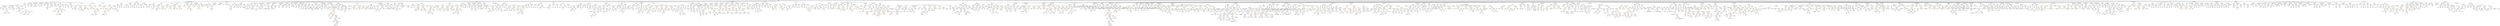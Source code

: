 strict digraph {
	graph [bb="0,0,1.0506e+05,1332"];
	node [label="\N"];
	Enter	[height=0.5,
		pos="32639,1314",
		width=0.83628];
	FunctionCall_Unnamed_41	[color=orange,
		height=0.5,
		label=FunctionCall,
		pos="287.61,738",
		width=1.6125];
	Identifier_ISecurityToken	[color=black,
		height=0.5,
		label=ISecurityToken,
		pos="212.61,666",
		width=1.8897];
	FunctionCall_Unnamed_41 -> Identifier_ISecurityToken	[pos="e,230.52,683.71 269.84,720.41 260.56,711.76 249.04,701 238.77,691.42"];
	Identifier_securityToken_1	[color=black,
		height=0.5,
		label=securityToken,
		pos="362.61,666",
		width=1.765];
	FunctionCall_Unnamed_41 -> Identifier_securityToken_1	[pos="e,344.7,683.71 305.39,720.41 314.66,711.76 326.18,701 336.45,691.42"];
	ParameterList_Unnamed_176	[color=black,
		height=0.5,
		label=ParameterList,
		pos="55840,1098",
		width=1.7095];
	Parameter__from_3	[color=black,
		height=0.5,
		label=_from,
		pos="55720,1026",
		width=0.93331];
	ParameterList_Unnamed_176 -> Parameter__from_3	[pos="e,55742,1039.9 55813,1081.5 55795,1070.9 55771,1056.8 55752,1045.6"];
	Parameter__to_7	[color=black,
		height=0.5,
		label=_to,
		pos="55800,1026",
		width=0.75];
	ParameterList_Unnamed_176 -> Parameter__to_7	[pos="e,55809,1043.3 55830,1080.1 55825,1072 55820,1062.3 55815,1053.3"];
	Parameter__value_8	[color=black,
		height=0.5,
		label=_value,
		pos="55880,1026",
		width=0.96103];
	ParameterList_Unnamed_176 -> Parameter__value_8	[pos="e,55870,1043.8 55849,1080.1 55854,1072.1 55859,1062.5 55864,1053.7"];
	ElementaryTypeName_string_10	[color=black,
		height=0.5,
		label=string,
		pos="1.0381e+05,954",
		width=0.864];
	ExpressionStatement_Unnamed_2	[color=orange,
		height=0.5,
		label=ExpressionStatement,
		pos="33072,1026",
		width=2.458];
	FunctionCall_Unnamed_1	[color=orange,
		height=0.5,
		label=FunctionCall,
		pos="33072,954",
		width=1.6125];
	ExpressionStatement_Unnamed_2 -> FunctionCall_Unnamed_1	[pos="e,33072,972.1 33072,1007.7 33072,1000.4 33072,991.73 33072,983.54"];
	Parameter__perm_1	[color=black,
		height=0.5,
		label=_perm,
		pos="1047.6,1026",
		width=0.96103];
	ElementaryTypeName_bytes32_8	[color=black,
		height=0.5,
		label=bytes32,
		pos="1047.6,954",
		width=1.0996];
	Parameter__perm_1 -> ElementaryTypeName_bytes32_8	[pos="e,1047.6,972.1 1047.6,1007.7 1047.6,1000.4 1047.6,991.73 1047.6,983.54"];
	Identifier__iters	[color=black,
		height=0.5,
		label=_iters,
		pos="70680,738",
		width=0.864];
	BinaryOperation_Unnamed_185	[color=brown,
		height=0.5,
		label=BinaryOperation,
		pos="59570,954",
		width=1.9867];
	BinaryOperation_Unnamed_186	[color=brown,
		height=0.5,
		label=BinaryOperation,
		pos="59448,882",
		width=1.9867];
	BinaryOperation_Unnamed_185 -> BinaryOperation_Unnamed_186	[pos="e,59475,898.82 59542,937.12 59525,927.45 59503,914.98 59485,904.44"];
	Identifier_vundflw1_2	[color=black,
		height=0.5,
		label=vundflw1,
		pos="59583,882",
		width=1.2521];
	BinaryOperation_Unnamed_185 -> Identifier_vundflw1_2	[pos="e,59579,900.1 59573,935.7 59574,928.32 59576,919.52 59577,911.25"];
	Parameter__perm_3	[color=black,
		height=0.5,
		label=_perm,
		pos="92857,1026",
		width=0.96103];
	ElementaryTypeName_bytes32_12	[color=black,
		height=0.5,
		label=bytes32,
		pos="92858,954",
		width=1.0996];
	Parameter__perm_3 -> ElementaryTypeName_bytes32_12	[pos="e,92857,972.1 92857,1007.7 92857,1000.4 92857,991.73 92857,983.54"];
	MemberAccess_Unnamed_159	[color=black,
		height=0.5,
		label=MemberAccess,
		pos="40087,882",
		width=1.9174];
	Identifier_checkpoints	[color=black,
		height=0.5,
		label=checkpoints,
		pos="40087,810",
		width=1.5432];
	MemberAccess_Unnamed_159 -> Identifier_checkpoints	[pos="e,40087,828.1 40087,863.7 40087,856.41 40087,847.73 40087,839.54"];
	BinaryOperation_Unnamed_19	[color=brown,
		height=0.5,
		label=BinaryOperation,
		pos="27407,882",
		width=1.9867];
	Identifier__to_4	[color=black,
		height=0.5,
		label=_to,
		pos="27371,810",
		width=0.75];
	BinaryOperation_Unnamed_19 -> Identifier__to_4	[pos="e,27379,827.14 27398,863.7 27394,855.75 27389,846.16 27384,837.34"];
	FunctionCall_Unnamed_10	[color=orange,
		height=0.5,
		label=FunctionCall,
		pos="27474,810",
		width=1.6125];
	BinaryOperation_Unnamed_19 -> FunctionCall_Unnamed_10	[pos="e,27458,827.79 27423,864.05 27431,855.63 27441,845.28 27450,835.97"];
	ParameterList_Unnamed_55	[color=black,
		height=0.5,
		label=ParameterList,
		pos="91149,1098",
		width=1.7095];
	Parameter__investor	[color=black,
		height=0.5,
		label=_investor,
		pos="91086,1026",
		width=1.2521];
	ParameterList_Unnamed_55 -> Parameter__investor	[pos="e,91100,1043.5 91134,1080.4 91126,1071.9 91116,1061.3 91108,1051.8"];
	Parameter__amount_1	[color=black,
		height=0.5,
		label=_amount,
		pos="91192,1026",
		width=1.1967];
	ParameterList_Unnamed_55 -> Parameter__amount_1	[pos="e,91181,1043.8 91159,1080.1 91164,1072.1 91170,1062.3 91175,1053.4"];
	ElementaryTypeName_address_58	[color=black,
		height=0.5,
		label=address,
		pos="1706.6,1026",
		width=1.0996];
	Identifier_modules_25	[color=black,
		height=0.5,
		label=modules,
		pos="66937,666",
		width=1.1689];
	Block_Unnamed_141	[color=black,
		height=0.5,
		label=Block,
		pos="70195,1098",
		width=0.90558];
	FunctionCall_Unnamed_244	[color=orange,
		height=0.5,
		label=FunctionCall,
		pos="70138,1026",
		width=1.6125];
	Block_Unnamed_141 -> FunctionCall_Unnamed_244	[pos="e,70151,1043.8 70182,1081.1 70175,1072.7 70166,1062.1 70158,1052.5"];
	Identifier_a_7	[color=black,
		height=0.5,
		label=a,
		pos="22865,954",
		width=0.75];
	ElementaryTypeName_address_59	[color=black,
		height=0.5,
		label=address,
		pos="2977.6,954",
		width=1.0996];
	IndexAccess_Unnamed_49	[color=black,
		height=0.5,
		label=IndexAccess,
		pos="72421,810",
		width=1.6402];
	Identifier__moduleType	[color=black,
		height=0.5,
		label=_moduleType,
		pos="72359,738",
		width=1.7372];
	IndexAccess_Unnamed_49 -> Identifier__moduleType	[pos="e,72374,755.96 72406,792.41 72399,784.08 72389,773.8 72381,764.49"];
	Identifier_modules	[color=black,
		height=0.5,
		label=modules,
		pos="72482,738",
		width=1.1689];
	IndexAccess_Unnamed_49 -> Identifier_modules	[pos="e,72468,754.99 72435,792.41 72443,783.74 72452,772.97 72460,763.38"];
	Identifier__to_16	[color=black,
		height=0.5,
		label=_to,
		pos="56428,738",
		width=0.75];
	VariableDeclaration_balances_intou26	[color=black,
		height=0.5,
		label=balances_intou26,
		pos="19964,1098",
		width=2.0838];
	Mapping_Unnamed_4	[color=black,
		height=0.5,
		label=Mapping,
		pos="19735,1026",
		width=1.2105];
	VariableDeclaration_balances_intou26 -> Mapping_Unnamed_4	[pos="e,19768,1038 19917,1083.5 19882,1073 19831,1057.9 19787,1044 19784,1043.2 19781,1042.4 19779,1041.5"];
	Identifier__amount_6	[color=black,
		height=0.5,
		label=_amount,
		pos="59738,810",
		width=1.1967];
	Block_Unnamed_21	[color=black,
		height=0.5,
		label=Block,
		pos="91959,1098",
		width=0.90558];
	ExpressionStatement_Unnamed_22	[color=orange,
		height=0.5,
		label=ExpressionStatement,
		pos="91704,1026",
		width=2.458];
	Block_Unnamed_21 -> ExpressionStatement_Unnamed_22	[pos="e,91755,1041 91930,1089.1 91890,1078.2 91818,1058.3 91766,1044"];
	ExpressionStatement_Unnamed_21	[color=orange,
		height=0.5,
		label=ExpressionStatement,
		pos="91899,1026",
		width=2.458];
	Block_Unnamed_21 -> ExpressionStatement_Unnamed_21	[pos="e,91913,1044 91945,1081.5 91938,1073 91929,1062.2 91920,1052.5"];
	ExpressionStatement_Unnamed_23	[color=orange,
		height=0.5,
		label=ExpressionStatement,
		pos="92094,1026",
		width=2.458];
	Block_Unnamed_21 -> ExpressionStatement_Unnamed_23	[pos="e,92062,1043.2 91982,1085 92001,1074.9 92029,1060.4 92052,1048.3"];
	ElementaryTypeName_address_64	[color=black,
		height=0.5,
		label=address,
		pos="94501,954",
		width=1.0996];
	FunctionCall_Unnamed_103	[color=orange,
		height=0.5,
		label=FunctionCall,
		pos="43948,810",
		width=1.6125];
	FunctionCall_Unnamed_104	[color=orange,
		height=0.5,
		label=FunctionCall,
		pos="43878,738",
		width=1.6125];
	FunctionCall_Unnamed_103 -> FunctionCall_Unnamed_104	[pos="e,43894,755.47 43931,792.41 43922,783.78 43912,773.06 43902,763.5"];
	ElementaryTypeName_bytes4_5	[color=black,
		height=0.5,
		label=bytes4,
		pos="43989,738",
		width=0.97489];
	FunctionCall_Unnamed_103 -> ElementaryTypeName_bytes4_5	[pos="e,43979,755.31 43958,792.05 43962,783.94 43968,774.04 43973,765.01"];
	MemberAccess_Unnamed_78	[color=black,
		height=0.5,
		label=MemberAccess,
		pos="88853,882",
		width=1.9174];
	IndexAccess_Unnamed_71	[color=black,
		height=0.5,
		label=IndexAccess,
		pos="88853,810",
		width=1.6402];
	MemberAccess_Unnamed_78 -> IndexAccess_Unnamed_71	[pos="e,88853,828.1 88853,863.7 88853,856.41 88853,847.73 88853,839.54"];
	ElementaryTypeName_address_29	[color=black,
		height=0.5,
		label=address,
		pos="91095,954",
		width=1.0996];
	Block_Unnamed_83	[color=black,
		height=0.5,
		label=Block,
		pos="55968,954",
		width=0.90558];
	ExpressionStatement_Unnamed_124	[color=orange,
		height=0.5,
		label=ExpressionStatement,
		pos="55563,882",
		width=2.458];
	Block_Unnamed_83 -> ExpressionStatement_Unnamed_124	[pos="e,55627,894.69 55943,941.69 55938,939.53 55932,937.49 55927,936 55811,904.81 55778,918.34 55660,900 55653,898.93 55646,897.78 55638,\
896.59"];
	BooleanLiteral_Unnamed_51	[color=black,
		height=0.5,
		label=BooleanLiteral,
		pos="41468,1026",
		width=1.7788];
	ElementaryTypeName_address_57	[color=black,
		height=0.5,
		label=address,
		pos="1609.6,1026",
		width=1.0996];
	ExpressionStatement_Unnamed_99	[color=orange,
		height=0.5,
		label=ExpressionStatement,
		pos="43485,1026",
		width=2.458];
	BinaryOperation_Unnamed_109	[color=brown,
		height=0.5,
		label=BinaryOperation,
		pos="43477,954",
		width=1.9867];
	ExpressionStatement_Unnamed_99 -> BinaryOperation_Unnamed_109	[pos="e,43479,972.1 43483,1007.7 43482,1000.4 43481,991.73 43480,983.54"];
	ArrayTypeName_Unnamed_8	[color=black,
		height=0.5,
		label=ArrayTypeName,
		pos="41216,954",
		width=2.0145];
	ElementaryTypeName_address_132	[color=black,
		height=0.5,
		label=address,
		pos="41298,882",
		width=1.0996];
	ArrayTypeName_Unnamed_8 -> ElementaryTypeName_address_132	[pos="e,41280,898.27 41235,936.41 41246,927.2 41259,915.6 41271,905.57"];
	BinaryOperation_Unnamed_114	[color=brown,
		height=0.5,
		label=BinaryOperation,
		pos="75966,882",
		width=1.9867];
	Identifier_MAX_MODULES	[color=black,
		height=0.5,
		label=MAX_MODULES,
		pos="75830,810",
		width=2.2501];
	BinaryOperation_Unnamed_114 -> Identifier_MAX_MODULES	[pos="e,75861,826.9 75935,865.29 75916,855.5 75891,842.77 75871,832.11"];
	MemberAccess_Unnamed_65	[color=black,
		height=0.5,
		label=MemberAccess,
		pos="75998,810",
		width=1.9174];
	BinaryOperation_Unnamed_114 -> MemberAccess_Unnamed_65	[pos="e,75990,828.1 75974,863.7 75977,856.07 75981,846.92 75985,838.4"];
	ElementaryTypeName_address_37	[color=black,
		height=0.5,
		label=address,
		pos="34879,954",
		width=1.0996];
	ElementaryTypeName_uint8	[color=black,
		height=0.5,
		label=uint8,
		pos="25891,882",
		width=0.7947];
	BinaryOperation_Unnamed_138	[color=brown,
		height=0.5,
		label=BinaryOperation,
		pos="55619,810",
		width=1.9867];
	ExpressionStatement_Unnamed_124 -> BinaryOperation_Unnamed_138	[pos="e,55605,827.79 55576,864.05 55583,855.8 55591,845.7 55598,836.54"];
	ElementaryTypeName_address_93	[color=black,
		height=0.5,
		label=address,
		pos="31593,954",
		width=1.0996];
	ElementaryTypeName_address_96	[color=black,
		height=0.5,
		label=address,
		pos="87517,954",
		width=1.0996];
	ElementaryTypeName_uint_20	[color=black,
		height=0.5,
		label=uint,
		pos="47832,954",
		width=0.75];
	Identifier__value_11	[color=black,
		height=0.5,
		label=_value,
		pos="26196,882",
		width=0.96103];
	Identifier_isTransfer_1	[color=black,
		height=0.5,
		label=isTransfer,
		pos="51442,594",
		width=1.3353];
	Block_Unnamed_99	[color=black,
		height=0.5,
		label=Block,
		pos="78941,1098",
		width=0.90558];
	ExpressionStatement_Unnamed_144	[color=orange,
		height=0.5,
		label=ExpressionStatement,
		pos="78941,1026",
		width=2.458];
	Block_Unnamed_99 -> ExpressionStatement_Unnamed_144	[pos="e,78941,1044.1 78941,1079.7 78941,1072.4 78941,1063.7 78941,1055.5"];
	VariableDeclarationStatement_Unnamed_25	[color=black,
		height=0.5,
		label=VariableDeclarationStatement,
		pos="79167,1026",
		width=3.3174];
	Block_Unnamed_99 -> VariableDeclarationStatement_Unnamed_25	[pos="e,79108,1042 78966,1086.1 78971,1084 78976,1081.8 78982,1080 79019,1066.9 79062,1054.5 79097,1045"];
	ExpressionStatement_Unnamed_145	[color=orange,
		height=0.5,
		label=ExpressionStatement,
		pos="79393,1026",
		width=2.458];
	Block_Unnamed_99 -> ExpressionStatement_Unnamed_145	[pos="e,79328,1038.7 78965,1085.6 78970,1083.5 78976,1081.4 78982,1080 79117,1044.8 79156,1064 79295,1044 79302,1043 79309,1041.8 79317,\
1040.6"];
	NumberLiteral_Unnamed_6	[color=black,
		height=0.5,
		label=NumberLiteral,
		pos="24233,954",
		width=1.765];
	VariableDeclaration__newSetupCost	[color=black,
		height=0.5,
		label=_newSetupCost,
		pos="11665,1026",
		width=1.9452];
	ElementaryTypeName_uint256_54	[color=black,
		height=0.5,
		label=uint256,
		pos="11665,954",
		width=1.0442];
	VariableDeclaration__newSetupCost -> ElementaryTypeName_uint256_54	[pos="e,11665,972.1 11665,1007.7 11665,1000.4 11665,991.73 11665,983.54"];
	Identifier_msg_43	[color=black,
		height=0.5,
		label=msg,
		pos="54726,810",
		width=0.75];
	Identifier_module_2	[color=black,
		height=0.5,
		label=module,
		pos="73845,882",
		width=1.0581];
	Identifier_LogModuleBudgetChanged	[color=black,
		height=0.5,
		label=LogModuleBudgetChanged,
		pos="66868,882",
		width=3.1511];
	InheritanceSpecifier_Unnamed_8	[color=black,
		height=0.5,
		label=InheritanceSpecifier,
		pos="94729,1170",
		width=2.3333];
	UserDefinedTypeName_Unnamed_8	[color=black,
		height=0.5,
		label=UserDefinedTypeName,
		pos="94679,1098",
		width=2.7214];
	InheritanceSpecifier_Unnamed_8 -> UserDefinedTypeName_Unnamed_8	[pos="e,94691,1116.3 94717,1152.1 94711,1144.1 94704,1134.4 94698,1125.5"];
	Identifier_totalSupply_	[color=black,
		height=0.5,
		label=totalSupply_,
		pos="1.0192e+05,1026",
		width=1.6125];
	Identifier_modules_26	[color=black,
		height=0.5,
		label=modules,
		pos="53837,594",
		width=1.1689];
	BinaryOperation_Unnamed_34	[color=brown,
		height=0.5,
		label=BinaryOperation,
		pos="91899,954",
		width=1.9867];
	Identifier_name	[color=black,
		height=0.5,
		label=name,
		pos="91869,882",
		width=0.83628];
	BinaryOperation_Unnamed_34 -> Identifier_name	[pos="e,91876,899.62 91891,935.7 91888,927.95 91884,918.64 91880,910.02"];
	Identifier__name	[color=black,
		height=0.5,
		label=_name,
		pos="91952,882",
		width=0.97489];
	BinaryOperation_Unnamed_34 -> Identifier__name	[pos="e,91939,899.31 91911,936.05 91918,927.77 91925,917.62 91932,908.42"];
	FunctionDefinition_deploy	[color=black,
		height=0.5,
		label=deploy,
		pos="10479,1170",
		width=1.0026];
	ParameterList_Unnamed_86	[color=black,
		height=0.5,
		label=ParameterList,
		pos="10338,1098",
		width=1.7095];
	FunctionDefinition_deploy -> ParameterList_Unnamed_86	[pos="e,10368,1114 10454,1156.6 10433,1146.2 10402,1131.2 10378,1119"];
	ParameterList_Unnamed_87	[color=black,
		height=0.5,
		label=ParameterList,
		pos="10479,1098",
		width=1.7095];
	FunctionDefinition_deploy -> ParameterList_Unnamed_87	[pos="e,10479,1116.1 10479,1151.7 10479,1144.4 10479,1135.7 10479,1127.5"];
	BinaryOperation_Unnamed_176	[color=brown,
		height=0.5,
		label=BinaryOperation,
		pos="87225,954",
		width=1.9867];
	BooleanLiteral_Unnamed_46	[color=black,
		height=0.5,
		label=BooleanLiteral,
		pos="87145,882",
		width=1.7788];
	BinaryOperation_Unnamed_176 -> BooleanLiteral_Unnamed_46	[pos="e,87163,899.47 87206,936.41 87196,927.61 87183,916.63 87172,906.92"];
	Identifier_finishedIssuerMinting_1	[color=black,
		height=0.5,
		label=finishedIssuerMinting,
		pos="87317,882",
		width=2.4996];
	BinaryOperation_Unnamed_176 -> Identifier_finishedIssuerMinting_1	[pos="e,87295,899.71 87246,936.41 87258,927.5 87273,916.36 87286,906.56"];
	ExpressionStatement_Unnamed_187	[color=orange,
		height=0.5,
		label=ExpressionStatement,
		pos="48972,1026",
		width=2.458];
	BinaryOperation_Unnamed_191	[color=brown,
		height=0.5,
		label=BinaryOperation,
		pos="48577,954",
		width=1.9867];
	ExpressionStatement_Unnamed_187 -> BinaryOperation_Unnamed_191	[pos="e,48630,966.48 48906,1013.5 48896,1011.6 48885,1009.8 48875,1008 48778,991.56 48754,990.04 48658,972 48652,970.97 48646,969.85 48641,\
968.71"];
	FunctionDefinition_getValueAt	[color=black,
		height=0.5,
		label=getValueAt,
		pos="40501,1170",
		width=1.4323];
	Block_Unnamed_131	[color=black,
		height=0.5,
		label=Block,
		pos="39071,1098",
		width=0.90558];
	FunctionDefinition_getValueAt -> Block_Unnamed_131	[pos="e,39103,1100.6 40450,1166.5 40225,1155.5 39325,1111.5 39115,1101.2"];
	ParameterList_Unnamed_216	[color=black,
		height=0.5,
		label=ParameterList,
		pos="40402,1098",
		width=1.7095];
	FunctionDefinition_getValueAt -> ParameterList_Unnamed_216	[pos="e,40424,1115 40479,1153.5 40465,1144.1 40448,1132 40433,1121.5"];
	ParameterList_Unnamed_215	[color=black,
		height=0.5,
		label=ParameterList,
		pos="40601,1098",
		width=1.7095];
	FunctionDefinition_getValueAt -> ParameterList_Unnamed_215	[pos="e,40578,1115 40523,1153.5 40536,1144.1 40554,1132 40568,1121.5"];
	Parameter_a_1	[color=black,
		height=0.5,
		label=a,
		pos="22411,1026",
		width=0.75];
	ElementaryTypeName_uint64_3	[color=black,
		height=0.5,
		label=uint64,
		pos="22397,954",
		width=0.91945];
	Parameter_a_1 -> ElementaryTypeName_uint64_3	[pos="e,22400,972.1 22407,1007.7 22406,1000.3 22404,991.52 22402,983.25"];
	FunctionDefinition_totalSupply	[color=black,
		height=0.5,
		label=totalSupply,
		pos="99222,1170",
		width=1.4739];
	ParameterList_Unnamed_9	[color=black,
		height=0.5,
		label=ParameterList,
		pos="99081,1098",
		width=1.7095];
	FunctionDefinition_totalSupply -> ParameterList_Unnamed_9	[pos="e,99111,1114 99192,1154.5 99172,1144.2 99144,1130.3 99121,1119"];
	ParameterList_Unnamed_8	[color=black,
		height=0.5,
		label=ParameterList,
		pos="99222,1098",
		width=1.7095];
	FunctionDefinition_totalSupply -> ParameterList_Unnamed_8	[pos="e,99222,1116.1 99222,1151.7 99222,1144.4 99222,1135.7 99222,1127.5"];
	UnaryOperation_Unnamed_8	[color=black,
		height=0.5,
		label=UnaryOperation,
		pos="51598,738",
		width=1.9452];
	Identifier_i_8	[color=black,
		height=0.5,
		label=i,
		pos="51421,666",
		width=0.75];
	UnaryOperation_Unnamed_8 -> Identifier_i_8	[pos="e,51442,677.36 51557,722.9 51529,712.68 51490,698.22 51457,684 51455,683.36 51454,682.69 51452,682.01"];
	IndexAccess_Unnamed_131	[color=black,
		height=0.5,
		label=IndexAccess,
		pos="69881,954",
		width=1.6402];
	Identifier__investor_10	[color=black,
		height=0.5,
		label=_investor,
		pos="70046,882",
		width=1.2521];
	IndexAccess_Unnamed_131 -> Identifier__investor_10	[pos="e,70016,895.73 69914,938.83 69940,927.64 69977,911.98 70005,900.09"];
	Identifier_checkpointBalances_1	[color=black,
		height=0.5,
		label=checkpointBalances,
		pos="70194,882",
		width=2.3471];
	IndexAccess_Unnamed_131 -> Identifier_checkpointBalances_1	[pos="e,70135,895.22 69925,941.73 69933,939.78 69941,937.8 69949,936 70007,922.3 70074,907.89 70123,897.56"];
	Identifier__currentAllowance_2	[color=black,
		height=0.5,
		label=_currentAllowance,
		pos="67633,594",
		width=2.2362];
	Identifier__value_23	[color=black,
		height=0.5,
		label=_value,
		pos="54123,882",
		width=0.96103];
	FunctionCall_Unnamed_82	[color=orange,
		height=0.5,
		label=FunctionCall,
		pos="1.0468e+05,954",
		width=1.6125];
	IndexAccess_Unnamed_47	[color=black,
		height=0.5,
		label=IndexAccess,
		pos="1.0455e+05,882",
		width=1.6402];
	FunctionCall_Unnamed_82 -> IndexAccess_Unnamed_47	[pos="e,1.0458e+05,898.16 1.0465e+05,937.81 1.0463e+05,927.81 1.0461e+05,914.6 1.0459e+05,903.65"];
	Identifier__nameKey_2	[color=black,
		height=0.5,
		label=_nameKey,
		pos="1.0468e+05,882",
		width=1.3907];
	FunctionCall_Unnamed_82 -> Identifier__nameKey_2	[pos="e,1.0468e+05,900.1 1.0468e+05,935.7 1.0468e+05,928.41 1.0468e+05,919.73 1.0468e+05,911.54"];
	Identifier_LogChangeAddress	[color=black,
		height=0.5,
		label=LogChangeAddress,
		pos="1.0483e+05,882",
		width=2.361];
	FunctionCall_Unnamed_82 -> Identifier_LogChangeAddress	[pos="e,1.048e+05,898.83 1.0471e+05,938.5 1.0473e+05,928.37 1.0476e+05,914.71 1.0479e+05,903.47"];
	Identifier__newAddress	[color=black,
		height=0.5,
		label=_newAddress,
		pos="1.05e+05,882",
		width=1.7234];
	FunctionCall_Unnamed_82 -> Identifier__newAddress	[pos="e,1.0495e+05,894.31 1.0473e+05,943.17 1.0478e+05,932.77 1.0486e+05,915.73 1.0493e+05,900 1.0493e+05,899.02 1.0494e+05,897.99 1.0494e+\
05,896.94"];
	MemberAccess_Unnamed_51	[color=black,
		height=0.5,
		label=MemberAccess,
		pos="18579,810",
		width=1.9174];
	Identifier_msg_32	[color=black,
		height=0.5,
		label=msg,
		pos="18579,738",
		width=0.75];
	MemberAccess_Unnamed_51 -> Identifier_msg_32	[pos="e,18579,756.1 18579,791.7 18579,784.41 18579,775.73 18579,767.54"];
	IndexAccess_Unnamed_126	[color=black,
		height=0.5,
		label=IndexAccess,
		pos="40545,810",
		width=1.6402];
	Identifier_checkpoints_5	[color=black,
		height=0.5,
		label=checkpoints,
		pos="40538,738",
		width=1.5432];
	IndexAccess_Unnamed_126 -> Identifier_checkpoints_5	[pos="e,40539,756.1 40543,791.7 40542,784.41 40541,775.73 40540,767.54"];
	BinaryOperation_Unnamed_213	[color=brown,
		height=0.5,
		label=BinaryOperation,
		pos="40683,738",
		width=1.9867];
	IndexAccess_Unnamed_126 -> BinaryOperation_Unnamed_213	[pos="e,40652,754.48 40574,793.98 40594,783.97 40620,770.68 40642,759.67"];
	Identifier__to_26	[color=black,
		height=0.5,
		label=_to,
		pos="51535,594",
		width=0.75];
	Identifier_tokenBurner_2	[color=black,
		height=0.5,
		label=tokenBurner,
		pos="50242,738",
		width=1.5571];
	FunctionDefinition_setTokenBurner	[color=black,
		height=0.5,
		label=setTokenBurner,
		pos="41096,1170",
		width=1.9452];
	Block_Unnamed_125	[color=black,
		height=0.5,
		label=Block,
		pos="40929,1098",
		width=0.90558];
	FunctionDefinition_setTokenBurner -> Block_Unnamed_125	[pos="e,40954,1109.7 41060,1154.2 41032,1142.3 40993,1125.9 40964,1114"];
	ModifierInvocation_onlyOwner_21	[color=black,
		height=0.5,
		label=onlyOwner,
		pos="41031,1098",
		width=1.4323];
	FunctionDefinition_setTokenBurner -> ModifierInvocation_onlyOwner_21	[pos="e,41046,1115.3 41080,1152.1 41072,1143.5 41062,1133 41053,1123.6"];
	ParameterList_Unnamed_207	[color=black,
		height=0.5,
		label=ParameterList,
		pos="41162,1098",
		width=1.7095];
	FunctionDefinition_setTokenBurner -> ParameterList_Unnamed_207	[pos="e,41146,1115.8 41112,1152.1 41120,1143.6 41129,1133.3 41138,1124"];
	StateVariableDeclaration_Unnamed_17	[color=black,
		height=0.5,
		label=StateVariableDeclaration,
		pos="10668,1170",
		width=2.8184];
	VariableDeclaration_setupCost	[color=black,
		height=0.5,
		label=setupCost,
		pos="10624,1098",
		width=1.3491];
	StateVariableDeclaration_Unnamed_17 -> VariableDeclaration_setupCost	[pos="e,10634,1115.6 10657,1151.7 10652,1143.7 10646,1134 10640,1125.2"];
	Identifier_balance	[color=black,
		height=0.5,
		label=balance,
		pos="20720,810",
		width=1.0719];
	ElementaryTypeName_uint8_32	[color=black,
		height=0.5,
		label=uint8,
		pos="53080,666",
		width=0.7947];
	ElementaryTypeName_uint256_18	[color=black,
		height=0.5,
		label=uint256,
		pos="33941,954",
		width=1.0442];
	VariableDeclaration_vundflw	[color=black,
		height=0.5,
		label=vundflw,
		pos="25891,954",
		width=1.1274];
	VariableDeclaration_vundflw -> ElementaryTypeName_uint8	[pos="e,25891,900.1 25891,935.7 25891,928.41 25891,919.73 25891,911.54"];
	ModifierInvocation_onlyOwner_20	[color=black,
		height=0.5,
		label=onlyOwner,
		pos="84070,1098",
		width=1.4323];
	Parameter_None_13	[color=black,
		height=0.5,
		label=None,
		pos="33370,1026",
		width=0.85014];
	ElementaryTypeName_uint256_22	[color=black,
		height=0.5,
		label=uint256,
		pos="33331,954",
		width=1.0442];
	Parameter_None_13 -> ElementaryTypeName_uint256_22	[pos="e,33340,971.47 33360,1008.4 33356,1000.3 33350,990.35 33345,981.25"];
	NumberLiteral_Unnamed_3	[color=black,
		height=0.5,
		label=NumberLiteral,
		pos="27364,738",
		width=1.765];
	FunctionCall_Unnamed_10 -> NumberLiteral_Unnamed_3	[pos="e,27389,754.9 27449,793.29 27434,783.72 27414,771.35 27398,760.84"];
	ElementaryTypeName_address_21	[color=black,
		height=0.5,
		label=address,
		pos="27485,738",
		width=1.0996];
	FunctionCall_Unnamed_10 -> ElementaryTypeName_address_21	[pos="e,27482,756.1 27476,791.7 27477,784.32 27479,775.52 27480,767.25"];
	Parameter__data_3	[color=black,
		height=0.5,
		label=_data,
		pos="77583,1026",
		width=0.864];
	ElementaryTypeName_bytes_5	[color=black,
		height=0.5,
		label=bytes,
		pos="77657,954",
		width=0.85014];
	Parameter__data_3 -> ElementaryTypeName_bytes_5	[pos="e,77641,969.82 77598,1010.2 77608,1000.7 77621,988.24 77633,977.56"];
	ElementaryTypeName_uint256_35	[color=black,
		height=0.5,
		label=uint256,
		pos="24645,954",
		width=1.0442];
	Identifier__moduleType_20	[color=black,
		height=0.5,
		label=_moduleType,
		pos="51145,306",
		width=1.7372];
	Identifier_msg_48	[color=black,
		height=0.5,
		label=msg,
		pos="50086,738",
		width=0.75];
	ExpressionStatement_Unnamed_130	[color=orange,
		height=0.5,
		label=ExpressionStatement,
		pos="42838,1026",
		width=2.458];
	FunctionCall_Unnamed_163	[color=orange,
		height=0.5,
		label=FunctionCall,
		pos="42792,954",
		width=1.6125];
	ExpressionStatement_Unnamed_130 -> FunctionCall_Unnamed_163	[pos="e,42803,972.1 42826,1007.7 42821,999.81 42815,990.3 42809,981.55"];
	ElementaryTypeName_bool_27	[color=black,
		height=0.5,
		label=bool,
		pos="48604,1026",
		width=0.76697];
	Identifier__data_2	[color=black,
		height=0.5,
		label=_data,
		pos="13794,378",
		width=0.864];
	FunctionDefinition_changeFactorySubscriptionFee	[color=black,
		height=0.5,
		label=changeFactorySubscriptionFee,
		pos="10924,1170",
		width=3.5115];
	Block_Unnamed_32	[color=black,
		height=0.5,
		label=Block,
		pos="10731,1098",
		width=0.90558];
	FunctionDefinition_changeFactorySubscriptionFee -> Block_Unnamed_32	[pos="e,10757,1108.7 10879,1152.8 10845,1140.6 10800,1124 10768,1112.5"];
	ParameterList_Unnamed_104	[color=black,
		height=0.5,
		label=ParameterList,
		pos="10909,1098",
		width=1.7095];
	FunctionDefinition_changeFactorySubscriptionFee -> ParameterList_Unnamed_104	[pos="e,10912,1116.1 10920,1151.7 10918,1144.3 10916,1135.5 10915,1127.3"];
	ModifierInvocation_onlyOwner_4	[color=black,
		height=0.5,
		label=onlyOwner,
		pos="11040,1098",
		width=1.4323];
	FunctionDefinition_changeFactorySubscriptionFee -> ModifierInvocation_onlyOwner_4	[pos="e,11015,1114.1 10952,1152.1 10968,1142.4 10988,1130.2 11005,1119.9"];
	Block_Unnamed_107	[color=black,
		height=0.5,
		label=Block,
		pos="53123,1098",
		width=0.90558];
	IfStatement_Unnamed_17	[color=orange,
		height=0.5,
		label=IfStatement,
		pos="52887,1026",
		width=1.4739];
	Block_Unnamed_107 -> IfStatement_Unnamed_17	[pos="e,52926,1038.5 53095,1088.7 53056,1077.1 52984,1056 52936,1041.7"];
	BooleanLiteral_Unnamed_45	[color=black,
		height=0.5,
		label=BooleanLiteral,
		pos="53123,1026",
		width=1.7788];
	Block_Unnamed_107 -> BooleanLiteral_Unnamed_45	[pos="e,53123,1044.1 53123,1079.7 53123,1072.4 53123,1063.7 53123,1055.5"];
	Identifier_LogCheckpointCreated	[color=black,
		height=0.5,
		label=LogCheckpointCreated,
		pos="79925,882",
		width=2.7075];
	FunctionCall_Unnamed_138	[color=orange,
		height=0.5,
		label=FunctionCall,
		pos="68437,954",
		width=1.6125];
	Identifier_require_37	[color=black,
		height=0.5,
		label=require,
		pos="68483,882",
		width=1.0026];
	FunctionCall_Unnamed_138 -> Identifier_require_37	[pos="e,68472,899.31 68448,936.05 68453,927.85 68460,917.83 68466,908.71"];
	BinaryOperation_Unnamed_126	[color=brown,
		height=0.5,
		label=BinaryOperation,
		pos="68609,882",
		width=1.9867];
	FunctionCall_Unnamed_138 -> BinaryOperation_Unnamed_126	[pos="e,68572,897.89 68471,939.17 68497,928.61 68533,913.92 68561,902.22"];
	stringLiteral_Unnamed_34	[color=black,
		height=0.5,
		label=stringLiteral,
		pos="68753,882",
		width=1.5016];
	FunctionCall_Unnamed_138 -> stringLiteral_Unnamed_34	[pos="e,68712,894.32 68480,941.66 68488,939.69 68496,937.73 68504,936 68586,917.64 68608,918.98 68690,900 68693,899.12 68697,898.16 68701,\
897.17"];
	IfStatement_Unnamed_6	[color=orange,
		height=0.5,
		label=IfStatement,
		pos="51774,1026",
		width=1.4739];
	Block_Unnamed_74	[color=black,
		height=0.5,
		label=Block,
		pos="51624,954",
		width=0.90558];
	IfStatement_Unnamed_6 -> Block_Unnamed_74	[pos="e,51648,966.37 51743,1010.8 51719,999.37 51684,983.21 51658,971.23"];
	Block_Unnamed_71	[color=black,
		height=0.5,
		label=Block,
		pos="51707,954",
		width=0.90558];
	IfStatement_Unnamed_6 -> Block_Unnamed_71	[pos="e,51721,970.51 51758,1008.4 51749,999.53 51739,988.44 51729,978.67"];
	BinaryOperation_Unnamed_123	[color=brown,
		height=0.5,
		label=BinaryOperation,
		pos="51835,954",
		width=1.9867];
	IfStatement_Unnamed_6 -> BinaryOperation_Unnamed_123	[pos="e,51820,971.96 51788,1008.4 51795,1000.1 51804,989.8 51812,980.49"];
	Block_Unnamed_67	[color=black,
		height=0.5,
		label=Block,
		pos="88957,1098",
		width=0.90558];
	IfStatement_Unnamed_5	[color=orange,
		height=0.5,
		label=IfStatement,
		pos="88892,1026",
		width=1.4739];
	Block_Unnamed_67 -> IfStatement_Unnamed_5	[pos="e,88907,1043.5 88942,1081.5 88934,1072.7 88924,1061.7 88915,1051.8"];
	Identifier__newOwner	[color=black,
		height=0.5,
		label=_newOwner,
		pos="34789,882",
		width=1.5432];
	Identifier__moduleType_23	[color=black,
		height=0.5,
		label=_moduleType,
		pos="66634,666",
		width=1.7372];
	Identifier_balanceOf_2	[color=black,
		height=0.5,
		label=balanceOf,
		pos="70897,522",
		width=1.3491];
	MemberAccess_Unnamed_68	[color=black,
		height=0.5,
		label=MemberAccess,
		pos="77869,882",
		width=1.9174];
	Identifier_moduleFactory_2	[color=black,
		height=0.5,
		label=moduleFactory,
		pos="77917,810",
		width=1.862];
	MemberAccess_Unnamed_68 -> Identifier_moduleFactory_2	[pos="e,77905,827.79 77880,864.05 77886,855.97 77893,846.12 77899,837.11"];
	Parameter_None_57	[color=black,
		height=0.5,
		label=None,
		pos="53553,1026",
		width=0.85014];
	ElementaryTypeName_bool_37	[color=black,
		height=0.5,
		label=bool,
		pos="53553,954",
		width=0.76697];
	Parameter_None_57 -> ElementaryTypeName_bool_37	[pos="e,53553,972.1 53553,1007.7 53553,1000.4 53553,991.73 53553,983.54"];
	Identifier_investorCount_1	[color=black,
		height=0.5,
		label=investorCount,
		pos="55276,594",
		width=1.7511];
	stringLiteral_Unnamed_12	[color=black,
		height=0.5,
		label=stringLiteral,
		pos="48407,1026",
		width=1.5016];
	FunctionCall_Unnamed_31	[color=orange,
		height=0.5,
		label=FunctionCall,
		pos="13782,594",
		width=1.6125];
	Identifier_sig_1	[color=black,
		height=0.5,
		label=sig,
		pos="13722,522",
		width=0.75];
	FunctionCall_Unnamed_31 -> Identifier_sig_1	[pos="e,13735,538.04 13767,576.41 13760,567.5 13750,556.35 13742,546.56"];
	ElementaryTypeName_uint_8	[color=black,
		height=0.5,
		label=uint,
		pos="13794,522",
		width=0.75];
	FunctionCall_Unnamed_31 -> ElementaryTypeName_uint_8	[pos="e,13791,540.1 13785,575.7 13786,568.32 13787,559.52 13789,551.25"];
	VariableDeclarationStatement_Unnamed_32	[color=black,
		height=0.5,
		label=VariableDeclarationStatement,
		pos="52321,738",
		width=3.3174];
	FunctionCall_Unnamed_196	[color=orange,
		height=0.5,
		label=FunctionCall,
		pos="51769,666",
		width=1.6125];
	VariableDeclarationStatement_Unnamed_32 -> FunctionCall_Unnamed_196	[pos="e,51822,673.52 52234,725.34 52220,723.54 52206,721.71 52193,720 52065,703.58 51916,685.13 51833,674.91"];
	VariableDeclaration_valid	[color=black,
		height=0.5,
		label=valid,
		pos="52115,666",
		width=0.78084];
	VariableDeclarationStatement_Unnamed_32 -> VariableDeclaration_valid	[pos="e,52139,675.37 52274,721.03 52236,708.27 52184,690.66 52150,679.06"];
	ParameterList_Unnamed_124	[color=black,
		height=0.5,
		label=ParameterList,
		pos="10056,1098",
		width=1.7095];
	Parameter__amount_3	[color=black,
		height=0.5,
		label=_amount,
		pos="9757.6,1026",
		width=1.1967];
	ParameterList_Unnamed_124 -> Parameter__amount_3	[pos="e,9790.2,1038.3 10010,1085.6 10002,1083.7 9993.4,1081.7 9985.6,1080 9907.7,1062.6 9886.8,1064.4 9809.6,1044 9806.8,1043.3 9804,1042.5 \
9801.1,1041.6"];
	Parameter__isTransfer	[color=black,
		height=0.5,
		label=_isTransfer,
		pos="9871.6,1026",
		width=1.4739];
	ParameterList_Unnamed_124 -> Parameter__isTransfer	[pos="e,9906,1040.1 10019,1083.2 9989.8,1072 9948.3,1056.2 9916.7,1044.2"];
	Parameter__from_2	[color=black,
		height=0.5,
		label=_from,
		pos="9976.6,1026",
		width=0.93331];
	ParameterList_Unnamed_124 -> Parameter__from_2	[pos="e,9993.6,1042 10037,1080.4 10027,1071.2 10013,1059.7 10002,1049.7"];
	Parameter__to_3	[color=black,
		height=0.5,
		label=_to,
		pos="10056,1026",
		width=0.75];
	ParameterList_Unnamed_124 -> Parameter__to_3	[pos="e,10056,1044.1 10056,1079.7 10056,1072.4 10056,1063.7 10056,1055.5"];
	BinaryOperation_Unnamed_206	[color=brown,
		height=0.5,
		label=BinaryOperation,
		pos="39055,882",
		width=1.9867];
	Identifier__checkpointId_1	[color=black,
		height=0.5,
		label=_checkpointId,
		pos="39046,810",
		width=1.7927];
	BinaryOperation_Unnamed_206 -> Identifier__checkpointId_1	[pos="e,39048,828.1 39052,863.7 39051,856.32 39050,847.52 39049,839.25"];
	Identifier_currentCheckpointId_9	[color=black,
		height=0.5,
		label=currentCheckpointId,
		pos="39216,810",
		width=2.4303];
	BinaryOperation_Unnamed_206 -> Identifier_currentCheckpointId_9	[pos="e,39179,826.72 39089,865.98 39112,855.86 39143,842.38 39169,831.3"];
	FunctionCall_Unnamed_8	[color=orange,
		height=0.5,
		label=FunctionCall,
		pos="1.0131e+05,954",
		width=1.6125];
	Identifier__to_3	[color=black,
		height=0.5,
		label=_to,
		pos="1.0135e+05,882",
		width=0.75];
	FunctionCall_Unnamed_8 -> Identifier__to_3	[pos="e,1.0134e+05,898.83 1.0132e+05,936.05 1.0132e+05,927.82 1.0133e+05,917.76 1.0133e+05,908.61"];
	MemberAccess_Unnamed_5	[color=black,
		height=0.5,
		label=MemberAccess,
		pos="1.0146e+05,882",
		width=1.9174];
	FunctionCall_Unnamed_8 -> MemberAccess_Unnamed_5	[pos="e,1.0143e+05,898.04 1.0134e+05,938.67 1.0136e+05,928.26 1.0139e+05,914.06 1.0142e+05,902.6"];
	Identifier__value_3	[color=black,
		height=0.5,
		label=_value,
		pos="1.0159e+05,882",
		width=0.96103];
	FunctionCall_Unnamed_8 -> Identifier__value_3	[pos="e,1.0156e+05,893.93 1.0135e+05,941.7 1.0136e+05,939.75 1.0137e+05,937.78 1.0137e+05,936 1.0145e+05,918.61 1.0147e+05,921.83 1.0154e+\
05,900 1.0154e+05,899.32 1.0155e+05,898.58 1.0155e+05,897.8"];
	Identifier_Transfer	[color=black,
		height=0.5,
		label=Transfer,
		pos="1.0168e+05,882",
		width=1.1689];
	FunctionCall_Unnamed_8 -> Identifier_Transfer	[pos="e,1.0165e+05,894.43 1.0135e+05,941.42 1.0136e+05,939.45 1.0137e+05,937.55 1.0137e+05,936 1.0149e+05,913.84 1.0152e+05,926.28 1.0163e+\
05,900 1.0163e+05,899.31 1.0164e+05,898.53 1.0164e+05,897.69"];
	Identifier_setupCost	[color=black,
		height=0.5,
		label=setupCost,
		pos="14818,882",
		width=1.3491];
	FunctionDefinition_approve	[color=black,
		height=0.5,
		label=approve,
		pos="5017.6,1170",
		width=1.1412];
	ParameterList_Unnamed_20	[color=black,
		height=0.5,
		label=ParameterList,
		pos="4858.6,1098",
		width=1.7095];
	FunctionDefinition_approve -> ParameterList_Unnamed_20	[pos="e,4891.6,1113.5 4989.6,1156.6 4965.3,1146 4929.8,1130.3 4901.9,1118.1"];
	ParameterList_Unnamed_19	[color=black,
		height=0.5,
		label=ParameterList,
		pos="5017.6,1098",
		width=1.7095];
	FunctionDefinition_approve -> ParameterList_Unnamed_19	[pos="e,5017.6,1116.1 5017.6,1151.7 5017.6,1144.4 5017.6,1135.7 5017.6,1127.5"];
	BooleanLiteral_Unnamed_15	[color=black,
		height=0.5,
		label=BooleanLiteral,
		pos="89751,882",
		width=1.7788];
	MemberAccess_Unnamed_93	[color=black,
		height=0.5,
		label=MemberAccess,
		pos="67641,666",
		width=1.9174];
	FunctionCall_Unnamed_149	[color=orange,
		height=0.5,
		label=FunctionCall,
		pos="67476,594",
		width=1.6125];
	MemberAccess_Unnamed_93 -> FunctionCall_Unnamed_149	[pos="e,67509,609.11 67606,650.15 67580,639.46 67546,624.94 67519,613.49"];
	NumberLiteral_Unnamed_25	[color=black,
		height=0.5,
		label=NumberLiteral,
		pos="20383,738",
		width=1.765];
	IfStatement_Unnamed_7	[color=orange,
		height=0.5,
		label=IfStatement,
		pos="51739,738",
		width=1.4739];
	BinaryOperation_Unnamed_125	[color=brown,
		height=0.5,
		label=BinaryOperation,
		pos="51538,666",
		width=1.9867];
	IfStatement_Unnamed_7 -> BinaryOperation_Unnamed_125	[pos="e,51578,681.21 51703,724.49 51671,713.47 51625,697.31 51589,684.93"];
	Block_Unnamed_73	[color=black,
		height=0.5,
		label=Block,
		pos="51660,666",
		width=0.90558];
	IfStatement_Unnamed_7 -> Block_Unnamed_73	[pos="e,51676,681.72 51720,720.76 51710,711.37 51696,699.41 51685,689.15"];
	ContractDefinition_IModule	[color=black,
		height=0.5,
		label=IModule,
		pos="2252.6,1242",
		width=1.1689];
	ModifierDefinition_withPerm	[color=black,
		height=0.5,
		label=withPerm,
		pos="1014.6,1170",
		width=1.266];
	ContractDefinition_IModule -> ModifierDefinition_withPerm	[pos="e,1056.2,1177.8 2210.4,1240.4 2062.5,1238 1553.6,1227.2 1135.6,1188 1113.2,1185.9 1088.7,1182.6 1067.6,1179.5"];
	StateVariableDeclaration_Unnamed_22	[color=black,
		height=0.5,
		label=StateVariableDeclaration,
		pos="1245.6,1170",
		width=2.8184];
	ContractDefinition_IModule -> StateVariableDeclaration_Unnamed_22	[pos="e,1317.7,1183 2210.5,1239.9 2082.1,1236.2 1684.4,1222.7 1356.6,1188 1347.7,1187.1 1338.3,1185.9 1329,1184.6"];
	StateVariableDeclaration_Unnamed_23	[color=black,
		height=0.5,
		label=StateVariableDeclaration,
		pos="1466.6,1170",
		width=2.8184];
	ContractDefinition_IModule -> StateVariableDeclaration_Unnamed_23	[pos="e,1539.4,1182.9 2211,1238.8 2105.1,1233 1816.7,1215.7 1577.6,1188 1568.8,1187 1559.6,1185.8 1550.5,1184.5"];
	StateVariableDeclaration_Unnamed_20	[color=black,
		height=0.5,
		label=StateVariableDeclaration,
		pos="1687.6,1170",
		width=2.8184];
	ContractDefinition_IModule -> StateVariableDeclaration_Unnamed_20	[pos="e,1761.6,1182.7 2211.9,1236.7 2132.3,1228.3 1950.8,1208.5 1798.6,1188 1790.3,1186.9 1781.6,1185.6 1772.9,1184.4"];
	StateVariableDeclaration_Unnamed_21	[color=black,
		height=0.5,
		label=StateVariableDeclaration,
		pos="1908.6,1170",
		width=2.8184];
	ContractDefinition_IModule -> StateVariableDeclaration_Unnamed_21	[pos="e,1973.6,1184.2 2215.1,1233.4 2160.1,1222.2 2056.2,1201 1984.7,1186.5"];
	FunctionDefinition_getPermissions	[color=black,
		height=0.5,
		label=getPermissions,
		pos="2094.6,1170",
		width=1.8481];
	ContractDefinition_IModule -> FunctionDefinition_getPermissions	[pos="e,2128.2,1185.9 2224,1228.3 2200.2,1217.8 2166,1202.6 2138.7,1190.5"];
	FunctionDefinition_getInitFunction	[color=black,
		height=0.5,
		label=getInitFunction,
		pos="2252.6,1170",
		width=1.8481];
	ContractDefinition_IModule -> FunctionDefinition_getInitFunction	[pos="e,2252.6,1188.1 2252.6,1223.7 2252.6,1216.4 2252.6,1207.7 2252.6,1199.5"];
	FunctionDefinition_takeFee	[color=black,
		height=0.5,
		label=takeFee,
		pos="2486.6,1170",
		width=1.0858];
	ContractDefinition_IModule -> FunctionDefinition_takeFee	[pos="e,2454.3,1180.7 2286.1,1231 2327.5,1218.6 2397.9,1197.5 2443.3,1184"];
	FunctionDefinition_constructor_3	[color=black,
		height=0.5,
		label=constructor,
		pos="2928.6,1170",
		width=1.4877];
	ContractDefinition_IModule -> FunctionDefinition_constructor_3	[pos="e,2877.9,1176.3 2293.4,1236.8 2407.4,1225 2730,1191.6 2866.5,1177.4"];
	ModifierDefinition_onlyOwner_1	[color=black,
		height=0.5,
		label=onlyOwner,
		pos="3341.6,1170",
		width=1.4323];
	ContractDefinition_IModule -> ModifierDefinition_onlyOwner_1	[pos="e,3291.1,1174.2 2294.3,1238.3 2461.1,1227.6 3080.8,1187.8 3279.7,1175"];
	ModifierDefinition_onlyFactoryOwner	[color=black,
		height=0.5,
		label=onlyFactoryOwner,
		pos="3636.6,1170",
		width=2.2362];
	ContractDefinition_IModule -> ModifierDefinition_onlyFactoryOwner	[pos="e,3561.6,1177 2294.7,1239.5 2445,1233.9 2969.9,1213.7 3402.6,1188 3451.5,1185.1 3506.1,1181.2 3550.3,1177.8"];
	ModifierDefinition_onlyFactory	[color=black,
		height=0.5,
		label=onlyFactory,
		pos="3936.6,1170",
		width=1.5432];
	ContractDefinition_IModule -> ModifierDefinition_onlyFactory	[pos="e,3883.6,1176 2294.9,1240.2 2470.5,1236.6 3160.4,1221.1 3726.6,1188 3775.5,1185.1 3830.7,1180.6 3872.2,1177"];
	ElementaryTypeName_bytes4_2	[color=black,
		height=0.5,
		label=bytes4,
		pos="2058.6,954",
		width=0.97489];
	Block_Unnamed_35	[color=black,
		height=0.5,
		label=Block,
		pos="3737.6,1098",
		width=0.90558];
	ExpressionStatement_Unnamed_45	[color=orange,
		height=0.5,
		label=ExpressionStatement,
		pos="3737.6,1026",
		width=2.458];
	Block_Unnamed_35 -> ExpressionStatement_Unnamed_45	[pos="e,3737.6,1044.1 3737.6,1079.7 3737.6,1072.4 3737.6,1063.7 3737.6,1055.5"];
	ExpressionStatement_Unnamed_46	[color=orange,
		height=0.5,
		label=ExpressionStatement,
		pos="3932.6,1026",
		width=2.458];
	Block_Unnamed_35 -> ExpressionStatement_Unnamed_46	[pos="e,3890.2,1042.2 3764.3,1087.4 3793.8,1076.8 3842.2,1059.5 3879.5,1046.1"];
	Parameter__from_4	[color=black,
		height=0.5,
		label=_from,
		pos="85532,1026",
		width=0.93331];
	ElementaryTypeName_address_123	[color=black,
		height=0.5,
		label=address,
		pos="85523,954",
		width=1.0996];
	Parameter__from_4 -> ElementaryTypeName_address_123	[pos="e,85525,972.1 85529,1007.7 85528,1000.3 85527,991.52 85526,983.25"];
	BinaryOperation_Unnamed_83	[color=brown,
		height=0.5,
		label=BinaryOperation,
		pos="18704,954",
		width=1.9867];
	Identifier__value_19	[color=black,
		height=0.5,
		label=_value,
		pos="18629,882",
		width=0.96103];
	BinaryOperation_Unnamed_83 -> Identifier__value_19	[pos="e,18645,898.27 18686,936.41 18676,927.29 18664,915.83 18653,905.87"];
	IndexAccess_Unnamed_43	[color=black,
		height=0.5,
		label=IndexAccess,
		pos="18741,882",
		width=1.6402];
	BinaryOperation_Unnamed_83 -> IndexAccess_Unnamed_43	[pos="e,18732,900.1 18713,935.7 18717,927.98 18722,918.71 18726,910.11"];
	Parameter__name_1	[color=black,
		height=0.5,
		label=_name,
		pos="96529,1026",
		width=0.97489];
	ElementaryTypeName_bytes32_2	[color=black,
		height=0.5,
		label=bytes32,
		pos="96529,954",
		width=1.0996];
	Parameter__name_1 -> ElementaryTypeName_bytes32_2	[pos="e,96529,972.1 96529,1007.7 96529,1000.4 96529,991.73 96529,983.54"];
	IndexAccess_Unnamed_115	[color=black,
		height=0.5,
		label=IndexAccess,
		pos="69186,810",
		width=1.6402];
	Identifier_modules_29	[color=black,
		height=0.5,
		label=modules,
		pos="69008,738",
		width=1.1689];
	IndexAccess_Unnamed_115 -> Identifier_modules_29	[pos="e,69038,750.94 69150,795.17 69121,783.62 69079,767.15 69048,755.03"];
	Identifier_PERMISSIONMANAGER_KEY	[color=black,
		height=0.5,
		label=PERMISSIONMANAGER_KEY,
		pos="69204,738",
		width=3.7887];
	IndexAccess_Unnamed_115 -> Identifier_PERMISSIONMANAGER_KEY	[pos="e,69199,756.1 69190,791.7 69192,784.32 69194,775.52 69196,767.25"];
	ElementaryTypeName_uint256_9	[color=black,
		height=0.5,
		label=uint256,
		pos="99218,954",
		width=1.0442];
	FunctionCall_Unnamed_77	[color=orange,
		height=0.5,
		label=FunctionCall,
		pos="1.0299e+05,882",
		width=1.6125];
	Identifier__nameKey	[color=black,
		height=0.5,
		label=_nameKey,
		pos="1.029e+05,810",
		width=1.3907];
	FunctionCall_Unnamed_77 -> Identifier__nameKey	[pos="e,1.0292e+05,826.91 1.0297e+05,864.76 1.0295e+05,855.6 1.0294e+05,844 1.0293e+05,833.92"];
	ElementaryTypeName_bytes_2	[color=black,
		height=0.5,
		label=bytes,
		pos="1.03e+05,810",
		width=0.85014];
	FunctionCall_Unnamed_77 -> ElementaryTypeName_bytes_2	[pos="e,1.0299e+05,828.1 1.0299e+05,863.7 1.0299e+05,856.32 1.0299e+05,847.52 1.0299e+05,839.25"];
	BooleanLiteral_Unnamed_37	[color=black,
		height=0.5,
		label=BooleanLiteral,
		pos="54224,810",
		width=1.7788];
	NumberLiteral_Unnamed_54	[color=black,
		height=0.5,
		label=NumberLiteral,
		pos="56261,666",
		width=1.765];
	ModifierInvocation_withPerm	[color=black,
		height=0.5,
		label=withPerm,
		pos="2390.6,1098",
		width=1.266];
	Identifier_FEE_ADMIN	[color=black,
		height=0.5,
		label=FEE_ADMIN,
		pos="2157.6,1026",
		width=1.7372];
	ModifierInvocation_withPerm -> Identifier_FEE_ADMIN	[pos="e,2200.3,1039.4 2355.8,1085.9 2349.4,1083.9 2342.8,1081.9 2336.6,1080 2294.5,1067.1 2246.6,1053 2211,1042.5"];
	Block_Unnamed_61	[color=black,
		height=0.5,
		label=Block,
		pos="65713,954",
		width=0.90558];
	ExpressionStatement_Unnamed_94	[color=orange,
		height=0.5,
		label=ExpressionStatement,
		pos="65672,882",
		width=2.458];
	Block_Unnamed_61 -> ExpressionStatement_Unnamed_94	[pos="e,65682,899.96 65703,936.41 65698,928.42 65692,918.64 65687,909.64"];
	Block_Unnamed_121	[color=black,
		height=0.5,
		label=Block,
		pos="68914,954",
		width=0.90558];
	BooleanLiteral_Unnamed_52	[color=black,
		height=0.5,
		label=BooleanLiteral,
		pos="68889,882",
		width=1.7788];
	Block_Unnamed_121 -> BooleanLiteral_Unnamed_52	[pos="e,68895,900.28 68908,936.05 68905,928.52 68902,919.44 68899,910.94"];
	Identifier_require_6	[color=black,
		height=0.5,
		label=require,
		pos="36483,882",
		width=1.0026];
	ParameterList_Unnamed_41	[color=black,
		height=0.5,
		label=ParameterList,
		pos="27185,1098",
		width=1.7095];
	Parameter_None_17	[color=black,
		height=0.5,
		label=None,
		pos="26997,1026",
		width=0.85014];
	ParameterList_Unnamed_41 -> Parameter_None_17	[pos="e,27021,1037.5 27145,1083.7 27115,1073.3 27073,1058.3 27037,1044 27035,1043.3 27033,1042.6 27031,1041.8"];
	Identifier_require_5	[color=black,
		height=0.5,
		label=require,
		pos="35596,882",
		width=1.0026];
	Identifier_freeze	[color=black,
		height=0.5,
		label=freeze,
		pos="64920,810",
		width=0.90558];
	ElementaryTypeName_uint8_24	[color=black,
		height=0.5,
		label=uint8,
		pos="89334,954",
		width=0.7947];
	IndexAccess_Unnamed_97	[color=black,
		height=0.5,
		label=IndexAccess,
		pos="71023,522",
		width=1.6402];
	Identifier_i_15	[color=black,
		height=0.5,
		label=i,
		pos="70942,450",
		width=0.75];
	IndexAccess_Unnamed_97 -> Identifier_i_15	[pos="e,70958,464.79 71004,504.76 70993,495.11 70978,482.75 70966,472.31"];
	Identifier_investors_3	[color=black,
		height=0.5,
		label=investors,
		pos="71031,450",
		width=1.2244];
	IndexAccess_Unnamed_97 -> Identifier_investors_3	[pos="e,71029,468.1 71025,503.7 71025,496.41 71026,487.73 71027,479.54"];
	ForStatement_Unnamed_1	[color=black,
		height=0.5,
		label=ForStatement,
		pos="72404,1026",
		width=1.6818];
	Block_Unnamed_56	[color=black,
		height=0.5,
		label=Block,
		pos="72087,954",
		width=0.90558];
	ForStatement_Unnamed_1 -> Block_Unnamed_56	[pos="e,72112,966.06 72349,1017.7 72293,1009.4 72204,994.2 72129,972 72127,971.38 72124,970.7 72122,969.97"];
	ExpressionStatement_Unnamed_86	[color=orange,
		height=0.5,
		label=ExpressionStatement,
		pos="72226,954",
		width=2.458];
	ForStatement_Unnamed_1 -> ExpressionStatement_Unnamed_86	[pos="e,72265,970.56 72368,1011 72342,1000.6 72305,986.24 72276,974.68"];
	BinaryOperation_Unnamed_95	[color=brown,
		height=0.5,
		label=BinaryOperation,
		pos="72404,954",
		width=1.9867];
	ForStatement_Unnamed_1 -> BinaryOperation_Unnamed_95	[pos="e,72404,972.1 72404,1007.7 72404,1000.4 72404,991.73 72404,983.54"];
	VariableDeclarationStatement_Unnamed_13	[color=black,
		height=0.5,
		label=VariableDeclarationStatement,
		pos="72613,954",
		width=3.3174];
	ForStatement_Unnamed_1 -> VariableDeclarationStatement_Unnamed_13	[pos="e,72565,970.88 72442,1012 72474,1001.5 72519,986.46 72554,974.49"];
	MemberAccess_Unnamed_158	[color=black,
		height=0.5,
		label=MemberAccess,
		pos="45578,882",
		width=1.9174];
	Identifier__data_6	[color=black,
		height=0.5,
		label=_data,
		pos="45578,810",
		width=0.864];
	MemberAccess_Unnamed_158 -> Identifier__data_6	[pos="e,45578,828.1 45578,863.7 45578,856.41 45578,847.73 45578,839.54"];
	Identifier_msg_9	[color=black,
		height=0.5,
		label=msg,
		pos="25015,666",
		width=0.75];
	EmitStatement_Unnamed_25	[color=black,
		height=0.5,
		label=EmitStatement,
		pos="49143,1026",
		width=1.7788];
	FunctionCall_Unnamed_234	[color=orange,
		height=0.5,
		label=FunctionCall,
		pos="48725,954",
		width=1.6125];
	EmitStatement_Unnamed_25 -> FunctionCall_Unnamed_234	[pos="e,48767,966.65 49095,1013.4 49087,1011.5 49077,1009.6 49069,1008 48946,986.08 48914,995.31 48792,972 48787,971.17 48783,970.24 48778,\
969.24"];
	Identifier_vundflw_5	[color=black,
		height=0.5,
		label=vundflw,
		pos="18295,810",
		width=1.1274];
	Identifier_storedAddresses_3	[color=black,
		height=0.5,
		label=storedAddresses,
		pos="1.0422e+05,810",
		width=2.0422];
	ElementaryTypeName_address_122	[color=black,
		height=0.5,
		label=address,
		pos="54089,954",
		width=1.0996];
	FunctionCall_Unnamed_18	[color=orange,
		height=0.5,
		label=FunctionCall,
		pos="24859,810",
		width=1.6125];
	Identifier__addedValue	[color=black,
		height=0.5,
		label=_addedValue,
		pos="24712,738",
		width=1.6541];
	FunctionCall_Unnamed_18 -> Identifier__addedValue	[pos="e,24743,753.78 24828,794.33 24806,783.95 24777,769.94 24753,758.61"];
	MemberAccess_Unnamed_15	[color=black,
		height=0.5,
		label=MemberAccess,
		pos="24859,738",
		width=1.9174];
	FunctionCall_Unnamed_18 -> MemberAccess_Unnamed_15	[pos="e,24859,756.1 24859,791.7 24859,784.41 24859,775.73 24859,767.54"];
	FunctionDefinition_mintMulti	[color=black,
		height=0.5,
		label=mintMulti,
		pos="41726,1170",
		width=1.266];
	ParameterList_Unnamed_202	[color=black,
		height=0.5,
		label=ParameterList,
		pos="41339,1098",
		width=1.7095];
	FunctionDefinition_mintMulti -> ParameterList_Unnamed_202	[pos="e,41390,1108.3 41685,1161.6 41617,1149.4 41481,1124.7 41401,1110.3"];
	ModifierInvocation_onlyModule_1	[color=black,
		height=0.5,
		label=onlyModule,
		pos="41591,1098",
		width=1.5293];
	FunctionDefinition_mintMulti -> ModifierInvocation_onlyModule_1	[pos="e,41619,1113.8 41699,1155.2 41679,1144.9 41652,1130.6 41629,1119"];
	ParameterList_Unnamed_203	[color=black,
		height=0.5,
		label=ParameterList,
		pos="41726,1098",
		width=1.7095];
	FunctionDefinition_mintMulti -> ParameterList_Unnamed_203	[pos="e,41726,1116.1 41726,1151.7 41726,1144.4 41726,1135.7 41726,1127.5"];
	Block_Unnamed_118	[color=black,
		height=0.5,
		label=Block,
		pos="41908,1098",
		width=0.90558];
	FunctionDefinition_mintMulti -> Block_Unnamed_118	[pos="e,41881,1109.1 41757,1156.8 41789,1144.7 41837,1126 41871,1113.2"];
	ParameterList_Unnamed_89	[color=black,
		height=0.5,
		label=ParameterList,
		pos="12677,1098",
		width=1.7095];
	Parameter_None_32	[color=black,
		height=0.5,
		label=None,
		pos="13028,1026",
		width=0.85014];
	ParameterList_Unnamed_89 -> Parameter_None_32	[pos="e,13004,1038.3 12722,1085.4 12730,1083.5 12739,1081.6 12747,1080 12853,1059.1 12884,1074 12989,1044 12990,1043.5 12992,1043 12994,\
1042.4"];
	Identifier_usageCost_2	[color=black,
		height=0.5,
		label=usageCost,
		pos="12622,882",
		width=1.3769];
	ElementaryTypeName_address_31	[color=black,
		height=0.5,
		label=address,
		pos="91559,954",
		width=1.0996];
	Identifier__start	[color=black,
		height=0.5,
		label=_start,
		pos="70552,882",
		width=0.87786];
	MemberAccess_Unnamed_164	[color=black,
		height=0.5,
		label=MemberAccess,
		pos="40545,882",
		width=1.9174];
	MemberAccess_Unnamed_164 -> IndexAccess_Unnamed_126	[pos="e,40545,828.1 40545,863.7 40545,856.41 40545,847.73 40545,839.54"];
	Block_Unnamed_136	[color=black,
		height=0.5,
		label=Block,
		pos="40200,954",
		width=0.90558];
	MemberAccess_Unnamed_166	[color=black,
		height=0.5,
		label=MemberAccess,
		pos="40389,882",
		width=1.9174];
	Block_Unnamed_136 -> MemberAccess_Unnamed_166	[pos="e,40348,896.98 40225,942.37 40230,940.22 40235,938 40241,936 40273,923.67 40309,910.69 40337,900.67"];
	Identifier_msg_10	[color=black,
		height=0.5,
		label=msg,
		pos="24735,450",
		width=0.75];
	MemberAccess_Unnamed_152	[color=black,
		height=0.5,
		label=MemberAccess,
		pos="50242,810",
		width=1.9174];
	MemberAccess_Unnamed_152 -> Identifier_tokenBurner_2	[pos="e,50242,756.1 50242,791.7 50242,784.41 50242,775.73 50242,767.54"];
	BinaryOperation_Unnamed_14	[color=brown,
		height=0.5,
		label=BinaryOperation,
		pos="32382,882",
		width=1.9867];
	Identifier_a_15	[color=black,
		height=0.5,
		label=a,
		pos="32346,810",
		width=0.75];
	BinaryOperation_Unnamed_14 -> Identifier_a_15	[pos="e,32354,827.14 32373,863.7 32369,855.75 32364,846.16 32359,837.34"];
	Identifier_c_4	[color=black,
		height=0.5,
		label=c,
		pos="32418,810",
		width=0.75];
	BinaryOperation_Unnamed_14 -> Identifier_c_4	[pos="e,32409,827.14 32391,863.7 32395,855.75 32400,846.16 32404,837.34"];
	ExpressionStatement_Unnamed_39	[color=orange,
		height=0.5,
		label=ExpressionStatement,
		pos="10560,1026",
		width=2.458];
	Block_Unnamed_32 -> ExpressionStatement_Unnamed_39	[pos="e,10598,1042.6 10705,1086.5 10679,1076.1 10640,1059.8 10608,1046.8"];
	EmitStatement_Unnamed_9	[color=black,
		height=0.5,
		label=EmitStatement,
		pos="10731,1026",
		width=1.7788];
	Block_Unnamed_32 -> EmitStatement_Unnamed_9	[pos="e,10731,1044.1 10731,1079.7 10731,1072.4 10731,1063.7 10731,1055.5"];
	UnaryOperation_Unnamed_7	[color=black,
		height=0.5,
		label=UnaryOperation,
		pos="65967,738",
		width=1.9452];
	Identifier_finishedSTOMinting	[color=black,
		height=0.5,
		label=finishedSTOMinting,
		pos="65973,666",
		width=2.3887];
	UnaryOperation_Unnamed_7 -> Identifier_finishedSTOMinting	[pos="e,65971,684.1 65968,719.7 65969,712.41 65969,703.73 65970,695.54"];
	VariableDeclaration_vundflw1	[color=black,
		height=0.5,
		label=vundflw1,
		pos="64268,954",
		width=1.2521];
	ElementaryTypeName_uint8_31	[color=black,
		height=0.5,
		label=uint8,
		pos="64266,882",
		width=0.7947];
	VariableDeclaration_vundflw1 -> ElementaryTypeName_uint8_31	[pos="e,64266,900.1 64267,935.7 64267,928.41 64267,919.73 64266,911.54"];
	ElementaryTypeName_uint256_76	[color=black,
		height=0.5,
		label=uint256,
		pos="85341,954",
		width=1.0442];
	Identifier_investors_4	[color=black,
		height=0.5,
		label=investors,
		pos="71170,450",
		width=1.2244];
	MemberAccess_Unnamed_128	[color=black,
		height=0.5,
		label=MemberAccess,
		pos="51649,594",
		width=1.9174];
	FunctionCall_Unnamed_197	[color=orange,
		height=0.5,
		label=FunctionCall,
		pos="51661,522",
		width=1.6125];
	MemberAccess_Unnamed_128 -> FunctionCall_Unnamed_197	[pos="e,51658,540.1 51652,575.7 51653,568.32 51654,559.52 51656,551.25"];
	Identifier_storedAddresses_2	[color=black,
		height=0.5,
		label=storedAddresses,
		pos="1.0449e+05,810",
		width=2.0422];
	IndexAccess_Unnamed_47 -> Identifier_storedAddresses_2	[pos="e,1.0451e+05,827.96 1.0454e+05,864.41 1.0453e+05,856.08 1.0452e+05,845.8 1.0451e+05,836.49"];
	Identifier_key_2	[color=black,
		height=0.5,
		label=key,
		pos="1.0461e+05,810",
		width=0.75];
	IndexAccess_Unnamed_47 -> Identifier_key_2	[pos="e,1.046e+05,825.89 1.0457e+05,864.05 1.0457e+05,855.22 1.0458e+05,844.28 1.0459e+05,834.63"];
	Identifier_msg_51	[color=black,
		height=0.5,
		label=msg,
		pos="49340,738",
		width=0.75];
	Identifier_now_3	[color=black,
		height=0.5,
		label=now,
		pos="58183,882",
		width=0.75];
	Parameter_None_29	[color=black,
		height=0.5,
		label=None,
		pos="98610,1026",
		width=0.85014];
	ElementaryTypeName_uint256_48	[color=black,
		height=0.5,
		label=uint256,
		pos="98608,954",
		width=1.0442];
	Parameter_None_29 -> ElementaryTypeName_uint256_48	[pos="e,98608,972.1 98609,1007.7 98609,1000.4 98609,991.73 98608,983.54"];
	ParameterList_Unnamed_88	[color=black,
		height=0.5,
		label=ParameterList,
		pos="12818,1098",
		width=1.7095];
	BinaryOperation_Unnamed_35	[color=brown,
		height=0.5,
		label=BinaryOperation,
		pos="91704,954",
		width=1.9867];
	ExpressionStatement_Unnamed_22 -> BinaryOperation_Unnamed_35	[pos="e,91704,972.1 91704,1007.7 91704,1000.4 91704,991.73 91704,983.54"];
	Parameter__to_1	[color=black,
		height=0.5,
		label=_to,
		pos="28535,1026",
		width=0.75];
	ElementaryTypeName_address_20	[color=black,
		height=0.5,
		label=address,
		pos="28529,954",
		width=1.0996];
	Parameter__to_1 -> ElementaryTypeName_address_20	[pos="e,28530,972.1 28533,1007.7 28533,1000.4 28532,991.73 28531,983.54"];
	ExpressionStatement_Unnamed_18	[color=orange,
		height=0.5,
		label=ExpressionStatement,
		pos="24051,1026",
		width=2.458];
	BinaryOperation_Unnamed_29	[color=brown,
		height=0.5,
		label=BinaryOperation,
		pos="24080,954",
		width=1.9867];
	ExpressionStatement_Unnamed_18 -> BinaryOperation_Unnamed_29	[pos="e,24073,972.1 24058,1007.7 24061,1000.2 24065,991.12 24068,982.68"];
	UserDefinedTypeName_Unnamed_18	[color=black,
		height=0.5,
		label=UserDefinedTypeName,
		pos="20100,882",
		width=2.7214];
	EventDefinition_LogFreezeTransfers	[color=black,
		height=0.5,
		label=LogFreezeTransfers,
		pos="42707,1170",
		width=2.3748];
	ParameterList_Unnamed_156	[color=black,
		height=0.5,
		label=ParameterList,
		pos="42415,1098",
		width=1.7095];
	EventDefinition_LogFreezeTransfers -> ParameterList_Unnamed_156	[pos="e,42461,1110.1 42652,1155.8 42600,1143.5 42524,1125.3 42472,1112.8"];
	EventDefinition_LogChangeSTRAddress	[color=black,
		height=0.5,
		label=LogChangeSTRAddress,
		pos="43133,1170",
		width=2.86];
	ParameterList_Unnamed_160	[color=black,
		height=0.5,
		label=ParameterList,
		pos="42672,1098",
		width=1.7095];
	EventDefinition_LogChangeSTRAddress -> ParameterList_Unnamed_160	[pos="e,42725,1107.1 43057,1157.5 42967,1143.9 42821,1121.6 42736,1108.8"];
	MemberAccess_Unnamed_56	[color=black,
		height=0.5,
		label=MemberAccess,
		pos="72421,882",
		width=1.9174];
	MemberAccess_Unnamed_56 -> IndexAccess_Unnamed_49	[pos="e,72421,828.1 72421,863.7 72421,856.41 72421,847.73 72421,839.54"];
	TupleExpression_Unnamed_7	[color=black,
		height=0.5,
		label=TupleExpression,
		pos="51302,594",
		width=2.0422];
	MemberAccess_Unnamed_85	[color=black,
		height=0.5,
		label=MemberAccess,
		pos="51295,522",
		width=1.9174];
	TupleExpression_Unnamed_7 -> MemberAccess_Unnamed_85	[pos="e,51296,540.1 51300,575.7 51299,568.41 51298,559.73 51297,551.54"];
	MemberAccess_Unnamed_84	[color=black,
		height=0.5,
		label=MemberAccess,
		pos="51451,522",
		width=1.9174];
	TupleExpression_Unnamed_7 -> MemberAccess_Unnamed_84	[pos="e,51418,538.25 51335,577.46 51356,567.34 51385,554.02 51408,543.09"];
	Block_Unnamed_81	[color=black,
		height=0.5,
		label=Block,
		pos="56682,1098",
		width=0.90558];
	IfStatement_Unnamed_10	[color=orange,
		height=0.5,
		label=IfStatement,
		pos="56090,1026",
		width=1.4739];
	Block_Unnamed_81 -> IfStatement_Unnamed_10	[pos="e,56139,1032.9 56650,1093.2 56555,1082.1 56275,1048.9 56150,1034.2"];
	IfStatement_Unnamed_12	[color=orange,
		height=0.5,
		label=IfStatement,
		pos="56502,1026",
		width=1.4739];
	Block_Unnamed_81 -> IfStatement_Unnamed_12	[pos="e,56535,1040.2 56655,1086.8 56627,1075.7 56581,1057.7 56546,1044.3"];
	IfStatement_Unnamed_11	[color=orange,
		height=0.5,
		label=IfStatement,
		pos="56804,1026",
		width=1.4739];
	Block_Unnamed_81 -> IfStatement_Unnamed_11	[pos="e,56777,1042 56704,1084.3 56722,1074.1 56747,1059.5 56768,1047.6"];
	IfStatement_Unnamed_9	[color=orange,
		height=0.5,
		label=IfStatement,
		pos="57204,1026",
		width=1.4739];
	Block_Unnamed_81 -> IfStatement_Unnamed_9	[pos="e,57155,1033.5 56713,1092.8 56798,1081.4 57032,1050 57144,1035"];
	ExpressionStatement_Unnamed_177	[color=orange,
		height=0.5,
		label=ExpressionStatement,
		pos="59578,1026",
		width=2.458];
	ExpressionStatement_Unnamed_177 -> BinaryOperation_Unnamed_185	[pos="e,59572,972.1 59576,1007.7 59575,1000.4 59574,991.73 59573,983.54"];
	Parameter__owner_1	[color=black,
		height=0.5,
		label=_owner,
		pos="24453,1026",
		width=1.0719];
	ElementaryTypeName_address_23	[color=black,
		height=0.5,
		label=address,
		pos="24453,954",
		width=1.0996];
	Parameter__owner_1 -> ElementaryTypeName_address_23	[pos="e,24453,972.1 24453,1007.7 24453,1000.4 24453,991.73 24453,983.54"];
	BinaryOperation_Unnamed_165	[color=brown,
		height=0.5,
		label=BinaryOperation,
		pos="64133,954",
		width=1.9867];
	Identifier_vundflw1	[color=black,
		height=0.5,
		label=vundflw1,
		pos="64013,882",
		width=1.2521];
	BinaryOperation_Unnamed_165 -> Identifier_vundflw1	[pos="e,64037,897.32 64105,936.94 64088,926.86 64065,913.78 64047,903.02"];
	BinaryOperation_Unnamed_166	[color=brown,
		height=0.5,
		label=BinaryOperation,
		pos="64148,882",
		width=1.9867];
	BinaryOperation_Unnamed_165 -> BinaryOperation_Unnamed_166	[pos="e,64144,900.1 64136,935.7 64138,928.32 64140,919.52 64142,911.25"];
	NumberLiteral_Unnamed_2	[color=black,
		height=0.5,
		label=NumberLiteral,
		pos="1.004e+05,738",
		width=1.765];
	Block_Unnamed_27	[color=black,
		height=0.5,
		label=Block,
		pos="14923,1098",
		width=0.90558];
	ExpressionStatement_Unnamed_32	[color=orange,
		height=0.5,
		label=ExpressionStatement,
		pos="14631,1026",
		width=2.458];
	Block_Unnamed_27 -> ExpressionStatement_Unnamed_32	[pos="e,14686,1040.4 14893,1089.9 14847,1079 14759,1057.8 14698,1043.1"];
	ExpressionStatement_Unnamed_33	[color=orange,
		height=0.5,
		label=ExpressionStatement,
		pos="14826,1026",
		width=2.458];
	Block_Unnamed_27 -> ExpressionStatement_Unnamed_33	[pos="e,14849,1043.8 14903,1083.2 14890,1073.8 14873,1061.2 14858,1050.3"];
	ExpressionStatement_Unnamed_34	[color=orange,
		height=0.5,
		label=ExpressionStatement,
		pos="15021,1026",
		width=2.458];
	Block_Unnamed_27 -> ExpressionStatement_Unnamed_34	[pos="e,14997,1043.8 14942,1083.2 14955,1073.8 14973,1061.2 14988,1050.3"];
	ExpressionStatement_Unnamed_31	[color=orange,
		height=0.5,
		label=ExpressionStatement,
		pos="15216,1026",
		width=2.458];
	Block_Unnamed_27 -> ExpressionStatement_Unnamed_31	[pos="e,15160,1040.3 14952,1089.9 14998,1079 15087,1057.7 15149,1042.9"];
	Identifier_i_22	[color=black,
		height=0.5,
		label=i,
		pos="41931,810",
		width=0.75];
	Identifier___4	[color=black,
		height=0.5,
		label=_,
		pos="4127.6,954",
		width=0.75];
	FunctionDefinition__pause	[color=black,
		height=0.5,
		label=_pause,
		pos="6678.6,1170",
		width=1.0303];
	ParameterList_Unnamed_122	[color=black,
		height=0.5,
		label=ParameterList,
		pos="6566.6,1098",
		width=1.7095];
	FunctionDefinition__pause -> ParameterList_Unnamed_122	[pos="e,6591.8,1114.8 6656.5,1155.2 6640.8,1145.4 6619.4,1132 6601.4,1120.7"];
	Block_Unnamed_41	[color=black,
		height=0.5,
		label=Block,
		pos="6678.6,1098",
		width=0.90558];
	FunctionDefinition__pause -> Block_Unnamed_41	[pos="e,6678.6,1116.1 6678.6,1151.7 6678.6,1144.4 6678.6,1135.7 6678.6,1127.5"];
	MemberAccess_Unnamed_121	[color=black,
		height=0.5,
		label=MemberAccess,
		pos="54840,810",
		width=1.9174];
	Identifier_msg_44	[color=black,
		height=0.5,
		label=msg,
		pos="54840,738",
		width=0.75];
	MemberAccess_Unnamed_121 -> Identifier_msg_44	[pos="e,54840,756.1 54840,791.7 54840,784.41 54840,775.73 54840,767.54"];
	ElementaryTypeName_bytes_4	[color=black,
		height=0.5,
		label=bytes,
		pos="84057,954",
		width=0.85014];
	FunctionCall_Unnamed_188	[color=orange,
		height=0.5,
		label=FunctionCall,
		pos="86563,954",
		width=1.6125];
	Identifier__to_22	[color=black,
		height=0.5,
		label=_to,
		pos="86367,882",
		width=0.75];
	FunctionCall_Unnamed_188 -> Identifier__to_22	[pos="e,86388,893.5 86522,940.94 86489,930.98 86442,915.92 86403,900 86401,899.39 86400,898.75 86398,898.08"];
	Identifier_adjustInvestorCount_1	[color=black,
		height=0.5,
		label=adjustInvestorCount,
		pos="86498,882",
		width=2.3887];
	FunctionCall_Unnamed_188 -> Identifier_adjustInvestorCount_1	[pos="e,86513,899.96 86547,936.41 86539,927.99 86530,917.58 86521,908.2"];
	Identifier__from_9	[color=black,
		height=0.5,
		label=_from,
		pos="86636,882",
		width=0.93331];
	FunctionCall_Unnamed_188 -> Identifier__from_9	[pos="e,86620,898.04 86580,936.41 86589,927.31 86601,915.9 86612,905.96"];
	Identifier__value_26	[color=black,
		height=0.5,
		label=_value,
		pos="86722,882",
		width=0.96103];
	FunctionCall_Unnamed_188 -> Identifier__value_26	[pos="e,86696,894.43 86595,938.67 86621,927.12 86658,910.9 86685,898.94"];
	Identifier__name_2	[color=black,
		height=0.5,
		label=_name,
		pos="51019,594",
		width=0.97489];
	Identifier_currentCheckpointId_8	[color=black,
		height=0.5,
		label=currentCheckpointId,
		pos="79666,1026",
		width=2.4303];
	FunctionDefinition_add	[color=black,
		height=0.5,
		label=add,
		pos="32746,1170",
		width=0.75];
	ParameterList_Unnamed_33	[color=black,
		height=0.5,
		label=ParameterList,
		pos="32513,1098",
		width=1.7095];
	FunctionDefinition_add -> ParameterList_Unnamed_33	[pos="e,32554,1111.5 32721,1161.6 32684,1150.6 32614,1129.5 32565,1114.8"];
	Block_Unnamed_8	[color=black,
		height=0.5,
		label=Block,
		pos="32680,1098",
		width=0.90558];
	FunctionDefinition_add -> Block_Unnamed_8	[pos="e,32694,1114.3 32732,1154.2 32723,1145 32712,1133.1 32702,1122.6"];
	ParameterList_Unnamed_32	[color=black,
		height=0.5,
		label=ParameterList,
		pos="32867,1098",
		width=1.7095];
	FunctionDefinition_add -> ParameterList_Unnamed_32	[pos="e,32840,1114.5 32766,1157.4 32783,1147.4 32809,1132.5 32830,1120.3"];
	Identifier_allowed_3	[color=black,
		height=0.5,
		label=allowed,
		pos="25960,738",
		width=1.0858];
	Identifier__to_10	[color=black,
		height=0.5,
		label=_to,
		pos="18861,810",
		width=0.75];
	WhileStatement_Unnamed	[color=black,
		height=0.5,
		label=WhileStatement,
		pos="37261,1026",
		width=1.9036];
	BinaryOperation_Unnamed_216	[color=brown,
		height=0.5,
		label=BinaryOperation,
		pos="37136,954",
		width=1.9867];
	WhileStatement_Unnamed -> BinaryOperation_Unnamed_216	[pos="e,37164,970.9 37233,1009.3 37215,999.59 37193,987.01 37174,976.4"];
	Block_Unnamed_137	[color=black,
		height=0.5,
		label=Block,
		pos="37261,954",
		width=0.90558];
	WhileStatement_Unnamed -> Block_Unnamed_137	[pos="e,37261,972.1 37261,1007.7 37261,1000.4 37261,991.73 37261,983.54"];
	Identifier_investors_1	[color=black,
		height=0.5,
		label=investors,
		pos="70503,738",
		width=1.2244];
	Identifier_msg_18	[color=black,
		height=0.5,
		label=msg,
		pos="36775,810",
		width=0.75];
	ExpressionStatement_Unnamed_81	[color=orange,
		height=0.5,
		label=ExpressionStatement,
		pos="30171,1026",
		width=2.458];
	BinaryOperation_Unnamed_92	[color=brown,
		height=0.5,
		label=BinaryOperation,
		pos="30275,954",
		width=1.9867];
	ExpressionStatement_Unnamed_81 -> BinaryOperation_Unnamed_92	[pos="e,30251,971.23 30195,1008.4 30209,999.19 30226,987.59 30241,977.55"];
	EventDefinition_Pause	[color=black,
		height=0.5,
		label=Pause,
		pos="7052.6,1170",
		width=0.90558];
	ParameterList_Unnamed_118	[color=black,
		height=0.5,
		label=ParameterList,
		pos="6944.6,1098",
		width=1.7095];
	EventDefinition_Pause -> ParameterList_Unnamed_118	[pos="e,6968.9,1114.7 7032,1155.7 7016.9,1145.8 6995.9,1132.2 6978.3,1120.8"];
	FunctionCall_Unnamed_227	[color=orange,
		height=0.5,
		label=FunctionCall,
		pos="50982,954",
		width=1.6125];
	MemberAccess_Unnamed_148	[color=black,
		height=0.5,
		label=MemberAccess,
		pos="50982,882",
		width=1.9174];
	FunctionCall_Unnamed_227 -> MemberAccess_Unnamed_148	[pos="e,50982,900.1 50982,935.7 50982,928.41 50982,919.73 50982,911.54"];
	Identifier_adjustBalanceCheckpoints_5	[color=black,
		height=0.5,
		label=adjustBalanceCheckpoints,
		pos="51177,882",
		width=3.0125];
	FunctionCall_Unnamed_227 -> Identifier_adjustBalanceCheckpoints_5	[pos="e,51133,898.8 51018,939.83 51048,929.33 51089,914.45 51122,902.55"];
	ModifierInvocation_onlyOwner_11	[color=black,
		height=0.5,
		label=onlyOwner,
		pos="57754,1098",
		width=1.4323];
	VariableDeclarationStatement_Unnamed_33	[color=black,
		height=0.5,
		label=VariableDeclarationStatement,
		pos="41662,954",
		width=3.3174];
	NumberLiteral_Unnamed_73	[color=black,
		height=0.5,
		label=NumberLiteral,
		pos="41512,882",
		width=1.765];
	VariableDeclarationStatement_Unnamed_33 -> NumberLiteral_Unnamed_73	[pos="e,41543,897.8 41626,936.41 41604,926.29 41577,913.3 41554,902.66"];
	VariableDeclaration_i_5	[color=black,
		height=0.5,
		label=i,
		pos="41621,882",
		width=0.75];
	VariableDeclarationStatement_Unnamed_33 -> VariableDeclaration_i_5	[pos="e,41630,899.14 41651,935.7 41647,927.67 41641,917.95 41636,909.05"];
	VariableDeclaration_monthlySubscriptionCost	[color=black,
		height=0.5,
		label=monthlySubscriptionCost,
		pos="13913,1098",
		width=2.9432];
	ElementaryTypeName_uint256_52	[color=black,
		height=0.5,
		label=uint256,
		pos="13913,1026",
		width=1.0442];
	VariableDeclaration_monthlySubscriptionCost -> ElementaryTypeName_uint256_52	[pos="e,13913,1044.1 13913,1079.7 13913,1072.4 13913,1063.7 13913,1055.5"];
	UserDefinedTypeName_Unnamed_17	[color=black,
		height=0.5,
		label=UserDefinedTypeName,
		pos="19614,1098",
		width=2.7214];
	VariableDeclarationStatement_Unnamed_20	[color=black,
		height=0.5,
		label=VariableDeclarationStatement,
		pos="66706,1026",
		width=3.3174];
	VariableDeclaration__currentAllowance	[color=black,
		height=0.5,
		label=_currentAllowance,
		pos="66535,954",
		width=2.2362];
	VariableDeclarationStatement_Unnamed_20 -> VariableDeclaration__currentAllowance	[pos="e,66572,970.35 66666,1008.6 66641,998.43 66609,985.33 66583,974.62"];
	FunctionCall_Unnamed_140	[color=orange,
		height=0.5,
		label=FunctionCall,
		pos="66692,954",
		width=1.6125];
	VariableDeclarationStatement_Unnamed_20 -> FunctionCall_Unnamed_140	[pos="e,66695,972.1 66702,1007.7 66701,1000.3 66699,991.52 66697,983.25"];
	IndexAccess_Unnamed_67	[color=black,
		height=0.5,
		label=IndexAccess,
		pos="58952,810",
		width=1.6402];
	Identifier_modules_9	[color=black,
		height=0.5,
		label=modules,
		pos="58831,738",
		width=1.1689];
	IndexAccess_Unnamed_67 -> Identifier_modules_9	[pos="e,58855,753.14 58925,793.64 58907,783.4 58884,769.86 58865,758.81"];
	Identifier__moduleType_9	[color=black,
		height=0.5,
		label=_moduleType,
		pos="58954,738",
		width=1.7372];
	IndexAccess_Unnamed_67 -> Identifier__moduleType_9	[pos="e,58953,756.1 58952,791.7 58952,784.41 58953,775.73 58953,767.54"];
	FunctionCall_Unnamed_194	[color=orange,
		height=0.5,
		label=FunctionCall,
		pos="85449,882",
		width=1.6125];
	Identifier__to_25	[color=black,
		height=0.5,
		label=_to,
		pos="85262,810",
		width=0.75];
	FunctionCall_Unnamed_194 -> Identifier__to_25	[pos="e,85283,821.44 85409,868.37 85378,858.26 85335,843.29 85298,828 85296,827.38 85295,826.72 85293,826.05"];
	Identifier__value_28	[color=black,
		height=0.5,
		label=_value,
		pos="85342,810",
		width=0.96103];
	FunctionCall_Unnamed_194 -> Identifier__value_28	[pos="e,85363,824.76 85425,865.29 85409,855.11 85389,841.77 85372,830.86"];
	Identifier__from_12	[color=black,
		height=0.5,
		label=_from,
		pos="85428,810",
		width=0.93331];
	FunctionCall_Unnamed_194 -> Identifier__from_12	[pos="e,85433,828.1 85443,863.7 85441,856.24 85439,847.32 85436,838.97"];
	MemberAccess_Unnamed_124	[color=black,
		height=0.5,
		label=MemberAccess,
		pos="85549,810",
		width=1.9174];
	FunctionCall_Unnamed_194 -> MemberAccess_Unnamed_124	[pos="e,85525,827.31 85471,865.12 85485,855.85 85501,844.01 85516,833.76"];
	Parameter_None_42	[color=black,
		height=0.5,
		label=None,
		pos="94078,1026",
		width=0.85014];
	ArrayTypeName_Unnamed_3	[color=black,
		height=0.5,
		label=ArrayTypeName,
		pos="94078,954",
		width=2.0145];
	Parameter_None_42 -> ArrayTypeName_Unnamed_3	[pos="e,94078,972.1 94078,1007.7 94078,1000.4 94078,991.73 94078,983.54"];
	StateVariableDeclaration_Unnamed_18	[color=black,
		height=0.5,
		label=StateVariableDeclaration,
		pos="11211,1170",
		width=2.8184];
	VariableDeclaration_usageCost	[color=black,
		height=0.5,
		label=usageCost,
		pos="11186,1098",
		width=1.3769];
	StateVariableDeclaration_Unnamed_18 -> VariableDeclaration_usageCost	[pos="e,11192,1116.1 11204,1151.7 11202,1144.2 11199,1135.1 11195,1126.7"];
	UserDefinedTypeName_Unnamed_28	[color=black,
		height=0.5,
		label=UserDefinedTypeName,
		pos="75456,882",
		width=2.7214];
	ElementaryTypeName_address_45	[color=black,
		height=0.5,
		label=address,
		pos="97543,954",
		width=1.0996];
	ExpressionStatement_Unnamed_53	[color=orange,
		height=0.5,
		label=ExpressionStatement,
		pos="7618.6,1026",
		width=2.458];
	Identifier___5	[color=black,
		height=0.5,
		label=_,
		pos="7618.6,954",
		width=0.75];
	ExpressionStatement_Unnamed_53 -> Identifier___5	[pos="e,7618.6,972.1 7618.6,1007.7 7618.6,1000.4 7618.6,991.73 7618.6,983.54"];
	TupleExpression_Unnamed_21	[color=black,
		height=0.5,
		label=TupleExpression,
		pos="37729,738",
		width=2.0422];
	BinaryOperation_Unnamed_218	[color=brown,
		height=0.5,
		label=BinaryOperation,
		pos="37729,666",
		width=1.9867];
	TupleExpression_Unnamed_21 -> BinaryOperation_Unnamed_218	[pos="e,37729,684.1 37729,719.7 37729,712.41 37729,703.73 37729,695.54"];
	ElementaryTypeName_string	[color=black,
		height=0.5,
		label=string,
		pos="92694,1026",
		width=0.864];
	ElementaryTypeName_address_63	[color=black,
		height=0.5,
		label=address,
		pos="93937,954",
		width=1.0996];
	Block_Unnamed_34	[color=black,
		height=0.5,
		label=Block,
		pos="711.61,1098",
		width=0.90558];
	ModifierDefinition_withPerm -> Block_Unnamed_34	[pos="e,741.42,1105.9 975.93,1160.1 918.49,1146.8 811.15,1122 752.48,1108.4"];
	ParameterList_Unnamed_108	[color=black,
		height=0.5,
		label=ParameterList,
		pos="1014.6,1098",
		width=1.7095];
	ModifierDefinition_withPerm -> ParameterList_Unnamed_108	[pos="e,1014.6,1116.1 1014.6,1151.7 1014.6,1144.4 1014.6,1135.7 1014.6,1127.5"];
	Identifier_msg_8	[color=black,
		height=0.5,
		label=msg,
		pos="26536,810",
		width=0.75];
	ElementaryTypeName_uint256_99	[color=black,
		height=0.5,
		label=uint256,
		pos="55880,954",
		width=1.0442];
	Parameter__newUsageCost	[color=black,
		height=0.5,
		label=_newUsageCost,
		pos="13648,1026",
		width=1.9867];
	ElementaryTypeName_uint256_64	[color=black,
		height=0.5,
		label=uint256,
		pos="13521,954",
		width=1.0442];
	Parameter__newUsageCost -> ElementaryTypeName_uint256_64	[pos="e,13545,968.24 13619,1009.1 13600,998.6 13575,984.78 13555,973.73"];
	ElementaryTypeName_bool_35	[color=black,
		height=0.5,
		label=bool,
		pos="54174,954",
		width=0.76697];
	ExpressionStatement_Unnamed_21 -> BinaryOperation_Unnamed_34	[pos="e,91899,972.1 91899,1007.7 91899,1000.4 91899,991.73 91899,983.54"];
	FunctionDefinition_verifyTransfer	[color=black,
		height=0.5,
		label=verifyTransfer,
		pos="90511,1170",
		width=1.7511];
	ParameterList_Unnamed_54	[color=black,
		height=0.5,
		label=ParameterList,
		pos="90370,1098",
		width=1.7095];
	FunctionDefinition_verifyTransfer -> ParameterList_Unnamed_54	[pos="e,90400,1113.9 90480,1153.8 90459,1143.6 90432,1130 90410,1119"];
	ParameterList_Unnamed_53	[color=black,
		height=0.5,
		label=ParameterList,
		pos="90511,1098",
		width=1.7095];
	FunctionDefinition_verifyTransfer -> ParameterList_Unnamed_53	[pos="e,90511,1116.1 90511,1151.7 90511,1144.4 90511,1135.7 90511,1127.5"];
	FunctionCall_Unnamed_84	[color=orange,
		height=0.5,
		label=FunctionCall,
		pos="31811,810",
		width=1.6125];
	ElementaryTypeName_address_94	[color=black,
		height=0.5,
		label=address,
		pos="31750,738",
		width=1.0996];
	FunctionCall_Unnamed_84 -> ElementaryTypeName_address_94	[pos="e,31764,754.99 31796,792.41 31789,783.74 31779,772.97 31771,763.38"];
	NumberLiteral_Unnamed_32	[color=black,
		height=0.5,
		label=NumberLiteral,
		pos="31871,738",
		width=1.765];
	FunctionCall_Unnamed_84 -> NumberLiteral_Unnamed_32	[pos="e,31856,755.96 31825,792.41 31832,784.08 31841,773.8 31849,764.49"];
	ElementaryTypeName_address_103	[color=black,
		height=0.5,
		label=address,
		pos="42579,954",
		width=1.0996];
	UnaryOperation_Unnamed_9	[color=black,
		height=0.5,
		label=UnaryOperation,
		pos="56070,882",
		width=1.9452];
	IndexAccess_Unnamed_93	[color=black,
		height=0.5,
		label=IndexAccess,
		pos="56090,810",
		width=1.6402];
	UnaryOperation_Unnamed_9 -> IndexAccess_Unnamed_93	[pos="e,56085,828.1 56075,863.7 56077,856.24 56079,847.32 56082,838.97"];
	ModifierInvocation_onlyOwner_19	[color=black,
		height=0.5,
		label=onlyOwner,
		pos="87112,1098",
		width=1.4323];
	FunctionDefinition_withdraw_intou33	[color=black,
		height=0.5,
		label=withdraw_intou33,
		pos="43864,1170",
		width=2.1392];
	Block_Unnamed_87	[color=black,
		height=0.5,
		label=Block,
		pos="43177,1098",
		width=0.90558];
	FunctionDefinition_withdraw_intou33 -> Block_Unnamed_87	[pos="e,43208,1102.2 43794,1161.9 43652,1147.5 43335,1115.1 43220,1103.4"];
	ParameterList_Unnamed_178	[color=black,
		height=0.5,
		label=ParameterList,
		pos="43864,1098",
		width=1.7095];
	FunctionDefinition_withdraw_intou33 -> ParameterList_Unnamed_178	[pos="e,43864,1116.1 43864,1151.7 43864,1144.4 43864,1135.7 43864,1127.5"];
	Identifier_now_9	[color=black,
		height=0.5,
		label=now,
		pos="85139,882",
		width=0.75];
	ElementaryTypeName_uint256_69	[color=black,
		height=0.5,
		label=uint256,
		pos="9752.6,954",
		width=1.0442];
	Parameter__amount_3 -> ElementaryTypeName_uint256_69	[pos="e,9753.8,972.1 9756.4,1007.7 9755.9,1000.4 9755.2,991.73 9754.6,983.54"];
	ElementaryTypeName_uint256_72	[color=black,
		height=0.5,
		label=uint256,
		pos="79170,1098",
		width=1.0442];
	ExpressionStatement_Unnamed_95	[color=orange,
		height=0.5,
		label=ExpressionStatement,
		pos="66109,882",
		width=2.458];
	FunctionCall_Unnamed_99	[color=orange,
		height=0.5,
		label=FunctionCall,
		pos="66109,810",
		width=1.6125];
	ExpressionStatement_Unnamed_95 -> FunctionCall_Unnamed_99	[pos="e,66109,828.1 66109,863.7 66109,856.41 66109,847.73 66109,839.54"];
	InheritanceSpecifier_Unnamed_17	[color=black,
		height=0.5,
		label=InheritanceSpecifier,
		pos="44189,1170",
		width=2.3333];
	UserDefinedTypeName_Unnamed_21	[color=black,
		height=0.5,
		label=UserDefinedTypeName,
		pos="44116,1098",
		width=2.7214];
	InheritanceSpecifier_Unnamed_17 -> UserDefinedTypeName_Unnamed_21	[pos="e,44133,1116 44171,1152.1 44162,1143.6 44151,1133.2 44142,1123.9"];
	Identifier_module	[color=black,
		height=0.5,
		label=module,
		pos="77538,810",
		width=1.0581];
	BinaryOperation_Unnamed_101	[color=brown,
		height=0.5,
		label=BinaryOperation,
		pos="72654,666",
		width=1.9867];
	BinaryOperation_Unnamed_103	[color=brown,
		height=0.5,
		label=BinaryOperation,
		pos="72653,594",
		width=1.9867];
	BinaryOperation_Unnamed_101 -> BinaryOperation_Unnamed_103	[pos="e,72653,612.1 72653,647.7 72653,640.41 72653,631.73 72653,623.54"];
	BinaryOperation_Unnamed_102	[color=brown,
		height=0.5,
		label=BinaryOperation,
		pos="72814,594",
		width=1.9867];
	BinaryOperation_Unnamed_101 -> BinaryOperation_Unnamed_102	[pos="e,72779,610.16 72688,649.81 72712,639.54 72743,625.87 72768,614.75"];
	Block_Unnamed_59	[color=black,
		height=0.5,
		label=Block,
		pos="47664,1098",
		width=0.90558];
	ExpressionStatement_Unnamed_92	[color=orange,
		height=0.5,
		label=ExpressionStatement,
		pos="47469,1026",
		width=2.458];
	Block_Unnamed_59 -> ExpressionStatement_Unnamed_92	[pos="e,47511,1042.2 47637,1087.4 47607,1076.8 47559,1059.5 47522,1046.1"];
	ExpressionStatement_Unnamed_93	[color=orange,
		height=0.5,
		label=ExpressionStatement,
		pos="47664,1026",
		width=2.458];
	Block_Unnamed_59 -> ExpressionStatement_Unnamed_93	[pos="e,47664,1044.1 47664,1079.7 47664,1072.4 47664,1063.7 47664,1055.5"];
	Identifier_polyToken	[color=black,
		height=0.5,
		label=polyToken,
		pos="15711,882",
		width=1.4184];
	stringLiteral_Unnamed_37	[color=black,
		height=0.5,
		label=stringLiteral,
		pos="67666,738",
		width=1.5016];
	ElementaryTypeName_uint64_1	[color=black,
		height=0.5,
		label=uint64,
		pos="22229,954",
		width=0.91945];
	ExpressionStatement_Unnamed_178	[color=orange,
		height=0.5,
		label=ExpressionStatement,
		pos="40929,1026",
		width=2.458];
	Block_Unnamed_125 -> ExpressionStatement_Unnamed_178	[pos="e,40929,1044.1 40929,1079.7 40929,1072.4 40929,1063.7 40929,1055.5"];
	FunctionDefinition_transfer_intou62	[color=black,
		height=0.5,
		label=transfer_intou62,
		pos="17618,1170",
		width=1.9729];
	ParameterList_Unnamed_138	[color=black,
		height=0.5,
		label=ParameterList,
		pos="17300,1098",
		width=1.7095];
	FunctionDefinition_transfer_intou62 -> ParameterList_Unnamed_138	[pos="e,17348,1109.6 17565,1157.4 17508,1144.9 17418,1125.1 17359,1112"];
	ParameterList_Unnamed_139	[color=black,
		height=0.5,
		label=ParameterList,
		pos="17522,1098",
		width=1.7095];
	FunctionDefinition_transfer_intou62 -> ParameterList_Unnamed_139	[pos="e,17544,1115.1 17595,1152.8 17583,1143.6 17567,1131.9 17553,1121.8"];
	Block_Unnamed_47	[color=black,
		height=0.5,
		label=Block,
		pos="17715,1098",
		width=0.90558];
	FunctionDefinition_transfer_intou62 -> Block_Unnamed_47	[pos="e,17696,1112.8 17640,1152.8 17654,1142.8 17672,1130 17686,1119.4"];
	Parameter_None_22	[color=black,
		height=0.5,
		label=None,
		pos="98991,1026",
		width=0.85014];
	ElementaryTypeName_bool_12	[color=black,
		height=0.5,
		label=bool,
		pos="98991,954",
		width=0.76697];
	Parameter_None_22 -> ElementaryTypeName_bool_12	[pos="e,98991,972.1 98991,1007.7 98991,1000.4 98991,991.73 98991,983.54"];
	MemberAccess_Unnamed_122	[color=black,
		height=0.5,
		label=MemberAccess,
		pos="53767,882",
		width=1.9174];
	Identifier_msg_45	[color=black,
		height=0.5,
		label=msg,
		pos="54654,810",
		width=0.75];
	MemberAccess_Unnamed_122 -> Identifier_msg_45	[pos="e,54633,822.34 53815,869.03 53825,867.05 53835,865.25 53845,864 54015,841.61 54451,869.52 54618,828 54619,827.59 54621,827.11 54623,\
826.57"];
	NumberLiteral_Unnamed_21	[color=black,
		height=0.5,
		label=NumberLiteral,
		pos="13727,882",
		width=1.765];
	ElementaryTypeName_bytes32_15	[color=black,
		height=0.5,
		label=bytes32,
		pos="1.0287e+05,882",
		width=1.0996];
	ElementaryTypeName_uint256_93	[color=black,
		height=0.5,
		label=uint256,
		pos="77394,882",
		width=1.0442];
	Parameter__moduleIndex_2	[color=black,
		height=0.5,
		label=_moduleIndex,
		pos="89186,1026",
		width=1.7788];
	ElementaryTypeName_uint_16	[color=black,
		height=0.5,
		label=uint,
		pos="89260,954",
		width=0.75];
	Parameter__moduleIndex_2 -> ElementaryTypeName_uint_16	[pos="e,89245,969.11 89203,1008.4 89213,998.97 89226,987.03 89237,976.83"];
	BinaryOperation_Unnamed_106	[color=brown,
		height=0.5,
		label=BinaryOperation,
		pos="46811,810",
		width=1.9867];
	Identifier__amount_1	[color=black,
		height=0.5,
		label=_amount,
		pos="46756,738",
		width=1.1967];
	BinaryOperation_Unnamed_106 -> Identifier__amount_1	[pos="e,46768,755.31 46797,792.05 46791,783.68 46783,773.4 46775,764.13"];
	Identifier_granularity	[color=black,
		height=0.5,
		label=granularity,
		pos="46866,738",
		width=1.363];
	BinaryOperation_Unnamed_106 -> Identifier_granularity	[pos="e,46852,755.79 46824,792.05 46830,783.89 46838,773.91 46845,764.82"];
	Identifier__investor_3	[color=black,
		height=0.5,
		label=_investor,
		pos="60117,882",
		width=1.2521];
	ExpressionStatement_Unnamed_17	[color=orange,
		height=0.5,
		label=ExpressionStatement,
		pos="25168,1026",
		width=2.458];
	BinaryOperation_Unnamed_28	[color=brown,
		height=0.5,
		label=BinaryOperation,
		pos="25187,954",
		width=1.9867];
	ExpressionStatement_Unnamed_17 -> BinaryOperation_Unnamed_28	[pos="e,25182,972.1 25172,1007.7 25174,1000.2 25177,991.32 25179,982.97"];
	ElementaryTypeName_string_15	[color=black,
		height=0.5,
		label=string,
		pos="45041,954",
		width=0.864];
	FunctionCall_Unnamed_119	[color=orange,
		height=0.5,
		label=FunctionCall,
		pos="73815,738",
		width=1.6125];
	Identifier_polyToken_4	[color=black,
		height=0.5,
		label=polyToken,
		pos="73761,666",
		width=1.4184];
	FunctionCall_Unnamed_119 -> Identifier_polyToken_4	[pos="e,73774,683.79 73802,720.05 73795,711.89 73788,701.91 73781,692.82"];
	Identifier_ERC20_2	[color=black,
		height=0.5,
		label=ERC20,
		pos="73868,666",
		width=1.0581];
	FunctionCall_Unnamed_119 -> Identifier_ERC20_2	[pos="e,73855,683.31 73827,720.05 73834,711.77 73841,701.62 73848,692.42"];
	UserDefinedTypeName_Unnamed_6	[color=black,
		height=0.5,
		label=UserDefinedTypeName,
		pos="91468,1098",
		width=2.7214];
	Identifier_totalSupply__1	[color=black,
		height=0.5,
		label=totalSupply_,
		pos="61762,882",
		width=1.6125];
	Identifier_max_1	[color=black,
		height=0.5,
		label=max,
		pos="37693,594",
		width=0.75];
	BinaryOperation_Unnamed_218 -> Identifier_max_1	[pos="e,37701,611.14 37720,647.7 37716,639.75 37711,630.16 37706,621.34"];
	Identifier_min_1	[color=black,
		height=0.5,
		label=min,
		pos="37765,594",
		width=0.75];
	BinaryOperation_Unnamed_218 -> Identifier_min_1	[pos="e,37756,611.14 37738,647.7 37742,639.75 37747,630.16 37751,621.34"];
	BinaryOperation_Unnamed_160	[color=brown,
		height=0.5,
		label=BinaryOperation,
		pos="78872,882",
		width=1.9867];
	Identifier_now_7	[color=black,
		height=0.5,
		label=now,
		pos="78820,810",
		width=0.75];
	BinaryOperation_Unnamed_160 -> Identifier_now_7	[pos="e,78831,826.36 78859,864.05 78853,855.44 78845,844.81 78838,835.33"];
	IndexAccess_Unnamed_104	[color=black,
		height=0.5,
		label=IndexAccess,
		pos="78924,810",
		width=1.6402];
	BinaryOperation_Unnamed_160 -> IndexAccess_Unnamed_104	[pos="e,78911,827.79 78884,864.05 78890,855.89 78898,845.91 78904,836.82"];
	ElementaryTypeName_uint256_50	[color=black,
		height=0.5,
		label=uint256,
		pos="10416,1026",
		width=1.0442];
	BinaryOperation_Unnamed_57	[color=brown,
		height=0.5,
		label=BinaryOperation,
		pos="10538,954",
		width=1.9867];
	Identifier_monthlySubscriptionCost_2	[color=black,
		height=0.5,
		label=monthlySubscriptionCost,
		pos="10293,882",
		width=2.9432];
	BinaryOperation_Unnamed_57 -> Identifier_monthlySubscriptionCost_2	[pos="e,10345,898.05 10492,939.83 10453,928.93 10399,913.31 10356,901.21"];
	Identifier__newSubscriptionCost_1	[color=black,
		height=0.5,
		label=_newSubscriptionCost,
		pos="10513,882",
		width=2.6659];
	BinaryOperation_Unnamed_57 -> Identifier__newSubscriptionCost_1	[pos="e,10519,900.1 10531,935.7 10529,928.15 10526,919.12 10522,910.68"];
	ElementaryTypeName_address_77	[color=black,
		height=0.5,
		label=address,
		pos="17217,954",
		width=1.0996];
	BinaryOperation_Unnamed_195	[color=brown,
		height=0.5,
		label=BinaryOperation,
		pos="46536,666",
		width=1.9867];
	FunctionCall_Unnamed_237	[color=orange,
		height=0.5,
		label=FunctionCall,
		pos="46462,594",
		width=1.6125];
	BinaryOperation_Unnamed_195 -> FunctionCall_Unnamed_237	[pos="e,46479,611.47 46518,648.41 46509,639.69 46497,628.85 46487,619.21"];
	BinaryOperation_Unnamed_196	[color=brown,
		height=0.5,
		label=BinaryOperation,
		pos="46610,594",
		width=1.9867];
	BinaryOperation_Unnamed_195 -> BinaryOperation_Unnamed_196	[pos="e,46592,611.71 46553,648.41 46562,639.76 46574,629 46584,619.42"];
	ElementaryTypeName_address_32	[color=black,
		height=0.5,
		label=address,
		pos="34790,1026",
		width=1.0996];
	BinaryOperation_Unnamed_147	[color=brown,
		height=0.5,
		label=BinaryOperation,
		pos="83920,882",
		width=1.9867];
	Identifier_vundflw_7	[color=black,
		height=0.5,
		label=vundflw,
		pos="83915,810",
		width=1.1274];
	BinaryOperation_Unnamed_147 -> Identifier_vundflw_7	[pos="e,83916,828.1 83918,863.7 83918,856.41 83917,847.73 83917,839.54"];
	NumberLiteral_Unnamed_57	[color=black,
		height=0.5,
		label=NumberLiteral,
		pos="84037,810",
		width=1.765];
	BinaryOperation_Unnamed_147 -> NumberLiteral_Unnamed_57	[pos="e,84010,826.74 83946,864.94 83962,855.36 83983,843.06 84000,832.63"];
	ParameterList_Unnamed_183	[color=black,
		height=0.5,
		label=ParameterList,
		pos="65083,1098",
		width=1.7095];
	NumberLiteral_Unnamed_23	[color=black,
		height=0.5,
		label=NumberLiteral,
		pos="13960,234",
		width=1.765];
	ElementaryTypeName_uint256_100	[color=black,
		height=0.5,
		label=uint256,
		pos="70682,954",
		width=1.0442];
	ElementaryTypeName_address_79	[color=black,
		height=0.5,
		label=address,
		pos="21083,954",
		width=1.0996];
	Identifier_i_26	[color=black,
		height=0.5,
		label=i,
		pos="69789,810",
		width=0.75];
	StateVariableDeclaration_Unnamed_10	[color=black,
		height=0.5,
		label=StateVariableDeclaration,
		pos="94982,1170",
		width=2.8184];
	VariableDeclaration_STO_KEY	[color=black,
		height=0.5,
		label=STO_KEY,
		pos="94848,1098",
		width=1.46];
	StateVariableDeclaration_Unnamed_10 -> VariableDeclaration_STO_KEY	[pos="e,94876,1113.6 94950,1152.6 94931,1142.5 94906,1129.6 94886,1119"];
	NumberLiteral_Unnamed_16	[color=black,
		height=0.5,
		label=NumberLiteral,
		pos="94982,1098",
		width=1.765];
	StateVariableDeclaration_Unnamed_10 -> NumberLiteral_Unnamed_16	[pos="e,94982,1116.1 94982,1151.7 94982,1144.4 94982,1135.7 94982,1127.5"];
	FunctionDefinition_max64	[color=black,
		height=0.5,
		label=max64,
		pos="22161,1170",
		width=0.97489];
	Block_Unnamed	[color=black,
		height=0.5,
		label=Block,
		pos="21979,1098",
		width=0.90558];
	FunctionDefinition_max64 -> Block_Unnamed	[pos="e,22004,1109.7 22132,1158.7 22104,1148.2 22059,1131.4 22020,1116 22018,1115.3 22016,1114.6 22014,1113.9"];
	ParameterList_Unnamed_1	[color=black,
		height=0.5,
		label=ParameterList,
		pos="22091,1098",
		width=1.7095];
	FunctionDefinition_max64 -> ParameterList_Unnamed_1	[pos="e,22107,1115.5 22145,1153.5 22136,1144.7 22125,1133.4 22115,1123.5"];
	ParameterList_Unnamed	[color=black,
		height=0.5,
		label=ParameterList,
		pos="22232,1098",
		width=1.7095];
	FunctionDefinition_max64 -> ParameterList_Unnamed	[pos="e,22215,1115.7 22176,1153.5 22185,1144.7 22197,1133.6 22207,1123.7"];
	ElementaryTypeName_bytes32_3	[color=black,
		height=0.5,
		label=bytes32,
		pos="96327,954",
		width=1.0996];
	ParameterList_Unnamed_194	[color=black,
		height=0.5,
		label=ParameterList,
		pos="85449,1098",
		width=1.7095];
	Parameter_success_3	[color=black,
		height=0.5,
		label=success,
		pos="85440,1026",
		width=1.1135];
	ParameterList_Unnamed_194 -> Parameter_success_3	[pos="e,85442,1044.1 85446,1079.7 85445,1072.3 85444,1063.5 85443,1055.3"];
	FunctionCall_Unnamed_51	[color=orange,
		height=0.5,
		label=FunctionCall,
		pos="4359.6,810",
		width=1.6125];
	MemberAccess_Unnamed_39	[color=black,
		height=0.5,
		label=MemberAccess,
		pos="4359.6,738",
		width=1.9174];
	FunctionCall_Unnamed_51 -> MemberAccess_Unnamed_39	[pos="e,4359.6,756.1 4359.6,791.7 4359.6,784.41 4359.6,775.73 4359.6,767.54"];
	ElementaryTypeName_uint_6	[color=black,
		height=0.5,
		label=uint,
		pos="14724,882",
		width=0.75];
	ExpressionStatement_Unnamed_36	[color=orange,
		height=0.5,
		label=ExpressionStatement,
		pos="13969,882",
		width=2.458];
	BinaryOperation_Unnamed_48	[color=brown,
		height=0.5,
		label=BinaryOperation,
		pos="13969,810",
		width=1.9867];
	ExpressionStatement_Unnamed_36 -> BinaryOperation_Unnamed_48	[pos="e,13969,828.1 13969,863.7 13969,856.41 13969,847.73 13969,839.54"];
	ElementaryTypeName_uint256_63	[color=black,
		height=0.5,
		label=uint256,
		pos="16355,954",
		width=1.0442];
	VariableDeclaration__timestamp_5	[color=black,
		height=0.5,
		label=_timestamp,
		pos="86918,1026",
		width=1.4877];
	ElementaryTypeName_uint256_84	[color=black,
		height=0.5,
		label=uint256,
		pos="86918,954",
		width=1.0442];
	VariableDeclaration__timestamp_5 -> ElementaryTypeName_uint256_84	[pos="e,86918,972.1 86918,1007.7 86918,1000.4 86918,991.73 86918,983.54"];
	ParameterList_Unnamed_177	[color=black,
		height=0.5,
		label=ParameterList,
		pos="78551,1098",
		width=1.7095];
	Parameter__secondsToIncrease	[color=black,
		height=0.5,
		label=_secondsToIncrease,
		pos="78551,1026",
		width=2.458];
	ParameterList_Unnamed_177 -> Parameter__secondsToIncrease	[pos="e,78551,1044.1 78551,1079.7 78551,1072.4 78551,1063.7 78551,1055.5"];
	Parameter__polyAddress_1	[color=black,
		height=0.5,
		label=_polyAddress,
		pos="2827.6,1026",
		width=1.765];
	ElementaryTypeName_address_60	[color=black,
		height=0.5,
		label=address,
		pos="2827.6,954",
		width=1.0996];
	Parameter__polyAddress_1 -> ElementaryTypeName_address_60	[pos="e,2827.6,972.1 2827.6,1007.7 2827.6,1000.4 2827.6,991.73 2827.6,983.54"];
	IndexAccess_Unnamed_35	[color=black,
		height=0.5,
		label=IndexAccess,
		pos="13832,450",
		width=1.6402];
	IndexAccess_Unnamed_35 -> Identifier__data_2	[pos="e,13802,395.31 13822,432.05 13818,424.03 13813,414.26 13808,405.3"];
	Identifier_i_2	[color=black,
		height=0.5,
		label=i,
		pos="13870,378",
		width=0.75];
	IndexAccess_Unnamed_35 -> Identifier_i_2	[pos="e,13861,395.31 13841,432.05 13845,424.03 13850,414.26 13855,405.3"];
	ParameterList_Unnamed_169	[color=black,
		height=0.5,
		label=ParameterList,
		pos="89069,1098",
		width=1.7095];
	Parameter_None_52	[color=black,
		height=0.5,
		label=None,
		pos="88994,1026",
		width=0.85014];
	ParameterList_Unnamed_169 -> Parameter_None_52	[pos="e,89009,1041.6 89051,1080.4 89041,1071.1 89028,1059.3 89017,1049.2"];
	Parameter_None_53	[color=black,
		height=0.5,
		label=None,
		pos="89073,1026",
		width=0.85014];
	ParameterList_Unnamed_169 -> Parameter_None_53	[pos="e,89072,1044.1 89070,1079.7 89070,1072.4 89071,1063.7 89071,1055.5"];
	Mapping_Unnamed	[color=black,
		height=0.5,
		label=Mapping,
		pos="1.0169e+05,1026",
		width=1.2105];
	ElementaryTypeName_address_13	[color=black,
		height=0.5,
		label=address,
		pos="1.0169e+05,954",
		width=1.0996];
	Mapping_Unnamed -> ElementaryTypeName_address_13	[pos="e,1.0169e+05,972.1 1.0169e+05,1007.7 1.0169e+05,1000.4 1.0169e+05,991.73 1.0169e+05,983.54"];
	ElementaryTypeName_uint256_27	[color=black,
		height=0.5,
		label=uint256,
		pos="1.0178e+05,954",
		width=1.0442];
	Mapping_Unnamed -> ElementaryTypeName_uint256_27	[pos="e,1.0176e+05,969.92 1.0171e+05,1009.8 1.0172e+05,1000.1 1.0174e+05,987.39 1.0175e+05,976.64"];
	BinaryOperation_Unnamed_187	[color=brown,
		height=0.5,
		label=BinaryOperation,
		pos="40957,954",
		width=1.9867];
	ExpressionStatement_Unnamed_178 -> BinaryOperation_Unnamed_187	[pos="e,40950,972.1 40936,1007.7 40939,1000.2 40942,991.12 40946,982.68"];
	FunctionCall_Unnamed_97	[color=orange,
		height=0.5,
		label=FunctionCall,
		pos="47563,954",
		width=1.6125];
	ExpressionStatement_Unnamed_92 -> FunctionCall_Unnamed_97	[pos="e,47541,970.99 47491,1008.4 47503,999.21 47519,987.64 47532,977.63"];
	Block_Unnamed_46	[color=black,
		height=0.5,
		label=Block,
		pos="18509,1098",
		width=0.90558];
	VariableDeclarationStatement_Unnamed_9	[color=black,
		height=0.5,
		label=VariableDeclarationStatement,
		pos="18283,1026",
		width=3.3174];
	Block_Unnamed_46 -> VariableDeclarationStatement_Unnamed_9	[pos="e,18333,1042.7 18481,1088.4 18447,1077.9 18389,1059.9 18344,1046"];
	ExpressionStatement_Unnamed_64	[color=orange,
		height=0.5,
		label=ExpressionStatement,
		pos="18509,1026",
		width=2.458];
	Block_Unnamed_46 -> ExpressionStatement_Unnamed_64	[pos="e,18509,1044.1 18509,1079.7 18509,1072.4 18509,1063.7 18509,1055.5"];
	FunctionCall_Unnamed_111	[color=orange,
		height=0.5,
		label=FunctionCall,
		pos="76341,810",
		width=1.6125];
	Identifier_IModuleRegistry	[color=black,
		height=0.5,
		label=IModuleRegistry,
		pos="76261,738",
		width=2.0283];
	FunctionCall_Unnamed_111 -> Identifier_IModuleRegistry	[pos="e,76280,755.63 76322,792.76 76312,783.97 76299,772.93 76288,763.14"];
	Identifier_moduleRegistry_1	[color=black,
		height=0.5,
		label=moduleRegistry,
		pos="76421,738",
		width=1.9174];
	FunctionCall_Unnamed_111 -> Identifier_moduleRegistry_1	[pos="e,76402,755.63 76359,792.76 76369,783.97 76382,772.93 76393,763.14"];
	ForStatement_Unnamed_3	[color=black,
		height=0.5,
		label=ForStatement,
		pos="71159,1026",
		width=1.6818];
	VariableDeclarationStatement_Unnamed_23	[color=black,
		height=0.5,
		label=VariableDeclarationStatement,
		pos="70950,954",
		width=3.3174];
	ForStatement_Unnamed_3 -> VariableDeclarationStatement_Unnamed_23	[pos="e,70997,970.88 71120,1012 71088,1001.5 71044,986.46 71008,974.49"];
	BinaryOperation_Unnamed_148	[color=brown,
		height=0.5,
		label=BinaryOperation,
		pos="71159,954",
		width=1.9867];
	ForStatement_Unnamed_3 -> BinaryOperation_Unnamed_148	[pos="e,71159,972.1 71159,1007.7 71159,1000.4 71159,991.73 71159,983.54"];
	Block_Unnamed_90	[color=black,
		height=0.5,
		label=Block,
		pos="71281,954",
		width=0.90558];
	ForStatement_Unnamed_3 -> Block_Unnamed_90	[pos="e,71259,967.69 71186,1009.5 71204,998.81 71229,984.63 71249,973.41"];
	ExpressionStatement_Unnamed_132	[color=orange,
		height=0.5,
		label=ExpressionStatement,
		pos="71420,954",
		width=2.458];
	ForStatement_Unnamed_3 -> ExpressionStatement_Unnamed_132	[pos="e,71368,968.89 71203,1013.2 71245,1001.9 71309,984.65 71357,971.87"];
	ParameterList_Unnamed_153	[color=black,
		height=0.5,
		label=ParameterList,
		pos="87654,1098",
		width=1.7095];
	VariableDeclaration__oldGranularity	[color=black,
		height=0.5,
		label=_oldGranularity,
		pos="87652,1026",
		width=1.9036];
	ParameterList_Unnamed_153 -> VariableDeclaration__oldGranularity	[pos="e,87652,1044.1 87653,1079.7 87653,1072.4 87653,1063.7 87652,1055.5"];
	VariableDeclaration__newGranularity	[color=black,
		height=0.5,
		label=_newGranularity,
		pos="87810,1026",
		width=1.9867];
	ParameterList_Unnamed_153 -> VariableDeclaration__newGranularity	[pos="e,87776,1042.3 87686,1082.3 87709,1072 87740,1058.2 87765,1046.9"];
	ParameterList_Unnamed_187	[color=black,
		height=0.5,
		label=ParameterList,
		pos="64567,1098",
		width=1.7095];
	Parameter__investor_2	[color=black,
		height=0.5,
		label=_investor,
		pos="64547,1026",
		width=1.2521];
	ParameterList_Unnamed_187 -> Parameter__investor_2	[pos="e,64551,1044.1 64562,1079.7 64560,1072.2 64557,1063.3 64555,1055"];
	Identifier_adjustBalanceCheckpoints_1	[color=black,
		height=0.5,
		label=adjustBalanceCheckpoints,
		pos="54702,882",
		width=3.0125];
	Parameter_a_4	[color=black,
		height=0.5,
		label=a,
		pos="34561,1026",
		width=0.75];
	ElementaryTypeName_uint256_14	[color=black,
		height=0.5,
		label=uint256,
		pos="34574,954",
		width=1.0442];
	Parameter_a_4 -> ElementaryTypeName_uint256_14	[pos="e,34570,972.1 34564,1007.7 34565,1000.3 34567,991.52 34568,983.25"];
	Identifier__value_31	[color=black,
		height=0.5,
		label=_value,
		pos="49462,810",
		width=0.96103];
	Parameter__checkpointId_3	[color=black,
		height=0.5,
		label=_checkpointId,
		pos="40486,1026",
		width=1.7927];
	ElementaryTypeName_uint256_115	[color=black,
		height=0.5,
		label=uint256,
		pos="40542,954",
		width=1.0442];
	Parameter__checkpointId_3 -> ElementaryTypeName_uint256_115	[pos="e,40529,971.31 40499,1008.1 40506,999.68 40514,989.4 40522,980.13"];
	StateVariableDeclaration_Unnamed_15	[color=black,
		height=0.5,
		label=StateVariableDeclaration,
		pos="95203,1170",
		width=2.8184];
	VariableDeclaration_investors	[color=black,
		height=0.5,
		label=investors,
		pos="95108,1098",
		width=1.2244];
	StateVariableDeclaration_Unnamed_15 -> VariableDeclaration_investors	[pos="e,95128,1114.1 95180,1152.1 95167,1142.7 95151,1130.9 95137,1120.8"];
	MemberAccess_Unnamed_52	[color=black,
		height=0.5,
		label=MemberAccess,
		pos="30536,810",
		width=1.9174];
	FunctionCall_Unnamed_86	[color=orange,
		height=0.5,
		label=FunctionCall,
		pos="30611,738",
		width=1.6125];
	MemberAccess_Unnamed_52 -> FunctionCall_Unnamed_86	[pos="e,30593,755.47 30553,792.41 30563,783.69 30574,772.85 30585,763.21"];
	ExpressionStatement_Unnamed_72	[color=orange,
		height=0.5,
		label=ExpressionStatement,
		pos="18704,1026",
		width=2.458];
	ExpressionStatement_Unnamed_72 -> BinaryOperation_Unnamed_83	[pos="e,18704,972.1 18704,1007.7 18704,1000.4 18704,991.73 18704,983.54"];
	NumberLiteral_Unnamed_5	[color=black,
		height=0.5,
		label=NumberLiteral,
		pos="25686,810",
		width=1.765];
	BinaryOperation_Unnamed_26	[color=brown,
		height=0.5,
		label=BinaryOperation,
		pos="25735,954",
		width=1.9867];
	Identifier_vundflw	[color=black,
		height=0.5,
		label=vundflw,
		pos="25643,882",
		width=1.1274];
	BinaryOperation_Unnamed_26 -> Identifier_vundflw	[pos="e,25662,898.04 25713,936.41 25700,926.95 25685,914.98 25671,904.77"];
	BinaryOperation_Unnamed_27	[color=brown,
		height=0.5,
		label=BinaryOperation,
		pos="25773,882",
		width=1.9867];
	BinaryOperation_Unnamed_26 -> BinaryOperation_Unnamed_27	[pos="e,25763,900.1 25744,935.7 25748,927.98 25753,918.71 25758,910.11"];
	Parameter__to_4	[color=black,
		height=0.5,
		label=_to,
		pos="17220,1026",
		width=0.75];
	ParameterList_Unnamed_138 -> Parameter__to_4	[pos="e,17235,1040.9 17281,1080.4 17270,1070.8 17256,1058.6 17244,1048.3"];
	Parameter__value_5	[color=black,
		height=0.5,
		label=_value,
		pos="17300,1026",
		width=0.96103];
	ParameterList_Unnamed_138 -> Parameter__value_5	[pos="e,17300,1044.1 17300,1079.7 17300,1072.4 17300,1063.7 17300,1055.5"];
	VariableDeclaration_securityToken	[color=black,
		height=0.5,
		label=securityToken,
		pos="1699.6,1098",
		width=1.765];
	VariableDeclaration_securityToken -> ElementaryTypeName_address_58	[pos="e,1704.9,1044.1 1701.3,1079.7 1702.1,1072.4 1702.9,1063.7 1703.8,1055.5"];
	ExpressionStatement_Unnamed_163	[color=orange,
		height=0.5,
		label=ExpressionStatement,
		pos="52459,594",
		width=2.458];
	BinaryOperation_Unnamed_175	[color=brown,
		height=0.5,
		label=BinaryOperation,
		pos="52459,522",
		width=1.9867];
	ExpressionStatement_Unnamed_163 -> BinaryOperation_Unnamed_175	[pos="e,52459,540.1 52459,575.7 52459,568.41 52459,559.73 52459,551.54"];
	VariableDeclarationStatement_Unnamed_36	[color=black,
		height=0.5,
		label=VariableDeclarationStatement,
		pos="46902,1026",
		width=3.3174];
	VariableDeclaration_len_1	[color=black,
		height=0.5,
		label=len,
		pos="46638,954",
		width=0.75];
	VariableDeclarationStatement_Unnamed_36 -> VariableDeclaration_len_1	[pos="e,46659,965.83 46826,1011.7 46781,1002.7 46723,989.33 46674,972 46672,971.46 46670,970.88 46669,970.26"];
	Conditional_Unnamed_7	[color=black,
		height=0.5,
		label=Conditional,
		pos="46737,954",
		width=1.4877];
	VariableDeclarationStatement_Unnamed_36 -> Conditional_Unnamed_7	[pos="e,46769,968.72 46863,1008.6 46838,997.93 46805,984.04 46779,973.07"];
	ElementaryTypeName_uint256_20	[color=black,
		height=0.5,
		label=uint256,
		pos="33424,954",
		width=1.0442];
	FunctionDefinition_bug_intou11	[color=black,
		height=0.5,
		label=bug_intou11,
		pos="24378,1170",
		width=1.5848];
	Block_Unnamed_17	[color=black,
		height=0.5,
		label=Block,
		pos="24266,1098",
		width=0.90558];
	FunctionDefinition_bug_intou11 -> Block_Unnamed_17	[pos="e,24287,1112.1 24353,1153.5 24336,1143 24314,1129.1 24296,1118"];
	ParameterList_Unnamed_49	[color=black,
		height=0.5,
		label=ParameterList,
		pos="24378,1098",
		width=1.7095];
	FunctionDefinition_bug_intou11 -> ParameterList_Unnamed_49	[pos="e,24378,1116.1 24378,1151.7 24378,1144.4 24378,1135.7 24378,1127.5"];
	NumberLiteral_Unnamed_51	[color=black,
		height=0.5,
		label=NumberLiteral,
		pos="55443,666",
		width=1.765];
	stringLiteral_Unnamed_41	[color=black,
		height=0.5,
		label=stringLiteral,
		pos="62564,882",
		width=1.5016];
	MemberAccess_Unnamed_9	[color=black,
		height=0.5,
		label=MemberAccess,
		pos="28262,810",
		width=1.9174];
	Identifier_msg_5	[color=black,
		height=0.5,
		label=msg,
		pos="28262,738",
		width=0.75];
	MemberAccess_Unnamed_9 -> Identifier_msg_5	[pos="e,28262,756.1 28262,791.7 28262,784.41 28262,775.73 28262,767.54"];
	FunctionDefinition_changePermission	[color=black,
		height=0.5,
		label=changePermission,
		pos="93018,1170",
		width=2.1531];
	ParameterList_Unnamed_131	[color=black,
		height=0.5,
		label=ParameterList,
		pos="92876,1098",
		width=1.7095];
	FunctionDefinition_changePermission -> ParameterList_Unnamed_131	[pos="e,92906,1113.9 92986,1153.3 92965,1143.1 92938,1129.8 92916,1118.9"];
	ParameterList_Unnamed_130	[color=black,
		height=0.5,
		label=ParameterList,
		pos="93017,1098",
		width=1.7095];
	FunctionDefinition_changePermission -> ParameterList_Unnamed_130	[pos="e,93017,1116.1 93017,1151.7 93017,1144.4 93017,1135.7 93017,1127.5"];
	ElementaryTypeName_address_72	[color=black,
		height=0.5,
		label=address,
		pos="6182.6,954",
		width=1.0996];
	ElementaryTypeName_uint256_25	[color=black,
		height=0.5,
		label=uint256,
		pos="32339,954",
		width=1.0442];
	FunctionCall_Unnamed_120	[color=orange,
		height=0.5,
		label=FunctionCall,
		pos="77456,954",
		width=1.6125];
	FunctionCall_Unnamed_120 -> MemberAccess_Unnamed_68	[pos="e,77818,894.66 77498,941.38 77506,939.42 77515,937.53 77523,936 77641,913.18 77672,920.81 77791,900 77796,899.07 77801,898.04 77807,\
896.95"];
	Identifier__data_4	[color=black,
		height=0.5,
		label=_data,
		pos="77987,882",
		width=0.864];
	FunctionCall_Unnamed_120 -> Identifier__data_4	[pos="e,77963,894.35 77498,941.24 77506,939.24 77514,937.37 77523,936 77709,904.64 77763,945.56 77947,900 77949,899.5 77951,898.92 77953,\
898.27"];
	NumberLiteral_Unnamed_8	[color=black,
		height=0.5,
		label=NumberLiteral,
		pos="29418,738",
		width=1.765];
	ElementaryTypeName_uint256_122	[color=black,
		height=0.5,
		label=uint256,
		pos="70589,954",
		width=1.0442];
	ElementaryTypeName_address_33	[color=black,
		height=0.5,
		label=address,
		pos="35581,954",
		width=1.0996];
	ElementaryTypeName_uint8_8	[color=black,
		height=0.5,
		label=uint8,
		pos="95492,954",
		width=0.7947];
	ElementaryTypeName_uint256_51	[color=black,
		height=0.5,
		label=uint256,
		pos="11061,1026",
		width=1.0442];
	Identifier_b_2	[color=black,
		height=0.5,
		label=b,
		pos="22568,882",
		width=0.75];
	BooleanLiteral_Unnamed_24	[color=black,
		height=0.5,
		label=BooleanLiteral,
		pos="44921,882",
		width=1.7788];
	Identifier_this_2	[color=black,
		height=0.5,
		label=this,
		pos="10642,810",
		width=0.75];
	stringLiteral_Unnamed_1	[color=black,
		height=0.5,
		label=stringLiteral,
		pos="1148.6,1098",
		width=1.5016];
	StateVariableDeclaration_Unnamed_22 -> stringLiteral_Unnamed_1	[pos="e,1170.5,1114.8 1222.1,1152.1 1209.4,1142.8 1193.4,1131.4 1179.7,1121.4"];
	VariableDeclaration_FEE_ADMIN	[color=black,
		height=0.5,
		label=FEE_ADMIN,
		pos="1283.6,1098",
		width=1.7372];
	StateVariableDeclaration_Unnamed_22 -> VariableDeclaration_FEE_ADMIN	[pos="e,1274.3,1116.1 1255,1151.7 1259.2,1144 1264.2,1134.7 1268.9,1126.1"];
	Identifier_totalSupply	[color=black,
		height=0.5,
		label=totalSupply,
		pos="80615,810",
		width=1.4739];
	IndexAccess_Unnamed_48	[color=black,
		height=0.5,
		label=IndexAccess,
		pos="1.0427e+05,882",
		width=1.6402];
	IndexAccess_Unnamed_48 -> Identifier_storedAddresses_3	[pos="e,1.0423e+05,827.79 1.0426e+05,864.05 1.0426e+05,855.89 1.0425e+05,845.91 1.0424e+05,836.82"];
	Identifier_key_3	[color=black,
		height=0.5,
		label=key,
		pos="1.0434e+05,810",
		width=0.75];
	IndexAccess_Unnamed_48 -> Identifier_key_3	[pos="e,1.0433e+05,825.57 1.0429e+05,864.41 1.043e+05,855.28 1.0431e+05,843.81 1.0432e+05,833.85"];
	Identifier__checkpoints_4	[color=black,
		height=0.5,
		label=_checkpoints,
		pos="82226,810",
		width=1.6818];
	Identifier_currentCheckpointId_4	[color=black,
		height=0.5,
		label=currentCheckpointId,
		pos="80247,810",
		width=2.4303];
	Block_Unnamed_68	[color=black,
		height=0.5,
		label=Block,
		pos="88744,954",
		width=0.90558];
	TupleExpression_Unnamed_5	[color=black,
		height=0.5,
		label=TupleExpression,
		pos="88692,882",
		width=2.0422];
	Block_Unnamed_68 -> TupleExpression_Unnamed_5	[pos="e,88704,899.8 88732,937.12 88726,928.77 88718,918.32 88711,908.84"];
	Identifier_polyToken_9	[color=black,
		height=0.5,
		label=polyToken,
		pos="67421,522",
		width=1.4184];
	NumberLiteral_Unnamed_26	[color=black,
		height=0.5,
		label=NumberLiteral,
		pos="18189,954",
		width=1.765];
	BinaryOperation_Unnamed_54	[color=brown,
		height=0.5,
		label=BinaryOperation,
		pos="14057,90",
		width=1.9867];
	NumberLiteral_Unnamed_24	[color=black,
		height=0.5,
		label=NumberLiteral,
		pos="14003,18",
		width=1.765];
	BinaryOperation_Unnamed_54 -> NumberLiteral_Unnamed_24	[pos="e,14016,35.789 14044,72.055 14037,63.887 14030,53.912 14023,44.824"];
	Identifier_len_1	[color=black,
		height=0.5,
		label=len,
		pos="14112,18",
		width=0.75];
	BinaryOperation_Unnamed_54 -> Identifier_len_1	[pos="e,14100,34.356 14070,72.055 14077,63.436 14085,52.807 14092,43.331"];
	Block_Unnamed_3	[color=black,
		height=0.5,
		label=Block,
		pos="23092,1098",
		width=0.90558];
	Conditional_Unnamed_3	[color=black,
		height=0.5,
		label=Conditional,
		pos="23090,1026",
		width=1.4877];
	Block_Unnamed_3 -> Conditional_Unnamed_3	[pos="e,23090,1044.1 23091,1079.7 23091,1072.4 23091,1063.7 23090,1055.5"];
	VariableDeclaration_PERMISSIONMANAGER_KEY	[color=black,
		height=0.5,
		label=PERMISSIONMANAGER_KEY,
		pos="95733,1098",
		width=3.7887];
	NumberLiteral_Unnamed_11	[color=black,
		height=0.5,
		label=NumberLiteral,
		pos="95732,1026",
		width=1.765];
	VariableDeclaration_PERMISSIONMANAGER_KEY -> NumberLiteral_Unnamed_11	[pos="e,95732,1044.1 95732,1079.7 95732,1072.4 95732,1063.7 95732,1055.5"];
	ElementaryTypeName_uint8_4	[color=black,
		height=0.5,
		label=uint8,
		pos="95842,1026",
		width=0.7947];
	VariableDeclaration_PERMISSIONMANAGER_KEY -> ElementaryTypeName_uint8_4	[pos="e,95822,1039.6 95759,1079.9 95776,1069.5 95796,1056.1 95813,1045.5"];
	NumberLiteral_Unnamed_19	[color=black,
		height=0.5,
		label=NumberLiteral,
		pos="14280,810",
		width=1.765];
	Identifier_i_24	[color=black,
		height=0.5,
		label=i,
		pos="41879,666",
		width=0.75];
	Identifier_b_11	[color=black,
		height=0.5,
		label=b,
		pos="32975,810",
		width=0.75];
	Block_Unnamed_10	[color=black,
		height=0.5,
		label=Block,
		pos="1.0094e+05,1098",
		width=0.90558];
	BooleanLiteral_Unnamed	[color=black,
		height=0.5,
		label=BooleanLiteral,
		pos="1.0038e+05,1026",
		width=1.7788];
	Block_Unnamed_10 -> BooleanLiteral_Unnamed	[pos="e,1.0042e+05,1038.6 1.0091e+05,1094.8 1.0083e+05,1089.2 1.0062e+05,1072.7 1.0045e+05,1044 1.0045e+05,1043.1 1.0044e+05,1042.1 1.0043e+\
05,1041"];
	ExpressionStatement_Unnamed_6	[color=orange,
		height=0.5,
		label=ExpressionStatement,
		pos="1.0055e+05,1026",
		width=2.458];
	Block_Unnamed_10 -> ExpressionStatement_Unnamed_6	[pos="e,1.0061e+05,1038.6 1.0091e+05,1091.4 1.0085e+05,1080.6 1.0071e+05,1056.1 1.0062e+05,1040.6"];
	ExpressionStatement_Unnamed_5	[color=orange,
		height=0.5,
		label=ExpressionStatement,
		pos="1.0074e+05,1026",
		width=2.458];
	Block_Unnamed_10 -> ExpressionStatement_Unnamed_5	[pos="e,1.0079e+05,1042.2 1.0091e+05,1087.4 1.0088e+05,1076.8 1.0083e+05,1059.5 1.008e+05,1046.1"];
	ExpressionStatement_Unnamed_7	[color=orange,
		height=0.5,
		label=ExpressionStatement,
		pos="1.0094e+05,1026",
		width=2.458];
	Block_Unnamed_10 -> ExpressionStatement_Unnamed_7	[pos="e,1.0094e+05,1044.1 1.0094e+05,1079.7 1.0094e+05,1072.4 1.0094e+05,1063.7 1.0094e+05,1055.5"];
	ExpressionStatement_Unnamed_8	[color=orange,
		height=0.5,
		label=ExpressionStatement,
		pos="1.0113e+05,1026",
		width=2.458];
	Block_Unnamed_10 -> ExpressionStatement_Unnamed_8	[pos="e,1.0109e+05,1042.2 1.0096e+05,1087.4 1.0099e+05,1076.8 1.0104e+05,1059.5 1.0108e+05,1046.1"];
	EmitStatement_Unnamed	[color=black,
		height=0.5,
		label=EmitStatement,
		pos="1.013e+05,1026",
		width=1.7788];
	Block_Unnamed_10 -> EmitStatement_Unnamed	[pos="e,1.0126e+05,1038.3 1.0097e+05,1091.9 1.0102e+05,1082.9 1.0113e+05,1063.5 1.0123e+05,1044 1.0123e+05,1043 1.0124e+05,1041.9 1.0124e+\
05,1040.8"];
	MemberAccess_Unnamed_88	[color=black,
		height=0.5,
		label=MemberAccess,
		pos="66378,882",
		width=1.9174];
	FunctionCall_Unnamed_141	[color=orange,
		height=0.5,
		label=FunctionCall,
		pos="66378,810",
		width=1.6125];
	MemberAccess_Unnamed_88 -> FunctionCall_Unnamed_141	[pos="e,66378,828.1 66378,863.7 66378,856.41 66378,847.73 66378,839.54"];
	IndexAccess_Unnamed_119	[color=black,
		height=0.5,
		label=IndexAccess,
		pos="49574,810",
		width=1.6402];
	Identifier_balances_13	[color=black,
		height=0.5,
		label=balances,
		pos="49446,738",
		width=1.1828];
	IndexAccess_Unnamed_119 -> Identifier_balances_13	[pos="e,49471,752.74 49546,793.81 49527,783.35 49501,769.38 49481,758.16"];
	MemberAccess_Unnamed_147	[color=black,
		height=0.5,
		label=MemberAccess,
		pos="49576,738",
		width=1.9174];
	IndexAccess_Unnamed_119 -> MemberAccess_Unnamed_147	[pos="e,49575,756.1 49574,791.7 49574,784.41 49575,775.73 49575,767.54"];
	ElementaryTypeName_uint256_80	[color=black,
		height=0.5,
		label=uint256,
		pos="55593,954",
		width=1.0442];
	UserDefinedTypeName_Unnamed_13	[color=black,
		height=0.5,
		label=UserDefinedTypeName,
		pos="9083.6,1098",
		width=2.7214];
	ExpressionStatement_Unnamed_88	[color=orange,
		height=0.5,
		label=ExpressionStatement,
		pos="72932,810",
		width=2.458];
	FunctionCall_Unnamed_94	[color=orange,
		height=0.5,
		label=FunctionCall,
		pos="72852,738",
		width=1.6125];
	ExpressionStatement_Unnamed_88 -> FunctionCall_Unnamed_94	[pos="e,72870,755.31 72912,792.05 72902,783.24 72890,772.33 72879,762.69"];
	IndexAccess_Unnamed_83	[color=black,
		height=0.5,
		label=IndexAccess,
		pos="51251,378",
		width=1.6402];
	IndexAccess_Unnamed_83 -> Identifier__moduleType_20	[pos="e,51169,323.06 51227,361.12 51212,351.7 51194,339.61 51178,329.25"];
	Identifier_modules_20	[color=black,
		height=0.5,
		label=modules,
		pos="51268,306",
		width=1.1689];
	IndexAccess_Unnamed_83 -> Identifier_modules_20	[pos="e,51263,324.1 51255,359.7 51257,352.32 51259,343.52 51261,335.25"];
	ExpressionStatement_Unnamed_125	[color=orange,
		height=0.5,
		label=ExpressionStatement,
		pos="57024,882",
		width=2.458];
	BinaryOperation_Unnamed_140	[color=brown,
		height=0.5,
		label=BinaryOperation,
		pos="57024,810",
		width=1.9867];
	ExpressionStatement_Unnamed_125 -> BinaryOperation_Unnamed_140	[pos="e,57024,828.1 57024,863.7 57024,856.41 57024,847.73 57024,839.54"];
	Identifier_msg_46	[color=black,
		height=0.5,
		label=msg,
		pos="54658,594",
		width=0.75];
	Block_Unnamed_138	[color=black,
		height=0.5,
		label=Block,
		pos="36853,810",
		width=0.90558];
	ExpressionStatement_Unnamed_193	[color=orange,
		height=0.5,
		label=ExpressionStatement,
		pos="36458,738",
		width=2.458];
	Block_Unnamed_138 -> ExpressionStatement_Unnamed_193	[pos="e,36522,750.64 36828,797.9 36822,795.68 36816,793.55 36811,792 36700,762.22 36668,773.92 36555,756 36548,754.92 36541,753.75 36533,\
752.55"];
	BinaryOperation_Unnamed_131	[color=brown,
		height=0.5,
		label=BinaryOperation,
		pos="63058,954",
		width=1.9867];
	Identifier_granularity_3	[color=black,
		height=0.5,
		label=granularity,
		pos="62937,882",
		width=1.363];
	BinaryOperation_Unnamed_131 -> Identifier_granularity_3	[pos="e,62962,897.79 63030,936.94 63013,927 62990,914.13 62972,903.46"];
	Identifier__granularity_3	[color=black,
		height=0.5,
		label=_granularity,
		pos="63058,882",
		width=1.5016];
	BinaryOperation_Unnamed_131 -> Identifier__granularity_3	[pos="e,63058,900.1 63058,935.7 63058,928.41 63058,919.73 63058,911.54"];
	Parameter__value_9	[color=black,
		height=0.5,
		label=_value,
		pos="54009,1026",
		width=0.96103];
	ElementaryTypeName_uint256_105	[color=black,
		height=0.5,
		label=uint256,
		pos="53994,954",
		width=1.0442];
	Parameter__value_9 -> ElementaryTypeName_uint256_105	[pos="e,53997,972.1 54005,1007.7 54003,1000.3 54001,991.52 54000,983.25"];
	IndexAccess_Unnamed_20	[color=black,
		height=0.5,
		label=IndexAccess,
		pos="24760,954",
		width=1.6402];
	Identifier_allowed_4	[color=black,
		height=0.5,
		label=allowed,
		pos="24638,882",
		width=1.0858];
	IndexAccess_Unnamed_20 -> Identifier_allowed_4	[pos="e,24661,896.67 24733,937.64 24715,927.27 24691,913.5 24671,902.37"];
	Identifier__owner_1	[color=black,
		height=0.5,
		label=_owner,
		pos="24734,882",
		width=1.0719];
	IndexAccess_Unnamed_20 -> Identifier__owner_1	[pos="e,24740,900.1 24753,935.7 24750,928.15 24747,919.12 24744,910.68"];
	ModifierDefinition_nonReentrant	[color=black,
		height=0.5,
		label=nonReentrant,
		pos="89703,1170",
		width=1.6679];
	ParameterList_Unnamed_150	[color=black,
		height=0.5,
		label=ParameterList,
		pos="89647,1098",
		width=1.7095];
	ModifierDefinition_nonReentrant -> ParameterList_Unnamed_150	[pos="e,89660,1115.8 89689,1152.1 89682,1143.8 89674,1133.7 89667,1124.5"];
	Block_Unnamed_54	[color=black,
		height=0.5,
		label=Block,
		pos="89759,1098",
		width=0.90558];
	ModifierDefinition_nonReentrant -> Block_Unnamed_54	[pos="e,89746,1114.8 89716,1152.1 89723,1143.6 89731,1133.1 89739,1123.7"];
	FunctionCall_Unnamed_85	[color=orange,
		height=0.5,
		label=FunctionCall,
		pos="30529,882",
		width=1.6125];
	FunctionCall_Unnamed_85 -> MemberAccess_Unnamed_52	[pos="e,30534,828.1 30530,863.7 30531,856.41 30532,847.73 30533,839.54"];
	stringLiteral_Unnamed_8	[color=black,
		height=0.5,
		label=stringLiteral,
		pos="30677,810",
		width=1.5016];
	FunctionCall_Unnamed_85 -> stringLiteral_Unnamed_8	[pos="e,30646,825.3 30560,866.33 30582,855.81 30612,841.56 30636,830.15"];
	VariableDeclaration_to_1	[color=black,
		height=0.5,
		label=to,
		pos="90902,1026",
		width=0.75];
	ElementaryTypeName_address_30	[color=black,
		height=0.5,
		label=address,
		pos="90905,954",
		width=1.0996];
	VariableDeclaration_to_1 -> ElementaryTypeName_address_30	[pos="e,90904,972.1 90902,1007.7 90903,1000.4 90903,991.73 90903,983.54"];
	Identifier__secondsToIncrease_1	[color=black,
		height=0.5,
		label=_secondsToIncrease,
		pos="83605,882",
		width=2.458];
	BinaryOperation_Unnamed_189	[color=brown,
		height=0.5,
		label=BinaryOperation,
		pos="49907,882",
		width=1.9867];
	BinaryOperation_Unnamed_189 -> Identifier__value_31	[pos="e,49487,822.2 49854,869.3 49845,867.37 49835,865.51 49826,864 49684,841.28 49645,862.07 49506,828 49503,827.4 49501,826.69 49498,\
825.92"];
	BinaryOperation_Unnamed_189 -> IndexAccess_Unnamed_119	[pos="e,49618,822.4 49853,869.65 49844,867.74 49834,865.8 49826,864 49744,847.44 49723,846.11 49642,828 49637,827.06 49633,826.05 49629,\
825.02"];
	FunctionCall_Unnamed_92	[color=orange,
		height=0.5,
		label=FunctionCall,
		pos="30269,738",
		width=1.6125];
	Identifier_PolymathRegistry_3	[color=black,
		height=0.5,
		label=PolymathRegistry,
		pos="30269,666",
		width=2.1254];
	FunctionCall_Unnamed_92 -> Identifier_PolymathRegistry_3	[pos="e,30269,684.1 30269,719.7 30269,712.41 30269,703.73 30269,695.54"];
	Identifier_polymathRegistry_4	[color=black,
		height=0.5,
		label=polymathRegistry,
		pos="30440,666",
		width=2.1115];
	FunctionCall_Unnamed_92 -> Identifier_polymathRegistry_4	[pos="e,30403,682.06 30303,723 30328,712.5 30364,697.98 30392,686.36"];
	Identifier__value_14	[color=black,
		height=0.5,
		label=_value,
		pos="17411,882",
		width=0.96103];
	NumberLiteral_Unnamed_49	[color=black,
		height=0.5,
		label=NumberLiteral,
		pos="57253,738",
		width=1.765];
	Identifier_i_4	[color=black,
		height=0.5,
		label=i,
		pos="72535,882",
		width=0.75];
	Identifier_this_6	[color=black,
		height=0.5,
		label=this,
		pos="66669,810",
		width=0.75];
	NumberLiteral_Unnamed_92	[color=black,
		height=0.5,
		label=NumberLiteral,
		pos="39501,882",
		width=1.765];
	ModifierInvocation_onlyOwner_7	[color=black,
		height=0.5,
		label=onlyOwner,
		pos="20109,1098",
		width=1.4323];
	ElementaryTypeName_address_95	[color=black,
		height=0.5,
		label=address,
		pos="81529,1026",
		width=1.0996];
	Block_Unnamed_111	[color=black,
		height=0.5,
		label=Block,
		pos="52571,810",
		width=0.90558];
	Block_Unnamed_111 -> VariableDeclarationStatement_Unnamed_32	[pos="e,52386,753.36 52545,798.19 52540,796 52534,793.81 52529,792 52486,777.96 52437,765.36 52398,755.98"];
	IfStatement_Unnamed_22	[color=orange,
		height=0.5,
		label=IfStatement,
		pos="52511,738",
		width=1.4739];
	Block_Unnamed_111 -> IfStatement_Unnamed_22	[pos="e,52525,755.47 52557,793.46 52550,784.83 52541,773.88 52532,764.06"];
	IfStatement_Unnamed_20	[color=orange,
		height=0.5,
		label=IfStatement,
		pos="52635,738",
		width=1.4739];
	Block_Unnamed_111 -> IfStatement_Unnamed_20	[pos="e,52620,755.47 52585,793.46 52593,784.74 52603,773.65 52612,763.76"];
	IfStatement_Unnamed_21	[color=orange,
		height=0.5,
		label=IfStatement,
		pos="52759,738",
		width=1.4739];
	Block_Unnamed_111 -> IfStatement_Unnamed_21	[pos="e,52723,751.6 52596,798.42 52602,796.26 52607,794.03 52613,792 52646,779.28 52683,765.62 52712,755.36"];
	Parameter__usageCost	[color=black,
		height=0.5,
		label=_usageCost,
		pos="15377,1026",
		width=1.5155];
	ElementaryTypeName_uint256_61	[color=black,
		height=0.5,
		label=uint256,
		pos="15485,954",
		width=1.0442];
	Parameter__usageCost -> ElementaryTypeName_uint256_61	[pos="e,15463,969.07 15401,1009.5 15416,999.36 15437,986.09 15453,975.18"];
	stringLiteral_Unnamed_5	[color=black,
		height=0.5,
		label=stringLiteral,
		pos="4205.6,882",
		width=1.5016];
	ModifierInvocation_onlyOwner_17	[color=black,
		height=0.5,
		label=onlyOwner,
		pos="65214,1098",
		width=1.4323];
	NumberLiteral_Unnamed_71	[color=black,
		height=0.5,
		label=NumberLiteral,
		pos="59904,738",
		width=1.765];
	VariableDeclaration__timestamp_6	[color=black,
		height=0.5,
		label=_timestamp,
		pos="82689,1026",
		width=1.4877];
	ElementaryTypeName_uint256_85	[color=black,
		height=0.5,
		label=uint256,
		pos="82764,954",
		width=1.0442];
	VariableDeclaration__timestamp_6 -> ElementaryTypeName_uint256_85	[pos="e,82747,970.43 82706,1008.8 82716,999.65 82728,988.13 82739,978.09"];
	FunctionDefinition_constructor_5	[color=black,
		height=0.5,
		label=constructor,
		pos="45149,1170",
		width=1.4877];
	Block_Unnamed_63	[color=black,
		height=0.5,
		label=Block,
		pos="44265,1098",
		width=0.90558];
	FunctionDefinition_constructor_5 -> Block_Unnamed_63	[pos="e,44297,1101.6 45097,1164.9 44938,1152.3 44456,1114.2 44308,1102.5"];
	ModifierInvocation_DetailedERC20	[color=black,
		height=0.5,
		label=DetailedERC20,
		pos="44952,1098",
		width=1.8897];
	FunctionDefinition_constructor_5 -> ModifierInvocation_DetailedERC20	[pos="e,44991,1113 45113,1156.3 45082,1145.3 45036,1129.1 45001,1116.7"];
	ModifierInvocation_RegistryUpdater	[color=black,
		height=0.5,
		label=RegistryUpdater,
		pos="45149,1098",
		width=1.9867];
	FunctionDefinition_constructor_5 -> ModifierInvocation_RegistryUpdater	[pos="e,45149,1116.1 45149,1151.7 45149,1144.4 45149,1135.7 45149,1127.5"];
	ParameterList_Unnamed_164	[color=black,
		height=0.5,
		label=ParameterList,
		pos="45531,1098",
		width=1.7095];
	FunctionDefinition_constructor_5 -> ParameterList_Unnamed_164	[pos="e,45480,1108.4 45195,1160.6 45263,1148 45392,1124.4 45469,1110.4"];
	BinaryOperation_Unnamed_120	[color=brown,
		height=0.5,
		label=BinaryOperation,
		pos="57877,954",
		width=1.9867];
	BinaryOperation_Unnamed_121	[color=brown,
		height=0.5,
		label=BinaryOperation,
		pos="57532,882",
		width=1.9867];
	BinaryOperation_Unnamed_120 -> BinaryOperation_Unnamed_121	[pos="e,57585,894.35 57824,941.63 57815,939.73 57805,937.79 57797,936 57715,919.34 57694,916.56 57613,900 57607,898.93 57602,897.81 57596,\
896.68"];
	MemberAccess_Unnamed_76	[color=black,
		height=0.5,
		label=MemberAccess,
		pos="57691,882",
		width=1.9174];
	BinaryOperation_Unnamed_120 -> MemberAccess_Unnamed_76	[pos="e,57729,897.37 57838,938.5 57809,927.71 57770,912.92 57739,901.32"];
	ExpressionStatement_Unnamed_108	[color=orange,
		height=0.5,
		label=ExpressionStatement,
		pos="73948,1026",
		width=2.458];
	FunctionCall_Unnamed_117	[color=orange,
		height=0.5,
		label=FunctionCall,
		pos="73708,954",
		width=1.6125];
	ExpressionStatement_Unnamed_108 -> FunctionCall_Unnamed_117	[pos="e,73749,966.99 73898,1010.7 73858,998.87 73801,982.19 73760,970.17"];
	ElementaryTypeName_bytes32_17	[color=black,
		height=0.5,
		label=bytes32,
		pos="48519,1026",
		width=1.0996];
	MemberAccess_Unnamed_81	[color=black,
		height=0.5,
		label=MemberAccess,
		pos="51842,882",
		width=1.9174];
	IndexAccess_Unnamed_76	[color=black,
		height=0.5,
		label=IndexAccess,
		pos="51921,810",
		width=1.6402];
	MemberAccess_Unnamed_81 -> IndexAccess_Unnamed_76	[pos="e,51902,827.47 51860,864.41 51870,855.61 51883,844.63 51894,834.92"];
	ElementaryTypeName_uint_7	[color=black,
		height=0.5,
		label=uint,
		pos="13836,810",
		width=0.75];
	IndexAccess_Unnamed_6	[color=black,
		height=0.5,
		label=IndexAccess,
		pos="27609,810",
		width=1.6402];
	Identifier__from	[color=black,
		height=0.5,
		label=_from,
		pos="27598,738",
		width=0.93331];
	IndexAccess_Unnamed_6 -> Identifier__from	[pos="e,27600,756.1 27606,791.7 27605,784.32 27603,775.52 27602,767.25"];
	Identifier_balances_6	[color=black,
		height=0.5,
		label=balances,
		pos="27692,738",
		width=1.1828];
	IndexAccess_Unnamed_6 -> Identifier_balances_6	[pos="e,27673,754.67 27628,792.76 27639,783.62 27652,772.06 27664,762"];
	MemberAccess_Unnamed_100	[color=black,
		height=0.5,
		label=MemberAccess,
		pos="78421,810",
		width=1.9174];
	Identifier_msg_37	[color=black,
		height=0.5,
		label=msg,
		pos="78421,738",
		width=0.75];
	MemberAccess_Unnamed_100 -> Identifier_msg_37	[pos="e,78421,756.1 78421,791.7 78421,784.41 78421,775.73 78421,767.54"];
	Parameter__investors	[color=black,
		height=0.5,
		label=_investors,
		pos="41225,1026",
		width=1.363];
	ParameterList_Unnamed_202 -> Parameter__investors	[pos="e,41249,1041.9 41313,1081.3 41297,1071.5 41276,1058.7 41259,1048"];
	Parameter__amounts	[color=black,
		height=0.5,
		label=_amounts,
		pos="41339,1026",
		width=1.3076];
	ParameterList_Unnamed_202 -> Parameter__amounts	[pos="e,41339,1044.1 41339,1079.7 41339,1072.4 41339,1063.7 41339,1055.5"];
	ElementaryTypeName_uint256_82	[color=black,
		height=0.5,
		label=uint256,
		pos="42411,954",
		width=1.0442];
	IfStatement_Unnamed_3	[color=orange,
		height=0.5,
		label=IfStatement,
		pos="73190,882",
		width=1.4739];
	IfStatement_Unnamed_3 -> ExpressionStatement_Unnamed_88	[pos="e,72984,825.01 73149,869.91 73142,867.94 73135,865.91 73128,864 73083,851.9 73033,838.36 72995,827.98"];
	ExpressionStatement_Unnamed_89	[color=orange,
		height=0.5,
		label=ExpressionStatement,
		pos="73127,810",
		width=2.458];
	IfStatement_Unnamed_3 -> ExpressionStatement_Unnamed_89	[pos="e,73142,827.96 73175,864.41 73167,856.08 73158,845.8 73150,836.49"];
	BinaryOperation_Unnamed_100	[color=brown,
		height=0.5,
		label=BinaryOperation,
		pos="73305,810",
		width=1.9867];
	IfStatement_Unnamed_3 -> BinaryOperation_Unnamed_100	[pos="e,73278,827.13 73215,865.81 73230,856.18 73251,843.55 73269,832.85"];
	MemberAccess_Unnamed_79	[color=black,
		height=0.5,
		label=MemberAccess,
		pos="88544,810",
		width=1.9174];
	IndexAccess_Unnamed_72	[color=black,
		height=0.5,
		label=IndexAccess,
		pos="88544,738",
		width=1.6402];
	MemberAccess_Unnamed_79 -> IndexAccess_Unnamed_72	[pos="e,88544,756.1 88544,791.7 88544,784.41 88544,775.73 88544,767.54"];
	Identifier_modules_5	[color=black,
		height=0.5,
		label=modules,
		pos="58703,666",
		width=1.1689];
	BinaryOperation_Unnamed_77	[color=brown,
		height=0.5,
		label=BinaryOperation,
		pos="21646,882",
		width=1.9867];
	NumberLiteral_Unnamed_29	[color=black,
		height=0.5,
		label=NumberLiteral,
		pos="21646,810",
		width=1.765];
	BinaryOperation_Unnamed_77 -> NumberLiteral_Unnamed_29	[pos="e,21646,828.1 21646,863.7 21646,856.41 21646,847.73 21646,839.54"];
	BinaryOperation_Unnamed_78	[color=brown,
		height=0.5,
		label=BinaryOperation,
		pos="21799,810",
		width=1.9867];
	BinaryOperation_Unnamed_77 -> BinaryOperation_Unnamed_78	[pos="e,21765,826.33 21679,865.64 21701,855.47 21731,842.04 21755,831.03"];
	VariableDeclaration__module_3	[color=black,
		height=0.5,
		label=_module,
		pos="88242,1026",
		width=1.1967];
	ElementaryTypeName_address_101	[color=black,
		height=0.5,
		label=address,
		pos="88242,954",
		width=1.0996];
	VariableDeclaration__module_3 -> ElementaryTypeName_address_101	[pos="e,88242,972.1 88242,1007.7 88242,1000.4 88242,991.73 88242,983.54"];
	Block_Unnamed_109	[color=black,
		height=0.5,
		label=Block,
		pos="54440,810",
		width=0.90558];
	ExpressionStatement_Unnamed_159	[color=orange,
		height=0.5,
		label=ExpressionStatement,
		pos="54393,738",
		width=2.458];
	Block_Unnamed_109 -> ExpressionStatement_Unnamed_159	[pos="e,54404,756.12 54429,792.76 54423,784.7 54417,774.74 54410,765.6"];
	stringLiteral_Unnamed_25	[color=black,
		height=0.5,
		label=stringLiteral,
		pos="76876,882",
		width=1.5016];
	IndexAccess_Unnamed_87	[color=black,
		height=0.5,
		label=IndexAccess,
		pos="68324,594",
		width=1.6402];
	IndexAccess_Unnamed_88	[color=black,
		height=0.5,
		label=IndexAccess,
		pos="68310,522",
		width=1.6402];
	IndexAccess_Unnamed_87 -> IndexAccess_Unnamed_88	[pos="e,68313,540.1 68320,575.7 68319,568.32 68317,559.52 68315,551.25"];
	Identifier__moduleIndex_8	[color=black,
		height=0.5,
		label=_moduleIndex,
		pos="68451,522",
		width=1.7788];
	IndexAccess_Unnamed_87 -> Identifier__moduleIndex_8	[pos="e,68423,538.4 68351,577.81 68369,567.88 68393,554.78 68413,543.87"];
	ElementaryTypeName_address_87	[color=black,
		height=0.5,
		label=address,
		pos="1.0393e+05,954",
		width=1.0996];
	ElementaryTypeName_address_128	[color=black,
		height=0.5,
		label=address,
		pos="62707,738",
		width=1.0996];
	FunctionCall_Unnamed_55	[color=orange,
		height=0.5,
		label=FunctionCall,
		pos="2266.6,810",
		width=1.6125];
	ElementaryTypeName_address_62	[color=black,
		height=0.5,
		label=address,
		pos="2191.6,738",
		width=1.0996];
	FunctionCall_Unnamed_55 -> ElementaryTypeName_address_62	[pos="e,2208.5,754.75 2248.8,792.41 2239.3,783.5 2227.4,772.37 2216.9,762.58"];
	Identifier_this_4	[color=black,
		height=0.5,
		label=this,
		pos="2276.6,738",
		width=0.75];
	FunctionCall_Unnamed_55 -> Identifier_this_4	[pos="e,2274.2,756.1 2269.1,791.7 2270.1,784.32 2271.4,775.52 2272.6,767.25"];
	IndexAccess_Unnamed_40	[color=black,
		height=0.5,
		label=IndexAccess,
		pos="21407,882",
		width=1.6402];
	Identifier_balances_intou26_1	[color=black,
		height=0.5,
		label=balances_intou26,
		pos="21333,810",
		width=2.0838];
	IndexAccess_Unnamed_40 -> Identifier_balances_intou26_1	[pos="e,21351,827.96 21389,864.41 21380,855.82 21369,845.16 21359,835.63"];
	MemberAccess_Unnamed_49	[color=black,
		height=0.5,
		label=MemberAccess,
		pos="21495,810",
		width=1.9174];
	IndexAccess_Unnamed_40 -> MemberAccess_Unnamed_49	[pos="e,21474,827.63 21427,864.76 21438,855.79 21453,844.49 21465,834.56"];
	NumberLiteral_Unnamed_33	[color=black,
		height=0.5,
		label=NumberLiteral,
		pos="59228,1026",
		width=1.765];
	Identifier__usageCost	[color=black,
		height=0.5,
		label=_usageCost,
		pos="15064,882",
		width=1.5155];
	ElementaryTypeName_address_36	[color=black,
		height=0.5,
		label=address,
		pos="35321,810",
		width=1.0996];
	ElementaryTypeName_bytes32_21	[color=black,
		height=0.5,
		label=bytes32,
		pos="89078,954",
		width=1.0996];
	Parameter_None_52 -> ElementaryTypeName_bytes32_21	[pos="e,89059,970.36 89011,1010.8 89022,1001.3 89037,988.5 89051,977.57"];
	VariableDeclarationStatement_Unnamed_38	[color=black,
		height=0.5,
		label=VariableDeclarationStatement,
		pos="37785,1026",
		width=3.3174];
	VariableDeclaration_min	[color=black,
		height=0.5,
		label=min,
		pos="37632,954",
		width=0.75];
	VariableDeclarationStatement_Unnamed_38 -> VariableDeclaration_min	[pos="e,37653,964.98 37748,1008.4 37723,996.65 37688,981.01 37664,969.69"];
	NumberLiteral_Unnamed_99	[color=black,
		height=0.5,
		label=NumberLiteral,
		pos="37785,954",
		width=1.765];
	VariableDeclarationStatement_Unnamed_38 -> NumberLiteral_Unnamed_99	[pos="e,37785,972.1 37785,1007.7 37785,1000.4 37785,991.73 37785,983.54"];
	VariableDeclaration_newOwner	[color=black,
		height=0.5,
		label=newOwner,
		pos="36773,1026",
		width=1.4046];
	ElementaryTypeName_address_35	[color=black,
		height=0.5,
		label=address,
		pos="36749,954",
		width=1.0996];
	VariableDeclaration_newOwner -> ElementaryTypeName_address_35	[pos="e,36754,972.1 36767,1007.7 36764,1000.2 36761,991.32 36758,982.97"];
	Parameter__moduleType_5	[color=black,
		height=0.5,
		label=_moduleType,
		pos="89331,1026",
		width=1.7372];
	Parameter__moduleType_5 -> ElementaryTypeName_uint8_24	[pos="e,89333,972.1 89331,1007.7 89332,1000.4 89332,991.73 89332,983.54"];
	FunctionDefinition__unpause	[color=black,
		height=0.5,
		label=_unpause,
		pos="7325.6,1170",
		width=1.2798];
	ParameterList_Unnamed_123	[color=black,
		height=0.5,
		label=ParameterList,
		pos="7213.6,1098",
		width=1.7095];
	FunctionDefinition__unpause -> ParameterList_Unnamed_123	[pos="e,7238.9,1114.8 7301.9,1154.2 7286.3,1144.4 7265.6,1131.5 7248.2,1120.6"];
	Block_Unnamed_42	[color=black,
		height=0.5,
		label=Block,
		pos="7325.6,1098",
		width=0.90558];
	FunctionDefinition__unpause -> Block_Unnamed_42	[pos="e,7325.6,1116.1 7325.6,1151.7 7325.6,1144.4 7325.6,1135.7 7325.6,1127.5"];
	Identifier_keccak256_5	[color=black,
		height=0.5,
		label=keccak256,
		pos="44256,666",
		width=1.3907];
	Parameter_None_39	[color=black,
		height=0.5,
		label=None,
		pos="1944.6,1026",
		width=0.85014];
	ArrayTypeName_Unnamed_2	[color=black,
		height=0.5,
		label=ArrayTypeName,
		pos="1932.6,954",
		width=2.0145];
	Parameter_None_39 -> ArrayTypeName_Unnamed_2	[pos="e,1935.5,972.1 1941.6,1007.7 1940.4,1000.3 1938.9,991.52 1937.5,983.25"];
	FunctionCall_Unnamed_6	[color=orange,
		height=0.5,
		label=FunctionCall,
		pos="1.0069e+05,882",
		width=1.6125];
	Identifier__value_1	[color=black,
		height=0.5,
		label=_value,
		pos="1.0057e+05,810",
		width=0.96103];
	FunctionCall_Unnamed_6 -> Identifier__value_1	[pos="e,1.006e+05,823.98 1.0067e+05,865.64 1.0065e+05,855.01 1.0062e+05,840.82 1.006e+05,829.56"];
	MemberAccess_Unnamed_2	[color=black,
		height=0.5,
		label=MemberAccess,
		pos="1.0069e+05,810",
		width=1.9174];
	FunctionCall_Unnamed_6 -> MemberAccess_Unnamed_2	[pos="e,1.0069e+05,828.1 1.0069e+05,863.7 1.0069e+05,856.41 1.0069e+05,847.73 1.0069e+05,839.54"];
	EventDefinition_LogChangeFactoryUsageFee	[color=black,
		height=0.5,
		label=LogChangeFactoryUsageFee,
		pos="11498,1170",
		width=3.3035];
	ParameterList_Unnamed_82	[color=black,
		height=0.5,
		label=ParameterList,
		pos="11420,1098",
		width=1.7095];
	EventDefinition_LogChangeFactoryUsageFee -> ParameterList_Unnamed_82	[pos="e,11438,1115.5 11479,1152.1 11469,1143.4 11457,1132.7 11447,1123.2"];
	FunctionCall_Unnamed_3	[color=orange,
		height=0.5,
		label=FunctionCall,
		pos="1.0053e+05,954",
		width=1.6125];
	Identifier_require	[color=black,
		height=0.5,
		label=require,
		pos="1.004e+05,882",
		width=1.0026];
	FunctionCall_Unnamed_3 -> Identifier_require	[pos="e,1.0043e+05,896.04 1.005e+05,937.81 1.0048e+05,927.15 1.0046e+05,912.83 1.0044e+05,901.5"];
	BinaryOperation_Unnamed_15	[color=brown,
		height=0.5,
		label=BinaryOperation,
		pos="1.0053e+05,882",
		width=1.9867];
	FunctionCall_Unnamed_3 -> BinaryOperation_Unnamed_15	[pos="e,1.0053e+05,900.1 1.0053e+05,935.7 1.0053e+05,928.41 1.0053e+05,919.73 1.0053e+05,911.54"];
	ParameterList_Unnamed_12	[color=black,
		height=0.5,
		label=ParameterList,
		pos="99786,1098",
		width=1.7095];
	Parameter_value	[color=black,
		height=0.5,
		label=value,
		pos="99712,1026",
		width=0.82242];
	ParameterList_Unnamed_12 -> Parameter_value	[pos="e,99727,1041.6 99768,1080.4 99758,1071.1 99746,1059.3 99735,1049.2"];
	Parameter_to	[color=black,
		height=0.5,
		label=to,
		pos="99792,1026",
		width=0.75];
	ParameterList_Unnamed_12 -> Parameter_to	[pos="e,99790,1044.1 99787,1079.7 99788,1072.4 99788,1063.7 99789,1055.5"];
	ElementaryTypeName_bool_22	[color=black,
		height=0.5,
		label=bool,
		pos="6268.6,954",
		width=0.76697];
	StateVariableDeclaration_Unnamed_42	[color=black,
		height=0.5,
		label=StateVariableDeclaration,
		pos="46103,1170",
		width=2.8184];
	VariableDeclaration_transferFunctions	[color=black,
		height=0.5,
		label=transferFunctions,
		pos="46005,1098",
		width=2.0976];
	StateVariableDeclaration_Unnamed_42 -> VariableDeclaration_transferFunctions	[pos="e,46028,1115.5 46079,1152.1 46066,1143 46051,1131.8 46037,1122.1"];
	Identifier__moduleType_2	[color=black,
		height=0.5,
		label=_moduleType,
		pos="73189,738",
		width=1.7372];
	ParameterList_Unnamed_189	[color=black,
		height=0.5,
		label=ParameterList,
		pos="79053,1098",
		width=1.7095];
	VariableDeclaration_polyToken_1	[color=black,
		height=0.5,
		label=polyToken,
		pos="1460.6,1098",
		width=1.4184];
	StateVariableDeclaration_Unnamed_23 -> VariableDeclaration_polyToken_1	[pos="e,1462.1,1116.1 1465.1,1151.7 1464.5,1144.4 1463.8,1135.7 1463.1,1127.5"];
	Identifier_tickerRegistry	[color=black,
		height=0.5,
		label=tickerRegistry,
		pos="30823,882",
		width=1.7234];
	NumberLiteral_Unnamed_90	[color=black,
		height=0.5,
		label=NumberLiteral,
		pos="79653,810",
		width=1.765];
	ContractDefinition_ERC20	[color=black,
		height=0.5,
		label=ERC20,
		pos="5661.6,1242",
		width=1.0581];
	ContractDefinition_ERC20 -> FunctionDefinition_approve	[pos="e,5057.2,1175.3 5624.7,1237 5515.4,1225.1 5193.7,1190.1 5068.4,1176.5"];
	FunctionDefinition_transferFrom	[color=black,
		height=0.5,
		label=transferFrom,
		pos="5396.6,1170",
		width=1.6402];
	ContractDefinition_ERC20 -> FunctionDefinition_transferFrom	[pos="e,5440.3,1182.5 5628.9,1232.3 5584.5,1220.6 5504.8,1199.6 5451.3,1185.4"];
	EventDefinition_Approval	[color=black,
		height=0.5,
		label=Approval,
		pos="5591.6,1170",
		width=1.266];
	ContractDefinition_ERC20 -> EventDefinition_Approval	[pos="e,5607.6,1187 5646.1,1225.5 5637.1,1216.5 5625.7,1205.1 5615.6,1195"];
	FunctionDefinition_allowance	[color=black,
		height=0.5,
		label=allowance,
		pos="5717.6,1170",
		width=1.3076];
	ContractDefinition_ERC20 -> FunctionDefinition_allowance	[pos="e,5704.3,1187.6 5674.6,1224.8 5681.3,1216.4 5689.6,1206 5697.1,1196.6"];
	InheritanceSpecifier_Unnamed	[color=black,
		height=0.5,
		label=InheritanceSpecifier,
		pos="5951.6,1170",
		width=2.3333];
	ContractDefinition_ERC20 -> InheritanceSpecifier_Unnamed	[pos="e,5897.2,1184.1 5695.2,1232.9 5741.7,1221.7 5826.7,1201.2 5886,1186.8"];
	BinaryOperation_Unnamed_68	[color=brown,
		height=0.5,
		label=BinaryOperation,
		pos="6747.6,954",
		width=1.9867];
	BooleanLiteral_Unnamed_8	[color=black,
		height=0.5,
		label=BooleanLiteral,
		pos="6745.6,882",
		width=1.7788];
	BinaryOperation_Unnamed_68 -> BooleanLiteral_Unnamed_8	[pos="e,6746.1,900.1 6747.1,935.7 6746.9,928.41 6746.7,919.73 6746.4,911.54"];
	Identifier_paused_3	[color=black,
		height=0.5,
		label=paused,
		pos="6864.6,882",
		width=1.0303];
	BinaryOperation_Unnamed_68 -> Identifier_paused_3	[pos="e,6841.8,896.63 6774.5,936.94 6791.6,926.7 6813.8,913.37 6832,902.52"];
	Identifier_modules_8	[color=black,
		height=0.5,
		label=modules,
		pos="59388,738",
		width=1.1689];
	VariableDeclaration_value_2	[color=black,
		height=0.5,
		label=value,
		pos="88351,1098",
		width=0.82242];
	ElementaryTypeName_uint256_74	[color=black,
		height=0.5,
		label=uint256,
		pos="88585,1026",
		width=1.0442];
	VariableDeclaration_value_2 -> ElementaryTypeName_uint256_74	[pos="e,88556,1038 88373,1086.1 88378,1083.9 88384,1081.7 88389,1080 88453,1058 88472,1063.6 88538,1044 88540,1043.3 88542,1042.5 88545,\
1041.7"];
	PragmaDirective_solidity	[color=black,
		height=0.5,
		label=solidity,
		pos="7668.6,1242",
		width=1.0442];
	ExpressionStatement_Unnamed_70	[color=orange,
		height=0.5,
		label=ExpressionStatement,
		pos="21288,1026",
		width=2.458];
	BinaryOperation_Unnamed_80	[color=brown,
		height=0.5,
		label=BinaryOperation,
		pos="21288,954",
		width=1.9867];
	ExpressionStatement_Unnamed_70 -> BinaryOperation_Unnamed_80	[pos="e,21288,972.1 21288,1007.7 21288,1000.4 21288,991.73 21288,983.54"];
	ParameterList_Unnamed_128	[color=black,
		height=0.5,
		label=ParameterList,
		pos="93440,1098",
		width=1.7095];
	Parameter__module_1	[color=black,
		height=0.5,
		label=_module,
		pos="93440,1026",
		width=1.1967];
	ParameterList_Unnamed_128 -> Parameter__module_1	[pos="e,93440,1044.1 93440,1079.7 93440,1072.4 93440,1063.7 93440,1055.5"];
	Parameter__perm_2	[color=black,
		height=0.5,
		label=_perm,
		pos="93536,1026",
		width=0.96103];
	ParameterList_Unnamed_128 -> Parameter__perm_2	[pos="e,93516,1041.2 93462,1080.8 93475,1071 93493,1058.4 93507,1047.8"];
	Parameter__delegate_1	[color=black,
		height=0.5,
		label=_delegate,
		pos="93634,1026",
		width=1.266];
	ParameterList_Unnamed_128 -> Parameter__delegate_1	[pos="e,93601,1038.8 93477,1083.5 93509,1071.8 93556,1054.9 93590,1042.6"];
	IndexAccess_Unnamed_85	[color=black,
		height=0.5,
		label=IndexAccess,
		pos="66555,810",
		width=1.6402];
	Identifier__moduleIndex_7	[color=black,
		height=0.5,
		label=_moduleIndex,
		pos="66555,738",
		width=1.7788];
	IndexAccess_Unnamed_85 -> Identifier__moduleIndex_7	[pos="e,66555,756.1 66555,791.7 66555,784.41 66555,775.73 66555,767.54"];
	IndexAccess_Unnamed_86	[color=black,
		height=0.5,
		label=IndexAccess,
		pos="66696,738",
		width=1.6402];
	IndexAccess_Unnamed_85 -> IndexAccess_Unnamed_86	[pos="e,66666,753.82 66585,794.15 66605,783.9 66633,770.14 66655,758.93"];
	FunctionCall_Unnamed_35	[color=orange,
		height=0.5,
		label=FunctionCall,
		pos="13407,954",
		width=1.6125];
	Identifier_usageCost_1	[color=black,
		height=0.5,
		label=usageCost,
		pos="12900,882",
		width=1.3769];
	FunctionCall_Unnamed_35 -> Identifier_usageCost_1	[pos="e,12936,894.59 13365,941.3 13356,939.3 13348,937.41 13340,936 13172,907 13126,931.68 12959,900 12955,899.27 12951,898.41 12947,897.45"];
	FunctionCall_Unnamed_36	[color=orange,
		height=0.5,
		label=FunctionCall,
		pos="13026,882",
		width=1.6125];
	FunctionCall_Unnamed_35 -> FunctionCall_Unnamed_36	[pos="e,13068,894.55 13364,941.45 13356,939.48 13347,937.57 13340,936 13231,914.33 13201,921.67 13093,900 13088,899.14 13084,898.18 13079,\
897.16"];
	Identifier_LogChangeFactoryUsageFee	[color=black,
		height=0.5,
		label=LogChangeFactoryUsageFee,
		pos="13221,882",
		width=3.3035];
	FunctionCall_Unnamed_35 -> Identifier_LogChangeFactoryUsageFee	[pos="e,13264,899.16 13371,939.5 13343,929.2 13305,914.83 13274,903.16"];
	Identifier__newUsageCost	[color=black,
		height=0.5,
		label=_newUsageCost,
		pos="13429,882",
		width=1.9867];
	FunctionCall_Unnamed_35 -> Identifier__newUsageCost	[pos="e,13423,900.1 13412,935.7 13414,928.24 13417,919.32 13420,910.97"];
	Identifier_checkpoints_12	[color=black,
		height=0.5,
		label=checkpoints,
		pos="39291,882",
		width=1.5432];
	Parameter_None_6	[color=black,
		height=0.5,
		label=None,
		pos="99905,1026",
		width=0.85014];
	ElementaryTypeName_bool	[color=black,
		height=0.5,
		label=bool,
		pos="99884,954",
		width=0.76697];
	Parameter_None_6 -> ElementaryTypeName_bool	[pos="e,99889,971.79 99900,1008.1 99897,1000.4 99894,991.16 99892,982.56"];
	ElementaryTypeName_bytes32_7	[color=black,
		height=0.5,
		label=bytes32,
		pos="1171.6,1026",
		width=1.0996];
	Identifier_now_1	[color=black,
		height=0.5,
		label=now,
		pos="6977.6,882",
		width=0.75];
	stringLiteral_Unnamed_39	[color=black,
		height=0.5,
		label=stringLiteral,
		pos="54954,882",
		width=1.5016];
	BinaryOperation_Unnamed_178	[color=brown,
		height=0.5,
		label=BinaryOperation,
		pos="62708,882",
		width=1.9867];
	Identifier__investor_2	[color=black,
		height=0.5,
		label=_investor,
		pos="62647,810",
		width=1.2521];
	BinaryOperation_Unnamed_178 -> Identifier__investor_2	[pos="e,62661,827.31 62693,864.05 62685,855.59 62676,845.19 62668,835.84"];
	FunctionCall_Unnamed_201	[color=orange,
		height=0.5,
		label=FunctionCall,
		pos="62768,810",
		width=1.6125];
	BinaryOperation_Unnamed_178 -> FunctionCall_Unnamed_201	[pos="e,62753,827.79 62722,864.05 62729,855.71 62738,845.49 62746,836.25"];
	FunctionDefinition_bug_intou31	[color=black,
		height=0.5,
		label=bug_intou31,
		pos="18802,1170",
		width=1.5848];
	FunctionDefinition_bug_intou31 -> Block_Unnamed_46	[pos="e,18538,1106.1 18757,1158.4 18701,1144.9 18604,1121.8 18549,1108.7"];
	ParameterList_Unnamed_137	[color=black,
		height=0.5,
		label=ParameterList,
		pos="18802,1098",
		width=1.7095];
	FunctionDefinition_bug_intou31 -> ParameterList_Unnamed_137	[pos="e,18802,1116.1 18802,1151.7 18802,1144.4 18802,1135.7 18802,1127.5"];
	ElementaryTypeName_uint_26	[color=black,
		height=0.5,
		label=uint,
		pos="46735,450",
		width=0.75];
	Identifier__budget_4	[color=black,
		height=0.5,
		label=_budget,
		pos="68470,594",
		width=1.1412];
	Identifier_isTransfer	[color=black,
		height=0.5,
		label=isTransfer,
		pos="54328,594",
		width=1.3353];
	FunctionCall_Unnamed_116	[color=orange,
		height=0.5,
		label=FunctionCall,
		pos="76881,954",
		width=1.6125];
	FunctionCall_Unnamed_116 -> stringLiteral_Unnamed_25	[pos="e,76877,900.1 76879,935.7 76879,928.41 76878,919.73 76878,911.54"];
	BinaryOperation_Unnamed_115	[color=brown,
		height=0.5,
		label=BinaryOperation,
		pos="77020,882",
		width=1.9867];
	FunctionCall_Unnamed_116 -> BinaryOperation_Unnamed_115	[pos="e,76989,898.55 76910,938.15 76930,928.11 76957,914.7 76979,903.62"];
	Identifier_require_31	[color=black,
		height=0.5,
		label=require,
		pos="77146,882",
		width=1.0026];
	FunctionCall_Unnamed_116 -> Identifier_require_31	[pos="e,77118,893.98 76927,942.62 76981,930.21 77069,909.89 77101,900 77103,899.31 77105,898.56 77107,897.79"];
	ParameterList_Unnamed_115	[color=black,
		height=0.5,
		label=ParameterList,
		pos="94360,1098",
		width=1.7095];
	Parameter_None_41	[color=black,
		height=0.5,
		label=None,
		pos="94360,1026",
		width=0.85014];
	ParameterList_Unnamed_115 -> Parameter_None_41	[pos="e,94360,1044.1 94360,1079.7 94360,1072.4 94360,1063.7 94360,1055.5"];
	MemberAccess_Unnamed_102	[color=black,
		height=0.5,
		label=MemberAccess,
		pos="42694,882",
		width=1.9174];
	FunctionCall_Unnamed_163 -> MemberAccess_Unnamed_102	[pos="e,42716,899.31 42769,937.12 42756,927.85 42740,916.01 42725,905.76"];
	Identifier_transferValue_intou33	[color=black,
		height=0.5,
		label=transferValue_intou33,
		pos="42873,882",
		width=2.555];
	FunctionCall_Unnamed_163 -> Identifier_transferValue_intou33	[pos="e,42853,899.88 42810,936.76 42821,928.03 42833,917.09 42844,907.36"];
	FunctionDefinition_totalSupplyAt_1	[color=black,
		height=0.5,
		label=totalSupplyAt,
		pos="46335,1170",
		width=1.7234];
	ParameterList_Unnamed_214	[color=black,
		height=0.5,
		label=ParameterList,
		pos="46160,1098",
		width=1.7095];
	FunctionDefinition_totalSupplyAt_1 -> ParameterList_Unnamed_214	[pos="e,46195,1113.1 46299,1154.8 46272,1144 46235,1129 46205,1117.3"];
	Block_Unnamed_130	[color=black,
		height=0.5,
		label=Block,
		pos="46272,1098",
		width=0.90558];
	FunctionDefinition_totalSupplyAt_1 -> Block_Unnamed_130	[pos="e,46286,1114.5 46320,1152.4 46312,1143.6 46302,1132.7 46293,1123"];
	ParameterList_Unnamed_213	[color=black,
		height=0.5,
		label=ParameterList,
		pos="46384,1098",
		width=1.7095];
	FunctionDefinition_totalSupplyAt_1 -> ParameterList_Unnamed_213	[pos="e,46372,1115.8 46346,1152.1 46352,1144 46359,1134.1 46365,1125.1"];
	ElementaryTypeName_uint256_62	[color=black,
		height=0.5,
		label=uint256,
		pos="15799,954",
		width=1.0442];
	VariableDeclaration_value	[color=black,
		height=0.5,
		label=value,
		pos="99234,1026",
		width=0.82242];
	VariableDeclaration_value -> ElementaryTypeName_uint256_9	[pos="e,99222,972.1 99230,1007.7 99228,1000.3 99226,991.52 99224,983.25"];
	Block_Unnamed_38	[color=black,
		height=0.5,
		label=Block,
		pos="2486.6,1098",
		width=0.90558];
	BooleanLiteral_Unnamed_5	[color=black,
		height=0.5,
		label=BooleanLiteral,
		pos="2302.6,1026",
		width=1.7788];
	Block_Unnamed_38 -> BooleanLiteral_Unnamed_5	[pos="e,2341,1040.8 2461.1,1086.2 2456,1084.1 2450.6,1082 2445.6,1080 2414.5,1067.8 2379.3,1054.7 2351.6,1044.6"];
	ExpressionStatement_Unnamed_51	[color=orange,
		height=0.5,
		label=ExpressionStatement,
		pos="2473.6,1026",
		width=2.458];
	Block_Unnamed_38 -> ExpressionStatement_Unnamed_51	[pos="e,2476.8,1044.1 2483.4,1079.7 2482,1072.3 2480.4,1063.5 2478.9,1055.3"];
	ExpressionStatement_Unnamed_69	[color=orange,
		height=0.5,
		label=ExpressionStatement,
		pos="21483,1026",
		width=2.458];
	BinaryOperation_Unnamed_79	[color=brown,
		height=0.5,
		label=BinaryOperation,
		pos="21483,954",
		width=1.9867];
	ExpressionStatement_Unnamed_69 -> BinaryOperation_Unnamed_79	[pos="e,21483,972.1 21483,1007.7 21483,1000.4 21483,991.73 21483,983.54"];
	stringLiteral_Unnamed_17	[color=black,
		height=0.5,
		label=stringLiteral,
		pos="46741,882",
		width=1.5016];
	ElementaryTypeName_uint256_28	[color=black,
		height=0.5,
		label=uint256,
		pos="1.0217e+05,1026",
		width=1.0442];
	ElementaryTypeName_bytes32_11	[color=black,
		height=0.5,
		label=bytes32,
		pos="93536,954",
		width=1.0996];
	ElementaryTypeName_bool_36	[color=black,
		height=0.5,
		label=bool,
		pos="85438,954",
		width=0.76697];
	EmitStatement_Unnamed_4	[color=black,
		height=0.5,
		label=EmitStatement,
		pos="29094,1026",
		width=1.7788];
	FunctionCall_Unnamed_21	[color=orange,
		height=0.5,
		label=FunctionCall,
		pos="29059,954",
		width=1.6125];
	EmitStatement_Unnamed_4 -> FunctionCall_Unnamed_21	[pos="e,29067,972.1 29085,1007.7 29081,1000.1 29077,990.92 29072,982.4"];
	Identifier_Transfer_2	[color=black,
		height=0.5,
		label=Transfer,
		pos="60994,882",
		width=1.1689];
	ExpressionStatement_Unnamed_28	[color=orange,
		height=0.5,
		label=ExpressionStatement,
		pos="35065,1026",
		width=2.458];
	FunctionCall_Unnamed_25	[color=orange,
		height=0.5,
		label=FunctionCall,
		pos="34995,954",
		width=1.6125];
	ExpressionStatement_Unnamed_28 -> FunctionCall_Unnamed_25	[pos="e,35011,971.31 35048,1008.1 35039,999.42 35028,988.76 35019,979.27"];
	Identifier__currentValue_1	[color=black,
		height=0.5,
		label=_currentValue,
		pos="38599,882",
		width=1.7372];
	Parameter__delegate_3	[color=black,
		height=0.5,
		label=_delegate,
		pos="93333,1026",
		width=1.266];
	ElementaryTypeName_address_71	[color=black,
		height=0.5,
		label=address,
		pos="93336,954",
		width=1.0996];
	Parameter__delegate_3 -> ElementaryTypeName_address_71	[pos="e,93335,972.1 93333,1007.7 93334,1000.4 93334,991.73 93334,983.54"];
	ElementaryTypeName_address_124	[color=black,
		height=0.5,
		label=address,
		pos="85713,954",
		width=1.0996];
	ElementaryTypeName_bool_14	[color=black,
		height=0.5,
		label=bool,
		pos="391.61,882",
		width=0.76697];
	VariableDeclaration__timestamp_2	[color=black,
		height=0.5,
		label=_timestamp,
		pos="84652,1026",
		width=1.4877];
	ElementaryTypeName_uint256_77	[color=black,
		height=0.5,
		label=uint256,
		pos="84722,954",
		width=1.0442];
	VariableDeclaration__timestamp_2 -> ElementaryTypeName_uint256_77	[pos="e,84706,970.51 84668,1008.4 84677,999.44 84688,988.21 84698,978.37"];
	FunctionCall_Unnamed_32	[color=orange,
		height=0.5,
		label=FunctionCall,
		pos="13919,522",
		width=1.6125];
	FunctionCall_Unnamed_32 -> IndexAccess_Unnamed_35	[pos="e,13852,467.15 13898,504.76 13887,495.66 13873,484.16 13860,474.13"];
	ElementaryTypeName_uint_9	[color=black,
		height=0.5,
		label=uint,
		pos="13936,450",
		width=0.75];
	FunctionCall_Unnamed_32 -> ElementaryTypeName_uint_9	[pos="e,13931,468.1 13923,503.7 13925,496.32 13927,487.52 13929,479.25"];
	FunctionCall_Unnamed_157	[color=orange,
		height=0.5,
		label=FunctionCall,
		pos="55273,738",
		width=1.6125];
	NumberLiteral_Unnamed_52	[color=black,
		height=0.5,
		label=NumberLiteral,
		pos="55125,666",
		width=1.765];
	FunctionCall_Unnamed_157 -> NumberLiteral_Unnamed_52	[pos="e,55156,682.02 55242,722.33 55220,712.02 55190,698.13 55167,686.84"];
	MemberAccess_Unnamed_97	[color=black,
		height=0.5,
		label=MemberAccess,
		pos="55276,666",
		width=1.9174];
	FunctionCall_Unnamed_157 -> MemberAccess_Unnamed_97	[pos="e,55275,684.1 55273,719.7 55274,712.41 55274,703.73 55274,695.54"];
	ParameterList_Unnamed_80	[color=black,
		height=0.5,
		label=ParameterList,
		pos="97953,1098",
		width=1.7095];
	Parameter_None_30	[color=black,
		height=0.5,
		label=None,
		pos="97953,1026",
		width=0.85014];
	ParameterList_Unnamed_80 -> Parameter_None_30	[pos="e,97953,1044.1 97953,1079.7 97953,1072.4 97953,1063.7 97953,1055.5"];
	IndexAccess_Unnamed_62	[color=black,
		height=0.5,
		label=IndexAccess,
		pos="58509,810",
		width=1.6402];
	Identifier__moduleIndex_2	[color=black,
		height=0.5,
		label=_moduleIndex,
		pos="58435,738",
		width=1.7788];
	IndexAccess_Unnamed_62 -> Identifier__moduleIndex_2	[pos="e,58452,755.71 58491,792.41 58482,783.76 58471,773 58460,763.42"];
	IndexAccess_Unnamed_63	[color=black,
		height=0.5,
		label=IndexAccess,
		pos="58576,738",
		width=1.6402];
	IndexAccess_Unnamed_62 -> IndexAccess_Unnamed_63	[pos="e,58560,755.47 58524,792.41 58533,783.87 58543,773.28 58552,763.79"];
	FunctionCall_Unnamed_172	[color=orange,
		height=0.5,
		label=FunctionCall,
		pos="80615,882",
		width=1.6125];
	FunctionCall_Unnamed_172 -> Identifier_totalSupply	[pos="e,80615,828.1 80615,863.7 80615,856.41 80615,847.73 80615,839.54"];
	UnaryOperation_Unnamed_15	[color=black,
		height=0.5,
		label=UnaryOperation,
		pos="41931,882",
		width=1.9452];
	UnaryOperation_Unnamed_15 -> Identifier_i_22	[pos="e,41931,828.1 41931,863.7 41931,856.41 41931,847.73 41931,839.54"];
	IndexAccess_Unnamed_9	[color=black,
		height=0.5,
		label=IndexAccess,
		pos="27124,882",
		width=1.6402];
	Identifier__from_2	[color=black,
		height=0.5,
		label=_from,
		pos="26945,810",
		width=0.93331];
	IndexAccess_Unnamed_9 -> Identifier__from_2	[pos="e,26971,821.67 27088,867.31 27060,856.7 27021,841.56 26987,828 26985,827.3 26983,826.59 26981,825.86"];
	Identifier_balances_7	[color=black,
		height=0.5,
		label=balances,
		pos="27039,810",
		width=1.1828];
	IndexAccess_Unnamed_9 -> Identifier_balances_7	[pos="e,27057,826.43 27104,864.76 27093,855.47 27078,843.67 27066,833.49"];
	BinaryOperation_Unnamed_7	[color=brown,
		height=0.5,
		label=BinaryOperation,
		pos="33895,882",
		width=1.9867];
	Identifier_b_9	[color=black,
		height=0.5,
		label=b,
		pos="33836,810",
		width=0.75];
	BinaryOperation_Unnamed_7 -> Identifier_b_9	[pos="e,33848,825.89 33880,864.05 33873,855.22 33864,844.28 33856,834.63"];
	BinaryOperation_Unnamed_8	[color=brown,
		height=0.5,
		label=BinaryOperation,
		pos="33953,810",
		width=1.9867];
	BinaryOperation_Unnamed_7 -> BinaryOperation_Unnamed_8	[pos="e,33939,827.79 33909,864.05 33915,855.8 33924,845.7 33931,836.54"];
	ElementaryTypeName_bool_9	[color=black,
		height=0.5,
		label=bool,
		pos="29977,954",
		width=0.76697];
	StateVariableDeclaration_Unnamed_39	[color=black,
		height=0.5,
		label=StateVariableDeclaration,
		pos="46674,1170",
		width=2.8184];
	VariableDeclaration_checkpointTotalSupply	[color=black,
		height=0.5,
		label=checkpointTotalSupply,
		pos="46561,1098",
		width=2.7075];
	StateVariableDeclaration_Unnamed_39 -> VariableDeclaration_checkpointTotalSupply	[pos="e,46587,1115.6 46647,1152.2 46632,1143.1 46613,1131.6 46597,1121.6"];
	Identifier__value_36	[color=black,
		height=0.5,
		label=_value,
		pos="47582,882",
		width=0.96103];
	FunctionCall_Unnamed_24	[color=orange,
		height=0.5,
		label=FunctionCall,
		pos="35398,882",
		width=1.6125];
	FunctionCall_Unnamed_24 -> ElementaryTypeName_address_36	[pos="e,35338,826.67 35380,864.76 35370,855.71 35357,844.29 35346,834.3"];
	NumberLiteral_Unnamed_9	[color=black,
		height=0.5,
		label=NumberLiteral,
		pos="35442,810",
		width=1.765];
	FunctionCall_Unnamed_24 -> NumberLiteral_Unnamed_9	[pos="e,35431,827.79 35408,864.05 35413,856.06 35419,846.33 35425,837.4"];
	Block_Unnamed_63 -> ExpressionStatement_Unnamed_99	[pos="e,43547,1039 44240,1085.5 44235,1083.3 44228,1081.3 44223,1080 43945,1017.7 43866,1076.4 43583,1044 43575,1043.1 43567,1042 43559,\
1040.8"];
	ExpressionStatement_Unnamed_98	[color=orange,
		height=0.5,
		label=ExpressionStatement,
		pos="43680,1026",
		width=2.458];
	Block_Unnamed_63 -> ExpressionStatement_Unnamed_98	[pos="e,43743,1038.9 44240,1085.6 44234,1083.4 44228,1081.4 44223,1080 44030,1034.2 43974,1069 43778,1044 43770,1043.1 43762,1041.9 43755,\
1040.7"];
	ExpressionStatement_Unnamed_101	[color=orange,
		height=0.5,
		label=ExpressionStatement,
		pos="43875,1026",
		width=2.458];
	Block_Unnamed_63 -> ExpressionStatement_Unnamed_101	[pos="e,43940,1038.6 44240,1085.9 44234,1083.7 44228,1081.6 44223,1080 44114,1050.7 44083,1061.6 43973,1044 43966,1042.9 43958,1041.7 \
43951,1040.4"];
	ExpressionStatement_Unnamed_97	[color=orange,
		height=0.5,
		label=ExpressionStatement,
		pos="44070,1026",
		width=2.458];
	Block_Unnamed_63 -> ExpressionStatement_Unnamed_97	[pos="e,44115,1041.9 44239,1086.4 44234,1084.2 44228,1082 44223,1080 44191,1068 44155,1055.5 44125,1045.6"];
	ExpressionStatement_Unnamed_103	[color=orange,
		height=0.5,
		label=ExpressionStatement,
		pos="44265,1026",
		width=2.458];
	Block_Unnamed_63 -> ExpressionStatement_Unnamed_103	[pos="e,44265,1044.1 44265,1079.7 44265,1072.4 44265,1063.7 44265,1055.5"];
	ExpressionStatement_Unnamed_102	[color=orange,
		height=0.5,
		label=ExpressionStatement,
		pos="44460,1026",
		width=2.458];
	Block_Unnamed_63 -> ExpressionStatement_Unnamed_102	[pos="e,44417,1042.2 44291,1087.4 44321,1076.8 44369,1059.5 44406,1046.1"];
	ExpressionStatement_Unnamed_100	[color=orange,
		height=0.5,
		label=ExpressionStatement,
		pos="44655,1026",
		width=2.458];
	Block_Unnamed_63 -> ExpressionStatement_Unnamed_100	[pos="e,44590,1038.6 44296,1091.4 44356,1080.6 44493,1056.1 44579,1040.6"];
	Identifier_modules_16	[color=black,
		height=0.5,
		label=modules,
		pos="51852,738",
		width=1.1689];
	FunctionCall_Unnamed_72	[color=orange,
		height=0.5,
		label=FunctionCall,
		pos="20816,882",
		width=1.6125];
	FunctionCall_Unnamed_72 -> Identifier_balance	[pos="e,20740,825.63 20794,865.12 20780,855.39 20763,842.82 20749,832.24"];
	Identifier_owner_6	[color=black,
		height=0.5,
		label=owner,
		pos="20810,810",
		width=0.93331];
	FunctionCall_Unnamed_72 -> Identifier_owner_6	[pos="e,20811,828.1 20814,863.7 20814,856.41 20813,847.73 20812,839.54"];
	MemberAccess_Unnamed_45	[color=black,
		height=0.5,
		label=MemberAccess,
		pos="20931,810",
		width=1.9174];
	FunctionCall_Unnamed_72 -> MemberAccess_Unnamed_45	[pos="e,20904,826.98 20841,865.46 20857,855.9 20877,843.5 20895,832.94"];
	Identifier__to_15	[color=black,
		height=0.5,
		label=_to,
		pos="56222,738",
		width=0.75];
	ModifierInvocation_onlyModule_1 -> BooleanLiteral_Unnamed_51	[pos="e,41495,1042.6 41564,1081.8 41547,1072 41524,1059.1 41505,1048.2"];
	Identifier_STO_KEY_2	[color=black,
		height=0.5,
		label=STO_KEY,
		pos="41603,1026",
		width=1.46];
	ModifierInvocation_onlyModule_1 -> Identifier_STO_KEY_2	[pos="e,41600,1044.1 41594,1079.7 41595,1072.3 41596,1063.5 41598,1055.3"];
	ExpressionStatement_Unnamed_11	[color=orange,
		height=0.5,
		label=ExpressionStatement,
		pos="27134,1026",
		width=2.458];
	FunctionCall_Unnamed_12	[color=orange,
		height=0.5,
		label=FunctionCall,
		pos="27100,954",
		width=1.6125];
	ExpressionStatement_Unnamed_11 -> FunctionCall_Unnamed_12	[pos="e,27108,972.1 27125,1007.7 27122,1000.1 27117,990.92 27113,982.4"];
	BinaryOperation_Unnamed_49	[color=brown,
		height=0.5,
		label=BinaryOperation,
		pos="13856,666",
		width=1.9867];
	BinaryOperation_Unnamed_49 -> FunctionCall_Unnamed_31	[pos="e,13799,611.47 13838,648.41 13829,639.69 13817,628.85 13807,619.21"];
	BinaryOperation_Unnamed_50	[color=brown,
		height=0.5,
		label=BinaryOperation,
		pos="13930,594",
		width=1.9867];
	BinaryOperation_Unnamed_49 -> BinaryOperation_Unnamed_50	[pos="e,13912,611.71 13873,648.41 13882,639.76 13894,629 13904,619.42"];
	Parameter__fallback	[color=black,
		height=0.5,
		label=_fallback,
		pos="71966,1026",
		width=1.2382];
	ElementaryTypeName_bool_33	[color=black,
		height=0.5,
		label=bool,
		pos="71934,954",
		width=0.76697];
	Parameter__fallback -> ElementaryTypeName_bool_33	[pos="e,71941,971.79 71958,1008.1 71954,1000.2 71950,990.75 71946,981.98"];
	ElementaryTypeName_uint8_29	[color=black,
		height=0.5,
		label=uint8,
		pos="78422,882",
		width=0.7947];
	TupleExpression_Unnamed_17	[color=black,
		height=0.5,
		label=TupleExpression,
		pos="53552,810",
		width=2.0422];
	Conditional_Unnamed_6	[color=black,
		height=0.5,
		label=Conditional,
		pos="53977,738",
		width=1.4877];
	TupleExpression_Unnamed_17 -> Conditional_Unnamed_6	[pos="e,53929,746.86 53606,797.53 53615,795.59 53625,793.67 53635,792 53740,773.26 53767,772.63 53873,756 53887,753.68 53903,751.11 53918,\
748.68"];
	VariableDeclaration_lockTime_intou33	[color=black,
		height=0.5,
		label=lockTime_intou33,
		pos="88614,1098",
		width=2.1669];
	Mapping_Unnamed_11	[color=black,
		height=0.5,
		label=Mapping,
		pos="88777,1026",
		width=1.2105];
	VariableDeclaration_lockTime_intou33 -> Mapping_Unnamed_11	[pos="e,88747,1039.6 88649,1081.6 88675,1070.6 88710,1055.6 88737,1044.2"];
	Block_Unnamed_123	[color=black,
		height=0.5,
		label=Block,
		pos="69925,810",
		width=0.90558];
	BooleanLiteral_Unnamed_53	[color=black,
		height=0.5,
		label=BooleanLiteral,
		pos="69870,738",
		width=1.7788];
	Block_Unnamed_123 -> BooleanLiteral_Unnamed_53	[pos="e,69883,755.8 69912,793.12 69906,784.77 69897,774.32 69890,764.84"];
	FunctionDefinition_getSig_1	[color=black,
		height=0.5,
		label=getSig,
		pos="46935,1170",
		width=0.93331];
	ParameterList_Unnamed_210	[color=black,
		height=0.5,
		label=ParameterList,
		pos="46738,1098",
		width=1.7095];
	FunctionDefinition_getSig_1 -> ParameterList_Unnamed_210	[pos="e,46776,1112.5 46907,1159.3 46876,1148.1 46824,1129.7 46786,1116.2"];
	ParameterList_Unnamed_209	[color=black,
		height=0.5,
		label=ParameterList,
		pos="46879,1098",
		width=1.7095];
	FunctionDefinition_getSig_1 -> ParameterList_Unnamed_209	[pos="e,46892,1115.8 46922,1153.1 46915,1144.7 46907,1134.1 46899,1124.5"];
	Block_Unnamed_127	[color=black,
		height=0.5,
		label=Block,
		pos="46991,1098",
		width=0.90558];
	FunctionDefinition_getSig_1 -> Block_Unnamed_127	[pos="e,46978,1114.8 46947,1153.1 46954,1144.4 46963,1133.5 46971,1123.7"];
	ElementaryTypeName_uint256_57	[color=black,
		height=0.5,
		label=uint256,
		pos="17082,954",
		width=1.0442];
	ParameterList_Unnamed_161	[color=black,
		height=0.5,
		label=ParameterList,
		pos="72028,1098",
		width=1.7095];
	ParameterList_Unnamed_161 -> Parameter__fallback	[pos="e,71980,1043.3 72013,1080.1 72005,1071.6 71996,1061.2 71988,1051.8"];
	Parameter__moduleType_3	[color=black,
		height=0.5,
		label=_moduleType,
		pos="72091,1026",
		width=1.7372];
	ParameterList_Unnamed_161 -> Parameter__moduleType_3	[pos="e,72076,1043.5 72043,1080.4 72050,1071.9 72060,1061.3 72068,1051.8"];
	ModifierDefinition_checkGranularity	[color=black,
		height=0.5,
		label=checkGranularity,
		pos="47809,1170",
		width=2.0422];
	ModifierDefinition_checkGranularity -> Block_Unnamed_59	[pos="e,47688,1110.6 47776,1153.5 47753,1142.2 47722,1127 47698,1115.6"];
	ParameterList_Unnamed_162	[color=black,
		height=0.5,
		label=ParameterList,
		pos="47809,1098",
		width=1.7095];
	ModifierDefinition_checkGranularity -> ParameterList_Unnamed_162	[pos="e,47809,1116.1 47809,1151.7 47809,1144.4 47809,1135.7 47809,1127.5"];
	MemberAccess_Unnamed_127	[color=black,
		height=0.5,
		label=MemberAccess,
		pos="53275,738",
		width=1.9174];
	IndexAccess_Unnamed_108	[color=black,
		height=0.5,
		label=IndexAccess,
		pos="53546,666",
		width=1.6402];
	MemberAccess_Unnamed_127 -> IndexAccess_Unnamed_108	[pos="e,53502,678.3 53322,724.65 53370,712.48 53441,693.93 53491,681.17"];
	VariableDeclarationStatement_Unnamed_34	[color=black,
		height=0.5,
		label=VariableDeclarationStatement,
		pos="69245,954",
		width=3.3174];
	NumberLiteral_Unnamed_75	[color=black,
		height=0.5,
		label=NumberLiteral,
		pos="69337,882",
		width=1.765];
	VariableDeclarationStatement_Unnamed_34 -> NumberLiteral_Unnamed_75	[pos="e,69315,899.31 69267,936.05 69279,927.07 69293,915.9 69306,906.12"];
	VariableDeclaration_i_6	[color=black,
		height=0.5,
		label=i,
		pos="69446,882",
		width=0.75];
	VariableDeclarationStatement_Unnamed_34 -> VariableDeclaration_i_6	[pos="e,69424,893.53 69299,937.56 69331,927.81 69373,914.36 69410,900 69411,899.4 69413,898.76 69414,898.1"];
	VariableDeclarationStatement_Unnamed_27	[color=black,
		height=0.5,
		label=VariableDeclarationStatement,
		pos="52277,882",
		width=3.3174];
	BooleanLiteral_Unnamed_34	[color=black,
		height=0.5,
		label=BooleanLiteral,
		pos="52062,810",
		width=1.7788];
	VariableDeclarationStatement_Unnamed_27 -> BooleanLiteral_Unnamed_34	[pos="e,52102,824.24 52228,865.12 52194,853.98 52148,839.11 52113,827.78"];
	VariableDeclaration_isTransfer	[color=black,
		height=0.5,
		label=isTransfer,
		pos="52192,810",
		width=1.3353];
	VariableDeclarationStatement_Unnamed_27 -> VariableDeclaration_isTransfer	[pos="e,52211,826.83 52256,864.05 52245,855.03 52231,843.79 52220,833.99"];
	Block_Unnamed_52	[color=black,
		height=0.5,
		label=Block,
		pos="31268,1098",
		width=0.90558];
	ExpressionStatement_Unnamed_77	[color=orange,
		height=0.5,
		label=ExpressionStatement,
		pos="31145,1026",
		width=2.458];
	Block_Unnamed_52 -> ExpressionStatement_Unnamed_77	[pos="e,31173,1043.3 31245,1084.3 31228,1074.5 31204,1060.6 31183,1049"];
	ExpressionStatement_Unnamed_76	[color=orange,
		height=0.5,
		label=ExpressionStatement,
		pos="31340,1026",
		width=2.458];
	Block_Unnamed_52 -> ExpressionStatement_Unnamed_76	[pos="e,31322,1044.1 31283,1081.8 31292,1073.1 31304,1062.1 31314,1052.1"];
	Identifier_msg_30	[color=black,
		height=0.5,
		label=msg,
		pos="21495,738",
		width=0.75];
	ContractDefinition_ITokenBurner	[color=black,
		height=0.5,
		label=ITokenBurner,
		pos="7786.6,1242",
		width=1.7372];
	FunctionDefinition_burn_1	[color=black,
		height=0.5,
		label=burn,
		pos="6355.6,1170",
		width=0.76697];
	ContractDefinition_ITokenBurner -> FunctionDefinition_burn_1	[pos="e,6383.1,1172.9 7742.2,1228.9 7733.4,1226.9 7724.3,1225.2 7715.6,1224 7238.3,1159.6 7113.7,1210.8 6632.6,1188 6547.6,1184 6448,1177.4 \
6394.5,1173.7"];
	ElementaryTypeName_address_107	[color=black,
		height=0.5,
		label=address,
		pos="78076,882",
		width=1.0996];
	NumberLiteral_Unnamed_66	[color=black,
		height=0.5,
		label=NumberLiteral,
		pos="64395,954",
		width=1.765];
	ElementaryTypeName_bool_41	[color=black,
		height=0.5,
		label=bool,
		pos="52156,738",
		width=0.76697];
	FunctionCall_Unnamed_28	[color=orange,
		height=0.5,
		label=FunctionCall,
		pos="36290,954",
		width=1.6125];
	Identifier_OwnershipTransferred	[color=black,
		height=0.5,
		label=OwnershipTransferred,
		pos="36120,882",
		width=2.6243];
	FunctionCall_Unnamed_28 -> Identifier_OwnershipTransferred	[pos="e,36158,898.81 36256,939 36231,928.71 36196,914.57 36168,903.07"];
	Identifier_owner_4	[color=black,
		height=0.5,
		label=owner,
		pos="36266,882",
		width=0.93331];
	FunctionCall_Unnamed_28 -> Identifier_owner_4	[pos="e,36271,900.1 36284,935.7 36281,928.24 36278,919.32 36275,910.97"];
	Identifier__newOwner_2	[color=black,
		height=0.5,
		label=_newOwner,
		pos="36373,882",
		width=1.5432];
	FunctionCall_Unnamed_28 -> Identifier__newOwner_2	[pos="e,36353,899.15 36309,936.76 36320,927.75 36333,916.39 36345,906.43"];
	BinaryOperation_Unnamed_204	[color=brown,
		height=0.5,
		label=BinaryOperation,
		pos="79738,954",
		width=1.9867];
	Identifier_currentCheckpointId_5	[color=black,
		height=0.5,
		label=currentCheckpointId,
		pos="79561,882",
		width=2.4303];
	BinaryOperation_Unnamed_204 -> Identifier_currentCheckpointId_5	[pos="e,79600,898.5 79701,938.33 79674,927.98 79639,914.01 79610,902.7"];
	BinaryOperation_Unnamed_205	[color=brown,
		height=0.5,
		label=BinaryOperation,
		pos="79738,882",
		width=1.9867];
	BinaryOperation_Unnamed_204 -> BinaryOperation_Unnamed_205	[pos="e,79738,900.1 79738,935.7 79738,928.41 79738,919.73 79738,911.54"];
	IndexAccess_Unnamed_24	[color=black,
		height=0.5,
		label=IndexAccess,
		pos="24798,594",
		width=1.6402];
	MemberAccess_Unnamed_16	[color=black,
		height=0.5,
		label=MemberAccess,
		pos="24735,522",
		width=1.9174];
	IndexAccess_Unnamed_24 -> MemberAccess_Unnamed_16	[pos="e,24750,539.96 24783,576.41 24775,568.08 24766,557.8 24758,548.49"];
	Identifier_allowed_6	[color=black,
		height=0.5,
		label=allowed,
		pos="24861,522",
		width=1.0858];
	IndexAccess_Unnamed_24 -> Identifier_allowed_6	[pos="e,24846,538.99 24813,576.41 24820,567.74 24830,556.97 24839,547.38"];
	FunctionCall_Unnamed_168	[color=orange,
		height=0.5,
		label=FunctionCall,
		pos="65230,954",
		width=1.6125];
	Identifier_LogFreezeTransfers	[color=black,
		height=0.5,
		label=LogFreezeTransfers,
		pos="65094,882",
		width=2.3748];
	FunctionCall_Unnamed_168 -> Identifier_LogFreezeTransfers	[pos="e,65125,899.21 65200,937.98 65181,928.18 65156,915.23 65135,904.36"];
	Identifier_freeze_2	[color=black,
		height=0.5,
		label=freeze,
		pos="65230,882",
		width=0.90558];
	FunctionCall_Unnamed_168 -> Identifier_freeze_2	[pos="e,65230,900.1 65230,935.7 65230,928.41 65230,919.73 65230,911.54"];
	Identifier_now_5	[color=black,
		height=0.5,
		label=now,
		pos="65308,882",
		width=0.75];
	FunctionCall_Unnamed_168 -> Identifier_now_5	[pos="e,65292,897.02 65248,936.76 65258,927.17 65272,914.91 65284,904.52"];
	ExpressionStatement_Unnamed_157	[color=orange,
		height=0.5,
		label=ExpressionStatement,
		pos="85831,1026",
		width=2.458];
	FunctionCall_Unnamed_193	[color=orange,
		height=0.5,
		label=FunctionCall,
		pos="85829,954",
		width=1.6125];
	ExpressionStatement_Unnamed_157 -> FunctionCall_Unnamed_193	[pos="e,85829,972.1 85830,1007.7 85830,1000.4 85830,991.73 85829,983.54"];
	Parameter_who	[color=black,
		height=0.5,
		label=who,
		pos="99505,1026",
		width=0.75];
	ElementaryTypeName_address	[color=black,
		height=0.5,
		label=address,
		pos="99507,954",
		width=1.0996];
	Parameter_who -> ElementaryTypeName_address	[pos="e,99506,972.1 99505,1007.7 99505,1000.4 99506,991.73 99506,983.54"];
	StateVariableDeclaration_Unnamed_47	[color=black,
		height=0.5,
		label=StateVariableDeclaration,
		pos="48006,1170",
		width=2.8184];
	VariableDeclaration_lockTime_intou9	[color=black,
		height=0.5,
		label=lockTime_intou9,
		pos="47962,1098",
		width=2.0422];
	StateVariableDeclaration_Unnamed_47 -> VariableDeclaration_lockTime_intou9	[pos="e,47972,1116.1 47995,1151.7 47990,1143.9 47984,1134.5 47978,1125.8"];
	FunctionDefinition_balanceOf_1	[color=black,
		height=0.5,
		label=balanceOf,
		pos="1.0023e+05,1170",
		width=1.3491];
	Block_Unnamed_11	[color=black,
		height=0.5,
		label=Block,
		pos="1.0005e+05,1098",
		width=0.90558];
	FunctionDefinition_balanceOf_1 -> Block_Unnamed_11	[pos="e,1.0008e+05,1109.7 1.002e+05,1156.7 1.0017e+05,1146.1 1.0013e+05,1130.4 1.0009e+05,1116 1.0009e+05,1115.3 1.0009e+05,1114.6 1.0009e+\
05,1113.9"];
	ParameterList_Unnamed_39	[color=black,
		height=0.5,
		label=ParameterList,
		pos="1.0016e+05,1098",
		width=1.7095];
	FunctionDefinition_balanceOf_1 -> ParameterList_Unnamed_39	[pos="e,1.0018e+05,1115.6 1.0022e+05,1152.8 1.0021e+05,1144.1 1.002e+05,1133.4 1.0019e+05,1123.7"];
	ParameterList_Unnamed_38	[color=black,
		height=0.5,
		label=ParameterList,
		pos="1.0031e+05,1098",
		width=1.7095];
	FunctionDefinition_balanceOf_1 -> ParameterList_Unnamed_38	[pos="e,1.0029e+05,1115.6 1.0025e+05,1152.8 1.0026e+05,1144.1 1.0027e+05,1133.1 1.0028e+05,1123.4"];
	Block_Unnamed_80	[color=black,
		height=0.5,
		label=Block,
		pos="63496,1098",
		width=0.90558];
	ExpressionStatement_Unnamed_123	[color=orange,
		height=0.5,
		label=ExpressionStatement,
		pos="63140,1026",
		width=2.458];
	Block_Unnamed_80 -> ExpressionStatement_Unnamed_123	[pos="e,63202,1039.2 63465,1091 63410,1080.1 63291,1056.7 63213,1041.4"];
	ExpressionStatement_Unnamed_122	[color=orange,
		height=0.5,
		label=ExpressionStatement,
		pos="63411,1026",
		width=2.458];
	Block_Unnamed_80 -> ExpressionStatement_Unnamed_122	[pos="e,63431,1044 63478,1082.5 63467,1073.5 63453,1061.6 63440,1051.2"];
	EmitStatement_Unnamed_17	[color=black,
		height=0.5,
		label=EmitStatement,
		pos="63594,1026",
		width=1.7788];
	Block_Unnamed_80 -> EmitStatement_Unnamed_17	[pos="e,63571,1043.3 63515,1083.2 63528,1073.7 63546,1060.8 63562,1049.8"];
	ParameterList_Unnamed_163	[color=black,
		height=0.5,
		label=ParameterList,
		pos="65647,1098",
		width=1.7095];
	BinaryOperation_Unnamed_99	[color=brown,
		height=0.5,
		label=BinaryOperation,
		pos="73188,954",
		width=1.9867];
	UnaryOperation_Unnamed_5	[color=black,
		height=0.5,
		label=UnaryOperation,
		pos="72941,882",
		width=1.9452];
	BinaryOperation_Unnamed_99 -> UnaryOperation_Unnamed_5	[pos="e,72987,896.02 73141,939.92 73101,928.38 73041,911.52 72998,899.14"];
	Identifier__fallback	[color=black,
		height=0.5,
		label=_fallback,
		pos="73074,882",
		width=1.2382];
	BinaryOperation_Unnamed_99 -> Identifier__fallback	[pos="e,73097,897.56 73161,936.94 73145,927.02 73124,914.2 73107,903.54"];
	ElementaryTypeName_bytes32_4	[color=black,
		height=0.5,
		label=bytes32,
		pos="12524,954",
		width=1.0996];
	VariableDeclaration__moduleType	[color=black,
		height=0.5,
		label=_moduleType,
		pos="88366,1026",
		width=1.7372];
	ElementaryTypeName_uint8_17	[color=black,
		height=0.5,
		label=uint8,
		pos="88366,954",
		width=0.7947];
	VariableDeclaration__moduleType -> ElementaryTypeName_uint8_17	[pos="e,88366,972.1 88366,1007.7 88366,1000.4 88366,991.73 88366,983.54"];
	NumberLiteral_Unnamed_14	[color=black,
		height=0.5,
		label=NumberLiteral,
		pos="96688,1098",
		width=1.765];
	ElementaryTypeName_uint256_110	[color=black,
		height=0.5,
		label=uint256,
		pos="41621,810",
		width=1.0442];
	VariableDeclaration_factory	[color=black,
		height=0.5,
		label=factory,
		pos="1580.6,1098",
		width=1.0303];
	StateVariableDeclaration_Unnamed_20 -> VariableDeclaration_factory	[pos="e,1602.1,1113 1662,1152.2 1646.8,1142.3 1627.5,1129.7 1611.5,1119.2"];
	Parameter_success_3 -> ElementaryTypeName_bool_36	[pos="e,85438,972.1 85439,1007.7 85439,1000.4 85439,991.73 85438,983.54"];
	TupleExpression_Unnamed_9	[color=black,
		height=0.5,
		label=TupleExpression,
		pos="51377,882",
		width=2.0422];
	Block_Unnamed_74 -> TupleExpression_Unnamed_9	[pos="e,51430,894.58 51599,942 51593,939.87 51588,937.76 51583,936 51536,920.44 51482,906.74 51441,897.17"];
	FunctionDefinition_getModule	[color=black,
		height=0.5,
		label=getModule,
		pos="95373,1170",
		width=1.3907];
	ParameterList_Unnamed_70	[color=black,
		height=0.5,
		label=ParameterList,
		pos="95232,1098",
		width=1.7095];
	FunctionDefinition_getModule -> ParameterList_Unnamed_70	[pos="e,95262,1114.1 95344,1154.8 95323,1144.6 95295,1130.6 95272,1119.2"];
	ParameterList_Unnamed_69	[color=black,
		height=0.5,
		label=ParameterList,
		pos="95373,1098",
		width=1.7095];
	FunctionDefinition_getModule -> ParameterList_Unnamed_69	[pos="e,95373,1116.1 95373,1151.7 95373,1144.4 95373,1135.7 95373,1127.5"];
	UnaryOperation_Unnamed_13	[color=black,
		height=0.5,
		label=UnaryOperation,
		pos="52480,954",
		width=1.9452];
	Identifier_freeze_6	[color=black,
		height=0.5,
		label=freeze,
		pos="52107,882",
		width=0.90558];
	UnaryOperation_Unnamed_13 -> Identifier_freeze_6	[pos="e,52131,894.02 52415,946.98 52347,939.71 52239,925.22 52149,900 52146,899.37 52144,898.66 52142,897.9"];
	IndexAccess_Unnamed_105	[color=black,
		height=0.5,
		label=IndexAccess,
		pos="82088,810",
		width=1.6402];
	Identifier__checkpoints_2	[color=black,
		height=0.5,
		label=_checkpoints,
		pos="82013,738",
		width=1.6818];
	IndexAccess_Unnamed_105 -> Identifier__checkpoints_2	[pos="e,82030,755.47 82070,792.41 82060,783.69 82049,772.85 82039,763.21"];
	BinaryOperation_Unnamed_164	[color=brown,
		height=0.5,
		label=BinaryOperation,
		pos="82163,738",
		width=1.9867];
	IndexAccess_Unnamed_105 -> BinaryOperation_Unnamed_164	[pos="e,82145,755.71 82105,792.41 82115,783.76 82126,773 82136,763.42"];
	StateVariableDeclaration_Unnamed_43	[color=black,
		height=0.5,
		label=StateVariableDeclaration,
		pos="48236,1170",
		width=2.8184];
	VariableDeclaration_modules	[color=black,
		height=0.5,
		label=modules,
		pos="48096,1098",
		width=1.1689];
	StateVariableDeclaration_Unnamed_43 -> VariableDeclaration_modules	[pos="e,48122,1112.3 48203,1152.6 48182,1142 48154,1128.3 48132,1117.4"];
	FunctionDefinition_getInvestorsLength_1	[color=black,
		height=0.5,
		label=getInvestorsLength,
		pos="48439,1170",
		width=2.264];
	Block_Unnamed_92	[color=black,
		height=0.5,
		label=Block,
		pos="48189,1098",
		width=0.90558];
	FunctionDefinition_getInvestorsLength_1 -> Block_Unnamed_92	[pos="e,48214,1110 48381,1156.8 48339,1147.2 48280,1132.8 48230,1116 48228,1115.4 48226,1114.8 48224,1114.1"];
	ParameterList_Unnamed_182	[color=black,
		height=0.5,
		label=ParameterList,
		pos="48301,1098",
		width=1.7095];
	FunctionDefinition_getInvestorsLength_1 -> ParameterList_Unnamed_182	[pos="e,48330,1114 48407,1152.9 48387,1142.9 48361,1129.8 48340,1119.1"];
	ParameterList_Unnamed_181	[color=black,
		height=0.5,
		label=ParameterList,
		pos="48442,1098",
		width=1.7095];
	FunctionDefinition_getInvestorsLength_1 -> ParameterList_Unnamed_181	[pos="e,48441,1116.1 48439,1151.7 48440,1144.4 48440,1135.7 48440,1127.5"];
	IndexAccess_Unnamed_117	[color=black,
		height=0.5,
		label=IndexAccess,
		pos="70409,522",
		width=1.6402];
	Identifier_i_27	[color=black,
		height=0.5,
		label=i,
		pos="70357,450",
		width=0.75];
	IndexAccess_Unnamed_117 -> Identifier_i_27	[pos="e,70368,466.36 70396,504.05 70390,495.44 70382,484.81 70375,475.33"];
	IndexAccess_Unnamed_118	[color=black,
		height=0.5,
		label=IndexAccess,
		pos="70461,450",
		width=1.6402];
	IndexAccess_Unnamed_117 -> IndexAccess_Unnamed_118	[pos="e,70448,467.79 70421,504.05 70427,495.89 70435,485.91 70441,476.82"];
	FunctionCall_Unnamed_20	[color=orange,
		height=0.5,
		label=FunctionCall,
		pos="29854,738",
		width=1.6125];
	MemberAccess_Unnamed_22	[color=black,
		height=0.5,
		label=MemberAccess,
		pos="29691,666",
		width=1.9174];
	FunctionCall_Unnamed_20 -> MemberAccess_Unnamed_22	[pos="e,29726,681.99 29821,722.83 29796,712.36 29763,697.97 29736,686.42"];
	Identifier__subtractedValue_1	[color=black,
		height=0.5,
		label=_subtractedValue,
		pos="29854,666",
		width=2.0976];
	FunctionCall_Unnamed_20 -> Identifier__subtractedValue_1	[pos="e,29854,684.1 29854,719.7 29854,712.41 29854,703.73 29854,695.54"];
	ParameterList_Unnamed_191	[color=black,
		height=0.5,
		label=ParameterList,
		pos="54089,1098",
		width=1.7095];
	ParameterList_Unnamed_191 -> Parameter__value_9	[pos="e,54026,1042 54070,1080.4 54059,1071.1 54046,1059.4 54034,1049.4"];
	Parameter__to_8	[color=black,
		height=0.5,
		label=_to,
		pos="54089,1026",
		width=0.75];
	ParameterList_Unnamed_191 -> Parameter__to_8	[pos="e,54089,1044.1 54089,1079.7 54089,1072.4 54089,1063.7 54089,1055.5"];
	Parameter_success_5	[color=black,
		height=0.5,
		label=success,
		pos="41714,1026",
		width=1.1135];
	ParameterList_Unnamed_203 -> Parameter_success_5	[pos="e,41717,1044.1 41723,1079.7 41721,1072.3 41720,1063.5 41718,1055.3"];
	Identifier_IERC20_1	[color=black,
		height=0.5,
		label=IERC20,
		pos="68072,522",
		width=1.1412];
	stringLiteral_Unnamed	[color=black,
		height=0.5,
		label=stringLiteral,
		pos="1283.6,1026",
		width=1.5016];
	Parameter_a_3	[color=black,
		height=0.5,
		label=a,
		pos="23191,1026",
		width=0.75];
	ElementaryTypeName_uint256_3	[color=black,
		height=0.5,
		label=uint256,
		pos="23182,954",
		width=1.0442];
	Parameter_a_3 -> ElementaryTypeName_uint256_3	[pos="e,23184,972.1 23188,1007.7 23187,1000.3 23186,991.52 23185,983.25"];
	Identifier__from_13	[color=black,
		height=0.5,
		label=_from,
		pos="51770,594",
		width=0.93331];
	FunctionDefinition_allowance_1	[color=black,
		height=0.5,
		label=allowance,
		pos="24716,1170",
		width=1.3076];
	ParameterList_Unnamed_44	[color=black,
		height=0.5,
		label=ParameterList,
		pos="24519,1098",
		width=1.7095];
	FunctionDefinition_allowance_1 -> ParameterList_Unnamed_44	[pos="e,24557,1112.5 24682,1157.1 24651,1145.9 24603,1129 24567,1116.3"];
	ParameterList_Unnamed_45	[color=black,
		height=0.5,
		label=ParameterList,
		pos="24660,1098",
		width=1.7095];
	FunctionDefinition_allowance_1 -> ParameterList_Unnamed_45	[pos="e,24673,1116 24702,1152.4 24696,1144.2 24688,1134 24680,1124.8"];
	Block_Unnamed_14	[color=black,
		height=0.5,
		label=Block,
		pos="24772,1098",
		width=0.90558];
	FunctionDefinition_allowance_1 -> Block_Unnamed_14	[pos="e,24759,1115 24729,1152.4 24736,1143.9 24744,1133.4 24752,1124"];
	Identifier_now_2	[color=black,
		height=0.5,
		label=now,
		pos="73928,882",
		width=0.75];
	Identifier__value_5	[color=black,
		height=0.5,
		label=_value,
		pos="26722,810",
		width=0.96103];
	ElementaryTypeName_uint256_87	[color=black,
		height=0.5,
		label=uint256,
		pos="47749,954",
		width=1.0442];
	Identifier_require_43	[color=black,
		height=0.5,
		label=require,
		pos="64796,882",
		width=1.0026];
	BinaryOperation_Unnamed_197	[color=brown,
		height=0.5,
		label=BinaryOperation,
		pos="46602,450",
		width=1.9867];
	NumberLiteral_Unnamed_84	[color=black,
		height=0.5,
		label=NumberLiteral,
		pos="46496,378",
		width=1.765];
	BinaryOperation_Unnamed_197 -> NumberLiteral_Unnamed_84	[pos="e,46520,394.91 46577,432.76 46563,423.33 46545,411.32 46529,401.04"];
	TupleExpression_Unnamed_19	[color=black,
		height=0.5,
		label=TupleExpression,
		pos="46651,378",
		width=2.0422];
	BinaryOperation_Unnamed_197 -> TupleExpression_Unnamed_19	[pos="e,46639,395.79 46613,432.05 46619,423.97 46626,414.12 46632,405.11"];
	Parameter__from	[color=black,
		height=0.5,
		label=_from,
		pos="28614,1026",
		width=0.93331];
	ElementaryTypeName_address_19	[color=black,
		height=0.5,
		label=address,
		pos="28626,954",
		width=1.0996];
	Parameter__from -> ElementaryTypeName_address_19	[pos="e,28623,972.1 28617,1007.7 28618,1000.3 28619,991.52 28621,983.25"];
	stringLiteral_Unnamed_21	[color=black,
		height=0.5,
		label=stringLiteral,
		pos="43776,666",
		width=1.5016];
	Identifier_getValueAt_1	[color=black,
		height=0.5,
		label=getValueAt,
		pos="70010,954",
		width=1.4323];
	NumberLiteral_Unnamed_13	[color=black,
		height=0.5,
		label=NumberLiteral,
		pos="96835,1026",
		width=1.765];
	ExpressionStatement_Unnamed_82	[color=orange,
		height=0.5,
		label=ExpressionStatement,
		pos="89500,1026",
		width=2.458];
	FunctionCall_Unnamed_93	[color=orange,
		height=0.5,
		label=FunctionCall,
		pos="89500,954",
		width=1.6125];
	ExpressionStatement_Unnamed_82 -> FunctionCall_Unnamed_93	[pos="e,89500,972.1 89500,1007.7 89500,1000.4 89500,991.73 89500,983.54"];
	Identifier_balances_3	[color=black,
		height=0.5,
		label=balances,
		pos="1.0133e+05,810",
		width=1.1828];
	ExpressionStatement_Unnamed_126	[color=orange,
		height=0.5,
		label=ExpressionStatement,
		pos="56412,882",
		width=2.458];
	FunctionCall_Unnamed_161	[color=orange,
		height=0.5,
		label=FunctionCall,
		pos="56428,810",
		width=1.6125];
	ExpressionStatement_Unnamed_126 -> FunctionCall_Unnamed_161	[pos="e,56424,828.1 56416,863.7 56417,856.32 56419,847.52 56421,839.25"];
	Parameter__maxCost_1	[color=black,
		height=0.5,
		label=_maxCost,
		pos="77681,1026",
		width=1.363];
	ElementaryTypeName_uint256_91	[color=black,
		height=0.5,
		label=uint256,
		pos="77743,954",
		width=1.0442];
	Parameter__maxCost_1 -> ElementaryTypeName_uint256_91	[pos="e,77728,970.99 77695,1008.4 77703,999.74 77713,988.97 77721,979.38"];
	Identifier_isOwner	[color=black,
		height=0.5,
		label=isOwner,
		pos="739.61,738",
		width=1.1551];
	Block_Unnamed_65	[color=black,
		height=0.5,
		label=Block,
		pos="76187,1098",
		width=0.90558];
	Block_Unnamed_65 -> ExpressionStatement_Unnamed_108	[pos="e,74035,1029.7 76154,1096 75916,1088.5 74443,1042.5 74046,1030.1"];
	EmitStatement_Unnamed_13	[color=black,
		height=0.5,
		label=EmitStatement,
		pos="74630,1026",
		width=1.7788];
	Block_Unnamed_65 -> EmitStatement_Unnamed_13	[pos="e,74692,1030.4 76154,1095.7 76012,1090 75433,1066.5 74959,1044 74871,1039.8 74770,1034.6 74703,1031"];
	ExpressionStatement_Unnamed_110	[color=orange,
		height=0.5,
		label=ExpressionStatement,
		pos="75056,1026",
		width=2.458];
	Block_Unnamed_65 -> ExpressionStatement_Unnamed_110	[pos="e,75125,1037.5 76154,1096.3 76028,1093.2 75562,1080 75181,1044 75166,1042.6 75151,1040.9 75136,1039"];
	VariableDeclarationStatement_Unnamed_18	[color=black,
		height=0.5,
		label=VariableDeclarationStatement,
		pos="75309,1026",
		width=3.3174];
	Block_Unnamed_65 -> VariableDeclarationStatement_Unnamed_18	[pos="e,75412,1035.3 76154,1094.4 76037,1085 75626,1052.3 75424,1036.2"];
	VariableDeclarationStatement_Unnamed_14	[color=black,
		height=0.5,
		label=VariableDeclarationStatement,
		pos="75724,1026",
		width=3.3174];
	Block_Unnamed_65 -> VariableDeclarationStatement_Unnamed_14	[pos="e,75806,1039.4 76156,1092.3 76087,1082 75922,1057 75817,1041.1"];
	ExpressionStatement_Unnamed_106	[color=orange,
		height=0.5,
		label=ExpressionStatement,
		pos="76089,1026",
		width=2.458];
	Block_Unnamed_65 -> ExpressionStatement_Unnamed_106	[pos="e,76112,1043.8 76167,1083.2 76154,1073.8 76136,1061.2 76121,1050.3"];
	ExpressionStatement_Unnamed_105	[color=orange,
		height=0.5,
		label=ExpressionStatement,
		pos="76284,1026",
		width=2.458];
	Block_Unnamed_65 -> ExpressionStatement_Unnamed_105	[pos="e,76260,1043.8 76206,1083.2 76219,1073.8 76236,1061.2 76251,1050.3"];
	VariableDeclarationStatement_Unnamed_15	[color=black,
		height=0.5,
		label=VariableDeclarationStatement,
		pos="76510,1026",
		width=3.3174];
	Block_Unnamed_65 -> VariableDeclarationStatement_Unnamed_15	[pos="e,76443,1041.4 76217,1090.5 76265,1079.9 76363,1058.7 76432,1043.7"];
	ExpressionStatement_Unnamed_107	[color=orange,
		height=0.5,
		label=ExpressionStatement,
		pos="76736,1026",
		width=2.458];
	Block_Unnamed_65 -> ExpressionStatement_Unnamed_107	[pos="e,76671,1038.7 76219,1093.8 76293,1086.4 76481,1066.8 76638,1044 76645,1043 76652,1041.8 76660,1040.6"];
	VariableDeclarationStatement_Unnamed_16	[color=black,
		height=0.5,
		label=VariableDeclarationStatement,
		pos="76962,1026",
		width=3.3174];
	Block_Unnamed_65 -> VariableDeclarationStatement_Unnamed_16	[pos="e,76876,1038.9 76219,1094.9 76313,1088.7 76598,1069.1 76833,1044 76843,1042.9 76854,1041.6 76865,1040.3"];
	ExpressionStatement_Unnamed_109	[color=orange,
		height=0.5,
		label=ExpressionStatement,
		pos="77188,1026",
		width=2.458];
	Block_Unnamed_65 -> ExpressionStatement_Unnamed_109	[pos="e,77125,1039 76220,1096.4 76338,1094 76751,1083.2 77090,1044 77097,1043.1 77105,1042 77113,1040.8"];
	VariableDeclarationStatement_Unnamed_17	[color=black,
		height=0.5,
		label=VariableDeclarationStatement,
		pos="77414,1026",
		width=3.3174];
	Block_Unnamed_65 -> VariableDeclarationStatement_Unnamed_17	[pos="e,77329,1039.1 76219,1096.4 76353,1093.8 76865,1081.7 77285,1044 77295,1043 77307,1041.8 77318,1040.5"];
	IndexAccess_Unnamed_89	[color=black,
		height=0.5,
		label=IndexAccess,
		pos="67947,594",
		width=1.6402];
	IndexAccess_Unnamed_90	[color=black,
		height=0.5,
		label=IndexAccess,
		pos="67808,522",
		width=1.6402];
	IndexAccess_Unnamed_89 -> IndexAccess_Unnamed_90	[pos="e,67837,537.82 67917,578.15 67897,567.9 67869,554.14 67847,542.93"];
	Identifier__moduleIndex_9	[color=black,
		height=0.5,
		label=_moduleIndex,
		pos="67949,522",
		width=1.7788];
	IndexAccess_Unnamed_89 -> Identifier__moduleIndex_9	[pos="e,67948,540.1 67947,575.7 67947,568.41 67948,559.73 67948,551.54"];
	BinaryOperation_Unnamed_128	[color=brown,
		height=0.5,
		label=BinaryOperation,
		pos="67997,954",
		width=1.9867];
	Identifier__currentAllowance	[color=black,
		height=0.5,
		label=_currentAllowance,
		pos="67857,882",
		width=2.2362];
	BinaryOperation_Unnamed_128 -> Identifier__currentAllowance	[pos="e,67889,898.98 67966,937.46 67946,927.63 67920,914.8 67899,904.06"];
	Identifier__budget_3	[color=black,
		height=0.5,
		label=_budget,
		pos="67997,882",
		width=1.1412];
	BinaryOperation_Unnamed_128 -> Identifier__budget_3	[pos="e,67997,900.1 67997,935.7 67997,928.41 67997,919.73 67997,911.54"];
	BinaryOperation_Unnamed_51	[color=brown,
		height=0.5,
		label=BinaryOperation,
		pos="14069,450",
		width=1.9867];
	TupleExpression_Unnamed_2	[color=black,
		height=0.5,
		label=TupleExpression,
		pos="14037,378",
		width=2.0422];
	BinaryOperation_Unnamed_51 -> TupleExpression_Unnamed_2	[pos="e,14044,396.1 14061,431.7 14057,424.07 14053,414.92 14049,406.4"];
	NumberLiteral_Unnamed_22	[color=black,
		height=0.5,
		label=NumberLiteral,
		pos="14192,378",
		width=1.765];
	BinaryOperation_Unnamed_51 -> NumberLiteral_Unnamed_22	[pos="e,14164,394.58 14097,433.12 14114,423.38 14136,410.8 14154,400.22"];
	BinaryOperation_Unnamed_211	[color=brown,
		height=0.5,
		label=BinaryOperation,
		pos="38823,738",
		width=1.9867];
	MemberAccess_Unnamed_163	[color=black,
		height=0.5,
		label=MemberAccess,
		pos="38747,666",
		width=1.9174];
	BinaryOperation_Unnamed_211 -> MemberAccess_Unnamed_163	[pos="e,38765,683.71 38805,720.41 38795,711.76 38784,701 38773,691.42"];
	NumberLiteral_Unnamed_96	[color=black,
		height=0.5,
		label=NumberLiteral,
		pos="38898,666",
		width=1.765];
	BinaryOperation_Unnamed_211 -> NumberLiteral_Unnamed_96	[pos="e,38880,683.71 38840,720.41 38850,711.76 38861,701 38871,691.42"];
	Parameter_b_4	[color=black,
		height=0.5,
		label=b,
		pos="34633,1026",
		width=0.75];
	ElementaryTypeName_uint256_15	[color=black,
		height=0.5,
		label=uint256,
		pos="34667,954",
		width=1.0442];
	Parameter_b_4 -> ElementaryTypeName_uint256_15	[pos="e,34658,971.96 34641,1008.4 34644,1000.6 34649,991.06 34653,982.23"];
	ElementaryTypeName_address_42	[color=black,
		height=0.5,
		label=address,
		pos="98703,954",
		width=1.0996];
	ParameterList_Unnamed_15	[color=black,
		height=0.5,
		label=ParameterList,
		pos="5717.6,1098",
		width=1.7095];
	Parameter_owner	[color=black,
		height=0.5,
		label=owner,
		pos="5759.6,1026",
		width=0.93331];
	ParameterList_Unnamed_15 -> Parameter_owner	[pos="e,5749.8,1043.3 5727.8,1080.1 5732.6,1071.9 5738.6,1062 5744,1053"];
	Parameter_spender	[color=black,
		height=0.5,
		label=spender,
		pos="5858.6,1026",
		width=1.1135];
	ParameterList_Unnamed_15 -> Parameter_spender	[pos="e,5832.7,1039.9 5747.9,1082 5769.8,1071.1 5799.4,1056.4 5822.6,1044.9"];
	Block_Unnamed_57	[color=black,
		height=0.5,
		label=Block,
		pos="73310,954",
		width=0.90558];
	Block_Unnamed_57 -> IfStatement_Unnamed_3	[pos="e,73215,898.01 73288,940.32 73270,930.14 73246,915.64 73225,903.77"];
	Identifier_modules_23	[color=black,
		height=0.5,
		label=modules,
		pos="68248,450",
		width=1.1689];
	IndexAccess_Unnamed_88 -> Identifier_modules_23	[pos="e,68262,466.99 68295,504.41 68287,495.74 68278,484.97 68269,475.38"];
	Identifier__moduleType_24	[color=black,
		height=0.5,
		label=_moduleType,
		pos="68371,450",
		width=1.7372];
	IndexAccess_Unnamed_88 -> Identifier__moduleType_24	[pos="e,68356,467.96 68324,504.41 68331,496.08 68340,485.8 68348,476.49"];
	ParameterList_Unnamed_3	[color=black,
		height=0.5,
		label=ParameterList,
		pos="22373,1098",
		width=1.7095];
	Parameter_None_1	[color=black,
		height=0.5,
		label=None,
		pos="22321,1026",
		width=0.85014];
	ParameterList_Unnamed_3 -> Parameter_None_1	[pos="e,22332,1042.8 22360,1080.1 22354,1071.6 22346,1061.3 22339,1052"];
	Parameter_None_16	[color=black,
		height=0.5,
		label=None,
		pos="1.0016e+05,1026",
		width=0.85014];
	ElementaryTypeName_uint256_31	[color=black,
		height=0.5,
		label=uint256,
		pos="1.0016e+05,954",
		width=1.0442];
	Parameter_None_16 -> ElementaryTypeName_uint256_31	[pos="e,1.0016e+05,972.1 1.0016e+05,1007.7 1.0016e+05,1000.4 1.0016e+05,991.73 1.0016e+05,983.54"];
	ParameterList_Unnamed_67	[color=black,
		height=0.5,
		label=ParameterList,
		pos="98799,1098",
		width=1.7095];
	Parameter__module	[color=black,
		height=0.5,
		label=_module,
		pos="98703,1026",
		width=1.1967];
	ParameterList_Unnamed_67 -> Parameter__module	[pos="e,98723,1042.2 98776,1080.8 98763,1071.2 98747,1059 98732,1048.7"];
	Parameter__perm	[color=black,
		height=0.5,
		label=_perm,
		pos="98799,1026",
		width=0.96103];
	ParameterList_Unnamed_67 -> Parameter__perm	[pos="e,98799,1044.1 98799,1079.7 98799,1072.4 98799,1063.7 98799,1055.5"];
	Parameter__delegate	[color=black,
		height=0.5,
		label=_delegate,
		pos="98897,1026",
		width=1.266];
	ParameterList_Unnamed_67 -> Parameter__delegate	[pos="e,98875,1042.3 98821,1081.1 98834,1071.6 98851,1059.3 98866,1048.9"];
	Block_Unnamed_97	[color=black,
		height=0.5,
		label=Block,
		pos="64699,1098",
		width=0.90558];
	ExpressionStatement_Unnamed_142	[color=orange,
		height=0.5,
		label=ExpressionStatement,
		pos="64699,1026",
		width=2.458];
	Block_Unnamed_97 -> ExpressionStatement_Unnamed_142	[pos="e,64699,1044.1 64699,1079.7 64699,1072.4 64699,1063.7 64699,1055.5"];
	EventDefinition_Transfer	[color=black,
		height=0.5,
		label=Transfer,
		pos="99363,1170",
		width=1.1689];
	ParameterList_Unnamed_14	[color=black,
		height=0.5,
		label=ParameterList,
		pos="99363,1098",
		width=1.7095];
	EventDefinition_Transfer -> ParameterList_Unnamed_14	[pos="e,99363,1116.1 99363,1151.7 99363,1144.4 99363,1135.7 99363,1127.5"];
	BinaryOperation_Unnamed_144	[color=brown,
		height=0.5,
		label=BinaryOperation,
		pos="78694,954",
		width=1.9867];
	IndexAccess_Unnamed_95	[color=black,
		height=0.5,
		label=IndexAccess,
		pos="78528,882",
		width=1.6402];
	BinaryOperation_Unnamed_144 -> IndexAccess_Unnamed_95	[pos="e,78561,897.16 78658,937.98 78633,927.31 78599,912.9 78572,901.52"];
	Identifier__secondsToIncrease	[color=black,
		height=0.5,
		label=_secondsToIncrease,
		pos="78694,882",
		width=2.458];
	BinaryOperation_Unnamed_144 -> Identifier__secondsToIncrease	[pos="e,78694,900.1 78694,935.7 78694,928.41 78694,919.73 78694,911.54"];
	MemberAccess_Unnamed_123	[color=black,
		height=0.5,
		label=MemberAccess,
		pos="55300,810",
		width=1.9174];
	Identifier_super_2	[color=black,
		height=0.5,
		label=super,
		pos="55166,738",
		width=0.864];
	MemberAccess_Unnamed_123 -> Identifier_super_2	[pos="e,55188,750.8 55270,793.46 55249,782.39 55220,767.5 55198,756.09"];
	ElementaryTypeName_bool_21	[color=black,
		height=0.5,
		label=bool,
		pos="92773,954",
		width=0.76697];
	ElementaryTypeName_uint256_23	[color=black,
		height=0.5,
		label=uint256,
		pos="32956,954",
		width=1.0442];
	ExpressionStatement_Unnamed_150	[color=orange,
		height=0.5,
		label=ExpressionStatement,
		pos="54321,1026",
		width=2.458];
	FunctionCall_Unnamed_184	[color=orange,
		height=0.5,
		label=FunctionCall,
		pos="54278,954",
		width=1.6125];
	ExpressionStatement_Unnamed_150 -> FunctionCall_Unnamed_184	[pos="e,54288,972.1 54310,1007.7 54305,999.9 54299,990.51 54294,981.83"];
	Identifier_totalSupply__3	[color=black,
		height=0.5,
		label=totalSupply_,
		pos="47337,882",
		width=1.6125];
	Identifier__spender_1	[color=black,
		height=0.5,
		label=_spender,
		pos="26294,882",
		width=1.2521];
	FunctionCall_Unnamed_61	[color=orange,
		height=0.5,
		label=FunctionCall,
		pos="6381.6,954",
		width=1.6125];
	Identifier_Pause	[color=black,
		height=0.5,
		label=Pause,
		pos="6304.6,882",
		width=0.90558];
	FunctionCall_Unnamed_61 -> Identifier_Pause	[pos="e,6321.1,897.95 6363.8,936.76 6353.6,927.52 6340.7,915.8 6329.5,905.67"];
	Identifier_now	[color=black,
		height=0.5,
		label=now,
		pos="6382.6,882",
		width=0.75];
	FunctionCall_Unnamed_61 -> Identifier_now	[pos="e,6382.4,900.1 6381.9,935.7 6382,928.41 6382.1,919.73 6382.2,911.54"];
	Identifier__setupCost	[color=black,
		height=0.5,
		label=_setupCost,
		pos="14938,882",
		width=1.4877];
	Parameter_sig_1	[color=black,
		height=0.5,
		label=sig,
		pos="46657,1026",
		width=0.75];
	ParameterList_Unnamed_210 -> Parameter_sig_1	[pos="e,46673,1040.9 46718,1080.4 46707,1070.8 46693,1058.6 46681,1048.3"];
	FunctionDefinition_increaseApproval_1	[color=black,
		height=0.5,
		label=increaseApproval,
		pos="25451,1170",
		width=2.0976];
	ParameterList_Unnamed_47	[color=black,
		height=0.5,
		label=ParameterList,
		pos="25002,1098",
		width=1.7095];
	FunctionDefinition_increaseApproval_1 -> ParameterList_Unnamed_47	[pos="e,25055,1107.3 25389,1159.3 25304,1146.1 25152,1122.5 25066,1109.1"];
	Block_Unnamed_16	[color=black,
		height=0.5,
		label=Block,
		pos="25376,1098",
		width=0.90558];
	FunctionDefinition_increaseApproval_1 -> Block_Unnamed_16	[pos="e,25392,1114.1 25432,1152.1 25423,1143 25411,1131.8 25400,1121.9"];
	ParameterList_Unnamed_48	[color=black,
		height=0.5,
		label=ParameterList,
		pos="25525,1098",
		width=1.7095];
	FunctionDefinition_increaseApproval_1 -> ParameterList_Unnamed_48	[pos="e,25507,1115.5 25469,1152.1 25478,1143.4 25489,1132.7 25499,1123.2"];
	UserDefinedTypeName_Unnamed_12	[color=black,
		height=0.5,
		label=UserDefinedTypeName,
		pos="1453.6,1026",
		width=2.7214];
	VariableDeclaration_polyToken_1 -> UserDefinedTypeName_Unnamed_12	[pos="e,1455.3,1044.1 1458.9,1079.7 1458.2,1072.4 1457.3,1063.7 1456.5,1055.5"];
	VariableDeclaration_balances	[color=black,
		height=0.5,
		label=balances,
		pos="1.0169e+05,1098",
		width=1.1828];
	VariableDeclaration_balances -> Mapping_Unnamed	[pos="e,1.0169e+05,1044.1 1.0169e+05,1079.7 1.0169e+05,1072.4 1.0169e+05,1063.7 1.0169e+05,1055.5"];
	TupleExpression_Unnamed_13	[color=black,
		height=0.5,
		label=TupleExpression,
		pos="55743,882",
		width=2.0422];
	BinaryOperation_Unnamed_137	[color=brown,
		height=0.5,
		label=BinaryOperation,
		pos="55780,810",
		width=1.9867];
	TupleExpression_Unnamed_13 -> BinaryOperation_Unnamed_137	[pos="e,55771,828.1 55752,863.7 55756,855.98 55761,846.71 55765,838.11"];
	FunctionCall_Unnamed_100	[color=orange,
		height=0.5,
		label=FunctionCall,
		pos="44127,954",
		width=1.6125];
	Identifier_updateFromRegistry	[color=black,
		height=0.5,
		label=updateFromRegistry,
		pos="44188,882",
		width=2.4164];
	FunctionCall_Unnamed_100 -> Identifier_updateFromRegistry	[pos="e,44173,899.96 44141,936.41 44148,928.08 44157,917.8 44165,908.49"];
	Block_Unnamed_30	[color=black,
		height=0.5,
		label=Block,
		pos="15864,1098",
		width=0.90558];
	ExpressionStatement_Unnamed_37	[color=orange,
		height=0.5,
		label=ExpressionStatement,
		pos="15985,1026",
		width=2.458];
	Block_Unnamed_30 -> ExpressionStatement_Unnamed_37	[pos="e,15956,1043.3 15886,1084.3 15903,1074.5 15927,1060.6 15947,1049"];
	EmitStatement_Unnamed_7	[color=black,
		height=0.5,
		label=EmitStatement,
		pos="16156,1026",
		width=1.7788];
	Block_Unnamed_30 -> EmitStatement_Unnamed_7	[pos="e,16107,1038.2 15888,1086 15893,1083.8 15899,1081.7 15905,1080 15981,1056.5 16003,1061 16082,1044 16086,1043 16091,1041.8 16096,\
1040.7"];
	IfStatement_Unnamed_27	[color=orange,
		height=0.5,
		label=IfStatement,
		pos="38054,1026",
		width=1.4739];
	Block_Unnamed_134	[color=black,
		height=0.5,
		label=Block,
		pos="37921,954",
		width=0.90558];
	IfStatement_Unnamed_27 -> Block_Unnamed_134	[pos="e,37944,967.09 38026,1010.3 38005,999.25 37976,984.02 37954,972.34"];
	BinaryOperation_Unnamed_209	[color=brown,
		height=0.5,
		label=BinaryOperation,
		pos="38054,954",
		width=1.9867];
	IfStatement_Unnamed_27 -> BinaryOperation_Unnamed_209	[pos="e,38054,972.1 38054,1007.7 38054,1000.4 38054,991.73 38054,983.54"];
	BinaryOperation_Unnamed_52	[color=brown,
		height=0.5,
		label=BinaryOperation,
		pos="14037,306",
		width=1.9867];
	TupleExpression_Unnamed_2 -> BinaryOperation_Unnamed_52	[pos="e,14037,324.1 14037,359.7 14037,352.41 14037,343.73 14037,335.54"];
	ElementaryTypeName_bytes32_20	[color=black,
		height=0.5,
		label=bytes32,
		pos="75300,882",
		width=1.0996];
	FunctionCall_Unnamed_75	[color=orange,
		height=0.5,
		label=FunctionCall,
		pos="19146,954",
		width=1.6125];
	BinaryOperation_Unnamed_81	[color=brown,
		height=0.5,
		label=BinaryOperation,
		pos="19146,882",
		width=1.9867];
	FunctionCall_Unnamed_75 -> BinaryOperation_Unnamed_81	[pos="e,19146,900.1 19146,935.7 19146,928.41 19146,919.73 19146,911.54"];
	Identifier_require_20	[color=black,
		height=0.5,
		label=require,
		pos="19272,882",
		width=1.0026];
	FunctionCall_Unnamed_75 -> Identifier_require_20	[pos="e,19248,896.04 19173,937.81 19192,927.15 19218,912.83 19238,901.5"];
	ElementaryTypeName_bytes32_9	[color=black,
		height=0.5,
		label=bytes32,
		pos="1932.6,882",
		width=1.0996];
	ArrayTypeName_Unnamed_2 -> ElementaryTypeName_bytes32_9	[pos="e,1932.6,900.1 1932.6,935.7 1932.6,928.41 1932.6,919.73 1932.6,911.54"];
	BinaryOperation_Unnamed_108	[color=brown,
		height=0.5,
		label=BinaryOperation,
		pos="43680,954",
		width=1.9867];
	ExpressionStatement_Unnamed_98 -> BinaryOperation_Unnamed_108	[pos="e,43680,972.1 43680,1007.7 43680,1000.4 43680,991.73 43680,983.54"];
	ParameterList_Unnamed_36	[color=black,
		height=0.5,
		label=ParameterList,
		pos="1.0112e+05,1098",
		width=1.7095];
	Parameter__value	[color=black,
		height=0.5,
		label=_value,
		pos="1.0142e+05,1026",
		width=0.96103];
	ParameterList_Unnamed_36 -> Parameter__value	[pos="e,1.0139e+05,1038 1.0116e+05,1085.6 1.0117e+05,1083.7 1.0118e+05,1081.7 1.0119e+05,1080 1.0127e+05,1062 1.0129e+05,1067.4 1.0138e+\
05,1044 1.0138e+05,1043.3 1.0138e+05,1042.6 1.0138e+05,1041.9"];
	Parameter__to	[color=black,
		height=0.5,
		label=_to,
		pos="1.0151e+05,1026",
		width=0.75];
	ParameterList_Unnamed_36 -> Parameter__to	[pos="e,1.0149e+05,1036.7 1.0116e+05,1085.3 1.0117e+05,1083.4 1.0118e+05,1081.5 1.0119e+05,1080 1.0131e+05,1057.4 1.0134e+05,1074.5 1.0146e+\
05,1044 1.0147e+05,1043 1.0147e+05,1041.9 1.0148e+05,1040.6"];
	Identifier_balances_9	[color=black,
		height=0.5,
		label=balances,
		pos="28060,810",
		width=1.1828];
	FunctionCall_Unnamed_45	[color=orange,
		height=0.5,
		label=FunctionCall,
		pos="966.61,738",
		width=1.6125];
	ElementaryTypeName_address_61	[color=black,
		height=0.5,
		label=address,
		pos="902.61,666",
		width=1.0996];
	FunctionCall_Unnamed_45 -> ElementaryTypeName_address_61	[pos="e,917.23,682.99 951.44,720.41 943.52,711.74 933.67,700.97 924.9,691.38"];
	Identifier_this_3	[color=black,
		height=0.5,
		label=this,
		pos="987.61,666",
		width=0.75];
	FunctionCall_Unnamed_45 -> Identifier_this_3	[pos="e,982.48,684.1 971.8,719.7 974.04,712.24 976.71,703.32 979.22,694.97"];
	FunctionCall_Unnamed_95	[color=orange,
		height=0.5,
		label=FunctionCall,
		pos="73050,738",
		width=1.6125];
	ExpressionStatement_Unnamed_89 -> FunctionCall_Unnamed_95	[pos="e,73068,755.55 73108,792.05 73098,783.39 73087,772.7 73076,763.19"];
	ParameterList_Unnamed_180	[color=black,
		height=0.5,
		label=ParameterList,
		pos="70715,1098",
		width=1.7095];
	Parameter__start	[color=black,
		height=0.5,
		label=_start,
		pos="70685,1026",
		width=0.87786];
	ParameterList_Unnamed_180 -> Parameter__start	[pos="e,70692,1043.6 70707,1079.7 70704,1072 70700,1062.6 70696,1054"];
	Parameter__iters	[color=black,
		height=0.5,
		label=_iters,
		pos="70772,1026",
		width=0.864];
	ParameterList_Unnamed_180 -> Parameter__iters	[pos="e,70759,1042.8 70728,1080.1 70735,1071.6 70744,1061.1 70751,1051.7"];
	ParameterList_Unnamed_100	[color=black,
		height=0.5,
		label=ParameterList,
		pos="14098,1098",
		width=1.7095];
	Parameter__data_1	[color=black,
		height=0.5,
		label=_data,
		pos="14002,1026",
		width=0.864];
	ParameterList_Unnamed_100 -> Parameter__data_1	[pos="e,14021,1040.8 14075,1080.8 14062,1070.8 14044,1058 14030,1047.4"];
	Identifier__value_33	[color=black,
		height=0.5,
		label=_value,
		pos="50364,810",
		width=0.96103];
	ElementaryTypeName_address_75	[color=black,
		height=0.5,
		label=address,
		pos="19804,810",
		width=1.0996];
	MemberAccess_Unnamed_96	[color=black,
		height=0.5,
		label=MemberAccess,
		pos="67068,882",
		width=1.9174];
	IndexAccess_Unnamed_91	[color=black,
		height=0.5,
		label=IndexAccess,
		pos="67068,810",
		width=1.6402];
	MemberAccess_Unnamed_96 -> IndexAccess_Unnamed_91	[pos="e,67068,828.1 67068,863.7 67068,856.41 67068,847.73 67068,839.54"];
	MemberAccess_Unnamed_98	[color=black,
		height=0.5,
		label=MemberAccess,
		pos="56934,666",
		width=1.9174];
	Identifier_investorCount_3	[color=black,
		height=0.5,
		label=investorCount,
		pos="56934,594",
		width=1.7511];
	MemberAccess_Unnamed_98 -> Identifier_investorCount_3	[pos="e,56934,612.1 56934,647.7 56934,640.41 56934,631.73 56934,623.54"];
	Identifier__transferOwnership	[color=black,
		height=0.5,
		label=_transferOwnership,
		pos="34947,882",
		width=2.3333];
	MemberAccess_Unnamed_103	[color=black,
		height=0.5,
		label=MemberAccess,
		pos="42694,810",
		width=1.9174];
	Identifier_msg_39	[color=black,
		height=0.5,
		label=msg,
		pos="42694,738",
		width=0.75];
	MemberAccess_Unnamed_103 -> Identifier_msg_39	[pos="e,42694,756.1 42694,791.7 42694,784.41 42694,775.73 42694,767.54"];
	VariableDeclaration_balances_intou6	[color=black,
		height=0.5,
		label=balances_intou6,
		pos="19800,1098",
		width=1.959];
	Mapping_Unnamed_3	[color=black,
		height=0.5,
		label=Mapping,
		pos="19630,1026",
		width=1.2105];
	VariableDeclaration_balances_intou6 -> Mapping_Unnamed_3	[pos="e,19660,1039.4 19764,1082.2 19736,1070.9 19698,1055.4 19670,1043.7"];
	VariableDeclaration__module	[color=black,
		height=0.5,
		label=_module,
		pos="12400,1026",
		width=1.1967];
	ElementaryTypeName_address_49	[color=black,
		height=0.5,
		label=address,
		pos="12400,954",
		width=1.0996];
	VariableDeclaration__module -> ElementaryTypeName_address_49	[pos="e,12400,972.1 12400,1007.7 12400,1000.4 12400,991.73 12400,983.54"];
	ExpressionStatement_Unnamed_179	[color=orange,
		height=0.5,
		label=ExpressionStatement,
		pos="49314,1026",
		width=2.458];
	FunctionCall_Unnamed_219	[color=orange,
		height=0.5,
		label=FunctionCall,
		pos="48859,954",
		width=1.6125];
	ExpressionStatement_Unnamed_179 -> FunctionCall_Unnamed_219	[pos="e,48902,966.29 49249,1013.3 49238,1011.5 49226,1009.6 49216,1008 49088,989.01 49055,995.21 48929,972 48923,971.05 48918,969.95 48913,\
968.78"];
	ParameterList_Unnamed_95	[color=black,
		height=0.5,
		label=ParameterList,
		pos="16520,1098",
		width=1.7095];
	Parameter_None_35	[color=black,
		height=0.5,
		label=None,
		pos="16506,1026",
		width=0.85014];
	ParameterList_Unnamed_95 -> Parameter_None_35	[pos="e,16509,1044.1 16516,1079.7 16515,1072.3 16513,1063.5 16511,1055.3"];
	VariableDeclaration_name_1	[color=black,
		height=0.5,
		label=name,
		pos="81411,1098",
		width=0.83628];
	ElementaryTypeName_bytes32_18	[color=black,
		height=0.5,
		label=bytes32,
		pos="81432,1026",
		width=1.0996];
	VariableDeclaration_name_1 -> ElementaryTypeName_bytes32_18	[pos="e,81426,1044.3 81416,1080.1 81418,1072.6 81421,1063.6 81423,1055.2"];
	ArrayTypeName_Unnamed_5	[color=black,
		height=0.5,
		label=ArrayTypeName,
		pos="46539,1026",
		width=2.0145];
	VariableDeclaration_checkpointTotalSupply -> ArrayTypeName_Unnamed_5	[pos="e,46544,1044.1 46555,1079.7 46553,1072.2 46550,1063.3 46547,1055"];
	Identifier_vundflw1_3	[color=black,
		height=0.5,
		label=vundflw1,
		pos="59518,810",
		width=1.2521];
	NumberLiteral_Unnamed_95	[color=black,
		height=0.5,
		label=NumberLiteral,
		pos="38029,738",
		width=1.765];
	ExpressionStatement_Unnamed_25	[color=orange,
		height=0.5,
		label=ExpressionStatement,
		pos="35755,1026",
		width=2.458];
	FunctionCall_Unnamed_22	[color=orange,
		height=0.5,
		label=FunctionCall,
		pos="35722,954",
		width=1.6125];
	ExpressionStatement_Unnamed_25 -> FunctionCall_Unnamed_22	[pos="e,35730,972.1 35746,1007.7 35743,1000.1 35739,990.92 35735,982.4"];
	NumberLiteral_Unnamed_7	[color=black,
		height=0.5,
		label=NumberLiteral,
		pos="23954,810",
		width=1.765];
	ElementaryTypeName_address_68	[color=black,
		height=0.5,
		label=address,
		pos="93439,954",
		width=1.0996];
	Parameter__module_1 -> ElementaryTypeName_address_68	[pos="e,93439,972.1 93439,1007.7 93439,1000.4 93439,991.73 93439,983.54"];
	IndexAccess_Unnamed_41	[color=black,
		height=0.5,
		label=IndexAccess,
		pos="21177,882",
		width=1.6402];
	BinaryOperation_Unnamed_80 -> IndexAccess_Unnamed_41	[pos="e,21201,898.67 21262,936.76 21247,927.18 21227,914.92 21211,904.53"];
	Identifier__value_17	[color=black,
		height=0.5,
		label=_value,
		pos="21289,882",
		width=0.96103];
	BinaryOperation_Unnamed_80 -> Identifier__value_17	[pos="e,21288,900.1 21288,935.7 21288,928.41 21288,919.73 21288,911.54"];
	Identifier__tokenDetails	[color=black,
		height=0.5,
		label=_tokenDetails,
		pos="43610,882",
		width=1.6957];
	BinaryOperation_Unnamed_108 -> Identifier__tokenDetails	[pos="e,43626,899.79 43663,936.05 43654,927.54 43644,917.07 43634,907.68"];
	Identifier_tokenDetails	[color=black,
		height=0.5,
		label=tokenDetails,
		pos="43745,882",
		width=1.5571];
	BinaryOperation_Unnamed_108 -> Identifier_tokenDetails	[pos="e,43729,899.31 43695,936.05 43703,927.5 43713,916.97 43722,907.56"];
	ExpressionStatement_Unnamed_68	[color=orange,
		height=0.5,
		label=ExpressionStatement,
		pos="21678,1026",
		width=2.458];
	FunctionCall_Unnamed_74	[color=orange,
		height=0.5,
		label=FunctionCall,
		pos="21646,954",
		width=1.6125];
	ExpressionStatement_Unnamed_68 -> FunctionCall_Unnamed_74	[pos="e,21653,972.1 21670,1007.7 21666,1000.1 21662,990.92 21658,982.4"];
	Identifier_verifyTransfer	[color=black,
		height=0.5,
		label=verifyTransfer,
		pos="54990,810",
		width=1.7511];
	StateVariableDeclaration_Unnamed_21 -> VariableDeclaration_securityToken	[pos="e,1739.6,1112.4 1862.5,1153.6 1829.3,1142.4 1784.5,1127.4 1750.3,1116"];
	ExpressionStatement_Unnamed_16	[color=orange,
		height=0.5,
		label=ExpressionStatement,
		pos="25735,1026",
		width=2.458];
	ExpressionStatement_Unnamed_16 -> BinaryOperation_Unnamed_26	[pos="e,25735,972.1 25735,1007.7 25735,1000.4 25735,991.73 25735,983.54"];
	StateVariableDeclaration_Unnamed_35	[color=black,
		height=0.5,
		label=StateVariableDeclaration,
		pos="48741,1170",
		width=2.8184];
	stringLiteral_Unnamed_13	[color=black,
		height=0.5,
		label=stringLiteral,
		pos="48576,1098",
		width=1.5016];
	StateVariableDeclaration_Unnamed_35 -> stringLiteral_Unnamed_13	[pos="e,48608,1112.7 48703,1152.9 48678,1142.3 48644,1128.2 48618,1117.1"];
	VariableDeclaration_securityTokenVersion	[color=black,
		height=0.5,
		label=securityTokenVersion,
		pos="48741,1098",
		width=2.5689];
	StateVariableDeclaration_Unnamed_35 -> VariableDeclaration_securityTokenVersion	[pos="e,48741,1116.1 48741,1151.7 48741,1144.4 48741,1135.7 48741,1127.5"];
	Identifier__symbol	[color=black,
		height=0.5,
		label=_symbol,
		pos="91654,882",
		width=1.1967];
	Conditional_Unnamed	[color=black,
		height=0.5,
		label=Conditional,
		pos="21985,1026",
		width=1.4877];
	Identifier_b_1	[color=black,
		height=0.5,
		label=b,
		pos="21749,954",
		width=0.75];
	Conditional_Unnamed -> Identifier_b_1	[pos="e,21770,965.73 21944,1014 21937,1012 21929,1009.9 21922,1008 21861,991.8 21844,993.53 21785,972 21783,971.44 21782,970.83 21780,\
970.2"];
	BinaryOperation_Unnamed	[color=brown,
		height=0.5,
		label=BinaryOperation,
		pos="21866,954",
		width=1.9867];
	Conditional_Unnamed -> BinaryOperation_Unnamed	[pos="e,21893,970.89 21959,1009.8 21942,1000.1 21921,987.38 21902,976.63"];
	Identifier_a_1	[color=black,
		height=0.5,
		label=a,
		pos="21983,954",
		width=0.75];
	Conditional_Unnamed -> Identifier_a_1	[pos="e,21983,972.1 21984,1007.7 21984,1000.4 21984,991.73 21983,983.54"];
	Identifier_keccak256_1	[color=black,
		height=0.5,
		label=keccak256,
		pos="1.0392e+05,882",
		width=1.3907];
	ExpressionStatement_Unnamed_78	[color=orange,
		height=0.5,
		label=ExpressionStatement,
		pos="30366,1026",
		width=2.458];
	BinaryOperation_Unnamed_89	[color=brown,
		height=0.5,
		label=BinaryOperation,
		pos="30529,954",
		width=1.9867];
	ExpressionStatement_Unnamed_78 -> BinaryOperation_Unnamed_89	[pos="e,30494,970.06 30402,1009.3 30426,999.03 30457,985.54 30483,974.58"];
	ParameterList_Unnamed_13	[color=black,
		height=0.5,
		label=ParameterList,
		pos="99927,1098",
		width=1.7095];
	ParameterList_Unnamed_13 -> Parameter_None_6	[pos="e,99910,1044.1 99921,1079.7 99919,1072.2 99916,1063.3 99913,1055"];
	MemberAccess_Unnamed_111	[color=black,
		height=0.5,
		label=MemberAccess,
		pos="83614,810",
		width=1.9174];
	Identifier_msg_40	[color=black,
		height=0.5,
		label=msg,
		pos="83614,738",
		width=0.75];
	MemberAccess_Unnamed_111 -> Identifier_msg_40	[pos="e,83614,756.1 83614,791.7 83614,784.41 83614,775.73 83614,767.54"];
	IndexAccess_Unnamed_125	[color=black,
		height=0.5,
		label=IndexAccess,
		pos="38896,810",
		width=1.6402];
	IndexAccess_Unnamed_125 -> BinaryOperation_Unnamed_211	[pos="e,38840,755.71 38878,792.41 38869,783.76 38858,773 38848,763.42"];
	Identifier_checkpoints_3	[color=black,
		height=0.5,
		label=checkpoints,
		pos="38968,738",
		width=1.5432];
	IndexAccess_Unnamed_125 -> Identifier_checkpoints_3	[pos="e,38951,755.47 38913,792.41 38922,783.69 38933,772.85 38943,763.21"];
	BooleanLiteral_Unnamed_7	[color=black,
		height=0.5,
		label=BooleanLiteral,
		pos="8110.6,1098",
		width=1.7788];
	Identifier_this_5	[color=black,
		height=0.5,
		label=this,
		pos="19889,810",
		width=0.75];
	Parameter__investor -> ElementaryTypeName_address_29	[pos="e,91092,972.1 91088,1007.7 91089,1000.3 91090,991.52 91091,983.25"];
	ExpressionStatement_Unnamed_128	[color=orange,
		height=0.5,
		label=ExpressionStatement,
		pos="78746,1026",
		width=2.458];
	ExpressionStatement_Unnamed_128 -> BinaryOperation_Unnamed_144	[pos="e,78706,972.1 78733,1007.7 78727,999.73 78720,990.1 78713,981.26"];
	Identifier_investors_9	[color=black,
		height=0.5,
		label=investors,
		pos="48257,954",
		width=1.2244];
	ModifierInvocation_onlyOwner_1	[color=black,
		height=0.5,
		label=onlyOwner,
		pos="34901,1098",
		width=1.4323];
	Identifier_currentCheckpointId_7	[color=black,
		height=0.5,
		label=currentCheckpointId,
		pos="80128,882",
		width=2.4303];
	ElementaryTypeName_address_8	[color=black,
		height=0.5,
		label=address,
		pos="4931.6,954",
		width=1.0996];
	Identifier_msg_25	[color=black,
		height=0.5,
		label=msg,
		pos="4879.6,738",
		width=0.75];
	Identifier__to	[color=black,
		height=0.5,
		label=_to,
		pos="1.0036e+05,810",
		width=0.75];
	EventDefinition_LogChangeFactorySetupFee	[color=black,
		height=0.5,
		label=LogChangeFactorySetupFee,
		pos="11827,1170",
		width=3.262];
	ParameterList_Unnamed_81	[color=black,
		height=0.5,
		label=ParameterList,
		pos="11777,1098",
		width=1.7095];
	EventDefinition_LogChangeFactorySetupFee -> ParameterList_Unnamed_81	[pos="e,11789,1116.1 11814,1151.7 11809,1143.7 11802,1134.1 11795,1125.3"];
	ParameterList_Unnamed_77	[color=black,
		height=0.5,
		label=ParameterList,
		pos="98517,1098",
		width=1.7095];
	VariableDeclaration_isOwner	[color=black,
		height=0.5,
		label=isOwner,
		pos="67.611,954",
		width=1.1551];
	ElementaryTypeName_bool_13	[color=black,
		height=0.5,
		label=bool,
		pos="27.611,882",
		width=0.76697];
	VariableDeclaration_isOwner -> ElementaryTypeName_bool_13	[pos="e,36.929,899.31 57.928,936.05 53.342,928.03 47.758,918.26 42.638,909.3"];
	IndexAccess_Unnamed_45	[color=black,
		height=0.5,
		label=IndexAccess,
		pos="1.0318e+05,810",
		width=1.6402];
	Identifier_storedAddresses	[color=black,
		height=0.5,
		label=storedAddresses,
		pos="1.0308e+05,738",
		width=2.0422];
	IndexAccess_Unnamed_45 -> Identifier_storedAddresses	[pos="e,1.031e+05,755.31 1.0316e+05,793.12 1.0315e+05,783.76 1.0313e+05,771.78 1.0311e+05,761.47"];
	Identifier_key	[color=black,
		height=0.5,
		label=key,
		pos="1.032e+05,738",
		width=0.75];
	IndexAccess_Unnamed_45 -> Identifier_key	[pos="e,1.0319e+05,756.1 1.0319e+05,791.7 1.0319e+05,784.32 1.0319e+05,775.52 1.0319e+05,767.25"];
	FunctionCall_Unnamed_199	[color=orange,
		height=0.5,
		label=FunctionCall,
		pos="84608,954",
		width=1.6125];
	FunctionCall_Unnamed_199 -> Identifier_now_9	[pos="e,85118,894.2 84650,941.23 84658,939.24 84666,937.37 84675,936 84863,904.42 84918,949.54 85103,900 85104,899.56 85106,899.05 85108,\
898.49"];
	Identifier_LogFinishMintingSTO	[color=black,
		height=0.5,
		label=LogFinishMintingSTO,
		pos="85278,882",
		width=2.6243];
	FunctionCall_Unnamed_199 -> Identifier_LogFinishMintingSTO	[pos="e,85210,895 84650,941.15 84658,939.16 84666,937.32 84675,936 84895,900.46 84953,926.17 85175,900 85183,899.06 85191,897.93 85199,\
896.71"];
	Identifier_msg_36	[color=black,
		height=0.5,
		label=msg,
		pos="65848,810",
		width=0.75];
	Parameter_None_2	[color=black,
		height=0.5,
		label=None,
		pos="23502,1026",
		width=0.85014];
	ElementaryTypeName_uint256_2	[color=black,
		height=0.5,
		label=uint256,
		pos="23461,954",
		width=1.0442];
	Parameter_None_2 -> ElementaryTypeName_uint256_2	[pos="e,23470,971.63 23492,1008.8 23487,1000.7 23481,990.66 23476,981.49"];
	ElementaryTypeName_string_11	[color=black,
		height=0.5,
		label=string,
		pos="73475,954",
		width=0.864];
	FunctionCall_Unnamed_202	[color=orange,
		height=0.5,
		label=FunctionCall,
		pos="60511,954",
		width=1.6125];
	FunctionCall_Unnamed_202 -> Identifier__investor_3	[pos="e,60150,894.52 60468,941.36 60460,939.4 60452,937.52 60444,936 60323,912.91 60290,926.48 60171,900 60167,899.3 60164,898.5 60161,\
897.64"];
	Identifier_adjustInvestorCount_2	[color=black,
		height=0.5,
		label=adjustInvestorCount,
		pos="60266,882",
		width=2.3887];
	FunctionCall_Unnamed_202 -> Identifier_adjustInvestorCount_2	[pos="e,60315,897.11 60469,941.13 60430,929.91 60370,912.95 60326,900.24"];
	Identifier__amount_5	[color=black,
		height=0.5,
		label=_amount,
		pos="60413,882",
		width=1.1967];
	FunctionCall_Unnamed_202 -> Identifier__amount_5	[pos="e,60434,898.1 60488,937.12 60475,927.52 60458,915.16 60443,904.67"];
	FunctionCall_Unnamed_203	[color=orange,
		height=0.5,
		label=FunctionCall,
		pos="60532,882",
		width=1.6125];
	FunctionCall_Unnamed_202 -> FunctionCall_Unnamed_203	[pos="e,60526,900.1 60516,935.7 60518,928.24 60521,919.32 60523,910.97"];
	Block_Unnamed_75	[color=black,
		height=0.5,
		label=Block,
		pos="87868,1098",
		width=0.90558];
	ExpressionStatement_Unnamed_116	[color=orange,
		height=0.5,
		label=ExpressionStatement,
		pos="87988,1026",
		width=2.458];
	Block_Unnamed_75 -> ExpressionStatement_Unnamed_116	[pos="e,87960,1043.3 87889,1084.3 87906,1074.5 87930,1060.6 87950,1049"];
	Identifier__polyAddress	[color=black,
		height=0.5,
		label=_polyAddress,
		pos="15778,810",
		width=1.765];
	Identifier__from_10	[color=black,
		height=0.5,
		label=_from,
		pos="85670,810",
		width=0.93331];
	FunctionCall_Unnamed_214	[color=orange,
		height=0.5,
		label=FunctionCall,
		pos="42297,954",
		width=1.6125];
	stringLiteral_Unnamed_43	[color=black,
		height=0.5,
		label=stringLiteral,
		pos="42301,882",
		width=1.5016];
	FunctionCall_Unnamed_214 -> stringLiteral_Unnamed_43	[pos="e,42300,900.1 42298,935.7 42298,928.41 42299,919.73 42299,911.54"];
	BinaryOperation_Unnamed_181	[color=brown,
		height=0.5,
		label=BinaryOperation,
		pos="42445,882",
		width=1.9867];
	FunctionCall_Unnamed_214 -> BinaryOperation_Unnamed_181	[pos="e,42412,898.38 42328,938.33 42349,928.13 42378,914.41 42402,903.18"];
	Identifier_require_52	[color=black,
		height=0.5,
		label=require,
		pos="42571,882",
		width=1.0026];
	FunctionCall_Unnamed_214 -> Identifier_require_52	[pos="e,42543,894.06 42340,941.75 42348,939.79 42356,937.81 42364,936 42435,918.93 42455,921.09 42526,900 42528,899.33 42530,898.6 42532,\
897.83"];
	Parameter_None_23	[color=black,
		height=0.5,
		label=None,
		pos="95155,1026",
		width=0.85014];
	ElementaryTypeName_bytes32_1	[color=black,
		height=0.5,
		label=bytes32,
		pos="95146,954",
		width=1.0996];
	Parameter_None_23 -> ElementaryTypeName_bytes32_1	[pos="e,95148,972.1 95152,1007.7 95151,1000.3 95150,991.52 95149,983.25"];
	ParameterList_Unnamed_140	[color=black,
		height=0.5,
		label=ParameterList,
		pos="21010,1098",
		width=1.7095];
	Parameter__value_6	[color=black,
		height=0.5,
		label=_value,
		pos="20995,1026",
		width=0.96103];
	ParameterList_Unnamed_140 -> Parameter__value_6	[pos="e,20998,1044.1 21006,1079.7 21004,1072.3 21002,1063.5 21001,1055.3"];
	Parameter__to_5	[color=black,
		height=0.5,
		label=_to,
		pos="21075,1026",
		width=0.75];
	ParameterList_Unnamed_140 -> Parameter__to_5	[pos="e,21061,1041.6 21025,1080.4 21033,1071.3 21044,1059.8 21053,1049.8"];
	Parameter_None_31	[color=black,
		height=0.5,
		label=None,
		pos="10330,1026",
		width=0.85014];
	ElementaryTypeName_address_53	[color=black,
		height=0.5,
		label=address,
		pos="10409,954",
		width=1.0996];
	Parameter_None_31 -> ElementaryTypeName_address_53	[pos="e,10391,970.46 10346,1010.5 10357,1001.1 10371,988.63 10383,977.9"];
	ExpressionStatement_Unnamed_184	[color=orange,
		height=0.5,
		label=ExpressionStatement,
		pos="49509,1026",
		width=2.458];
	FunctionCall_Unnamed_228	[color=orange,
		height=0.5,
		label=FunctionCall,
		pos="48996,954",
		width=1.6125];
	ExpressionStatement_Unnamed_184 -> FunctionCall_Unnamed_228	[pos="e,49039,966.14 49444,1013.2 49433,1011.3 49422,1009.5 49411,1008 49259,986.93 49219,997.38 49069,972 49063,971 49057,969.81 49050,\
968.52"];
	ElementaryTypeName_uint256_40	[color=black,
		height=0.5,
		label=uint256,
		pos="91464,954",
		width=1.0442];
	StateVariableDeclaration_Unnamed_34	[color=black,
		height=0.5,
		label=StateVariableDeclaration,
		pos="90003,1170",
		width=2.8184];
	BooleanLiteral_Unnamed_14	[color=black,
		height=0.5,
		label=BooleanLiteral,
		pos="90003,1098",
		width=1.7788];
	StateVariableDeclaration_Unnamed_34 -> BooleanLiteral_Unnamed_14	[pos="e,90003,1116.1 90003,1151.7 90003,1144.4 90003,1135.7 90003,1127.5"];
	VariableDeclaration_reentrancyLock	[color=black,
		height=0.5,
		label=reentrancyLock,
		pos="90219,1098",
		width=1.9036];
	StateVariableDeclaration_Unnamed_34 -> VariableDeclaration_reentrancyLock	[pos="e,90177,1112.6 90050,1153.6 90084,1142.5 90131,1127.5 90166,1116"];
	FunctionCall_Unnamed_204	[color=orange,
		height=0.5,
		label=FunctionCall,
		pos="60377,954",
		width=1.6125];
	FunctionCall_Unnamed_205	[color=orange,
		height=0.5,
		label=FunctionCall,
		pos="59780,882",
		width=1.6125];
	FunctionCall_Unnamed_204 -> FunctionCall_Unnamed_205	[pos="e,59822,894.81 60335,941.19 60326,939.2 60318,937.34 60310,936 60106,902.5 60050,933.5 59847,900 59842,899.24 59837,898.33 59833,\
897.31"];
	stringLiteral_Unnamed_42	[color=black,
		height=0.5,
		label=stringLiteral,
		pos="59910,882",
		width=1.5016];
	FunctionCall_Unnamed_204 -> stringLiteral_Unnamed_42	[pos="e,59949,894.66 60334,941.29 60326,939.32 60318,937.44 60310,936 60161,909.41 60121,927.71 59973,900 59969,899.24 59964,898.34 59960,\
897.37"];
	Identifier_require_51	[color=black,
		height=0.5,
		label=require,
		pos="60018,882",
		width=1.0026];
	FunctionCall_Unnamed_204 -> Identifier_require_51	[pos="e,60044,894.21 60334,941.45 60326,939.48 60317,937.57 60310,936 60201,914.33 60170,927.77 60063,900 60060,899.37 60058,898.66 60055,\
897.88"];
	ElementaryTypeName_uint256_113	[color=black,
		height=0.5,
		label=uint256,
		pos="46173,954",
		width=1.0442];
	Identifier__investor_4	[color=black,
		height=0.5,
		label=_investor,
		pos="59844,810",
		width=1.2521];
	VariableDeclaration__moduleFactory	[color=black,
		height=0.5,
		label=_moduleFactory,
		pos="11825,1026",
		width=2.0006];
	ElementaryTypeName_address_46	[color=black,
		height=0.5,
		label=address,
		pos="11825,954",
		width=1.0996];
	VariableDeclaration__moduleFactory -> ElementaryTypeName_address_46	[pos="e,11825,972.1 11825,1007.7 11825,1000.4 11825,991.73 11825,983.54"];
	Identifier_msg_38	[color=black,
		height=0.5,
		label=msg,
		pos="43157,666",
		width=0.75];
	FunctionCall_Unnamed_38	[color=orange,
		height=0.5,
		label=FunctionCall,
		pos="10685,882",
		width=1.6125];
	FunctionCall_Unnamed_38 -> Identifier_this_2	[pos="e,10651,826.83 10674,864.05 10669,855.82 10663,845.76 10657,836.61"];
	ElementaryTypeName_address_56	[color=black,
		height=0.5,
		label=address,
		pos="10727,810",
		width=1.0996];
	FunctionCall_Unnamed_38 -> ElementaryTypeName_address_56	[pos="e,10717,827.79 10695,864.05 10700,856.06 10705,846.33 10711,837.4"];
	ElementaryTypeName_address_85	[color=black,
		height=0.5,
		label=address,
		pos="1.026e+05,954",
		width=1.0996];
	ElementaryTypeName_address_16	[color=black,
		height=0.5,
		label=address,
		pos="1.0026e+05,954",
		width=1.0996];
	ParameterList_Unnamed_196	[color=black,
		height=0.5,
		label=ParameterList,
		pos="53379,1098",
		width=1.7095];
	Parameter__from_5	[color=black,
		height=0.5,
		label=_from,
		pos="53285,1026",
		width=0.93331];
	ParameterList_Unnamed_196 -> Parameter__from_5	[pos="e,53304,1041.2 53357,1080.8 53344,1071 53327,1058.4 53313,1047.8"];
	Parameter__to_10	[color=black,
		height=0.5,
		label=_to,
		pos="53373,1026",
		width=0.75];
	ParameterList_Unnamed_196 -> Parameter__to_10	[pos="e,53374,1044.1 53377,1079.7 53377,1072.4 53376,1063.7 53375,1055.5"];
	Parameter__amount_6	[color=black,
		height=0.5,
		label=_amount,
		pos="53461,1026",
		width=1.1967];
	ParameterList_Unnamed_196 -> Parameter__amount_6	[pos="e,53442,1042.7 53398,1080.8 53408,1071.6 53422,1060.1 53434,1050"];
	EmitStatement_Unnamed_11	[color=black,
		height=0.5,
		label=EmitStatement,
		pos="7057.6,1026",
		width=1.7788];
	FunctionCall_Unnamed_63	[color=orange,
		height=0.5,
		label=FunctionCall,
		pos="7057.6,954",
		width=1.6125];
	EmitStatement_Unnamed_11 -> FunctionCall_Unnamed_63	[pos="e,7057.6,972.1 7057.6,1007.7 7057.6,1000.4 7057.6,991.73 7057.6,983.54"];
	BinaryOperation_Unnamed_10	[color=brown,
		height=0.5,
		label=BinaryOperation,
		pos="33011,882",
		width=1.9867];
	FunctionCall_Unnamed_1 -> BinaryOperation_Unnamed_10	[pos="e,33025,899.96 33057,936.41 33050,928.08 33041,917.8 33033,908.49"];
	Identifier_assert_1	[color=black,
		height=0.5,
		label=assert,
		pos="33133,882",
		width=0.89172];
	FunctionCall_Unnamed_1 -> Identifier_assert_1	[pos="e,33119,898.51 33086,936.41 33094,927.62 33103,916.66 33112,906.96"];
	FunctionCall_Unnamed_209	[color=orange,
		height=0.5,
		label=FunctionCall,
		pos="61896,882",
		width=1.6125];
	Identifier__amount_7	[color=black,
		height=0.5,
		label=_amount,
		pos="61717,810",
		width=1.1967];
	FunctionCall_Unnamed_209 -> Identifier__amount_7	[pos="e,61747,822.99 61861,867.34 61831,855.81 61789,839.28 61758,827.1"];
	MemberAccess_Unnamed_136	[color=black,
		height=0.5,
		label=MemberAccess,
		pos="61847,810",
		width=1.9174];
	FunctionCall_Unnamed_209 -> MemberAccess_Unnamed_136	[pos="e,61858,827.79 61884,864.05 61878,855.97 61871,846.12 61865,837.11"];
	BinaryOperation_Unnamed_223	[color=brown,
		height=0.5,
		label=BinaryOperation,
		pos="36949,594",
		width=1.9867];
	NumberLiteral_Unnamed_102	[color=black,
		height=0.5,
		label=NumberLiteral,
		pos="36894,522",
		width=1.765];
	BinaryOperation_Unnamed_223 -> NumberLiteral_Unnamed_102	[pos="e,36907,539.79 36935,576.05 36929,567.89 36921,557.91 36914,548.82"];
	Identifier_mid_3	[color=black,
		height=0.5,
		label=mid,
		pos="37003,522",
		width=0.75];
	BinaryOperation_Unnamed_223 -> Identifier_mid_3	[pos="e,36991,538.36 36962,576.05 36968,567.44 36977,556.81 36984,547.33"];
	ElementaryTypeName_address_114	[color=black,
		height=0.5,
		label=address,
		pos="66754,810",
		width=1.0996];
	Identifier_reentrancyLock	[color=black,
		height=0.5,
		label=reentrancyLock,
		pos="89438,810",
		width=1.9036];
	FunctionCall_Unnamed_16	[color=orange,
		height=0.5,
		label=FunctionCall,
		pos="28413,954",
		width=1.6125];
	Identifier__to_7	[color=black,
		height=0.5,
		label=_to,
		pos="28406,882",
		width=0.75];
	FunctionCall_Unnamed_16 -> Identifier__to_7	[pos="e,28407,900.1 28411,935.7 28410,928.41 28409,919.73 28408,911.54"];
	Identifier__from_6	[color=black,
		height=0.5,
		label=_from,
		pos="28485,882",
		width=0.93331];
	FunctionCall_Unnamed_16 -> Identifier__from_6	[pos="e,28469,898.04 28430,936.41 28439,927.31 28451,915.9 28461,905.96"];
	Identifier_Transfer_1	[color=black,
		height=0.5,
		label=Transfer,
		pos="28579,882",
		width=1.1689];
	FunctionCall_Unnamed_16 -> Identifier_Transfer_1	[pos="e,28549,895.33 28446,939 28473,927.68 28511,911.71 28539,899.72"];
	Identifier__value_9	[color=black,
		height=0.5,
		label=_value,
		pos="28674,882",
		width=0.96103];
	FunctionCall_Unnamed_16 -> Identifier__value_9	[pos="e,28647,893.83 28456,941.85 28464,939.89 28472,937.87 28480,936 28546,919.57 28564,920.4 28630,900 28632,899.3 28634,898.53 28637,\
897.74"];
	ElementaryTypeName_bool_7	[color=black,
		height=0.5,
		label=bool,
		pos="26719,954",
		width=0.76697];
	Block_Unnamed_132	[color=black,
		height=0.5,
		label=Block,
		pos="39501,954",
		width=0.90558];
	Block_Unnamed_132 -> NumberLiteral_Unnamed_92	[pos="e,39501,900.1 39501,935.7 39501,928.41 39501,919.73 39501,911.54"];
	FunctionCall_Unnamed_154	[color=orange,
		height=0.5,
		label=FunctionCall,
		pos="63617,954",
		width=1.6125];
	Identifier__granularity_2	[color=black,
		height=0.5,
		label=_granularity,
		pos="63562,882",
		width=1.5016];
	FunctionCall_Unnamed_154 -> Identifier__granularity_2	[pos="e,63575,899.79 63603,936.05 63597,927.89 63589,917.91 63582,908.82"];
	Identifier_granularity_2	[color=black,
		height=0.5,
		label=granularity,
		pos="63683,882",
		width=1.363];
	FunctionCall_Unnamed_154 -> Identifier_granularity_2	[pos="e,63667,899.47 63632,936.41 63640,927.87 63650,917.28 63659,907.79"];
	Identifier_LogGranularityChanged	[color=black,
		height=0.5,
		label=LogGranularityChanged,
		pos="63850,882",
		width=2.763];
	FunctionCall_Unnamed_154 -> Identifier_LogGranularityChanged	[pos="e,63800,897.97 63657,940.81 63694,929.88 63747,913.69 63789,901.22"];
	FunctionCall_Unnamed_156	[color=orange,
		height=0.5,
		label=FunctionCall,
		pos="55551,738",
		width=1.6125];
	FunctionCall_Unnamed_156 -> NumberLiteral_Unnamed_51	[pos="e,55467,682.9 55526,721.29 55512,711.81 55493,699.58 55477,689.14"];
	ElementaryTypeName_address_117	[color=black,
		height=0.5,
		label=address,
		pos="55564,666",
		width=1.0996];
	FunctionCall_Unnamed_156 -> ElementaryTypeName_address_117	[pos="e,55560,684.1 55554,719.7 55555,712.32 55557,703.52 55558,695.25"];
	Block_Unnamed_96	[color=black,
		height=0.5,
		label=Block,
		pos="78099,1098",
		width=0.90558];
	ExpressionStatement_Unnamed_141	[color=orange,
		height=0.5,
		label=ExpressionStatement,
		pos="78099,1026",
		width=2.458];
	Block_Unnamed_96 -> ExpressionStatement_Unnamed_141	[pos="e,78099,1044.1 78099,1079.7 78099,1072.4 78099,1063.7 78099,1055.5"];
	VariableDeclarationStatement_Unnamed_24	[color=black,
		height=0.5,
		label=VariableDeclarationStatement,
		pos="78325,1026",
		width=3.3174];
	Block_Unnamed_96 -> VariableDeclarationStatement_Unnamed_24	[pos="e,78266,1042 78124,1086.1 78129,1084 78134,1081.8 78140,1080 78177,1066.9 78220,1054.5 78255,1045"];
	NumberLiteral_Unnamed_80	[color=black,
		height=0.5,
		label=NumberLiteral,
		pos="47675,810",
		width=1.765];
	ElementaryTypeName_address_138	[color=black,
		height=0.5,
		label=address,
		pos="49707,738",
		width=1.0996];
	FunctionCall_Unnamed_175	[color=orange,
		height=0.5,
		label=FunctionCall,
		pos="78883,954",
		width=1.6125];
	ExpressionStatement_Unnamed_144 -> FunctionCall_Unnamed_175	[pos="e,78897,971.79 78927,1008.1 78920,999.8 78911,989.7 78904,980.54"];
	BooleanLiteral_Unnamed_6	[color=black,
		height=0.5,
		label=BooleanLiteral,
		pos="8374.6,1026",
		width=1.7788];
	FunctionCall_Unnamed_144	[color=orange,
		height=0.5,
		label=FunctionCall,
		pos="68292,738",
		width=1.6125];
	MemberAccess_Unnamed_90	[color=black,
		height=0.5,
		label=MemberAccess,
		pos="68168,666",
		width=1.9174];
	FunctionCall_Unnamed_144 -> MemberAccess_Unnamed_90	[pos="e,68196,682.81 68264,721.64 68247,711.88 68224,699.11 68205,688.38"];
	MemberAccess_Unnamed_91	[color=black,
		height=0.5,
		label=MemberAccess,
		pos="68324,666",
		width=1.9174];
	FunctionCall_Unnamed_144 -> MemberAccess_Unnamed_91	[pos="e,68316,684.1 68300,719.7 68303,712.07 68307,702.92 68311,694.4"];
	FunctionCall_Unnamed_146	[color=orange,
		height=0.5,
		label=FunctionCall,
		pos="68470,666",
		width=1.6125];
	FunctionCall_Unnamed_144 -> FunctionCall_Unnamed_146	[pos="e,68435,680.75 68326,723.34 68354,712.34 68394,696.8 68424,684.82"];
	Identifier_now_8	[color=black,
		height=0.5,
		label=now,
		pos="87452,882",
		width=0.75];
	BinaryOperation_Unnamed_43	[color=brown,
		height=0.5,
		label=BinaryOperation,
		pos="14818,954",
		width=1.9867];
	BinaryOperation_Unnamed_43 -> Identifier_setupCost	[pos="e,14818,900.1 14818,935.7 14818,928.41 14818,919.73 14818,911.54"];
	BinaryOperation_Unnamed_43 -> Identifier__setupCost	[pos="e,14912,898.03 14845,936.94 14862,927.11 14884,914.43 14902,903.83"];
	FunctionCall_Unnamed_233	[color=orange,
		height=0.5,
		label=FunctionCall,
		pos="49136,954",
		width=1.6125];
	Identifier__value_35	[color=black,
		height=0.5,
		label=_value,
		pos="48898,882",
		width=0.96103];
	FunctionCall_Unnamed_233 -> Identifier__value_35	[pos="e,48924,893.87 49091,942.17 49051,932.26 48992,916.63 48942,900 48940,899.31 48937,898.58 48935,897.81"];
	MemberAccess_Unnamed_155	[color=black,
		height=0.5,
		label=MemberAccess,
		pos="49020,882",
		width=1.9174];
	FunctionCall_Unnamed_233 -> MemberAccess_Unnamed_155	[pos="e,49046,898.98 49110,937.46 49094,927.81 49073,915.27 49055,904.65"];
	Identifier_Burnt	[color=black,
		height=0.5,
		label=Burnt,
		pos="49138,882",
		width=0.864];
	FunctionCall_Unnamed_233 -> Identifier_Burnt	[pos="e,49137,900.1 49136,935.7 49136,928.41 49137,919.73 49137,911.54"];
	Identifier_reentrancyLock_1	[color=black,
		height=0.5,
		label=reentrancyLock,
		pos="89902,882",
		width=1.9036];
	Parameter__data_2	[color=black,
		height=0.5,
		label=_data,
		pos="83829,1026",
		width=0.864];
	Parameter__data_2 -> ElementaryTypeName_bytes_4	[pos="e,84033,965.72 83852,1014.1 83858,1011.9 83863,1009.8 83869,1008 83933,986.69 83952,993.31 84017,972 84019,971.35 84021,970.65 84023,\
969.91"];
	Identifier_balances_10	[color=black,
		height=0.5,
		label=balances,
		pos="27799,666",
		width=1.1828];
	EnumValue_INVALID	[color=black,
		height=0.5,
		label=INVALID,
		pos="9247.6,1098",
		width=1.3353];
	Identifier__value_24	[color=black,
		height=0.5,
		label=_value,
		pos="55106,810",
		width=0.96103];
	EnumValue_VALID	[color=black,
		height=0.5,
		label=VALID,
		pos="9352.6,1098",
		width=1.0719];
	FunctionCall_Unnamed_33	[color=orange,
		height=0.5,
		label=FunctionCall,
		pos="16241,954",
		width=1.6125];
	Identifier_LogChangeFactorySetupFee	[color=black,
		height=0.5,
		label=LogChangeFactorySetupFee,
		pos="16305,882",
		width=3.262];
	FunctionCall_Unnamed_33 -> Identifier_LogChangeFactorySetupFee	[pos="e,16289,899.96 16256,936.41 16263,927.99 16273,917.58 16282,908.2"];
	Identifier__newSetupCost	[color=black,
		height=0.5,
		label=_newSetupCost,
		pos="16510,882",
		width=1.9452];
	FunctionCall_Unnamed_33 -> Identifier__newSetupCost	[pos="e,16462,895.49 16284,941.68 16329,929.91 16400,911.43 16451,898.36"];
	FunctionCall_Unnamed_34	[color=orange,
		height=0.5,
		label=FunctionCall,
		pos="16656,882",
		width=1.6125];
	FunctionCall_Unnamed_33 -> FunctionCall_Unnamed_34	[pos="e,16613,894.57 16283,941.43 16291,939.44 16300,937.52 16308,936 16431,912.47 16465,923.53 16589,900 16593,899.17 16598,898.22 16602,\
897.2"];
	Identifier_setupCost_1	[color=black,
		height=0.5,
		label=setupCost,
		pos="16781,882",
		width=1.3491];
	FunctionCall_Unnamed_33 -> Identifier_setupCost_1	[pos="e,16745,894.65 16283,941.25 16291,939.25 16299,937.38 16308,936 16490,905.13 16541,934.21 16723,900 16726,899.29 16730,898.44 16734,\
897.49"];
	ParameterList_Unnamed_134	[color=black,
		height=0.5,
		label=ParameterList,
		pos="6214.6,1098",
		width=1.7095];
	Parameter__value_4	[color=black,
		height=0.5,
		label=_value,
		pos="6088.6,1026",
		width=0.96103];
	ParameterList_Unnamed_134 -> Parameter__value_4	[pos="e,6111.6,1039.8 6187,1081.6 6167.6,1070.9 6141.7,1056.5 6121.4,1045.2"];
	Parameter__burner	[color=black,
		height=0.5,
		label=_burner,
		pos="6180.6,1026",
		width=1.0996];
	ParameterList_Unnamed_134 -> Parameter__burner	[pos="e,6188.7,1043.6 6206.2,1079.7 6202.4,1071.9 6197.8,1062.4 6193.6,1053.7"];
	EmitStatement_Unnamed_10	[color=black,
		height=0.5,
		label=EmitStatement,
		pos="6381.6,1026",
		width=1.7788];
	EmitStatement_Unnamed_10 -> FunctionCall_Unnamed_61	[pos="e,6381.6,972.1 6381.6,1007.7 6381.6,1000.4 6381.6,991.73 6381.6,983.54"];
	UserDefinedTypeName_Unnamed_14	[color=black,
		height=0.5,
		label=UserDefinedTypeName,
		pos="8869.6,1098",
		width=2.7214];
	ModifierInvocation_onlyOwner_14	[color=black,
		height=0.5,
		label=onlyOwner,
		pos="71426,1098",
		width=1.4323];
	ExpressionStatement_Unnamed_138	[color=orange,
		height=0.5,
		label=ExpressionStatement,
		pos="80944,1026",
		width=2.458];
	FunctionCall_Unnamed_169	[color=orange,
		height=0.5,
		label=FunctionCall,
		pos="81118,954",
		width=1.6125];
	ExpressionStatement_Unnamed_138 -> FunctionCall_Unnamed_169	[pos="e,81083,968.83 80982,1009.5 81009,998.68 81045,984.28 81073,972.99"];
	ParameterList_Unnamed_94	[color=black,
		height=0.5,
		label=ParameterList,
		pos="16661,1098",
		width=1.7095];
	ExpressionStatement_Unnamed_50	[color=orange,
		height=0.5,
		label=ExpressionStatement,
		pos="4127.6,1026",
		width=2.458];
	ExpressionStatement_Unnamed_50 -> Identifier___4	[pos="e,4127.6,972.1 4127.6,1007.7 4127.6,1000.4 4127.6,991.73 4127.6,983.54"];
	VariableDeclaration_moduleRegistry	[color=black,
		height=0.5,
		label=moduleRegistry,
		pos="31058,1098",
		width=1.9174];
	ElementaryTypeName_address_89	[color=black,
		height=0.5,
		label=address,
		pos="30999,1026",
		width=1.0996];
	VariableDeclaration_moduleRegistry -> ElementaryTypeName_address_89	[pos="e,31012,1043.3 31043,1080.1 31036,1071.6 31027,1061.2 31020,1051.8"];
	FunctionCall_Unnamed_158	[color=orange,
		height=0.5,
		label=FunctionCall,
		pos="56772,882",
		width=1.6125];
	Identifier__from_8	[color=black,
		height=0.5,
		label=_from,
		pos="56772,810",
		width=0.93331];
	FunctionCall_Unnamed_158 -> Identifier__from_8	[pos="e,56772,828.1 56772,863.7 56772,856.41 56772,847.73 56772,839.54"];
	Identifier_balanceOf_1	[color=black,
		height=0.5,
		label=balanceOf,
		pos="56872,810",
		width=1.3491];
	FunctionCall_Unnamed_158 -> Identifier_balanceOf_1	[pos="e,56850,826.34 56794,865.12 56808,855.59 56825,843.33 56840,832.89"];
	ElementaryTypeName_address_48	[color=black,
		height=0.5,
		label=address,
		pos="16627,954",
		width=1.0996];
	Identifier__value_12	[color=black,
		height=0.5,
		label=_value,
		pos="17958,738",
		width=0.96103];
	Parameter__spender_1	[color=black,
		height=0.5,
		label=_spender,
		pos="31671,1026",
		width=1.2521];
	ElementaryTypeName_address_12	[color=black,
		height=0.5,
		label=address,
		pos="31690,954",
		width=1.0996];
	Parameter__spender_1 -> ElementaryTypeName_address_12	[pos="e,31685,972.1 31675,1007.7 31677,1000.2 31680,991.32 31682,982.97"];
	FunctionCall_Unnamed_14	[color=orange,
		height=0.5,
		label=FunctionCall,
		pos="27897,882",
		width=1.6125];
	MemberAccess_Unnamed_8	[color=black,
		height=0.5,
		label=MemberAccess,
		pos="27843,810",
		width=1.9174];
	FunctionCall_Unnamed_14 -> MemberAccess_Unnamed_8	[pos="e,27856,827.79 27884,864.05 27877,855.89 27870,845.91 27863,836.82"];
	Identifier__value_7	[color=black,
		height=0.5,
		label=_value,
		pos="27965,810",
		width=0.96103];
	FunctionCall_Unnamed_14 -> Identifier__value_7	[pos="e,27950,826.51 27913,864.41 27921,855.53 27932,844.44 27942,834.67"];
	Block_Unnamed_53	[color=black,
		height=0.5,
		label=Block,
		pos="30537,1098",
		width=0.90558];
	Block_Unnamed_53 -> ExpressionStatement_Unnamed_81	[pos="e,30236,1038.4 30507,1089.7 30494,1086.5 30479,1082.9 30465,1080 30424,1071.6 30320,1053.1 30247,1040.3"];
	Block_Unnamed_53 -> ExpressionStatement_Unnamed_78	[pos="e,30404,1042.6 30511,1086.5 30485,1076.1 30446,1059.8 30414,1046.8"];
	ExpressionStatement_Unnamed_80	[color=orange,
		height=0.5,
		label=ExpressionStatement,
		pos="30561,1026",
		width=2.458];
	Block_Unnamed_53 -> ExpressionStatement_Unnamed_80	[pos="e,30555,1044.3 30542,1080.1 30545,1072.5 30548,1063.4 30551,1054.9"];
	ExpressionStatement_Unnamed_79	[color=orange,
		height=0.5,
		label=ExpressionStatement,
		pos="30756,1026",
		width=2.458];
	Block_Unnamed_53 -> ExpressionStatement_Unnamed_79	[pos="e,30704,1040.9 30562,1086.2 30567,1084 30572,1081.9 30578,1080 30615,1066.6 30659,1053.7 30693,1043.9"];
	Identifier__moduleType_27	[color=black,
		height=0.5,
		label=_moduleType,
		pos="67060,666",
		width=1.7372];
	ExpressionStatement_Unnamed_114	[color=orange,
		height=0.5,
		label=ExpressionStatement,
		pos="57965,1026",
		width=2.458];
	ExpressionStatement_Unnamed_114 -> BinaryOperation_Unnamed_120	[pos="e,57897,971.55 57943,1008.1 57932,999.22 57918,988.27 57906,978.62"];
	FunctionCall_Unnamed_98	[color=orange,
		height=0.5,
		label=FunctionCall,
		pos="65661,810",
		width=1.6125];
	ExpressionStatement_Unnamed_94 -> FunctionCall_Unnamed_98	[pos="e,65663,828.1 65669,863.7 65668,856.32 65666,847.52 65665,839.25"];
	FunctionCall_Unnamed_155	[color=orange,
		height=0.5,
		label=FunctionCall,
		pos="55757,738",
		width=1.6125];
	Identifier__to_12	[color=black,
		height=0.5,
		label=_to,
		pos="55710,666",
		width=0.75];
	FunctionCall_Unnamed_155 -> Identifier__to_12	[pos="e,55720,682.83 55745,720.05 55740,711.73 55733,701.54 55727,692.32"];
	Identifier_balanceOf	[color=black,
		height=0.5,
		label=balanceOf,
		pos="55804,666",
		width=1.3491];
	FunctionCall_Unnamed_155 -> Identifier_balanceOf	[pos="e,55792,683.79 55768,720.05 55773,711.97 55780,702.12 55786,693.11"];
	BinaryOperation_Unnamed_171	[color=brown,
		height=0.5,
		label=BinaryOperation,
		pos="52885,522",
		width=1.9867];
	Identifier_isInvalid	[color=black,
		height=0.5,
		label=isInvalid,
		pos="52798,450",
		width=1.1551];
	BinaryOperation_Unnamed_171 -> Identifier_isInvalid	[pos="e,52817,466.27 52864,504.41 52852,495.11 52838,483.38 52825,473.28"];
	BooleanLiteral_Unnamed_40	[color=black,
		height=0.5,
		label=BooleanLiteral,
		pos="52922,450",
		width=1.7788];
	BinaryOperation_Unnamed_171 -> BooleanLiteral_Unnamed_40	[pos="e,52913,468.1 52894,503.7 52898,495.98 52903,486.71 52907,478.11"];
	VariableDeclaration_spender	[color=black,
		height=0.5,
		label=spender,
		pos="5487.6,1026",
		width=1.1135];
	ElementaryTypeName_address_10	[color=black,
		height=0.5,
		label=address,
		pos="5481.6,954",
		width=1.0996];
	VariableDeclaration_spender -> ElementaryTypeName_address_10	[pos="e,5483.1,972.1 5486.1,1007.7 5485.5,1000.4 5484.8,991.73 5484.1,983.54"];
	ElementaryTypeName_uint256_19	[color=black,
		height=0.5,
		label=uint256,
		pos="33755,954",
		width=1.0442];
	Parameter__valid	[color=black,
		height=0.5,
		label=_valid,
		pos="92943,1026",
		width=0.91945];
	ElementaryTypeName_bool_20	[color=black,
		height=0.5,
		label=bool,
		pos="92943,954",
		width=0.76697];
	Parameter__valid -> ElementaryTypeName_bool_20	[pos="e,92943,972.1 92943,1007.7 92943,1000.4 92943,991.73 92943,983.54"];
	ElementaryTypeName_uint64_2	[color=black,
		height=0.5,
		label=uint64,
		pos="22061,954",
		width=0.91945];
	Identifier__moduleType_13	[color=black,
		height=0.5,
		label=_moduleType,
		pos="88843,738",
		width=1.7372];
	Parameter_None_4	[color=black,
		height=0.5,
		label=None,
		pos="99081,1026",
		width=0.85014];
	ElementaryTypeName_uint256_6	[color=black,
		height=0.5,
		label=uint256,
		pos="99081,954",
		width=1.0442];
	Parameter_None_4 -> ElementaryTypeName_uint256_6	[pos="e,99081,972.1 99081,1007.7 99081,1000.4 99081,991.73 99081,983.54"];
	Identifier_tokenDetails_2	[color=black,
		height=0.5,
		label=tokenDetails,
		pos="71747,882",
		width=1.5571];
	Identifier__amount_11	[color=black,
		height=0.5,
		label=_amount,
		pos="60098,1026",
		width=1.1967];
	IfStatement_Unnamed_10 -> Block_Unnamed_83	[pos="e,55990,967.65 56063,1010 56045,999.24 56019,984.72 56000,973.3"];
	BinaryOperation_Unnamed_135	[color=brown,
		height=0.5,
		label=BinaryOperation,
		pos="56090,954",
		width=1.9867];
	IfStatement_Unnamed_10 -> BinaryOperation_Unnamed_135	[pos="e,56090,972.1 56090,1007.7 56090,1000.4 56090,991.73 56090,983.54"];
	BinaryOperation_Unnamed_1	[color=brown,
		height=0.5,
		label=BinaryOperation,
		pos="22604,954",
		width=1.9867];
	BinaryOperation_Unnamed_1 -> Identifier_b_2	[pos="e,22576,899.14 22595,935.7 22591,927.75 22586,918.16 22581,909.34"];
	Identifier_a_2	[color=black,
		height=0.5,
		label=a,
		pos="22640,882",
		width=0.75];
	BinaryOperation_Unnamed_1 -> Identifier_a_2	[pos="e,22631,899.14 22613,935.7 22617,927.75 22622,918.16 22626,909.34"];
	Identifier_msg_55	[color=black,
		height=0.5,
		label=msg,
		pos="47927,810",
		width=0.75];
	Identifier_require_44	[color=black,
		height=0.5,
		label=require,
		pos="81118,882",
		width=1.0026];
	FunctionCall_Unnamed_150	[color=orange,
		height=0.5,
		label=FunctionCall,
		pos="67801,666",
		width=1.6125];
	FunctionCall_Unnamed_150 -> Identifier__currentAllowance_2	[pos="e,67670,610.43 67767,651 67742,640.6 67708,626.27 67680,614.71"];
	MemberAccess_Unnamed_95	[color=black,
		height=0.5,
		label=MemberAccess,
		pos="67801,594",
		width=1.9174];
	FunctionCall_Unnamed_150 -> MemberAccess_Unnamed_95	[pos="e,67801,612.1 67801,647.7 67801,640.41 67801,631.73 67801,623.54"];
	Block_Unnamed_6	[color=black,
		height=0.5,
		label=Block,
		pos="33635,1098",
		width=0.90558];
	BinaryOperation_Unnamed_9	[color=brown,
		height=0.5,
		label=BinaryOperation,
		pos="33635,1026",
		width=1.9867];
	Block_Unnamed_6 -> BinaryOperation_Unnamed_9	[pos="e,33635,1044.1 33635,1079.7 33635,1072.4 33635,1063.7 33635,1055.5"];
	Parameter_to_1	[color=black,
		height=0.5,
		label=to,
		pos="5128.6,1026",
		width=0.75];
	ElementaryTypeName_address_7	[color=black,
		height=0.5,
		label=address,
		pos="5121.6,954",
		width=1.0996];
	Parameter_to_1 -> ElementaryTypeName_address_7	[pos="e,5123.3,972.1 5126.9,1007.7 5126.2,1000.4 5125.3,991.73 5124.5,983.54"];
	Identifier_factory	[color=black,
		height=0.5,
		label=factory,
		pos="2998.6,882",
		width=1.0303];
	InheritanceSpecifier_Unnamed_16	[color=black,
		height=0.5,
		label=InheritanceSpecifier,
		pos="29797,1170",
		width=2.3333];
	UserDefinedTypeName_Unnamed_20	[color=black,
		height=0.5,
		label=UserDefinedTypeName,
		pos="29797,1098",
		width=2.7214];
	InheritanceSpecifier_Unnamed_16 -> UserDefinedTypeName_Unnamed_20	[pos="e,29797,1116.1 29797,1151.7 29797,1144.4 29797,1135.7 29797,1127.5"];
	IndexAccess_Unnamed_22	[color=black,
		height=0.5,
		label=IndexAccess,
		pos="25015,810",
		width=1.6402];
	MemberAccess_Unnamed_14	[color=black,
		height=0.5,
		label=MemberAccess,
		pos="25015,738",
		width=1.9174];
	IndexAccess_Unnamed_22 -> MemberAccess_Unnamed_14	[pos="e,25015,756.1 25015,791.7 25015,784.41 25015,775.73 25015,767.54"];
	Identifier_allowed_5	[color=black,
		height=0.5,
		label=allowed,
		pos="25141,738",
		width=1.0858];
	IndexAccess_Unnamed_22 -> Identifier_allowed_5	[pos="e,25116,752.44 25042,793.64 25061,783.15 25086,769.19 25106,758"];
	Identifier__currentValue	[color=black,
		height=0.5,
		label=_currentValue,
		pos="39937,882",
		width=1.7372];
	StateVariableDeclaration_Unnamed_37	[color=black,
		height=0.5,
		label=StateVariableDeclaration,
		pos="49298,1170",
		width=2.8184];
	VariableDeclaration_freeze	[color=black,
		height=0.5,
		label=freeze,
		pos="48884,1098",
		width=0.90558];
	StateVariableDeclaration_Unnamed_37 -> VariableDeclaration_freeze	[pos="e,48915,1104.3 49226,1156.9 49139,1142.2 48997,1118.1 48926,1106.1"];
	BooleanLiteral_Unnamed_18	[color=black,
		height=0.5,
		label=BooleanLiteral,
		pos="49298,1098",
		width=1.7788];
	StateVariableDeclaration_Unnamed_37 -> BooleanLiteral_Unnamed_18	[pos="e,49298,1116.1 49298,1151.7 49298,1144.4 49298,1135.7 49298,1127.5"];
	VariableDeclarationStatement_Unnamed_5	[color=black,
		height=0.5,
		label=VariableDeclarationStatement,
		pos="218.61,1026",
		width=3.3174];
	VariableDeclarationStatement_Unnamed_5 -> VariableDeclaration_isOwner	[pos="e,95.115,967.75 182.83,1008.4 159.53,997.61 129.19,983.55 105.49,972.56"];
	BinaryOperation_Unnamed_61	[color=brown,
		height=0.5,
		label=BinaryOperation,
		pos="218.61,954",
		width=1.9867];
	VariableDeclarationStatement_Unnamed_5 -> BinaryOperation_Unnamed_61	[pos="e,218.61,972.1 218.61,1007.7 218.61,1000.4 218.61,991.73 218.61,983.54"];
	Parameter_None_58	[color=black,
		height=0.5,
		label=None,
		pos="68848,1026",
		width=0.85014];
	ElementaryTypeName_bool_44	[color=black,
		height=0.5,
		label=bool,
		pos="68836,954",
		width=0.76697];
	Parameter_None_58 -> ElementaryTypeName_bool_44	[pos="e,68839,972.1 68845,1007.7 68843,1000.3 68842,991.52 68840,983.25"];
	ElementaryTypeName_address_9	[color=black,
		height=0.5,
		label=address,
		pos="5671.6,954",
		width=1.0996];
	Identifier_b	[color=black,
		height=0.5,
		label=b,
		pos="21860,882",
		width=0.75];
	NumberLiteral_Unnamed_72	[color=black,
		height=0.5,
		label=NumberLiteral,
		pos="61263,810",
		width=1.765];
	BinaryOperation_Unnamed_142	[color=brown,
		height=0.5,
		label=BinaryOperation,
		pos="56239,810",
		width=1.9867];
	BinaryOperation_Unnamed_142 -> Identifier__to_15	[pos="e,56226,756.1 56234,791.7 56233,784.32 56230,775.52 56228,767.25"];
	FunctionCall_Unnamed_160	[color=orange,
		height=0.5,
		label=FunctionCall,
		pos="56325,738",
		width=1.6125];
	BinaryOperation_Unnamed_142 -> FunctionCall_Unnamed_160	[pos="e,56305,755.23 56259,792.41 56270,783.45 56284,772.25 56296,762.42"];
	BinaryOperation_Unnamed_112	[color=brown,
		height=0.5,
		label=BinaryOperation,
		pos="44506,954",
		width=1.9867];
	BooleanLiteral_Unnamed_26	[color=black,
		height=0.5,
		label=BooleanLiteral,
		pos="44639,882",
		width=1.7788];
	BinaryOperation_Unnamed_112 -> BooleanLiteral_Unnamed_26	[pos="e,44609,898.42 44535,937.29 44554,927.36 44579,914.41 44599,903.66"];
	IndexAccess_Unnamed_55	[color=black,
		height=0.5,
		label=IndexAccess,
		pos="44780,882",
		width=1.6402];
	BinaryOperation_Unnamed_112 -> IndexAccess_Unnamed_55	[pos="e,44736,894.25 44555,940.49 44602,928.27 44675,909.73 44725,897.03"];
	Block_Unnamed_44	[color=black,
		height=0.5,
		label=Block,
		pos="8458.6,1098",
		width=0.90558];
	ExpressionStatement_Unnamed_61	[color=orange,
		height=0.5,
		label=ExpressionStatement,
		pos="8743.6,1026",
		width=2.458];
	Block_Unnamed_44 -> ExpressionStatement_Unnamed_61	[pos="e,8681.5,1039.2 8483.5,1085.8 8488.8,1083.7 8494.3,1081.7 8499.6,1080 8531,1070.2 8610.7,1053.4 8670.6,1041.4"];
	Identifier_granularity_1	[color=black,
		height=0.5,
		label=granularity,
		pos="43356,882",
		width=1.363];
	VariableDeclaration_CHECKPOINT_KEY	[color=black,
		height=0.5,
		label=CHECKPOINT_KEY,
		pos="97635,1098",
		width=2.5966];
	ElementaryTypeName_uint8_7	[color=black,
		height=0.5,
		label=uint8,
		pos="97635,1026",
		width=0.7947];
	VariableDeclaration_CHECKPOINT_KEY -> ElementaryTypeName_uint8_7	[pos="e,97635,1044.1 97635,1079.7 97635,1072.4 97635,1063.7 97635,1055.5"];
	NumberLiteral_Unnamed_17	[color=black,
		height=0.5,
		label=NumberLiteral,
		pos="97745,1026",
		width=1.765];
	VariableDeclaration_CHECKPOINT_KEY -> NumberLiteral_Unnamed_17	[pos="e,97719,1043 97661,1080.4 97675,1071 97694,1059.2 97710,1049.1"];
	VariableDeclaration_usageCost -> ElementaryTypeName_uint256_51	[pos="e,11084,1040.2 11159,1082.3 11140,1071.7 11115,1057.2 11094,1045.8"];
	stringLiteral_Unnamed_33	[color=black,
		height=0.5,
		label=stringLiteral,
		pos="87979,882",
		width=1.5016];
	Identifier__checkpoints_3	[color=black,
		height=0.5,
		label=_checkpoints,
		pos="82238,594",
		width=1.6818];
	ExpressionStatement_Unnamed_41	[color=orange,
		height=0.5,
		label=ExpressionStatement,
		pos="3152.6,1026",
		width=2.458];
	BinaryOperation_Unnamed_59	[color=brown,
		height=0.5,
		label=BinaryOperation,
		pos="3122.6,954",
		width=1.9867];
	ExpressionStatement_Unnamed_41 -> BinaryOperation_Unnamed_59	[pos="e,3129.9,972.1 3145.2,1007.7 3142,1000.2 3138.1,991.12 3134.5,982.68"];
	FunctionCall_Unnamed_29	[color=orange,
		height=0.5,
		label=FunctionCall,
		pos="15838,882",
		width=1.6125];
	FunctionCall_Unnamed_29 -> Identifier__polyAddress	[pos="e,15792,827.96 15823,864.41 15816,856.08 15807,845.8 15799,836.49"];
	Identifier_ERC20	[color=black,
		height=0.5,
		label=ERC20,
		pos="15898,810",
		width=1.0581];
	FunctionCall_Unnamed_29 -> Identifier_ERC20	[pos="e,15884,826.99 15852,864.41 15859,855.83 15868,845.19 15876,835.67"];
	IndexAccess_Unnamed_52	[color=black,
		height=0.5,
		label=IndexAccess,
		pos="72813,450",
		width=1.6402];
	Identifier__moduleType_3	[color=black,
		height=0.5,
		label=_moduleType,
		pos="72751,378",
		width=1.7372];
	IndexAccess_Unnamed_52 -> Identifier__moduleType_3	[pos="e,72766,395.96 72798,432.41 72791,424.08 72781,413.8 72773,404.49"];
	Identifier_modules_2	[color=black,
		height=0.5,
		label=modules,
		pos="72874,378",
		width=1.1689];
	IndexAccess_Unnamed_52 -> Identifier_modules_2	[pos="e,72860,394.99 72827,432.41 72835,423.74 72844,412.97 72852,403.38"];
	Identifier__investor_9	[color=black,
		height=0.5,
		label=_investor,
		pos="61099,882",
		width=1.2521];
	FunctionDefinition_pause	[color=black,
		height=0.5,
		label=pause,
		pos="8625.6,1170",
		width=0.89172];
	FunctionDefinition_pause -> Block_Unnamed_44	[pos="e,8484.1,1109.7 8600.6,1158.5 8572.4,1146.7 8526.3,1127.4 8494.3,1114"];
	ModifierInvocation_onlyOwner_6	[color=black,
		height=0.5,
		label=onlyOwner,
		pos="8560.6,1098",
		width=1.4323];
	FunctionDefinition_pause -> ModifierInvocation_onlyOwner_6	[pos="e,8575.9,1115.5 8611.2,1153.5 8603.1,1144.7 8592.8,1133.7 8583.6,1123.8"];
	ParameterList_Unnamed_127	[color=black,
		height=0.5,
		label=ParameterList,
		pos="8691.6,1098",
		width=1.7095];
	FunctionDefinition_pause -> ParameterList_Unnamed_127	[pos="e,8675.9,1115.6 8639.9,1153.8 8648.1,1145.1 8658.7,1134 8668,1124"];
	FunctionCall_Unnamed_53	[color=orange,
		height=0.5,
		label=FunctionCall,
		pos="2473.6,954",
		width=1.6125];
	stringLiteral_Unnamed_6	[color=black,
		height=0.5,
		label=stringLiteral,
		pos="2343.6,882",
		width=1.5016];
	FunctionCall_Unnamed_53 -> stringLiteral_Unnamed_6	[pos="e,2371.3,897.92 2445.4,937.81 2426.6,927.7 2401.7,914.29 2381.3,903.27"];
	FunctionCall_Unnamed_54	[color=orange,
		height=0.5,
		label=FunctionCall,
		pos="2473.6,882",
		width=1.6125];
	FunctionCall_Unnamed_53 -> FunctionCall_Unnamed_54	[pos="e,2473.6,900.1 2473.6,935.7 2473.6,928.41 2473.6,919.73 2473.6,911.54"];
	Identifier_require_11	[color=black,
		height=0.5,
		label=require,
		pos="2585.6,882",
		width=1.0026];
	FunctionCall_Unnamed_53 -> Identifier_require_11	[pos="e,2563.9,896.6 2498.5,937.46 2515,927.13 2536.8,913.48 2554.5,902.43"];
	FunctionCall_Unnamed_127	[color=orange,
		height=0.5,
		label=FunctionCall,
		pos="74295,954",
		width=1.6125];
	EmitStatement_Unnamed_13 -> FunctionCall_Unnamed_127	[pos="e,74342,964.87 74579,1014.5 74519,1001.9 74417,980.58 74353,967.19"];
	EmitStatement_Unnamed_15	[color=black,
		height=0.5,
		label=EmitStatement,
		pos="67132,1026",
		width=1.7788];
	FunctionCall_Unnamed_151	[color=orange,
		height=0.5,
		label=FunctionCall,
		pos="67132,954",
		width=1.6125];
	EmitStatement_Unnamed_15 -> FunctionCall_Unnamed_151	[pos="e,67132,972.1 67132,1007.7 67132,1000.4 67132,991.73 67132,983.54"];
	FunctionCall_Unnamed_169 -> Identifier_require_44	[pos="e,81118,900.1 81118,935.7 81118,928.41 81118,919.73 81118,911.54"];
	Identifier_freeze_3	[color=black,
		height=0.5,
		label=freeze,
		pos="81205,882",
		width=0.90558];
	FunctionCall_Unnamed_169 -> Identifier_freeze_3	[pos="e,81187,897.48 81138,936.76 81150,927.21 81165,915.01 81178,904.64"];
	ParameterList_Unnamed_212	[color=black,
		height=0.5,
		label=ParameterList,
		pos="79639,1098",
		width=1.7095];
	Parameter_None_59	[color=black,
		height=0.5,
		label=None,
		pos="79530,1026",
		width=0.85014];
	ParameterList_Unnamed_212 -> Parameter_None_59	[pos="e,79550,1040 79614,1081.1 79598,1070.7 79576,1057.1 79559,1046.1"];
	Identifier_lockTime_intou33_1	[color=black,
		height=0.5,
		label=lockTime_intou33,
		pos="42992,738",
		width=2.1669];
	BinaryOperation_Unnamed_2	[color=brown,
		height=0.5,
		label=BinaryOperation,
		pos="23588,954",
		width=1.9867];
	Identifier_a_4	[color=black,
		height=0.5,
		label=a,
		pos="23552,882",
		width=0.75];
	BinaryOperation_Unnamed_2 -> Identifier_a_4	[pos="e,23560,899.14 23579,935.7 23575,927.75 23570,918.16 23565,909.34"];
	Identifier_b_4	[color=black,
		height=0.5,
		label=b,
		pos="23624,882",
		width=0.75];
	BinaryOperation_Unnamed_2 -> Identifier_b_4	[pos="e,23615,899.14 23597,935.7 23601,927.75 23606,918.16 23610,909.34"];
	Identifier_polyToken_7	[color=black,
		height=0.5,
		label=polyToken,
		pos="66322,738",
		width=1.4184];
	StateVariableDeclaration_Unnamed_14	[color=black,
		height=0.5,
		label=StateVariableDeclaration,
		pos="95591,1170",
		width=2.8184];
	VariableDeclaration_investorCount	[color=black,
		height=0.5,
		label=investorCount,
		pos="95516,1098",
		width=1.7511];
	StateVariableDeclaration_Unnamed_14 -> VariableDeclaration_investorCount	[pos="e,95533,1115.5 95572,1152.1 95563,1143.4 95552,1132.7 95542,1123.2"];
	UnaryOperation_Unnamed_3	[color=black,
		height=0.5,
		label=UnaryOperation,
		pos="89438,882",
		width=1.9452];
	FunctionCall_Unnamed_93 -> UnaryOperation_Unnamed_3	[pos="e,89453,899.96 89485,936.41 89478,928.08 89468,917.8 89460,908.49"];
	Identifier_require_23	[color=black,
		height=0.5,
		label=require,
		pos="89562,882",
		width=1.0026];
	FunctionCall_Unnamed_93 -> Identifier_require_23	[pos="e,89547,898.99 89514,936.41 89522,927.74 89532,916.97 89540,907.38"];
	ElementaryTypeName_uint_10	[color=black,
		height=0.5,
		label=uint,
		pos="19545,954",
		width=0.75];
	Identifier_i_12	[color=black,
		height=0.5,
		label=i,
		pos="70701,882",
		width=0.75];
	ElementaryTypeName_uint_18	[color=black,
		height=0.5,
		label=uint,
		pos="78556,954",
		width=0.75];
	FunctionCall_Unnamed_235	[color=orange,
		height=0.5,
		label=FunctionCall,
		pos="47693,882",
		width=1.6125];
	FunctionCall_Unnamed_235 -> NumberLiteral_Unnamed_80	[pos="e,47679,828.1 47688,863.7 47686,856.32 47684,847.52 47682,839.25"];
	ElementaryTypeName_address_139	[color=black,
		height=0.5,
		label=address,
		pos="47796,810",
		width=1.0996];
	FunctionCall_Unnamed_235 -> ElementaryTypeName_address_139	[pos="e,47774,825.39 47716,865.12 47731,855.23 47749,842.4 47765,831.72"];
	VariableDeclaration_isInvalid	[color=black,
		height=0.5,
		label=isInvalid,
		pos="54348,810",
		width=1.1551];
	ElementaryTypeName_bool_39	[color=black,
		height=0.5,
		label=bool,
		pos="54259,738",
		width=0.76697];
	VariableDeclaration_isInvalid -> ElementaryTypeName_bool_39	[pos="e,54276,752.5 54328,793.81 54315,783.72 54298,770.35 54284,759.34"];
	ElementaryTypeName_address_34	[color=black,
		height=0.5,
		label=address,
		pos="36846,954",
		width=1.0996];
	Identifier_c	[color=black,
		height=0.5,
		label=c,
		pos="34457,882",
		width=0.75];
	ElementaryTypeName_bytes32_5	[color=black,
		height=0.5,
		label=bytes32,
		pos="12094,954",
		width=1.0996];
	Identifier_mint	[color=black,
		height=0.5,
		label=mint,
		pos="41650,738",
		width=0.75];
	ElementaryTypeName_address_113	[color=black,
		height=0.5,
		label=address,
		pos="50637,738",
		width=1.0996];
	ParameterList_Unnamed_61	[color=black,
		height=0.5,
		label=ParameterList,
		pos="36773,1098",
		width=1.7095];
	ParameterList_Unnamed_61 -> VariableDeclaration_newOwner	[pos="e,36773,1044.1 36773,1079.7 36773,1072.4 36773,1063.7 36773,1055.5"];
	VariableDeclaration_previousOwner_1	[color=black,
		height=0.5,
		label=previousOwner,
		pos="36909,1026",
		width=1.8759];
	ParameterList_Unnamed_61 -> VariableDeclaration_previousOwner_1	[pos="e,36879,1042.4 36802,1081.8 36822,1071.8 36847,1058.5 36869,1047.6"];
	ExpressionStatement_Unnamed_30	[color=orange,
		height=0.5,
		label=ExpressionStatement,
		pos="36145,1026",
		width=2.458];
	BinaryOperation_Unnamed_41	[color=brown,
		height=0.5,
		label=BinaryOperation,
		pos="36021,954",
		width=1.9867];
	ExpressionStatement_Unnamed_30 -> BinaryOperation_Unnamed_41	[pos="e,36049,970.83 36116,1008.6 36099,998.97 36077,986.72 36058,976.36"];
	UnaryOperation_Unnamed	[color=black,
		height=0.5,
		label=UnaryOperation,
		pos="14146,882",
		width=1.9452];
	Identifier_i_1	[color=black,
		height=0.5,
		label=i,
		pos="14146,810",
		width=0.75];
	UnaryOperation_Unnamed -> Identifier_i_1	[pos="e,14146,828.1 14146,863.7 14146,856.41 14146,847.73 14146,839.54"];
	BinaryOperation_Unnamed_118	[color=brown,
		height=0.5,
		label=BinaryOperation,
		pos="59163,954",
		width=1.9867];
	IndexAccess_Unnamed_66	[color=black,
		height=0.5,
		label=IndexAccess,
		pos="59163,882",
		width=1.6402];
	BinaryOperation_Unnamed_118 -> IndexAccess_Unnamed_66	[pos="e,59163,900.1 59163,935.7 59163,928.41 59163,919.73 59163,911.54"];
	IndexAccess_Unnamed_64	[color=black,
		height=0.5,
		label=IndexAccess,
		pos="59299,882",
		width=1.6402];
	BinaryOperation_Unnamed_118 -> IndexAccess_Unnamed_64	[pos="e,59270,897.94 59193,937.29 59213,927.18 59239,913.93 59260,903.06"];
	ElementaryTypeName_bool_5	[color=black,
		height=0.5,
		label=bool,
		pos="1.016e+05,954",
		width=0.76697];
	Identifier__to_2	[color=black,
		height=0.5,
		label=_to,
		pos="1.0107e+05,666",
		width=0.75];
	TupleExpression_Unnamed_4	[color=black,
		height=0.5,
		label=TupleExpression,
		pos="72162,666",
		width=2.0422];
	BinaryOperation_Unnamed_98	[color=brown,
		height=0.5,
		label=BinaryOperation,
		pos="72162,594",
		width=1.9867];
	TupleExpression_Unnamed_4 -> BinaryOperation_Unnamed_98	[pos="e,72162,612.1 72162,647.7 72162,640.41 72162,631.73 72162,623.54"];
	Parameter__value_2	[color=black,
		height=0.5,
		label=_value,
		pos="26133,1026",
		width=0.96103];
	ElementaryTypeName_uint256_34	[color=black,
		height=0.5,
		label=uint256,
		pos="26133,954",
		width=1.0442];
	Parameter__value_2 -> ElementaryTypeName_uint256_34	[pos="e,26133,972.1 26133,1007.7 26133,1000.4 26133,991.73 26133,983.54"];
	FunctionDefinition_burn_2	[color=black,
		height=0.5,
		label=burn,
		pos="50506,1170",
		width=0.76697];
	ParameterList_Unnamed_208	[color=black,
		height=0.5,
		label=ParameterList,
		pos="49686,1098",
		width=1.7095];
	FunctionDefinition_burn_2 -> ParameterList_Unnamed_208	[pos="e,49744,1104 50478,1166.7 50365,1157 49928,1119.7 49756,1105"];
	Block_Unnamed_126	[color=black,
		height=0.5,
		label=Block,
		pos="49948,1098",
		width=0.90558];
	FunctionDefinition_burn_2 -> Block_Unnamed_126	[pos="e,49979,1103 50478,1165.6 50388,1154.3 50100,1118.1 49991,1104.4"];
	ModifierInvocation_checkGranularity_2	[color=black,
		height=0.5,
		label=checkGranularity,
		pos="50737,1098",
		width=2.0422];
	FunctionDefinition_burn_2 -> ModifierInvocation_checkGranularity_2	[pos="e,50692,1112.7 50530,1161.5 50566,1150.7 50633,1130.5 50681,1116"];
	Parameter__newOwner_1	[color=black,
		height=0.5,
		label=_newOwner,
		pos="36649,1026",
		width=1.5432];
	ElementaryTypeName_address_38	[color=black,
		height=0.5,
		label=address,
		pos="36649,954",
		width=1.0996];
	Parameter__newOwner_1 -> ElementaryTypeName_address_38	[pos="e,36649,972.1 36649,1007.7 36649,1000.4 36649,991.73 36649,983.54"];
	ElementaryTypeName_uint256_66	[color=black,
		height=0.5,
		label=uint256,
		pos="2702.6,954",
		width=1.0442];
	VariableDeclaration_tickerRegistry	[color=black,
		height=0.5,
		label=tickerRegistry,
		pos="30394,1098",
		width=1.7234];
	ElementaryTypeName_address_91	[color=black,
		height=0.5,
		label=address,
		pos="30025,1026",
		width=1.0996];
	VariableDeclaration_tickerRegistry -> ElementaryTypeName_address_91	[pos="e,30054,1038.3 30341,1088.1 30325,1085.5 30308,1082.6 30293,1080 30195,1063.8 30169,1068.3 30074,1044 30071,1043.3 30068,1042.5 \
30065,1041.7"];
	Identifier_investors_8	[color=black,
		height=0.5,
		label=investors,
		pos="71552,522",
		width=1.2244];
	MemberAccess_Unnamed_80	[color=black,
		height=0.5,
		label=MemberAccess,
		pos="88700,810",
		width=1.9174];
	IndexAccess_Unnamed_74	[color=black,
		height=0.5,
		label=IndexAccess,
		pos="88700,738",
		width=1.6402];
	MemberAccess_Unnamed_80 -> IndexAccess_Unnamed_74	[pos="e,88700,756.1 88700,791.7 88700,784.41 88700,775.73 88700,767.54"];
	Parameter_None_48	[color=black,
		height=0.5,
		label=None,
		pos="17383,1026",
		width=0.85014];
	ElementaryTypeName_bool_23	[color=black,
		height=0.5,
		label=bool,
		pos="17383,954",
		width=0.76697];
	Parameter_None_48 -> ElementaryTypeName_bool_23	[pos="e,17383,972.1 17383,1007.7 17383,1000.4 17383,991.73 17383,983.54"];
	BinaryOperation_Unnamed_141	[color=brown,
		height=0.5,
		label=BinaryOperation,
		pos="56251,954",
		width=1.9867];
	BinaryOperation_Unnamed_141 -> UnaryOperation_Unnamed_9	[pos="e,56107,897.53 56213,938.33 56185,927.65 56147,913.11 56118,901.62"];
	TupleExpression_Unnamed_14	[color=black,
		height=0.5,
		label=TupleExpression,
		pos="56232,882",
		width=2.0422];
	BinaryOperation_Unnamed_141 -> TupleExpression_Unnamed_14	[pos="e,56236,900.1 56246,935.7 56244,928.24 56241,919.32 56239,910.97"];
	Parameter_None_44	[color=black,
		height=0.5,
		label=None,
		pos="93728,1026",
		width=0.85014];
	ElementaryTypeName_bool_19	[color=black,
		height=0.5,
		label=bool,
		pos="93728,954",
		width=0.76697];
	Parameter_None_44 -> ElementaryTypeName_bool_19	[pos="e,93728,972.1 93728,1007.7 93728,1000.4 93728,991.73 93728,983.54"];
	Parameter__name_2	[color=black,
		height=0.5,
		label=_name,
		pos="45283,1026",
		width=0.97489];
	ElementaryTypeName_string_13	[color=black,
		height=0.5,
		label=string,
		pos="44788,954",
		width=0.864];
	Parameter__name_2 -> ElementaryTypeName_string_13	[pos="e,44811,966.33 45256,1013.5 45251,1011.4 45245,1009.4 45239,1008 45060,966.55 45006,1016.4 44828,972 44826,971.5 44824,970.91 44822,\
970.27"];
	stringLiteral_Unnamed_22	[color=black,
		height=0.5,
		label=stringLiteral,
		pos="44636,666",
		width=1.5016];
	Identifier_a_10	[color=black,
		height=0.5,
		label=a,
		pos="33917,738",
		width=0.75];
	BinaryOperation_Unnamed_8 -> Identifier_a_10	[pos="e,33925,755.14 33944,791.7 33940,783.75 33935,774.16 33930,765.34"];
	Identifier_c_1	[color=black,
		height=0.5,
		label=c,
		pos="33989,738",
		width=0.75];
	BinaryOperation_Unnamed_8 -> Identifier_c_1	[pos="e,33980,755.14 33962,791.7 33966,783.75 33971,774.16 33975,765.34"];
	Identifier_msg_52	[color=black,
		height=0.5,
		label=msg,
		pos="49058,594",
		width=0.75];
	BinaryOperation_Unnamed_90	[color=brown,
		height=0.5,
		label=BinaryOperation,
		pos="31095,954",
		width=1.9867];
	FunctionCall_Unnamed_87	[color=orange,
		height=0.5,
		label=FunctionCall,
		pos="31095,882",
		width=1.6125];
	BinaryOperation_Unnamed_90 -> FunctionCall_Unnamed_87	[pos="e,31095,900.1 31095,935.7 31095,928.41 31095,919.73 31095,911.54"];
	Identifier_securityTokenRegistry	[color=black,
		height=0.5,
		label=securityTokenRegistry,
		pos="31266,882",
		width=2.6243];
	BinaryOperation_Unnamed_90 -> Identifier_securityTokenRegistry	[pos="e,31227,898.8 31131,938.15 31156,927.95 31189,914.28 31217,903.1"];
	InheritanceSpecifier_Unnamed_15	[color=black,
		height=0.5,
		label=InheritanceSpecifier,
		pos="1.0236e+05,1170",
		width=2.3333];
	UserDefinedTypeName_Unnamed_19	[color=black,
		height=0.5,
		label=UserDefinedTypeName,
		pos="1.0235e+05,1098",
		width=2.7214];
	InheritanceSpecifier_Unnamed_15 -> UserDefinedTypeName_Unnamed_19	[pos="e,1.0235e+05,1116.1 1.0236e+05,1151.7 1.0236e+05,1144.3 1.0235e+05,1135.5 1.0235e+05,1127.3"];
	StateVariableDeclaration_Unnamed_28	[color=black,
		height=0.5,
		label=StateVariableDeclaration,
		pos="1.0262e+05,1170",
		width=2.8184];
	VariableDeclaration_storedAddresses	[color=black,
		height=0.5,
		label=storedAddresses,
		pos="1.0254e+05,1098",
		width=2.0422];
	StateVariableDeclaration_Unnamed_28 -> VariableDeclaration_storedAddresses	[pos="e,1.0256e+05,1115.8 1.026e+05,1152.1 1.0259e+05,1143.4 1.0258e+05,1132.6 1.0256e+05,1123.1"];
	FunctionCall_Unnamed_105	[color=orange,
		height=0.5,
		label=FunctionCall,
		pos="44731,810",
		width=1.6125];
	ElementaryTypeName_bytes4_6	[color=black,
		height=0.5,
		label=bytes4,
		pos="44638,738",
		width=0.97489];
	FunctionCall_Unnamed_105 -> ElementaryTypeName_bytes4_6	[pos="e,44657,753.39 44710,793.12 44696,783.32 44680,770.65 44666,760.02"];
	FunctionCall_Unnamed_106	[color=orange,
		height=0.5,
		label=FunctionCall,
		pos="44749,738",
		width=1.6125];
	FunctionCall_Unnamed_105 -> FunctionCall_Unnamed_106	[pos="e,44744,756.1 44735,791.7 44737,784.32 44739,775.52 44741,767.25"];
	stringLiteral_Unnamed_38	[color=black,
		height=0.5,
		label=stringLiteral,
		pos="63184,882",
		width=1.5016];
	FunctionDefinition_transfer_1	[color=black,
		height=0.5,
		label=transfer,
		pos="1.0114e+05,1170",
		width=1.0719];
	FunctionDefinition_transfer_1 -> Block_Unnamed_10	[pos="e,1.0096e+05,1108.5 1.0111e+05,1158.4 1.0107e+05,1146 1.0101e+05,1125.6 1.0098e+05,1112.2"];
	FunctionDefinition_transfer_1 -> ParameterList_Unnamed_36	[pos="e,1.0112e+05,1116.1 1.0113e+05,1151.7 1.0113e+05,1144.3 1.0113e+05,1135.5 1.0113e+05,1127.3"];
	ParameterList_Unnamed_37	[color=black,
		height=0.5,
		label=ParameterList,
		pos="1.0126e+05,1098",
		width=1.7095];
	FunctionDefinition_transfer_1 -> ParameterList_Unnamed_37	[pos="e,1.0123e+05,1114.4 1.0116e+05,1155.5 1.0118e+05,1145.4 1.012e+05,1131.5 1.0122e+05,1120"];
	Identifier_msg_11	[color=black,
		height=0.5,
		label=msg,
		pos="25271,810",
		width=0.75];
	Parameter__polymathRegistry	[color=black,
		height=0.5,
		label=_polymathRegistry,
		pos="31527,1026",
		width=2.2501];
	Parameter__polymathRegistry -> ElementaryTypeName_address_93	[pos="e,31578,970.83 31543,1008.1 31551,999.38 31561,988.67 31570,979.15"];
	Identifier__moduleType_21	[color=black,
		height=0.5,
		label=_moduleType,
		pos="68553,810",
		width=1.7372];
	BinaryOperation_Unnamed_126 -> Identifier__moduleType_21	[pos="e,68566,827.79 68595,864.05 68588,855.8 68580,845.7 68573,836.54"];
	NumberLiteral_Unnamed_47	[color=black,
		height=0.5,
		label=NumberLiteral,
		pos="68697,810",
		width=1.765];
	BinaryOperation_Unnamed_126 -> NumberLiteral_Unnamed_47	[pos="e,68676,827.47 68629,864.41 68641,855.52 68655,844.41 68667,834.63"];
	Identifier_super	[color=black,
		height=0.5,
		label=super,
		pos="9607.6,810",
		width=0.864];
	Identifier__granularity_1	[color=black,
		height=0.5,
		label=_granularity,
		pos="63350,810",
		width=1.5016];
	FunctionCall_Unnamed_30	[color=orange,
		height=0.5,
		label=FunctionCall,
		pos="13918,738",
		width=1.6125];
	FunctionCall_Unnamed_30 -> BinaryOperation_Unnamed_49	[pos="e,13871,683.96 13903,720.41 13896,712.08 13886,701.8 13878,692.49"];
	ElementaryTypeName_bytes4_1	[color=black,
		height=0.5,
		label=bytes4,
		pos="13981,666",
		width=0.97489];
	FunctionCall_Unnamed_30 -> ElementaryTypeName_bytes4_1	[pos="e,13967,682.51 13933,720.41 13940,711.62 13950,700.66 13959,690.96"];
	Block_Unnamed_7	[color=black,
		height=0.5,
		label=Block,
		pos="33250,1098",
		width=0.90558];
	Block_Unnamed_7 -> ExpressionStatement_Unnamed_2	[pos="e,33111,1042.5 33224,1086.8 33197,1076.3 33155,1059.7 33121,1046.6"];
	BinaryOperation_Unnamed_11	[color=brown,
		height=0.5,
		label=BinaryOperation,
		pos="33250,1026",
		width=1.9867];
	Block_Unnamed_7 -> BinaryOperation_Unnamed_11	[pos="e,33250,1044.1 33250,1079.7 33250,1072.4 33250,1063.7 33250,1055.5"];
	Block_Unnamed_24	[color=black,
		height=0.5,
		label=Block,
		pos="35236,1098",
		width=0.90558];
	EmitStatement_Unnamed_5	[color=black,
		height=0.5,
		label=EmitStatement,
		pos="35236,1026",
		width=1.7788];
	Block_Unnamed_24 -> EmitStatement_Unnamed_5	[pos="e,35236,1044.1 35236,1079.7 35236,1072.4 35236,1063.7 35236,1055.5"];
	ExpressionStatement_Unnamed_27	[color=orange,
		height=0.5,
		label=ExpressionStatement,
		pos="35407,1026",
		width=2.458];
	Block_Unnamed_24 -> ExpressionStatement_Unnamed_27	[pos="e,35368,1042.6 35261,1086.4 35266,1084.3 35272,1082.1 35277,1080 35303,1069 35333,1056.8 35358,1046.8"];
	Identifier_checkpointBalances	[color=black,
		height=0.5,
		label=checkpointBalances,
		pos="64408,810",
		width=2.3471];
	Identifier_monthlySubscriptionCost_1	[color=black,
		height=0.5,
		label=monthlySubscriptionCost,
		pos="10867,882",
		width=2.9432];
	ElementaryTypeName_address_39	[color=black,
		height=0.5,
		label=address,
		pos="36167,738",
		width=1.0996];
	IndexAccess_Unnamed_2	[color=black,
		height=0.5,
		label=IndexAccess,
		pos="1.0069e+05,738",
		width=1.6402];
	MemberAccess_Unnamed_3	[color=black,
		height=0.5,
		label=MemberAccess,
		pos="1.0063e+05,666",
		width=1.9174];
	IndexAccess_Unnamed_2 -> MemberAccess_Unnamed_3	[pos="e,1.0065e+05,683.96 1.0068e+05,720.41 1.0067e+05,711.99 1.0066e+05,701.58 1.0065e+05,692.2"];
	Identifier_balances_2	[color=black,
		height=0.5,
		label=balances,
		pos="1.0076e+05,666",
		width=1.1828];
	IndexAccess_Unnamed_2 -> Identifier_balances_2	[pos="e,1.0074e+05,682.99 1.0071e+05,720.41 1.0072e+05,711.74 1.0073e+05,700.97 1.0074e+05,691.38"];
	MemberAccess_Unnamed_14 -> Identifier_msg_9	[pos="e,25015,684.1 25015,719.7 25015,712.41 25015,703.73 25015,695.54"];
	VariableDeclaration_polyToken	[color=black,
		height=0.5,
		label=polyToken,
		pos="12405,1098",
		width=1.4184];
	UserDefinedTypeName_Unnamed_11	[color=black,
		height=0.5,
		label=UserDefinedTypeName,
		pos="12241,1026",
		width=2.7214];
	VariableDeclaration_polyToken -> UserDefinedTypeName_Unnamed_11	[pos="e,12278,1043 12373,1083.5 12349,1073.3 12316,1059.1 12289,1047.5"];
	ParameterList_Unnamed_173	[color=black,
		height=0.5,
		label=ParameterList,
		pos="66412,1098",
		width=1.7095];
	Parameter__budget_2	[color=black,
		height=0.5,
		label=_budget,
		pos="66238,1026",
		width=1.1412];
	ParameterList_Unnamed_173 -> Parameter__budget_2	[pos="e,66267,1038.9 66376,1082.8 66348,1071.3 66308,1055.1 66278,1043.1"];
	Parameter__moduleIndex_3	[color=black,
		height=0.5,
		label=_moduleIndex,
		pos="66361,1026",
		width=1.7788];
	ParameterList_Unnamed_173 -> Parameter__moduleIndex_3	[pos="e,66373,1043.8 66399,1080.1 66393,1071.9 66386,1061.9 66379,1052.8"];
	Parameter__moduleType_7	[color=black,
		height=0.5,
		label=_moduleType,
		pos="66506,1026",
		width=1.7372];
	ParameterList_Unnamed_173 -> Parameter__moduleType_7	[pos="e,66484,1043.1 66433,1080.8 66446,1071.6 66461,1059.9 66475,1049.8"];
	ElementaryTypeName_bytes_3	[color=black,
		height=0.5,
		label=bytes,
		pos="1.0397e+05,810",
		width=0.85014];
	StateVariableDeclaration_Unnamed_31	[color=black,
		height=0.5,
		label=StateVariableDeclaration,
		pos="30001,1170",
		width=2.8184];
	VariableDeclaration_securityTokenRegistry	[color=black,
		height=0.5,
		label=securityTokenRegistry,
		pos="30007,1098",
		width=2.6243];
	StateVariableDeclaration_Unnamed_31 -> VariableDeclaration_securityTokenRegistry	[pos="e,30005,1116.1 30002,1151.7 30003,1144.4 30003,1135.7 30004,1127.5"];
	FunctionDefinition_getModuleByName_1	[color=black,
		height=0.5,
		label=getModuleByName,
		pos="51888,1170",
		width=2.2778];
	ParameterList_Unnamed_170	[color=black,
		height=0.5,
		label=ParameterList,
		pos="51560,1098",
		width=1.7095];
	FunctionDefinition_getModuleByName_1 -> ParameterList_Unnamed_170	[pos="e,51608,1109.4 51830,1156.8 51771,1144.2 51680,1124.6 51620,1111.8"];
	Block_Unnamed_70	[color=black,
		height=0.5,
		label=Block,
		pos="51813,1098",
		width=0.90558];
	FunctionDefinition_getModuleByName_1 -> Block_Unnamed_70	[pos="e,51829,1114.1 51869,1152.1 51860,1143 51848,1131.8 51837,1121.9"];
	ParameterList_Unnamed_171	[color=black,
		height=0.5,
		label=ParameterList,
		pos="51964,1098",
		width=1.7095];
	FunctionDefinition_getModuleByName_1 -> ParameterList_Unnamed_171	[pos="e,51946,1115.5 51906,1152.1 51915,1143.4 51927,1132.7 51937,1123.2"];
	Identifier__investor_5	[color=black,
		height=0.5,
		label=_investor,
		pos="60653,882",
		width=1.2521];
	Identifier_require_25	[color=black,
		height=0.5,
		label=require,
		pos="72996,666",
		width=1.0026];
	FunctionCall_Unnamed_95 -> Identifier_require_25	[pos="e,73008,683.31 73037,720.05 73030,711.68 73022,701.4 73015,692.13"];
	stringLiteral_Unnamed_15	[color=black,
		height=0.5,
		label=stringLiteral,
		pos="73104,666",
		width=1.5016];
	FunctionCall_Unnamed_95 -> stringLiteral_Unnamed_15	[pos="e,73091,683.79 73063,720.05 73069,711.89 73077,701.91 73084,692.82"];
	BinaryOperation_Unnamed_104	[color=brown,
		height=0.5,
		label=BinaryOperation,
		pos="73248,666",
		width=1.9867];
	FunctionCall_Unnamed_95 -> BinaryOperation_Unnamed_104	[pos="e,73207,681.19 73087,723.83 73118,712.86 73162,697.13 73197,684.99"];
	BinaryOperation_Unnamed_73	[color=brown,
		height=0.5,
		label=BinaryOperation,
		pos="18022,882",
		width=1.9867];
	BinaryOperation_Unnamed_74	[color=brown,
		height=0.5,
		label=BinaryOperation,
		pos="18014,810",
		width=1.9867];
	BinaryOperation_Unnamed_73 -> BinaryOperation_Unnamed_74	[pos="e,18016,828.1 18020,863.7 18019,856.41 18018,847.73 18017,839.54"];
	NumberLiteral_Unnamed_28	[color=black,
		height=0.5,
		label=NumberLiteral,
		pos="18167,810",
		width=1.765];
	BinaryOperation_Unnamed_73 -> NumberLiteral_Unnamed_28	[pos="e,18136,826.01 18054,865.46 18075,855.31 18102,841.95 18125,831.01"];
	ElementaryTypeName_bytes32_6	[color=black,
		height=0.5,
		label=bytes32,
		pos="12515,882",
		width=1.0996];
	Parameter__decimals_1	[color=black,
		height=0.5,
		label=_decimals,
		pos="45384,1026",
		width=1.3353];
	ElementaryTypeName_uint8_20	[color=black,
		height=0.5,
		label=uint8,
		pos="44866,954",
		width=0.7947];
	Parameter__decimals_1 -> ElementaryTypeName_uint8_20	[pos="e,44887,966.36 45349,1013.3 45341,1011.3 45334,1009.4 45327,1008 45141,972.79 45085,1020.2 44903,972 44901,971.57 44899,971.08 44898,\
970.53"];
	NumberLiteral_Unnamed_88	[color=black,
		height=0.5,
		label=NumberLiteral,
		pos="80274,666",
		width=1.765];
	Parameter_success_4	[color=black,
		height=0.5,
		label=success,
		pos="60469,1026",
		width=1.1135];
	ElementaryTypeName_bool_42	[color=black,
		height=0.5,
		label=bool,
		pos="60083,954",
		width=0.76697];
	Parameter_success_4 -> ElementaryTypeName_bool_42	[pos="e,60103,966.24 60439,1013.5 60433,1011.4 60426,1009.5 60420,1008 60288,977.74 60248,1009.2 60119,972 60117,971.55 60115,971.03 60114,\
970.47"];
	EmitStatement_Unnamed_24	[color=black,
		height=0.5,
		label=EmitStatement,
		pos="49680,1026",
		width=1.7788];
	EmitStatement_Unnamed_24 -> FunctionCall_Unnamed_233	[pos="e,49192,959.24 49633,1013.4 49624,1011.4 49614,1009.5 49606,1008 49463,983.69 49294,967.76 49203,960.17"];
	ArrayTypeName_Unnamed_6	[color=black,
		height=0.5,
		label=ArrayTypeName,
		pos="48047,954",
		width=2.0145];
	UserDefinedTypeName_Unnamed_27	[color=black,
		height=0.5,
		label=UserDefinedTypeName,
		pos="47163,882",
		width=2.7214];
	ArrayTypeName_Unnamed_6 -> UserDefinedTypeName_Unnamed_27	[pos="e,47232,895.09 47995,941 47986,939.05 47975,937.26 47966,936 47658,896.07 47578,932.35 47270,900 47261,899.1 47252,897.97 47243,\
896.72"];
	ParameterList_Unnamed_42	[color=black,
		height=0.5,
		label=ParameterList,
		pos="26231,1098",
		width=1.7095];
	ParameterList_Unnamed_42 -> Parameter__value_2	[pos="e,26152,1041.2 26208,1081.1 26195,1071.3 26177,1058.5 26162,1047.8"];
	Parameter__spender_2	[color=black,
		height=0.5,
		label=_spender,
		pos="26231,1026",
		width=1.2521];
	ParameterList_Unnamed_42 -> Parameter__spender_2	[pos="e,26231,1044.1 26231,1079.7 26231,1072.4 26231,1063.7 26231,1055.5"];
	BinaryOperation_Unnamed_79 -> IndexAccess_Unnamed_40	[pos="e,21424,899.47 21465,936.41 21455,927.69 21443,916.85 21433,907.21"];
	Identifier__value_16	[color=black,
		height=0.5,
		label=_value,
		pos="21519,882",
		width=0.96103];
	BinaryOperation_Unnamed_79 -> Identifier__value_16	[pos="e,21510,899.62 21492,935.7 21496,927.87 21500,918.44 21505,909.73"];
	FunctionCall_Unnamed_182	[color=orange,
		height=0.5,
		label=FunctionCall,
		pos="55058,954",
		width=1.6125];
	FunctionCall_Unnamed_182 -> stringLiteral_Unnamed_39	[pos="e,54977,898.58 55034,937.12 55020,927.56 55002,915.27 54986,904.81"];
	Identifier_require_46	[color=black,
		height=0.5,
		label=require,
		pos="55062,882",
		width=1.0026];
	FunctionCall_Unnamed_182 -> Identifier_require_46	[pos="e,55061,900.1 55059,935.7 55059,928.41 55060,919.73 55060,911.54"];
	FunctionCall_Unnamed_183	[color=orange,
		height=0.5,
		label=FunctionCall,
		pos="55174,882",
		width=1.6125];
	FunctionCall_Unnamed_182 -> FunctionCall_Unnamed_183	[pos="e,55148,898.49 55083,937.46 55100,927.68 55121,914.91 55138,904.2"];
	IndexAccess_Unnamed_23	[color=black,
		height=0.5,
		label=IndexAccess,
		pos="24859,666",
		width=1.6402];
	IndexAccess_Unnamed_23 -> IndexAccess_Unnamed_24	[pos="e,24812,611.47 24844,648.41 24837,639.95 24828,629.49 24819,620.08"];
	Identifier__spender_4	[color=black,
		height=0.5,
		label=_spender,
		pos="24920,594",
		width=1.2521];
	IndexAccess_Unnamed_23 -> Identifier__spender_4	[pos="e,24905,611.47 24873,648.41 24880,639.95 24890,629.49 24898,620.08"];
	Identifier__polymathRegistry_1	[color=black,
		height=0.5,
		label=_polymathRegistry,
		pos="31459,882",
		width=2.2501];
	ElementaryTypeName_uint256_75	[color=black,
		height=0.5,
		label=uint256,
		pos="84815,954",
		width=1.0442];
	Parameter__data_4	[color=black,
		height=0.5,
		label=_data,
		pos="46733,1026",
		width=0.864];
	ParameterList_Unnamed_209 -> Parameter__data_4	[pos="e,46756,1038.1 46848,1082.2 46824,1070.7 46791,1054.8 46766,1043.1"];
	FunctionDefinition_verifyTransfer_2	[color=black,
		height=0.5,
		label=verifyTransfer,
		pos="53531,1170",
		width=1.7511];
	FunctionDefinition_verifyTransfer_2 -> Block_Unnamed_107	[pos="e,53154,1104.3 53478,1159.9 53396,1145.9 53240,1119.1 53165,1106.2"];
	FunctionDefinition_verifyTransfer_2 -> ParameterList_Unnamed_196	[pos="e,53411,1113.7 53498,1154.2 53476,1143.8 53445,1129.8 53421,1118.5"];
	ParameterList_Unnamed_197	[color=black,
		height=0.5,
		label=ParameterList,
		pos="53531,1098",
		width=1.7095];
	FunctionDefinition_verifyTransfer_2 -> ParameterList_Unnamed_197	[pos="e,53531,1116.1 53531,1151.7 53531,1144.4 53531,1135.7 53531,1127.5"];
	ModifierInvocation_checkGranularity	[color=black,
		height=0.5,
		label=checkGranularity,
		pos="53684,1098",
		width=2.0422];
	FunctionDefinition_verifyTransfer_2 -> ModifierInvocation_checkGranularity	[pos="e,53650,1114.4 53563,1154.2 53585,1144 53615,1130.4 53639,1119.2"];
	Identifier__budget_2	[color=black,
		height=0.5,
		label=_budget,
		pos="74014,882",
		width=1.1412];
	Block_Unnamed_26	[color=black,
		height=0.5,
		label=Block,
		pos="36316,1098",
		width=0.90558];
	Block_Unnamed_26 -> ExpressionStatement_Unnamed_30	[pos="e,36183,1042.6 36290,1086.5 36264,1076.1 36225,1059.8 36193,1046.8"];
	EmitStatement_Unnamed_6	[color=black,
		height=0.5,
		label=EmitStatement,
		pos="36316,1026",
		width=1.7788];
	Block_Unnamed_26 -> EmitStatement_Unnamed_6	[pos="e,36316,1044.1 36316,1079.7 36316,1072.4 36316,1063.7 36316,1055.5"];
	ExpressionStatement_Unnamed_29	[color=orange,
		height=0.5,
		label=ExpressionStatement,
		pos="36487,1026",
		width=2.458];
	Block_Unnamed_26 -> ExpressionStatement_Unnamed_29	[pos="e,36448,1042.6 36341,1086.5 36367,1076.1 36407,1059.8 36438,1046.8"];
	Identifier_CHECKPOINT_KEY	[color=black,
		height=0.5,
		label=CHECKPOINT_KEY,
		pos="80402,1026",
		width=2.5966];
	Identifier__investors	[color=black,
		height=0.5,
		label=_investors,
		pos="42491,738",
		width=1.363];
	ElementaryTypeName_string_9	[color=black,
		height=0.5,
		label=string,
		pos="1.0269e+05,954",
		width=0.864];
	InheritanceSpecifier_Unnamed_1	[color=black,
		height=0.5,
		label=InheritanceSpecifier,
		pos="31686,1170",
		width=2.3333];
	UserDefinedTypeName_Unnamed_1	[color=black,
		height=0.5,
		label=UserDefinedTypeName,
		pos="31616,1098",
		width=2.7214];
	InheritanceSpecifier_Unnamed_1 -> UserDefinedTypeName_Unnamed_1	[pos="e,31632,1115.8 31669,1152.1 31660,1143.5 31650,1133.1 31640,1123.7"];
	MemberAccess_Unnamed_29	[color=black,
		height=0.5,
		label=MemberAccess,
		pos="3122.6,882",
		width=1.9174];
	Identifier_msg_20	[color=black,
		height=0.5,
		label=msg,
		pos="3122.6,810",
		width=0.75];
	MemberAccess_Unnamed_29 -> Identifier_msg_20	[pos="e,3122.6,828.1 3122.6,863.7 3122.6,856.41 3122.6,847.73 3122.6,839.54"];
	Block_Unnamed_34 -> VariableDeclarationStatement_Unnamed_5	[pos="e,303.24,1039 680.02,1092.5 607.6,1082.2 427.16,1056.6 314.59,1040.6"];
	VariableDeclarationStatement_Unnamed_6	[color=black,
		height=0.5,
		label=VariableDeclarationStatement,
		pos="485.61,1026",
		width=3.3174];
	Block_Unnamed_34 -> VariableDeclarationStatement_Unnamed_6	[pos="e,536.35,1042.7 683.9,1088.4 650.03,1077.9 591.74,1059.9 547.09,1046"];
	ExpressionStatement_Unnamed_43	[color=orange,
		height=0.5,
		label=ExpressionStatement,
		pos="711.61,1026",
		width=2.458];
	Block_Unnamed_34 -> ExpressionStatement_Unnamed_43	[pos="e,711.61,1044.1 711.61,1079.7 711.61,1072.4 711.61,1063.7 711.61,1055.5"];
	ExpressionStatement_Unnamed_44	[color=orange,
		height=0.5,
		label=ExpressionStatement,
		pos="906.61,1026",
		width=2.458];
	Block_Unnamed_34 -> ExpressionStatement_Unnamed_44	[pos="e,864.16,1042.2 738.32,1087.4 767.84,1076.8 816.16,1059.5 853.47,1046.1"];
	FunctionCall_Unnamed_109	[color=orange,
		height=0.5,
		label=FunctionCall,
		pos="83950,954",
		width=1.6125];
	Identifier__budget	[color=black,
		height=0.5,
		label=_budget,
		pos="84225,882",
		width=1.1412];
	FunctionCall_Unnamed_109 -> Identifier__budget	[pos="e,84194,894.11 83993,941.78 84001,939.82 84009,937.83 84017,936 84087,919.14 84105,919.62 84175,900 84177,899.24 84180,898.41 84183,\
897.55"];
	Identifier__data_3	[color=black,
		height=0.5,
		label=_data,
		pos="84315,882",
		width=0.864];
	FunctionCall_Unnamed_109 -> Identifier__data_3	[pos="e,84291,894.12 83992,941.41 84000,939.45 84009,937.55 84017,936 84130,913.73 84163,930.91 84275,900 84277,899.45 84279,898.82 84281,\
898.14"];
	Identifier__maxCost	[color=black,
		height=0.5,
		label=_maxCost,
		pos="84413,882",
		width=1.363];
	FunctionCall_Unnamed_109 -> Identifier__maxCost	[pos="e,84377,894.62 83992,941.29 84000,939.31 84009,937.44 84017,936 84165,909.36 84206,929.36 84355,900 84358,899.29 84362,898.45 84366,\
897.54"];
	Identifier__moduleFactory	[color=black,
		height=0.5,
		label=_moduleFactory,
		pos="84552,882",
		width=2.0006];
	FunctionCall_Unnamed_109 -> Identifier__moduleFactory	[pos="e,84500,894.87 83992,941.2 84000,939.21 84008,937.35 84017,936 84216,902.99 84270,928.85 84471,900 84477,899.14 84483,898.11 84489,\
896.98"];
	Identifier__addModule	[color=black,
		height=0.5,
		label=_addModule,
		pos="84700,882",
		width=1.6125];
	FunctionCall_Unnamed_109 -> Identifier__addModule	[pos="e,84658,894.85 83991,941.15 84000,939.14 84008,937.28 84017,936 84288,894.09 84362,941.91 84633,900 84637,899.28 84642,898.38 84647,\
897.37"];
	IndexAccess_Unnamed_92	[color=black,
		height=0.5,
		label=IndexAccess,
		pos="66998,738",
		width=1.6402];
	IndexAccess_Unnamed_92 -> Identifier_modules_25	[pos="e,66951,682.99 66983,720.41 66976,711.74 66966,700.97 66958,691.38"];
	IndexAccess_Unnamed_92 -> Identifier__moduleType_27	[pos="e,67045,683.96 67012,720.41 67020,712.08 67029,701.8 67037,692.49"];
	Identifier__value_13	[color=black,
		height=0.5,
		label=_value,
		pos="17660,882",
		width=0.96103];
	stringLiteral_Unnamed_14	[color=black,
		height=0.5,
		label=stringLiteral,
		pos="72798,666",
		width=1.5016];
	Identifier_i_13	[color=black,
		height=0.5,
		label=i,
		pos="71390,810",
		width=0.75];
	VariableDeclaration_finishedIssuerMinting	[color=black,
		height=0.5,
		label=finishedIssuerMinting,
		pos="65900,1098",
		width=2.4996];
	ElementaryTypeName_bool_28	[color=black,
		height=0.5,
		label=bool,
		pos="65879,1026",
		width=0.76697];
	VariableDeclaration_finishedIssuerMinting -> ElementaryTypeName_bool_28	[pos="e,65884,1044.1 65894,1079.7 65892,1072.2 65890,1063.3 65887,1055"];
	BooleanLiteral_Unnamed_19	[color=black,
		height=0.5,
		label=BooleanLiteral,
		pos="65989,1026",
		width=1.7788];
	VariableDeclaration_finishedIssuerMinting -> BooleanLiteral_Unnamed_19	[pos="e,65968,1043.3 65921,1080.1 65932,1071.2 65947,1060.1 65959,1050.4"];
	Identifier_adjustBalanceCheckpoints	[color=black,
		height=0.5,
		label=adjustBalanceCheckpoints,
		pos="53962,882",
		width=3.0125];
	ElementaryTypeName_address_66	[color=black,
		height=0.5,
		label=address,
		pos="10018,954",
		width=1.0996];
	Identifier__newTokenDetails_1	[color=black,
		height=0.5,
		label=_newTokenDetails,
		pos="71901,882",
		width=2.2085];
	FunctionCall_Unnamed_225	[color=orange,
		height=0.5,
		label=FunctionCall,
		pos="49709,810",
		width=1.6125];
	FunctionCall_Unnamed_225 -> ElementaryTypeName_address_138	[pos="e,49707,756.1 49708,791.7 49708,784.41 49708,775.73 49707,767.54"];
	NumberLiteral_Unnamed_79	[color=black,
		height=0.5,
		label=NumberLiteral,
		pos="49828,738",
		width=1.765];
	FunctionCall_Unnamed_225 -> NumberLiteral_Unnamed_79	[pos="e,49801,754.57 49735,793.64 49751,783.86 49773,771.05 49791,760.3"];
	NumberLiteral_Unnamed_76	[color=black,
		height=0.5,
		label=NumberLiteral,
		pos="59723,954",
		width=1.765];
	Identifier__newOwner_3	[color=black,
		height=0.5,
		label=_newOwner,
		pos="35867,882",
		width=1.5432];
	MemberAccess_Unnamed_110	[color=black,
		height=0.5,
		label=MemberAccess,
		pos="48186,1026",
		width=1.9174];
	MemberAccess_Unnamed_110 -> Identifier_investors_9	[pos="e,48240,970.99 48202,1008.4 48211,999.57 48223,988.53 48232,978.79"];
	Identifier_keccak256_4	[color=black,
		height=0.5,
		label=keccak256,
		pos="44758,666",
		width=1.3907];
	ExpressionStatement_Unnamed_136	[color=orange,
		height=0.5,
		label=ExpressionStatement,
		pos="64989,1026",
		width=2.458];
	FunctionCall_Unnamed_167	[color=orange,
		height=0.5,
		label=FunctionCall,
		pos="64920,954",
		width=1.6125];
	ExpressionStatement_Unnamed_136 -> FunctionCall_Unnamed_167	[pos="e,64936,971.31 64972,1008.1 64963,999.42 64953,988.76 64944,979.27"];
	ParameterList_Unnamed_149	[color=black,
		height=0.5,
		label=ParameterList,
		pos="30649,1098",
		width=1.7095];
	ElementaryTypeName_address_76	[color=black,
		height=0.5,
		label=address,
		pos="19630,954",
		width=1.0996];
	ExpressionStatement_Unnamed_189	[color=orange,
		height=0.5,
		label=ExpressionStatement,
		pos="46580,882",
		width=2.458];
	BinaryOperation_Unnamed_194	[color=brown,
		height=0.5,
		label=BinaryOperation,
		pos="46580,810",
		width=1.9867];
	ExpressionStatement_Unnamed_189 -> BinaryOperation_Unnamed_194	[pos="e,46580,828.1 46580,863.7 46580,856.41 46580,847.73 46580,839.54"];
	StateVariableDeclaration_Unnamed_8	[color=black,
		height=0.5,
		label=StateVariableDeclaration,
		pos="95861,1170",
		width=2.8184];
	StateVariableDeclaration_Unnamed_8 -> VariableDeclaration_PERMISSIONMANAGER_KEY	[pos="e,95764,1116 95830,1152.4 95813,1143.1 95792,1131.4 95774,1121.4"];
	NumberLiteral_Unnamed_12	[color=black,
		height=0.5,
		label=NumberLiteral,
		pos="95951,1098",
		width=1.765];
	StateVariableDeclaration_Unnamed_8 -> NumberLiteral_Unnamed_12	[pos="e,95930,1115.3 95882,1152.1 95894,1143.1 95908,1131.9 95921,1122.1"];
	Identifier_isModuleType	[color=black,
		height=0.5,
		label=isModuleType,
		pos="72013,738",
		width=1.7927];
	IfStatement_Unnamed_16	[color=orange,
		height=0.5,
		label=IfStatement,
		pos="81640,1026",
		width=1.4739];
	BinaryOperation_Unnamed_163	[color=brown,
		height=0.5,
		label=BinaryOperation,
		pos="81674,954",
		width=1.9867];
	IfStatement_Unnamed_16 -> BinaryOperation_Unnamed_163	[pos="e,81665,972.28 81648,1008.1 81652,1000.3 81656,991.03 81660,982.36"];
	Block_Unnamed_103	[color=black,
		height=0.5,
		label=Block,
		pos="81796,954",
		width=0.90558];
	IfStatement_Unnamed_16 -> Block_Unnamed_103	[pos="e,81771,965.99 81671,1011 81697,999.31 81734,982.65 81761,970.55"];
	BooleanLiteral_Unnamed_25	[color=black,
		height=0.5,
		label=BooleanLiteral,
		pos="43883,882",
		width=1.7788];
	ElementaryTypeName_uint256_95	[color=black,
		height=0.5,
		label=uint256,
		pos="88138,954",
		width=1.0442];
	Parameter__secondsToIncrease -> ElementaryTypeName_uint_18	[pos="e,78554,972.1 78552,1007.7 78552,1000.4 78553,991.73 78554,983.54"];
	ParameterList_Unnamed_144	[color=black,
		height=0.5,
		label=ParameterList,
		pos="1.0353e+05,1098",
		width=1.7095];
	VariableDeclaration__oldAddress	[color=black,
		height=0.5,
		label=_oldAddress,
		pos="1.0342e+05,1026",
		width=1.6402];
	ParameterList_Unnamed_144 -> VariableDeclaration__oldAddress	[pos="e,1.0344e+05,1042.4 1.0351e+05,1081.3 1.0349e+05,1071.5 1.0347e+05,1058.8 1.0345e+05,1048.1"];
	VariableDeclaration__nameKey	[color=black,
		height=0.5,
		label=_nameKey,
		pos="1.0355e+05,1026",
		width=1.3907];
	ParameterList_Unnamed_144 -> VariableDeclaration__nameKey	[pos="e,1.0354e+05,1044.1 1.0354e+05,1079.7 1.0354e+05,1072.3 1.0354e+05,1063.5 1.0354e+05,1055.3"];
	VariableDeclaration__newAddress	[color=black,
		height=0.5,
		label=_newAddress,
		pos="1.0368e+05,1026",
		width=1.7234];
	ParameterList_Unnamed_144 -> VariableDeclaration__newAddress	[pos="e,1.0365e+05,1042 1.0356e+05,1082 1.0359e+05,1071.8 1.0361e+05,1058.2 1.0364e+05,1047.1"];
	Parameter__investors -> ArrayTypeName_Unnamed_8	[pos="e,41218,972.1 41222,1007.7 41221,1000.3 41220,991.52 41219,983.25"];
	Identifier__investors_1	[color=black,
		height=0.5,
		label=_investors,
		pos="42088,810",
		width=1.363];
	ElementaryTypeName_address_65	[color=black,
		height=0.5,
		label=address,
		pos="9920.6,954",
		width=1.0996];
	MemberAccess_Unnamed_59	[color=black,
		height=0.5,
		label=MemberAccess,
		pos="72813,522",
		width=1.9174];
	MemberAccess_Unnamed_59 -> IndexAccess_Unnamed_52	[pos="e,72813,468.1 72813,503.7 72813,496.41 72813,487.73 72813,479.54"];
	Identifier_currentCheckpointId	[color=black,
		height=0.5,
		label=currentCheckpointId,
		pos="82556,882",
		width=2.4303];
	Parameter_None_45	[color=black,
		height=0.5,
		label=None,
		pos="92774,1026",
		width=0.85014];
	Parameter_None_45 -> ElementaryTypeName_bool_21	[pos="e,92773,972.1 92773,1007.7 92773,1000.4 92773,991.73 92773,983.54"];
	IndexAccess_Unnamed_71 -> Identifier__moduleType_13	[pos="e,88845,756.1 88850,791.7 88849,784.32 88848,775.52 88847,767.25"];
	Identifier_modules_13	[color=black,
		height=0.5,
		label=modules,
		pos="88966,738",
		width=1.1689];
	IndexAccess_Unnamed_71 -> Identifier_modules_13	[pos="e,88942,753.46 88878,793.29 88894,783.32 88915,770.3 88932,759.52"];
	Identifier__checkpointId_4	[color=black,
		height=0.5,
		label=_checkpointId,
		pos="38744,882",
		width=1.7927];
	Parameter_None_62	[color=black,
		height=0.5,
		label=None,
		pos="70588,1026",
		width=0.85014];
	Parameter_None_62 -> ElementaryTypeName_uint256_122	[pos="e,70588,972.1 70588,1007.7 70588,1000.4 70588,991.73 70588,983.54"];
	FunctionCall_Unnamed_17	[color=orange,
		height=0.5,
		label=FunctionCall,
		pos="26505,954",
		width=1.6125];
	FunctionCall_Unnamed_17 -> Identifier__value_11	[pos="e,26222,894.07 26461,941.59 26454,939.63 26445,937.68 26438,936 26350,916.99 26326,924.23 26240,900 26237,899.36 26235,898.65 26233,\
897.89"];
	FunctionCall_Unnamed_17 -> Identifier__spender_1	[pos="e,26328,894.26 26466,940.16 26430,928.2 26376,910.37 26338,897.81"];
	Identifier_Approval	[color=black,
		height=0.5,
		label=Approval,
		pos="26403,882",
		width=1.266];
	FunctionCall_Unnamed_17 -> Identifier_Approval	[pos="e,26425,898.1 26481,937.12 26467,927.43 26449,914.92 26434,904.37"];
	MemberAccess_Unnamed_13	[color=black,
		height=0.5,
		label=MemberAccess,
		pos="26536,882",
		width=1.9174];
	FunctionCall_Unnamed_17 -> MemberAccess_Unnamed_13	[pos="e,26528,900.1 26512,935.7 26516,928.07 26520,918.92 26523,910.4"];
	VariableDeclarationStatement_Unnamed_23 -> Identifier__start	[pos="e,70576,894.08 70863,941.25 70766,927.9 70618,907.07 70593,900 70590,899.41 70588,898.75 70586,898.03"];
	VariableDeclaration_i_3	[color=black,
		height=0.5,
		label=i,
		pos="70629,882",
		width=0.75];
	VariableDeclarationStatement_Unnamed_23 -> VariableDeclaration_i_3	[pos="e,70649,893.82 70869,940.36 70798,928.89 70702,911.99 70665,900 70663,899.48 70661,898.91 70660,898.29"];
	FunctionCall_Unnamed_81	[color=orange,
		height=0.5,
		label=FunctionCall,
		pos="1.0404e+05,882",
		width=1.6125];
	FunctionCall_Unnamed_81 -> ElementaryTypeName_bytes_3	[pos="e,1.0399e+05,826.04 1.0403e+05,864.41 1.0402e+05,855.41 1.0401e+05,844.13 1.04e+05,834.26"];
	Identifier__nameKey_1	[color=black,
		height=0.5,
		label=_nameKey,
		pos="1.0407e+05,810",
		width=1.3907];
	FunctionCall_Unnamed_81 -> Identifier__nameKey_1	[pos="e,1.0407e+05,828.1 1.0405e+05,863.7 1.0405e+05,856.07 1.0406e+05,846.92 1.0406e+05,838.4"];
	Identifier___3	[color=black,
		height=0.5,
		label=_,
		pos="4712.6,954",
		width=0.75];
	Identifier_PolymathRegistry_1	[color=black,
		height=0.5,
		label=PolymathRegistry,
		pos="31295,666",
		width=2.1254];
	Identifier_isFactory	[color=black,
		height=0.5,
		label=isFactory,
		pos="844.61,738",
		width=1.266];
	IndexAccess_Unnamed_82	[color=black,
		height=0.5,
		label=IndexAccess,
		pos="51295,450",
		width=1.6402];
	IndexAccess_Unnamed_82 -> IndexAccess_Unnamed_83	[pos="e,51261,395.79 51284,432.05 51279,424.06 51273,414.33 51267,405.4"];
	Identifier_i_11	[color=black,
		height=0.5,
		label=i,
		pos="51355,378",
		width=0.75];
	IndexAccess_Unnamed_82 -> Identifier_i_11	[pos="e,51342,394.04 51309,432.41 51316,423.5 51326,412.35 51334,402.56"];
	ExpressionStatement_Unnamed_87	[color=orange,
		height=0.5,
		label=ExpressionStatement,
		pos="72087,882",
		width=2.458];
	BinaryOperation_Unnamed_96	[color=brown,
		height=0.5,
		label=BinaryOperation,
		pos="72087,810",
		width=1.9867];
	ExpressionStatement_Unnamed_87 -> BinaryOperation_Unnamed_96	[pos="e,72087,828.1 72087,863.7 72087,856.41 72087,847.73 72087,839.54"];
	Identifier__spender_2	[color=black,
		height=0.5,
		label=_spender,
		pos="24882,954",
		width=1.2521];
	IndexAccess_Unnamed_44	[color=black,
		height=0.5,
		label=IndexAccess,
		pos="18894,882",
		width=1.6402];
	IndexAccess_Unnamed_44 -> Identifier__to_10	[pos="e,18868,827.62 18885,863.7 18882,855.95 18877,846.64 18873,838.02"];
	Identifier_balances_intou10_2	[color=black,
		height=0.5,
		label=balances_intou10,
		pos="18981,810",
		width=2.0838];
	IndexAccess_Unnamed_44 -> Identifier_balances_intou10_2	[pos="e,18960,827.63 18914,864.76 18925,855.79 18939,844.49 18951,834.56"];
	Block_Unnamed_58	[color=black,
		height=0.5,
		label=Block,
		pos="73393,954",
		width=0.90558];
	ExpressionStatement_Unnamed_90	[color=orange,
		height=0.5,
		label=ExpressionStatement,
		pos="73350,882",
		width=2.458];
	Block_Unnamed_58 -> ExpressionStatement_Unnamed_90	[pos="e,73360,899.96 73382,936.41 73378,928.42 73372,918.64 73366,909.64"];
	Identifier_balances_15	[color=black,
		height=0.5,
		label=balances,
		pos="48928,666",
		width=1.1828];
	Parameter__delegate_2	[color=black,
		height=0.5,
		label=_delegate,
		pos="93040,1026",
		width=1.266];
	ElementaryTypeName_address_69	[color=black,
		height=0.5,
		label=address,
		pos="93040,954",
		width=1.0996];
	Parameter__delegate_2 -> ElementaryTypeName_address_69	[pos="e,93040,972.1 93040,1007.7 93040,1000.4 93040,991.73 93040,983.54"];
	Identifier_a_8	[color=black,
		height=0.5,
		label=a,
		pos="34094,882",
		width=0.75];
	Identifier_adjustBalanceCheckpoints_4	[color=black,
		height=0.5,
		label=adjustBalanceCheckpoints,
		pos="60825,882",
		width=3.0125];
	VariableDeclaration_vundflw1_1	[color=black,
		height=0.5,
		label=vundflw1,
		pos="59850,954",
		width=1.2521];
	ElementaryTypeName_uint8_35	[color=black,
		height=0.5,
		label=uint8,
		pos="59675,882",
		width=0.7947];
	VariableDeclaration_vundflw1_1 -> ElementaryTypeName_uint8_35	[pos="e,59697,893.44 59817,941.04 59789,930.59 59748,914.81 59713,900 59711,899.36 59709,898.69 59708,898.01"];
	Parameter_None_46	[color=black,
		height=0.5,
		label=None,
		pos="93239,1026",
		width=0.85014];
	ElementaryTypeName_bytes32_13	[color=black,
		height=0.5,
		label=bytes32,
		pos="93239,954",
		width=1.0996];
	Parameter_None_46 -> ElementaryTypeName_bytes32_13	[pos="e,93239,972.1 93239,1007.7 93239,1000.4 93239,991.73 93239,983.54"];
	BinaryOperation_Unnamed_116	[color=brown,
		height=0.5,
		label=BinaryOperation,
		pos="58798,882",
		width=1.9867];
	Identifier__moduleIndex	[color=black,
		height=0.5,
		label=_moduleIndex,
		pos="58650,810",
		width=1.7788];
	BinaryOperation_Unnamed_116 -> Identifier__moduleIndex	[pos="e,58681,825.97 58765,865.64 58744,855.41 58715,841.88 58692,830.84"];
	MemberAccess_Unnamed_72	[color=black,
		height=0.5,
		label=MemberAccess,
		pos="58801,810",
		width=1.9174];
	BinaryOperation_Unnamed_116 -> MemberAccess_Unnamed_72	[pos="e,58800,828.1 58798,863.7 58799,856.41 58799,847.73 58799,839.54"];
	TupleExpression_Unnamed_1	[color=black,
		height=0.5,
		label=TupleExpression,
		pos="14069,522",
		width=2.0422];
	TupleExpression_Unnamed_1 -> BinaryOperation_Unnamed_51	[pos="e,14069,468.1 14069,503.7 14069,496.41 14069,487.73 14069,479.54"];
	VariableDeclaration__newAddress_1	[color=black,
		height=0.5,
		label=_newAddress,
		pos="42533,1026",
		width=1.7234];
	VariableDeclaration__newAddress_1 -> ElementaryTypeName_address_103	[pos="e,42568,971.31 42544,1008.1 42549,999.85 42556,989.83 42562,980.71"];
	BinaryOperation_Unnamed_179	[color=brown,
		height=0.5,
		label=BinaryOperation,
		pos="61762,954",
		width=1.9867];
	BinaryOperation_Unnamed_179 -> Identifier_totalSupply__1	[pos="e,61762,900.1 61762,935.7 61762,928.41 61762,919.73 61762,911.54"];
	BinaryOperation_Unnamed_179 -> FunctionCall_Unnamed_209	[pos="e,61867,897.94 61792,937.29 61811,927.22 61836,914.05 61857,903.21"];
	VariableDeclaration_name	[color=black,
		height=0.5,
		label=name,
		pos="92766,1098",
		width=0.83628];
	VariableDeclaration_name -> ElementaryTypeName_string	[pos="e,92709,1041.8 92750,1082.2 92741,1072.7 92728,1060.2 92717,1049.6"];
	Parameter__symbol	[color=black,
		height=0.5,
		label=_symbol,
		pos="92244,1026",
		width=1.1967];
	ElementaryTypeName_string_3	[color=black,
		height=0.5,
		label=string,
		pos="92244,954",
		width=0.864];
	Parameter__symbol -> ElementaryTypeName_string_3	[pos="e,92244,972.1 92244,1007.7 92244,1000.4 92244,991.73 92244,983.54"];
	Identifier_ISecurityToken_1	[color=black,
		height=0.5,
		label=ISecurityToken,
		pos="1036.6,594",
		width=1.8897];
	StateVariableDeclaration_Unnamed_12	[color=black,
		height=0.5,
		label=StateVariableDeclaration,
		pos="96082,1170",
		width=2.8184];
	VariableDeclaration_granularity	[color=black,
		height=0.5,
		label=granularity,
		pos="96082,1098",
		width=1.363];
	StateVariableDeclaration_Unnamed_12 -> VariableDeclaration_granularity	[pos="e,96082,1116.1 96082,1151.7 96082,1144.4 96082,1135.7 96082,1127.5"];
	BinaryOperation_Unnamed_158	[color=brown,
		height=0.5,
		label=BinaryOperation,
		pos="78205,882",
		width=1.9867];
	NumberLiteral_Unnamed_61	[color=black,
		height=0.5,
		label=NumberLiteral,
		pos="78098,810",
		width=1.765];
	BinaryOperation_Unnamed_158 -> NumberLiteral_Unnamed_61	[pos="e,78122,826.91 78180,864.76 78165,855.33 78147,843.32 78131,833.04"];
	Identifier_vundflw_9	[color=black,
		height=0.5,
		label=vundflw,
		pos="78220,810",
		width=1.1274];
	BinaryOperation_Unnamed_158 -> Identifier_vundflw_9	[pos="e,78216,828.1 78208,863.7 78210,856.32 78212,847.52 78214,839.25"];
	BinaryOperation_Unnamed_203	[color=brown,
		height=0.5,
		label=BinaryOperation,
		pos="80347,738",
		width=1.9867];
	BinaryOperation_Unnamed_203 -> NumberLiteral_Unnamed_88	[pos="e,80291,683.71 80329,720.41 80320,711.76 80309,701 80299,691.42"];
	NumberLiteral_Unnamed_87	[color=black,
		height=0.5,
		label=NumberLiteral,
		pos="80419,666",
		width=1.765];
	BinaryOperation_Unnamed_203 -> NumberLiteral_Unnamed_87	[pos="e,80401,683.79 80364,720.05 80373,711.54 80384,701.07 80393,691.68"];
	UserDefinedTypeName_Unnamed_2	[color=black,
		height=0.5,
		label=UserDefinedTypeName,
		pos="1.0153e+05,1098",
		width=2.7214];
	FunctionCall_Unnamed_124	[color=orange,
		height=0.5,
		label=FunctionCall,
		pos="75173,954",
		width=1.6125];
	MemberAccess_Unnamed_70	[color=black,
		height=0.5,
		label=MemberAccess,
		pos="75173,882",
		width=1.9174];
	FunctionCall_Unnamed_124 -> MemberAccess_Unnamed_70	[pos="e,75173,900.1 75173,935.7 75173,928.41 75173,919.73 75173,911.54"];
	BinaryOperation_Unnamed_17	[color=brown,
		height=0.5,
		label=BinaryOperation,
		pos="1.0089e+05,954",
		width=1.9867];
	BinaryOperation_Unnamed_17 -> FunctionCall_Unnamed_6	[pos="e,1.0073e+05,896.2 1.0085e+05,938.83 1.0082e+05,927.59 1.0078e+05,911.83 1.0074e+05,899.92"];
	IndexAccess_Unnamed_1	[color=black,
		height=0.5,
		label=IndexAccess,
		pos="1.0089e+05,882",
		width=1.6402];
	BinaryOperation_Unnamed_17 -> IndexAccess_Unnamed_1	[pos="e,1.0089e+05,900.1 1.0089e+05,935.7 1.0089e+05,928.41 1.0089e+05,919.73 1.0089e+05,911.54"];
	ParameterList_Unnamed_58	[color=black,
		height=0.5,
		label=ParameterList,
		pos="91008,1098",
		width=1.7095];
	ParameterList_Unnamed_58 -> VariableDeclaration_to_1	[pos="e,90920,1039.3 90984,1081.1 90968,1070.5 90946,1056.6 90930,1045.5"];
	VariableDeclaration_amount	[color=black,
		height=0.5,
		label=amount,
		pos="90985,1026",
		width=1.0581];
	ParameterList_Unnamed_58 -> VariableDeclaration_amount	[pos="e,90990,1044.1 91002,1079.7 90999,1072.2 90997,1063.3 90994,1055"];
	ParameterList_Unnamed_167	[color=black,
		height=0.5,
		label=ParameterList,
		pos="57885,1098",
		width=1.7095];
	Parameter__moduleType_4	[color=black,
		height=0.5,
		label=_moduleType,
		pos="57649,1026",
		width=1.7372];
	ParameterList_Unnamed_167 -> Parameter__moduleType_4	[pos="e,57691,1039.5 57842,1084.5 57803,1072.8 57744,1055.4 57702,1042.8"];
	Parameter__moduleIndex_1	[color=black,
		height=0.5,
		label=_moduleIndex,
		pos="57794,1026",
		width=1.7788];
	ParameterList_Unnamed_167 -> Parameter__moduleIndex_1	[pos="e,57815,1043.4 57864,1080.8 57852,1071.7 57837,1060.3 57824,1050.3"];
	Parameter_b_7	[color=black,
		height=0.5,
		label=b,
		pos="32867,1026",
		width=0.75];
	ElementaryTypeName_uint256_24	[color=black,
		height=0.5,
		label=uint256,
		pos="32863,954",
		width=1.0442];
	Parameter_b_7 -> ElementaryTypeName_uint256_24	[pos="e,32864,972.1 32866,1007.7 32865,1000.4 32865,991.73 32864,983.54"];
	FunctionDefinition_burn	[color=black,
		height=0.5,
		label=burn,
		pos="90686,1170",
		width=0.76697];
	ParameterList_Unnamed_57	[color=black,
		height=0.5,
		label=ParameterList,
		pos="90652,1098",
		width=1.7095];
	FunctionDefinition_burn -> ParameterList_Unnamed_57	[pos="e,90660,1116 90678,1152.4 90674,1144.6 90669,1135.1 90665,1126.2"];
	ParameterList_Unnamed_158	[color=black,
		height=0.5,
		label=ParameterList,
		pos="82669,1098",
		width=1.7095];
	ParameterList_Unnamed_158 -> VariableDeclaration__timestamp_6	[pos="e,82684,1044.1 82674,1079.7 82676,1072.2 82678,1063.3 82681,1055"];
	MemberAccess_Unnamed_33	[color=black,
		height=0.5,
		label=MemberAccess,
		pos="1111.6,738",
		width=1.9174];
	FunctionCall_Unnamed_44	[color=orange,
		height=0.5,
		label=FunctionCall,
		pos="1111.6,666",
		width=1.6125];
	MemberAccess_Unnamed_33 -> FunctionCall_Unnamed_44	[pos="e,1111.6,684.1 1111.6,719.7 1111.6,712.41 1111.6,703.73 1111.6,695.54"];
	StateVariableDeclaration_Unnamed_36	[color=black,
		height=0.5,
		label=StateVariableDeclaration,
		pos="54104,1170",
		width=2.8184];
	VariableDeclaration_tokenBurner	[color=black,
		height=0.5,
		label=tokenBurner,
		pos="53905,1098",
		width=1.5571];
	StateVariableDeclaration_Unnamed_36 -> VariableDeclaration_tokenBurner	[pos="e,53941,1111.9 54059,1153.5 54028,1142.2 53985,1127.1 53952,1115.7"];
	ElementaryTypeName_uint_23	[color=black,
		height=0.5,
		label=uint,
		pos="45464,882",
		width=0.75];
	VariableDeclaration_len_1 -> ElementaryTypeName_uint_23	[pos="e,45484,894.39 46617,941.61 46612,939.34 46607,937.27 46602,936 46363,878.49 45738,957.51 45500,900 45498,899.6 45496,899.13 45495,\
898.6"];
	FunctionDefinition_transfer_2	[color=black,
		height=0.5,
		label=transfer,
		pos="54562,1170",
		width=1.0719];
	FunctionDefinition_transfer_2 -> ParameterList_Unnamed_191	[pos="e,54142,1107 54525,1163.6 54446,1151.8 54255,1123.6 54154,1108.6"];
	ParameterList_Unnamed_192	[color=black,
		height=0.5,
		label=ParameterList,
		pos="54414,1098",
		width=1.7095];
	FunctionDefinition_transfer_2 -> ParameterList_Unnamed_192	[pos="e,54445,1113.8 54535,1156.5 54513,1146 54481,1130.8 54455,1118.7"];
	Block_Unnamed_104	[color=black,
		height=0.5,
		label=Block,
		pos="54711,1098",
		width=0.90558];
	FunctionDefinition_transfer_2 -> Block_Unnamed_104	[pos="e,54686,1110.5 54588,1156.5 54613,1145 54649,1127.8 54676,1115.2"];
	ParameterList_Unnamed_125	[color=black,
		height=0.5,
		label=ParameterList,
		pos="10197,1098",
		width=1.7095];
	Parameter_None_43	[color=black,
		height=0.5,
		label=None,
		pos="10170,1026",
		width=0.85014];
	ParameterList_Unnamed_125 -> Parameter_None_43	[pos="e,10176,1043.6 10190,1079.7 10187,1072 10183,1062.8 10180,1054.3"];
	ExpressionStatement_Unnamed_147	[color=orange,
		height=0.5,
		label=ExpressionStatement,
		pos="81800,1026",
		width=2.458];
	FunctionCall_Unnamed_179	[color=orange,
		height=0.5,
		label=FunctionCall,
		pos="81906,954",
		width=1.6125];
	ExpressionStatement_Unnamed_147 -> FunctionCall_Unnamed_179	[pos="e,81882,970.75 81825,1008.4 81839,998.97 81857,987.03 81873,976.83"];
	Parameter_None_60	[color=black,
		height=0.5,
		label=None,
		pos="46136,1026",
		width=0.85014];
	ParameterList_Unnamed_214 -> Parameter_None_60	[pos="e,46141,1044.1 46154,1079.7 46151,1072.2 46148,1063.3 46145,1055"];
	stringLiteral_Unnamed_19	[color=black,
		height=0.5,
		label=stringLiteral,
		pos="66109,738",
		width=1.5016];
	Identifier_modules_31	[color=black,
		height=0.5,
		label=modules,
		pos="70363,378",
		width=1.1689];
	FunctionCall_Unnamed_56	[color=orange,
		height=0.5,
		label=FunctionCall,
		pos="2400.6,810",
		width=1.6125];
	MemberAccess_Unnamed_41	[color=black,
		height=0.5,
		label=MemberAccess,
		pos="2400.6,738",
		width=1.9174];
	FunctionCall_Unnamed_56 -> MemberAccess_Unnamed_41	[pos="e,2400.6,756.1 2400.6,791.7 2400.6,784.41 2400.6,775.73 2400.6,767.54"];
	Identifier_ERC20_1	[color=black,
		height=0.5,
		label=ERC20,
		pos="3327.6,810",
		width=1.0581];
	Parameter__perm_2 -> ElementaryTypeName_bytes32_11	[pos="e,93536,972.1 93536,1007.7 93536,1000.4 93536,991.73 93536,983.54"];
	ElementaryTypeName_uint_19	[color=black,
		height=0.5,
		label=uint,
		pos="43010,882",
		width=0.75];
	Block_Unnamed_64	[color=black,
		height=0.5,
		label=Block,
		pos="83560,1098",
		width=0.90558];
	ExpressionStatement_Unnamed_104	[color=orange,
		height=0.5,
		label=ExpressionStatement,
		pos="83691,1026",
		width=2.458];
	Block_Unnamed_64 -> ExpressionStatement_Unnamed_104	[pos="e,83660,1043.3 83582,1084.8 83601,1074.8 83628,1060.4 83650,1048.5"];
	FunctionDefinition_transfer_intou10	[color=black,
		height=0.5,
		label=transfer_intou10,
		pos="19359,1170",
		width=1.9729];
	Block_Unnamed_49	[color=black,
		height=0.5,
		label=Block,
		pos="19094,1098",
		width=0.90558];
	FunctionDefinition_transfer_intou10 -> Block_Unnamed_49	[pos="e,19123,1106.7 19311,1156.3 19260,1143 19181,1122.2 19134,1109.6"];
	ParameterList_Unnamed_143	[color=black,
		height=0.5,
		label=ParameterList,
		pos="19295,1098",
		width=1.7095];
	FunctionDefinition_transfer_intou10 -> ParameterList_Unnamed_143	[pos="e,19310,1115.8 19343,1152.1 19335,1143.7 19326,1133.5 19318,1124.3"];
	ParameterList_Unnamed_142	[color=black,
		height=0.5,
		label=ParameterList,
		pos="19436,1098",
		width=1.7095];
	FunctionDefinition_transfer_intou10 -> ParameterList_Unnamed_142	[pos="e,19417,1115.5 19377,1152.4 19386,1143.7 19398,1132.8 19409,1123.2"];
	EventDefinition_LogModuleRemoved	[color=black,
		height=0.5,
		label=LogModuleRemoved,
		pos="55915,1170",
		width=2.4996];
	ParameterList_Unnamed_154	[color=black,
		height=0.5,
		label=ParameterList,
		pos="55556,1098",
		width=1.7095];
	EventDefinition_LogModuleRemoved -> ParameterList_Unnamed_154	[pos="e,55606,1108.8 55852,1156.7 55786,1143.8 55682,1123.7 55617,1110.9"];
	FunctionCall_Unnamed_115	[color=orange,
		height=0.5,
		label=FunctionCall,
		pos="77025,954",
		width=1.6125];
	MemberAccess_Unnamed_66	[color=black,
		height=0.5,
		label=MemberAccess,
		pos="77269,882",
		width=1.9174];
	FunctionCall_Unnamed_115 -> MemberAccess_Unnamed_66	[pos="e,77223,895.97 77066,941.05 77107,929.49 77168,911.9 77212,899.11"];
	ParameterList_Unnamed_22	[color=black,
		height=0.5,
		label=ParameterList,
		pos="32112,1098",
		width=1.7095];
	Parameter__subtractedValue	[color=black,
		height=0.5,
		label=_subtractedValue,
		pos="32026,1026",
		width=2.0976];
	ParameterList_Unnamed_22 -> Parameter__subtractedValue	[pos="e,32046,1043.6 32092,1080.8 32081,1071.9 32067,1060.7 32055,1050.9"];
	Parameter__spender	[color=black,
		height=0.5,
		label=_spender,
		pos="32165,1026",
		width=1.2521];
	ParameterList_Unnamed_22 -> Parameter__spender	[pos="e,32152,1043.3 32124,1080.1 32131,1071.8 32138,1061.6 32145,1052.4"];
	MemberAccess_Unnamed_67	[color=black,
		height=0.5,
		label=MemberAccess,
		pos="73630,810",
		width=1.9174];
	MemberAccess_Unnamed_67 -> FunctionCall_Unnamed_119	[pos="e,73779,752.6 73667,794.67 73697,783.65 73737,768.37 73768,756.6"];
	FunctionCall_Unnamed_234 -> Identifier__value_36	[pos="e,47607,894.54 48683,941 48675,938.99 48666,937.19 48658,936 48430,903.6 47850,945.99 47626,900 47623,899.49 47621,898.86 47618,\
898.14"];
	FunctionCall_Unnamed_234 -> FunctionCall_Unnamed_235	[pos="e,47734,894.97 48683,941.03 48675,939.03 48666,937.21 48658,936 48262,878.57 48155,957.43 47760,900 47755,899.32 47750,898.45 47745,\
897.46"];
	Identifier_Transfer_3	[color=black,
		height=0.5,
		label=Transfer,
		pos="47811,882",
		width=1.1689];
	FunctionCall_Unnamed_234 -> Identifier_Transfer_3	[pos="e,47841,894.74 48683,941.06 48675,939.06 48666,937.23 48658,936 48307,884.18 48210,964.61 47862,900 47858,899.42 47855,898.69 47852,\
897.86"];
	MemberAccess_Unnamed_156	[color=black,
		height=0.5,
		label=MemberAccess,
		pos="47940,882",
		width=1.9174];
	FunctionCall_Unnamed_234 -> MemberAccess_Unnamed_156	[pos="e,47989,894.98 48683,941.14 48675,939.12 48666,937.27 48658,936 48376,892.77 48300,938.45 48018,900 48012,899.22 48006,898.26 48000,\
897.17"];
	ExpressionStatement_Unnamed_133	[color=orange,
		height=0.5,
		label=ExpressionStatement,
		pos="71312,738",
		width=2.458];
	BinaryOperation_Unnamed_152	[color=brown,
		height=0.5,
		label=BinaryOperation,
		pos="71312,666",
		width=1.9867];
	ExpressionStatement_Unnamed_133 -> BinaryOperation_Unnamed_152	[pos="e,71312,684.1 71312,719.7 71312,712.41 71312,703.73 71312,695.54"];
	InheritanceSpecifier_Unnamed_10	[color=black,
		height=0.5,
		label=InheritanceSpecifier,
		pos="12071,1170",
		width=2.3333];
	UserDefinedTypeName_Unnamed_10	[color=black,
		height=0.5,
		label=UserDefinedTypeName,
		pos="11955,1098",
		width=2.7214];
	InheritanceSpecifier_Unnamed_10 -> UserDefinedTypeName_Unnamed_10	[pos="e,11982,1115.6 12043,1152.6 12028,1143.3 12008,1131.5 11992,1121.3"];
	Identifier_assert	[color=black,
		height=0.5,
		label=assert,
		pos="34017,882",
		width=0.89172];
	FunctionCall_Unnamed_187	[color=orange,
		height=0.5,
		label=FunctionCall,
		pos="55308,882",
		width=1.6125];
	FunctionCall_Unnamed_187 -> MemberAccess_Unnamed_123	[pos="e,55302,828.1 55306,863.7 55305,856.41 55304,847.73 55303,839.54"];
	Identifier__value_25	[color=black,
		height=0.5,
		label=_value,
		pos="55422,810",
		width=0.96103];
	FunctionCall_Unnamed_187 -> Identifier__value_25	[pos="e,55400,824.37 55333,865.46 55350,855.11 55372,841.43 55390,830.37"];
	Identifier__to_21	[color=black,
		height=0.5,
		label=_to,
		pos="55502,810",
		width=0.75];
	FunctionCall_Unnamed_187 -> Identifier__to_21	[pos="e,55480,821.49 55348,868.78 55381,858.78 55426,843.76 55466,828 55467,827.39 55469,826.74 55470,826.08"];
	ElementaryTypeName_uint_2	[color=black,
		height=0.5,
		label=uint,
		pos="25070,954",
		width=0.75];
	ParameterList_Unnamed_17	[color=black,
		height=0.5,
		label=ParameterList,
		pos="5236.6,1098",
		width=1.7095];
	FunctionDefinition_transferFrom -> ParameterList_Unnamed_17	[pos="e,5269.9,1113.6 5363.8,1154.7 5339.7,1144.1 5306.7,1129.7 5280.4,1118.1"];
	ParameterList_Unnamed_18	[color=black,
		height=0.5,
		label=ParameterList,
		pos="5396.6,1098",
		width=1.7095];
	FunctionDefinition_transferFrom -> ParameterList_Unnamed_18	[pos="e,5396.6,1116.1 5396.6,1151.7 5396.6,1144.4 5396.6,1135.7 5396.6,1127.5"];
	Block_Unnamed_124	[color=black,
		height=0.5,
		label=Block,
		pos="59804,1098",
		width=0.90558];
	Block_Unnamed_124 -> ExpressionStatement_Unnamed_177	[pos="e,59625,1041.6 59776,1088.4 59741,1077.7 59681,1058.9 59636,1045"];
	VariableDeclarationStatement_Unnamed_35	[color=black,
		height=0.5,
		label=VariableDeclarationStatement,
		pos="59804,1026",
		width=3.3174];
	Block_Unnamed_124 -> VariableDeclarationStatement_Unnamed_35	[pos="e,59804,1044.1 59804,1079.7 59804,1072.4 59804,1063.7 59804,1055.5"];
	InheritanceSpecifier_Unnamed_12	[color=black,
		height=0.5,
		label=InheritanceSpecifier,
		pos="8949.6,1170",
		width=2.3333];
	InheritanceSpecifier_Unnamed_12 -> UserDefinedTypeName_Unnamed_14	[pos="e,8889.1,1116 8930.2,1152.1 8920.5,1143.5 8908.5,1133 8897.7,1123.6"];
	Block_Unnamed_49 -> ExpressionStatement_Unnamed_72	[pos="e,18768,1038.6 19063,1091.4 19002,1080.6 18866,1056.1 18780,1040.6"];
	ExpressionStatement_Unnamed_73	[color=orange,
		height=0.5,
		label=ExpressionStatement,
		pos="18899,1026",
		width=2.458];
	Block_Unnamed_49 -> ExpressionStatement_Unnamed_73	[pos="e,18941,1042.2 19067,1087.4 19037,1076.8 18989,1059.5 18952,1046.1"];
	ExpressionStatement_Unnamed_71	[color=orange,
		height=0.5,
		label=ExpressionStatement,
		pos="19094,1026",
		width=2.458];
	Block_Unnamed_49 -> ExpressionStatement_Unnamed_71	[pos="e,19094,1044.1 19094,1079.7 19094,1072.4 19094,1063.7 19094,1055.5"];
	BooleanLiteral_Unnamed_12	[color=black,
		height=0.5,
		label=BooleanLiteral,
		pos="19265,1026",
		width=1.7788];
	Block_Unnamed_49 -> BooleanLiteral_Unnamed_12	[pos="e,19229,1041.4 19119,1086.5 19145,1075.8 19187,1058.8 19219,1045.7"];
	UnaryOperation_Unnamed_2	[color=black,
		height=0.5,
		label=UnaryOperation,
		pos="6501.6,882",
		width=1.9452];
	Identifier_paused_2	[color=black,
		height=0.5,
		label=paused,
		pos="6501.6,810",
		width=1.0303];
	UnaryOperation_Unnamed_2 -> Identifier_paused_2	[pos="e,6501.6,828.1 6501.6,863.7 6501.6,856.41 6501.6,847.73 6501.6,839.54"];
	NumberLiteral_Unnamed_40	[color=black,
		height=0.5,
		label=NumberLiteral,
		pos="57527,810",
		width=1.765];
	BinaryOperation_Unnamed_121 -> NumberLiteral_Unnamed_40	[pos="e,57528,828.1 57530,863.7 57530,856.41 57529,847.73 57529,839.54"];
	MemberAccess_Unnamed_77	[color=black,
		height=0.5,
		label=MemberAccess,
		pos="57678,810",
		width=1.9174];
	BinaryOperation_Unnamed_121 -> MemberAccess_Unnamed_77	[pos="e,57646,826.33 57564,865.64 57585,855.52 57613,842.16 57636,831.18"];
	InheritanceSpecifier_Unnamed_14	[color=black,
		height=0.5,
		label=InheritanceSpecifier,
		pos="19605,1170",
		width=2.3333];
	InheritanceSpecifier_Unnamed_14 -> UserDefinedTypeName_Unnamed_17	[pos="e,19611,1116.1 19607,1151.7 19608,1144.3 19609,1135.5 19610,1127.3"];
	Identifier_require_41	[color=black,
		height=0.5,
		label=require,
		pos="63292,882",
		width=1.0026];
	StateVariableDeclaration_Unnamed_25	[color=black,
		height=0.5,
		label=StateVariableDeclaration,
		pos="19808,1170",
		width=2.8184];
	StateVariableDeclaration_Unnamed_25 -> VariableDeclaration_balances_intou6	[pos="e,19802,1116.1 19806,1151.7 19805,1144.4 19804,1135.7 19803,1127.5"];
	Identifier_i_20	[color=black,
		height=0.5,
		label=i,
		pos="51654,306",
		width=0.75];
	stringLiteral_Unnamed_20	[color=black,
		height=0.5,
		label=stringLiteral,
		pos="44915,666",
		width=1.5016];
	FunctionCall_Unnamed_181	[color=orange,
		height=0.5,
		label=FunctionCall,
		pos="54412,954",
		width=1.6125];
	FunctionCall_Unnamed_181 -> Identifier__value_23	[pos="e,54149,893.98 54368,941.71 54361,939.74 54352,937.76 54345,936 54266,918.07 54244,922.63 54167,900 54164,899.34 54162,898.61 54160,\
897.83"];
	Identifier__to_18	[color=black,
		height=0.5,
		label=_to,
		pos="54203,882",
		width=0.75];
	FunctionCall_Unnamed_181 -> Identifier__to_18	[pos="e,54224,893.58 54368,941.62 54333,931.87 54282,916.78 54239,900 54237,899.41 54236,898.78 54234,898.13"];
	Identifier_adjustInvestorCount	[color=black,
		height=0.5,
		label=adjustInvestorCount,
		pos="54334,882",
		width=2.3887];
	FunctionCall_Unnamed_181 -> Identifier_adjustInvestorCount	[pos="e,54352,899.88 54394,936.76 54384,928.03 54372,917.09 54361,907.36"];
	MemberAccess_Unnamed_120	[color=black,
		height=0.5,
		label=MemberAccess,
		pos="54507,882",
		width=1.9174];
	FunctionCall_Unnamed_181 -> MemberAccess_Unnamed_120	[pos="e,54484,899.31 54433,937.12 54446,927.94 54462,916.23 54475,906.06"];
	stringLiteral_Unnamed_29	[color=black,
		height=0.5,
		label=stringLiteral,
		pos="57832,882",
		width=1.5016];
	MemberAccess_Unnamed_57	[color=black,
		height=0.5,
		label=MemberAccess,
		pos="72130,522",
		width=1.9174];
	IndexAccess_Unnamed_50	[color=black,
		height=0.5,
		label=IndexAccess,
		pos="72130,450",
		width=1.6402];
	MemberAccess_Unnamed_57 -> IndexAccess_Unnamed_50	[pos="e,72130,468.1 72130,503.7 72130,496.41 72130,487.73 72130,479.54"];
	ExpressionStatement_Unnamed_67	[color=orange,
		height=0.5,
		label=ExpressionStatement,
		pos="17520,1026",
		width=2.458];
	BinaryOperation_Unnamed_76	[color=brown,
		height=0.5,
		label=BinaryOperation,
		pos="17520,954",
		width=1.9867];
	ExpressionStatement_Unnamed_67 -> BinaryOperation_Unnamed_76	[pos="e,17520,972.1 17520,1007.7 17520,1000.4 17520,991.73 17520,983.54"];
	FunctionDefinition_constructor	[color=black,
		height=0.5,
		label=constructor,
		pos="92021,1170",
		width=1.4877];
	FunctionDefinition_constructor -> Block_Unnamed_21	[pos="e,91972,1114.5 92006,1152.4 91998,1143.6 91988,1132.7 91980,1123"];
	ParameterList_Unnamed_52	[color=black,
		height=0.5,
		label=ParameterList,
		pos="92244,1098",
		width=1.7095];
	FunctionDefinition_constructor -> ParameterList_Unnamed_52	[pos="e,92203,1111.8 92059,1157 92096,1145.4 92151,1128 92192,1115.2"];
	Identifier_require_40	[color=black,
		height=0.5,
		label=require,
		pos="67774,738",
		width=1.0026];
	FunctionCall_Unnamed_229	[color=orange,
		height=0.5,
		label=FunctionCall,
		pos="49623,882",
		width=1.6125];
	MemberAccess_Unnamed_150	[color=black,
		height=0.5,
		label=MemberAccess,
		pos="48993,810",
		width=1.9174];
	FunctionCall_Unnamed_229 -> MemberAccess_Unnamed_150	[pos="e,49042,822.85 49581,869.17 49572,867.18 49564,865.33 49556,864 49342,829.29 49285,859.09 49071,828 49065,827.17 49059,826.17 49053,\
825.07"];
	Identifier__value_32	[color=black,
		height=0.5,
		label=_value,
		pos="49115,810",
		width=0.96103];
	FunctionCall_Unnamed_229 -> Identifier__value_32	[pos="e,49140,822.48 49581,869.27 49572,867.27 49564,865.4 49556,864 49381,834.07 49330,869.07 49158,828 49155,827.46 49153,826.83 49151,\
826.13"];
	FunctionCall_Unnamed_46	[color=orange,
		height=0.5,
		label=FunctionCall,
		pos="3814.6,954",
		width=1.6125];
	Identifier_require_8	[color=black,
		height=0.5,
		label=require,
		pos="3800.6,882",
		width=1.0026];
	FunctionCall_Unnamed_46 -> Identifier_require_8	[pos="e,3804,900.1 3811.2,935.7 3809.7,928.32 3807.9,919.52 3806.3,911.25"];
	stringLiteral_Unnamed_3	[color=black,
		height=0.5,
		label=stringLiteral,
		pos="3908.6,882",
		width=1.5016];
	FunctionCall_Unnamed_46 -> stringLiteral_Unnamed_3	[pos="e,3887.4,898.82 3835.9,937.12 3848.4,927.81 3864.4,915.9 3878.2,905.62"];
	BinaryOperation_Unnamed_65	[color=brown,
		height=0.5,
		label=BinaryOperation,
		pos="4052.6,882",
		width=1.9867];
	FunctionCall_Unnamed_46 -> BinaryOperation_Unnamed_65	[pos="e,4007.5,896.27 3855.8,940.89 3894.7,929.44 3953.4,912.18 3996.6,899.48"];
	FunctionDefinition_increaseApproval	[color=black,
		height=0.5,
		label=increaseApproval,
		pos="31935,1170",
		width=2.0976];
	ParameterList_Unnamed_24	[color=black,
		height=0.5,
		label=ParameterList,
		pos="31794,1098",
		width=1.7095];
	FunctionDefinition_increaseApproval -> ParameterList_Unnamed_24	[pos="e,31824,1113.9 31903,1153.3 31883,1143.1 31856,1129.8 31834,1118.9"];
	ParameterList_Unnamed_25	[color=black,
		height=0.5,
		label=ParameterList,
		pos="31935,1098",
		width=1.7095];
	FunctionDefinition_increaseApproval -> ParameterList_Unnamed_25	[pos="e,31935,1116.1 31935,1151.7 31935,1144.4 31935,1135.7 31935,1127.5"];
	MemberAccess_Unnamed_115	[color=black,
		height=0.5,
		label=MemberAccess,
		pos="82876,882",
		width=1.9174];
	Identifier__checkpoints	[color=black,
		height=0.5,
		label=_checkpoints,
		pos="82876,810",
		width=1.6818];
	MemberAccess_Unnamed_115 -> Identifier__checkpoints	[pos="e,82876,828.1 82876,863.7 82876,856.41 82876,847.73 82876,839.54"];
	Identifier_balances_1	[color=black,
		height=0.5,
		label=balances,
		pos="1.0082e+05,810",
		width=1.1828];
	ElementaryTypeName_uint	[color=black,
		height=0.5,
		label=uint,
		pos="32026,954",
		width=0.75];
	Parameter__subtractedValue -> ElementaryTypeName_uint	[pos="e,32026,972.1 32026,1007.7 32026,1000.4 32026,991.73 32026,983.54"];
	Identifier_require_2	[color=black,
		height=0.5,
		label=require,
		pos="27533,882",
		width=1.0026];
	Identifier_require_10	[color=black,
		height=0.5,
		label=require,
		pos="4313.6,882",
		width=1.0026];
	Parameter__value_7	[color=black,
		height=0.5,
		label=_value,
		pos="19461,1026",
		width=0.96103];
	ElementaryTypeName_uint_15	[color=black,
		height=0.5,
		label=uint,
		pos="19375,954",
		width=0.75];
	Parameter__value_7 -> ElementaryTypeName_uint_15	[pos="e,19391,968.54 19443,1010.5 19430,1000.4 19414,986.73 19400,975.5"];
	IndexAccess_Unnamed_101	[color=black,
		height=0.5,
		label=IndexAccess,
		pos="71773,594",
		width=1.6402];
	Identifier_investors_6	[color=black,
		height=0.5,
		label=investors,
		pos="71658,522",
		width=1.2244];
	IndexAccess_Unnamed_101 -> Identifier_investors_6	[pos="e,71681,537.54 71747,577.46 71731,567.41 71709,554.2 71691,543.31"];
	BinaryOperation_Unnamed_154	[color=brown,
		height=0.5,
		label=BinaryOperation,
		pos="71792,522",
		width=1.9867];
	IndexAccess_Unnamed_101 -> BinaryOperation_Unnamed_154	[pos="e,71787,540.1 71777,575.7 71779,568.24 71782,559.32 71784,550.97"];
	Identifier_b_10	[color=black,
		height=0.5,
		label=b,
		pos="33600,954",
		width=0.75];
	Parameter_a_2	[color=black,
		height=0.5,
		label=a,
		pos="23846,1026",
		width=0.75];
	ElementaryTypeName_uint256	[color=black,
		height=0.5,
		label=uint256,
		pos="23860,954",
		width=1.0442];
	Parameter_a_2 -> ElementaryTypeName_uint256	[pos="e,23856,972.1 23849,1007.7 23851,1000.3 23852,991.52 23854,983.25"];
	ElementaryTypeName_bool_3	[color=black,
		height=0.5,
		label=bool,
		pos="32256,954",
		width=0.76697];
	FunctionCall_Unnamed_190	[color=orange,
		height=0.5,
		label=FunctionCall,
		pos="85728,882",
		width=1.6125];
	FunctionCall_Unnamed_190 -> Identifier__from_10	[pos="e,85683,826.83 85714,864.05 85706,855.47 85698,844.89 85690,835.44"];
	Identifier__to_23	[color=black,
		height=0.5,
		label=_to,
		pos="85749,810",
		width=0.75];
	FunctionCall_Unnamed_190 -> Identifier__to_23	[pos="e,85743,828.1 85733,863.7 85735,856.24 85738,847.32 85740,838.97"];
	Identifier_verifyTransfer_1	[color=black,
		height=0.5,
		label=verifyTransfer,
		pos="85857,810",
		width=1.7511];
	FunctionCall_Unnamed_190 -> Identifier_verifyTransfer_1	[pos="e,85828,826.4 85756,865.81 85774,855.88 85798,842.78 85818,831.87"];
	Identifier__value_27	[color=black,
		height=0.5,
		label=_value,
		pos="85973,810",
		width=0.96103];
	FunctionCall_Unnamed_190 -> Identifier__value_27	[pos="e,85946,821.91 85771,869.78 85826,855.71 85914,832.85 85929,828 85931,827.32 85933,826.59 85935,825.84"];
	BooleanLiteral_Unnamed_31	[color=black,
		height=0.5,
		label=BooleanLiteral,
		pos="81320,882",
		width=1.7788];
	StateVariableDeclaration_Unnamed_7	[color=black,
		height=0.5,
		label=StateVariableDeclaration,
		pos="34872,1170",
		width=2.8184];
	VariableDeclaration_owner_1	[color=black,
		height=0.5,
		label=owner,
		pos="34798,1098",
		width=0.93331];
	StateVariableDeclaration_Unnamed_7 -> VariableDeclaration_owner_1	[pos="e,34814,1114.1 34854,1152.1 34844,1143 34832,1131.8 34822,1121.9"];
	ParameterList_Unnamed_204	[color=black,
		height=0.5,
		label=ParameterList,
		pos="68662,1098",
		width=1.7095];
	Parameter__perm_4	[color=black,
		height=0.5,
		label=_perm,
		pos="68551,1026",
		width=0.96103];
	ParameterList_Unnamed_204 -> Parameter__perm_4	[pos="e,68572,1040.5 68636,1081.1 68620,1070.9 68599,1057.5 68582,1046.6"];
	Parameter__module_3	[color=black,
		height=0.5,
		label=_module,
		pos="68647,1026",
		width=1.1967];
	ParameterList_Unnamed_204 -> Parameter__module_3	[pos="e,68650,1044.1 68658,1079.7 68656,1072.3 68654,1063.5 68653,1055.3"];
	Parameter__delegate_4	[color=black,
		height=0.5,
		label=_delegate,
		pos="68754,1026",
		width=1.266];
	ParameterList_Unnamed_204 -> Parameter__delegate_4	[pos="e,68733,1042.4 68683,1080.8 68695,1071.4 68711,1059.4 68724,1049.2"];
	Identifier_factory_4	[color=black,
		height=0.5,
		label=factory,
		pos="2337.6,594",
		width=1.0303];
	UserDefinedTypeName_Unnamed_9	[color=black,
		height=0.5,
		label=UserDefinedTypeName,
		pos="97143,1098",
		width=2.7214];
	ParameterList_Unnamed_64	[color=black,
		height=0.5,
		label=ParameterList,
		pos="35348,1098",
		width=1.7095];
	IndexAccess_Unnamed_121	[color=black,
		height=0.5,
		label=IndexAccess,
		pos="48993,738",
		width=1.6402];
	MemberAccess_Unnamed_150 -> IndexAccess_Unnamed_121	[pos="e,48993,756.1 48993,791.7 48993,784.41 48993,775.73 48993,767.54"];
	Identifier_moduleName	[color=black,
		height=0.5,
		label=moduleName,
		pos="74894,810",
		width=1.6541];
	Identifier_require_22	[color=black,
		height=0.5,
		label=require,
		pos="31764,882",
		width=1.0026];
	Identifier_i_23	[color=black,
		height=0.5,
		label=i,
		pos="41670,666",
		width=0.75];
	Identifier_i_9	[color=black,
		height=0.5,
		label=i,
		pos="51007,450",
		width=0.75];
	ElementaryTypeName_uint256_103	[color=black,
		height=0.5,
		label=uint256,
		pos="48357,954",
		width=1.0442];
	ElementaryTypeName_address_135	[color=black,
		height=0.5,
		label=address,
		pos="41086,954",
		width=1.0996];
	Identifier__from_1	[color=black,
		height=0.5,
		label=_from,
		pos="26701,666",
		width=0.93331];
	MemberAccess_Unnamed_19	[color=black,
		height=0.5,
		label=MemberAccess,
		pos="29306,810",
		width=1.9174];
	Identifier_msg_13	[color=black,
		height=0.5,
		label=msg,
		pos="29306,738",
		width=0.75];
	MemberAccess_Unnamed_19 -> Identifier_msg_13	[pos="e,29306,756.1 29306,791.7 29306,784.41 29306,775.73 29306,767.54"];
	Identifier_msg_21	[color=black,
		height=0.5,
		label=msg,
		pos="142.61,810",
		width=0.75];
	FunctionCall_Unnamed_125	[color=orange,
		height=0.5,
		label=FunctionCall,
		pos="75028,954",
		width=1.6125];
	ExpressionStatement_Unnamed_110 -> FunctionCall_Unnamed_125	[pos="e,75034,972.1 75049,1007.7 75046,1000.2 75042,991.12 75039,982.68"];
	MemberAccess_Unnamed_165	[color=black,
		height=0.5,
		label=MemberAccess,
		pos="40607,666",
		width=1.9174];
	Identifier_checkpoints_6	[color=black,
		height=0.5,
		label=checkpoints,
		pos="40607,594",
		width=1.5432];
	MemberAccess_Unnamed_165 -> Identifier_checkpoints_6	[pos="e,40607,612.1 40607,647.7 40607,640.41 40607,631.73 40607,623.54"];
	BooleanLiteral_Unnamed_44	[color=black,
		height=0.5,
		label=BooleanLiteral,
		pos="53915,666",
		width=1.7788];
	ContractDefinition_Pausable	[color=black,
		height=0.5,
		label=Pausable,
		pos="7910.6,1242",
		width=1.2105];
	ContractDefinition_Pausable -> FunctionDefinition__pause	[pos="e,6715.5,1173 7879.1,1229.2 7872.4,1227.1 7865.3,1225.2 7858.6,1224 7673,1190.4 7199,1196.8 7010.6,1188 6909.7,1183.3 6791.5,1177.1 \
6726.9,1173.6"];
	ContractDefinition_Pausable -> EventDefinition_Pause	[pos="e,7084.7,1173.7 7879,1229.3 7872.4,1227.2 7865.3,1225.3 7858.6,1224 7601.4,1174.9 7531.8,1206.2 7270.6,1188 7210.1,1183.8 7140.1,\
1178.2 7096.2,1174.6"];
	ContractDefinition_Pausable -> FunctionDefinition__unpause	[pos="e,7371.8,1172.2 7878.7,1229.4 7872.1,1227.3 7865.2,1225.4 7858.6,1224 7688.1,1188.1 7481.6,1176.4 7383.2,1172.6"];
	ModifierDefinition_whenNotPaused	[color=black,
		height=0.5,
		label=whenNotPaused,
		pos="7742.6,1170",
		width=1.9729];
	ContractDefinition_Pausable -> ModifierDefinition_whenNotPaused	[pos="e,7778.5,1186 7880.6,1228.5 7855.1,1217.9 7818.2,1202.5 7788.9,1190.3"];
	ModifierDefinition_whenPaused	[color=black,
		height=0.5,
		label=whenPaused,
		pos="7910.6,1170",
		width=1.5848];
	ContractDefinition_Pausable -> ModifierDefinition_whenPaused	[pos="e,7910.6,1188.1 7910.6,1223.7 7910.6,1216.4 7910.6,1207.7 7910.6,1199.5"];
	StateVariableDeclaration_Unnamed_24	[color=black,
		height=0.5,
		label=StateVariableDeclaration,
		pos="8110.6,1170",
		width=2.8184];
	ContractDefinition_Pausable -> StateVariableDeclaration_Unnamed_24	[pos="e,8066.1,1186.6 7943.2,1229.6 7973.5,1219 8019.2,1203 8055.3,1190.4"];
	EventDefinition_Unpause	[color=black,
		height=0.5,
		label=Unpause,
		pos="8310.6,1170",
		width=1.1967];
	ContractDefinition_Pausable -> EventDefinition_Unpause	[pos="e,8272.1,1178.4 7950.3,1234.4 8009.3,1224.6 8123.6,1205.5 8220.6,1188 8233.7,1185.6 8247.8,1183 8260.9,1180.5"];
	ExpressionStatement_Unnamed_168	[color=orange,
		height=0.5,
		label=ExpressionStatement,
		pos="60828,1026",
		width=2.458];
	ExpressionStatement_Unnamed_168 -> FunctionCall_Unnamed_204	[pos="e,60419,966.59 60763,1013.3 60752,1011.5 60740,1009.6 60730,1008 60603,989.05 60569,995.8 60444,972 60439,971.17 60435,970.22 60430,\
969.21"];
	IfStatement_Unnamed_17 -> UnaryOperation_Unnamed_13	[pos="e,52536,964.78 52840,1017 52768,1004.6 52631,980.98 52548,966.73"];
	Block_Unnamed_108	[color=black,
		height=0.5,
		label=Block,
		pos="52887,954",
		width=0.90558];
	IfStatement_Unnamed_17 -> Block_Unnamed_108	[pos="e,52887,972.1 52887,1007.7 52887,1000.4 52887,991.73 52887,983.54"];
	Identifier_balances_12	[color=black,
		height=0.5,
		label=balances,
		pos="62162,666",
		width=1.1828];
	Identifier_owner_3	[color=black,
		height=0.5,
		label=owner,
		pos="35508,882",
		width=0.93331];
	ElementaryTypeName_string_7	[color=black,
		height=0.5,
		label=string,
		pos="13138,954",
		width=0.864];
	UserDefinedTypeName_Unnamed	[color=black,
		height=0.5,
		label=UserDefinedTypeName,
		pos="6036.6,1098",
		width=2.7214];
	Identifier___2	[color=black,
		height=0.5,
		label=_,
		pos="3932.6,954",
		width=0.75];
	EmitStatement_Unnamed_3	[color=black,
		height=0.5,
		label=EmitStatement,
		pos="25339,1026",
		width=1.7788];
	FunctionCall_Unnamed_19	[color=orange,
		height=0.5,
		label=FunctionCall,
		pos="25339,954",
		width=1.6125];
	EmitStatement_Unnamed_3 -> FunctionCall_Unnamed_19	[pos="e,25339,972.1 25339,1007.7 25339,1000.4 25339,991.73 25339,983.54"];
	ParameterList_Unnamed_78	[color=black,
		height=0.5,
		label=ParameterList,
		pos="98658,1098",
		width=1.7095];
	ParameterList_Unnamed_78 -> Parameter_None_29	[pos="e,98620,1042.8 98646,1080.1 98640,1071.7 98633,1061.5 98627,1052.3"];
	ExpressionStatement_Unnamed_32 -> BinaryOperation_Unnamed_43	[pos="e,14779,969.49 14672,1009.6 14700,998.99 14738,984.76 14768,973.49"];
	FunctionCall_Unnamed_218	[color=orange,
		height=0.5,
		label=FunctionCall,
		pos="41052,882",
		width=1.6125];
	BinaryOperation_Unnamed_187 -> FunctionCall_Unnamed_218	[pos="e,41030,899.15 40979,936.76 40991,927.58 41007,915.94 41021,905.84"];
	Identifier_tokenBurner	[color=black,
		height=0.5,
		label=tokenBurner,
		pos="41184,882",
		width=1.5571];
	BinaryOperation_Unnamed_187 -> Identifier_tokenBurner	[pos="e,41144,895.14 41001,939.42 41039,927.68 41094,910.72 41133,898.46"];
	ParameterList_Unnamed_85	[color=black,
		height=0.5,
		label=ParameterList,
		pos="15513,1098",
		width=1.7095];
	ParameterList_Unnamed_85 -> Parameter__usageCost	[pos="e,15405,1041.7 15483,1081.8 15463,1071.6 15437,1058 15415,1046.9"];
	Parameter__polyAddress	[color=black,
		height=0.5,
		label=_polyAddress,
		pos="15513,1026",
		width=1.765];
	ParameterList_Unnamed_85 -> Parameter__polyAddress	[pos="e,15513,1044.1 15513,1079.7 15513,1072.4 15513,1063.7 15513,1055.5"];
	Parameter__setupCost	[color=black,
		height=0.5,
		label=_setupCost,
		pos="15648,1026",
		width=1.4877];
	ParameterList_Unnamed_85 -> Parameter__setupCost	[pos="e,15619,1041.7 15542,1081.8 15562,1071.6 15588,1058 15609,1046.9"];
	Parameter__subscriptionCost	[color=black,
		height=0.5,
		label=_subscriptionCost,
		pos="15799,1026",
		width=2.2085];
	ParameterList_Unnamed_85 -> Parameter__subscriptionCost	[pos="e,15746,1039.9 15559,1085.7 15607,1074 15682,1055.6 15735,1042.6"];
	FunctionDefinition_adjustInvestorCount	[color=black,
		height=0.5,
		label=adjustInvestorCount,
		pos="56682,1170",
		width=2.3887];
	FunctionDefinition_adjustInvestorCount -> ParameterList_Unnamed_176	[pos="e,55898,1103.9 56603,1162.4 56439,1148.8 56065,1117.7 55909,1104.8"];
	FunctionDefinition_adjustInvestorCount -> Block_Unnamed_81	[pos="e,56682,1116.1 56682,1151.7 56682,1144.4 56682,1135.7 56682,1127.5"];
	ParameterList_Unnamed_121	[color=black,
		height=0.5,
		label=ParameterList,
		pos="7883.6,1098",
		width=1.7095];
	Identifier_adjustTotalSupplyCheckpoints_1	[color=black,
		height=0.5,
		label=adjustTotalSupplyCheckpoints,
		pos="48720,882",
		width=3.4837];
	FunctionCall_Unnamed_228 -> Identifier_adjustTotalSupplyCheckpoints_1	[pos="e,48780,898.24 48952,941.83 48908,930.84 48841,913.89 48791,901"];
	Identifier_vundflw_8	[color=black,
		height=0.5,
		label=vundflw,
		pos="78335,882",
		width=1.1274];
	Parameter_spender_1	[color=black,
		height=0.5,
		label=spender,
		pos="4938.6,1026",
		width=1.1135];
	Parameter_spender_1 -> ElementaryTypeName_address_8	[pos="e,4933.3,972.1 4936.9,1007.7 4936.2,1000.4 4935.3,991.73 4934.5,983.54"];
	VariableDeclaration__budget_1	[color=black,
		height=0.5,
		label=_budget,
		pos="88488,1026",
		width=1.1412];
	ElementaryTypeName_uint256_81	[color=black,
		height=0.5,
		label=uint256,
		pos="88486,954",
		width=1.0442];
	VariableDeclaration__budget_1 -> ElementaryTypeName_uint256_81	[pos="e,88486,972.1 88487,1007.7 88487,1000.4 88487,991.73 88486,983.54"];
	MemberAccess_Unnamed_107	[color=black,
		height=0.5,
		label=MemberAccess,
		pos="70770,594",
		width=1.9174];
	Identifier_investors_2	[color=black,
		height=0.5,
		label=investors,
		pos="70770,522",
		width=1.2244];
	MemberAccess_Unnamed_107 -> Identifier_investors_2	[pos="e,70770,540.1 70770,575.7 70770,568.41 70770,559.73 70770,551.54"];
	Identifier_msg_24	[color=black,
		height=0.5,
		label=msg,
		pos="4104.6,738",
		width=0.75];
	Identifier_require_1	[color=black,
		height=0.5,
		label=require,
		pos="1.0015e+05,882",
		width=1.0026];
	Identifier_moduleCost	[color=black,
		height=0.5,
		label=moduleCost,
		pos="76954,810",
		width=1.5571];
	ParameterList_Unnamed_146	[color=black,
		height=0.5,
		label=ParameterList,
		pos="1.0269e+05,1098",
		width=1.7095];
	Parameter_None_51	[color=black,
		height=0.5,
		label=None,
		pos="1.026e+05,1026",
		width=0.85014];
	ParameterList_Unnamed_146 -> Parameter_None_51	[pos="e,1.0262e+05,1041.2 1.0267e+05,1080.8 1.0266e+05,1071.1 1.0264e+05,1058.8 1.0263e+05,1048.4"];
	Parameter__moduleFactory_3	[color=black,
		height=0.5,
		label=_moduleFactory,
		pos="77820,1026",
		width=2.0006];
	ElementaryTypeName_address_106	[color=black,
		height=0.5,
		label=address,
		pos="77838,954",
		width=1.0996];
	Parameter__moduleFactory_3 -> ElementaryTypeName_address_106	[pos="e,77833,972.1 77824,1007.7 77826,1000.3 77828,991.52 77830,983.25"];
	Identifier_LogUpdateTokenDetails	[color=black,
		height=0.5,
		label=LogUpdateTokenDetails,
		pos="71263,882",
		width=2.8184];
	MemberAccess_Unnamed_161	[color=black,
		height=0.5,
		label=MemberAccess,
		pos="37751,882",
		width=1.9174];
	Block_Unnamed_134 -> MemberAccess_Unnamed_161	[pos="e,37786,897.7 37895,942.52 37869,931.83 37828,915 37797,901.97"];
	MemberAccess_Unnamed_142	[color=black,
		height=0.5,
		label=MemberAccess,
		pos="69560,882",
		width=1.9174];
	IndexAccess_Unnamed_116	[color=black,
		height=0.5,
		label=IndexAccess,
		pos="69560,810",
		width=1.6402];
	MemberAccess_Unnamed_142 -> IndexAccess_Unnamed_116	[pos="e,69560,828.1 69560,863.7 69560,856.41 69560,847.73 69560,839.54"];
	Parameter__value_11	[color=black,
		height=0.5,
		label=_value,
		pos="48831,1026",
		width=0.96103];
	ElementaryTypeName_uint256_111	[color=black,
		height=0.5,
		label=uint256,
		pos="48450,954",
		width=1.0442];
	Parameter__value_11 -> ElementaryTypeName_uint256_111	[pos="e,48478,966.48 48805,1013.9 48799,1011.6 48793,1009.5 48787,1008 48660,976.28 48622,1002.8 48496,972 48493,971.41 48491,970.74 48488,\
970"];
	Identifier_tokenBurner_1	[color=black,
		height=0.5,
		label=tokenBurner,
		pos="48716,810",
		width=1.5571];
	BinaryOperation_Unnamed_98 -> MemberAccess_Unnamed_57	[pos="e,72137,540.1 72154,575.7 72150,568.07 72146,558.92 72142,550.4"];
	MemberAccess_Unnamed_58	[color=black,
		height=0.5,
		label=MemberAccess,
		pos="72286,522",
		width=1.9174];
	BinaryOperation_Unnamed_98 -> MemberAccess_Unnamed_58	[pos="e,72258,538.82 72190,577.12 72207,567.45 72229,554.98 72248,544.44"];
	ParameterList_Unnamed_117	[color=black,
		height=0.5,
		label=ParameterList,
		pos="94078,1098",
		width=1.7095];
	ParameterList_Unnamed_117 -> Parameter_None_42	[pos="e,94078,1044.1 94078,1079.7 94078,1072.4 94078,1063.7 94078,1055.5"];
	Identifier__owner	[color=black,
		height=0.5,
		label=_owner,
		pos="99968,954",
		width=1.0719];
	ParameterList_Unnamed_184	[color=black,
		height=0.5,
		label=ParameterList,
		pos="80944,1098",
		width=1.7095];
	BinaryOperation_Unnamed_174	[color=brown,
		height=0.5,
		label=BinaryOperation,
		pos="52324,666",
		width=1.9867];
	MemberAccess_Unnamed_134	[color=black,
		height=0.5,
		label=MemberAccess,
		pos="52209,594",
		width=1.9174];
	BinaryOperation_Unnamed_174 -> MemberAccess_Unnamed_134	[pos="e,52235,610.98 52297,648.94 52282,639.43 52262,627.24 52245,616.86"];
	Identifier_valid_2	[color=black,
		height=0.5,
		label=valid,
		pos="52324,594",
		width=0.78084];
	BinaryOperation_Unnamed_174 -> Identifier_valid_2	[pos="e,52324,612.1 52324,647.7 52324,640.41 52324,631.73 52324,623.54"];
	VariableDeclaration__oldDetails	[color=black,
		height=0.5,
		label=_oldDetails,
		pos="73431,1026",
		width=1.46];
	VariableDeclaration__oldDetails -> ElementaryTypeName_string_11	[pos="e,73464,971.31 73441,1008.1 73446,999.94 73453,990.04 73458,981.01"];
	Identifier__moduleFactory_4	[color=black,
		height=0.5,
		label=_moduleFactory,
		pos="74145,882",
		width=2.0006];
	stringLiteral_Unnamed_32	[color=black,
		height=0.5,
		label=stringLiteral,
		pos="50699,810",
		width=1.5016];
	MemberAccess_Unnamed_168	[color=black,
		height=0.5,
		label=MemberAccess,
		pos="38304,882",
		width=1.9174];
	Identifier_checkpoints_9	[color=black,
		height=0.5,
		label=checkpoints,
		pos="38370,810",
		width=1.5432];
	MemberAccess_Unnamed_168 -> Identifier_checkpoints_9	[pos="e,38354,827.31 38320,864.05 38328,855.5 38338,844.97 38346,835.56"];
	ExpressionStatement_Unnamed_118	[color=orange,
		height=0.5,
		label=ExpressionStatement,
		pos="67459,1026",
		width=2.458];
	FunctionCall_Unnamed_139	[color=orange,
		height=0.5,
		label=FunctionCall,
		pos="67542,954",
		width=1.6125];
	ExpressionStatement_Unnamed_118 -> FunctionCall_Unnamed_139	[pos="e,67522,971.31 67479,1008.1 67489,999.24 67502,988.33 67514,978.69"];
	ElementaryTypeName_uint_17	[color=black,
		height=0.5,
		label=uint,
		pos="88569,954",
		width=0.75];
	ContractDefinition_ITransferManager	[color=black,
		height=0.5,
		label=ITransferManager,
		pos="9417.6,1242",
		width=2.1392];
	ContractDefinition_ITransferManager -> FunctionDefinition_pause	[pos="e,8657.2,1173.8 9346.6,1234.7 9185.9,1220.5 8798.1,1186.2 8668.6,1174.8"];
	ContractDefinition_ITransferManager -> InheritanceSpecifier_Unnamed_12	[pos="e,9016.9,1181.1 9354,1231.5 9269.3,1218.8 9119.6,1196.4 9028,1182.7"];
	InheritanceSpecifier_Unnamed_11	[color=black,
		height=0.5,
		label=InheritanceSpecifier,
		pos="9241.6,1170",
		width=2.3333];
	ContractDefinition_ITransferManager -> InheritanceSpecifier_Unnamed_11	[pos="e,9280.2,1186.4 9379.9,1226 9353.8,1215.6 9318.9,1201.7 9290.7,1190.5"];
	EnumDefinition_Result	[color=black,
		height=0.5,
		label=Result,
		pos="9417.6,1170",
		width=0.94717];
	ContractDefinition_ITransferManager -> EnumDefinition_Result	[pos="e,9417.6,1188.1 9417.6,1223.7 9417.6,1216.4 9417.6,1207.7 9417.6,1199.5"];
	FunctionDefinition_unpause	[color=black,
		height=0.5,
		label=unpause,
		pos="9775.6,1170",
		width=1.1412];
	ContractDefinition_ITransferManager -> FunctionDefinition_unpause	[pos="e,9738.5,1178.3 9475.1,1229.8 9545.1,1216.1 9661.8,1193.3 9727.3,1180.4"];
	FunctionDefinition_verifyTransfer_1	[color=black,
		height=0.5,
		label=verifyTransfer,
		pos="10056,1170",
		width=1.7511];
	ContractDefinition_ITransferManager -> FunctionDefinition_verifyTransfer_1	[pos="e,9997.7,1177.4 9486.2,1233.5 9608.7,1220 9863.7,1192.1 9986.6,1178.6"];
	MemberAccess_Unnamed_85 -> IndexAccess_Unnamed_82	[pos="e,51295,468.1 51295,503.7 51295,496.41 51295,487.73 51295,479.54"];
	ParameterList_Unnamed_119	[color=black,
		height=0.5,
		label=ParameterList,
		pos="8346.6,1098",
		width=1.7095];
	VariableDeclaration__timestamp_1	[color=black,
		height=0.5,
		label=_timestamp,
		pos="8583.6,1026",
		width=1.4877];
	ParameterList_Unnamed_119 -> VariableDeclaration__timestamp_1	[pos="e,8544.3,1038.6 8388.7,1084.6 8429.2,1072.6 8490.5,1054.5 8533.5,1041.8"];
	VariableDeclaration_mid	[color=black,
		height=0.5,
		label=mid,
		pos="37526,810",
		width=0.75];
	ElementaryTypeName_uint256_120	[color=black,
		height=0.5,
		label=uint256,
		pos="37600,738",
		width=1.0442];
	VariableDeclaration_mid -> ElementaryTypeName_uint256_120	[pos="e,37583,754.61 37541,794.83 37550,785.54 37563,773.16 37575,762.42"];
	ElementaryTypeName_bool_32	[color=black,
		height=0.5,
		label=bool,
		pos="42494,954",
		width=0.76697];
	Identifier__moduleType_11	[color=black,
		height=0.5,
		label=_moduleType,
		pos="57809,738",
		width=1.7372];
	ElementaryTypeName_address_108	[color=black,
		height=0.5,
		label=address,
		pos="58168,738",
		width=1.0996];
	Parameter__to_2	[color=black,
		height=0.5,
		label=_to,
		pos="90536,1026",
		width=0.75];
	ElementaryTypeName_address_28	[color=black,
		height=0.5,
		label=address,
		pos="90525,954",
		width=1.0996];
	Parameter__to_2 -> ElementaryTypeName_address_28	[pos="e,90527,972.1 90533,1007.7 90532,1000.3 90530,991.52 90529,983.25"];
	VariableDeclaration_freeze -> ElementaryTypeName_bool_27	[pos="e,48625,1037.8 48859,1086.1 48853,1083.8 48847,1081.7 48842,1080 48754,1054.8 48727,1071.2 48641,1044 48639,1043.5 48637,1042.9 \
48635,1042.2"];
	BooleanLiteral_Unnamed_17	[color=black,
		height=0.5,
		label=BooleanLiteral,
		pos="48714,1026",
		width=1.7788];
	VariableDeclaration_freeze -> BooleanLiteral_Unnamed_17	[pos="e,48749,1041.4 48858,1086.5 48832,1075.8 48791,1058.8 48759,1045.7"];
	BinaryOperation_Unnamed_46	[color=brown,
		height=0.5,
		label=BinaryOperation,
		pos="14306,882",
		width=1.9867];
	BinaryOperation_Unnamed_46 -> NumberLiteral_Unnamed_19	[pos="e,14286,828.1 14299,863.7 14296,856.15 14293,847.12 14290,838.68"];
	MemberAccess_Unnamed_27	[color=black,
		height=0.5,
		label=MemberAccess,
		pos="14431,810",
		width=1.9174];
	BinaryOperation_Unnamed_46 -> MemberAccess_Unnamed_27	[pos="e,14402,826.82 14334,865.12 14351,855.45 14374,842.98 14392,832.44"];
	ElementaryTypeName_address_4	[color=black,
		height=0.5,
		label=address,
		pos="5768.6,954",
		width=1.0996];
	IndexAccess_Unnamed_12	[color=black,
		height=0.5,
		label=IndexAccess,
		pos="27843,738",
		width=1.6402];
	IndexAccess_Unnamed_12 -> Identifier_balances_10	[pos="e,27809,683.79 27832,720.05 27827,712.06 27821,702.33 27815,693.4"];
	Identifier__to_6	[color=black,
		height=0.5,
		label=_to,
		pos="27887,666",
		width=0.75];
	IndexAccess_Unnamed_12 -> Identifier__to_6	[pos="e,27877,682.83 27853,720.05 27858,711.73 27865,701.54 27871,692.32"];
	StateVariableDeclaration_Unnamed_13	[color=black,
		height=0.5,
		label=StateVariableDeclaration,
		pos="96303,1170",
		width=2.8184];
	VariableDeclaration_currentCheckpointId	[color=black,
		height=0.5,
		label=currentCheckpointId,
		pos="96237,1098",
		width=2.4303];
	StateVariableDeclaration_Unnamed_13 -> VariableDeclaration_currentCheckpointId	[pos="e,96252,1115.8 96287,1152.1 96279,1143.6 96269,1133.3 96260,1124"];
	Identifier_keccak256_2	[color=black,
		height=0.5,
		label=keccak256,
		pos="45037,666",
		width=1.3907];
	Identifier_owner_7	[color=black,
		height=0.5,
		label=owner,
		pos="72534,522",
		width=0.93331];
	Parameter_None_9	[color=black,
		height=0.5,
		label=None,
		pos="4849.6,1026",
		width=0.85014];
	ParameterList_Unnamed_20 -> Parameter_None_9	[pos="e,4851.8,1044.1 4856.4,1079.7 4855.4,1072.3 4854.3,1063.5 4853.2,1055.3"];
	BinaryOperation_Unnamed_74 -> Identifier__value_12	[pos="e,17970,754.83 18000,792.05 17993,783.56 17985,773.11 17977,763.73"];
	IndexAccess_Unnamed_36	[color=black,
		height=0.5,
		label=IndexAccess,
		pos="18070,738",
		width=1.6402];
	BinaryOperation_Unnamed_74 -> IndexAccess_Unnamed_36	[pos="e,18056,755.79 18027,792.05 18034,783.8 18042,773.7 18049,764.54"];
	FunctionCall_Unnamed_64	[color=orange,
		height=0.5,
		label=FunctionCall,
		pos="9607.6,954",
		width=1.6125];
	MemberAccess_Unnamed_42	[color=black,
		height=0.5,
		label=MemberAccess,
		pos="9607.6,882",
		width=1.9174];
	FunctionCall_Unnamed_64 -> MemberAccess_Unnamed_42	[pos="e,9607.6,900.1 9607.6,935.7 9607.6,928.41 9607.6,919.73 9607.6,911.54"];
	VariableDeclarationStatement_Unnamed_31	[color=black,
		height=0.5,
		label=VariableDeclarationStatement,
		pos="52741,810",
		width=3.3174];
	VariableDeclaration_i_4	[color=black,
		height=0.5,
		label=i,
		pos="52857,738",
		width=0.75];
	VariableDeclarationStatement_Unnamed_31 -> VariableDeclaration_i_4	[pos="e,52837,750.75 52769,792.05 52786,781.32 52809,767.46 52827,756.59"];
	NumberLiteral_Unnamed_68	[color=black,
		height=0.5,
		label=NumberLiteral,
		pos="52966,738",
		width=1.765];
	VariableDeclarationStatement_Unnamed_31 -> NumberLiteral_Unnamed_68	[pos="e,52924,751.96 52791,793.29 52828,781.95 52877,766.69 52913,755.24"];
	ContractDefinition_IModuleFactory	[color=black,
		height=0.5,
		label=IModuleFactory,
		pos="12909,1242",
		width=1.9729];
	ContractDefinition_IModuleFactory -> FunctionDefinition_deploy	[pos="e,10510,1179.3 12837,1241.2 12495,1242 11015,1241.9 10558,1188 10546,1186.6 10533,1184.3 10522,1181.8"];
	ContractDefinition_IModuleFactory -> StateVariableDeclaration_Unnamed_17	[pos="e,10741,1182.7 12838,1240.3 12517,1237.1 11200,1221.9 10789,1188 10777,1187 10765,1185.7 10752,1184.2"];
	ContractDefinition_IModuleFactory -> FunctionDefinition_changeFactorySubscriptionFee	[pos="e,11022,1181.6 12837,1240.6 12595,1238.9 11776,1230.3 11101,1188 11079,1186.6 11055,1184.7 11033,1182.7"];
	ContractDefinition_IModuleFactory -> StateVariableDeclaration_Unnamed_18	[pos="e,11293,1180.9 12838,1240.4 12619,1238.1 11935,1227.9 11370,1188 11348,1186.5 11325,1184.4 11304,1182.1"];
	ContractDefinition_IModuleFactory -> EventDefinition_LogChangeFactoryUsageFee	[pos="e,11597,1180.1 12838,1238.9 12653,1233.1 12133,1215.6 11701,1188 11671,1186.1 11638,1183.6 11609,1181.1"];
	ContractDefinition_IModuleFactory -> EventDefinition_LogChangeFactorySetupFee	[pos="e,11916,1181.9 12839,1238.3 12684,1232.2 12299,1215.2 11978,1188 11961,1186.6 11944,1184.9 11928,1183.2"];
	ContractDefinition_IModuleFactory -> InheritanceSpecifier_Unnamed_10	[pos="e,12138,1181.2 12840,1237.4 12711,1230.4 12429,1213.4 12192,1188 12178,1186.5 12163,1184.7 12149,1182.8"];
	FunctionDefinition_getName	[color=black,
		height=0.5,
		label=getName,
		pos="12244,1170",
		width=1.1967];
	ContractDefinition_IModuleFactory -> FunctionDefinition_getName	[pos="e,12276,1182.5 12838,1240 12723,1237.2 12490,1226.8 12297,1188 12293,1187.3 12290,1186.5 12286,1185.6"];
	StateVariableDeclaration_Unnamed_16	[color=black,
		height=0.5,
		label=StateVariableDeclaration,
		pos="12407,1170",
		width=2.8184];
	ContractDefinition_IModuleFactory -> StateVariableDeclaration_Unnamed_16	[pos="e,12481,1182.6 12847,1232.9 12769,1222.8 12634,1204.8 12518,1188 12509,1186.8 12501,1185.6 12492,1184.3"];
	EventDefinition_LogGenerateModuleFromFactory	[color=black,
		height=0.5,
		label=LogGenerateModuleFromFactory,
		pos="12663,1170",
		width=3.7887];
	ContractDefinition_IModuleFactory -> EventDefinition_LogGenerateModuleFromFactory	[pos="e,12718,1186.8 12863,1227.9 12825,1217.2 12772,1202 12729,1190"];
	FunctionDefinition_getType	[color=black,
		height=0.5,
		label=getType,
		pos="12858,1170",
		width=1.1412];
	ContractDefinition_IModuleFactory -> FunctionDefinition_getType	[pos="e,12869,1187.3 12896,1224.1 12890,1215.8 12883,1205.6 12876,1196.4"];
	FunctionDefinition_getTags	[color=black,
		height=0.5,
		label=getTags,
		pos="12959,1170",
		width=1.1135];
	ContractDefinition_IModuleFactory -> FunctionDefinition_getTags	[pos="e,12947,1187.3 12921,1224.1 12927,1215.8 12934,1205.6 12940,1196.4"];
	FunctionDefinition_getInstructions	[color=black,
		height=0.5,
		label=getInstructions,
		pos="13241,1170",
		width=1.8204];
	ContractDefinition_IModuleFactory -> FunctionDefinition_getInstructions	[pos="e,13190,1181.7 12962,1229.8 13021,1217.3 13116,1197.2 13179,1184.1"];
	FunctionDefinition_changeFactoryUsageFee	[color=black,
		height=0.5,
		label=changeFactoryUsageFee,
		pos="13543,1170",
		width=2.8323];
	ContractDefinition_IModuleFactory -> FunctionDefinition_changeFactoryUsageFee	[pos="e,13458,1180.4 12973,1233.9 13085,1221.6 13316,1196 13447,1181.6"];
	StateVariableDeclaration_Unnamed_19	[color=black,
		height=0.5,
		label=StateVariableDeclaration,
		pos="13814,1170",
		width=2.8184];
	ContractDefinition_IModuleFactory -> StateVariableDeclaration_Unnamed_19	[pos="e,13730,1180.5 12977,1236.9 13109,1228.9 13405,1210.1 13654,1188 13675,1186.1 13697,1183.9 13718,1181.7"];
	FunctionDefinition_getSig	[color=black,
		height=0.5,
		label=getSig,
		pos="14168,1170",
		width=0.93331];
	ContractDefinition_IModuleFactory -> FunctionDefinition_getSig	[pos="e,14134,1173.5 12978,1237.8 13143,1230.1 13568,1209.7 13924,1188 13993,1183.8 14074,1177.9 14123,1174.3"];
	FunctionDefinition_constructor_2	[color=black,
		height=0.5,
		label=constructor,
		pos="14923,1170",
		width=1.4877];
	ContractDefinition_IModuleFactory -> FunctionDefinition_constructor_2	[pos="e,14869,1172.9 12979,1238.6 13292,1227.7 14557,1183.7 14858,1173.2"];
	FunctionDefinition_changeFactorySetupFee	[color=black,
		height=0.5,
		label=changeFactorySetupFee,
		pos="15920,1170",
		width=2.7907];
	ContractDefinition_IModuleFactory -> FunctionDefinition_changeFactorySetupFee	[pos="e,15821,1173.3 12979,1239.4 13376,1230.1 15323,1184.9 15809,1173.6"];
	FunctionDefinition_getDescription	[color=black,
		height=0.5,
		label=getDescription,
		pos="16238,1170",
		width=1.7927];
	ContractDefinition_IModuleFactory -> FunctionDefinition_getDescription	[pos="e,16178,1176.9 12980,1240.4 13385,1237 15407,1218.6 16029,1188 16075,1185.7 16126,1181.6 16166,1177.9"];
	FunctionDefinition_getTitle	[color=black,
		height=0.5,
		label=getTitle,
		pos="16520,1170",
		width=1.0581];
	ContractDefinition_IModuleFactory -> FunctionDefinition_getTitle	[pos="e,16482,1174.8 12980,1240.5 13406,1237.6 15630,1221.1 16312,1188 16366,1185.3 16429,1179.9 16471,1175.9"];
	EventDefinition_LogChangeFactorySubscriptionFee	[color=black,
		height=0.5,
		label=LogChangeFactorySubscriptionFee,
		pos="16775,1170",
		width=3.9827];
	ContractDefinition_IModuleFactory -> EventDefinition_LogChangeFactorySubscriptionFee	[pos="e,16662,1181.6 12980,1240.6 13424,1238.2 15831,1223.4 16567,1188 16594,1186.7 16623,1184.7 16651,1182.5"];
	Identifier_TRANSFERMANAGER_KEY_2	[color=black,
		height=0.5,
		label=TRANSFERMANAGER_KEY,
		pos="51663,234",
		width=3.5808];
	ElementaryTypeName_uint8_13	[color=black,
		height=0.5,
		label=uint8,
		pos="48166,954",
		width=0.7947];
	BinaryOperation_Unnamed_88	[color=brown,
		height=0.5,
		label=BinaryOperation,
		pos="31329,954",
		width=1.9867];
	ExpressionStatement_Unnamed_77 -> BinaryOperation_Unnamed_88	[pos="e,31290,969.61 31185,1009.6 31213,999.03 31250,984.86 31280,973.61"];
	BooleanLiteral_Unnamed_47	[color=black,
		height=0.5,
		label=BooleanLiteral,
		pos="84840,882",
		width=1.7788];
	Parameter__name_3	[color=black,
		height=0.5,
		label=_name,
		pos="51444,1026",
		width=0.97489];
	ElementaryTypeName_bytes32_22	[color=black,
		height=0.5,
		label=bytes32,
		pos="51444,954",
		width=1.0996];
	Parameter__name_3 -> ElementaryTypeName_bytes32_22	[pos="e,51444,972.1 51444,1007.7 51444,1000.4 51444,991.73 51444,983.54"];
	Identifier_adjustCheckpoints_1	[color=black,
		height=0.5,
		label=adjustCheckpoints,
		pos="64392,882",
		width=2.2085];
	ExpressionStatement_Unnamed_12	[color=orange,
		height=0.5,
		label=ExpressionStatement,
		pos="27329,1026",
		width=2.458];
	BinaryOperation_Unnamed_22	[color=brown,
		height=0.5,
		label=BinaryOperation,
		pos="27259,954",
		width=1.9867];
	ExpressionStatement_Unnamed_12 -> BinaryOperation_Unnamed_22	[pos="e,27275,971.79 27312,1008.1 27303,999.54 27293,989.07 27283,979.68"];
	ParameterList_Unnamed_97	[color=black,
		height=0.5,
		label=ParameterList,
		pos="13241,1098",
		width=1.7095];
	Parameter_None_36	[color=black,
		height=0.5,
		label=None,
		pos="13186,1026",
		width=0.85014];
	ParameterList_Unnamed_97 -> Parameter_None_36	[pos="e,13198,1042.8 13227,1080.1 13221,1071.6 13212,1061.1 13205,1051.7"];
	Identifier_PolymathRegistry	[color=black,
		height=0.5,
		label=PolymathRegistry,
		pos="30611,666",
		width=2.1254];
	FunctionCall_Unnamed_47	[color=orange,
		height=0.5,
		label=FunctionCall,
		pos="3959.6,810",
		width=1.6125];
	MemberAccess_Unnamed_36	[color=black,
		height=0.5,
		label=MemberAccess,
		pos="3959.6,738",
		width=1.9174];
	FunctionCall_Unnamed_47 -> MemberAccess_Unnamed_36	[pos="e,3959.6,756.1 3959.6,791.7 3959.6,784.41 3959.6,775.73 3959.6,767.54"];
	FunctionCall_Unnamed_104 -> stringLiteral_Unnamed_21	[pos="e,43798,682.58 43854,721.12 43841,711.56 43823,699.27 43807,688.81"];
	Identifier_keccak256_3	[color=black,
		height=0.5,
		label=keccak256,
		pos="43898,666",
		width=1.3907];
	FunctionCall_Unnamed_104 -> Identifier_keccak256_3	[pos="e,43893,684.1 43883,719.7 43885,712.24 43887,703.32 43890,694.97"];
	Identifier_TRANSFERMANAGER_KEY	[color=black,
		height=0.5,
		label=TRANSFERMANAGER_KEY,
		pos="54026,594",
		width=3.5808];
	UserDefinedTypeName_Unnamed_30	[color=black,
		height=0.5,
		label=UserDefinedTypeName,
		pos="52024,594",
		width=2.7214];
	Identifier_ERC20Basic	[color=black,
		height=0.5,
		label=ERC20Basic,
		pos="20275,882",
		width=1.6264];
	ElementaryTypeName_address_126	[color=black,
		height=0.5,
		label=address,
		pos="53373,954",
		width=1.0996];
	Block_Unnamed_119	[color=black,
		height=0.5,
		label=Block,
		pos="41832,954",
		width=0.90558];
	ExpressionStatement_Unnamed_175	[color=orange,
		height=0.5,
		label=ExpressionStatement,
		pos="41754,882",
		width=2.458];
	Block_Unnamed_119 -> ExpressionStatement_Unnamed_175	[pos="e,41773,900.04 41815,938.15 41805,929.26 41792,917.74 41781,907.53"];
	ElementaryTypeName_uint8_6	[color=black,
		height=0.5,
		label=uint8,
		pos="94752,1026",
		width=0.7947];
	VariableDeclaration_STO_KEY -> ElementaryTypeName_uint8_6	[pos="e,94770,1040.1 94826,1081.5 94812,1071.2 94794,1057.6 94779,1046.6"];
	NumberLiteral_Unnamed_15	[color=black,
		height=0.5,
		label=NumberLiteral,
		pos="94862,1026",
		width=1.765];
	VariableDeclaration_STO_KEY -> NumberLiteral_Unnamed_15	[pos="e,94858,1044.1 94851,1079.7 94853,1072.3 94854,1063.5 94856,1055.3"];
	Identifier_checkpoints_8	[color=black,
		height=0.5,
		label=checkpoints,
		pos="40313,594",
		width=1.5432];
	ExpressionStatement_Unnamed_164	[color=orange,
		height=0.5,
		label=ExpressionStatement,
		pos="87225,1026",
		width=2.458];
	ExpressionStatement_Unnamed_164 -> BinaryOperation_Unnamed_176	[pos="e,87225,972.1 87225,1007.7 87225,1000.4 87225,991.73 87225,983.54"];
	ExpressionStatement_Unnamed_4	[color=orange,
		height=0.5,
		label=ExpressionStatement,
		pos="32468,1026",
		width=2.458];
	FunctionCall_Unnamed_2	[color=orange,
		height=0.5,
		label=FunctionCall,
		pos="32468,954",
		width=1.6125];
	ExpressionStatement_Unnamed_4 -> FunctionCall_Unnamed_2	[pos="e,32468,972.1 32468,1007.7 32468,1000.4 32468,991.73 32468,983.54"];
	Identifier_this	[color=black,
		height=0.5,
		label=this,
		pos="16613,810",
		width=0.75];
	ParameterList_Unnamed_170 -> Parameter__name_3	[pos="e,51466,1040.3 51534,1081.3 51516,1070.9 51494,1057.2 51475,1046.1"];
	Parameter__moduleType_6	[color=black,
		height=0.5,
		label=_moduleType,
		pos="51560,1026",
		width=1.7372];
	ParameterList_Unnamed_170 -> Parameter__moduleType_6	[pos="e,51560,1044.1 51560,1079.7 51560,1072.4 51560,1063.7 51560,1055.5"];
	ParameterList_Unnamed_135	[color=black,
		height=0.5,
		label=ParameterList,
		pos="6355.6,1098",
		width=1.7095];
	Parameter_None_47	[color=black,
		height=0.5,
		label=None,
		pos="6268.6,1026",
		width=0.85014];
	ParameterList_Unnamed_135 -> Parameter_None_47	[pos="e,6286,1041 6335.4,1080.8 6323.4,1071.1 6308,1058.7 6295,1048.2"];
	Parameter_None_18	[color=black,
		height=0.5,
		label=None,
		pos="26813,1026",
		width=0.85014];
	Parameter_None_18 -> ElementaryTypeName_bool_7	[pos="e,26736,968.09 26794,1011.2 26780,1000.8 26761,986.48 26745,974.89"];
	ElementaryTypeName_address_116	[color=black,
		height=0.5,
		label=address,
		pos="55785,954",
		width=1.0996];
	BinaryOperation_Unnamed_3	[color=brown,
		height=0.5,
		label=BinaryOperation,
		pos="22982,954",
		width=1.9867];
	Identifier_b_6	[color=black,
		height=0.5,
		label=b,
		pos="22946,882",
		width=0.75];
	BinaryOperation_Unnamed_3 -> Identifier_b_6	[pos="e,22954,899.14 22973,935.7 22969,927.75 22964,918.16 22959,909.34"];
	Identifier_a_6	[color=black,
		height=0.5,
		label=a,
		pos="23018,882",
		width=0.75];
	BinaryOperation_Unnamed_3 -> Identifier_a_6	[pos="e,23009,899.14 22991,935.7 22995,927.75 23000,918.16 23004,909.34"];
	ParameterList_Unnamed_175	[color=black,
		height=0.5,
		label=ParameterList,
		pos="63819,1098",
		width=1.7095];
	Parameter__granularity_1	[color=black,
		height=0.5,
		label=_granularity,
		pos="63819,1026",
		width=1.5016];
	ParameterList_Unnamed_175 -> Parameter__granularity_1	[pos="e,63819,1044.1 63819,1079.7 63819,1072.4 63819,1063.7 63819,1055.5"];
	NumberLiteral_Unnamed_10	[color=black,
		height=0.5,
		label=NumberLiteral,
		pos="36288,738",
		width=1.765];
	ParameterList_Unnamed_109	[color=black,
		height=0.5,
		label=ParameterList,
		pos="1842.6,1098",
		width=1.7095];
	FunctionDefinition_getPermissions -> ParameterList_Unnamed_109	[pos="e,1885.9,1111 2049.3,1156.4 2006.5,1144.5 1942.2,1126.7 1896.7,1114"];
	ParameterList_Unnamed_110	[color=black,
		height=0.5,
		label=ParameterList,
		pos="1983.6,1098",
		width=1.7095];
	FunctionDefinition_getPermissions -> ParameterList_Unnamed_110	[pos="e,2008.6,1114.7 2069.1,1152.9 2054,1143.4 2034.5,1131.1 2017.9,1120.6"];
	ExpressionStatement_Unnamed_39 -> BinaryOperation_Unnamed_57	[pos="e,10543,972.1 10554,1007.7 10552,1000.2 10549,991.32 10546,982.97"];
	VariableDeclaration__oldAddress_1	[color=black,
		height=0.5,
		label=_oldAddress,
		pos="42672,1026",
		width=1.6402];
	ElementaryTypeName_address_102	[color=black,
		height=0.5,
		label=address,
		pos="42676,954",
		width=1.0996];
	VariableDeclaration__oldAddress_1 -> ElementaryTypeName_address_102	[pos="e,42675,972.1 42673,1007.7 42673,1000.4 42674,991.73 42674,983.54"];
	FunctionCall_Unnamed_127 -> Identifier_module_2	[pos="e,73873,894.43 74238,949.44 74160,943.62 74013,929.6 73892,900 73889,899.38 73886,898.66 73884,897.89"];
	FunctionCall_Unnamed_127 -> Identifier_now_2	[pos="e,73948,893.92 74238,948.87 74172,942.85 74058,929.06 73964,900 73962,899.5 73960,898.95 73959,898.34"];
	FunctionCall_Unnamed_127 -> Identifier__budget_2	[pos="e,74045,894.11 74247,943.54 74200,933.88 74126,917.81 74064,900 74061,899.23 74058,898.41 74055,897.55"];
	FunctionCall_Unnamed_127 -> Identifier__moduleFactory_4	[pos="e,74178,898.46 74264,938.5 74242,928.31 74212,914.55 74188,903.28"];
	Identifier_moduleName_1	[color=black,
		height=0.5,
		label=moduleName,
		pos="74295,882",
		width=1.6541];
	FunctionCall_Unnamed_127 -> Identifier_moduleName_1	[pos="e,74295,900.1 74295,935.7 74295,928.41 74295,919.73 74295,911.54"];
	Identifier_moduleCost_2	[color=black,
		height=0.5,
		label=moduleCost,
		pos="74429,882",
		width=1.5571];
	FunctionCall_Unnamed_127 -> Identifier_moduleCost_2	[pos="e,74400,897.75 74323,937.98 74343,927.76 74369,914.13 74390,902.99"];
	Identifier_LogModuleAdded	[color=black,
		height=0.5,
		label=LogModuleAdded,
		pos="74583,882",
		width=2.2085];
	FunctionCall_Unnamed_127 -> Identifier_LogModuleAdded	[pos="e,74530,895.85 74339,942.14 74387,930.45 74464,911.74 74519,898.5"];
	Identifier_moduleType_2	[color=black,
		height=0.5,
		label=moduleType,
		pos="74738,882",
		width=1.5986];
	FunctionCall_Unnamed_127 -> Identifier_moduleType_2	[pos="e,74696,894.59 74349,947.31 74422,939.15 74558,922.61 74672,900 74676,899.16 74680,898.21 74685,897.2"];
	ExpressionStatement_Unnamed_140	[color=orange,
		height=0.5,
		label=ExpressionStatement,
		pos="80749,1026",
		width=2.458];
	FunctionCall_Unnamed_171	[color=orange,
		height=0.5,
		label=FunctionCall,
		pos="80755,954",
		width=1.6125];
	ExpressionStatement_Unnamed_140 -> FunctionCall_Unnamed_171	[pos="e,80753,972.1 80750,1007.7 80751,1000.4 80751,991.73 80752,983.54"];
	Identifier__value_22	[color=black,
		height=0.5,
		label=_value,
		pos="56883,882",
		width=0.96103];
	ParameterList_Unnamed_91	[color=black,
		height=0.5,
		label=ParameterList,
		pos="12133,1098",
		width=1.7095];
	FunctionDefinition_getName -> ParameterList_Unnamed_91	[pos="e,12158,1114.7 12221,1154.5 12205,1144.7 12184,1131.6 12167,1120.6"];
	ParameterList_Unnamed_90	[color=black,
		height=0.5,
		label=ParameterList,
		pos="12274,1098",
		width=1.7095];
	FunctionDefinition_getName -> ParameterList_Unnamed_90	[pos="e,12266,1116.3 12251,1152.1 12254,1144.4 12258,1135.2 12262,1126.7"];
	Parameter_a_6	[color=black,
		height=0.5,
		label=a,
		pos="33446,1026",
		width=0.75];
	Parameter_a_6 -> ElementaryTypeName_uint256_20	[pos="e,33429,972.28 33440,1008.1 33438,1000.6 33435,991.64 33432,983.22"];
	Identifier_LogFinishMintingIssuer	[color=black,
		height=0.5,
		label=LogFinishMintingIssuer,
		pos="87595,882",
		width=2.7352];
	FunctionCall_Unnamed_141 -> Identifier_polyToken_7	[pos="e,66335,755.79 66364,792.05 66357,783.8 66349,773.7 66342,764.54"];
	Identifier_IERC20	[color=black,
		height=0.5,
		label=IERC20,
		pos="66432,738",
		width=1.1412];
	FunctionCall_Unnamed_141 -> Identifier_IERC20	[pos="e,66419,755.31 66391,792.05 66397,783.68 66405,773.4 66412,764.13"];
	Block_Unnamed_131 -> WhileStatement_Unnamed	[pos="e,37328,1030 39038,1095.8 38883,1090.3 38209,1066.2 37657,1044 37547,1039.6 37419,1034 37339,1030.5"];
	Block_Unnamed_131 -> VariableDeclarationStatement_Unnamed_38	[pos="e,37886,1036 39038,1095.8 38907,1090.8 38404,1071.1 37992,1044 37961,1042 37928,1039.4 37897,1036.9"];
	Block_Unnamed_131 -> IfStatement_Unnamed_27	[pos="e,38105,1030.8 39038,1094.9 38931,1087.8 38578,1064.5 38287,1044 38229,1039.9 38163,1035.1 38116,1031.7"];
	VariableDeclarationStatement_Unnamed_39	[color=black,
		height=0.5,
		label=VariableDeclarationStatement,
		pos="38415,1026",
		width=3.3174];
	Block_Unnamed_131 -> VariableDeclarationStatement_Unnamed_39	[pos="e,38510,1037.2 39039,1093.6 38946,1083.7 38674,1054.6 38521,1038.4"];
	IfStatement_Unnamed_28	[color=orange,
		height=0.5,
		label=IfStatement,
		pos="38852,1026",
		width=1.4739];
	Block_Unnamed_131 -> IfStatement_Unnamed_28	[pos="e,38889,1039.1 39043,1088.1 39007,1076.7 38944,1056.5 38900,1042.5"];
	ExpressionStatement_Unnamed_192	[color=orange,
		height=0.5,
		label=ExpressionStatement,
		pos="39071,1026",
		width=2.458];
	Block_Unnamed_131 -> ExpressionStatement_Unnamed_192	[pos="e,39071,1044.1 39071,1079.7 39071,1072.4 39071,1063.7 39071,1055.5"];
	MemberAccess_Unnamed_171	[color=black,
		height=0.5,
		label=MemberAccess,
		pos="39276,1026",
		width=1.9174];
	Block_Unnamed_131 -> MemberAccess_Unnamed_171	[pos="e,39235,1040.9 39098,1087.7 39130,1076.7 39184,1058.3 39224,1044.6"];
	IfStatement_Unnamed_25	[color=orange,
		height=0.5,
		label=IfStatement,
		pos="39501,1026",
		width=1.4739];
	Block_Unnamed_131 -> IfStatement_Unnamed_25	[pos="e,39454,1034.7 39102,1092 39173,1080.3 39350,1051.5 39442,1036.5"];
	IfStatement_Unnamed_26	[color=orange,
		height=0.5,
		label=IfStatement,
		pos="39937,1026",
		width=1.4739];
	Block_Unnamed_131 -> IfStatement_Unnamed_26	[pos="e,39885,1031.1 39103,1094.4 39231,1084 39703,1045.9 39874,1032.1"];
	IfStatement_Unnamed_29	[color=orange,
		height=0.5,
		label=IfStatement,
		pos="40200,1026",
		width=1.4739];
	Block_Unnamed_131 -> IfStatement_Unnamed_29	[pos="e,40149,1031.7 39103,1095.5 39222,1089.8 39648,1068.8 39999,1044 40045,1040.7 40098,1036.2 40137,1032.7"];
	ParameterList_Unnamed_66	[color=black,
		height=0.5,
		label=ParameterList,
		pos="36530,1098",
		width=1.7095];
	ParameterList_Unnamed_66 -> Parameter__newOwner_1	[pos="e,36623,1042.3 36556,1081.5 36573,1071.6 36595,1058.7 36613,1048"];
	Parameter_None_24	[color=black,
		height=0.5,
		label=None,
		pos="95234,1026",
		width=0.85014];
	ElementaryTypeName_address_43	[color=black,
		height=0.5,
		label=address,
		pos="95243,954",
		width=1.0996];
	Parameter_None_24 -> ElementaryTypeName_address_43	[pos="e,95240,972.1 95236,1007.7 95237,1000.3 95238,991.52 95239,983.25"];
	ElementaryTypeName_uint256_96	[color=black,
		height=0.5,
		label=uint256,
		pos="66238,954",
		width=1.0442];
	Parameter__budget_2 -> ElementaryTypeName_uint256_96	[pos="e,66238,972.1 66238,1007.7 66238,1000.4 66238,991.73 66238,983.54"];
	Identifier_lockTime_intou9_1	[color=black,
		height=0.5,
		label=lockTime_intou9,
		pos="78840,738",
		width=2.0422];
	Parameter_sig	[color=black,
		height=0.5,
		label=sig,
		pos="14085,1026",
		width=0.75];
	ElementaryTypeName_bytes4	[color=black,
		height=0.5,
		label=bytes4,
		pos="13691,954",
		width=0.97489];
	Parameter_sig -> ElementaryTypeName_bytes4	[pos="e,13717,966.35 14063,1015.1 14056,1012.4 14049,1009.8 14042,1008 13908,974.46 13868,1005 13735,972 13732,971.43 13730,970.77 13728,\
970.06"];
	Identifier_allowed_11	[color=black,
		height=0.5,
		label=allowed,
		pos="29050,738",
		width=1.0858];
	MemberAccess_Unnamed_126	[color=black,
		height=0.5,
		label=MemberAccess,
		pos="53649,738",
		width=1.9174];
	IndexAccess_Unnamed_107	[color=black,
		height=0.5,
		label=IndexAccess,
		pos="53774,666",
		width=1.6402];
	MemberAccess_Unnamed_126 -> IndexAccess_Unnamed_107	[pos="e,53746,682.34 53677,721.12 53695,711.27 53717,698.51 53736,687.85"];
	FunctionCall_Unnamed_170	[color=orange,
		height=0.5,
		label=FunctionCall,
		pos="81521,954",
		width=1.6125];
	Identifier_freeze_5	[color=black,
		height=0.5,
		label=freeze,
		pos="81518,882",
		width=0.90558];
	FunctionCall_Unnamed_170 -> Identifier_freeze_5	[pos="e,81518,900.1 81520,935.7 81520,928.41 81519,919.73 81519,911.54"];
	Identifier_LogFreezeTransfers_1	[color=black,
		height=0.5,
		label=LogFreezeTransfers,
		pos="81654,882",
		width=2.3748];
	FunctionCall_Unnamed_170 -> Identifier_LogFreezeTransfers_1	[pos="e,81623,899.21 81549,937.98 81568,928.22 81592,915.35 81613,904.51"];
	Identifier_now_6	[color=black,
		height=0.5,
		label=now,
		pos="81784,882",
		width=0.75];
	FunctionCall_Unnamed_170 -> Identifier_now_6	[pos="e,81763,893.84 81566,942.36 81575,940.25 81584,938.05 81593,936 81661,919.87 81681,923.23 81748,900 81749,899.46 81751,898.88 81752,\
898.26"];
	StateVariableDeclaration_Unnamed_16 -> VariableDeclaration_polyToken	[pos="e,12405,1116.1 12406,1151.7 12406,1144.4 12406,1135.7 12405,1127.5"];
	Identifier_require_15	[color=black,
		height=0.5,
		label=require,
		pos="7419.6,882",
		width=1.0026];
	BinaryOperation_Unnamed_157	[color=brown,
		height=0.5,
		label=BinaryOperation,
		pos="78195,954",
		width=1.9867];
	ExpressionStatement_Unnamed_141 -> BinaryOperation_Unnamed_157	[pos="e,78172,971.47 78121,1008.4 78134,999.34 78149,987.97 78163,978.06"];
	stringLiteral_Unnamed_28	[color=black,
		height=0.5,
		label=stringLiteral,
		pos="58942,882",
		width=1.5016];
	BinaryOperation_Unnamed_135 -> TupleExpression_Unnamed_13	[pos="e,55797,894.43 56037,941.62 56028,939.72 56018,937.78 56010,936 55928,919.29 55907,916.5 55825,900 55819,898.95 55814,897.84 55808,\
896.73"];
	TupleExpression_Unnamed_12	[color=black,
		height=0.5,
		label=TupleExpression,
		pos="55908,882",
		width=2.0422];
	BinaryOperation_Unnamed_135 -> TupleExpression_Unnamed_12	[pos="e,55946,897.78 56051,938.33 56024,927.72 55986,913.31 55957,901.85"];
	Identifier_polymathRegistry_2	[color=black,
		height=0.5,
		label=polymathRegistry,
		pos="31466,666",
		width=2.1115];
	FunctionCall_Unnamed_110	[color=orange,
		height=0.5,
		label=FunctionCall,
		pos="76341,954",
		width=1.6125];
	MemberAccess_Unnamed_63	[color=black,
		height=0.5,
		label=MemberAccess,
		pos="76341,882",
		width=1.9174];
	FunctionCall_Unnamed_110 -> MemberAccess_Unnamed_63	[pos="e,76341,900.1 76341,935.7 76341,928.41 76341,919.73 76341,911.54"];
	Identifier__moduleFactory_1	[color=black,
		height=0.5,
		label=_moduleFactory,
		pos="76500,882",
		width=2.0006];
	FunctionCall_Unnamed_110 -> Identifier__moduleFactory_1	[pos="e,76465,898.16 76373,938.67 76397,928.29 76429,914.15 76455,902.72"];
	ElementaryTypeName_address_125	[color=black,
		height=0.5,
		label=address,
		pos="53276,954",
		width=1.0996];
	Parameter__from_5 -> ElementaryTypeName_address_125	[pos="e,53278,972.1 53282,1007.7 53281,1000.3 53280,991.52 53279,983.25"];
	Parameter__newSubscriptionCost	[color=black,
		height=0.5,
		label=_newSubscriptionCost,
		pos="10909,1026",
		width=2.6659];
	ElementaryTypeName_uint256_65	[color=black,
		height=0.5,
		label=uint256,
		pos="10933,954",
		width=1.0442];
	Parameter__newSubscriptionCost -> ElementaryTypeName_uint256_65	[pos="e,10927,972.1 10915,1007.7 10917,1000.2 10920,991.32 10923,982.97"];
	IndexAccess_Unnamed_46	[color=black,
		height=0.5,
		label=IndexAccess,
		pos="1.0283e+05,1026",
		width=1.6402];
	Identifier_storedAddresses_1	[color=black,
		height=0.5,
		label=storedAddresses,
		pos="1.0282e+05,954",
		width=2.0422];
	IndexAccess_Unnamed_46 -> Identifier_storedAddresses_1	[pos="e,1.0282e+05,972.1 1.0283e+05,1007.7 1.0283e+05,1000.3 1.0282e+05,991.52 1.0282e+05,983.25"];
	Identifier_key_1	[color=black,
		height=0.5,
		label=key,
		pos="1.0294e+05,954",
		width=0.75];
	IndexAccess_Unnamed_46 -> Identifier_key_1	[pos="e,1.0292e+05,967.34 1.0285e+05,1009.1 1.0287e+05,998.53 1.0289e+05,984.57 1.0291e+05,973.49"];
	ElementaryTypeName_bool_29	[color=black,
		height=0.5,
		label=bool,
		pos="82443,1026",
		width=0.76697];
	Identifier_i_10	[color=black,
		height=0.5,
		label=i,
		pos="51427,378",
		width=0.75];
	FunctionCall_Unnamed_221	[color=orange,
		height=0.5,
		label=FunctionCall,
		pos="49457,954",
		width=1.6125];
	BinaryOperation_Unnamed_188	[color=brown,
		height=0.5,
		label=BinaryOperation,
		pos="49259,882",
		width=1.9867];
	FunctionCall_Unnamed_221 -> BinaryOperation_Unnamed_188	[pos="e,49299,897.19 49419,939.83 49388,928.86 49344,913.13 49310,900.99"];
	stringLiteral_Unnamed_44	[color=black,
		height=0.5,
		label=stringLiteral,
		pos="49403,882",
		width=1.5016];
	FunctionCall_Unnamed_221 -> stringLiteral_Unnamed_44	[pos="e,49416,899.79 49444,936.05 49437,927.89 49430,917.91 49423,908.82"];
	Identifier_require_53	[color=black,
		height=0.5,
		label=require,
		pos="49511,882",
		width=1.0026];
	FunctionCall_Unnamed_221 -> Identifier_require_53	[pos="e,49498,899.31 49470,936.05 49476,927.68 49484,917.4 49491,908.13"];
	BinaryOperation_Unnamed_193	[color=brown,
		height=0.5,
		label=BinaryOperation,
		pos="46880,954",
		width=1.9867];
	Identifier_len_2	[color=black,
		height=0.5,
		label=len,
		pos="45999,882",
		width=0.75];
	BinaryOperation_Unnamed_193 -> Identifier_len_2	[pos="e,46019,894.34 46829,940.96 46819,939.01 46809,937.23 46800,936 46631,914.24 46200,941.13 46035,900 46033,899.59 46031,899.11 46030,\
898.57"];
	Identifier_i_28	[color=black,
		height=0.5,
		label=i,
		pos="46071,882",
		width=0.75];
	BinaryOperation_Unnamed_193 -> Identifier_i_28	[pos="e,46091,894.32 46829,941 46819,939.05 46809,937.26 46800,936 46494,895.82 46406,975.27 46107,900 46105,899.59 46103,899.1 46102,\
898.56"];
	ElementaryTypeName_address_24	[color=black,
		height=0.5,
		label=address,
		pos="24550,954",
		width=1.0996];
	Identifier_msg_34	[color=black,
		height=0.5,
		label=msg,
		pos="72655,450",
		width=0.75];
	ElementaryTypeName_address_41	[color=black,
		height=0.5,
		label=address,
		pos="98897,954",
		width=1.0996];
	ElementaryTypeName_uint256_59	[color=black,
		height=0.5,
		label=uint256,
		pos="12813,954",
		width=1.0442];
	FunctionCall_Unnamed_134	[color=orange,
		height=0.5,
		label=FunctionCall,
		pos="50829,810",
		width=1.6125];
	FunctionCall_Unnamed_134 -> ElementaryTypeName_address_113	[pos="e,50667,749.98 50792,795.67 50759,783.71 50711,766.2 50677,753.81"];
	NumberLiteral_Unnamed_46	[color=black,
		height=0.5,
		label=NumberLiteral,
		pos="50758,738",
		width=1.765];
	FunctionCall_Unnamed_134 -> NumberLiteral_Unnamed_46	[pos="e,50774,755.47 50812,792.41 50803,783.78 50792,773.06 50782,763.5"];
	NumberLiteral_Unnamed_82	[color=black,
		height=0.5,
		label=NumberLiteral,
		pos="45729,882",
		width=1.765];
	Identifier_polyToken_1	[color=black,
		height=0.5,
		label=polyToken,
		pos="3260.6,882",
		width=1.4184];
	ElementaryTypeName_uint_4	[color=black,
		height=0.5,
		label=uint,
		pos="29508,882",
		width=0.75];
	Identifier___7	[color=black,
		height=0.5,
		label=_,
		pos="89695,954",
		width=0.75];
	Block_Unnamed_110	[color=black,
		height=0.5,
		label=Block,
		pos="53267,810",
		width=0.90558];
	BooleanLiteral_Unnamed_36	[color=black,
		height=0.5,
		label=BooleanLiteral,
		pos="53498,738",
		width=1.7788];
	Block_Unnamed_110 -> BooleanLiteral_Unnamed_36	[pos="e,53450,750.51 53292,798.08 53297,795.95 53302,793.81 53308,792 53351,776.94 53402,763.06 53439,753.28"];
	ElementaryTypeName_address_83	[color=black,
		height=0.5,
		label=address,
		pos="1.0342e+05,954",
		width=1.0996];
	VariableDeclaration__oldAddress -> ElementaryTypeName_address_83	[pos="e,1.0342e+05,972.1 1.0342e+05,1007.7 1.0342e+05,1000.4 1.0342e+05,991.73 1.0342e+05,983.54"];
	VariableDeclarationStatement_Unnamed_18 -> FunctionCall_Unnamed_124	[pos="e,75202,969.96 75276,1008.2 75257,998.31 75232,985.68 75212,975.21"];
	VariableDeclaration_moduleName	[color=black,
		height=0.5,
		label=moduleName,
		pos="75309,954",
		width=1.6541];
	VariableDeclarationStatement_Unnamed_18 -> VariableDeclaration_moduleName	[pos="e,75309,972.1 75309,1007.7 75309,1000.4 75309,991.73 75309,983.54"];
	MemberAccess_Unnamed_16 -> Identifier_msg_10	[pos="e,24735,468.1 24735,503.7 24735,496.41 24735,487.73 24735,479.54"];
	TupleExpression_Unnamed_3	[color=black,
		height=0.5,
		label=TupleExpression,
		pos="14115,234",
		width=2.0422];
	BinaryOperation_Unnamed_53	[color=brown,
		height=0.5,
		label=BinaryOperation,
		pos="14115,162",
		width=1.9867];
	TupleExpression_Unnamed_3 -> BinaryOperation_Unnamed_53	[pos="e,14115,180.1 14115,215.7 14115,208.41 14115,199.73 14115,191.54"];
	FunctionCall_Unnamed_167 -> Identifier_require_43	[pos="e,64819,896.21 64892,937.64 64874,927.08 64849,913 64829,901.78"];
	UnaryOperation_Unnamed_12	[color=black,
		height=0.5,
		label=UnaryOperation,
		pos="64920,882",
		width=1.9452];
	FunctionCall_Unnamed_167 -> UnaryOperation_Unnamed_12	[pos="e,64920,900.1 64920,935.7 64920,928.41 64920,919.73 64920,911.54"];
	Block_Unnamed_100	[color=black,
		height=0.5,
		label=Block,
		pos="81880,1098",
		width=0.90558];
	Block_Unnamed_100 -> IfStatement_Unnamed_16	[pos="e,81679,1038.4 81851,1088.7 81811,1077.1 81739,1055.9 81690,1041.6"];
	Block_Unnamed_100 -> ExpressionStatement_Unnamed_147	[pos="e,81819,1044 81863,1082.2 81852,1073.3 81839,1061.7 81828,1051.5"];
	IfStatement_Unnamed_14	[color=orange,
		height=0.5,
		label=IfStatement,
		pos="81960,1026",
		width=1.4739];
	Block_Unnamed_100 -> IfStatement_Unnamed_14	[pos="e,81941,1043.3 81897,1082.2 81907,1073.1 81920,1061.2 81932,1050.9"];
	IfStatement_Unnamed_15	[color=orange,
		height=0.5,
		label=IfStatement,
		pos="82084,1026",
		width=1.4739];
	Block_Unnamed_100 -> IfStatement_Unnamed_15	[pos="e,82047,1039.5 81907,1087.7 81940,1076.4 81996,1057.1 82036,1043.3"];
	Identifier_modules_28	[color=black,
		height=0.5,
		label=modules,
		pos="51852,234",
		width=1.1689];
	ExpressionStatement_Unnamed_167	[color=orange,
		height=0.5,
		label=ExpressionStatement,
		pos="61023,1026",
		width=2.458];
	ExpressionStatement_Unnamed_167 -> FunctionCall_Unnamed_202	[pos="e,60564,961.1 60958,1013.3 60947,1011.5 60935,1009.6 60925,1008 60801,989.44 60657,971.91 60575,962.39"];
	IndexAccess_Unnamed_98	[color=black,
		height=0.5,
		label=IndexAccess,
		pos="71268,594",
		width=1.6402];
	BinaryOperation_Unnamed_152 -> IndexAccess_Unnamed_98	[pos="e,71278,611.79 71301,648.05 71296,640.06 71290,630.33 71284,621.4"];
	BooleanLiteral_Unnamed_29	[color=black,
		height=0.5,
		label=BooleanLiteral,
		pos="71409,594",
		width=1.7788];
	BinaryOperation_Unnamed_152 -> BooleanLiteral_Unnamed_29	[pos="e,71386,611.15 71334,648.76 71347,639.58 71363,627.94 71377,617.84"];
	Parameter_a	[color=black,
		height=0.5,
		label=a,
		pos="22163,1026",
		width=0.75];
	ElementaryTypeName_uint64	[color=black,
		height=0.5,
		label=uint64,
		pos="22145,954",
		width=0.91945];
	Parameter_a -> ElementaryTypeName_uint64	[pos="e,22149,972.28 22158,1008.1 22156,1000.6 22154,991.64 22152,983.22"];
	Parameter__spender_3	[color=black,
		height=0.5,
		label=_spender,
		pos="24555,1026",
		width=1.2521];
	Parameter__spender_3 -> ElementaryTypeName_address_24	[pos="e,24551,972.1 24553,1007.7 24553,1000.4 24552,991.73 24552,983.54"];
	StateVariableDeclaration_Unnamed_29	[color=black,
		height=0.5,
		label=StateVariableDeclaration,
		pos="30222,1170",
		width=2.8184];
	VariableDeclaration_polymathRegistry	[color=black,
		height=0.5,
		label=polymathRegistry,
		pos="30208,1098",
		width=2.1115];
	StateVariableDeclaration_Unnamed_29 -> VariableDeclaration_polymathRegistry	[pos="e,30211,1116.1 30218,1151.7 30217,1144.3 30215,1135.5 30213,1127.3"];
	ElementaryTypeName_address_115	[color=black,
		height=0.5,
		label=address,
		pos="55688,954",
		width=1.0996];
	Parameter__from_3 -> ElementaryTypeName_address_115	[pos="e,55695,971.79 55712,1008.1 55708,1000.2 55704,990.75 55700,981.98"];
	Parameter_None_50	[color=black,
		height=0.5,
		label=None,
		pos="19378,1026",
		width=0.85014];
	ParameterList_Unnamed_143 -> Parameter_None_50	[pos="e,19361,1041.2 19314,1080.8 19325,1071.1 19340,1058.8 19352,1048.4"];
	BinaryOperation_Unnamed_143	[color=brown,
		height=0.5,
		label=BinaryOperation,
		pos="56649,810",
		width=1.9867];
	IndexAccess_Unnamed_94	[color=black,
		height=0.5,
		label=IndexAccess,
		pos="56688,738",
		width=1.6402];
	BinaryOperation_Unnamed_143 -> IndexAccess_Unnamed_94	[pos="e,56678,756.1 56658,791.7 56663,783.98 56668,774.71 56673,766.11"];
	BooleanLiteral_Unnamed_28	[color=black,
		height=0.5,
		label=BooleanLiteral,
		pos="56829,738",
		width=1.7788];
	BinaryOperation_Unnamed_143 -> BooleanLiteral_Unnamed_28	[pos="e,56792,753.18 56686,794.33 56714,783.54 56752,768.82 56782,757.27"];
	FunctionDefinition_bug_intou39	[color=black,
		height=0.5,
		label=bug_intou39,
		pos="26082,1170",
		width=1.5848];
	Block_Unnamed_15	[color=black,
		height=0.5,
		label=Block,
		pos="25961,1098",
		width=0.90558];
	FunctionDefinition_bug_intou39 -> Block_Unnamed_15	[pos="e,25983,1111.8 26055,1153.6 26037,1143 26012,1128.8 25993,1117.5"];
	ParameterList_Unnamed_46	[color=black,
		height=0.5,
		label=ParameterList,
		pos="26082,1098",
		width=1.7095];
	FunctionDefinition_bug_intou39 -> ParameterList_Unnamed_46	[pos="e,26082,1116.1 26082,1151.7 26082,1144.4 26082,1135.7 26082,1127.5"];
	Identifier_balances_intou26	[color=black,
		height=0.5,
		label=balances_intou26,
		pos="21662,666",
		width=2.0838];
	VariableDeclaration_isFactory	[color=black,
		height=0.5,
		label=isFactory,
		pos="391.61,954",
		width=1.266];
	VariableDeclaration_isFactory -> ElementaryTypeName_bool_14	[pos="e,391.61,900.1 391.61,935.7 391.61,928.41 391.61,919.73 391.61,911.54"];
	TupleExpression_Unnamed_8	[color=black,
		height=0.5,
		label=TupleExpression,
		pos="51542,882",
		width=2.0422];
	Block_Unnamed_71 -> TupleExpression_Unnamed_8	[pos="e,51577,898.09 51681,942.22 51656,931.65 51618,915.31 51587,902.47"];
	ForStatement_Unnamed_2	[color=black,
		height=0.5,
		label=ForStatement,
		pos="51694,882",
		width=1.6818];
	Block_Unnamed_71 -> ForStatement_Unnamed_2	[pos="e,51697,900.1 51703,935.7 51702,928.32 51700,919.52 51699,911.25"];
	ElementaryTypeName_uint256_97	[color=black,
		height=0.5,
		label=uint256,
		pos="66253,882",
		width=1.0442];
	VariableDeclaration__currentAllowance -> ElementaryTypeName_uint256_97	[pos="e,66281,894.01 66475,941.64 66427,932.07 66358,917.19 66300,900 66297,899.26 66294,898.46 66292,897.62"];
	ExpressionStatement_Unnamed_174	[color=orange,
		height=0.5,
		label=ExpressionStatement,
		pos="41971,954",
		width=2.458];
	ExpressionStatement_Unnamed_174 -> UnaryOperation_Unnamed_15	[pos="e,41940,900.1 41961,935.7 41956,927.9 41951,918.51 41946,909.83"];
	stringLiteral_Unnamed_24	[color=black,
		height=0.5,
		label=stringLiteral,
		pos="76110,882",
		width=1.5016];
	Identifier_b_13	[color=black,
		height=0.5,
		label=b,
		pos="32711,810",
		width=0.75];
	VariableDeclarationStatement_Unnamed_6 -> VariableDeclaration_isFactory	[pos="e,412.23,970.36 462.86,1008.1 450.32,998.72 434.61,987.02 421.14,976.99"];
	BinaryOperation_Unnamed_62	[color=brown,
		height=0.5,
		label=BinaryOperation,
		pos="526.61,954",
		width=1.9867];
	VariableDeclarationStatement_Unnamed_6 -> BinaryOperation_Unnamed_62	[pos="e,516.59,972.1 495.75,1007.7 500.31,999.9 505.81,990.51 510.9,981.83"];
	FunctionCall_Unnamed_99 -> UnaryOperation_Unnamed_7	[pos="e,65998,754.31 66078,794.15 66058,784.04 66031,770.51 66008,759.39"];
	FunctionCall_Unnamed_99 -> stringLiteral_Unnamed_19	[pos="e,66109,756.1 66109,791.7 66109,784.41 66109,775.73 66109,767.54"];
	Identifier_require_29	[color=black,
		height=0.5,
		label=require,
		pos="66217,738",
		width=1.0026];
	FunctionCall_Unnamed_99 -> Identifier_require_29	[pos="e,66195,752.76 66133,793.29 66149,783.11 66169,769.77 66186,758.86"];
	stringLiteral_Unnamed_30	[color=black,
		height=0.5,
		label=stringLiteral,
		pos="89075,810",
		width=1.5016];
	ElementaryTypeName_uint8_15	[color=black,
		height=0.5,
		label=uint8,
		pos="84899,954",
		width=0.7947];
	VariableDeclarationStatement_Unnamed_30	[color=black,
		height=0.5,
		label=VariableDeclarationStatement,
		pos="52534,882",
		width=3.3174];
	BooleanLiteral_Unnamed_39	[color=black,
		height=0.5,
		label=BooleanLiteral,
		pos="52322,810",
		width=1.7788];
	VariableDeclarationStatement_Unnamed_30 -> BooleanLiteral_Unnamed_39	[pos="e,52362,824.35 52486,865.12 52452,854.01 52407,839.21 52373,827.89"];
	VariableDeclaration_isForceValid	[color=black,
		height=0.5,
		label=isForceValid,
		pos="52462,810",
		width=1.6125];
	VariableDeclarationStatement_Unnamed_30 -> VariableDeclaration_isForceValid	[pos="e,52478,827.31 52516,864.05 52507,855.42 52496,844.76 52487,835.27"];
	BinaryOperation_Unnamed_69	[color=brown,
		height=0.5,
		label=BinaryOperation,
		pos="7228.6,954",
		width=1.9867];
	BooleanLiteral_Unnamed_9	[color=black,
		height=0.5,
		label=BooleanLiteral,
		pos="7205.6,882",
		width=1.7788];
	BinaryOperation_Unnamed_69 -> BooleanLiteral_Unnamed_9	[pos="e,7211.2,900.1 7222.9,935.7 7220.5,928.24 7217.5,919.32 7214.8,910.97"];
	Identifier_paused_5	[color=black,
		height=0.5,
		label=paused,
		pos="7324.6,882",
		width=1.0303];
	BinaryOperation_Unnamed_69 -> Identifier_paused_5	[pos="e,7304.7,897.48 7250.9,936.76 7264.2,927.02 7281.4,914.53 7295.8,904.04"];
	Identifier_getSig	[color=black,
		height=0.5,
		label=getSig,
		pos="54537,666",
		width=0.93331];
	BinaryOperation_Unnamed_188 -> Identifier_tokenBurner_1	[pos="e,48756,822.74 49207,869.22 49197,867.27 49187,865.43 49178,864 49002,837.76 48955,858.52 48781,828 48776,827.24 48772,826.34 48767,\
825.35"];
	FunctionCall_Unnamed_222	[color=orange,
		height=0.5,
		label=FunctionCall,
		pos="48848,810",
		width=1.6125];
	BinaryOperation_Unnamed_188 -> FunctionCall_Unnamed_222	[pos="e,48890,822.6 49206,869.39 49197,867.47 49187,865.59 49178,864 49061,843.87 49030,850.54 48915,828 48910,827.16 48906,826.21 48901,\
825.2"];
	ExpressionStatement_Unnamed_180	[color=orange,
		height=0.5,
		label=ExpressionStatement,
		pos="49851,1026",
		width=2.458];
	ExpressionStatement_Unnamed_180 -> FunctionCall_Unnamed_221	[pos="e,49506,963.8 49786,1013.4 49711,1000.2 49590,978.7 49517,965.8"];
	Identifier_setupCost_2	[color=black,
		height=0.5,
		label=setupCost,
		pos="15963,882",
		width=1.3491];
	Block_Unnamed_139	[color=black,
		height=0.5,
		label=Block,
		pos="37109,810",
		width=0.90558];
	ExpressionStatement_Unnamed_194	[color=orange,
		height=0.5,
		label=ExpressionStatement,
		pos="36957,738",
		width=2.458];
	Block_Unnamed_139 -> ExpressionStatement_Unnamed_194	[pos="e,36991,754.91 37084,797.75 37062,787.52 37029,772.15 37002,759.7"];
	IndexAccess_Unnamed_103	[color=black,
		height=0.5,
		label=IndexAccess,
		pos="83771,882",
		width=1.6402];
	IndexAccess_Unnamed_103 -> MemberAccess_Unnamed_111	[pos="e,83647,826.04 83738,866.67 83715,856.26 83683,842.06 83658,830.6"];
	Identifier_lockTime_intou9	[color=black,
		height=0.5,
		label=lockTime_intou9,
		pos="83775,810",
		width=2.0422];
	IndexAccess_Unnamed_103 -> Identifier_lockTime_intou9	[pos="e,83774,828.1 83772,863.7 83772,856.41 83773,847.73 83773,839.54"];
	ParameterList_Unnamed_72	[color=black,
		height=0.5,
		label=ParameterList,
		pos="96404,1098",
		width=1.7095];
	Parameter_None_25	[color=black,
		height=0.5,
		label=None,
		pos="96331,1026",
		width=0.85014];
	ParameterList_Unnamed_72 -> Parameter_None_25	[pos="e,96346,1041.6 96386,1080.4 96377,1071.1 96364,1059.3 96354,1049.2"];
	Parameter_None_26	[color=black,
		height=0.5,
		label=None,
		pos="96419,1026",
		width=0.85014];
	ParameterList_Unnamed_72 -> Parameter_None_26	[pos="e,96415,1044.1 96407,1079.7 96409,1072.3 96411,1063.5 96413,1055.3"];
	FunctionCall_Unnamed_96	[color=orange,
		height=0.5,
		label=FunctionCall,
		pos="73464,810",
		width=1.6125];
	stringLiteral_Unnamed_16	[color=black,
		height=0.5,
		label=stringLiteral,
		pos="73447,738",
		width=1.5016];
	FunctionCall_Unnamed_96 -> stringLiteral_Unnamed_16	[pos="e,73451,756.1 73459,791.7 73458,784.32 73455,775.52 73453,767.25"];
	Identifier_isModuleType_3	[color=black,
		height=0.5,
		label=isModuleType,
		pos="73584,738",
		width=1.7927];
	FunctionCall_Unnamed_96 -> Identifier_isModuleType_3	[pos="e,73557,754.81 73490,793.64 73507,783.93 73528,771.23 73547,760.52"];
	Identifier_require_26	[color=black,
		height=0.5,
		label=require,
		pos="73703,738",
		width=1.0026];
	FunctionCall_Unnamed_96 -> Identifier_require_26	[pos="e,73675,749.84 73508,798.08 73548,788.1 73607,772.44 73658,756 73660,755.27 73662,754.5 73664,753.71"];
	Identifier__moduleType_8	[color=black,
		height=0.5,
		label=_moduleType,
		pos="59511,738",
		width=1.7372];
	Identifier__amount_4	[color=black,
		height=0.5,
		label=_amount,
		pos="53684,1026",
		width=1.1967];
	Identifier_owner_1	[color=black,
		height=0.5,
		label=owner,
		pos="35661,810",
		width=0.93331];
	FunctionDefinition_removeModule	[color=black,
		height=0.5,
		label=removeModule,
		pos="58068,1170",
		width=1.8481];
	FunctionDefinition_removeModule -> ModifierInvocation_onlyOwner_11	[pos="e,57792,1110.4 58014,1159 57963,1149.1 57883,1132.9 57814,1116 57810,1115.2 57807,1114.3 57803,1113.4"];
	FunctionDefinition_removeModule -> ParameterList_Unnamed_167	[pos="e,57921,1113 58030,1154.7 58002,1143.8 57962,1128.7 57932,1116.9"];
	Block_Unnamed_66	[color=black,
		height=0.5,
		label=Block,
		pos="58245,1098",
		width=0.90558];
	FunctionDefinition_removeModule -> Block_Unnamed_66	[pos="e,58218,1109.3 58104,1154.7 58134,1142.7 58177,1125.6 58208,1113.5"];
	ElementaryTypeName_uint256_49	[color=black,
		height=0.5,
		label=uint256,
		pos="97953,954",
		width=1.0442];
	Identifier_balances_11	[color=black,
		height=0.5,
		label=balances,
		pos="61977,810",
		width=1.1828];
	TupleExpression_Unnamed	[color=black,
		height=0.5,
		label=TupleExpression,
		pos="24864,882",
		width=2.0422];
	TupleExpression_Unnamed -> FunctionCall_Unnamed_18	[pos="e,24860,828.1 24862,863.7 24862,856.41 24861,847.73 24861,839.54"];
	Identifier_investorListed_1	[color=black,
		height=0.5,
		label=investorListed,
		pos="56677,666",
		width=1.7511];
	Parameter__moduleFactory	[color=black,
		height=0.5,
		label=_moduleFactory,
		pos="93937,1026",
		width=2.0006];
	Parameter__moduleFactory -> ElementaryTypeName_address_63	[pos="e,93937,972.1 93937,1007.7 93937,1000.4 93937,991.73 93937,983.54"];
	ParameterList_Unnamed_21	[color=black,
		height=0.5,
		label=ParameterList,
		pos="5576.6,1098",
		width=1.7095];
	EventDefinition_Approval -> ParameterList_Unnamed_21	[pos="e,5580.3,1116.1 5587.9,1151.7 5586.3,1144.3 5584.4,1135.5 5582.7,1127.3"];
	Identifier_require_12	[color=black,
		height=0.5,
		label=require,
		pos="7751.6,882",
		width=1.0026];
	Identifier_decimals	[color=black,
		height=0.5,
		label=decimals,
		pos="92071,882",
		width=1.1967];
	BinaryOperation_Unnamed_201	[color=brown,
		height=0.5,
		label=BinaryOperation,
		pos="80377,882",
		width=1.9867];
	BinaryOperation_Unnamed_201 -> Identifier_currentCheckpointId_4	[pos="e,80277,827.14 80347,865.29 80329,855.61 80306,843.07 80286,832.48"];
	BinaryOperation_Unnamed_202	[color=brown,
		height=0.5,
		label=BinaryOperation,
		pos="80424,810",
		width=1.9867];
	BinaryOperation_Unnamed_201 -> BinaryOperation_Unnamed_202	[pos="e,80412,827.79 80388,864.05 80393,855.97 80400,846.12 80406,837.11"];
	ForStatement_Unnamed_4	[color=black,
		height=0.5,
		label=ForStatement,
		pos="52732,882",
		width=1.6818];
	ForStatement_Unnamed_4 -> Block_Unnamed_111	[pos="e,52596,821.88 52699,866.67 52672,854.94 52634,838.4 52606,826.4"];
	ForStatement_Unnamed_4 -> VariableDeclarationStatement_Unnamed_31	[pos="e,52738,828.1 52734,863.7 52735,856.32 52736,847.52 52737,839.25"];
	ExpressionStatement_Unnamed_160	[color=orange,
		height=0.5,
		label=ExpressionStatement,
		pos="52967,810",
		width=2.458];
	ForStatement_Unnamed_4 -> ExpressionStatement_Unnamed_160	[pos="e,52918,825.37 52773,868.57 52811,857.46 52866,841.06 52907,828.61"];
	BinaryOperation_Unnamed_169	[color=brown,
		height=0.5,
		label=BinaryOperation,
		pos="53145,810",
		width=1.9867];
	ForStatement_Unnamed_4 -> BinaryOperation_Unnamed_169	[pos="e,53092,822.6 52776,869.44 52785,867.47 52793,865.56 52802,864 52917,842.1 52948,848.08 53064,828 53069,827.03 53075,825.95 53081,\
824.82"];
	BinaryOperation_Unnamed_191 -> Identifier_totalSupply__3	[pos="e,47378,895.02 48526,940.85 48516,938.91 48506,937.17 48497,936 48014,877.26 47885,968.16 47404,900 47399,899.34 47394,898.48 47389,\
897.49"];
	FunctionCall_Unnamed_232	[color=orange,
		height=0.5,
		label=FunctionCall,
		pos="47471,882",
		width=1.6125];
	BinaryOperation_Unnamed_191 -> FunctionCall_Unnamed_232	[pos="e,47512,894.99 48526,940.88 48516,938.95 48506,937.19 48497,936 48073,883.48 47960,960.79 47538,900 47533,899.33 47528,898.46 47523,\
897.47"];
	ModifierInvocation_checkGranularity_1	[color=black,
		height=0.5,
		label=checkGranularity,
		pos="60176,1098",
		width=2.0422];
	ModifierInvocation_checkGranularity_1 -> Identifier__amount_11	[pos="e,60115,1042.7 60157,1080.4 60147,1071.4 60135,1060.1 60124,1050.3"];
	ElementaryTypeName_uint256_13	[color=black,
		height=0.5,
		label=uint256,
		pos="5576.6,954",
		width=1.0442];
	ElementaryTypeName_address_25	[color=black,
		height=0.5,
		label=address,
		pos="24985,954",
		width=1.0996];
	ElementaryTypeName_string_2	[color=black,
		height=0.5,
		label=string,
		pos="92340,954",
		width=0.864];
	VariableDeclaration_previousOwner_1 -> ElementaryTypeName_address_34	[pos="e,36860,970.83 36893,1008.1 36886,999.38 36876,988.67 36867,979.15"];
	StateVariableDeclaration_Unnamed_44	[color=black,
		height=0.5,
		label=StateVariableDeclaration,
		pos="59512,1170",
		width=2.8184];
	VariableDeclaration_MAX_MODULES	[color=black,
		height=0.5,
		label=MAX_MODULES,
		pos="59338,1098",
		width=2.2501];
	StateVariableDeclaration_Unnamed_44 -> VariableDeclaration_MAX_MODULES	[pos="e,59376,1114.3 59472,1153.1 59447,1142.9 59413,1129.4 59386,1118.5"];
	NumberLiteral_Unnamed_34	[color=black,
		height=0.5,
		label=NumberLiteral,
		pos="59512,1098",
		width=1.765];
	StateVariableDeclaration_Unnamed_44 -> NumberLiteral_Unnamed_34	[pos="e,59512,1116.1 59512,1151.7 59512,1144.4 59512,1135.7 59512,1127.5"];
	FunctionCall_Unnamed_241	[color=orange,
		height=0.5,
		label=FunctionCall,
		pos="46243,1026",
		width=1.6125];
	Block_Unnamed_130 -> FunctionCall_Unnamed_241	[pos="e,46250,1044.3 46265,1080.1 46261,1072.4 46258,1063.2 46254,1054.7"];
	Parameter__checkpointId_1	[color=black,
		height=0.5,
		label=_checkpointId,
		pos="97415,1026",
		width=1.7927];
	ElementaryTypeName_uint256_46	[color=black,
		height=0.5,
		label=uint256,
		pos="97415,954",
		width=1.0442];
	Parameter__checkpointId_1 -> ElementaryTypeName_uint256_46	[pos="e,97415,972.1 97415,1007.7 97415,1000.4 97415,991.73 97415,983.54"];
	FunctionCall_Unnamed_52	[color=orange,
		height=0.5,
		label=FunctionCall,
		pos="4359.6,666",
		width=1.6125];
	MemberAccess_Unnamed_39 -> FunctionCall_Unnamed_52	[pos="e,4359.6,684.1 4359.6,719.7 4359.6,712.41 4359.6,703.73 4359.6,695.54"];
	BinaryOperation_Unnamed_137 -> FunctionCall_Unnamed_156	[pos="e,55591,751.28 55735,795.5 55697,783.81 55642,766.89 55602,754.61"];
	Identifier__to_13	[color=black,
		height=0.5,
		label=_to,
		pos="55654,738",
		width=0.75];
	BinaryOperation_Unnamed_137 -> Identifier__to_13	[pos="e,55674,750.24 55751,793.12 55731,781.99 55704,767.14 55684,755.81"];
	FunctionDefinition_getModuleByName	[color=black,
		height=0.5,
		label=getModuleByName,
		pos="96504,1170",
		width=2.2778];
	FunctionDefinition_getModuleByName -> ParameterList_Unnamed_72	[pos="e,96426,1115 96480,1152.4 96467,1143.1 96450,1131.4 96436,1121.3"];
	ParameterList_Unnamed_71	[color=black,
		height=0.5,
		label=ParameterList,
		pos="96545,1098",
		width=1.7095];
	FunctionDefinition_getModuleByName -> ParameterList_Unnamed_71	[pos="e,96535,1116.1 96514,1151.7 96518,1143.9 96524,1134.5 96529,1125.8"];
	BinaryOperation_Unnamed_183	[color=brown,
		height=0.5,
		label=BinaryOperation,
		pos="69036,954",
		width=1.9867];
	NumberLiteral_Unnamed_74	[color=black,
		height=0.5,
		label=NumberLiteral,
		pos="69035,882",
		width=1.765];
	BinaryOperation_Unnamed_183 -> NumberLiteral_Unnamed_74	[pos="e,69035,900.1 69035,935.7 69035,928.41 69035,919.73 69035,911.54"];
	MemberAccess_Unnamed_141	[color=black,
		height=0.5,
		label=MemberAccess,
		pos="69186,882",
		width=1.9174];
	BinaryOperation_Unnamed_183 -> MemberAccess_Unnamed_141	[pos="e,69153,898.21 69069,937.64 69090,927.48 69119,914.06 69143,903.07"];
	FunctionDefinition_transferOwnership	[color=black,
		height=0.5,
		label=transferOwnership,
		pos="35107,1170",
		width=2.1947];
	FunctionDefinition_transferOwnership -> ModifierInvocation_onlyOwner_1	[pos="e,34937,1111.3 35064,1154.5 35030,1143 34983,1126.9 34948,1115"];
	ParameterList_Unnamed_65	[color=black,
		height=0.5,
		label=ParameterList,
		pos="35032,1098",
		width=1.7095];
	FunctionDefinition_transferOwnership -> ParameterList_Unnamed_65	[pos="e,35049,1115.5 35088,1152.1 35079,1143.4 35068,1132.7 35058,1123.2"];
	Block_Unnamed_25	[color=black,
		height=0.5,
		label=Block,
		pos="35144,1098",
		width=0.90558];
	FunctionDefinition_transferOwnership -> Block_Unnamed_25	[pos="e,35135,1115.6 35116,1151.7 35120,1143.9 35125,1134.4 35129,1125.7"];
	ParameterList_Unnamed_71 -> Parameter__name_1	[pos="e,96533,1044.1 96541,1079.7 96539,1072.3 96537,1063.5 96535,1055.3"];
	Parameter__moduleType_1	[color=black,
		height=0.5,
		label=_moduleType,
		pos="96645,1026",
		width=1.7372];
	ParameterList_Unnamed_71 -> Parameter__moduleType_1	[pos="e,96622,1043.1 96567,1081.1 96581,1071.8 96598,1059.8 96612,1049.5"];
	BinaryOperation_Unnamed_67	[color=brown,
		height=0.5,
		label=BinaryOperation,
		pos="4439.6,882",
		width=1.9867];
	BinaryOperation_Unnamed_67 -> FunctionCall_Unnamed_51	[pos="e,4378.4,827.47 4420.7,864.41 4410.6,855.61 4398,844.63 4386.9,834.92"];
	MemberAccess_Unnamed_38	[color=black,
		height=0.5,
		label=MemberAccess,
		pos="4504.6,810",
		width=1.9174];
	BinaryOperation_Unnamed_67 -> MemberAccess_Unnamed_38	[pos="e,4489,827.79 4455.3,864.05 4463.2,855.63 4472.8,845.28 4481.4,835.97"];
	Identifier_balances_intou10	[color=black,
		height=0.5,
		label=balances_intou10,
		pos="19009,666",
		width=2.0838];
	BooleanLiteral_Unnamed_22	[color=black,
		height=0.5,
		label=BooleanLiteral,
		pos="82295,1098",
		width=1.7788];
	FunctionCall_Unnamed_48	[color=orange,
		height=0.5,
		label=FunctionCall,
		pos="3959.6,666",
		width=1.6125];
	MemberAccess_Unnamed_36 -> FunctionCall_Unnamed_48	[pos="e,3959.6,684.1 3959.6,719.7 3959.6,712.41 3959.6,703.73 3959.6,695.54"];
	ParameterList_Unnamed_16	[color=black,
		height=0.5,
		label=ParameterList,
		pos="5858.6,1098",
		width=1.7095];
	Parameter_None_7	[color=black,
		height=0.5,
		label=None,
		pos="5954.6,1026",
		width=0.85014];
	ParameterList_Unnamed_16 -> Parameter_None_7	[pos="e,5936,1040.6 5880.9,1080.8 5894.6,1070.8 5912.3,1057.8 5926.9,1047.2"];
	Parameter__investor_3	[color=black,
		height=0.5,
		label=_investor,
		pos="60572,1026",
		width=1.2521];
	ElementaryTypeName_address_127	[color=black,
		height=0.5,
		label=address,
		pos="60168,954",
		width=1.0996];
	Parameter__investor_3 -> ElementaryTypeName_address_127	[pos="e,60197,966.57 60538,1013.5 60532,1011.4 60524,1009.5 60518,1008 60385,979.58 60347,1002.8 60216,972 60213,971.4 60210,970.7 60208,\
969.95"];
	ElementaryTypeName_bool_15	[color=black,
		height=0.5,
		label=bool,
		pos="2610.6,954",
		width=0.76697];
	stringLiteral_Unnamed_10	[color=black,
		height=0.5,
		label=stringLiteral,
		pos="30820,810",
		width=1.5016];
	ElementaryTypeName_bool_26	[color=black,
		height=0.5,
		label=bool,
		pos="90219,1026",
		width=0.76697];
	VariableDeclaration_reentrancyLock -> ElementaryTypeName_bool_26	[pos="e,90219,1044.1 90219,1079.7 90219,1072.4 90219,1063.7 90219,1055.5"];
	BooleanLiteral_Unnamed_13	[color=black,
		height=0.5,
		label=BooleanLiteral,
		pos="90329,1026",
		width=1.7788];
	VariableDeclaration_reentrancyLock -> BooleanLiteral_Unnamed_13	[pos="e,90303,1043 90244,1080.9 90259,1071.5 90278,1059.5 90294,1049.1"];
	ParameterList_Unnamed_131 -> Parameter_None_45	[pos="e,92793,1040.4 92852,1080.9 92837,1070.8 92818,1057.6 92802,1046.8"];
	ElementaryTypeName_bytes32_19	[color=black,
		height=0.5,
		label=bytes32,
		pos="85246,954",
		width=1.0996];
	Block_Unnamed_129	[color=black,
		height=0.5,
		label=Block,
		pos="79860,1098",
		width=0.90558];
	Block_Unnamed_129 -> Identifier_currentCheckpointId_8	[pos="e,79707,1042.1 79833,1087.4 79804,1076.8 79755,1059.4 79718,1045.9"];
	ExpressionStatement_Unnamed_191	[color=orange,
		height=0.5,
		label=ExpressionStatement,
		pos="79860,1026",
		width=2.458];
	Block_Unnamed_129 -> ExpressionStatement_Unnamed_191	[pos="e,79860,1044.1 79860,1079.7 79860,1072.4 79860,1063.7 79860,1055.5"];
	EmitStatement_Unnamed_26	[color=black,
		height=0.5,
		label=EmitStatement,
		pos="80031,1026",
		width=1.7788];
	Block_Unnamed_129 -> EmitStatement_Unnamed_26	[pos="e,79995,1041.3 79885,1086.4 79890,1084.3 79896,1082.1 79901,1080 79928,1068.5 79960,1055.8 79985,1045.6"];
	ExpressionStatement_Unnamed_190	[color=orange,
		height=0.5,
		label=ExpressionStatement,
		pos="80202,1026",
		width=2.458];
	Block_Unnamed_129 -> ExpressionStatement_Unnamed_190	[pos="e,80136,1038.4 79884,1085.9 79889,1083.7 79895,1081.6 79901,1080 79906,1078.4 80037,1055.5 80125,1040.3"];
	Identifier_a_13	[color=black,
		height=0.5,
		label=a,
		pos="33176,954",
		width=0.75];
	BinaryOperation_Unnamed_111	[color=brown,
		height=0.5,
		label=BinaryOperation,
		pos="43883,954",
		width=1.9867];
	ExpressionStatement_Unnamed_101 -> BinaryOperation_Unnamed_111	[pos="e,43881,972.1 43877,1007.7 43877,1000.4 43878,991.73 43879,983.54"];
	MemberAccess_Unnamed_1	[color=black,
		height=0.5,
		label=MemberAccess,
		pos="1.0095e+05,810",
		width=1.9174];
	Identifier_msg_1	[color=black,
		height=0.5,
		label=msg,
		pos="1.0095e+05,738",
		width=0.75];
	MemberAccess_Unnamed_1 -> Identifier_msg_1	[pos="e,1.0095e+05,756.1 1.0095e+05,791.7 1.0095e+05,784.41 1.0095e+05,775.73 1.0095e+05,767.54"];
	Identifier_balances_intou6_2	[color=black,
		height=0.5,
		label=balances_intou6,
		pos="17408,810",
		width=1.959];
	Identifier__moduleType_15	[color=black,
		height=0.5,
		label=_moduleType,
		pos="88777,594",
		width=1.7372];
	ElementaryTypeName_uint256_104	[color=black,
		height=0.5,
		label=uint256,
		pos="82671,954",
		width=1.0442];
	IfStatement_Unnamed_23	[color=orange,
		height=0.5,
		label=IfStatement,
		pos="68993,1026",
		width=1.4739];
	IfStatement_Unnamed_23 -> Block_Unnamed_121	[pos="e,68930,969.72 68974,1008.8 68964,999.37 68950,987.41 68939,977.15"];
	IfStatement_Unnamed_23 -> BinaryOperation_Unnamed_183	[pos="e,69025,972.28 69003,1008.1 69008,1000.3 69014,990.82 69019,982.08"];
	Identifier__value_37	[color=black,
		height=0.5,
		label=_value,
		pos="50967,1026",
		width=0.96103];
	Parameter_from	[color=black,
		height=0.5,
		label=from,
		pos="5223.6,1026",
		width=0.7947];
	ElementaryTypeName_address_6	[color=black,
		height=0.5,
		label=address,
		pos="5218.6,954",
		width=1.0996];
	Parameter_from -> ElementaryTypeName_address_6	[pos="e,5219.8,972.1 5222.4,1007.7 5221.9,1000.4 5221.2,991.73 5220.6,983.54"];
	Identifier__start_1	[color=black,
		height=0.5,
		label=_start,
		pos="70781,666",
		width=0.87786];
	Identifier_p_intou8	[color=black,
		height=0.5,
		label=p_intou8,
		pos="64093,810",
		width=1.2105];
	stringLiteral_Unnamed_36	[color=black,
		height=0.5,
		label=stringLiteral,
		pos="68422,738",
		width=1.5016];
	MemberAccess_Unnamed_106	[color=black,
		height=0.5,
		label=MemberAccess,
		pos="70503,810",
		width=1.9174];
	MemberAccess_Unnamed_106 -> Identifier_investors_1	[pos="e,70503,756.1 70503,791.7 70503,784.41 70503,775.73 70503,767.54"];
	Identifier_require_3	[color=black,
		height=0.5,
		label=require,
		pos="27623,882",
		width=1.0026];
	Parameter__spender_4	[color=black,
		height=0.5,
		label=_spender,
		pos="24879,1026",
		width=1.2521];
	ParameterList_Unnamed_47 -> Parameter__spender_4	[pos="e,24904,1041.3 24974,1081.5 24956,1071.3 24933,1057.9 24914,1046.9"];
	Parameter__addedValue_1	[color=black,
		height=0.5,
		label=_addedValue,
		pos="25002,1026",
		width=1.6541];
	ParameterList_Unnamed_47 -> Parameter__addedValue_1	[pos="e,25002,1044.1 25002,1079.7 25002,1072.4 25002,1063.7 25002,1055.5"];
	Identifier__newAddress_1	[color=black,
		height=0.5,
		label=_newAddress,
		pos="1.0441e+05,882",
		width=1.7234];
	BinaryOperation_Unnamed_82	[color=brown,
		height=0.5,
		label=BinaryOperation,
		pos="19146,810",
		width=1.9867];
	BinaryOperation_Unnamed_81 -> BinaryOperation_Unnamed_82	[pos="e,19146,828.1 19146,863.7 19146,856.41 19146,847.73 19146,839.54"];
	NumberLiteral_Unnamed_30	[color=black,
		height=0.5,
		label=NumberLiteral,
		pos="19299,810",
		width=1.765];
	BinaryOperation_Unnamed_81 -> NumberLiteral_Unnamed_30	[pos="e,19266,825.85 19179,865.64 19202,855.33 19232,841.66 19256,830.58"];
	ExpressionStatement_Unnamed_123 -> BinaryOperation_Unnamed_131	[pos="e,63077,971.79 63120,1008.1 63110,999.37 63097,988.64 63086,979.11"];
	Identifier_currentCheckpointId_1	[color=black,
		height=0.5,
		label=currentCheckpointId,
		pos="82911,666",
		width=2.4303];
	Block_Unnamed -> Conditional_Unnamed	[pos="e,21983,1044.1 21980,1079.7 21981,1072.4 21981,1063.7 21982,1055.5"];
	StateVariableDeclaration_Unnamed_45	[color=black,
		height=0.5,
		label=StateVariableDeclaration,
		pos="59767,1170",
		width=2.8184];
	VariableDeclaration_investorListed	[color=black,
		height=0.5,
		label=investorListed,
		pos="59668,1098",
		width=1.7511];
	StateVariableDeclaration_Unnamed_45 -> VariableDeclaration_investorListed	[pos="e,59690,1115.1 59743,1152.1 59730,1142.9 59714,1131.5 59700,1121.6"];
	Parameter__amount_4	[color=black,
		height=0.5,
		label=_amount,
		pos="47814,1026",
		width=1.1967];
	Parameter__amount_4 -> ElementaryTypeName_uint256_87	[pos="e,47763,970.67 47799,1008.8 47790,999.89 47780,988.74 47771,978.89"];
	VariableDeclarationStatement_Unnamed_10	[color=black,
		height=0.5,
		label=VariableDeclarationStatement,
		pos="1.0303e+05,1026",
		width=3.3174];
	VariableDeclaration_key	[color=black,
		height=0.5,
		label=key,
		pos="1.0301e+05,954",
		width=0.75];
	VariableDeclarationStatement_Unnamed_10 -> VariableDeclaration_key	[pos="e,1.0301e+05,972.1 1.0302e+05,1007.7 1.0302e+05,1000.2 1.0302e+05,991.32 1.0302e+05,982.97"];
	FunctionCall_Unnamed_76	[color=orange,
		height=0.5,
		label=FunctionCall,
		pos="1.0311e+05,954",
		width=1.6125];
	VariableDeclarationStatement_Unnamed_10 -> FunctionCall_Unnamed_76	[pos="e,1.0309e+05,971.31 1.0305e+05,1008.1 1.0306e+05,999.16 1.0307e+05,988.11 1.0308e+05,978.41"];
	Mapping_Unnamed_11 -> ElementaryTypeName_uint_17	[pos="e,88590,965.6 88743,1014 88737,1012 88731,1009.9 88725,1008 88671,991.35 88657,991.94 88605,972 88603,971.41 88602,970.79 88600,\
970.14"];
	ElementaryTypeName_address_119	[color=black,
		height=0.5,
		label=address,
		pos="88654,954",
		width=1.0996];
	Mapping_Unnamed_11 -> ElementaryTypeName_address_119	[pos="e,88678,968.67 88752,1010.8 88733,1000.3 88708,985.83 88687,974.25"];
	Identifier_currentCheckpointId_2	[color=black,
		height=0.5,
		label=currentCheckpointId,
		pos="81916,882",
		width=2.4303];
	TupleExpression_Unnamed_6	[color=black,
		height=0.5,
		label=TupleExpression,
		pos="89159,882",
		width=2.0422];
	TupleExpression_Unnamed_6 -> stringLiteral_Unnamed_30	[pos="e,89094,827.23 89139,864.41 89128,855.45 89115,844.25 89103,834.42"];
	FunctionCall_Unnamed_132	[color=orange,
		height=0.5,
		label=FunctionCall,
		pos="89205,810",
		width=1.6125];
	TupleExpression_Unnamed_6 -> FunctionCall_Unnamed_132	[pos="e,89194,827.79 89170,864.05 89175,856.06 89181,846.33 89187,837.4"];
	Identifier_sig_2	[color=black,
		height=0.5,
		label=sig,
		pos="46496,738",
		width=0.75];
	BinaryOperation_Unnamed_194 -> Identifier_sig_2	[pos="e,46512,752.65 46560,792.41 46548,782.65 46533,770.22 46521,759.81"];
	FunctionCall_Unnamed_236	[color=orange,
		height=0.5,
		label=FunctionCall,
		pos="46599,738",
		width=1.6125];
	BinaryOperation_Unnamed_194 -> FunctionCall_Unnamed_236	[pos="e,46594,756.1 46584,791.7 46586,784.24 46589,775.32 46591,766.97"];
	NumberLiteral_Unnamed_37	[color=black,
		height=0.5,
		label=NumberLiteral,
		pos="46964,810",
		width=1.765];
	Parameter_success	[color=black,
		height=0.5,
		label=success,
		pos="90451,1026",
		width=1.1135];
	ElementaryTypeName_bool_10	[color=black,
		height=0.5,
		label=bool,
		pos="90440,954",
		width=0.76697];
	Parameter_success -> ElementaryTypeName_bool_10	[pos="e,90442,972.1 90448,1007.7 90447,1000.3 90445,991.52 90444,983.25"];
	FunctionCall_Unnamed_37	[color=orange,
		height=0.5,
		label=FunctionCall,
		pos="10819,954",
		width=1.6125];
	EmitStatement_Unnamed_9 -> FunctionCall_Unnamed_37	[pos="e,10798,971.15 10751,1008.8 10762,999.66 10777,988.16 10790,978.13"];
	StateVariableDeclaration_Unnamed_9	[color=black,
		height=0.5,
		label=StateVariableDeclaration,
		pos="96705,1170",
		width=2.8184];
	StateVariableDeclaration_Unnamed_9 -> NumberLiteral_Unnamed_14	[pos="e,96692,1116.1 96700,1151.7 96699,1144.3 96696,1135.5 96694,1127.3"];
	VariableDeclaration_TRANSFERMANAGER_KEY	[color=black,
		height=0.5,
		label=TRANSFERMANAGER_KEY,
		pos="96898,1098",
		width=3.5808];
	StateVariableDeclaration_Unnamed_9 -> VariableDeclaration_TRANSFERMANAGER_KEY	[pos="e,96853,1115.3 96748,1153.3 96776,1143.2 96812,1130 96842,1119.1"];
	FunctionCall_Unnamed_65	[color=orange,
		height=0.5,
		label=FunctionCall,
		pos="8743.6,954",
		width=1.6125];
	ExpressionStatement_Unnamed_61 -> FunctionCall_Unnamed_65	[pos="e,8743.6,972.1 8743.6,1007.7 8743.6,1000.4 8743.6,991.73 8743.6,983.54"];
	BinaryOperation_Unnamed_123 -> MemberAccess_Unnamed_81	[pos="e,51840,900.1 51836,935.7 51837,928.41 51838,919.73 51839,911.54"];
	NumberLiteral_Unnamed_43	[color=black,
		height=0.5,
		label=NumberLiteral,
		pos="51993,882",
		width=1.765];
	BinaryOperation_Unnamed_123 -> NumberLiteral_Unnamed_43	[pos="e,51959,897.68 51869,937.81 51892,927.4 51924,913.49 51949,902.29"];
	VariableDeclaration_token	[color=black,
		height=0.5,
		label=token,
		pos="20219,954",
		width=0.864];
	VariableDeclaration_token -> UserDefinedTypeName_Unnamed_18	[pos="e,20128,899.62 20197,940.49 20181,930.73 20157,916.93 20138,905.3"];
	VariableDeclarationStatement_Unnamed_21	[color=black,
		height=0.5,
		label=VariableDeclarationStatement,
		pos="43064,1026",
		width=3.3174];
	NumberLiteral_Unnamed_55	[color=black,
		height=0.5,
		label=NumberLiteral,
		pos="42932,954",
		width=1.765];
	VariableDeclarationStatement_Unnamed_21 -> NumberLiteral_Unnamed_55	[pos="e,42961,970.43 43032,1008.2 43014,998.5 42990,986.15 42971,975.79"];
	VariableDeclaration_transferValue_intou33	[color=black,
		height=0.5,
		label=transferValue_intou33,
		pos="43106,954",
		width=2.555];
	VariableDeclarationStatement_Unnamed_21 -> VariableDeclaration_transferValue_intou33	[pos="e,43095,972.1 43074,1007.7 43079,999.9 43084,990.51 43090,981.83"];
	IndexAccess_Unnamed_5	[color=black,
		height=0.5,
		label=IndexAccess,
		pos="1.0005e+05,1026",
		width=1.6402];
	IndexAccess_Unnamed_5 -> Identifier__owner	[pos="e,99986,970.19 1.0003e+05,1008.8 1.0002e+05,999.4 1.0001e+05,987.5 99995,977.28"];
	Identifier_balances_5	[color=black,
		height=0.5,
		label=balances,
		pos="1.0007e+05,954",
		width=1.1828];
	IndexAccess_Unnamed_5 -> Identifier_balances_5	[pos="e,1.0006e+05,972.1 1.0006e+05,1007.7 1.0006e+05,1000.3 1.0006e+05,991.52 1.0006e+05,983.25"];
	Parameter__addedValue	[color=black,
		height=0.5,
		label=_addedValue,
		pos="31794,1026",
		width=1.6541];
	ElementaryTypeName_uint_1	[color=black,
		height=0.5,
		label=uint,
		pos="31794,954",
		width=0.75];
	Parameter__addedValue -> ElementaryTypeName_uint_1	[pos="e,31794,972.1 31794,1007.7 31794,1000.4 31794,991.73 31794,983.54"];
	FunctionDefinition_min64	[color=black,
		height=0.5,
		label=min64,
		pos="22570,1170",
		width=0.91945];
	FunctionDefinition_min64 -> ParameterList_Unnamed_3	[pos="e,22411,1112.5 22543,1159.4 22511,1148.3 22459,1129.9 22421,1116.2"];
	ParameterList_Unnamed_2	[color=black,
		height=0.5,
		label=ParameterList,
		pos="22514,1098",
		width=1.7095];
	FunctionDefinition_min64 -> ParameterList_Unnamed_2	[pos="e,22527,1115.8 22557,1153.1 22550,1144.7 22542,1134.1 22534,1124.5"];
	Block_Unnamed_1	[color=black,
		height=0.5,
		label=Block,
		pos="22651,1098",
		width=0.90558];
	FunctionDefinition_min64 -> Block_Unnamed_1	[pos="e,22634,1113.6 22587,1154.2 22598,1144.5 22613,1131.8 22625,1121"];
	FunctionDefinition_getDelegateDetails	[color=black,
		height=0.5,
		label=getDelegateDetails,
		pos="93231,1170",
		width=2.1669];
	ParameterList_Unnamed_133	[color=black,
		height=0.5,
		label=ParameterList,
		pos="93158,1098",
		width=1.7095];
	FunctionDefinition_getDelegateDetails -> ParameterList_Unnamed_133	[pos="e,93175,1115.3 93213,1152.1 93204,1143.4 93193,1132.8 93183,1123.3"];
	ParameterList_Unnamed_132	[color=black,
		height=0.5,
		label=ParameterList,
		pos="93299,1098",
		width=1.7095];
	FunctionDefinition_getDelegateDetails -> ParameterList_Unnamed_132	[pos="e,93282,1115.8 93247,1152.1 93255,1143.6 93265,1133.3 93274,1124"];
	Mapping_Unnamed_10	[color=black,
		height=0.5,
		label=Mapping,
		pos="59428,1026",
		width=1.2105];
	VariableDeclaration_investorListed -> Mapping_Unnamed_10	[pos="e,59461,1038 59623,1084.9 59585,1074.4 59529,1058.7 59481,1044 59478,1043.2 59475,1042.3 59472,1041.4"];
	ContractDefinition_ReclaimTokens	[color=black,
		height=0.5,
		label=ReclaimTokens,
		pos="19918,1242",
		width=1.9036];
	ContractDefinition_ReclaimTokens -> FunctionDefinition_transfer_intou62	[pos="e,17688,1173.1 19850,1238.9 19517,1228.8 18061,1184.5 17699,1173.5"];
	ContractDefinition_ReclaimTokens -> FunctionDefinition_bug_intou31	[pos="e,18857,1174.5 19852,1236.9 19654,1224.5 19068,1187.7 18869,1175.2"];
	ContractDefinition_ReclaimTokens -> FunctionDefinition_transfer_intou10	[pos="e,19421,1178.8 19857,1233.4 19753,1220.4 19544,1194.2 19432,1180.2"];
	ContractDefinition_ReclaimTokens -> InheritanceSpecifier_Unnamed_14	[pos="e,19661,1183.6 19867,1229.6 19814,1217.8 19730,1199.2 19672,1186.1"];
	ContractDefinition_ReclaimTokens -> StateVariableDeclaration_Unnamed_25	[pos="e,19834,1187.7 19892,1224.9 19878,1215.7 19859,1204 19843,1193.8"];
	StateVariableDeclaration_Unnamed_26	[color=black,
		height=0.5,
		label=StateVariableDeclaration,
		pos="20029,1170",
		width=2.8184];
	ContractDefinition_ReclaimTokens -> StateVariableDeclaration_Unnamed_26	[pos="e,20002,1187.7 19943,1224.9 19958,1215.7 19976,1204 19992,1193.8"];
	FunctionDefinition_reclaimERC20	[color=black,
		height=0.5,
		label=reclaimERC20,
		pos="20230,1170",
		width=1.7927];
	ContractDefinition_ReclaimTokens -> FunctionDefinition_reclaimERC20	[pos="e,20180,1182.1 19968,1229.6 20023,1217.3 20111,1197.6 20169,1184.5"];
	StateVariableDeclaration_Unnamed_27	[color=black,
		height=0.5,
		label=StateVariableDeclaration,
		pos="20671,1170",
		width=2.8184];
	ContractDefinition_ReclaimTokens -> StateVariableDeclaration_Unnamed_27	[pos="e,20582,1179.2 19981,1235.1 20113,1222.9 20414,1194.9 20571,1180.2"];
	FunctionDefinition_transfer_intou26	[color=black,
		height=0.5,
		label=transfer_intou26,
		pos="21080,1170",
		width=1.9729];
	ContractDefinition_ReclaimTokens -> FunctionDefinition_transfer_intou26	[pos="e,21011,1175.1 19984,1237 20184,1225 20782,1188.9 21000,1175.8"];
	IndexAccess_Unnamed_38	[color=black,
		height=0.5,
		label=IndexAccess,
		pos="17523,882",
		width=1.6402];
	IndexAccess_Unnamed_38 -> Identifier_balances_intou6_2	[pos="e,17434,826.98 17497,865.46 17481,855.9 17461,843.5 17444,832.94"];
	Identifier__to_8	[color=black,
		height=0.5,
		label=_to,
		pos="17524,810",
		width=0.75];
	IndexAccess_Unnamed_38 -> Identifier__to_8	[pos="e,17523,828.1 17523,863.7 17523,856.41 17523,847.73 17523,839.54"];
	InheritanceSpecifier_Unnamed_11 -> UserDefinedTypeName_Unnamed_13	[pos="e,9120,1115.1 9206.2,1153.3 9183.8,1143.4 9154.7,1130.5 9130.5,1119.8"];
	FunctionCall_Unnamed_162	[color=orange,
		height=0.5,
		label=FunctionCall,
		pos="43274,954",
		width=1.6125];
	BinaryOperation_Unnamed_145	[color=brown,
		height=0.5,
		label=BinaryOperation,
		pos="43127,882",
		width=1.9867];
	FunctionCall_Unnamed_162 -> BinaryOperation_Unnamed_145	[pos="e,43159,898.38 43243,938.33 43221,928.13 43193,914.41 43169,903.18"];
	Identifier_require_42	[color=black,
		height=0.5,
		label=require,
		pos="43253,882",
		width=1.0026];
	FunctionCall_Unnamed_162 -> Identifier_require_42	[pos="e,43258,900.1 43268,935.7 43266,928.24 43264,919.32 43261,910.97"];
	BinaryOperation_Unnamed_122	[color=brown,
		height=0.5,
		label=BinaryOperation,
		pos="88866,954",
		width=1.9867];
	BinaryOperation_Unnamed_122 -> MemberAccess_Unnamed_78	[pos="e,88856,900.1 88862,935.7 88861,928.32 88859,919.52 88858,911.25"];
	NumberLiteral_Unnamed_41	[color=black,
		height=0.5,
		label=NumberLiteral,
		pos="89004,882",
		width=1.765];
	BinaryOperation_Unnamed_122 -> NumberLiteral_Unnamed_41	[pos="e,88974,898.25 88896,937.46 88916,927.43 88942,914.26 88963,903.38"];
	MemberAccess_Unnamed_44	[color=black,
		height=0.5,
		label=MemberAccess,
		pos="19687,882",
		width=1.9174];
	Identifier_token	[color=black,
		height=0.5,
		label=token,
		pos="19687,810",
		width=0.864];
	MemberAccess_Unnamed_44 -> Identifier_token	[pos="e,19687,828.1 19687,863.7 19687,856.41 19687,847.73 19687,839.54"];
	Parameter_owner -> ElementaryTypeName_address_4	[pos="e,5766.4,972.1 5761.8,1007.7 5762.8,1000.3 5763.9,991.52 5765,983.25"];
	ElementaryTypeName_address_92	[color=black,
		height=0.5,
		label=address,
		pos="30902,1026",
		width=1.0996];
	ElementaryTypeName_address_118	[color=black,
		height=0.5,
		label=address,
		pos="56382,666",
		width=1.0996];
	BinaryOperation_Unnamed_97	[color=brown,
		height=0.5,
		label=BinaryOperation,
		pos="72167,738",
		width=1.9867];
	BinaryOperation_Unnamed_97 -> TupleExpression_Unnamed_4	[pos="e,72163,684.1 72165,719.7 72165,712.41 72164,703.73 72164,695.54"];
	Identifier_isModuleType_1	[color=black,
		height=0.5,
		label=isModuleType,
		pos="72318,666",
		width=1.7927];
	BinaryOperation_Unnamed_97 -> Identifier_isModuleType_1	[pos="e,72285,681.97 72200,721.64 72222,711.37 72251,697.76 72275,686.69"];
	FunctionCall_Unnamed_62	[color=orange,
		height=0.5,
		label=FunctionCall,
		pos="7423.6,954",
		width=1.6125];
	FunctionCall_Unnamed_62 -> Identifier_require_15	[pos="e,7420.6,900.1 7422.6,935.7 7422.2,928.41 7421.7,919.73 7421.2,911.54"];
	Identifier_paused_4	[color=black,
		height=0.5,
		label=paused,
		pos="7510.6,882",
		width=1.0303];
	FunctionCall_Unnamed_62 -> Identifier_paused_4	[pos="e,7492,897.95 7443.8,936.76 7455.5,927.34 7470.4,915.34 7483.2,905.06"];
	Identifier_msg_17	[color=black,
		height=0.5,
		label=msg,
		pos="29176,666",
		width=0.75];
	VariableDeclaration_moduleAddress	[color=black,
		height=0.5,
		label=moduleAddress,
		pos="81529,1098",
		width=1.9313];
	VariableDeclaration_moduleAddress -> ElementaryTypeName_address_95	[pos="e,81529,1044.1 81529,1079.7 81529,1072.4 81529,1063.7 81529,1055.5"];
	ContractDefinition_Math	[color=black,
		height=0.5,
		label=Math,
		pos="23208,1242",
		width=0.82242];
	ContractDefinition_Math -> FunctionDefinition_max64	[pos="e,22195,1173.3 23178,1239 23032,1229.2 22386,1186.1 22207,1174.1"];
	ContractDefinition_Math -> FunctionDefinition_min64	[pos="e,22602,1174.5 23179,1237.8 23077,1226.6 22735,1189.2 22613,1175.8"];
	FunctionDefinition_min256	[color=black,
		height=0.5,
		label=min256,
		pos="23208,1170",
		width=1.0442];
	ContractDefinition_Math -> FunctionDefinition_min256	[pos="e,23208,1188.1 23208,1223.7 23208,1216.4 23208,1207.7 23208,1199.5"];
	FunctionDefinition_max256	[color=black,
		height=0.5,
		label=max256,
		pos="23609,1170",
		width=1.0996];
	ContractDefinition_Math -> FunctionDefinition_max256	[pos="e,23572,1177.4 23236,1236.1 23304,1224.2 23476,1194.1 23561,1179.4"];
	BinaryOperation_Unnamed_207	[color=brown,
		height=0.5,
		label=BinaryOperation,
		pos="39647,954",
		width=1.9867];
	Identifier__checkpointId_2	[color=black,
		height=0.5,
		label=_checkpointId,
		pos="39647,882",
		width=1.7927];
	BinaryOperation_Unnamed_207 -> Identifier__checkpointId_2	[pos="e,39647,900.1 39647,935.7 39647,928.41 39647,919.73 39647,911.54"];
	NumberLiteral_Unnamed_91	[color=black,
		height=0.5,
		label=NumberLiteral,
		pos="39793,882",
		width=1.765];
	BinaryOperation_Unnamed_207 -> NumberLiteral_Unnamed_91	[pos="e,39761,898.09 39679,937.64 39700,927.45 39728,913.97 39751,902.95"];
	Identifier_Unpause	[color=black,
		height=0.5,
		label=Unpause,
		pos="7065.6,882",
		width=1.1967];
	ParameterList_Unnamed_2 -> Parameter_a_1	[pos="e,22429,1039.5 22490,1080.9 22475,1070.5 22455,1056.9 22438,1045.9"];
	Parameter_b_1	[color=black,
		height=0.5,
		label=b,
		pos="22507,1026",
		width=0.75];
	ParameterList_Unnamed_2 -> Parameter_b_1	[pos="e,22508,1044.1 22512,1079.7 22511,1072.4 22510,1063.7 22509,1055.5"];
	ElementaryTypeName_uint8_1	[color=black,
		height=0.5,
		label=uint8,
		pos="24355,882",
		width=0.7947];
	IndexAccess_Unnamed_70	[color=black,
		height=0.5,
		label=IndexAccess,
		pos="57669,738",
		width=1.6402];
	Identifier_modules_12	[color=black,
		height=0.5,
		label=modules,
		pos="57596,666",
		width=1.1689];
	IndexAccess_Unnamed_70 -> Identifier_modules_12	[pos="e,57612,682.99 57651,720.41 57642,711.57 57631,700.53 57620,690.79"];
	Identifier__moduleType_12	[color=black,
		height=0.5,
		label=_moduleType,
		pos="57719,666",
		width=1.7372];
	IndexAccess_Unnamed_70 -> Identifier__moduleType_12	[pos="e,57707,683.79 57681,720.05 57686,711.97 57694,702.12 57700,693.11"];
	ElementaryTypeName_address_90	[color=black,
		height=0.5,
		label=address,
		pos="29831,1026",
		width=1.0996];
	MemberAccess_Unnamed_53	[color=black,
		height=0.5,
		label=MemberAccess,
		pos="31117,810",
		width=1.9174];
	FunctionCall_Unnamed_88	[color=orange,
		height=0.5,
		label=FunctionCall,
		pos="31295,738",
		width=1.6125];
	MemberAccess_Unnamed_53 -> FunctionCall_Unnamed_88	[pos="e,31260,752.77 31153,794.5 31181,783.58 31219,768.56 31249,756.9"];
	ParameterList_Unnamed_186	[color=black,
		height=0.5,
		label=ParameterList,
		pos="78211,1098",
		width=1.7095];
	BinaryOperation_Unnamed_4	[color=brown,
		height=0.5,
		label=BinaryOperation,
		pos="34203,954",
		width=1.9867];
	BinaryOperation_Unnamed_4 -> Identifier_a_8	[pos="e,34113,895.21 34177,936.76 34161,926.16 34139,912.3 34122,901.31"];
	NumberLiteral_Unnamed	[color=black,
		height=0.5,
		label=NumberLiteral,
		pos="34203,882",
		width=1.765];
	BinaryOperation_Unnamed_4 -> NumberLiteral_Unnamed	[pos="e,34203,900.1 34203,935.7 34203,928.41 34203,919.73 34203,911.54"];
	Identifier__value_10	[color=black,
		height=0.5,
		label=_value,
		pos="25972,882",
		width=0.96103];
	ElementaryTypeName_uint8_27	[color=black,
		height=0.5,
		label=uint8,
		pos="66333,954",
		width=0.7947];
	Identifier_currentCheckpointId_3	[color=black,
		height=0.5,
		label=currentCheckpointId,
		pos="82392,810",
		width=2.4303];
	FunctionDefinition_bug_intou16	[color=black,
		height=0.5,
		label=bug_intou16,
		pos="59989,1170",
		width=1.5848];
	FunctionDefinition_bug_intou16 -> Block_Unnamed_124	[pos="e,59830,1109 59953,1155.5 59921,1143.3 59873,1125.3 59840,1112.9"];
	ParameterList_Unnamed_206	[color=black,
		height=0.5,
		label=ParameterList,
		pos="59989,1098",
		width=1.7095];
	FunctionDefinition_bug_intou16 -> ParameterList_Unnamed_206	[pos="e,59989,1116.1 59989,1151.7 59989,1144.4 59989,1135.7 59989,1127.5"];
	Identifier_investors_7	[color=black,
		height=0.5,
		label=investors,
		pos="71717,378",
		width=1.2244];
	ModifierInvocation_onlyModule	[color=black,
		height=0.5,
		label=onlyModule,
		pos="60358,1098",
		width=1.5293];
	BooleanLiteral_Unnamed_49	[color=black,
		height=0.5,
		label=BooleanLiteral,
		pos="60223,1026",
		width=1.7788];
	ModifierInvocation_onlyModule -> BooleanLiteral_Unnamed_49	[pos="e,60252,1042.3 60329,1082.2 60310,1072.1 60284,1058.6 60262,1047.5"];
	Identifier_STO_KEY_1	[color=black,
		height=0.5,
		label=STO_KEY,
		pos="60358,1026",
		width=1.46];
	ModifierInvocation_onlyModule -> Identifier_STO_KEY_1	[pos="e,60358,1044.1 60358,1079.7 60358,1072.4 60358,1063.7 60358,1055.5"];
	ParameterList_Unnamed_160 -> VariableDeclaration__newAddress_1	[pos="e,42562,1042 42642,1082 42622,1071.8 42595,1058.2 42572,1047.1"];
	ParameterList_Unnamed_160 -> VariableDeclaration__oldAddress_1	[pos="e,42672,1044.1 42672,1079.7 42672,1072.4 42672,1063.7 42672,1055.5"];
	ParameterList_Unnamed_84	[color=black,
		height=0.5,
		label=ParameterList,
		pos="12536,1098",
		width=1.7095];
	EventDefinition_LogGenerateModuleFromFactory -> ParameterList_Unnamed_84	[pos="e,12563,1114.4 12632,1152.1 12614,1142.4 12592,1130.1 12573,1119.8"];
	ParameterList_Unnamed_6	[color=black,
		height=0.5,
		label=ParameterList,
		pos="23208,1098",
		width=1.7095];
	ParameterList_Unnamed_6 -> Parameter_a_3	[pos="e,23195,1044.1 23203,1079.7 23202,1072.3 23199,1063.5 23197,1055.3"];
	Parameter_b_3	[color=black,
		height=0.5,
		label=b,
		pos="23269,1026",
		width=0.75];
	ParameterList_Unnamed_6 -> Parameter_b_3	[pos="e,23256,1041.9 23222,1080.1 23230,1071.1 23240,1060.1 23248,1050.3"];
	ExpressionStatement_Unnamed_38	[color=orange,
		height=0.5,
		label=ExpressionStatement,
		pos="13323,1026",
		width=2.458];
	BinaryOperation_Unnamed_56	[color=brown,
		height=0.5,
		label=BinaryOperation,
		pos="13259,954",
		width=1.9867];
	ExpressionStatement_Unnamed_38 -> BinaryOperation_Unnamed_56	[pos="e,13274,971.79 13307,1008.1 13299,999.71 13290,989.49 13282,980.25"];
	Identifier_isInvalid_1	[color=black,
		height=0.5,
		label=isInvalid,
		pos="54039,666",
		width=1.1551];
	VariableDeclaration__oldUsageCost	[color=black,
		height=0.5,
		label=_oldUsageCost,
		pos="11185,1026",
		width=1.9036];
	ParameterList_Unnamed_82 -> VariableDeclaration__oldUsageCost	[pos="e,11229,1040.1 11378,1084.5 11339,1073 11282,1055.9 11240,1043.4"];
	VariableDeclaration__newUsageCost	[color=black,
		height=0.5,
		label=_newUsageCost,
		pos="11343,1026",
		width=1.9867];
	ParameterList_Unnamed_82 -> VariableDeclaration__newUsageCost	[pos="e,11361,1043.7 11401,1080.4 11392,1071.8 11380,1061 11369,1051.4"];
	VariableDeclaration__moduleFactory_1	[color=black,
		height=0.5,
		label=_moduleFactory,
		pos="11505,1026",
		width=2.0006];
	ParameterList_Unnamed_82 -> VariableDeclaration__moduleFactory_1	[pos="e,11484,1043.6 11439,1080.8 11450,1071.9 11464,1060.7 11476,1050.9"];
	ParameterList_Unnamed_60	[color=black,
		height=0.5,
		label=ParameterList,
		pos="35610,1098",
		width=1.7095];
	VariableDeclaration_previousOwner	[color=black,
		height=0.5,
		label=previousOwner,
		pos="35581,1026",
		width=1.8759];
	ParameterList_Unnamed_60 -> VariableDeclaration_previousOwner	[pos="e,35588,1044.1 35602,1079.7 35599,1072.2 35596,1063.1 35592,1054.7"];
	Identifier_moduleFactory	[color=black,
		height=0.5,
		label=moduleFactory,
		pos="76659,810",
		width=1.862];
	ParameterList_Unnamed_159	[color=black,
		height=0.5,
		label=ParameterList,
		pos="66216,1098",
		width=1.7095];
	VariableDeclaration__timestamp_7	[color=black,
		height=0.5,
		label=_timestamp,
		pos="66125,1026",
		width=1.4877];
	ParameterList_Unnamed_159 -> VariableDeclaration__timestamp_7	[pos="e,66145,1042.9 66195,1080.8 66183,1071.6 66168,1060 66154,1049.9"];
	MemberAccess_Unnamed_129	[color=black,
		height=0.5,
		label=MemberAccess,
		pos="51661,450",
		width=1.9174];
	IndexAccess_Unnamed_109	[color=black,
		height=0.5,
		label=IndexAccess,
		pos="51667,378",
		width=1.6402];
	MemberAccess_Unnamed_129 -> IndexAccess_Unnamed_109	[pos="e,51665,396.1 51662,431.7 51663,424.41 51663,415.73 51664,407.54"];
	Identifier__symbol_1	[color=black,
		height=0.5,
		label=_symbol,
		pos="44805,1026",
		width=1.1967];
	ElementaryTypeName_bool_43	[color=black,
		height=0.5,
		label=bool,
		pos="41497,954",
		width=0.76697];
	Identifier_require_33	[color=black,
		height=0.5,
		label=require,
		pos="77486,882",
		width=1.0026];
	Parameter_value_2	[color=black,
		height=0.5,
		label=value,
		pos="5026.6,1026",
		width=0.82242];
	ElementaryTypeName_uint256_12	[color=black,
		height=0.5,
		label=uint256,
		pos="5026.6,954",
		width=1.0442];
	Parameter_value_2 -> ElementaryTypeName_uint256_12	[pos="e,5026.6,972.1 5026.6,1007.7 5026.6,1000.4 5026.6,991.73 5026.6,983.54"];
	ExpressionStatement_Unnamed_66	[color=orange,
		height=0.5,
		label=ExpressionStatement,
		pos="17715,1026",
		width=2.458];
	BinaryOperation_Unnamed_75	[color=brown,
		height=0.5,
		label=BinaryOperation,
		pos="17715,954",
		width=1.9867];
	ExpressionStatement_Unnamed_66 -> BinaryOperation_Unnamed_75	[pos="e,17715,972.1 17715,1007.7 17715,1000.4 17715,991.73 17715,983.54"];
	Identifier__budget_5	[color=black,
		height=0.5,
		label=_budget,
		pos="67690,522",
		width=1.1412];
	FunctionCall_Unnamed_231	[color=orange,
		height=0.5,
		label=FunctionCall,
		pos="50621,882",
		width=1.6125];
	FunctionCall_Unnamed_231 -> MemberAccess_Unnamed_152	[pos="e,50292,822.52 50578,869.5 50570,867.53 50561,865.6 50554,864 50450,843.04 50423,847.21 50320,828 50314,827.02 50309,825.95 50303,\
824.84"];
	FunctionCall_Unnamed_231 -> Identifier__value_33	[pos="e,50390,821.8 50577,869.8 50569,867.86 50561,865.86 50554,864 50489,847.78 50471,848.08 50408,828 50405,827.29 50403,826.52 50401,\
825.72"];
	MemberAccess_Unnamed_153	[color=black,
		height=0.5,
		label=MemberAccess,
		pos="50486,810",
		width=1.9174];
	FunctionCall_Unnamed_231 -> MemberAccess_Unnamed_153	[pos="e,50515,826.48 50592,865.98 50572,855.97 50547,842.68 50525,831.67"];
	EmitStatement_Unnamed_6 -> FunctionCall_Unnamed_28	[pos="e,36296,972.1 36309,1007.7 36306,1000.2 36303,991.12 36300,982.68"];
	Identifier_paused_1	[color=black,
		height=0.5,
		label=paused,
		pos="8157.6,882",
		width=1.0303];
	Identifier_Minted	[color=black,
		height=0.5,
		label=Minted,
		pos="61437,882",
		width=1.0165];
	Block_Unnamed_135	[color=black,
		height=0.5,
		label=Block,
		pos="38643,954",
		width=0.90558];
	Block_Unnamed_135 -> Identifier__currentValue_1	[pos="e,38609,900.12 38632,936.76 38627,928.7 38621,918.74 38615,909.6"];
	ElementaryTypeName_uint8_23	[color=black,
		height=0.5,
		label=uint8,
		pos="57759,954",
		width=0.7947];
	Parameter_None	[color=black,
		height=0.5,
		label=None,
		pos="22087,1026",
		width=0.85014];
	Parameter_None -> ElementaryTypeName_uint64_2	[pos="e,22067,971.79 22080,1008.1 22077,1000.4 22074,991.16 22071,982.56"];
	ExpressionStatement_Unnamed_52	[color=orange,
		height=0.5,
		label=ExpressionStatement,
		pos="7813.6,1026",
		width=2.458];
	FunctionCall_Unnamed_58	[color=orange,
		height=0.5,
		label=FunctionCall,
		pos="7813.6,954",
		width=1.6125];
	ExpressionStatement_Unnamed_52 -> FunctionCall_Unnamed_58	[pos="e,7813.6,972.1 7813.6,1007.7 7813.6,1000.4 7813.6,991.73 7813.6,983.54"];
	ParameterList_Unnamed_172	[color=black,
		height=0.5,
		label=ParameterList,
		pos="87980,1098",
		width=1.7095];
	Parameter__amount_5	[color=black,
		height=0.5,
		label=_amount,
		pos="88138,1026",
		width=1.1967];
	ParameterList_Unnamed_172 -> Parameter__amount_5	[pos="e,88109,1039.7 88012,1082.5 88037,1071.4 88072,1056.1 88098,1044.3"];
	BinaryOperation_Unnamed_86	[color=brown,
		height=0.5,
		label=BinaryOperation,
		pos="1.0437e+05,954",
		width=1.9867];
	BinaryOperation_Unnamed_86 -> IndexAccess_Unnamed_48	[pos="e,1.043e+05,899.07 1.0435e+05,936.59 1.0434e+05,927.31 1.0432e+05,915.57 1.0431e+05,905.44"];
	BinaryOperation_Unnamed_86 -> Identifier__newAddress_1	[pos="e,1.044e+05,900.1 1.0438e+05,935.7 1.0439e+05,927.9 1.0439e+05,918.51 1.044e+05,909.83"];
	UsingForDeclaration_Unnamed	[color=black,
		height=0.5,
		label=UsingForDeclaration,
		pos="1.0131e+05,1170",
		width=2.4303];
	ElementaryTypeName_uint256_26	[color=black,
		height=0.5,
		label=uint256,
		pos="1.0138e+05,1098",
		width=1.0442];
	UsingForDeclaration_Unnamed -> ElementaryTypeName_uint256_26	[pos="e,1.0136e+05,1114.8 1.0133e+05,1152.1 1.0134e+05,1143.4 1.0135e+05,1132.7 1.0135e+05,1123.1"];
	Parameter__polymathRegistry_1	[color=black,
		height=0.5,
		label=_polymathRegistry,
		pos="45531,1026",
		width=2.2501];
	ElementaryTypeName_address_104	[color=black,
		height=0.5,
		label=address,
		pos="44952,954",
		width=1.0996];
	Parameter__polymathRegistry_1 -> ElementaryTypeName_address_104	[pos="e,44981,966.48 45473,1013.1 45462,1011.2 45451,1009.4 45441,1008 45246,981.75 45193,1012.5 45001,972 44998,971.38 44995,970.63 44992,\
969.79"];
	ElementaryTypeName_uint256_79	[color=black,
		height=0.5,
		label=uint256,
		pos="87868,954",
		width=1.0442];
	FunctionDefinition_mint_1	[color=black,
		height=0.5,
		label=mint,
		pos="60667,1170",
		width=0.75];
	FunctionDefinition_mint_1 -> ModifierInvocation_checkGranularity_1	[pos="e,60238,1108 60640,1165.3 60579,1156.7 60424,1134.6 60294,1116 60279,1113.9 60264,1111.7 60249,1109.6"];
	FunctionDefinition_mint_1 -> ModifierInvocation_onlyModule	[pos="e,60402,1109.1 60641,1163.2 60591,1151.9 60480,1126.8 60413,1111.5"];
	ParameterList_Unnamed_201	[color=black,
		height=0.5,
		label=ParameterList,
		pos="60515,1098",
		width=1.7095];
	FunctionDefinition_mint_1 -> ParameterList_Unnamed_201	[pos="e,60547,1113.8 60645,1159 60622,1148.4 60585,1131.6 60557,1118.4"];
	ParameterList_Unnamed_200	[color=black,
		height=0.5,
		label=ParameterList,
		pos="60667,1098",
		width=1.7095];
	FunctionDefinition_mint_1 -> ParameterList_Unnamed_200	[pos="e,60667,1116.1 60667,1151.7 60667,1144.4 60667,1135.7 60667,1127.5"];
	Block_Unnamed_117	[color=black,
		height=0.5,
		label=Block,
		pos="61462,1098",
		width=0.90558];
	FunctionDefinition_mint_1 -> Block_Unnamed_117	[pos="e,61430,1101.8 60694,1166.6 60810,1156.4 61274,1115.6 61418,1102.8"];
	ModifierInvocation_isMintingAllowed	[color=black,
		height=0.5,
		label=isMintingAllowed,
		pos="61588,1098",
		width=2.0976];
	FunctionDefinition_mint_1 -> ModifierInvocation_isMintingAllowed	[pos="e,61534,1111 60694,1168.6 60799,1166.9 61187,1157.8 61504,1116 61510,1115.2 61517,1114.1 61523,1113"];
	BinaryOperation_Unnamed_11 -> Identifier_a_13	[pos="e,33191,969.11 33232,1008.4 33222,998.97 33209,987.03 33199,976.83"];
	Identifier_b_12	[color=black,
		height=0.5,
		label=b,
		pos="33248,954",
		width=0.75];
	BinaryOperation_Unnamed_11 -> Identifier_b_12	[pos="e,33248,972.1 33249,1007.7 33249,1000.4 33249,991.73 33248,983.54"];
	FunctionCall_Unnamed_63 -> Identifier_now_1	[pos="e,6993.6,897.02 7039.1,936.76 7028.1,927.17 7014.1,914.91 7002.2,904.52"];
	FunctionCall_Unnamed_63 -> Identifier_Unpause	[pos="e,7063.7,900.1 7059.6,935.7 7060.4,928.41 7061.4,919.73 7062.3,911.54"];
	ElementaryTypeName_address_67	[color=black,
		height=0.5,
		label=address,
		pos="93634,954",
		width=1.0996];
	Parameter__delegate_1 -> ElementaryTypeName_address_67	[pos="e,93634,972.1 93634,1007.7 93634,1000.4 93634,991.73 93634,983.54"];
	VariableDeclaration_securityTokenRegistry -> ElementaryTypeName_address_90	[pos="e,29860,1038.6 29967,1081.3 29938,1069.8 29899,1054.3 29870,1042.8"];
	FunctionDefinition_sub	[color=black,
		height=0.5,
		label=sub,
		pos="33366,1170",
		width=0.75];
	FunctionDefinition_sub -> Block_Unnamed_7	[pos="e,33271,1111.9 33346,1157.1 33328,1146.3 33301,1130.2 33281,1117.7"];
	ParameterList_Unnamed_31	[color=black,
		height=0.5,
		label=ParameterList,
		pos="33366,1098",
		width=1.7095];
	FunctionDefinition_sub -> ParameterList_Unnamed_31	[pos="e,33366,1116.1 33366,1151.7 33366,1144.4 33366,1135.7 33366,1127.5"];
	ParameterList_Unnamed_30	[color=black,
		height=0.5,
		label=ParameterList,
		pos="33507,1098",
		width=1.7095];
	FunctionDefinition_sub -> ParameterList_Unnamed_30	[pos="e,33476,1114.1 33387,1158.5 33408,1148.2 33440,1132 33466,1119.2"];
	ElementaryTypeName_uint256_92	[color=black,
		height=0.5,
		label=uint256,
		pos="77951,954",
		width=1.0442];
	Identifier__from_11	[color=black,
		height=0.5,
		label=_from,
		pos="86054,882",
		width=0.93331];
	BooleanLiteral_Unnamed_16	[color=black,
		height=0.5,
		label=BooleanLiteral,
		pos="90073,882",
		width=1.7788];
	Identifier_i_19	[color=black,
		height=0.5,
		label=i,
		pos="53154,666",
		width=0.75];
	Identifier_i_31	[color=black,
		height=0.5,
		label=i,
		pos="46515,90",
		width=0.75];
	ElementaryTypeName_uint64_4	[color=black,
		height=0.5,
		label=uint64,
		pos="22481,954",
		width=0.91945];
	ParameterList_Unnamed_70 -> Parameter_None_23	[pos="e,95171,1041.6 95213,1080.4 95203,1071.1 95190,1059.3 95179,1049.2"];
	ParameterList_Unnamed_70 -> Parameter_None_24	[pos="e,95233,1044.1 95232,1079.7 95232,1072.4 95233,1063.7 95233,1055.5"];
	UnaryOperation_Unnamed_1	[color=black,
		height=0.5,
		label=UnaryOperation,
		pos="7875.6,882",
		width=1.9452];
	Identifier_paused	[color=black,
		height=0.5,
		label=paused,
		pos="7875.6,810",
		width=1.0303];
	UnaryOperation_Unnamed_1 -> Identifier_paused	[pos="e,7875.6,828.1 7875.6,863.7 7875.6,856.41 7875.6,847.73 7875.6,839.54"];
	ParameterList_Unnamed_141	[color=black,
		height=0.5,
		label=ParameterList,
		pos="21151,1098",
		width=1.7095];
	Parameter_None_49	[color=black,
		height=0.5,
		label=None,
		pos="21151,1026",
		width=0.85014];
	ParameterList_Unnamed_141 -> Parameter_None_49	[pos="e,21151,1044.1 21151,1079.7 21151,1072.4 21151,1063.7 21151,1055.5"];
	Identifier___9	[color=black,
		height=0.5,
		label=_,
		pos="47666,954",
		width=0.75];
	Identifier_msg_50	[color=black,
		height=0.5,
		label=msg,
		pos="50600,810",
		width=0.75];
	MemberAccess_Unnamed_148 -> Identifier_msg_50	[pos="e,50620,822.01 50931,869.34 50922,867.42 50912,865.56 50904,864 50785,843.19 50751,862.06 50636,828 50634,827.52 50632,826.98 50631,\
826.39"];
	FunctionCall_Unnamed_78	[color=orange,
		height=0.5,
		label=FunctionCall,
		pos="1.0328e+05,954",
		width=1.6125];
	BinaryOperation_Unnamed_85	[color=brown,
		height=0.5,
		label=BinaryOperation,
		pos="1.0325e+05,882",
		width=1.9867];
	FunctionCall_Unnamed_78 -> BinaryOperation_Unnamed_85	[pos="e,1.0326e+05,900.1 1.0327e+05,935.7 1.0327e+05,928.15 1.0327e+05,919.12 1.0326e+05,910.68"];
	stringLiteral_Unnamed_7	[color=black,
		height=0.5,
		label=stringLiteral,
		pos="1.034e+05,882",
		width=1.5016];
	FunctionCall_Unnamed_78 -> stringLiteral_Unnamed_7	[pos="e,1.0337e+05,898.25 1.033e+05,937.46 1.0332e+05,927.61 1.0334e+05,914.73 1.0336e+05,903.98"];
	Identifier_require_21	[color=black,
		height=0.5,
		label=require,
		pos="1.035e+05,882",
		width=1.0026];
	FunctionCall_Unnamed_78 -> Identifier_require_21	[pos="e,1.0348e+05,893.76 1.0332e+05,941.49 1.0336e+05,931.31 1.0341e+05,915.69 1.0346e+05,900 1.0346e+05,899.25 1.0346e+05,898.47 1.0347e+\
05,897.66"];
	Identifier_Checkpoint	[color=black,
		height=0.5,
		label=Checkpoint,
		pos="83070,666",
		width=1.4877];
	Identifier__moduleType_7	[color=black,
		height=0.5,
		label=_moduleType,
		pos="58461,666",
		width=1.7372];
	Identifier__currentAllowance_1	[color=black,
		height=0.5,
		label=_currentAllowance,
		pos="68614,522",
		width=2.2362];
	FunctionCall_Unnamed_177	[color=orange,
		height=0.5,
		label=FunctionCall,
		pos="83197,810",
		width=1.6125];
	FunctionCall_Unnamed_178	[color=orange,
		height=0.5,
		label=FunctionCall,
		pos="83097,738",
		width=1.6125];
	FunctionCall_Unnamed_177 -> FunctionCall_Unnamed_178	[pos="e,83119,754.82 83174,793.12 83160,783.72 83143,771.67 83129,761.33"];
	MemberAccess_Unnamed_116	[color=black,
		height=0.5,
		label=MemberAccess,
		pos="83296,738",
		width=1.9174];
	FunctionCall_Unnamed_177 -> MemberAccess_Unnamed_116	[pos="e,83273,755.31 83219,793.12 83232,783.85 83249,772.01 83263,761.76"];
	ElementaryTypeName_bytes32_24	[color=black,
		height=0.5,
		label=bytes32,
		pos="68553,954",
		width=1.0996];
	Parameter__perm_4 -> ElementaryTypeName_bytes32_24	[pos="e,68552,972.1 68551,1007.7 68551,1000.4 68552,991.73 68552,983.54"];
	Identifier__checkpointId_5	[color=black,
		height=0.5,
		label=_checkpointId,
		pos="40697,882",
		width=1.7927];
	UnaryOperation_Unnamed_14	[color=black,
		height=0.5,
		label=UnaryOperation,
		pos="53118,738",
		width=1.9452];
	ExpressionStatement_Unnamed_160 -> UnaryOperation_Unnamed_14	[pos="e,53085,754.22 53001,793.12 53023,783.01 53051,769.83 53074,759.01"];
	FunctionDefinition_renounceOwnership	[color=black,
		height=0.5,
		label=renounceOwnership,
		pos="35385,1170",
		width=2.361];
	FunctionDefinition_renounceOwnership -> Block_Unnamed_24	[pos="e,35260,1110.5 35351,1153.1 35327,1141.8 35294,1126.6 35270,1115.2"];
	FunctionDefinition_renounceOwnership -> ParameterList_Unnamed_64	[pos="e,35357,1116.1 35375,1151.7 35371,1144 35366,1134.7 35362,1126.1"];
	ModifierInvocation_onlyOwner	[color=black,
		height=0.5,
		label=onlyOwner,
		pos="35479,1098",
		width=1.4323];
	FunctionDefinition_renounceOwnership -> ModifierInvocation_onlyOwner	[pos="e,35457,1114.7 35407,1152.4 35419,1143.1 35435,1131.5 35449,1121.4"];
	IndexAccess_Unnamed_57	[color=black,
		height=0.5,
		label=IndexAccess,
		pos="75998,738",
		width=1.6402];
	Identifier_modules_3	[color=black,
		height=0.5,
		label=modules,
		pos="75939,666",
		width=1.1689];
	IndexAccess_Unnamed_57 -> Identifier_modules_3	[pos="e,75952,683.31 75983,720.05 75976,711.59 75967,701.19 75960,691.84"];
	Identifier_moduleType	[color=black,
		height=0.5,
		label=moduleType,
		pos="76057,666",
		width=1.5986];
	IndexAccess_Unnamed_57 -> Identifier_moduleType	[pos="e,76042,683.79 76012,720.05 76019,711.8 76027,701.7 76035,692.54"];
	IfStatement_Unnamed_5 -> Block_Unnamed_68	[pos="e,88768,966.37 88862,1010.8 88837,999.37 88803,983.21 88778,971.23"];
	IfStatement_Unnamed_5 -> BinaryOperation_Unnamed_122	[pos="e,88872,972.1 88885,1007.7 88882,1000.2 88879,991.12 88876,982.68"];
	Block_Unnamed_69	[color=black,
		height=0.5,
		label=Block,
		pos="88988,954",
		width=0.90558];
	IfStatement_Unnamed_5 -> Block_Unnamed_69	[pos="e,88969,968.93 88913,1009.1 88927,999.19 88945,986.3 88959,975.6"];
	FunctionDefinition_changeGranularity	[color=black,
		height=0.5,
		label=changeGranularity,
		pos="63885,1170",
		width=2.1531];
	FunctionDefinition_changeGranularity -> Block_Unnamed_80	[pos="e,63526,1104.5 63825,1158.2 63745,1143.9 63607,1119 63537,1106.5"];
	FunctionDefinition_changeGranularity -> ParameterList_Unnamed_175	[pos="e,63834,1115.8 63869,1152.1 63861,1143.6 63851,1133.3 63842,1124"];
	ModifierInvocation_onlyOwner_15	[color=black,
		height=0.5,
		label=onlyOwner,
		pos="63950,1098",
		width=1.4323];
	FunctionDefinition_changeGranularity -> ModifierInvocation_onlyOwner_15	[pos="e,63934,1115.3 63900,1152.1 63908,1143.5 63918,1133 63927,1123.6"];
	Block_Unnamed_79	[color=black,
		height=0.5,
		label=Block,
		pos="71528,1098",
		width=0.90558];
	EmitStatement_Unnamed_16	[color=black,
		height=0.5,
		label=EmitStatement,
		pos="71467,1026",
		width=1.7788];
	Block_Unnamed_79 -> EmitStatement_Unnamed_16	[pos="e,71481,1044 71514,1081.5 71507,1073 71497,1062.2 71489,1052.5"];
	ExpressionStatement_Unnamed_121	[color=orange,
		height=0.5,
		label=ExpressionStatement,
		pos="71638,1026",
		width=2.458];
	Block_Unnamed_79 -> ExpressionStatement_Unnamed_121	[pos="e,71612,1043.6 71548,1083.8 71563,1074.2 71584,1060.9 71602,1049.6"];
	FunctionCall_Unnamed_102	[color=orange,
		height=0.5,
		label=FunctionCall,
		pos="44992,738",
		width=1.6125];
	FunctionCall_Unnamed_102 -> stringLiteral_Unnamed_20	[pos="e,44933,683.39 44974,720.76 44964,711.91 44952,700.77 44941,690.93"];
	FunctionCall_Unnamed_102 -> Identifier_keccak256_2	[pos="e,45026,683.79 45003,720.05 45008,712.06 45014,702.33 45020,693.4"];
	ElementaryTypeName_address_70	[color=black,
		height=0.5,
		label=address,
		pos="93142,954",
		width=1.0996];
	Identifier_msg_7	[color=black,
		height=0.5,
		label=msg,
		pos="26086,666",
		width=0.75];
	UserDefinedTypeName_Unnamed_4	[color=black,
		height=0.5,
		label=UserDefinedTypeName,
		pos="29583,1098",
		width=2.7214];
	ElementaryTypeName_uint256_73	[color=black,
		height=0.5,
		label=uint256,
		pos="88678,1026",
		width=1.0442];
	BooleanLiteral_Unnamed_50	[color=black,
		height=0.5,
		label=BooleanLiteral,
		pos="41836,1026",
		width=1.7788];
	ElementaryTypeName_uint8_9	[color=black,
		height=0.5,
		label=uint8,
		pos="96645,954",
		width=0.7947];
	Parameter__moduleType_1 -> ElementaryTypeName_uint8_9	[pos="e,96645,972.1 96645,1007.7 96645,1000.4 96645,991.73 96645,983.54"];
	NumberLiteral_Unnamed_98	[color=black,
		height=0.5,
		label=NumberLiteral,
		pos="40162,666",
		width=1.765];
	InheritanceSpecifier_Unnamed_2	[color=black,
		height=0.5,
		label=InheritanceSpecifier,
		pos="1.015e+05,1170",
		width=2.3333];
	InheritanceSpecifier_Unnamed_2 -> UserDefinedTypeName_Unnamed_2	[pos="e,1.0152e+05,1116.1 1.0151e+05,1151.7 1.0151e+05,1144.2 1.0152e+05,1135.1 1.0152e+05,1126.7"];
	FunctionCall_Unnamed_5	[color=orange,
		height=0.5,
		label=FunctionCall,
		pos="1.0038e+05,954",
		width=1.6125];
	ExpressionStatement_Unnamed_6 -> FunctionCall_Unnamed_5	[pos="e,1.0041e+05,968.95 1.0051e+05,1009.5 1.0048e+05,998.76 1.0045e+05,984.5 1.0042e+05,973.25"];
	VariableDeclaration_TRANSFERMANAGER_KEY -> NumberLiteral_Unnamed_13	[pos="e,96850,1043.6 96882,1079.7 96875,1071.4 96865,1061.2 96857,1052"];
	ElementaryTypeName_uint8_5	[color=black,
		height=0.5,
		label=uint8,
		pos="96945,1026",
		width=0.7947];
	VariableDeclaration_TRANSFERMANAGER_KEY -> ElementaryTypeName_uint8_5	[pos="e,96934,1043.1 96909,1079.7 96915,1071.5 96921,1061.5 96928,1052.5"];
	VariableDeclarationStatement_Unnamed	[color=black,
		height=0.5,
		label=VariableDeclarationStatement,
		pos="25961,1026",
		width=3.3174];
	VariableDeclarationStatement_Unnamed -> VariableDeclaration_vundflw	[pos="e,25906,970.67 25943,1007.7 25935,998.93 25924,988.15 25914,978.63"];
	NumberLiteral_Unnamed_4	[color=black,
		height=0.5,
		label=NumberLiteral,
		pos="26013,954",
		width=1.765];
	VariableDeclarationStatement_Unnamed -> NumberLiteral_Unnamed_4	[pos="e,26000,972.1 25973,1007.7 25979,999.73 25987,990.1 25993,981.26"];
	Identifier_isForceValid	[color=black,
		height=0.5,
		label=isForceValid,
		pos="52343,450",
		width=1.6125];
	BinaryOperation_Unnamed_9 -> Identifier_b_10	[pos="e,33608,971.62 33626,1007.7 33622,999.87 33617,990.44 33613,981.73"];
	Identifier_a_11	[color=black,
		height=0.5,
		label=a,
		pos="33672,954",
		width=0.75];
	BinaryOperation_Unnamed_9 -> Identifier_a_11	[pos="e,33663,971.14 33644,1007.7 33648,999.67 33653,989.95 33658,981.05"];
	VariableDeclaration__moduleCost	[color=black,
		height=0.5,
		label=_moduleCost,
		pos="84785,1026",
		width=1.6957];
	VariableDeclaration__moduleCost -> ElementaryTypeName_uint256_75	[pos="e,84807,972.1 84792,1007.7 84795,1000.2 84799,991.12 84803,982.68"];
	BinaryOperation_Unnamed_210	[color=brown,
		height=0.5,
		label=BinaryOperation,
		pos="38852,954",
		width=1.9867];
	BinaryOperation_Unnamed_210 -> Identifier__checkpointId_4	[pos="e,38768,898.91 38827,936.76 38812,927.33 38793,915.32 38778,905.04"];
	MemberAccess_Unnamed_162	[color=black,
		height=0.5,
		label=MemberAccess,
		pos="38896,882",
		width=1.9174];
	BinaryOperation_Unnamed_210 -> MemberAccess_Unnamed_162	[pos="e,38885,899.79 38862,936.05 38867,928.06 38873,918.33 38879,909.4"];
	ContractDefinition_StandardToken	[color=black,
		height=0.5,
		label=StandardToken,
		pos="26905,1242",
		width=1.8897];
	ContractDefinition_StandardToken -> FunctionDefinition_bug_intou11	[pos="e,24433,1174.9 26837,1240.3 26563,1237.3 25519,1224 24660,1188 24586,1184.9 24501,1179.6 24444,1175.7"];
	ContractDefinition_StandardToken -> FunctionDefinition_allowance_1	[pos="e,24762,1172.5 26837,1238.8 26509,1228.4 25080,1182.7 24774,1172.9"];
	ContractDefinition_StandardToken -> FunctionDefinition_increaseApproval_1	[pos="e,25524,1174.5 26838,1237.8 26602,1226.4 25799,1187.8 25535,1175.1"];
	ContractDefinition_StandardToken -> FunctionDefinition_bug_intou39	[pos="e,26136,1175.6 26841,1235.6 26688,1222.6 26302,1189.8 26147,1176.6"];
	FunctionDefinition_approve_1	[color=black,
		height=0.5,
		label=approve,
		pos="26669,1170",
		width=1.1412];
	ContractDefinition_StandardToken -> FunctionDefinition_approve_1	[pos="e,26702,1180.9 26860,1227.9 26818,1215.4 26755,1196.6 26713,1184.1"];
	StateVariableDeclaration_Unnamed_2	[color=black,
		height=0.5,
		label=StateVariableDeclaration,
		pos="26905,1170",
		width=2.8184];
	ContractDefinition_StandardToken -> StateVariableDeclaration_Unnamed_2	[pos="e,26905,1188.1 26905,1223.7 26905,1216.4 26905,1207.7 26905,1199.5"];
	FunctionDefinition_transferFrom_1	[color=black,
		height=0.5,
		label=transferFrom,
		pos="27345,1170",
		width=1.6402];
	ContractDefinition_StandardToken -> FunctionDefinition_transferFrom_1	[pos="e,27293,1179.2 26962,1231.9 27044,1218.8 27196,1194.6 27282,1181"];
	FunctionDefinition_decreaseApproval_1	[color=black,
		height=0.5,
		label=decreaseApproval,
		pos="29002,1170",
		width=2.1669];
	ContractDefinition_StandardToken -> FunctionDefinition_decreaseApproval_1	[pos="e,28925,1173.6 26972,1238.8 27281,1228.4 28564,1185.6 28913,1173.9"];
	InheritanceSpecifier_Unnamed_3	[color=black,
		height=0.5,
		label=InheritanceSpecifier,
		pos="29293,1170",
		width=2.3333];
	ContractDefinition_StandardToken -> InheritanceSpecifier_Unnamed_3	[pos="e,29218,1178.3 26973,1240.8 27241,1239.7 28255,1232.8 29089,1188 29127,1185.9 29170,1182.5 29207,1179.3"];
	InheritanceSpecifier_Unnamed_4	[color=black,
		height=0.5,
		label=InheritanceSpecifier,
		pos="29514,1170",
		width=2.3333];
	ContractDefinition_StandardToken -> InheritanceSpecifier_Unnamed_4	[pos="e,29447,1181.3 26973,1240.6 27320,1238.2 28897,1225.5 29386,1188 29402,1186.8 29419,1184.8 29436,1182.7"];
	ParameterList_Unnamed_193	[color=black,
		height=0.5,
		label=ParameterList,
		pos="85608,1098",
		width=1.7095];
	ParameterList_Unnamed_193 -> Parameter__from_4	[pos="e,85548,1042 85590,1080.4 85580,1071.2 85567,1059.7 85556,1049.7"];
	Parameter__value_10	[color=black,
		height=0.5,
		label=_value,
		pos="85618,1026",
		width=0.96103];
	ParameterList_Unnamed_193 -> Parameter__value_10	[pos="e,85615,1044.1 85610,1079.7 85611,1072.3 85612,1063.5 85614,1055.3"];
	Parameter__to_9	[color=black,
		height=0.5,
		label=_to,
		pos="85698,1026",
		width=0.75];
	ParameterList_Unnamed_193 -> Parameter__to_9	[pos="e,85680,1040.3 85628,1080.8 85641,1070.8 85658,1057.9 85672,1047.3"];
	Identifier_max_2	[color=black,
		height=0.5,
		label=max,
		pos="36422,594",
		width=0.75];
	Identifier_balances_intou6_1	[color=black,
		height=0.5,
		label=balances_intou6,
		pos="17651,810",
		width=1.959];
	Parameter__securityToken	[color=black,
		height=0.5,
		label=_securityToken,
		pos="2977.6,1026",
		width=1.9036];
	Parameter__securityToken -> ElementaryTypeName_address_59	[pos="e,2977.6,972.1 2977.6,1007.7 2977.6,1000.4 2977.6,991.73 2977.6,983.54"];
	VariableDeclarationStatement_Unnamed_8	[color=black,
		height=0.5,
		label=VariableDeclarationStatement,
		pos="20071,1026",
		width=3.3174];
	FunctionCall_Unnamed_69	[color=orange,
		height=0.5,
		label=FunctionCall,
		pos="20013,954",
		width=1.6125];
	VariableDeclarationStatement_Unnamed_8 -> FunctionCall_Unnamed_69	[pos="e,20026,971.62 20056,1007.7 20049,999.44 20041,989.39 20034,980.3"];
	VariableDeclaration_balance	[color=black,
		height=0.5,
		label=balance,
		pos="20128,954",
		width=1.0719];
	VariableDeclarationStatement_Unnamed_8 -> VariableDeclaration_balance	[pos="e,20114,971.14 20085,1007.7 20092,999.32 20100,989.1 20107,979.9"];
	ParameterList_Unnamed_101	[color=black,
		height=0.5,
		label=ParameterList,
		pos="14239,1098",
		width=1.7095];
	ParameterList_Unnamed_101 -> Parameter_sig	[pos="e,14106,1036.9 14206,1082.3 14180,1070.3 14143,1053.5 14117,1041.6"];
	Parameter__moduleIndex	[color=black,
		height=0.5,
		label=_moduleIndex,
		pos="95347,1026",
		width=1.7788];
	ParameterList_Unnamed_69 -> Parameter__moduleIndex	[pos="e,95353,1044.1 95366,1079.7 95363,1072.2 95360,1063.1 95357,1054.7"];
	Parameter__moduleType	[color=black,
		height=0.5,
		label=_moduleType,
		pos="95492,1026",
		width=1.7372];
	ParameterList_Unnamed_69 -> Parameter__moduleType	[pos="e,95465,1042.7 95399,1081.5 95415,1071.8 95437,1059.2 95455,1048.6"];
	IndexAccess_Unnamed_37	[color=black,
		height=0.5,
		label=IndexAccess,
		pos="17772,882",
		width=1.6402];
	IndexAccess_Unnamed_37 -> Identifier_balances_intou6_1	[pos="e,17678,826.81 17745,865.64 17728,855.93 17706,843.23 17688,832.52"];
	MemberAccess_Unnamed_47	[color=black,
		height=0.5,
		label=MemberAccess,
		pos="17809,810",
		width=1.9174];
	IndexAccess_Unnamed_37 -> MemberAccess_Unnamed_47	[pos="e,17799,828.28 17781,864.05 17785,856.35 17790,847.03 17794,838.36"];
	FunctionDefinition_bug_intou8	[color=black,
		height=0.5,
		label=bug_intou8,
		pos="64319,1170",
		width=1.46];
	ParameterList_Unnamed_195	[color=black,
		height=0.5,
		label=ParameterList,
		pos="64123,1098",
		width=1.7095];
	FunctionDefinition_bug_intou8 -> ParameterList_Unnamed_195	[pos="e,64161,1112.5 64283,1156.3 64252,1145.2 64206,1128.8 64171,1116.4"];
	Block_Unnamed_106	[color=black,
		height=0.5,
		label=Block,
		pos="64319,1098",
		width=0.90558];
	FunctionDefinition_bug_intou8 -> Block_Unnamed_106	[pos="e,64319,1116.1 64319,1151.7 64319,1144.4 64319,1135.7 64319,1127.5"];
	BinaryOperation_Unnamed_192	[color=brown,
		height=0.5,
		label=BinaryOperation,
		pos="45882,882",
		width=1.9867];
	MemberAccess_Unnamed_157	[color=black,
		height=0.5,
		label=MemberAccess,
		pos="45806,810",
		width=1.9174];
	BinaryOperation_Unnamed_192 -> MemberAccess_Unnamed_157	[pos="e,45824,827.71 45864,864.41 45854,855.76 45843,845 45832,835.42"];
	NumberLiteral_Unnamed_81	[color=black,
		height=0.5,
		label=NumberLiteral,
		pos="45957,810",
		width=1.765];
	BinaryOperation_Unnamed_192 -> NumberLiteral_Unnamed_81	[pos="e,45939,827.71 45899,864.41 45909,855.76 45920,845 45930,835.42"];
	ContractDefinition_RegistryUpdater	[color=black,
		height=0.5,
		label=RegistryUpdater,
		pos="30649,1242",
		width=1.9867];
	ContractDefinition_RegistryUpdater -> InheritanceSpecifier_Unnamed_16	[pos="e,29857,1182.9 30578,1238.6 30443,1233.6 30142,1219.5 29891,1188 29883,1187.1 29876,1186 29868,1184.7"];
	ContractDefinition_RegistryUpdater -> StateVariableDeclaration_Unnamed_31	[pos="e,30074,1182.8 30582,1235.5 30480,1227 30280,1209.2 30112,1188 30103,1186.9 30094,1185.7 30085,1184.4"];
	ContractDefinition_RegistryUpdater -> StateVariableDeclaration_Unnamed_29	[pos="e,30294,1182.9 30590,1231.4 30517,1219.3 30390,1198.5 30306,1184.8"];
	StateVariableDeclaration_Unnamed_32	[color=black,
		height=0.5,
		label=StateVariableDeclaration,
		pos="30443,1170",
		width=2.8184];
	ContractDefinition_RegistryUpdater -> StateVariableDeclaration_Unnamed_32	[pos="e,30488,1186.4 30607,1227 30576,1216.4 30533,1201.8 30499,1190.1"];
	FunctionDefinition_updateFromRegistry	[color=black,
		height=0.5,
		label=updateFromRegistry,
		pos="30649,1170",
		width=2.4164];
	ContractDefinition_RegistryUpdater -> FunctionDefinition_updateFromRegistry	[pos="e,30649,1188.1 30649,1223.7 30649,1216.4 30649,1207.7 30649,1199.5"];
	StateVariableDeclaration_Unnamed_33	[color=black,
		height=0.5,
		label=StateVariableDeclaration,
		pos="30855,1170",
		width=2.8184];
	ContractDefinition_RegistryUpdater -> StateVariableDeclaration_Unnamed_33	[pos="e,30809,1186.4 30690,1227 30721,1216.4 30764,1201.8 30798,1190.1"];
	StateVariableDeclaration_Unnamed_30	[color=black,
		height=0.5,
		label=StateVariableDeclaration,
		pos="31076,1170",
		width=2.8184];
	ContractDefinition_RegistryUpdater -> StateVariableDeclaration_Unnamed_30	[pos="e,31003,1182.9 30707,1231.4 30781,1219.3 30908,1198.5 30992,1184.8"];
	FunctionDefinition_constructor_4	[color=black,
		height=0.5,
		label=constructor,
		pos="31268,1170",
		width=1.4877];
	ContractDefinition_RegistryUpdater -> FunctionDefinition_constructor_4	[pos="e,31224,1180.9 30717,1236.6 30820,1229.4 31018,1213.5 31186,1188 31195,1186.6 31204,1184.9 31213,1183.1"];
	ElementaryTypeName_uint_5	[color=black,
		height=0.5,
		label=uint,
		pos="95347,954",
		width=0.75];
	Identifier__value_30	[color=black,
		height=0.5,
		label=_value,
		pos="49820,810",
		width=0.96103];
	Identifier_freeze_1	[color=black,
		height=0.5,
		label=freeze,
		pos="65386,882",
		width=0.90558];
	Identifier_balances_8	[color=black,
		height=0.5,
		label=balances,
		pos="27122,666",
		width=1.1828];
	BinaryOperation_Unnamed_107	[color=brown,
		height=0.5,
		label=BinaryOperation,
		pos="65848,954",
		width=1.9867];
	MemberAccess_Unnamed_62	[color=black,
		height=0.5,
		label=MemberAccess,
		pos="65848,882",
		width=1.9174];
	BinaryOperation_Unnamed_107 -> MemberAccess_Unnamed_62	[pos="e,65848,900.1 65848,935.7 65848,928.41 65848,919.73 65848,911.54"];
	Identifier_owner_9	[color=black,
		height=0.5,
		label=owner,
		pos="65969,882",
		width=0.93331];
	BinaryOperation_Unnamed_107 -> Identifier_owner_9	[pos="e,65946,895.94 65875,936.94 65894,926.4 65917,912.59 65937,901.57"];
	stringLiteral_Unnamed_40	[color=black,
		height=0.5,
		label=stringLiteral,
		pos="85858,882",
		width=1.5016];
	Identifier_modules_14	[color=black,
		height=0.5,
		label=modules,
		pos="88344,594",
		width=1.1689];
	Identifier__value_34	[color=black,
		height=0.5,
		label=_value,
		pos="47367,810",
		width=0.96103];
	Identifier_oldValue	[color=black,
		height=0.5,
		label=oldValue,
		pos="29791,882",
		width=1.2105];
	FunctionCall_Unnamed_135	[color=orange,
		height=0.5,
		label=FunctionCall,
		pos="88006,954",
		width=1.6125];
	FunctionCall_Unnamed_135 -> stringLiteral_Unnamed_33	[pos="e,87985,900.1 87999,935.7 87996,928.15 87993,919.12 87989,910.68"];
	FunctionCall_Unnamed_136	[color=orange,
		height=0.5,
		label=FunctionCall,
		pos="88109,882",
		width=1.6125];
	FunctionCall_Unnamed_135 -> FunctionCall_Unnamed_136	[pos="e,88085,898.82 88029,937.12 88043,927.63 88061,915.44 88076,905.03"];
	Identifier_require_36	[color=black,
		height=0.5,
		label=require,
		pos="88221,882",
		width=1.0026];
	FunctionCall_Unnamed_135 -> Identifier_require_36	[pos="e,88193,893.87 88047,940.93 88081,930.6 88132,915.05 88176,900 88178,899.29 88180,898.54 88182,897.78"];
	Identifier_isValid	[color=black,
		height=0.5,
		label=isValid,
		pos="53050,450",
		width=1.0026];
	Identifier_allowed_1	[color=black,
		height=0.5,
		label=allowed,
		pos="28377,738",
		width=1.0858];
	ParameterList_Unnamed_84 -> VariableDeclaration__module	[pos="e,12426,1040.5 12506,1081.8 12485,1071.2 12458,1056.9 12436,1045.6"];
	VariableDeclaration__moduleName	[color=black,
		height=0.5,
		label=_moduleName,
		pos="12526,1026",
		width=1.7927];
	ParameterList_Unnamed_84 -> VariableDeclaration__moduleName	[pos="e,12528,1044.1 12533,1079.7 12532,1072.3 12531,1063.5 12530,1055.3"];
	VariableDeclaration__creator	[color=black,
		height=0.5,
		label=_creator,
		pos="12650,1026",
		width=1.1551];
	ParameterList_Unnamed_84 -> VariableDeclaration__creator	[pos="e,12626,1041.2 12561,1081.3 12578,1071.2 12599,1057.9 12617,1047"];
	VariableDeclaration__moduleFactory_3	[color=black,
		height=0.5,
		label=_moduleFactory,
		pos="12782,1026",
		width=2.0006];
	ParameterList_Unnamed_84 -> VariableDeclaration__moduleFactory_3	[pos="e,12736,1040.1 12579,1084.7 12619,1073.2 12680,1055.9 12725,1043.2"];
	VariableDeclaration__timestamp	[color=black,
		height=0.5,
		label=_timestamp,
		pos="12926,1026",
		width=1.4877];
	ParameterList_Unnamed_84 -> VariableDeclaration__timestamp	[pos="e,12886,1038.5 12581,1085.4 12589,1083.4 12598,1081.5 12606,1080 12719,1058.4 12750,1067.1 12863,1044 12867,1043.2 12871,1042.2 \
12875,1041.2"];
	stringLiteral_Unnamed_4	[color=black,
		height=0.5,
		label=stringLiteral,
		pos="4583.6,882",
		width=1.5016];
	Identifier_balances	[color=black,
		height=0.5,
		label=balances,
		pos="1.0008e+05,738",
		width=1.1828];
	VariableDeclaration_symbol	[color=black,
		height=0.5,
		label=symbol,
		pos="92466,1098",
		width=1.0581];
	ElementaryTypeName_string_1	[color=black,
		height=0.5,
		label=string,
		pos="92614,1026",
		width=0.864];
	VariableDeclaration_symbol -> ElementaryTypeName_string_1	[pos="e,92590,1038.1 92492,1084.6 92516,1073 92553,1055.5 92580,1042.8"];
	BinaryOperation_Unnamed_111 -> BooleanLiteral_Unnamed_25	[pos="e,43883,900.1 43883,935.7 43883,928.41 43883,919.73 43883,911.54"];
	IndexAccess_Unnamed_54	[color=black,
		height=0.5,
		label=IndexAccess,
		pos="44024,882",
		width=1.6402];
	BinaryOperation_Unnamed_111 -> IndexAccess_Unnamed_54	[pos="e,43994,897.77 43914,937.46 43934,927.24 43962,913.77 43984,902.78"];
	FunctionCall_Unnamed_151 -> Identifier_LogModuleBudgetChanged	[pos="e,66924,897.94 67089,941.6 67047,930.56 66983,913.67 66935,900.86"];
	FunctionCall_Unnamed_151 -> MemberAccess_Unnamed_96	[pos="e,67083,899.96 67116,936.41 67109,927.99 67099,917.58 67091,908.2"];
	Identifier__budget_6	[color=black,
		height=0.5,
		label=_budget,
		pos="67196,882",
		width=1.1412];
	FunctionCall_Unnamed_151 -> Identifier__budget_6	[pos="e,67181,898.99 67147,936.41 67155,927.74 67165,916.97 67173,907.38"];
	Identifier__moduleType_26	[color=black,
		height=0.5,
		label=_moduleType,
		pos="67318,882",
		width=1.7372];
	FunctionCall_Unnamed_151 -> Identifier__moduleType_26	[pos="e,67281,896.93 67167,939.5 67197,928.51 67238,912.89 67270,900.86"];
	BinaryOperation_Unnamed_87	[color=brown,
		height=0.5,
		label=BinaryOperation,
		pos="31890,882",
		width=1.9867];
	BinaryOperation_Unnamed_87 -> FunctionCall_Unnamed_84	[pos="e,31829,827.47 31871,864.41 31861,855.61 31849,844.63 31838,834.92"];
	Identifier__polymathRegistry	[color=black,
		height=0.5,
		label=_polymathRegistry,
		pos="31968,810",
		width=2.2501];
	BinaryOperation_Unnamed_87 -> Identifier__polymathRegistry	[pos="e,31949,827.96 31908,864.41 31918,855.82 31930,845.16 31940,835.63"];
	ElementaryTypeName_address_52	[color=black,
		height=0.5,
		label=address,
		pos="15580,954",
		width=1.0996];
	Parameter__polyAddress -> ElementaryTypeName_address_52	[pos="e,15564,970.99 15528,1008.4 15537,999.66 15547,988.75 15557,979.08"];
	Identifier__subtractedValue	[color=black,
		height=0.5,
		label=_subtractedValue,
		pos="29928,882",
		width=2.0976];
	Identifier_owner_2	[color=black,
		height=0.5,
		label=owner,
		pos="35083,882",
		width=0.93331];
	FunctionDefinition_getAddress	[color=black,
		height=0.5,
		label=getAddress,
		pos="1.028e+05,1170",
		width=1.4739];
	FunctionDefinition_getAddress -> ParameterList_Unnamed_146	[pos="e,1.0272e+05,1114.6 1.0278e+05,1153.8 1.0276e+05,1144 1.0274e+05,1131.2 1.0272e+05,1120.4"];
	ParameterList_Unnamed_145	[color=black,
		height=0.5,
		label=ParameterList,
		pos="1.0283e+05,1098",
		width=1.7095];
	FunctionDefinition_getAddress -> ParameterList_Unnamed_145	[pos="e,1.0282e+05,1116.1 1.0281e+05,1151.7 1.0281e+05,1144.2 1.0282e+05,1135.1 1.0282e+05,1126.7"];
	Block_Unnamed_50	[color=black,
		height=0.5,
		label=Block,
		pos="1.03e+05,1098",
		width=0.90558];
	FunctionDefinition_getAddress -> Block_Unnamed_50	[pos="e,1.0297e+05,1108.7 1.0284e+05,1156.3 1.0287e+05,1144 1.0293e+05,1125.2 1.0296e+05,1112.5"];
	MemberAccess_Unnamed_71	[color=black,
		height=0.5,
		label=MemberAccess,
		pos="74883,882",
		width=1.9174];
	FunctionCall_Unnamed_125 -> MemberAccess_Unnamed_71	[pos="e,74914,898.38 74997,938.33 74976,928.17 74948,914.53 74925,903.33"];
	FunctionCall_Unnamed_126	[color=orange,
		height=0.5,
		label=FunctionCall,
		pos="75028,882",
		width=1.6125];
	FunctionCall_Unnamed_125 -> FunctionCall_Unnamed_126	[pos="e,75028,900.1 75028,935.7 75028,928.41 75028,919.73 75028,911.54"];
	ElementaryTypeName_uint8_10	[color=black,
		height=0.5,
		label=uint8,
		pos="12897,954",
		width=0.7947];
	Parameter_None_32 -> ElementaryTypeName_uint8_10	[pos="e,12918,966.47 13005,1013.1 12984,1001.8 12952,984.56 12928,971.8"];
	Identifier_msg_2	[color=black,
		height=0.5,
		label=msg,
		pos="1.0063e+05,594",
		width=0.75];
	MemberAccess_Unnamed_3 -> Identifier_msg_2	[pos="e,1.0063e+05,612.1 1.0063e+05,647.7 1.0063e+05,640.41 1.0063e+05,631.73 1.0063e+05,623.54"];
	Mapping_Unnamed_9	[color=black,
		height=0.5,
		label=Mapping,
		pos="48055,1026",
		width=1.2105];
	VariableDeclaration_modules -> Mapping_Unnamed_9	[pos="e,48064,1043.8 48086,1080.1 48081,1072.1 48075,1062.5 48070,1053.7"];
	Block_Unnamed_5	[color=black,
		height=0.5,
		label=Block,
		pos="34325,954",
		width=0.90558];
	NumberLiteral_Unnamed_1	[color=black,
		height=0.5,
		label=NumberLiteral,
		pos="34348,882",
		width=1.765];
	Block_Unnamed_5 -> NumberLiteral_Unnamed_1	[pos="e,34342,900.28 34330,936.05 34333,928.52 34336,919.44 34338,910.94"];
	IndexAccess_Unnamed_1 -> Identifier_balances_1	[pos="e,1.0084e+05,826.99 1.0088e+05,864.41 1.0087e+05,855.66 1.0086e+05,844.75 1.0085e+05,835.08"];
	IndexAccess_Unnamed_1 -> MemberAccess_Unnamed_1	[pos="e,1.0094e+05,827.96 1.0091e+05,864.41 1.0091e+05,856.08 1.0092e+05,845.8 1.0093e+05,836.49"];
	IndexAccess_Unnamed_61	[color=black,
		height=0.5,
		label=IndexAccess,
		pos="57980,666",
		width=1.6402];
	Identifier__moduleType_5	[color=black,
		height=0.5,
		label=_moduleType,
		pos="57918,594",
		width=1.7372];
	IndexAccess_Unnamed_61 -> Identifier__moduleType_5	[pos="e,57933,611.96 57965,648.41 57958,640.08 57948,629.8 57940,620.49"];
	Identifier_modules_6	[color=black,
		height=0.5,
		label=modules,
		pos="58041,594",
		width=1.1689];
	IndexAccess_Unnamed_61 -> Identifier_modules_6	[pos="e,58027,610.99 57994,648.41 58002,639.74 58011,628.97 58019,619.38"];
	FunctionCall_Unnamed_73	[color=orange,
		height=0.5,
		label=FunctionCall,
		pos="18049,954",
		width=1.6125];
	FunctionCall_Unnamed_73 -> BinaryOperation_Unnamed_73	[pos="e,18028,900.1 18042,935.7 18039,928.15 18036,919.12 18032,910.68"];
	Identifier_require_18	[color=black,
		height=0.5,
		label=require,
		pos="18148,882",
		width=1.0026];
	FunctionCall_Unnamed_73 -> Identifier_require_18	[pos="e,18128,897.16 18071,937.12 18085,927.16 18103,914.23 18119,903.51"];
	IfStatement_Unnamed_12 -> BinaryOperation_Unnamed_141	[pos="e,56297,968.03 56462,1013.8 56420,1002.3 56355,984.16 56308,971.08"];
	Block_Unnamed_85	[color=black,
		height=0.5,
		label=Block,
		pos="56502,954",
		width=0.90558];
	IfStatement_Unnamed_12 -> Block_Unnamed_85	[pos="e,56502,972.1 56502,1007.7 56502,1000.4 56502,991.73 56502,983.54"];
	MemberAccess_Unnamed_73	[color=black,
		height=0.5,
		label=MemberAccess,
		pos="58051,810",
		width=1.9174];
	IndexAccess_Unnamed_60	[color=black,
		height=0.5,
		label=IndexAccess,
		pos="58051,738",
		width=1.6402];
	MemberAccess_Unnamed_73 -> IndexAccess_Unnamed_60	[pos="e,58051,756.1 58051,791.7 58051,784.41 58051,775.73 58051,767.54"];
	Parameter__moduleFactory_1	[color=black,
		height=0.5,
		label=_moduleFactory,
		pos="94501,1026",
		width=2.0006];
	Parameter__moduleFactory_1 -> ElementaryTypeName_address_64	[pos="e,94501,972.1 94501,1007.7 94501,1000.4 94501,991.73 94501,983.54"];
	Identifier_isModuleType_2	[color=black,
		height=0.5,
		label=isModuleType,
		pos="72761,810",
		width=1.7927];
	UnaryOperation_Unnamed_5 -> Identifier_isModuleType_2	[pos="e,72797,825.25 72903,866.5 72876,855.72 72838,840.96 72808,829.36"];
	Mapping_Unnamed_12	[color=black,
		height=0.5,
		label=Mapping,
		pos="47919,1026",
		width=1.2105];
	VariableDeclaration_lockTime_intou9 -> Mapping_Unnamed_12	[pos="e,47929,1043.6 47951,1079.7 47946,1071.7 47940,1062 47935,1053.2"];
	MemberAccess_Unnamed_141 -> IndexAccess_Unnamed_115	[pos="e,69186,828.1 69186,863.7 69186,856.41 69186,847.73 69186,839.54"];
	VariableDeclaration__type	[color=black,
		height=0.5,
		label=_type,
		pos="84896,1026",
		width=0.87786];
	VariableDeclaration__type -> ElementaryTypeName_uint8_15	[pos="e,84898,972.1 84896,1007.7 84897,1000.4 84897,991.73 84897,983.54"];
	IndexAccess_Unnamed_99	[color=black,
		height=0.5,
		label=IndexAccess,
		pos="71215,522",
		width=1.6402];
	IndexAccess_Unnamed_99 -> Identifier_investors_4	[pos="e,71180,467.79 71204,504.05 71199,496.06 71192,486.33 71187,477.4"];
	Identifier_i_16	[color=black,
		height=0.5,
		label=i,
		pos="71259,450",
		width=0.75];
	IndexAccess_Unnamed_99 -> Identifier_i_16	[pos="e,71249,466.83 71225,504.05 71230,495.73 71237,485.54 71243,476.32"];
	FunctionDefinition_adjustBalanceCheckpoints	[color=black,
		height=0.5,
		label=adjustBalanceCheckpoints,
		pos="64699,1170",
		width=3.0125];
	FunctionDefinition_adjustBalanceCheckpoints -> ParameterList_Unnamed_187	[pos="e,64595,1114.3 64667,1152.4 64649,1142.6 64625,1130 64605,1119.5"];
	FunctionDefinition_adjustBalanceCheckpoints -> Block_Unnamed_97	[pos="e,64699,1116.1 64699,1151.7 64699,1144.4 64699,1135.7 64699,1127.5"];
	Identifier_valid_1	[color=black,
		height=0.5,
		label=valid,
		pos="53215,594",
		width=0.78084];
	Parameter__checkpointId_2	[color=black,
		height=0.5,
		label=_checkpointId,
		pos="46384,1026",
		width=1.7927];
	ParameterList_Unnamed_213 -> Parameter__checkpointId_2	[pos="e,46384,1044.1 46384,1079.7 46384,1072.4 46384,1063.7 46384,1055.5"];
	FunctionDefinition_freezeTransfers	[color=black,
		height=0.5,
		label=freezeTransfers,
		pos="65265,1170",
		width=1.8897];
	FunctionDefinition_freezeTransfers -> ParameterList_Unnamed_183	[pos="e,65119,1113 65227,1154.7 65199,1143.8 65160,1128.7 65129,1116.9"];
	FunctionDefinition_freezeTransfers -> ModifierInvocation_onlyOwner_17	[pos="e,65226,1115.8 65252,1152.1 65246,1143.9 65239,1133.9 65232,1124.8"];
	Block_Unnamed_93	[color=black,
		height=0.5,
		label=Block,
		pos="65316,1098",
		width=0.90558];
	FunctionDefinition_freezeTransfers -> Block_Unnamed_93	[pos="e,65304,1114.8 65277,1152.1 65283,1143.6 65291,1133.3 65297,1124"];
	ParameterList_Unnamed_108 -> Parameter__perm_1	[pos="e,1039.8,1043.6 1022.8,1079.7 1026.4,1072 1030.8,1062.6 1034.9,1054"];
	Block_Unnamed_19	[color=black,
		height=0.5,
		label=Block,
		pos="29641,954",
		width=0.90558];
	ExpressionStatement_Unnamed_19	[color=orange,
		height=0.5,
		label=ExpressionStatement,
		pos="29641,882",
		width=2.458];
	Block_Unnamed_19 -> ExpressionStatement_Unnamed_19	[pos="e,29641,900.1 29641,935.7 29641,928.41 29641,919.73 29641,911.54"];
	IfStatement_Unnamed_19	[color=orange,
		height=0.5,
		label=IfStatement,
		pos="52864,882",
		width=1.4739];
	IfStatement_Unnamed_19 -> Block_Unnamed_110	[pos="e,53242,822.37 52902,869.41 52910,867.4 52918,865.48 52926,864 53057,838.17 53096,862.04 53226,828 53228,827.48 53230,826.89 53232,\
826.24"];
	BinaryOperation_Unnamed_168	[color=brown,
		height=0.5,
		label=BinaryOperation,
		pos="53389,810",
		width=1.9867];
	IfStatement_Unnamed_19 -> BinaryOperation_Unnamed_168	[pos="e,53337,822.85 52902,869.25 52910,867.26 52918,865.38 52926,864 53094,833.28 53140,853.81 53309,828 53314,827.14 53320,826.13 53326,\
825.04"];
	FunctionCall_Unnamed_67	[color=orange,
		height=0.5,
		label=FunctionCall,
		pos="20444,810",
		width=1.6125];
	FunctionCall_Unnamed_67 -> NumberLiteral_Unnamed_25	[pos="e,20397,755.96 20429,792.41 20422,784.08 20413,773.8 20405,764.49"];
	ElementaryTypeName_address_74	[color=black,
		height=0.5,
		label=address,
		pos="20504,738",
		width=1.0996];
	FunctionCall_Unnamed_67 -> ElementaryTypeName_address_74	[pos="e,20490,754.99 20458,792.41 20465,783.83 20474,773.19 20482,763.67"];
	NumberLiteral_Unnamed_20	[color=black,
		height=0.5,
		label=NumberLiteral,
		pos="14459,882",
		width=1.765];
	ModifierDefinition_isMintingAllowed	[color=black,
		height=0.5,
		label=isMintingAllowed,
		pos="65759,1170",
		width=2.0976];
	ModifierDefinition_isMintingAllowed -> ParameterList_Unnamed_163	[pos="e,65672,1114.7 65733,1152.8 65717,1143.2 65698,1130.9 65681,1120.5"];
	Block_Unnamed_60	[color=black,
		height=0.5,
		label=Block,
		pos="65759,1098",
		width=0.90558];
	ModifierDefinition_isMintingAllowed -> Block_Unnamed_60	[pos="e,65759,1116.1 65759,1151.7 65759,1144.4 65759,1135.7 65759,1127.5"];
	StateVariableDeclaration_Unnamed_40	[color=black,
		height=0.5,
		label=StateVariableDeclaration,
		pos="66002,1170",
		width=2.8184];
	StateVariableDeclaration_Unnamed_40 -> VariableDeclaration_finishedIssuerMinting	[pos="e,65924,1115.8 65977,1152.1 65964,1143.1 65948,1132 65934,1122.3"];
	BooleanLiteral_Unnamed_20	[color=black,
		height=0.5,
		label=BooleanLiteral,
		pos="66072,1098",
		width=1.7788];
	StateVariableDeclaration_Unnamed_40 -> BooleanLiteral_Unnamed_20	[pos="e,66055,1115.8 66019,1152.1 66027,1143.5 66038,1133.1 66047,1123.7"];
	Identifier_msg_33	[color=black,
		height=0.5,
		label=msg,
		pos="72286,450",
		width=0.75];
	Identifier__moduleType_25	[color=black,
		height=0.5,
		label=_moduleType,
		pos="67746,450",
		width=1.7372];
	IndexAccess_Unnamed_90 -> Identifier__moduleType_25	[pos="e,67761,467.96 67793,504.41 67786,496.08 67776,485.8 67768,476.49"];
	Identifier_modules_24	[color=black,
		height=0.5,
		label=modules,
		pos="67869,450",
		width=1.1689];
	IndexAccess_Unnamed_90 -> Identifier_modules_24	[pos="e,67855,466.99 67822,504.41 67830,495.74 67839,484.97 67847,475.38"];
	VariableDeclaration_moduleFactory	[color=black,
		height=0.5,
		label=moduleFactory,
		pos="75478,954",
		width=1.862];
	VariableDeclarationStatement_Unnamed_14 -> VariableDeclaration_moduleFactory	[pos="e,75522,967.72 75669,1009.6 75629,998.04 75574,982.39 75533,970.8"];
	FunctionCall_Unnamed_112	[color=orange,
		height=0.5,
		label=FunctionCall,
		pos="75724,954",
		width=1.6125];
	VariableDeclarationStatement_Unnamed_14 -> FunctionCall_Unnamed_112	[pos="e,75724,972.1 75724,1007.7 75724,1000.4 75724,991.73 75724,983.54"];
	Identifier_moduleFactory_1	[color=black,
		height=0.5,
		label=moduleFactory,
		pos="77269,810",
		width=1.862];
	MemberAccess_Unnamed_66 -> Identifier_moduleFactory_1	[pos="e,77269,828.1 77269,863.7 77269,856.41 77269,847.73 77269,839.54"];
	BinaryOperation_Unnamed_220	[color=brown,
		height=0.5,
		label=BinaryOperation,
		pos="36458,666",
		width=1.9867];
	ExpressionStatement_Unnamed_193 -> BinaryOperation_Unnamed_220	[pos="e,36458,684.1 36458,719.7 36458,712.41 36458,703.73 36458,695.54"];
	Identifier_polyToken_5	[color=black,
		height=0.5,
		label=polyToken,
		pos="77609,666",
		width=1.4184];
	EventDefinition_LogFinishMintingSTO	[color=black,
		height=0.5,
		label=LogFinishMintingSTO,
		pos="66216,1170",
		width=2.6243];
	EventDefinition_LogFinishMintingSTO -> ParameterList_Unnamed_159	[pos="e,66216,1116.1 66216,1151.7 66216,1144.4 66216,1135.7 66216,1127.5"];
	BinaryOperation_Unnamed_85 -> IndexAccess_Unnamed_45	[pos="e,1.032e+05,827.79 1.0324e+05,864.05 1.0323e+05,855.63 1.0322e+05,845.28 1.0321e+05,835.97"];
	FunctionCall_Unnamed_79	[color=orange,
		height=0.5,
		label=FunctionCall,
		pos="1.0332e+05,810",
		width=1.6125];
	BinaryOperation_Unnamed_85 -> FunctionCall_Unnamed_79	[pos="e,1.033e+05,827.79 1.0327e+05,864.05 1.0328e+05,855.63 1.0329e+05,845.28 1.0329e+05,835.97"];
	Identifier_i_6	[color=black,
		height=0.5,
		label=i,
		pos="72078,378",
		width=0.75];
	NumberLiteral_Unnamed_42	[color=black,
		height=0.5,
		label=NumberLiteral,
		pos="89129,738",
		width=1.765];
	FunctionCall_Unnamed_132 -> NumberLiteral_Unnamed_42	[pos="e,89147,755.71 89187,792.41 89177,783.76 89166,773 89155,763.42"];
	ElementaryTypeName_address_110	[color=black,
		height=0.5,
		label=address,
		pos="89250,738",
		width=1.0996];
	FunctionCall_Unnamed_132 -> ElementaryTypeName_address_110	[pos="e,89239,755.79 89216,792.05 89221,784.06 89227,774.33 89233,765.4"];
	MemberAccess_Unnamed_92	[color=black,
		height=0.5,
		label=MemberAccess,
		pos="68606,594",
		width=1.9174];
	MemberAccess_Unnamed_92 -> Identifier__currentAllowance_1	[pos="e,68612,540.1 68608,575.7 68608,568.41 68609,559.73 68610,551.54"];
	ParameterList_Unnamed_211	[color=black,
		height=0.5,
		label=ParameterList,
		pos="79972,1098",
		width=1.7095];
	Conditional_Unnamed_5	[color=black,
		height=0.5,
		label=Conditional,
		pos="52989,882",
		width=1.4877];
	Conditional_Unnamed_5 -> TupleExpression_Unnamed_17	[pos="e,53499,822.9 53028,869.3 53036,867.27 53044,865.38 53052,864 53235,831.58 53285,854.97 53470,828 53476,827.13 53482,826.1 53488,\
824.99"];
	Identifier_isForceValid_1	[color=black,
		height=0.5,
		label=isForceValid,
		pos="53702,810",
		width=1.6125];
	Conditional_Unnamed_5 -> Identifier_isForceValid_1	[pos="e,53660,822.91 53027,869.24 53035,867.19 53044,865.3 53052,864 53308,821.97 53378,868.1 53635,828 53639,827.28 53644,826.39 53649,\
825.39"];
	BooleanLiteral_Unnamed_43	[color=black,
		height=0.5,
		label=BooleanLiteral,
		pos="53842,810",
		width=1.7788];
	Conditional_Unnamed_5 -> BooleanLiteral_Unnamed_43	[pos="e,53796,822.96 53027,869.17 53035,867.12 53044,865.26 53052,864 53367,814.15 53453,872.36 53769,828 53774,827.26 53779,826.32 53785,\
825.26"];
	IndexAccess_Unnamed_96	[color=black,
		height=0.5,
		label=IndexAccess,
		pos="43075,810",
		width=1.6402];
	BinaryOperation_Unnamed_145 -> IndexAccess_Unnamed_96	[pos="e,43087,827.79 43114,864.05 43108,855.89 43101,845.91 43094,836.82"];
	Identifier_now_4	[color=black,
		height=0.5,
		label=now,
		pos="43179,810",
		width=0.75];
	BinaryOperation_Unnamed_145 -> Identifier_now_4	[pos="e,43167,826.36 43139,864.05 43146,855.44 43153,844.81 43161,835.33"];
	Identifier__amount_3	[color=black,
		height=0.5,
		label=_amount,
		pos="51865,594",
		width=1.1967];
	FunctionCall_Unnamed_101	[color=orange,
		height=0.5,
		label=FunctionCall,
		pos="45048,810",
		width=1.6125];
	FunctionCall_Unnamed_101 -> FunctionCall_Unnamed_102	[pos="e,45005,755.79 45034,792.05 45027,783.8 45019,773.7 45012,764.54"];
	ElementaryTypeName_bytes4_4	[color=black,
		height=0.5,
		label=bytes4,
		pos="45103,738",
		width=0.97489];
	FunctionCall_Unnamed_101 -> ElementaryTypeName_bytes4_4	[pos="e,45090,754.83 45061,792.05 45068,783.56 45076,773.11 45083,763.73"];
	ElementaryTypeName_address_133	[color=black,
		height=0.5,
		label=address,
		pos="68751,954",
		width=1.0996];
	IndexAccess_Unnamed_68	[color=black,
		height=0.5,
		label=IndexAccess,
		pos="59104,666",
		width=1.6402];
	Identifier__moduleType_10	[color=black,
		height=0.5,
		label=_moduleType,
		pos="59042,594",
		width=1.7372];
	IndexAccess_Unnamed_68 -> Identifier__moduleType_10	[pos="e,59057,611.96 59089,648.41 59082,640.08 59072,629.8 59064,620.49"];
	Identifier_modules_10	[color=black,
		height=0.5,
		label=modules,
		pos="59165,594",
		width=1.1689];
	IndexAccess_Unnamed_68 -> Identifier_modules_10	[pos="e,59151,610.99 59118,648.41 59126,639.74 59135,628.97 59143,619.38"];
	Parameter__currentValue	[color=black,
		height=0.5,
		label=_currentValue,
		pos="40631,1026",
		width=1.7372];
	ElementaryTypeName_uint256_116	[color=black,
		height=0.5,
		label=uint256,
		pos="40635,954",
		width=1.0442];
	Parameter__currentValue -> ElementaryTypeName_uint256_116	[pos="e,40634,972.1 40632,1007.7 40632,1000.4 40633,991.73 40633,983.54"];
	NumberLiteral_Unnamed_63	[color=black,
		height=0.5,
		label=NumberLiteral,
		pos="82725,882",
		width=1.765];
	ElementaryTypeName_uint256_98	[color=black,
		height=0.5,
		label=uint256,
		pos="63819,954",
		width=1.0442];
	Parameter__granularity_1 -> ElementaryTypeName_uint256_98	[pos="e,63819,972.1 63819,1007.7 63819,1000.4 63819,991.73 63819,983.54"];
	FunctionCall_Unnamed_153	[color=orange,
		height=0.5,
		label=FunctionCall,
		pos="63364,954",
		width=1.6125];
	FunctionCall_Unnamed_153 -> stringLiteral_Unnamed_38	[pos="e,63218,896.27 63328,939.34 63300,928.2 63259,912.39 63228,900.36"];
	FunctionCall_Unnamed_153 -> Identifier_require_41	[pos="e,63308,898.51 63347,936.41 63337,927.44 63326,916.21 63316,906.37"];
	BinaryOperation_Unnamed_130	[color=brown,
		height=0.5,
		label=BinaryOperation,
		pos="63418,882",
		width=1.9867];
	FunctionCall_Unnamed_153 -> BinaryOperation_Unnamed_130	[pos="e,63405,899.79 63377,936.05 63383,927.89 63391,917.91 63398,908.82"];
	Identifier_factory_1	[color=black,
		height=0.5,
		label=factory,
		pos="474.61,882",
		width=1.0303];
	BinaryOperation_Unnamed_62 -> Identifier_factory_1	[pos="e,486.72,899.31 514.02,936.05 507.87,927.77 500.33,917.62 493.5,908.42"];
	MemberAccess_Unnamed_32	[color=black,
		height=0.5,
		label=MemberAccess,
		pos="598.61,882",
		width=1.9174];
	BinaryOperation_Unnamed_62 -> MemberAccess_Unnamed_32	[pos="e,581.34,899.79 544.04,936.05 552.8,927.54 563.57,917.07 573.22,907.68"];
	Identifier__amount_10	[color=black,
		height=0.5,
		label=_amount,
		pos="61205,882",
		width=1.1967];
	ElementaryTypeName_bytes_6	[color=black,
		height=0.5,
		label=bytes,
		pos="46562,954",
		width=0.85014];
	Parameter__data_4 -> ElementaryTypeName_bytes_6	[pos="e,46586,965.35 46708,1014.5 46703,1012.3 46698,1010.1 46693,1008 46652,991.49 46642,988.51 46602,972 46600,971.27 46598,970.52 46596,\
969.76"];
	ExpressionStatement_Unnamed_188	[color=orange,
		height=0.5,
		label=ExpressionStatement,
		pos="47058,954",
		width=2.458];
	UnaryOperation_Unnamed_17	[color=black,
		height=0.5,
		label=UnaryOperation,
		pos="46186,882",
		width=1.9452];
	ExpressionStatement_Unnamed_188 -> UnaryOperation_Unnamed_17	[pos="e,46236,895.01 46995,940.9 46984,939.01 46972,937.27 46961,936 46653,901.2 46572,940.71 46265,900 46259,899.22 46253,898.22 46246,\
897.11"];
	Identifier_msg	[color=black,
		height=0.5,
		label=msg,
		pos="1.0021e+05,666",
		width=0.75];
	BinaryOperation_Unnamed_105	[color=brown,
		height=0.5,
		label=BinaryOperation,
		pos="46885,882",
		width=1.9867];
	BinaryOperation_Unnamed_105 -> BinaryOperation_Unnamed_106	[pos="e,46828,827.71 46867,864.41 46858,855.76 46847,845 46836,835.42"];
	BinaryOperation_Unnamed_105 -> NumberLiteral_Unnamed_37	[pos="e,46945,827.47 46903,864.41 46913,855.61 46926,844.63 46937,834.92"];
	ElementaryTypeName_uint256_4	[color=black,
		height=0.5,
		label=uint256,
		pos="23275,954",
		width=1.0442];
	NumberLiteral_Unnamed_65	[color=black,
		height=0.5,
		label=NumberLiteral,
		pos="82087,666",
		width=1.765];
	BinaryOperation_Unnamed_164 -> NumberLiteral_Unnamed_65	[pos="e,82105,683.71 82145,720.41 82135,711.76 82124,701 82113,691.42"];
	MemberAccess_Unnamed_118	[color=black,
		height=0.5,
		label=MemberAccess,
		pos="82238,666",
		width=1.9174];
	BinaryOperation_Unnamed_164 -> MemberAccess_Unnamed_118	[pos="e,82220,683.71 82180,720.41 82190,711.76 82201,701 82211,691.42"];
	ParameterList_Unnamed_98	[color=black,
		height=0.5,
		label=ParameterList,
		pos="12959,1098",
		width=1.7095];
	Parameter__value_3	[color=black,
		height=0.5,
		label=_value,
		pos="90808,1026",
		width=0.96103];
	ElementaryTypeName_uint256_38	[color=black,
		height=0.5,
		label=uint256,
		pos="90810,954",
		width=1.0442];
	Parameter__value_3 -> ElementaryTypeName_uint256_38	[pos="e,90809,972.1 90808,1007.7 90808,1000.4 90809,991.73 90809,983.54"];
	VariableDeclaration_owner_1 -> ElementaryTypeName_address_32	[pos="e,34792,1044.1 34796,1079.7 34795,1072.4 34794,1063.7 34793,1055.5"];
	BinaryOperation_Unnamed_161	[color=brown,
		height=0.5,
		label=BinaryOperation,
		pos="82054,954",
		width=1.9867];
	IfStatement_Unnamed_14 -> BinaryOperation_Unnamed_161	[pos="e,82031,971.55 81981,1009.1 81993,1000 82009,988.4 82022,978.28"];
	Block_Unnamed_101	[color=black,
		height=0.5,
		label=Block,
		pos="82176,954",
		width=0.90558];
	IfStatement_Unnamed_14 -> Block_Unnamed_101	[pos="e,82151,965.83 82000,1014 82036,1004 82089,988.31 82135,972 82136,971.36 82138,970.68 82140,969.98"];
	FunctionDefinition_changeModuleBudget	[color=black,
		height=0.5,
		label=changeModuleBudget,
		pos="66463,1170",
		width=2.5412];
	FunctionDefinition_changeModuleBudget -> ParameterList_Unnamed_173	[pos="e,66424,1116.1 66450,1151.7 66444,1143.7 66437,1134.1 66431,1125.3"];
	Block_Unnamed_76	[color=black,
		height=0.5,
		label=Block,
		pos="67132,1098",
		width=0.90558];
	FunctionDefinition_changeModuleBudget -> Block_Unnamed_76	[pos="e,67100,1102.3 66542,1160.7 66684,1145.8 66978,1115.1 67088,1103.5"];
	ModifierInvocation_onlyOwner_13	[color=black,
		height=0.5,
		label=onlyOwner,
		pos="67234,1098",
		width=1.4323];
	FunctionDefinition_changeModuleBudget -> ModifierInvocation_onlyOwner_13	[pos="e,67196,1110.8 66554,1168.1 66690,1165.3 66953,1155 67174,1116 67177,1115.3 67181,1114.5 67185,1113.6"];
	ParameterList_Unnamed_79	[color=black,
		height=0.5,
		label=ParameterList,
		pos="98094,1098",
		width=1.7095];
	ElementaryTypeName_bytes32	[color=black,
		height=0.5,
		label=bytes32,
		pos="98800,954",
		width=1.0996];
	Identifier_investorListed	[color=black,
		height=0.5,
		label=investorListed,
		pos="56042,738",
		width=1.7511];
	IndexAccess_Unnamed_93 -> Identifier_investorListed	[pos="e,56053,755.79 56078,792.05 56072,783.97 56066,774.12 56060,765.11"];
	Identifier__to_14	[color=black,
		height=0.5,
		label=_to,
		pos="56150,738",
		width=0.75];
	IndexAccess_Unnamed_93 -> Identifier__to_14	[pos="e,56137,754.04 56104,792.41 56111,783.5 56121,772.35 56129,762.56"];
	IndexAccess_Unnamed_51	[color=black,
		height=0.5,
		label=IndexAccess,
		pos="72182,378",
		width=1.6402];
	Identifier_modules_1	[color=black,
		height=0.5,
		label=modules,
		pos="72120,306",
		width=1.1689];
	IndexAccess_Unnamed_51 -> Identifier_modules_1	[pos="e,72134,322.99 72167,360.41 72159,351.74 72150,340.97 72141,331.38"];
	Identifier__moduleType_1	[color=black,
		height=0.5,
		label=_moduleType,
		pos="72243,306",
		width=1.7372];
	IndexAccess_Unnamed_51 -> Identifier__moduleType_1	[pos="e,72228,323.96 72196,360.41 72203,352.08 72212,341.8 72220,332.49"];
	ElementaryTypeName_uint256_8	[color=black,
		height=0.5,
		label=uint256,
		pos="99704,954",
		width=1.0442];
	Parameter_value -> ElementaryTypeName_uint256_8	[pos="e,99706,972.1 99710,1007.7 99709,1000.4 99708,991.73 99707,983.54"];
	Parameter_success_2	[color=black,
		height=0.5,
		label=success,
		pos="54174,1026",
		width=1.1135];
	Parameter_success_2 -> ElementaryTypeName_bool_35	[pos="e,54174,972.1 54174,1007.7 54174,1000.4 54174,991.73 54174,983.54"];
	ParameterList_Unnamed_188	[color=black,
		height=0.5,
		label=ParameterList,
		pos="82849,1098",
		width=1.7095];
	Parameter__secondsToIncrease_1	[color=black,
		height=0.5,
		label=_secondsToIncrease,
		pos="82849,1026",
		width=2.458];
	ParameterList_Unnamed_188 -> Parameter__secondsToIncrease_1	[pos="e,82849,1044.1 82849,1079.7 82849,1072.4 82849,1063.7 82849,1055.5"];
	NumberLiteral_Unnamed_62	[color=black,
		height=0.5,
		label=NumberLiteral,
		pos="79023,954",
		width=1.765];
	VariableDeclarationStatement_Unnamed_25 -> NumberLiteral_Unnamed_62	[pos="e,79054,970.04 79132,1008.4 79112,998.4 79086,985.59 79064,975.02"];
	VariableDeclaration_transferValue_intou9	[color=black,
		height=0.5,
		label=transferValue_intou9,
		pos="79192,954",
		width=2.4303];
	VariableDeclarationStatement_Unnamed_25 -> VariableDeclaration_transferValue_intou9	[pos="e,79186,972.1 79173,1007.7 79175,1000.2 79179,991.12 79182,982.68"];
	ElementaryTypeName_address_120	[color=black,
		height=0.5,
		label=address,
		pos="64547,954",
		width=1.0996];
	IndexAccess_Unnamed_60 -> IndexAccess_Unnamed_61	[pos="e,57996,683.47 58034,720.41 58025,711.78 58014,701.06 58004,691.5"];
	Identifier__moduleIndex_1	[color=black,
		height=0.5,
		label=_moduleIndex,
		pos="58121,666",
		width=1.7788];
	IndexAccess_Unnamed_60 -> Identifier__moduleIndex_1	[pos="e,58104,683.47 58067,720.41 58076,711.78 58087,701.06 58096,691.5"];
	MemberAccess_Unnamed_34	[color=black,
		height=0.5,
		label=MemberAccess,
		pos="1267.6,738",
		width=1.9174];
	Identifier_msg_23	[color=black,
		height=0.5,
		label=msg,
		pos="1267.6,666",
		width=0.75];
	MemberAccess_Unnamed_34 -> Identifier_msg_23	[pos="e,1267.6,684.1 1267.6,719.7 1267.6,712.41 1267.6,703.73 1267.6,695.54"];
	FunctionCall_Unnamed_123	[color=orange,
		height=0.5,
		label=FunctionCall,
		pos="77663,738",
		width=1.6125];
	FunctionCall_Unnamed_123 -> Identifier_polyToken_5	[pos="e,77622,683.79 77650,720.05 77643,711.89 77636,701.91 77629,692.82"];
	Identifier_ERC20_3	[color=black,
		height=0.5,
		label=ERC20,
		pos="77716,666",
		width=1.0581];
	FunctionCall_Unnamed_123 -> Identifier_ERC20_3	[pos="e,77703,683.31 77675,720.05 77682,711.77 77689,701.62 77696,692.42"];
	Block_Unnamed_4	[color=black,
		height=0.5,
		label=Block,
		pos="34268,1098",
		width=0.90558];
	Identifier_c_2	[color=black,
		height=0.5,
		label=c,
		pos="33975,1026",
		width=0.75];
	Block_Unnamed_4 -> Identifier_c_2	[pos="e,33996,1037.9 34236,1093 34187,1086.1 34090,1070.4 34011,1044 34009,1043.5 34007,1042.9 34006,1042.3"];
	ExpressionStatement_Unnamed_1	[color=orange,
		height=0.5,
		label=ExpressionStatement,
		pos="34108,1026",
		width=2.458];
	Block_Unnamed_4 -> ExpressionStatement_Unnamed_1	[pos="e,34144,1042.8 34243,1086.1 34219,1075.7 34183,1059.9 34154,1047.3"];
	IfStatement_Unnamed	[color=orange,
		height=0.5,
		label=IfStatement,
		pos="34268,1026",
		width=1.4739];
	Block_Unnamed_4 -> IfStatement_Unnamed	[pos="e,34268,1044.1 34268,1079.7 34268,1072.4 34268,1063.7 34268,1055.5"];
	ExpressionStatement_Unnamed	[color=orange,
		height=0.5,
		label=ExpressionStatement,
		pos="34428,1026",
		width=2.458];
	Block_Unnamed_4 -> ExpressionStatement_Unnamed	[pos="e,34392,1042.8 34293,1086.1 34316,1075.7 34352,1059.9 34381,1047.3"];
	ElementaryTypeName_address_98	[color=black,
		height=0.5,
		label=address,
		pos="85122,954",
		width=1.0996];
	IndexAccess_Unnamed_73	[color=black,
		height=0.5,
		label=IndexAccess,
		pos="88406,666",
		width=1.6402];
	IndexAccess_Unnamed_73 -> Identifier_modules_14	[pos="e,88358,610.99 88391,648.41 88383,639.74 88374,628.97 88365,619.38"];
	Identifier__moduleType_14	[color=black,
		height=0.5,
		label=_moduleType,
		pos="88467,594",
		width=1.7372];
	IndexAccess_Unnamed_73 -> Identifier__moduleType_14	[pos="e,88452,611.96 88420,648.41 88427,640.08 88436,629.8 88444,620.49"];
	VariableDeclaration__module_1	[color=black,
		height=0.5,
		label=_module,
		pos="84989,1026",
		width=1.1967];
	ElementaryTypeName_address_99	[color=black,
		height=0.5,
		label=address,
		pos="84989,954",
		width=1.0996];
	VariableDeclaration__module_1 -> ElementaryTypeName_address_99	[pos="e,84989,972.1 84989,1007.7 84989,1000.4 84989,991.73 84989,983.54"];
	Parameter_a_5	[color=black,
		height=0.5,
		label=a,
		pos="33831,1026",
		width=0.75];
	ElementaryTypeName_uint256_17	[color=black,
		height=0.5,
		label=uint256,
		pos="33848,954",
		width=1.0442];
	Parameter_a_5 -> ElementaryTypeName_uint256_17	[pos="e,33843,972.28 33835,1008.1 33837,1000.6 33839,991.64 33841,983.22"];
	MemberAccess_Unnamed_28	[color=black,
		height=0.5,
		label=MemberAccess,
		pos="14610,882",
		width=1.9174];
	Identifier__data_1	[color=black,
		height=0.5,
		label=_data,
		pos="14610,810",
		width=0.864];
	MemberAccess_Unnamed_28 -> Identifier__data_1	[pos="e,14610,828.1 14610,863.7 14610,856.41 14610,847.73 14610,839.54"];
	FunctionCall_Unnamed_152	[color=orange,
		height=0.5,
		label=FunctionCall,
		pos="71585,954",
		width=1.6125];
	EmitStatement_Unnamed_16 -> FunctionCall_Unnamed_152	[pos="e,71559,970.42 71493,1009.3 71510,999.54 71531,986.89 71549,976.25"];
	VariableDeclaration_i_4 -> ElementaryTypeName_uint8_32	[pos="e,53058,677.97 52878,726.19 52882,723.95 52888,721.74 52893,720 52957,697.24 52978,706.42 53043,684 53044,683.47 53046,682.89 53047,\
682.28"];
	BinaryOperation_Unnamed_199	[color=brown,
		height=0.5,
		label=BinaryOperation,
		pos="46574,162",
		width=1.9867];
	BinaryOperation_Unnamed_199 -> Identifier_i_31	[pos="e,46527,105.89 46559,144.05 46552,135.22 46543,124.28 46535,114.63"];
	BinaryOperation_Unnamed_200	[color=brown,
		height=0.5,
		label=BinaryOperation,
		pos="46632,90",
		width=1.9867];
	BinaryOperation_Unnamed_199 -> BinaryOperation_Unnamed_200	[pos="e,46618,107.79 46588,144.05 46594,135.8 46603,125.7 46610,116.54"];
	ExpressionStatement_Unnamed_84	[color=orange,
		height=0.5,
		label=ExpressionStatement,
		pos="89695,1026",
		width=2.458];
	ExpressionStatement_Unnamed_84 -> Identifier___7	[pos="e,89695,972.1 89695,1007.7 89695,1000.4 89695,991.73 89695,983.54"];
	BinaryOperation_Unnamed_162	[color=brown,
		height=0.5,
		label=BinaryOperation,
		pos="82298,954",
		width=1.9867];
	BinaryOperation_Unnamed_162 -> MemberAccess_Unnamed_115	[pos="e,82826,894.85 82349,941.08 82359,939.17 82368,937.38 82378,936 82563,908.48 82612,928.01 82798,900 82803,899.15 82809,898.15 82815,\
897.05"];
	NumberLiteral_Unnamed_64	[color=black,
		height=0.5,
		label=NumberLiteral,
		pos="83027,882",
		width=1.765];
	BinaryOperation_Unnamed_162 -> NumberLiteral_Unnamed_64	[pos="e,82981,894.88 82349,940.99 82358,939.07 82368,937.29 82378,936 82632,901.25 82700,937.22 82954,900 82959,899.23 82964,898.27 82970,\
897.2"];
	VariableDeclarationStatement_Unnamed_7	[color=black,
		height=0.5,
		label=VariableDeclarationStatement,
		pos="20328,1026",
		width=3.3174];
	VariableDeclarationStatement_Unnamed_7 -> VariableDeclaration_token	[pos="e,20239,968.06 20301,1008.1 20285,997.77 20265,984.63 20248,973.99"];
	FunctionCall_Unnamed_68	[color=orange,
		height=0.5,
		label=FunctionCall,
		pos="20328,954",
		width=1.6125];
	VariableDeclarationStatement_Unnamed_7 -> FunctionCall_Unnamed_68	[pos="e,20328,972.1 20328,1007.7 20328,1000.4 20328,991.73 20328,983.54"];
	ParameterList_Unnamed_133 -> Parameter_None_46	[pos="e,93222,1041.3 93177,1080.4 93188,1070.9 93202,1059 93213,1048.7"];
	BinaryOperation_Unnamed_21	[color=brown,
		height=0.5,
		label=BinaryOperation,
		pos="26885,882",
		width=1.9867];
	FunctionCall_Unnamed_12 -> BinaryOperation_Unnamed_21	[pos="e,26927,896.78 27061,940.32 27026,929.14 26976,912.72 26938,900.33"];
	Identifier_require_4	[color=black,
		height=0.5,
		label=require,
		pos="27011,882",
		width=1.0026];
	FunctionCall_Unnamed_12 -> Identifier_require_4	[pos="e,27029,897.72 27079,936.76 27067,927.18 27051,914.94 27038,904.55"];
	ElementaryTypeName_address_86	[color=black,
		height=0.5,
		label=address,
		pos="1.0331e+05,738",
		width=1.0996];
	IndexAccess_Unnamed_58	[color=black,
		height=0.5,
		label=IndexAccess,
		pos="74757,810",
		width=1.6402];
	MemberAccess_Unnamed_71 -> IndexAccess_Unnamed_58	[pos="e,74784,826.18 74854,865.29 74836,855.38 74813,842.47 74794,831.73"];
	Identifier_checkpoints_4	[color=black,
		height=0.5,
		label=checkpoints,
		pos="38747,594",
		width=1.5432];
	MemberAccess_Unnamed_163 -> Identifier_checkpoints_4	[pos="e,38747,612.1 38747,647.7 38747,640.41 38747,631.73 38747,623.54"];
	Parameter__newOwner	[color=black,
		height=0.5,
		label=_newOwner,
		pos="34903,1026",
		width=1.5432];
	Parameter__newOwner -> ElementaryTypeName_address_37	[pos="e,34884,972.1 34897,1007.7 34894,1000.2 34891,991.32 34888,982.97"];
	BinaryOperation_Unnamed_136	[color=brown,
		height=0.5,
		label=BinaryOperation,
		pos="55941,810",
		width=1.9867];
	TupleExpression_Unnamed_12 -> BinaryOperation_Unnamed_136	[pos="e,55933,828.1 55916,863.7 55919,856.07 55924,846.92 55928,838.4"];
	VariableDeclaration_moduleCost	[color=black,
		height=0.5,
		label=moduleCost,
		pos="77170,954",
		width=1.5571];
	VariableDeclaration_moduleCost -> ElementaryTypeName_uint256_93	[pos="e,77365,893.78 77211,941.44 77247,931.11 77300,915.29 77347,900 77349,899.22 77351,898.39 77354,897.55"];
	ElementaryTypeName_uint256_55	[color=black,
		height=0.5,
		label=uint256,
		pos="11185,954",
		width=1.0442];
	VariableDeclaration__oldUsageCost -> ElementaryTypeName_uint256_55	[pos="e,11185,972.1 11185,1007.7 11185,1000.4 11185,991.73 11185,983.54"];
	FunctionDefinition_getType -> ParameterList_Unnamed_89	[pos="e,12713,1113 12828,1157.4 12799,1146.5 12756,1129.9 12724,1117.1"];
	FunctionDefinition_getType -> ParameterList_Unnamed_88	[pos="e,12827,1115.8 12848,1152.1 12843,1144.1 12838,1134.5 12833,1125.7"];
	ElementaryTypeName_uint256_56	[color=black,
		height=0.5,
		label=uint256,
		pos="11343,954",
		width=1.0442];
	VariableDeclaration__newUsageCost -> ElementaryTypeName_uint256_56	[pos="e,11343,972.1 11343,1007.7 11343,1000.4 11343,991.73 11343,983.54"];
	IndexAccess_Unnamed_14	[color=black,
		height=0.5,
		label=IndexAccess,
		pos="28408,810",
		width=1.6402];
	IndexAccess_Unnamed_14 -> Identifier_allowed_1	[pos="e,28384,756.1 28400,791.7 28397,784.07 28393,774.92 28389,766.4"];
	Identifier__from_4	[color=black,
		height=0.5,
		label=_from,
		pos="28468,738",
		width=0.93331];
	IndexAccess_Unnamed_14 -> Identifier__from_4	[pos="e,28454,754.51 28422,792.41 28429,783.62 28439,772.66 28447,762.96"];
	BinaryOperation_Unnamed_139	[color=brown,
		height=0.5,
		label=BinaryOperation,
		pos="56804,954",
		width=1.9867];
	BinaryOperation_Unnamed_139 -> FunctionCall_Unnamed_158	[pos="e,56779,900.1 56796,935.7 56792,928.07 56788,918.92 56784,910.4"];
	BinaryOperation_Unnamed_139 -> Identifier__value_22	[pos="e,56866,898.04 56822,936.41 56833,927.22 56846,915.67 56857,905.66"];
	BinaryOperation_Unnamed_138 -> FunctionCall_Unnamed_157	[pos="e,55316,750.41 55565,797.64 55556,795.71 55547,793.77 55538,792 55450,774.81 55427,775.01 55340,756 55335,755.08 55331,754.08 55327,\
753.04"];
	Identifier_investorCount	[color=black,
		height=0.5,
		label=investorCount,
		pos="55412,738",
		width=1.7511];
	BinaryOperation_Unnamed_138 -> Identifier_investorCount	[pos="e,55451,752.38 55577,795 55544,783.76 55497,767.92 55462,755.96"];
	BinaryOperation_Unnamed_21 -> Identifier__value_5	[pos="e,26748,822.2 26850,865.98 26823,854.39 26785,838.39 26758,826.64"];
	IndexAccess_Unnamed_7	[color=black,
		height=0.5,
		label=IndexAccess,
		pos="26834,810",
		width=1.6402];
	BinaryOperation_Unnamed_21 -> IndexAccess_Unnamed_7	[pos="e,26846,827.79 26872,864.05 26866,855.89 26859,845.91 26852,836.82"];
	ExpressionStatement_Unnamed_154	[color=orange,
		height=0.5,
		label=ExpressionStatement,
		pos="86026,1026",
		width=2.458];
	FunctionCall_Unnamed_189	[color=orange,
		height=0.5,
		label=FunctionCall,
		pos="85965,954",
		width=1.6125];
	ExpressionStatement_Unnamed_154 -> FunctionCall_Unnamed_189	[pos="e,85979,971.79 86011,1008.1 86004,999.71 85995,989.49 85987,980.25"];
	ElementaryTypeName_uint_24	[color=black,
		height=0.5,
		label=uint,
		pos="46447,810",
		width=0.75];
	ElementaryTypeName_address_5	[color=black,
		height=0.5,
		label=address,
		pos="5865.6,954",
		width=1.0996];
	VariableDeclaration_module	[color=black,
		height=0.5,
		label=module,
		pos="77570,954",
		width=1.0581];
	VariableDeclaration_module -> ElementaryTypeName_address_107	[pos="e,78046,894.53 77598,941.54 77604,939.39 77610,937.38 77617,936 77795,896.56 77848,938.27 78027,900 78029,899.4 78032,898.68 78035,\
897.89"];
	ElementaryTypeName_address_27	[color=black,
		height=0.5,
		label=address,
		pos="90715,954",
		width=1.0996];
	ElementaryTypeName_address_109	[color=black,
		height=0.5,
		label=address,
		pos="89175,954",
		width=1.0996];
	Identifier__moduleIndex_5	[color=black,
		height=0.5,
		label=_moduleIndex,
		pos="88698,666",
		width=1.7788];
	IndexAccess_Unnamed_74 -> Identifier__moduleIndex_5	[pos="e,88698,684.1 88699,719.7 88699,712.41 88699,703.73 88698,695.54"];
	IndexAccess_Unnamed_75	[color=black,
		height=0.5,
		label=IndexAccess,
		pos="88839,666",
		width=1.6402];
	IndexAccess_Unnamed_74 -> IndexAccess_Unnamed_75	[pos="e,88809,681.82 88729,722.15 88749,711.9 88777,698.14 88799,686.93"];
	Identifier_vundflw_1	[color=black,
		height=0.5,
		label=vundflw,
		pos="25808,810",
		width=1.1274];
	BinaryOperation_Unnamed_47	[color=brown,
		height=0.5,
		label=BinaryOperation,
		pos="13816,954",
		width=1.9867];
	Identifier_len	[color=black,
		height=0.5,
		label=len,
		pos="13546,882",
		width=0.75];
	BinaryOperation_Unnamed_47 -> Identifier_len	[pos="e,13567,893.86 13762,941.57 13699,927.82 13599,905.85 13582,900 13580,899.47 13578,898.88 13577,898.27"];
	Identifier_i	[color=black,
		height=0.5,
		label=i,
		pos="13618,882",
		width=0.75];
	BinaryOperation_Unnamed_47 -> Identifier_i	[pos="e,13639,893.51 13770,939.76 13737,929.83 13692,915.37 13654,900 13652,899.39 13651,898.75 13649,898.09"];
	MemberAccess_Unnamed_139	[color=black,
		height=0.5,
		label=MemberAccess,
		pos="42335,810",
		width=1.9174];
	Identifier__amounts	[color=black,
		height=0.5,
		label=_amounts,
		pos="42335,738",
		width=1.3076];
	MemberAccess_Unnamed_139 -> Identifier__amounts	[pos="e,42335,756.1 42335,791.7 42335,784.41 42335,775.73 42335,767.54"];
	BinaryOperation_Unnamed_129	[color=brown,
		height=0.5,
		label=BinaryOperation,
		pos="71734,954",
		width=1.9867];
	ExpressionStatement_Unnamed_121 -> BinaryOperation_Unnamed_129	[pos="e,71711,971.47 71660,1008.4 71673,999.34 71688,987.97 71702,978.06"];
	BinaryOperation_Unnamed_151	[color=brown,
		height=0.5,
		label=BinaryOperation,
		pos="71124,666",
		width=1.9867];
	FunctionCall_Unnamed_166	[color=orange,
		height=0.5,
		label=FunctionCall,
		pos="70987,594",
		width=1.6125];
	BinaryOperation_Unnamed_151 -> FunctionCall_Unnamed_166	[pos="e,71016,609.94 71093,649.29 71073,639.18 71047,625.93 71026,615.06"];
	NumberLiteral_Unnamed_58	[color=black,
		height=0.5,
		label=NumberLiteral,
		pos="71127,594",
		width=1.765];
	BinaryOperation_Unnamed_151 -> NumberLiteral_Unnamed_58	[pos="e,71126,612.1 71124,647.7 71125,640.41 71125,631.73 71125,623.54"];
	FunctionDefinition_getTags -> ParameterList_Unnamed_98	[pos="e,12959,1116.1 12959,1151.7 12959,1144.4 12959,1135.7 12959,1127.5"];
	ParameterList_Unnamed_99	[color=black,
		height=0.5,
		label=ParameterList,
		pos="13100,1098",
		width=1.7095];
	FunctionDefinition_getTags -> ParameterList_Unnamed_99	[pos="e,13069,1114 12985,1156 13006,1145.6 13035,1130.9 13059,1119.1"];
	Identifier__decimals	[color=black,
		height=0.5,
		label=_decimals,
		pos="92180,882",
		width=1.3353];
	IndexAccess_Unnamed_69	[color=black,
		height=0.5,
		label=IndexAccess,
		pos="57824,810",
		width=1.6402];
	MemberAccess_Unnamed_76 -> IndexAccess_Unnamed_69	[pos="e,57795,826.01 57720,865.46 57739,855.4 57764,842.2 57785,831.31"];
	ParameterList_Unnamed_92	[color=black,
		height=0.5,
		label=ParameterList,
		pos="16238,1098",
		width=1.7095];
	ElementaryTypeName_uint8_25	[color=black,
		height=0.5,
		label=uint8,
		pos="51545,954",
		width=0.7947];
	Identifier_require_14	[color=black,
		height=0.5,
		label=require,
		pos="6625.6,882",
		width=1.0026];
	IndexAccess_Unnamed_124	[color=black,
		height=0.5,
		label=IndexAccess,
		pos="38029,810",
		width=1.6402];
	MemberAccess_Unnamed_161 -> IndexAccess_Unnamed_124	[pos="e,37984,822.13 37799,868.81 37848,856.57 37922,837.75 37973,824.93"];
	Identifier__moduleIndex_3	[color=black,
		height=0.5,
		label=_moduleIndex,
		pos="59255,810",
		width=1.7788];
	ExpressionStatement_Unnamed_169	[color=orange,
		height=0.5,
		label=ExpressionStatement,
		pos="61218,1026",
		width=2.458];
	FunctionCall_Unnamed_207	[color=orange,
		height=0.5,
		label=FunctionCall,
		pos="60825,954",
		width=1.6125];
	ExpressionStatement_Unnamed_169 -> FunctionCall_Unnamed_207	[pos="e,60874,963.8 61153,1013.4 61078,1000.2 60958,978.7 60885,965.8"];
	Parameter_p_intou8	[color=black,
		height=0.5,
		label=p_intou8,
		pos="63985,1026",
		width=1.2105];
	ElementaryTypeName_uint8_30	[color=black,
		height=0.5,
		label=uint8,
		pos="63985,954",
		width=0.7947];
	Parameter_p_intou8 -> ElementaryTypeName_uint8_30	[pos="e,63985,972.1 63985,1007.7 63985,1000.4 63985,991.73 63985,983.54"];
	MemberAccess_Unnamed_104	[color=black,
		height=0.5,
		label=MemberAccess,
		pos="70659,810",
		width=1.9174];
	Identifier_Math	[color=black,
		height=0.5,
		label=Math,
		pos="70601,738",
		width=0.82242];
	MemberAccess_Unnamed_104 -> Identifier_Math	[pos="e,70613,754.36 70645,792.05 70637,783.35 70628,772.59 70621,763.03"];
	FunctionCall_Unnamed_220	[color=orange,
		height=0.5,
		label=FunctionCall,
		pos="48085,882",
		width=1.6125];
	NumberLiteral_Unnamed_77	[color=black,
		height=0.5,
		label=NumberLiteral,
		pos="48036,810",
		width=1.765];
	FunctionCall_Unnamed_220 -> NumberLiteral_Unnamed_77	[pos="e,48047,827.79 48073,864.05 48067,855.97 48060,846.12 48054,837.11"];
	ElementaryTypeName_address_136	[color=black,
		height=0.5,
		label=address,
		pos="48157,810",
		width=1.0996];
	FunctionCall_Unnamed_220 -> ElementaryTypeName_address_136	[pos="e,48141,826.51 48102,864.41 48111,855.44 48122,844.21 48133,834.37"];
	stringLiteral_Unnamed_31	[color=black,
		height=0.5,
		label=stringLiteral,
		pos="50959,810",
		width=1.5016];
	ParameterList_Unnamed_151	[color=black,
		height=0.5,
		label=ParameterList,
		pos="84942,1098",
		width=1.7095];
	ParameterList_Unnamed_151 -> VariableDeclaration__timestamp_2	[pos="e,84692,1038.2 84894,1086.3 84848,1075.9 84776,1059.5 84715,1044 84711,1043.1 84707,1042.1 84703,1041.1"];
	ParameterList_Unnamed_151 -> VariableDeclaration__moduleCost	[pos="e,84817,1041.5 84909,1082.3 84885,1071.8 84853,1057.5 84827,1046.1"];
	ParameterList_Unnamed_151 -> VariableDeclaration__type	[pos="e,84906,1043.3 84930,1080.1 84925,1071.9 84919,1061.8 84913,1052.7"];
	ParameterList_Unnamed_151 -> VariableDeclaration__module_1	[pos="e,84977,1043.8 84953,1080.1 84958,1072 84965,1062.1 84971,1053.1"];
	VariableDeclaration__moduleFactory_4	[color=black,
		height=0.5,
		label=_moduleFactory,
		pos="85122,1026",
		width=2.0006];
	ParameterList_Unnamed_151 -> VariableDeclaration__moduleFactory_4	[pos="e,85084,1041.7 84978,1083 85005,1072.3 85043,1057.6 85073,1045.9"];
	VariableDeclaration__name	[color=black,
		height=0.5,
		label=_name,
		pos="85247,1026",
		width=0.97489];
	ParameterList_Unnamed_151 -> VariableDeclaration__name	[pos="e,85220,1038.2 84995,1088.8 85048,1080.1 85132,1064.6 85203,1044 85205,1043.4 85207,1042.7 85209,1042"];
	VariableDeclaration__budget	[color=black,
		height=0.5,
		label=_budget,
		pos="85341,1026",
		width=1.1412];
	ParameterList_Unnamed_151 -> VariableDeclaration__budget	[pos="e,85310,1038.4 84999,1091.4 85069,1083.9 85190,1068.7 85291,1044 85293,1043.3 85296,1042.6 85299,1041.7"];
	FunctionCall_Unnamed_183 -> MemberAccess_Unnamed_121	[pos="e,54891,822.35 55130,869.64 55123,867.68 55114,865.72 55107,864 55023,845.48 55001,845.11 54918,828 54912,826.95 54907,825.83 54902,\
824.7"];
	FunctionCall_Unnamed_183 -> Identifier_verifyTransfer	[pos="e,55026,824.93 55138,867.5 55109,856.56 55069,841.03 55037,829.02"];
	FunctionCall_Unnamed_183 -> Identifier__value_24	[pos="e,55121,826.51 55157,864.41 55149,855.53 55138,844.44 55129,834.67"];
	Identifier__to_19	[color=black,
		height=0.5,
		label=_to,
		pos="55186,810",
		width=0.75];
	FunctionCall_Unnamed_183 -> Identifier__to_19	[pos="e,55183,828.1 55177,863.7 55178,856.32 55179,847.52 55181,839.25"];
	BinaryOperation_Unnamed_224	[color=brown,
		height=0.5,
		label=BinaryOperation,
		pos="37152,666",
		width=1.9867];
	Identifier_mid_4	[color=black,
		height=0.5,
		label=mid,
		pos="37145,594",
		width=0.75];
	BinaryOperation_Unnamed_224 -> Identifier_mid_4	[pos="e,37146,612.1 37150,647.7 37149,640.41 37148,631.73 37147,623.54"];
	Identifier_max_3	[color=black,
		height=0.5,
		label=max,
		pos="37217,594",
		width=0.75];
	BinaryOperation_Unnamed_224 -> Identifier_max_3	[pos="e,37203,609.89 37167,648.05 37176,639.04 37186,627.83 37195,618.04"];
	BinaryOperation_Unnamed_129 -> Identifier_tokenDetails_2	[pos="e,71743,900.1 71737,935.7 71738,928.32 71740,919.52 71741,911.25"];
	BinaryOperation_Unnamed_129 -> Identifier__newTokenDetails_1	[pos="e,71864,898.35 71769,937.98 71794,927.66 71827,913.86 71854,902.66"];
	FunctionDefinition_div	[color=black,
		height=0.5,
		label=div,
		pos="33691,1170",
		width=0.75];
	FunctionDefinition_div -> Block_Unnamed_6	[pos="e,33647,1114.6 33678,1153.8 33671,1144.9 33662,1133.5 33654,1123.4"];
	ParameterList_Unnamed_29	[color=black,
		height=0.5,
		label=ParameterList,
		pos="33747,1098",
		width=1.7095];
	FunctionDefinition_div -> ParameterList_Unnamed_29	[pos="e,33733,1115.6 33703,1153.8 33710,1145.3 33718,1134.4 33726,1124.6"];
	ParameterList_Unnamed_28	[color=black,
		height=0.5,
		label=ParameterList,
		pos="33888,1098",
		width=1.7095];
	FunctionDefinition_div -> ParameterList_Unnamed_28	[pos="e,33849,1112.6 33714,1160.7 33745,1149.8 33799,1130.5 33839,1116.4"];
	BooleanLiteral_Unnamed_10	[color=black,
		height=0.5,
		label=BooleanLiteral,
		pos="17886,1026",
		width=1.7788];
	Identifier_msg_27	[color=black,
		height=0.5,
		label=msg,
		pos="18149,594",
		width=0.75];
	BinaryOperation_Unnamed_103 -> Identifier_owner_7	[pos="e,72556,535.94 72625,576.94 72607,566.45 72584,552.71 72565,541.73"];
	MemberAccess_Unnamed_60	[color=black,
		height=0.5,
		label=MemberAccess,
		pos="72655,522",
		width=1.9174];
	BinaryOperation_Unnamed_103 -> MemberAccess_Unnamed_60	[pos="e,72654,540.1 72653,575.7 72653,568.41 72654,559.73 72654,551.54"];
	VariableDeclaration_i_1	[color=black,
		height=0.5,
		label=i,
		pos="72607,882",
		width=0.75];
	ElementaryTypeName_uint8_19	[color=black,
		height=0.5,
		label=uint8,
		pos="72607,810",
		width=0.7947];
	VariableDeclaration_i_1 -> ElementaryTypeName_uint8_19	[pos="e,72607,828.1 72607,863.7 72607,856.41 72607,847.73 72607,839.54"];
	Identifier__moduleIndex_4	[color=black,
		height=0.5,
		label=_moduleIndex,
		pos="88547,666",
		width=1.7788];
	Identifier_modules_18	[color=black,
		height=0.5,
		label=modules,
		pos="50988,378",
		width=1.1689];
	Block_Unnamed_56 -> ExpressionStatement_Unnamed_87	[pos="e,72087,900.1 72087,935.7 72087,928.41 72087,919.73 72087,911.54"];
	NumberLiteral_Unnamed_93	[color=black,
		height=0.5,
		label=NumberLiteral,
		pos="40238,882",
		width=1.765];
	BinaryOperation_Unnamed_72	[color=brown,
		height=0.5,
		label=BinaryOperation,
		pos="18406,882",
		width=1.9867];
	BinaryOperation_Unnamed_72 -> Identifier_vundflw_5	[pos="e,18317,825.25 18380,864.76 18364,854.77 18344,841.88 18327,831.23"];
	NumberLiteral_Unnamed_27	[color=black,
		height=0.5,
		label=NumberLiteral,
		pos="18417,810",
		width=1.765];
	BinaryOperation_Unnamed_72 -> NumberLiteral_Unnamed_27	[pos="e,18414,828.1 18408,863.7 18409,856.32 18411,847.52 18412,839.25"];
	ElementaryTypeName_address_140	[color=black,
		height=0.5,
		label=address,
		pos="70494,954",
		width=1.0996];
	Block_Unnamed_89	[color=black,
		height=0.5,
		label=Block,
		pos="70827,1098",
		width=0.90558];
	Block_Unnamed_89 -> ForStatement_Unnamed_3	[pos="e,71103,1033.5 70851,1085.9 70856,1083.7 70862,1081.6 70868,1080 70943,1057.8 71032,1043.2 71092,1035"];
	VariableDeclaration_factory -> ElementaryTypeName_address_57	[pos="e,1602.7,1043.8 1587.6,1080.1 1590.8,1072.3 1594.7,1063 1598.3,1054.3"];
	Identifier_owner	[color=black,
		height=0.5,
		label=owner,
		pos="36732,882",
		width=0.93331];
	ForStatement_Unnamed_7	[color=black,
		height=0.5,
		label=ForStatement,
		pos="47100,1026",
		width=1.6818];
	ForStatement_Unnamed_7 -> BinaryOperation_Unnamed_193	[pos="e,46923,968.71 47059,1012.2 47024,1000.9 46972,984.45 46933,972.09"];
	ForStatement_Unnamed_7 -> ExpressionStatement_Unnamed_188	[pos="e,47068,972.28 47089,1008.1 47085,1000.3 47079,990.82 47074,982.08"];
	VariableDeclarationStatement_Unnamed_37	[color=black,
		height=0.5,
		label=VariableDeclarationStatement,
		pos="47284,954",
		width=3.3174];
	ForStatement_Unnamed_7 -> VariableDeclarationStatement_Unnamed_37	[pos="e,47241,971.26 47136,1011.2 47163,1000.9 47200,986.75 47230,975.22"];
	Block_Unnamed_128	[color=black,
		height=0.5,
		label=Block,
		pos="47454,954",
		width=0.90558];
	ForStatement_Unnamed_7 -> Block_Unnamed_128	[pos="e,47429,965.97 47156,1019.1 47219,1011.7 47324,996.82 47412,972 47414,971.36 47416,970.64 47418,969.87"];
	Identifier_mid	[color=black,
		height=0.5,
		label=mid,
		pos="36688,594",
		width=0.75];
	BinaryOperation_Unnamed_36	[color=brown,
		height=0.5,
		label=BinaryOperation,
		pos="92094,954",
		width=1.9867];
	ExpressionStatement_Unnamed_23 -> BinaryOperation_Unnamed_36	[pos="e,92094,972.1 92094,1007.7 92094,1000.4 92094,991.73 92094,983.54"];
	FunctionDefinition_approve_1 -> ParameterList_Unnamed_42	[pos="e,26284,1107.5 26631,1162.9 26555,1150.9 26387,1124.1 26295,1109.3"];
	Block_Unnamed_13	[color=black,
		height=0.5,
		label=Block,
		pos="26593,1098",
		width=0.90558];
	FunctionDefinition_approve_1 -> Block_Unnamed_13	[pos="e,26609,1114 26652,1153.5 26642,1144.1 26628,1132 26617,1121.6"];
	ParameterList_Unnamed_43	[color=black,
		height=0.5,
		label=ParameterList,
		pos="26765,1098",
		width=1.7095];
	FunctionDefinition_approve_1 -> ParameterList_Unnamed_43	[pos="e,26743,1115 26689,1154.2 26702,1144.7 26719,1132.4 26733,1121.7"];
	FunctionCall_Unnamed_171 -> FunctionCall_Unnamed_172	[pos="e,80644,897.82 80725,938.15 80704,927.9 80677,914.14 80654,902.93"];
	Identifier_adjustCheckpoints	[color=black,
		height=0.5,
		label=adjustCheckpoints,
		pos="80771,882",
		width=2.2085];
	FunctionCall_Unnamed_171 -> Identifier_adjustCheckpoints	[pos="e,80767,900.1 80759,935.7 80760,928.32 80762,919.52 80764,911.25"];
	Identifier_checkpointTotalSupply	[color=black,
		height=0.5,
		label=checkpointTotalSupply,
		pos="80966,882",
		width=2.7075];
	FunctionCall_Unnamed_171 -> Identifier_checkpointTotalSupply	[pos="e,80920,898.19 80793,940.16 80826,929.38 80873,913.84 80909,901.69"];
	VariableDeclaration_vundflw_1	[color=black,
		height=0.5,
		label=vundflw,
		pos="24355,954",
		width=1.1274];
	VariableDeclaration_vundflw_1 -> ElementaryTypeName_uint8_1	[pos="e,24355,900.1 24355,935.7 24355,928.41 24355,919.73 24355,911.54"];
	IndexAccess_Unnamed_80	[color=black,
		height=0.5,
		label=IndexAccess,
		pos="51451,450",
		width=1.6402];
	IndexAccess_Unnamed_80 -> Identifier_i_10	[pos="e,51432,395.62 51445,431.7 51442,424.04 51439,414.85 51436,406.3"];
	IndexAccess_Unnamed_81	[color=black,
		height=0.5,
		label=IndexAccess,
		pos="51531,378",
		width=1.6402];
	IndexAccess_Unnamed_80 -> IndexAccess_Unnamed_81	[pos="e,51512,395.39 51469,432.76 51479,423.91 51492,412.77 51503,402.93"];
	FunctionCall_Unnamed_90	[color=orange,
		height=0.5,
		label=FunctionCall,
		pos="30961,738",
		width=1.6125];
	Identifier_PolymathRegistry_2	[color=black,
		height=0.5,
		label=PolymathRegistry,
		pos="30953,666",
		width=2.1254];
	FunctionCall_Unnamed_90 -> Identifier_PolymathRegistry_2	[pos="e,30955,684.1 30959,719.7 30958,712.41 30957,703.73 30956,695.54"];
	Identifier_polymathRegistry_3	[color=black,
		height=0.5,
		label=polymathRegistry,
		pos="31124,666",
		width=2.1115];
	FunctionCall_Unnamed_90 -> Identifier_polymathRegistry_3	[pos="e,31088,682.24 30994,722.83 31018,712.43 31051,698.16 31078,686.66"];
	FunctionCall_Unnamed_178 -> Identifier_currentCheckpointId_1	[pos="e,82951,682.28 83061,723.5 83033,712.95 82993,698.13 82962,686.32"];
	FunctionCall_Unnamed_178 -> Identifier_Checkpoint	[pos="e,83076,684.1 83090,719.7 83087,712.15 83084,703.12 83080,694.68"];
	Identifier__newValue	[color=black,
		height=0.5,
		label=_newValue,
		pos="83193,666",
		width=1.4323];
	FunctionCall_Unnamed_178 -> Identifier__newValue	[pos="e,83171,682.58 83118,721.12 83131,711.65 83148,699.5 83162,689.11"];
	MemberAccess_Unnamed_119	[color=black,
		height=0.5,
		label=MemberAccess,
		pos="82247,882",
		width=1.9174];
	FunctionCall_Unnamed_179 -> MemberAccess_Unnamed_119	[pos="e,82195,894.4 81949,941.6 81957,939.64 81965,937.69 81973,936 82059,917.1 82082,917.43 82169,900 82174,898.96 82179,897.86 82184,\
896.73"];
	FunctionCall_Unnamed_180	[color=orange,
		height=0.5,
		label=FunctionCall,
		pos="82392,882",
		width=1.6125];
	FunctionCall_Unnamed_179 -> FunctionCall_Unnamed_180	[pos="e,82349,894.74 81948,941.26 81956,939.29 81965,937.42 81973,936 82127,908.59 82170,927.41 82325,900 82329,899.22 82334,898.31 82338,\
897.32"];
	FunctionDefinition_checkPermission_2	[color=black,
		height=0.5,
		label=checkPermission,
		pos="68747,1170",
		width=2.0422];
	FunctionDefinition_checkPermission_2 -> ParameterList_Unnamed_204	[pos="e,68682,1115.5 68726,1152.4 68716,1143.5 68702,1132.4 68690,1122.6"];
	ParameterList_Unnamed_205	[color=black,
		height=0.5,
		label=ParameterList,
		pos="68818,1098",
		width=1.7095];
	FunctionDefinition_checkPermission_2 -> ParameterList_Unnamed_205	[pos="e,68801,1115.8 68764,1152.1 68772,1143.5 68783,1133.1 68793,1123.7"];
	Block_Unnamed_120	[color=black,
		height=0.5,
		label=Block,
		pos="68993,1098",
		width=0.90558];
	FunctionDefinition_checkPermission_2 -> Block_Unnamed_120	[pos="e,68964,1107.2 68793,1155.8 68839,1142.6 68909,1122.7 68953,1110.3"];
	Identifier_verifyTransfer_3	[color=black,
		height=0.5,
		label=verifyTransfer,
		pos="49936,810",
		width=1.7511];
	VariableDeclaration__timestamp_4	[color=black,
		height=0.5,
		label=_timestamp,
		pos="42306,1026",
		width=1.4877];
	VariableDeclaration__timestamp_4 -> ElementaryTypeName_uint256_82	[pos="e,42390,969.07 42329,1009.5 42344,999.36 42364,986.09 42380,975.18"];
	Identifier_modules_11	[color=black,
		height=0.5,
		label=modules,
		pos="57932,738",
		width=1.1689];
	ElementaryTypeName_uint256_89	[color=black,
		height=0.5,
		label=uint256,
		pos="84236,954",
		width=1.0442];
	Identifier__to_20	[color=black,
		height=0.5,
		label=_to,
		pos="54855,882",
		width=0.75];
	ElementaryTypeName_uint256_106	[color=black,
		height=0.5,
		label=uint256,
		pos="85618,954",
		width=1.0442];
	Parameter__value_10 -> ElementaryTypeName_uint256_106	[pos="e,85618,972.1 85618,1007.7 85618,1000.4 85618,991.73 85618,983.54"];
	Identifier__spender_9	[color=black,
		height=0.5,
		label=_spender,
		pos="29993,666",
		width=1.2521];
	ElementaryTypeName_uint256_70	[color=black,
		height=0.5,
		label=uint256,
		pos="6087.6,954",
		width=1.0442];
	Parameter__value_4 -> ElementaryTypeName_uint256_70	[pos="e,6087.9,972.1 6088.4,1007.7 6088.3,1000.4 6088.1,991.73 6088,983.54"];
	Identifier_balances_intou6	[color=black,
		height=0.5,
		label=balances_intou6,
		pos="17991,666",
		width=1.959];
	IndexAccess_Unnamed_36 -> Identifier_balances_intou6	[pos="e,18009,683.63 18051,720.76 18041,711.97 18029,700.93 18018,691.14"];
	MemberAccess_Unnamed_46	[color=black,
		height=0.5,
		label=MemberAccess,
		pos="18149,666",
		width=1.9174];
	IndexAccess_Unnamed_36 -> MemberAccess_Unnamed_46	[pos="e,18130,683.63 18088,720.76 18098,711.97 18110,700.93 18121,691.14"];
	VariableDeclaration_to	[color=black,
		height=0.5,
		label=to,
		pos="99324,1026",
		width=0.75];
	ElementaryTypeName_address_3	[color=black,
		height=0.5,
		label=address,
		pos="99313,954",
		width=1.0996];
	VariableDeclaration_to -> ElementaryTypeName_address_3	[pos="e,99315,972.1 99321,1007.7 99320,1000.3 99318,991.52 99317,983.25"];
	FunctionDefinition_balanceOfAt_1	[color=black,
		height=0.5,
		label=balanceOfAt,
		pos="70309,1170",
		width=1.5986];
	FunctionDefinition_balanceOfAt_1 -> Block_Unnamed_141	[pos="e,70216,1111.9 70283,1153.5 70266,1142.9 70243,1128.9 70225,1117.8"];
	ParameterList_Unnamed_217	[color=black,
		height=0.5,
		label=ParameterList,
		pos="70366,1098",
		width=1.7095];
	FunctionDefinition_balanceOfAt_1 -> ParameterList_Unnamed_217	[pos="e,70352,1115.8 70322,1152.1 70329,1143.8 70337,1133.7 70345,1124.5"];
	ParameterList_Unnamed_218	[color=black,
		height=0.5,
		label=ParameterList,
		pos="70554,1098",
		width=1.7095];
	FunctionDefinition_balanceOfAt_1 -> ParameterList_Unnamed_218	[pos="e,70511,1111.3 70350,1157.1 70391,1145.4 70455,1127.3 70500,1114.4"];
	Parameter__checkpointId_4	[color=black,
		height=0.5,
		label=_checkpointId,
		pos="70366,1026",
		width=1.7927];
	ElementaryTypeName_uint256_121	[color=black,
		height=0.5,
		label=uint256,
		pos="70399,954",
		width=1.0442];
	Parameter__checkpointId_4 -> ElementaryTypeName_uint256_121	[pos="e,70391,971.62 70374,1007.7 70377,999.95 70382,990.64 70386,982.02"];
	ElementaryTypeName_uint8_34	[color=black,
		height=0.5,
		label=uint8,
		pos="59989,954",
		width=0.7947];
	ElementaryTypeName_address_22	[color=black,
		height=0.5,
		label=address,
		pos="26228,954",
		width=1.0996];
	IfStatement_Unnamed_8	[color=orange,
		height=0.5,
		label=IfStatement,
		pos="68058,1026",
		width=1.4739];
	IfStatement_Unnamed_8 -> BinaryOperation_Unnamed_128	[pos="e,68011,971.96 68043,1008.4 68036,1000.1 68027,989.8 68019,980.49"];
	Block_Unnamed_78	[color=black,
		height=0.5,
		label=Block,
		pos="68132,954",
		width=0.90558];
	IfStatement_Unnamed_8 -> Block_Unnamed_78	[pos="e,68116,969.72 68075,1008.8 68085,999.46 68097,987.64 68108,977.46"];
	Block_Unnamed_77	[color=black,
		height=0.5,
		label=Block,
		pos="68266,954",
		width=0.90558];
	IfStatement_Unnamed_8 -> Block_Unnamed_77	[pos="e,68238,964.22 68094,1012.6 68132,1000 68190,980.55 68228,967.79"];
	FunctionCall_Unnamed_242	[color=orange,
		height=0.5,
		label=FunctionCall,
		pos="45578,954",
		width=1.6125];
	Identifier_totalSupply_1	[color=black,
		height=0.5,
		label=totalSupply,
		pos="45366,882",
		width=1.4739];
	FunctionCall_Unnamed_242 -> Identifier_totalSupply_1	[pos="e,45403,895.23 45539,940.32 45504,928.67 45451,911.35 45413,898.8"];
	ElementaryTypeName_bool_16	[color=black,
		height=0.5,
		label=bool,
		pos="94360,954",
		width=0.76697];
	Identifier_msg_22	[color=black,
		height=0.5,
		label=msg,
		pos="598.61,810",
		width=0.75];
	EmitStatement_Unnamed_20	[color=black,
		height=0.5,
		label=EmitStatement,
		pos="87396,1026",
		width=1.7788];
	FunctionCall_Unnamed_198	[color=orange,
		height=0.5,
		label=FunctionCall,
		pos="87401,954",
		width=1.6125];
	EmitStatement_Unnamed_20 -> FunctionCall_Unnamed_198	[pos="e,87399,972.1 87397,1007.7 87397,1000.4 87398,991.73 87399,983.54"];
	BinaryOperation_Unnamed -> Identifier_b	[pos="e,21861,900.1 21864,935.7 21864,928.41 21863,919.73 21862,911.54"];
	Identifier_a	[color=black,
		height=0.5,
		label=a,
		pos="21932,882",
		width=0.75];
	BinaryOperation_Unnamed -> Identifier_a	[pos="e,21918,897.89 21882,936.05 21890,927.04 21901,915.83 21910,906.04"];
	Identifier_msg_26	[color=black,
		height=0.5,
		label=msg,
		pos="4504.6,738",
		width=0.75];
	Identifier_b_7	[color=black,
		height=0.5,
		label=b,
		pos="23099,954",
		width=0.75];
	BinaryOperation_Unnamed_84	[color=brown,
		height=0.5,
		label=BinaryOperation,
		pos="18899,954",
		width=1.9867];
	ExpressionStatement_Unnamed_73 -> BinaryOperation_Unnamed_84	[pos="e,18899,972.1 18899,1007.7 18899,1000.4 18899,991.73 18899,983.54"];
	MemberAccess_Unnamed_54	[color=black,
		height=0.5,
		label=MemberAccess,
		pos="30961,810",
		width=1.9174];
	MemberAccess_Unnamed_54 -> FunctionCall_Unnamed_90	[pos="e,30961,756.1 30961,791.7 30961,784.41 30961,775.73 30961,767.54"];
	Identifier__investor_11	[color=black,
		height=0.5,
		label=_investor,
		pos="70342,882",
		width=1.2521];
	IndexAccess_Unnamed_102	[color=black,
		height=0.5,
		label=IndexAccess,
		pos="64549,882",
		width=1.6402];
	IndexAccess_Unnamed_102 -> Identifier_checkpointBalances	[pos="e,64440,827.04 64519,866.15 64499,856.25 64472,843.07 64450,832.08"];
	Identifier__investor	[color=black,
		height=0.5,
		label=_investor,
		pos="64556,810",
		width=1.2521];
	IndexAccess_Unnamed_102 -> Identifier__investor	[pos="e,64554,828.1 64550,863.7 64551,856.41 64552,847.73 64553,839.54"];
	ParameterList_Unnamed_205 -> Parameter_None_58	[pos="e,68840,1043.6 68825,1079.7 68828,1072 68832,1062.6 68836,1054"];
	IndexAccess_Unnamed_26	[color=black,
		height=0.5,
		label=IndexAccess,
		pos="25386,810",
		width=1.6402];
	MemberAccess_Unnamed_18	[color=black,
		height=0.5,
		label=MemberAccess,
		pos="25271,738",
		width=1.9174];
	IndexAccess_Unnamed_26 -> MemberAccess_Unnamed_18	[pos="e,25297,754.98 25360,793.46 25344,783.9 25324,771.5 25307,760.94"];
	Identifier_allowed_7	[color=black,
		height=0.5,
		label=allowed,
		pos="25397,738",
		width=1.0858];
	IndexAccess_Unnamed_26 -> Identifier_allowed_7	[pos="e,25394,756.1 25388,791.7 25389,784.32 25391,775.52 25392,767.25"];
	Block_Unnamed_23	[color=black,
		height=0.5,
		label=Block,
		pos="35759,1098",
		width=0.90558];
	Block_Unnamed_23 -> ExpressionStatement_Unnamed_25	[pos="e,35756,1044.1 35758,1079.7 35757,1072.4 35757,1063.7 35756,1055.5"];
	ExpressionStatement_Unnamed_26	[color=orange,
		height=0.5,
		label=ExpressionStatement,
		pos="35950,1026",
		width=2.458];
	Block_Unnamed_23 -> ExpressionStatement_Unnamed_26	[pos="e,35905,1041.9 35784,1086.4 35789,1084.2 35794,1082 35800,1080 35831,1068 35866,1055.4 35895,1045.6"];
	NumberLiteral_Unnamed_83	[color=black,
		height=0.5,
		label=NumberLiteral,
		pos="46338,882",
		width=1.765];
	VariableDeclarationStatement_Unnamed_37 -> NumberLiteral_Unnamed_83	[pos="e,46383,894.89 47199,940.88 47185,939.03 47169,937.31 47155,936 46825,906.35 46738,945.73 46411,900 46405,899.25 46400,898.3 46394,\
897.23"];
	VariableDeclaration_i_7	[color=black,
		height=0.5,
		label=i,
		pos="46447,882",
		width=0.75];
	VariableDeclarationStatement_Unnamed_37 -> VariableDeclaration_i_7	[pos="e,46467,894.31 47199,940.9 47184,939.06 47169,937.33 47155,936 47006,922.22 46628,936.61 46483,900 46481,899.59 46479,899.1 46478,\
898.55"];
	stringLiteral_Unnamed_27	[color=black,
		height=0.5,
		label=stringLiteral,
		pos="77594,882",
		width=1.5016];
	ElementaryTypeName_bool_18	[color=black,
		height=0.5,
		label=bool,
		pos="9835.6,954",
		width=0.76697];
	Parameter__isTransfer -> ElementaryTypeName_bool_18	[pos="e,9844,971.31 9862.9,1008.1 9858.8,1000 9853.7,990.26 9849.1,981.3"];
	MemberAccess_Unnamed_160	[color=black,
		height=0.5,
		label=MemberAccess,
		pos="37907,882",
		width=1.9174];
	IndexAccess_Unnamed_123	[color=black,
		height=0.5,
		label=IndexAccess,
		pos="38237,810",
		width=1.6402];
	MemberAccess_Unnamed_160 -> IndexAccess_Unnamed_123	[pos="e,38189,820.96 37958,869.7 37967,867.79 37976,865.83 37985,864 38051,849.86 38127,833.95 38178,823.28"];
	ContractDefinition_IERC20	[color=black,
		height=0.5,
		label=IERC20,
		pos="32023,1242",
		width=1.1412];
	ContractDefinition_IERC20 -> InheritanceSpecifier_Unnamed_1	[pos="e,31745,1183.2 31986,1233.4 31931,1221.9 31826,1200.1 31755,1185.5"];
	ContractDefinition_IERC20 -> FunctionDefinition_increaseApproval	[pos="e,31956,1187.6 32004,1225.8 31992,1216.8 31977,1205.1 31965,1194.8"];
	FunctionDefinition_decreaseApproval	[color=black,
		height=0.5,
		label=decreaseApproval,
		pos="32112,1170",
		width=2.1669];
	ContractDefinition_IERC20 -> FunctionDefinition_decreaseApproval	[pos="e,32090,1187.6 32042,1225.8 32054,1216.7 32069,1204.8 32082,1194.5"];
	Identifier_modules_4	[color=black,
		height=0.5,
		label=modules,
		pos="74698,738",
		width=1.1689];
	ForStatement_Unnamed_5	[color=black,
		height=0.5,
		label=ForStatement,
		pos="41979,1026",
		width=1.6818];
	ForStatement_Unnamed_5 -> VariableDeclarationStatement_Unnamed_33	[pos="e,41730,969.13 41933,1013.8 41925,1011.8 41917,1009.8 41909,1008 41853,995.21 41789,981.65 41741,971.45"];
	ForStatement_Unnamed_5 -> Block_Unnamed_119	[pos="e,41855,966.37 41947,1010.2 41924,998.76 41890,983.04 41866,971.29"];
	ForStatement_Unnamed_5 -> ExpressionStatement_Unnamed_174	[pos="e,41973,972.1 41977,1007.7 41976,1000.4 41975,991.73 41974,983.54"];
	BinaryOperation_Unnamed_182	[color=brown,
		height=0.5,
		label=BinaryOperation,
		pos="42149,954",
		width=1.9867];
	ForStatement_Unnamed_5 -> BinaryOperation_Unnamed_182	[pos="e,42112,969.87 42013,1010.8 42039,1000.3 42074,985.75 42102,974.15"];
	TupleExpression_Unnamed_5 -> MemberAccess_Unnamed_79	[pos="e,88576,826.25 88659,865.46 88637,855.34 88609,842.02 88586,831.09"];
	TupleExpression_Unnamed_5 -> MemberAccess_Unnamed_80	[pos="e,88698,828.1 88694,863.7 88694,856.41 88695,847.73 88696,839.54"];
	BinaryOperation_Unnamed_209 -> MemberAccess_Unnamed_160	[pos="e,37939,898.33 38021,937.64 38000,927.52 37972,914.16 37949,903.18"];
	Identifier__checkpointId_3	[color=black,
		height=0.5,
		label=_checkpointId,
		pos="38059,882",
		width=1.7927];
	BinaryOperation_Unnamed_209 -> Identifier__checkpointId_3	[pos="e,38057,900.1 38055,935.7 38055,928.41 38056,919.73 38057,911.54"];
	Parameter__nameKey	[color=black,
		height=0.5,
		label=_nameKey,
		pos="1.027e+05,1026",
		width=1.3907];
	Parameter__nameKey -> ElementaryTypeName_string_9	[pos="e,1.027e+05,972.1 1.027e+05,1007.7 1.027e+05,1000.3 1.027e+05,991.52 1.027e+05,983.25"];
	Identifier_checkpoints_11	[color=black,
		height=0.5,
		label=checkpoints,
		pos="37424,594",
		width=1.5432];
	ElementaryTypeName_uint8_22	[color=black,
		height=0.5,
		label=uint8,
		pos="57649,954",
		width=0.7947];
	Parameter__moduleType_4 -> ElementaryTypeName_uint8_22	[pos="e,57649,972.1 57649,1007.7 57649,1000.4 57649,991.73 57649,983.54"];
	MemberAccess_Unnamed_135	[color=black,
		height=0.5,
		label=MemberAccess,
		pos="52196,522",
		width=1.9174];
	MemberAccess_Unnamed_134 -> MemberAccess_Unnamed_135	[pos="e,52199,540.1 52205,575.7 52204,568.32 52202,559.52 52201,551.25"];
	BinaryOperation_Unnamed_55	[color=brown,
		height=0.5,
		label=BinaryOperation,
		pos="15985,954",
		width=1.9867];
	ExpressionStatement_Unnamed_37 -> BinaryOperation_Unnamed_55	[pos="e,15985,972.1 15985,1007.7 15985,1000.4 15985,991.73 15985,983.54"];
	Parameter_None_5	[color=black,
		height=0.5,
		label=None,
		pos="99621,1026",
		width=0.85014];
	ElementaryTypeName_uint256_7	[color=black,
		height=0.5,
		label=uint256,
		pos="99611,954",
		width=1.0442];
	Parameter_None_5 -> ElementaryTypeName_uint256_7	[pos="e,99613,972.1 99618,1007.7 99617,1000.3 99616,991.52 99615,983.25"];
	BinaryOperation_Unnamed_40	[color=brown,
		height=0.5,
		label=BinaryOperation,
		pos="36609,882",
		width=1.9867];
	FunctionCall_Unnamed_27	[color=orange,
		height=0.5,
		label=FunctionCall,
		pos="36288,810",
		width=1.6125];
	BinaryOperation_Unnamed_40 -> FunctionCall_Unnamed_27	[pos="e,36334,821.12 36556,869.52 36498,856.88 36405,836.61 36345,823.55"];
	Identifier__newOwner_1	[color=black,
		height=0.5,
		label=_newOwner,
		pos="36609,810",
		width=1.5432];
	BinaryOperation_Unnamed_40 -> Identifier__newOwner_1	[pos="e,36609,828.1 36609,863.7 36609,856.41 36609,847.73 36609,839.54"];
	ExpressionStatement_Unnamed_5 -> FunctionCall_Unnamed_3	[pos="e,1.0057e+05,967.79 1.007e+05,1010.1 1.0066e+05,998.68 1.0062e+05,983.01 1.0058e+05,971.29"];
	ElementaryTypeName_uint256_42	[color=black,
		height=0.5,
		label=uint256,
		pos="96237,1026",
		width=1.0442];
	VariableDeclaration_currentCheckpointId -> ElementaryTypeName_uint256_42	[pos="e,96237,1044.1 96237,1079.7 96237,1072.4 96237,1063.7 96237,1055.5"];
	stringLiteral_Unnamed_26	[color=black,
		height=0.5,
		label=stringLiteral,
		pos="73511,882",
		width=1.5016];
	FunctionCall_Unnamed_117 -> stringLiteral_Unnamed_26	[pos="e,73547,895.75 73671,939.83 73638,928.43 73592,911.89 73557,899.59"];
	FunctionCall_Unnamed_118	[color=orange,
		height=0.5,
		label=FunctionCall,
		pos="73641,882",
		width=1.6125];
	FunctionCall_Unnamed_117 -> FunctionCall_Unnamed_118	[pos="e,73656,899.47 73692,936.41 73684,927.87 73673,917.28 73664,907.79"];
	Identifier_require_32	[color=black,
		height=0.5,
		label=require,
		pos="73753,882",
		width=1.0026];
	FunctionCall_Unnamed_117 -> Identifier_require_32	[pos="e,73742,899.31 73719,936.05 73724,927.85 73730,917.83 73736,908.71"];
	ParameterList_Unnamed_185	[color=black,
		height=0.5,
		label=ParameterList,
		pos="80562,1098",
		width=1.7095];
	MemberAccess_Unnamed_4	[color=black,
		height=0.5,
		label=MemberAccess,
		pos="1.0111e+05,810",
		width=1.9174];
	IndexAccess_Unnamed_4	[color=black,
		height=0.5,
		label=IndexAccess,
		pos="1.0111e+05,738",
		width=1.6402];
	MemberAccess_Unnamed_4 -> IndexAccess_Unnamed_4	[pos="e,1.0111e+05,756.1 1.0111e+05,791.7 1.0111e+05,784.41 1.0111e+05,775.73 1.0111e+05,767.54"];
	ParameterList_Unnamed_44 -> Parameter__owner_1	[pos="e,24468,1043 24503,1080.4 24495,1071.7 24484,1060.8 24475,1051.1"];
	ParameterList_Unnamed_44 -> Parameter__spender_3	[pos="e,24546,1044.1 24528,1079.7 24531,1072 24536,1062.7 24541,1054.1"];
	Identifier__data_7	[color=black,
		height=0.5,
		label=_data,
		pos="46807,378",
		width=0.864];
	FunctionDefinition_decreaseApproval -> ParameterList_Unnamed_22	[pos="e,32112,1116.1 32112,1151.7 32112,1144.4 32112,1135.7 32112,1127.5"];
	ParameterList_Unnamed_23	[color=black,
		height=0.5,
		label=ParameterList,
		pos="32256,1098",
		width=1.7095];
	FunctionDefinition_decreaseApproval -> ParameterList_Unnamed_23	[pos="e,32225,1113.9 32144,1153.3 32165,1143.1 32192,1129.8 32215,1118.9"];
	FunctionCall_Unnamed_107	[color=orange,
		height=0.5,
		label=FunctionCall,
		pos="44373,810",
		width=1.6125];
	FunctionCall_Unnamed_108	[color=orange,
		height=0.5,
		label=FunctionCall,
		pos="44317,738",
		width=1.6125];
	FunctionCall_Unnamed_107 -> FunctionCall_Unnamed_108	[pos="e,44330,755.79 44359,792.05 44352,783.8 44344,773.7 44337,764.54"];
	ElementaryTypeName_bytes4_7	[color=black,
		height=0.5,
		label=bytes4,
		pos="44428,738",
		width=0.97489];
	FunctionCall_Unnamed_107 -> ElementaryTypeName_bytes4_7	[pos="e,44415,754.83 44386,792.05 44393,783.56 44401,773.11 44408,763.73"];
	IndexAccess_Unnamed_15	[color=black,
		height=0.5,
		label=IndexAccess,
		pos="28642,738",
		width=1.6402];
	MemberAccess_Unnamed_11	[color=black,
		height=0.5,
		label=MemberAccess,
		pos="28569,666",
		width=1.9174];
	IndexAccess_Unnamed_15 -> MemberAccess_Unnamed_11	[pos="e,28586,683.71 28624,720.41 28615,711.76 28604,701 28594,691.42"];
	IndexAccess_Unnamed_16	[color=black,
		height=0.5,
		label=IndexAccess,
		pos="28715,666",
		width=1.6402];
	IndexAccess_Unnamed_15 -> IndexAccess_Unnamed_16	[pos="e,28697,683.47 28659,720.41 28668,711.69 28679,700.85 28689,691.21"];
	BinaryOperation_Unnamed_134	[color=brown,
		height=0.5,
		label=BinaryOperation,
		pos="57374,810",
		width=1.9867];
	Identifier__to_11	[color=black,
		height=0.5,
		label=_to,
		pos="57449,738",
		width=0.75];
	BinaryOperation_Unnamed_134 -> Identifier__to_11	[pos="e,57433,753.11 57391,792.41 57402,782.97 57414,771.03 57425,760.83"];
	Identifier__from_7	[color=black,
		height=0.5,
		label=_from,
		pos="57528,738",
		width=0.93331];
	BinaryOperation_Unnamed_134 -> Identifier__from_7	[pos="e,57503,750.26 57407,793.81 57432,782.34 57467,766.64 57492,754.98"];
	Identifier_msg_53	[color=black,
		height=0.5,
		label=msg,
		pos="50486,738",
		width=0.75];
	FunctionCall_Unnamed_245	[color=orange,
		height=0.5,
		label=FunctionCall,
		pos="70138,954",
		width=1.6125];
	FunctionCall_Unnamed_245 -> Identifier__investor_11	[pos="e,70308,894.43 70176,940 70210,928.14 70261,910.61 70298,898.13"];
	Identifier_balanceOf_4	[color=black,
		height=0.5,
		label=balanceOf,
		pos="70454,882",
		width=1.3491];
	FunctionCall_Unnamed_245 -> Identifier_balanceOf_4	[pos="e,70417,894.25 70181,941.63 70189,939.67 70197,937.71 70205,936 70289,917.37 70312,920.17 70396,900 70399,899.15 70403,898.23 70406,\
897.26"];
	FunctionCall_Unnamed_27 -> ElementaryTypeName_address_39	[pos="e,36190,752.67 36261,793.64 36243,783.27 36219,769.5 36200,758.37"];
	FunctionCall_Unnamed_27 -> NumberLiteral_Unnamed_10	[pos="e,36288,756.1 36288,791.7 36288,784.41 36288,775.73 36288,767.54"];
	FunctionCall_Unnamed_71	[color=orange,
		height=0.5,
		label=FunctionCall,
		pos="20725,954",
		width=1.6125];
	FunctionCall_Unnamed_71 -> FunctionCall_Unnamed_72	[pos="e,20795,899.15 20746,936.76 20758,927.66 20773,916.16 20786,906.13"];
	Identifier_require_17	[color=black,
		height=0.5,
		label=require,
		pos="20928,882",
		width=1.0026];
	FunctionCall_Unnamed_71 -> Identifier_require_17	[pos="e,20900,893.77 20764,940.34 20796,929.85 20842,914.38 20883,900 20885,899.26 20887,898.5 20889,897.72"];
	Identifier_IPermissionManager	[color=black,
		height=0.5,
		label=IPermissionManager,
		pos="70235,594",
		width=2.4026];
	Identifier_msg_49	[color=black,
		height=0.5,
		label=msg,
		pos="49576,666",
		width=0.75];
	MemberAccess_Unnamed_147 -> Identifier_msg_49	[pos="e,49576,684.1 49576,719.7 49576,712.41 49576,703.73 49576,695.54"];
	ParameterList_Unnamed_105	[color=black,
		height=0.5,
		label=ParameterList,
		pos="2928.6,1098",
		width=1.7095];
	ParameterList_Unnamed_105 -> Parameter__polyAddress_1	[pos="e,2850.7,1043 2905.4,1080.9 2892,1071.6 2874.8,1059.7 2860,1049.4"];
	ParameterList_Unnamed_105 -> Parameter__securityToken	[pos="e,2965.9,1043.8 2940.5,1080.1 2946.1,1072 2953,1062.1 2959.3,1053.1"];
	Parameter_None_38	[color=black,
		height=0.5,
		label=None,
		pos="2046.6,1026",
		width=0.85014];
	Parameter_None_38 -> ElementaryTypeName_bytes4_2	[pos="e,2055.7,972.1 2049.6,1007.7 2050.8,1000.3 2052.3,991.52 2053.8,983.25"];
	VariableDeclaration_allowed	[color=black,
		height=0.5,
		label=allowed,
		pos="26905,1098",
		width=1.0858];
	StateVariableDeclaration_Unnamed_2 -> VariableDeclaration_allowed	[pos="e,26905,1116.1 26905,1151.7 26905,1144.4 26905,1135.7 26905,1127.5"];
	MemberAccess_Unnamed_8 -> IndexAccess_Unnamed_12	[pos="e,27843,756.1 27843,791.7 27843,784.41 27843,775.73 27843,767.54"];
	FunctionCall_Unnamed_2 -> BinaryOperation_Unnamed_14	[pos="e,32402,899.63 32448,936.76 32437,927.88 32423,916.71 32411,906.85"];
	Identifier_assert_2	[color=black,
		height=0.5,
		label=assert,
		pos="32504,882",
		width=0.89172];
	FunctionCall_Unnamed_2 -> Identifier_assert_2	[pos="e,32495,899.79 32476,936.05 32480,928.23 32485,918.75 32490,909.98"];
	Identifier__spender_10	[color=black,
		height=0.5,
		label=_spender,
		pos="28772,882",
		width=1.2521];
	ElementaryTypeName_uint256_30	[color=black,
		height=0.5,
		label=uint256,
		pos="1.0142e+05,954",
		width=1.0442];
	Parameter__value -> ElementaryTypeName_uint256_30	[pos="e,1.0142e+05,972.1 1.0142e+05,1007.7 1.0142e+05,1000.4 1.0142e+05,991.73 1.0142e+05,983.54"];
	ExpressionStatement_Unnamed_45 -> FunctionCall_Unnamed_46	[pos="e,3796.4,971.55 3756.3,1008.1 3765.8,999.39 3777.5,988.7 3788,979.19"];
	ParameterList_Unnamed_155	[color=black,
		height=0.5,
		label=ParameterList,
		pos="88242,1098",
		width=1.7095];
	ParameterList_Unnamed_155 -> VariableDeclaration__module_3	[pos="e,88242,1044.1 88242,1079.7 88242,1072.4 88242,1063.7 88242,1055.5"];
	ParameterList_Unnamed_155 -> VariableDeclaration__moduleType	[pos="e,88338,1042.5 88269,1081.5 88287,1071.6 88309,1058.8 88328,1048.1"];
	ParameterList_Unnamed_155 -> VariableDeclaration__budget_1	[pos="e,88456,1038 88287,1085.6 88327,1075.4 88386,1059.6 88438,1044 88440,1043.2 88443,1042.4 88445,1041.6"];
	Identifier_balances_14	[color=black,
		height=0.5,
		label=balances,
		pos="49210,810",
		width=1.1828];
	UserDefinedTypeName_Unnamed_16	[color=black,
		height=0.5,
		label=UserDefinedTypeName,
		pos="93759,1098",
		width=2.7214];
	FunctionDefinition_getInstructions -> ParameterList_Unnamed_97	[pos="e,13241,1116.1 13241,1151.7 13241,1144.4 13241,1135.7 13241,1127.5"];
	ParameterList_Unnamed_96	[color=black,
		height=0.5,
		label=ParameterList,
		pos="13382,1098",
		width=1.7095];
	FunctionDefinition_getInstructions -> ParameterList_Unnamed_96	[pos="e,13352,1113.9 13271,1153.8 13292,1143.6 13319,1130 13341,1119"];
	Identifier_balances_4	[color=black,
		height=0.5,
		label=balances,
		pos="1.0115e+05,666",
		width=1.1828];
	FunctionCall_Unnamed_122	[color=orange,
		height=0.5,
		label=FunctionCall,
		pos="77724,882",
		width=1.6125];
	FunctionCall_Unnamed_122 -> Identifier_module	[pos="e,77567,821.93 77688,867.5 77656,855.58 77610,838.23 77577,825.9"];
	MemberAccess_Unnamed_69	[color=black,
		height=0.5,
		label=MemberAccess,
		pos="77663,810",
		width=1.9174];
	FunctionCall_Unnamed_122 -> MemberAccess_Unnamed_69	[pos="e,77677,827.96 77709,864.41 77702,856.08 77693,845.8 77685,836.49"];
	Identifier__budget_1	[color=black,
		height=0.5,
		label=_budget,
		pos="77791,810",
		width=1.1412];
	FunctionCall_Unnamed_122 -> Identifier__budget_1	[pos="e,77775,826.99 77739,864.41 77748,855.66 77758,844.75 77768,835.08"];
	FunctionDefinition_balanceOf	[color=black,
		height=0.5,
		label=balanceOf,
		pos="99504,1170",
		width=1.3491];
	ParameterList_Unnamed_10	[color=black,
		height=0.5,
		label=ParameterList,
		pos="99504,1098",
		width=1.7095];
	FunctionDefinition_balanceOf -> ParameterList_Unnamed_10	[pos="e,99504,1116.1 99504,1151.7 99504,1144.4 99504,1135.7 99504,1127.5"];
	ParameterList_Unnamed_11	[color=black,
		height=0.5,
		label=ParameterList,
		pos="99645,1098",
		width=1.7095];
	FunctionDefinition_balanceOf -> ParameterList_Unnamed_11	[pos="e,99615,1113.9 99532,1155 99553,1144.7 99581,1130.5 99604,1119"];
	ElementaryTypeName_uint256_88	[color=black,
		height=0.5,
		label=uint256,
		pos="45128,954",
		width=1.0442];
	ParameterList_Unnamed_9 -> Parameter_None_4	[pos="e,99081,1044.1 99081,1079.7 99081,1072.4 99081,1063.7 99081,1055.5"];
	Parameter_None_61	[color=black,
		height=0.5,
		label=None,
		pos="40373,1026",
		width=0.85014];
	ElementaryTypeName_uint256_117	[color=black,
		height=0.5,
		label=uint256,
		pos="40449,954",
		width=1.0442];
	Parameter_None_61 -> ElementaryTypeName_uint256_117	[pos="e,40432,970.46 40388,1010.5 40398,1001.2 40412,988.87 40423,978.21"];
	VariableDeclaration_tokenDetails	[color=black,
		height=0.5,
		label=tokenDetails,
		pos="91640,1098",
		width=1.5571];
	ElementaryTypeName_string_4	[color=black,
		height=0.5,
		label=string,
		pos="91382,1026",
		width=0.864];
	VariableDeclaration_tokenDetails -> ElementaryTypeName_string_4	[pos="e,91405,1037.9 91597,1085.8 91590,1083.8 91582,1081.8 91575,1080 91507,1063.2 91488,1065.7 91422,1044 91420,1043.4 91418,1042.8 \
91416,1042.1"];
	EmitStatement_Unnamed_23	[color=black,
		height=0.5,
		label=EmitStatement,
		pos="61389,1026",
		width=1.7788];
	FunctionCall_Unnamed_212	[color=orange,
		height=0.5,
		label=FunctionCall,
		pos="61205,954",
		width=1.6125];
	EmitStatement_Unnamed_23 -> FunctionCall_Unnamed_212	[pos="e,61240,968.62 61352,1011 61323,999.97 61282,984.53 61251,972.65"];
	ExpressionStatement_Unnamed_47	[color=orange,
		height=0.5,
		label=ExpressionStatement,
		pos="4517.6,1026",
		width=2.458];
	FunctionCall_Unnamed_49	[color=orange,
		height=0.5,
		label=FunctionCall,
		pos="4596.6,954",
		width=1.6125];
	ExpressionStatement_Unnamed_47 -> FunctionCall_Unnamed_49	[pos="e,4578.2,971.31 4536.7,1008.1 4546.7,999.24 4559,988.33 4569.9,978.69"];
	ExpressionStatement_Unnamed_173	[color=orange,
		height=0.5,
		label=ExpressionStatement,
		pos="42146,1026",
		width=2.458];
	ExpressionStatement_Unnamed_173 -> FunctionCall_Unnamed_214	[pos="e,42265,969.51 42180,1009.1 42202,998.8 42231,985.28 42255,974.34"];
	VariableDeclaration_key -> ElementaryTypeName_bytes32_15	[pos="e,1.029e+05,896.12 1.0299e+05,942.37 1.0297e+05,931.48 1.0293e+05,914.34 1.0291e+05,901.27"];
	NumberLiteral_Unnamed_70	[color=black,
		height=0.5,
		label=NumberLiteral,
		pos="60471,810",
		width=1.765];
	Identifier_vundflw_3	[color=black,
		height=0.5,
		label=vundflw,
		pos="24076,810",
		width=1.1274];
	IndexAccess_Unnamed_11	[color=black,
		height=0.5,
		label=IndexAccess,
		pos="28032,882",
		width=1.6402];
	IndexAccess_Unnamed_11 -> Identifier_balances_9	[pos="e,28053,828.1 28039,863.7 28042,856.15 28045,847.12 28049,838.68"];
	Identifier__to_5	[color=black,
		height=0.5,
		label=_to,
		pos="28148,810",
		width=0.75];
	IndexAccess_Unnamed_11 -> Identifier__to_5	[pos="e,28128,822.8 28057,865.46 28075,854.59 28099,840.04 28118,828.71"];
	ElementaryTypeName_address_112	[color=black,
		height=0.5,
		label=address,
		pos="50879,738",
		width=1.0996];
	VariableDeclaration__moduleName -> ElementaryTypeName_bytes32_4	[pos="e,12524,972.1 12525,1007.7 12525,1000.4 12525,991.73 12524,983.54"];
	Identifier_tokenDetails_1	[color=black,
		height=0.5,
		label=tokenDetails,
		pos="71439,882",
		width=1.5571];
	FunctionCall_Unnamed_161 -> Identifier__to_16	[pos="e,56428,756.1 56428,791.7 56428,784.41 56428,775.73 56428,767.54"];
	MemberAccess_Unnamed_99	[color=black,
		height=0.5,
		label=MemberAccess,
		pos="56542,738",
		width=1.9174];
	FunctionCall_Unnamed_161 -> MemberAccess_Unnamed_99	[pos="e,56516,754.98 56453,793.46 56468,783.9 56489,771.5 56506,760.94"];
	VariableDeclarationStatement_Unnamed_1	[color=black,
		height=0.5,
		label=VariableDeclarationStatement,
		pos="24277,1026",
		width=3.3174];
	VariableDeclarationStatement_Unnamed_1 -> NumberLiteral_Unnamed_6	[pos="e,24243,972.1 24266,1007.7 24261,999.9 24255,990.51 24249,981.83"];
	VariableDeclarationStatement_Unnamed_1 -> VariableDeclaration_vundflw_1	[pos="e,24337,970.59 24295,1008.1 24306,999.05 24318,987.85 24329,978.07"];
	MemberAccess_Unnamed_63 -> FunctionCall_Unnamed_111	[pos="e,76341,828.1 76341,863.7 76341,856.41 76341,847.73 76341,839.54"];
	ExpressionStatement_Unnamed_185	[color=orange,
		height=0.5,
		label=ExpressionStatement,
		pos="50046,1026",
		width=2.458];
	BinaryOperation_Unnamed_190	[color=brown,
		height=0.5,
		label=BinaryOperation,
		pos="49758,954",
		width=1.9867];
	ExpressionStatement_Unnamed_185 -> BinaryOperation_Unnamed_190	[pos="e,49808,967.2 49990,1011.6 49941,999.67 49870,982.26 49819,969.91"];
	ElementaryTypeName_uint64_5	[color=black,
		height=0.5,
		label=uint64,
		pos="22313,954",
		width=0.91945];
	ElementaryTypeName_bytes32_14	[color=black,
		height=0.5,
		label=bytes32,
		pos="1.0241e+05,954",
		width=1.0996];
	ElementaryTypeName_address_82	[color=black,
		height=0.5,
		label=address,
		pos="1.0251e+05,954",
		width=1.0996];
	FunctionDefinition_pruneInvestors	[color=black,
		height=0.5,
		label=pruneInvestors,
		pos="70771,1170",
		width=1.8343];
	FunctionDefinition_pruneInvestors -> ParameterList_Unnamed_180	[pos="e,70728,1115.8 70757,1152.1 70750,1143.8 70742,1133.7 70735,1124.5"];
	FunctionDefinition_pruneInvestors -> Block_Unnamed_89	[pos="e,70814,1114.8 70784,1152.1 70791,1143.6 70799,1133.1 70807,1123.7"];
	ModifierInvocation_onlyOwner_16	[color=black,
		height=0.5,
		label=onlyOwner,
		pos="70929,1098",
		width=1.4323];
	FunctionDefinition_pruneInvestors -> ModifierInvocation_onlyOwner_16	[pos="e,70898,1112.8 70804,1154.2 70828,1143.4 70861,1128.8 70887,1117.3"];
	Identifier_polymathRegistry_1	[color=black,
		height=0.5,
		label=polymathRegistry,
		pos="30782,666",
		width=2.1115];
	ParameterList_Unnamed_7	[color=black,
		height=0.5,
		label=ParameterList,
		pos="23355,1098",
		width=1.7095];
	Parameter_None_3	[color=black,
		height=0.5,
		label=None,
		pos="23363,1026",
		width=0.85014];
	ParameterList_Unnamed_7 -> Parameter_None_3	[pos="e,23361,1044.1 23357,1079.7 23357,1072.4 23358,1063.7 23359,1055.5"];
	Identifier_require_47	[color=black,
		height=0.5,
		label=require,
		pos="55420,882",
		width=1.0026];
	Conditional_Unnamed_7 -> MemberAccess_Unnamed_158	[pos="e,45626,895.05 46698,941.16 46690,939.09 46682,937.21 46674,936 46226,868.59 46105,956.43 45656,900 45650,899.26 45644,898.28 45637,\
897.17"];
	Conditional_Unnamed_7 -> NumberLiteral_Unnamed_82	[pos="e,45774,895.03 46698,941.11 46690,939.07 46682,937.22 46674,936 46290,877.05 46185,952.86 45801,900 45795,899.28 45790,898.36 45785,\
897.32"];
	Conditional_Unnamed_7 -> BinaryOperation_Unnamed_192	[pos="e,45932,894.92 46698,941.17 46690,939.13 46682,937.26 46674,936 46361,886.5 46276,940.62 45963,900 45956,899.18 45950,898.14 45943,\
896.98"];
	Mapping_Unnamed_9 -> ArrayTypeName_Unnamed_6	[pos="e,48049,972.1 48053,1007.7 48052,1000.4 48051,991.73 48050,983.54"];
	Mapping_Unnamed_9 -> ElementaryTypeName_uint8_13	[pos="e,48146,967.32 48078,1010.3 48095,999.57 48118,984.89 48136,973.36"];
	FunctionCall_Unnamed_11	[color=orange,
		height=0.5,
		label=FunctionCall,
		pos="27719,954",
		width=1.6125];
	FunctionCall_Unnamed_11 -> Identifier_require_3	[pos="e,27642,897.39 27697,937.12 27683,927.32 27666,914.65 27651,904.02"];
	BinaryOperation_Unnamed_20	[color=brown,
		height=0.5,
		label=BinaryOperation,
		pos="27749,882",
		width=1.9867];
	FunctionCall_Unnamed_11 -> BinaryOperation_Unnamed_20	[pos="e,27741,900.1 27726,935.7 27729,928.15 27733,919.12 27737,910.68"];
	BinaryOperation_Unnamed_55 -> Identifier_setupCost_2	[pos="e,15968,900.1 15979,935.7 15977,928.24 15974,919.32 15971,910.97"];
	Identifier__newSetupCost_1	[color=black,
		height=0.5,
		label=_newSetupCost,
		pos="16100,882",
		width=1.9452];
	BinaryOperation_Unnamed_55 -> Identifier__newSetupCost_1	[pos="e,16073,898.98 16011,936.94 16027,927.43 16047,915.24 16064,904.86"];
	NumberLiteral_Unnamed_56	[color=black,
		height=0.5,
		label=NumberLiteral,
		pos="83711,954",
		width=1.765];
	FunctionCall_Unnamed_208	[color=orange,
		height=0.5,
		label=FunctionCall,
		pos="62305,954",
		width=1.6125];
	Identifier_adjustTotalSupplyCheckpoints	[color=black,
		height=0.5,
		label=adjustTotalSupplyCheckpoints,
		pos="62367,882",
		width=3.4837];
	FunctionCall_Unnamed_208 -> Identifier_adjustTotalSupplyCheckpoints	[pos="e,62352,899.96 62319,936.41 62327,928.08 62336,917.8 62344,908.49"];
	MemberAccess_Unnamed_138	[color=black,
		height=0.5,
		label=MemberAccess,
		pos="42491,810",
		width=1.9174];
	MemberAccess_Unnamed_138 -> Identifier__investors	[pos="e,42491,756.1 42491,791.7 42491,784.41 42491,775.73 42491,767.54"];
	BinaryOperation_Unnamed_44	[color=brown,
		height=0.5,
		label=BinaryOperation,
		pos="15036,954",
		width=1.9867];
	ExpressionStatement_Unnamed_33 -> BinaryOperation_Unnamed_44	[pos="e,14994,968.96 14870,1010.1 14903,999.09 14948,984.13 14983,972.58"];
	ParameterList_Unnamed_126	[color=black,
		height=0.5,
		label=ParameterList,
		pos="9710.6,1098",
		width=1.7095];
	Identifier__subscriptionCost	[color=black,
		height=0.5,
		label=_subscriptionCost,
		pos="15333,882",
		width=2.2085];
	Identifier_require_34	[color=black,
		height=0.5,
		label=require,
		pos="59050,882",
		width=1.0026];
	VariableDeclaration_max	[color=black,
		height=0.5,
		label=max,
		pos="38219,954",
		width=0.75];
	VariableDeclarationStatement_Unnamed_39 -> VariableDeclaration_max	[pos="e,38242,963.44 38370,1008.9 38334,996.27 38285,978.85 38253,967.28"];
	BinaryOperation_Unnamed_215	[color=brown,
		height=0.5,
		label=BinaryOperation,
		pos="38415,954",
		width=1.9867];
	VariableDeclarationStatement_Unnamed_39 -> BinaryOperation_Unnamed_215	[pos="e,38415,972.1 38415,1007.7 38415,1000.4 38415,991.73 38415,983.54"];
	IndexAccess_Unnamed_77	[color=black,
		height=0.5,
		label=IndexAccess,
		pos="50903,666",
		width=1.6402];
	Identifier_modules_17	[color=black,
		height=0.5,
		label=modules,
		pos="50780,594",
		width=1.1689];
	IndexAccess_Unnamed_77 -> Identifier_modules_17	[pos="e,50804,608.9 50876,649.64 50858,639.34 50834,625.68 50814,614.59"];
	Identifier__moduleType_17	[color=black,
		height=0.5,
		label=_moduleType,
		pos="50903,594",
		width=1.7372];
	IndexAccess_Unnamed_77 -> Identifier__moduleType_17	[pos="e,50903,612.1 50903,647.7 50903,640.41 50903,631.73 50903,623.54"];
	FunctionCall_Unnamed_173	[color=orange,
		height=0.5,
		label=FunctionCall,
		pos="64670,954",
		width=1.6125];
	FunctionCall_Unnamed_173 -> Identifier_adjustCheckpoints_1	[pos="e,64443,896.06 64626,941.91 64579,930.31 64507,911.99 64455,898.87"];
	FunctionCall_Unnamed_173 -> IndexAccess_Unnamed_102	[pos="e,64575,898.33 64643,937.64 64626,927.79 64604,914.88 64585,904.08"];
	FunctionCall_Unnamed_174	[color=orange,
		height=0.5,
		label=FunctionCall,
		pos="64684,882",
		width=1.6125];
	FunctionCall_Unnamed_173 -> FunctionCall_Unnamed_174	[pos="e,64680,900.1 64673,935.7 64675,928.32 64676,919.52 64678,911.25"];
	ExpressionStatement_Unnamed_42	[color=orange,
		height=0.5,
		label=ExpressionStatement,
		pos="3347.6,1026",
		width=2.458];
	BinaryOperation_Unnamed_60	[color=brown,
		height=0.5,
		label=BinaryOperation,
		pos="3347.6,954",
		width=1.9867];
	ExpressionStatement_Unnamed_42 -> BinaryOperation_Unnamed_60	[pos="e,3347.6,972.1 3347.6,1007.7 3347.6,1000.4 3347.6,991.73 3347.6,983.54"];
	ExpressionStatement_Unnamed_56	[color=orange,
		height=0.5,
		label=ExpressionStatement,
		pos="6552.6,1026",
		width=2.458];
	FunctionCall_Unnamed_60	[color=orange,
		height=0.5,
		label=FunctionCall,
		pos="6552.6,954",
		width=1.6125];
	ExpressionStatement_Unnamed_56 -> FunctionCall_Unnamed_60	[pos="e,6552.6,972.1 6552.6,1007.7 6552.6,1000.4 6552.6,991.73 6552.6,983.54"];
	Parameter_None_54	[color=black,
		height=0.5,
		label=None,
		pos="51964,1026",
		width=0.85014];
	ElementaryTypeName_bytes32_23	[color=black,
		height=0.5,
		label=bytes32,
		pos="51964,954",
		width=1.0996];
	Parameter_None_54 -> ElementaryTypeName_bytes32_23	[pos="e,51964,972.1 51964,1007.7 51964,1000.4 51964,991.73 51964,983.54"];
	ElementaryTypeName_address_137	[color=black,
		height=0.5,
		label=address,
		pos="48729,738",
		width=1.0996];
	FunctionCall_Unnamed_4	[color=orange,
		height=0.5,
		label=FunctionCall,
		pos="1.0046e+05,810",
		width=1.6125];
	FunctionCall_Unnamed_4 -> NumberLiteral_Unnamed_2	[pos="e,1.0041e+05,755.96 1.0045e+05,792.41 1.0044e+05,784.08 1.0043e+05,773.8 1.0042e+05,764.49"];
	ElementaryTypeName_address_15	[color=black,
		height=0.5,
		label=address,
		pos="1.0052e+05,738",
		width=1.0996];
	FunctionCall_Unnamed_4 -> ElementaryTypeName_address_15	[pos="e,1.0051e+05,755.31 1.0048e+05,792.05 1.0048e+05,783.68 1.0049e+05,773.4 1.005e+05,764.13"];
	VariableDeclaration__type_1	[color=black,
		height=0.5,
		label=_type,
		pos="55406,1026",
		width=0.87786];
	ElementaryTypeName_uint8_16	[color=black,
		height=0.5,
		label=uint8,
		pos="55409,954",
		width=0.7947];
	VariableDeclaration__type_1 -> ElementaryTypeName_uint8_16	[pos="e,55408,972.1 55406,1007.7 55407,1000.4 55407,991.73 55407,983.54"];
	MemberAccess_Unnamed_40	[color=black,
		height=0.5,
		label=MemberAccess,
		pos="2545.6,810",
		width=1.9174];
	Identifier_polyToken_2	[color=black,
		height=0.5,
		label=polyToken,
		pos="2545.6,738",
		width=1.4184];
	MemberAccess_Unnamed_40 -> Identifier_polyToken_2	[pos="e,2545.6,756.1 2545.6,791.7 2545.6,784.41 2545.6,775.73 2545.6,767.54"];
	VariableDeclaration__moduleFactory_2	[color=black,
		height=0.5,
		label=_moduleFactory,
		pos="16627,1026",
		width=2.0006];
	VariableDeclaration__moduleFactory_2 -> ElementaryTypeName_address_48	[pos="e,16627,972.1 16627,1007.7 16627,1000.4 16627,991.73 16627,983.54"];
	ElementaryTypeName_uint8_18	[color=black,
		height=0.5,
		label=uint8,
		pos="72008,954",
		width=0.7947];
	Parameter__moduleType_3 -> ElementaryTypeName_uint8_18	[pos="e,72024,969.02 72071,1008.8 72060,999.08 72045,986.67 72033,976.22"];
	ExpressionStatement_Unnamed_165	[color=orange,
		height=0.5,
		label=ExpressionStatement,
		pos="84345,1026",
		width=2.458];
	BinaryOperation_Unnamed_177	[color=brown,
		height=0.5,
		label=BinaryOperation,
		pos="84460,954",
		width=1.9867];
	ExpressionStatement_Unnamed_165 -> BinaryOperation_Unnamed_177	[pos="e,84433,970.99 84372,1008.4 84387,998.95 84407,986.97 84424,976.76"];
	Identifier_ISecurityToken_2	[color=black,
		height=0.5,
		label=ISecurityToken,
		pos="3841.6,594",
		width=1.8897];
	FunctionCall_Unnamed_48 -> Identifier_ISecurityToken_2	[pos="e,3868.5,610.98 3933.4,649.46 3917.2,639.81 3896,627.27 3878.1,616.65"];
	Identifier_securityToken_3	[color=black,
		height=0.5,
		label=securityToken,
		pos="3991.6,594",
		width=1.765];
	FunctionCall_Unnamed_48 -> Identifier_securityToken_3	[pos="e,3983.8,612.1 3967.5,647.7 3971,640.07 3975.2,630.92 3979.1,622.4"];
	Parameter__amount	[color=black,
		height=0.5,
		label=_amount,
		pos="90624,1026",
		width=1.1967];
	ElementaryTypeName_uint256_36	[color=black,
		height=0.5,
		label=uint256,
		pos="90620,954",
		width=1.0442];
	Parameter__amount -> ElementaryTypeName_uint256_36	[pos="e,90621,972.1 90623,1007.7 90622,1000.4 90622,991.73 90621,983.54"];
	IfStatement_Unnamed_28 -> Block_Unnamed_135	[pos="e,38670,964.22 38815,1012.6 38777,1000 38719,980.55 38681,967.79"];
	IfStatement_Unnamed_28 -> BinaryOperation_Unnamed_210	[pos="e,38852,972.1 38852,1007.7 38852,1000.4 38852,991.73 38852,983.54"];
	VariableDeclarationStatement_Unnamed_2	[color=black,
		height=0.5,
		label=VariableDeclarationStatement,
		pos="29295,1026",
		width=3.3174];
	IndexAccess_Unnamed_27	[color=black,
		height=0.5,
		label=IndexAccess,
		pos="29295,954",
		width=1.6402];
	VariableDeclarationStatement_Unnamed_2 -> IndexAccess_Unnamed_27	[pos="e,29295,972.1 29295,1007.7 29295,1000.4 29295,991.73 29295,983.54"];
	VariableDeclaration_oldValue	[color=black,
		height=0.5,
		label=oldValue,
		pos="29462,954",
		width=1.2105];
	VariableDeclarationStatement_Unnamed_2 -> VariableDeclaration_oldValue	[pos="e,29432,967.48 29334,1008.6 29360,997.54 29395,983.02 29421,971.88"];
	VariableDeclaration_vundflw_3	[color=black,
		height=0.5,
		label=vundflw,
		pos="83833,954",
		width=1.1274];
	ElementaryTypeName_uint8_28	[color=black,
		height=0.5,
		label=uint8,
		pos="84137,882",
		width=0.7947];
	VariableDeclaration_vundflw_3 -> ElementaryTypeName_uint8_28	[pos="e,84115,894.06 83863,941.77 83869,939.66 83876,937.61 83883,936 83977,912.19 84006,928.66 84100,900 84101,899.51 84103,898.96 84104,\
898.37"];
	Block_Unnamed_133	[color=black,
		height=0.5,
		label=Block,
		pos="39937,954",
		width=0.90558];
	Block_Unnamed_133 -> Identifier__currentValue	[pos="e,39937,900.1 39937,935.7 39937,928.41 39937,919.73 39937,911.54"];
	FunctionCall_Unnamed_140 -> MemberAccess_Unnamed_88	[pos="e,66429,894.28 66648,941.69 66640,939.74 66632,937.77 66625,936 66550,918.55 66531,916.18 66456,900 66451,898.94 66446,897.83 66440,\
896.72"];
	MemberAccess_Unnamed_89	[color=black,
		height=0.5,
		label=MemberAccess,
		pos="66534,882",
		width=1.9174];
	FunctionCall_Unnamed_140 -> MemberAccess_Unnamed_89	[pos="e,66568,898.04 66659,938.67 66636,928.26 66604,914.06 66578,902.6"];
	FunctionCall_Unnamed_142	[color=orange,
		height=0.5,
		label=FunctionCall,
		pos="66679,882",
		width=1.6125];
	FunctionCall_Unnamed_140 -> FunctionCall_Unnamed_142	[pos="e,66682,900.1 66688,935.7 66687,928.32 66685,919.52 66684,911.25"];
	Block_Unnamed_88	[color=black,
		height=0.5,
		label=Block,
		pos="83239,1098",
		width=0.90558];
	ExpressionStatement_Unnamed_131	[color=orange,
		height=0.5,
		label=ExpressionStatement,
		pos="83239,1026",
		width=2.458];
	Block_Unnamed_88 -> ExpressionStatement_Unnamed_131	[pos="e,83239,1044.1 83239,1079.7 83239,1072.4 83239,1063.7 83239,1055.5"];
	VariableDeclarationStatement_Unnamed_22	[color=black,
		height=0.5,
		label=VariableDeclarationStatement,
		pos="83465,1026",
		width=3.3174];
	Block_Unnamed_88 -> VariableDeclarationStatement_Unnamed_22	[pos="e,83406,1042 83264,1086.1 83269,1084 83274,1081.8 83280,1080 83317,1066.9 83360,1054.5 83395,1045"];
	Identifier_vundflw1_1	[color=black,
		height=0.5,
		label=vundflw1,
		pos="64200,810",
		width=1.2521];
	ExpressionStatement_Unnamed_46 -> Identifier___2	[pos="e,3932.6,972.1 3932.6,1007.7 3932.6,1000.4 3932.6,991.73 3932.6,983.54"];
	ExpressionStatement_Unnamed_155	[color=orange,
		height=0.5,
		label=ExpressionStatement,
		pos="86221,1026",
		width=2.458];
	FunctionCall_Unnamed_191	[color=orange,
		height=0.5,
		label=FunctionCall,
		pos="86214,954",
		width=1.6125];
	ExpressionStatement_Unnamed_155 -> FunctionCall_Unnamed_191	[pos="e,86215,972.1 86219,1007.7 86218,1000.4 86217,991.73 86216,983.54"];
	EmitStatement_Unnamed_22	[color=black,
		height=0.5,
		label=EmitStatement,
		pos="61535,1026",
		width=1.7788];
	FunctionCall_Unnamed_211	[color=orange,
		height=0.5,
		label=FunctionCall,
		pos="61535,954",
		width=1.6125];
	EmitStatement_Unnamed_22 -> FunctionCall_Unnamed_211	[pos="e,61535,972.1 61535,1007.7 61535,1000.4 61535,991.73 61535,983.54"];
	IndexAccess_Unnamed_110	[color=black,
		height=0.5,
		label=IndexAccess,
		pos="51758,306",
		width=1.6402];
	IndexAccess_Unnamed_110 -> Identifier_TRANSFERMANAGER_KEY_2	[pos="e,51686,252.04 51736,289.12 51724,280.14 51708,268.73 51695,258.71"];
	IndexAccess_Unnamed_110 -> Identifier_modules_28	[pos="e,51831,250.1 51779,289.12 51792,279.61 51808,267.39 51822,256.97"];
	Identifier_balances_intou26_2	[color=black,
		height=0.5,
		label=balances_intou26,
		pos="21093,810",
		width=2.0838];
	ArrayTypeName_Unnamed_9	[color=black,
		height=0.5,
		label=ArrayTypeName,
		pos="41379,954",
		width=2.0145];
	Parameter__amounts -> ArrayTypeName_Unnamed_9	[pos="e,41369,972.28 41348,1008.1 41353,1000.3 41358,990.82 41363,982.08"];
	ModifierInvocation_onlyOwner_9	[color=black,
		height=0.5,
		label=onlyOwner,
		pos="30780,1098",
		width=1.4323];
	Identifier__to_17	[color=black,
		height=0.5,
		label=_to,
		pos="56785,666",
		width=0.75];
	MemberAccess_Unnamed_140	[color=black,
		height=0.5,
		label=MemberAccess,
		pos="42088,882",
		width=1.9174];
	MemberAccess_Unnamed_140 -> Identifier__investors_1	[pos="e,42088,828.1 42088,863.7 42088,856.41 42088,847.73 42088,839.54"];
	FunctionCall_Unnamed_216	[color=orange,
		height=0.5,
		label=FunctionCall,
		pos="70085,810",
		width=1.6125];
	Identifier__perm_1	[color=black,
		height=0.5,
		label=_perm,
		pos="69987,738",
		width=0.96103];
	FunctionCall_Unnamed_216 -> Identifier__perm_1	[pos="e,70006,753.16 70062,793.12 70049,783.26 70031,770.47 70016,759.81"];
	Identifier__delegate	[color=black,
		height=0.5,
		label=_delegate,
		pos="70085,738",
		width=1.266];
	FunctionCall_Unnamed_216 -> Identifier__delegate	[pos="e,70085,756.1 70085,791.7 70085,784.41 70085,775.73 70085,767.54"];
	Identifier__module	[color=black,
		height=0.5,
		label=_module,
		pos="70192,738",
		width=1.1967];
	FunctionCall_Unnamed_216 -> Identifier__module	[pos="e,70169,753.7 70109,793.29 70124,783.38 70143,770.48 70160,759.74"];
	MemberAccess_Unnamed_143	[color=black,
		height=0.5,
		label=MemberAccess,
		pos="70322,738",
		width=1.9174];
	FunctionCall_Unnamed_216 -> MemberAccess_Unnamed_143	[pos="e,70277,752.15 70126,796.89 70165,785.4 70223,768.07 70266,755.36"];
	Parameter__data	[color=black,
		height=0.5,
		label=_data,
		pos="10250,1026",
		width=0.864];
	ElementaryTypeName_bytes	[color=black,
		height=0.5,
		label=bytes,
		pos="10321,954",
		width=0.85014];
	Parameter__data -> ElementaryTypeName_bytes	[pos="e,10306,969.82 10265,1010.2 10274,1000.8 10287,988.48 10297,977.88"];
	ParameterList_Unnamed_199	[color=black,
		height=0.5,
		label=ParameterList,
		pos="84201,1098",
		width=1.7095];
	FunctionCall_Unnamed_191 -> Identifier__from_11	[pos="e,86079,894.15 86181,938.83 86155,927.2 86117,910.73 86089,898.69"];
	Identifier_adjustBalanceCheckpoints_2	[color=black,
		height=0.5,
		label=adjustBalanceCheckpoints,
		pos="86214,882",
		width=3.0125];
	FunctionCall_Unnamed_191 -> Identifier_adjustBalanceCheckpoints_2	[pos="e,86214,900.1 86214,935.7 86214,928.41 86214,919.73 86214,911.54"];
	Identifier_c_3	[color=black,
		height=0.5,
		label=c,
		pos="32644,882",
		width=0.75];
	FunctionDefinition_updateTokenDetails	[color=black,
		height=0.5,
		label=updateTokenDetails,
		pos="71477,1170",
		width=2.3471];
	FunctionDefinition_updateTokenDetails -> ModifierInvocation_onlyOwner_14	[pos="e,71438,1115.8 71464,1152.1 71458,1143.9 71451,1133.9 71444,1124.8"];
	FunctionDefinition_updateTokenDetails -> Block_Unnamed_79	[pos="e,71516,1114.8 71489,1152.1 71495,1143.6 71503,1133.3 71509,1124"];
	ParameterList_Unnamed_174	[color=black,
		height=0.5,
		label=ParameterList,
		pos="71702,1098",
		width=1.7095];
	FunctionDefinition_updateTokenDetails -> ParameterList_Unnamed_174	[pos="e,71661,1111.8 71523,1154.6 71560,1143.1 71611,1127.1 71650,1115.1"];
	Identifier__moduleIndex_10	[color=black,
		height=0.5,
		label=_moduleIndex,
		pos="67139,738",
		width=1.7788];
	Identifier_msg_3	[color=black,
		height=0.5,
		label=msg,
		pos="1.0149e+05,810",
		width=0.75];
	MemberAccess_Unnamed_5 -> Identifier_msg_3	[pos="e,1.0148e+05,827.62 1.0147e+05,863.7 1.0147e+05,856.04 1.0148e+05,846.85 1.0148e+05,838.3"];
	NumberLiteral_Unnamed_67	[color=black,
		height=0.5,
		label=NumberLiteral,
		pos="53800,738",
		width=1.765];
	BinaryOperation_Unnamed_146	[color=brown,
		height=0.5,
		label=BinaryOperation,
		pos="83558,954",
		width=1.9867];
	BinaryOperation_Unnamed_146 -> BinaryOperation_Unnamed_147	[pos="e,83867,894.38 83610,941.51 83620,939.62 83629,937.72 83638,936 83727,918.57 83750,917.32 83839,900 83844,898.93 83850,897.79 83856,\
896.63"];
	Identifier_vundflw_6	[color=black,
		height=0.5,
		label=vundflw,
		pos="84050,882",
		width=1.1274];
	BinaryOperation_Unnamed_146 -> Identifier_vundflw_6	[pos="e,84020,894.56 83609,941.18 83619,939.27 83628,937.44 83638,936 83798,911.11 83842,934.81 84001,900 84003,899.39 84006,898.67 84009,\
897.89"];
	BinaryOperation_Unnamed_75 -> Identifier__value_13	[pos="e,17672,898.83 17701,936.05 17695,927.56 17686,917.11 17679,907.73"];
	BinaryOperation_Unnamed_75 -> IndexAccess_Unnamed_37	[pos="e,17758,899.79 17728,936.05 17735,927.8 17743,917.7 17751,908.54"];
	Parameter__moduleIndex -> ElementaryTypeName_uint_5	[pos="e,95347,972.1 95347,1007.7 95347,1000.4 95347,991.73 95347,983.54"];
	FunctionCall_Unnamed_148	[color=orange,
		height=0.5,
		label=FunctionCall,
		pos="67886,738",
		width=1.6125];
	FunctionCall_Unnamed_148 -> MemberAccess_Unnamed_93	[pos="e,67686,679.88 67844,725.13 67804,713.55 67742,695.86 67697,683.03"];
	FunctionCall_Unnamed_148 -> FunctionCall_Unnamed_150	[pos="e,67821,683.39 67866,720.76 67855,711.82 67841,700.55 67829,690.64"];
	MemberAccess_Unnamed_94	[color=black,
		height=0.5,
		label=MemberAccess,
		pos="67947,666",
		width=1.9174];
	FunctionCall_Unnamed_148 -> MemberAccess_Unnamed_94	[pos="e,67932,683.96 67900,720.41 67907,712.08 67916,701.8 67924,692.49"];
	MemberAccess_Unnamed_137	[color=black,
		height=0.5,
		label=MemberAccess,
		pos="62215,810",
		width=1.9174];
	IndexAccess_Unnamed_112	[color=black,
		height=0.5,
		label=IndexAccess,
		pos="62215,738",
		width=1.6402];
	MemberAccess_Unnamed_137 -> IndexAccess_Unnamed_112	[pos="e,62215,756.1 62215,791.7 62215,784.41 62215,775.73 62215,767.54"];
	ElementaryTypeName_address_80	[color=black,
		height=0.5,
		label=address,
		pos="20841,954",
		width=1.0996];
	ElementaryTypeName_bool_2	[color=black,
		height=0.5,
		label=bool,
		pos="4846.6,954",
		width=0.76697];
	FunctionCall_Unnamed_49 -> stringLiteral_Unnamed_4	[pos="e,4586.8,900.1 4593.4,935.7 4592,928.32 4590.4,919.52 4588.9,911.25"];
	Identifier_require_9	[color=black,
		height=0.5,
		label=require,
		pos="4691.6,882",
		width=1.0026];
	FunctionCall_Unnamed_49 -> Identifier_require_9	[pos="e,4672.1,897.39 4618.2,937.12 4631.5,927.32 4648.7,914.65 4663.1,904.02"];
	BinaryOperation_Unnamed_66	[color=brown,
		height=0.5,
		label=BinaryOperation,
		pos="4817.6,882",
		width=1.9867];
	FunctionCall_Unnamed_49 -> BinaryOperation_Unnamed_66	[pos="e,4774.3,896.72 4636.1,940.49 4671.6,929.23 4724.1,912.61 4763.5,900.13"];
	StateVariableDeclaration_Unnamed	[color=black,
		height=0.5,
		label=StateVariableDeclaration,
		pos="1.017e+05,1170",
		width=2.8184];
	StateVariableDeclaration_Unnamed -> VariableDeclaration_balances	[pos="e,1.0169e+05,1116.1 1.017e+05,1151.7 1.017e+05,1144.3 1.017e+05,1135.5 1.017e+05,1127.3"];
	ElementaryTypeName_uint256_83	[color=black,
		height=0.5,
		label=uint256,
		pos="87054,954",
		width=1.0442];
	Identifier_msg_41	[color=black,
		height=0.5,
		label=msg,
		pos="79001,666",
		width=0.75];
	FunctionCall_Unnamed_205 -> Identifier__amount_6	[pos="e,59748,827.79 59769,864.05 59765,856.06 59759,846.33 59753,837.4"];
	FunctionCall_Unnamed_205 -> Identifier__investor_4	[pos="e,59829,826.99 59795,864.41 59803,855.74 59813,844.97 59821,835.38"];
	FunctionCall_Unnamed_206	[color=orange,
		height=0.5,
		label=FunctionCall,
		pos="59965,810",
		width=1.6125];
	FunctionCall_Unnamed_205 -> FunctionCall_Unnamed_206	[pos="e,59929,824.57 59815,867.5 59845,856.4 59886,840.59 59918,828.51"];
	Identifier_verifyTransfer_2	[color=black,
		height=0.5,
		label=verifyTransfer,
		pos="60104,810",
		width=1.7511];
	FunctionCall_Unnamed_205 -> Identifier_verifyTransfer_2	[pos="e,60057,822.33 59823,869.67 59831,867.7 59839,865.73 59847,864 59928,845.69 59950,845.63 60032,828 60036,827.01 60041,825.96 60046,\
824.88"];
	ElementaryTypeName_address_129	[color=black,
		height=0.5,
		label=address,
		pos="60592,810",
		width=1.0996];
	FunctionCall_Unnamed_213	[color=orange,
		height=0.5,
		label=FunctionCall,
		pos="61324,882",
		width=1.6125];
	FunctionCall_Unnamed_213 -> NumberLiteral_Unnamed_72	[pos="e,61277,827.96 61309,864.41 61302,856.08 61293,845.8 61285,836.49"];
	ElementaryTypeName_address_131	[color=black,
		height=0.5,
		label=address,
		pos="61384,810",
		width=1.0996];
	FunctionCall_Unnamed_213 -> ElementaryTypeName_address_131	[pos="e,61370,826.99 61338,864.41 61345,855.83 61354,845.19 61362,835.67"];
	ExpressionStatement_Unnamed_182	[color=orange,
		height=0.5,
		label=ExpressionStatement,
		pos="50241,1026",
		width=2.458];
	FunctionCall_Unnamed_226	[color=orange,
		height=0.5,
		label=FunctionCall,
		pos="50105,954",
		width=1.6125];
	ExpressionStatement_Unnamed_182 -> FunctionCall_Unnamed_226	[pos="e,50134,969.95 50209,1008.8 50190,998.74 50164,985.81 50144,975.14"];
	Identifier_Approval_1	[color=black,
		height=0.5,
		label=Approval,
		pos="25138,882",
		width=1.266];
	Identifier_investors	[color=black,
		height=0.5,
		label=investors,
		pos="56542,666",
		width=1.2244];
	Identifier__checkpointId_7	[color=black,
		height=0.5,
		label=_checkpointId,
		pos="37323,738",
		width=1.7927];
	ExpressionStatement_Unnamed_191 -> BinaryOperation_Unnamed_204	[pos="e,79765,970.83 79831,1008.6 79814,999.02 79793,986.83 79775,976.5"];
	Parameter__spender_4 -> ElementaryTypeName_address_25	[pos="e,24963,969.27 24901,1010 24917,999.91 24937,986.51 24954,975.47"];
	Parameter_success_1	[color=black,
		height=0.5,
		label=success,
		pos="91293,1026",
		width=1.1135];
	ElementaryTypeName_bool_11	[color=black,
		height=0.5,
		label=bool,
		pos="91293,954",
		width=0.76697];
	Parameter_success_1 -> ElementaryTypeName_bool_11	[pos="e,91293,972.1 91293,1007.7 91293,1000.4 91293,991.73 91293,983.54"];
	BooleanLiteral_Unnamed_30	[color=black,
		height=0.5,
		label=BooleanLiteral,
		pos="65501,882",
		width=1.7788];
	Identifier__spender_7	[color=black,
		height=0.5,
		label=_spender,
		pos="29282,882",
		width=1.2521];
	Parameter__newSetupCost	[color=black,
		height=0.5,
		label=_newSetupCost,
		pos="16308,1026",
		width=1.9452];
	Parameter__newSetupCost -> ElementaryTypeName_uint256_63	[pos="e,16344,971.31 16319,1008.1 16324,999.85 16331,989.83 16337,980.71"];
	Identifier_require_49	[color=black,
		height=0.5,
		label=require,
		pos="85616,882",
		width=1.0026];
	Parameter__amount_2	[color=black,
		height=0.5,
		label=_amount,
		pos="2702.6,1026",
		width=1.1967];
	Parameter__amount_2 -> ElementaryTypeName_uint256_66	[pos="e,2702.6,972.1 2702.6,1007.7 2702.6,1000.4 2702.6,991.73 2702.6,983.54"];
	ModifierDefinition_onlyModule	[color=black,
		height=0.5,
		label=onlyModule,
		pos="72028,1170",
		width=1.5293];
	ModifierDefinition_onlyModule -> ParameterList_Unnamed_161	[pos="e,72028,1116.1 72028,1151.7 72028,1144.4 72028,1135.7 72028,1127.5"];
	Block_Unnamed_55	[color=black,
		height=0.5,
		label=Block,
		pos="72830,1098",
		width=0.90558];
	ModifierDefinition_onlyModule -> Block_Unnamed_55	[pos="e,72798,1101.8 72080,1164.4 72229,1151.4 72650,1114.7 72786,1102.8"];
	IndexAccess_Unnamed_96 -> Identifier_lockTime_intou33_1	[pos="e,43012,755.88 43055,792.76 43045,783.95 43032,772.87 43020,763.07"];
	MemberAccess_Unnamed_101	[color=black,
		height=0.5,
		label=MemberAccess,
		pos="43157,738",
		width=1.9174];
	IndexAccess_Unnamed_96 -> MemberAccess_Unnamed_101	[pos="e,43137,755.63 43094,792.76 43104,783.88 43117,772.71 43129,762.85"];
	FunctionCall_Unnamed_166 -> Identifier_balanceOf_2	[pos="e,70917,538.67 70966,576.76 70954,567.53 70939,555.83 70926,545.7"];
	FunctionCall_Unnamed_166 -> IndexAccess_Unnamed_97	[pos="e,71014,540.28 70995,576.05 70999,568.35 71004,559.03 71009,550.36"];
	EmitStatement_Unnamed_18	[color=black,
		height=0.5,
		label=EmitStatement,
		pos="65230,1026",
		width=1.7788];
	EmitStatement_Unnamed_18 -> FunctionCall_Unnamed_168	[pos="e,65230,972.1 65230,1007.7 65230,1000.4 65230,991.73 65230,983.54"];
	BinaryOperation_Unnamed_124	[color=brown,
		height=0.5,
		label=BinaryOperation,
		pos="51237,810",
		width=1.9867];
	MemberAccess_Unnamed_82	[color=black,
		height=0.5,
		label=MemberAccess,
		pos="51151,738",
		width=1.9174];
	BinaryOperation_Unnamed_124 -> MemberAccess_Unnamed_82	[pos="e,51171,755.47 51216,792.41 51205,783.52 51192,772.41 51180,762.63"];
	Identifier_i_7	[color=black,
		height=0.5,
		label=i,
		pos="51265,738",
		width=0.75];
	BinaryOperation_Unnamed_124 -> Identifier_i_7	[pos="e,51258,755.62 51244,791.7 51247,784.04 51250,774.85 51254,766.3"];
	Parameter__spender_2 -> ElementaryTypeName_address_22	[pos="e,26228,972.1 26230,1007.7 26230,1000.4 26229,991.73 26229,983.54"];
	ElementaryTypeName_uint256_86	[color=black,
		height=0.5,
		label=uint256,
		pos="66125,954",
		width=1.0442];
	VariableDeclaration__timestamp_7 -> ElementaryTypeName_uint256_86	[pos="e,66125,972.1 66125,1007.7 66125,1000.4 66125,991.73 66125,983.54"];
	ElementaryTypeName_uint256_5	[color=black,
		height=0.5,
		label=uint256,
		pos="23368,954",
		width=1.0442];
	Parameter_None_3 -> ElementaryTypeName_uint256_5	[pos="e,23366,972.1 23364,1007.7 23364,1000.4 23365,991.73 23366,983.54"];
	TupleExpression_Unnamed_10	[color=black,
		height=0.5,
		label=TupleExpression,
		pos="57204,882",
		width=2.0422];
	BinaryOperation_Unnamed_133	[color=brown,
		height=0.5,
		label=BinaryOperation,
		pos="57213,810",
		width=1.9867];
	TupleExpression_Unnamed_10 -> BinaryOperation_Unnamed_133	[pos="e,57210,828.1 57206,863.7 57207,856.32 57208,847.52 57209,839.25"];
	Identifier_ITransferManager	[color=black,
		height=0.5,
		label=ITransferManager,
		pos="51825,450",
		width=2.1392];
	VariableDeclarationStatement_Unnamed_11	[color=black,
		height=0.5,
		label=VariableDeclarationStatement,
		pos="1.0415e+05,1026",
		width=3.3174];
	FunctionCall_Unnamed_80	[color=orange,
		height=0.5,
		label=FunctionCall,
		pos="1.0405e+05,954",
		width=1.6125];
	VariableDeclarationStatement_Unnamed_11 -> FunctionCall_Unnamed_80	[pos="e,1.0407e+05,970.83 1.0412e+05,1008.1 1.0411e+05,998.85 1.0409e+05,987.35 1.0408e+05,977.41"];
	VariableDeclaration_key_1	[color=black,
		height=0.5,
		label=key,
		pos="1.0415e+05,954",
		width=0.75];
	VariableDeclarationStatement_Unnamed_11 -> VariableDeclaration_key_1	[pos="e,1.0415e+05,972.1 1.0415e+05,1007.7 1.0415e+05,1000.4 1.0415e+05,991.73 1.0415e+05,983.54"];
	Block_Unnamed_115	[color=black,
		height=0.5,
		label=Block,
		pos="87214,1098",
		width=0.90558];
	Block_Unnamed_115 -> ExpressionStatement_Unnamed_164	[pos="e,87222,1044.1 87216,1079.7 87217,1072.3 87219,1063.5 87220,1055.3"];
	Block_Unnamed_115 -> EmitStatement_Unnamed_20	[pos="e,87358,1040.8 87239,1086.3 87244,1084.2 87250,1082 87255,1080 87285,1067.9 87320,1054.8 87347,1044.7"];
	VariableDeclaration__value	[color=black,
		height=0.5,
		label=_value,
		pos="91466,1026",
		width=0.96103];
	VariableDeclaration__value -> ElementaryTypeName_uint256_40	[pos="e,91464,972.1 91465,1007.7 91465,1000.4 91465,991.73 91464,983.54"];
	FunctionCall_Unnamed_195	[color=orange,
		height=0.5,
		label=FunctionCall,
		pos="54558,738",
		width=1.6125];
	FunctionCall_Unnamed_195 -> Identifier_getSig	[pos="e,54542,684.1 54552,719.7 54550,712.24 54548,703.32 54545,694.97"];
	MemberAccess_Unnamed_125	[color=black,
		height=0.5,
		label=MemberAccess,
		pos="54658,666",
		width=1.9174];
	FunctionCall_Unnamed_195 -> MemberAccess_Unnamed_125	[pos="e,54634,683.31 54580,721.12 54594,711.85 54610,700.01 54625,689.76"];
	BinaryOperation_Unnamed_184	[color=brown,
		height=0.5,
		label=BinaryOperation,
		pos="69454,954",
		width=1.9867];
	BinaryOperation_Unnamed_184 -> MemberAccess_Unnamed_142	[pos="e,69535,899.15 69478,936.76 69492,927.4 69510,915.49 69526,905.26"];
	Identifier_i_25	[color=black,
		height=0.5,
		label=i,
		pos="69674,882",
		width=0.75];
	BinaryOperation_Unnamed_184 -> Identifier_i_25	[pos="e,69653,893.64 69504,940.85 69541,931.25 69593,916.72 69638,900 69639,899.42 69641,898.8 69642,898.16"];
	Parameter__subtractedValue_1	[color=black,
		height=0.5,
		label=_subtractedValue,
		pos="28828,1026",
		width=2.0976];
	ElementaryTypeName_uint_3	[color=black,
		height=0.5,
		label=uint,
		pos="28828,954",
		width=0.75];
	Parameter__subtractedValue_1 -> ElementaryTypeName_uint_3	[pos="e,28828,972.1 28828,1007.7 28828,1000.4 28828,991.73 28828,983.54"];
	Parameter__investor_1	[color=black,
		height=0.5,
		label=_investor,
		pos="97543,1026",
		width=1.2521];
	Parameter__investor_1 -> ElementaryTypeName_address_45	[pos="e,97543,972.1 97543,1007.7 97543,1000.4 97543,991.73 97543,983.54"];
	Identifier__investor_7	[color=black,
		height=0.5,
		label=_investor,
		pos="62268,666",
		width=1.2521];
	IfStatement_Unnamed_22 -> BinaryOperation_Unnamed_174	[pos="e,52362,681.5 52476,724 52447,713.16 52405,697.6 52373,685.47"];
	Block_Unnamed_114	[color=black,
		height=0.5,
		label=Block,
		pos="52485,666",
		width=0.90558];
	IfStatement_Unnamed_22 -> Block_Unnamed_114	[pos="e,52491,684.1 52504,719.7 52501,712.15 52498,703.12 52495,694.68"];
	ModifierInvocation_onlyOwner_8	[color=black,
		height=0.5,
		label=onlyOwner,
		pos="1.0369e+05,1098",
		width=1.4323];
	ExpressionStatement_Unnamed_74	[color=orange,
		height=0.5,
		label=ExpressionStatement,
		pos="1.0325e+05,1026",
		width=2.458];
	ExpressionStatement_Unnamed_74 -> FunctionCall_Unnamed_78	[pos="e,1.0327e+05,972.1 1.0326e+05,1007.7 1.0326e+05,1000.2 1.0326e+05,991.12 1.0327e+05,982.68"];
	ElementaryTypeName_uint256_71	[color=black,
		height=0.5,
		label=uint256,
		pos="19946,882",
		width=1.0442];
	Block_Unnamed_17 -> ExpressionStatement_Unnamed_18	[pos="e,24096,1041.8 24238,1088 24205,1077.3 24149,1059.1 24107,1045.4"];
	Block_Unnamed_17 -> VariableDeclarationStatement_Unnamed_1	[pos="e,24274,1044.1 24268,1079.7 24269,1072.3 24271,1063.5 24272,1055.3"];
	Parameter__module -> ElementaryTypeName_address_42	[pos="e,98703,972.1 98703,1007.7 98703,1000.4 98703,991.73 98703,983.54"];
	Identifier___1	[color=black,
		height=0.5,
		label=_,
		pos="906.61,954",
		width=0.75];
	ParameterList_Unnamed_148	[color=black,
		height=0.5,
		label=ParameterList,
		pos="31400,1098",
		width=1.7095];
	ParameterList_Unnamed_148 -> Parameter__polymathRegistry	[pos="e,31497,1043.1 31427,1081.6 31445,1071.9 31468,1059.3 31487,1048.6"];
	BinaryOperation_Unnamed_115 -> Identifier_moduleCost	[pos="e,76969,827.31 77004,864.05 76996,855.5 76986,844.97 76977,835.56"];
	Identifier__maxCost_1	[color=black,
		height=0.5,
		label=_maxCost,
		pos="77077,810",
		width=1.363];
	BinaryOperation_Unnamed_115 -> Identifier__maxCost_1	[pos="e,77063,827.31 77033,864.05 77040,855.68 77049,845.4 77056,836.13"];
	NumberLiteral_Unnamed_45	[color=black,
		height=0.5,
		label=NumberLiteral,
		pos="51000,738",
		width=1.765];
	Parameter_None_19	[color=black,
		height=0.5,
		label=None,
		pos="24649,1026",
		width=0.85014];
	Parameter_None_19 -> ElementaryTypeName_uint256_35	[pos="e,24646,972.1 24648,1007.7 24647,1000.4 24647,991.73 24646,983.54"];
	VariableDeclaration_isForceValid -> ElementaryTypeName_bool_41	[pos="e,52177,749.84 52418,797.57 52411,795.61 52402,793.67 52395,792 52305,772.77 52280,783.26 52193,756 52191,755.46 52189,754.86 52187,\
754.21"];
	ElementaryTypeName_bool_30	[color=black,
		height=0.5,
		label=bool,
		pos="45292,954",
		width=0.76697];
	ElementaryTypeName_uint8_12	[color=black,
		height=0.5,
		label=uint8,
		pos="18288,882",
		width=0.7947];
	VariableDeclaration__newDetails	[color=black,
		height=0.5,
		label=_newDetails,
		pos="73557,1026",
		width=1.5432];
	ElementaryTypeName_string_12	[color=black,
		height=0.5,
		label=string,
		pos="73557,954",
		width=0.864];
	VariableDeclaration__newDetails -> ElementaryTypeName_string_12	[pos="e,73557,972.1 73557,1007.7 73557,1000.4 73557,991.73 73557,983.54"];
	VariableDeclarationStatement_Unnamed_35 -> NumberLiteral_Unnamed_76	[pos="e,59742,971.55 59784,1008.1 59774,999.31 59761,988.49 59750,978.9"];
	VariableDeclarationStatement_Unnamed_35 -> VariableDeclaration_vundflw1_1	[pos="e,59839,971.62 59815,1007.7 59820,999.7 59827,990.02 59832,981.15"];
	BinaryOperation_Unnamed_170	[color=brown,
		height=0.5,
		label=BinaryOperation,
		pos="52635,666",
		width=1.9867];
	MemberAccess_Unnamed_130	[color=black,
		height=0.5,
		label=MemberAccess,
		pos="52635,594",
		width=1.9174];
	BinaryOperation_Unnamed_170 -> MemberAccess_Unnamed_130	[pos="e,52635,612.1 52635,647.7 52635,640.41 52635,631.73 52635,623.54"];
	Identifier_valid	[color=black,
		height=0.5,
		label=valid,
		pos="52750,594",
		width=0.78084];
	BinaryOperation_Unnamed_170 -> Identifier_valid	[pos="e,52730,607.05 52661,648.94 52679,638.23 52702,624.13 52720,613.03"];
	BooleanLiteral_Unnamed_42	[color=black,
		height=0.5,
		label=BooleanLiteral,
		pos="52483,450",
		width=1.7788];
	MemberAccess_Unnamed_113	[color=black,
		height=0.5,
		label=MemberAccess,
		pos="79193,882",
		width=1.9174];
	MemberAccess_Unnamed_114	[color=black,
		height=0.5,
		label=MemberAccess,
		pos="79193,810",
		width=1.9174];
	MemberAccess_Unnamed_113 -> MemberAccess_Unnamed_114	[pos="e,79193,828.1 79193,863.7 79193,856.41 79193,847.73 79193,839.54"];
	MemberAccess_Unnamed_12	[color=black,
		height=0.5,
		label=MemberAccess,
		pos="26086,738",
		width=1.9174];
	MemberAccess_Unnamed_12 -> Identifier_msg_7	[pos="e,26086,684.1 26086,719.7 26086,712.41 26086,703.73 26086,695.54"];
	BooleanLiteral_Unnamed_4	[color=black,
		height=0.5,
		label=BooleanLiteral,
		pos="29496,1026",
		width=1.7788];
	BinaryOperation_Unnamed_32	[color=brown,
		height=0.5,
		label=BinaryOperation,
		pos="29561,810",
		width=1.9867];
	ExpressionStatement_Unnamed_19 -> BinaryOperation_Unnamed_32	[pos="e,29580,827.79 29621,864.05 29611,855.37 29599,844.64 29588,835.11"];
	BooleanLiteral_Unnamed_33	[color=black,
		height=0.5,
		label=BooleanLiteral,
		pos="86392,1026",
		width=1.7788];
	ExpressionStatement_Unnamed_59	[color=orange,
		height=0.5,
		label=ExpressionStatement,
		pos="7228.6,1026",
		width=2.458];
	ExpressionStatement_Unnamed_59 -> BinaryOperation_Unnamed_69	[pos="e,7228.6,972.1 7228.6,1007.7 7228.6,1000.4 7228.6,991.73 7228.6,983.54"];
	ElementaryTypeName_uint256_33	[color=black,
		height=0.5,
		label=uint256,
		pos="28721,954",
		width=1.0442];
	Identifier_require_7	[color=black,
		height=0.5,
		label=require,
		pos="721.61,882",
		width=1.0026];
	Parameter_None_36 -> ElementaryTypeName_string_7	[pos="e,13149,971.15 13174,1008.8 13169,1000.4 13162,989.93 13155,980.5"];
	ElementaryTypeName_string_14	[color=black,
		height=0.5,
		label=string,
		pos="45215,954",
		width=0.864];
	IfStatement_Unnamed_20 -> BinaryOperation_Unnamed_170	[pos="e,52635,684.1 52635,719.7 52635,712.41 52635,703.73 52635,695.54"];
	Block_Unnamed_112	[color=black,
		height=0.5,
		label=Block,
		pos="52757,666",
		width=0.90558];
	IfStatement_Unnamed_20 -> Block_Unnamed_112	[pos="e,52735,679.65 52661,721.98 52680,711.24 52705,696.72 52725,685.3"];
	Identifier_require_28	[color=black,
		height=0.5,
		label=require,
		pos="65547,738",
		width=1.0026];
	FunctionCall_Unnamed_98 -> Identifier_require_28	[pos="e,65569,752.6 65635,793.46 65619,783.18 65596,769.61 65579,758.59"];
	stringLiteral_Unnamed_18	[color=black,
		height=0.5,
		label=stringLiteral,
		pos="65655,738",
		width=1.5016];
	FunctionCall_Unnamed_98 -> stringLiteral_Unnamed_18	[pos="e,65656,756.1 65659,791.7 65659,784.41 65658,775.73 65657,767.54"];
	UnaryOperation_Unnamed_6	[color=black,
		height=0.5,
		label=UnaryOperation,
		pos="65797,738",
		width=1.9452];
	FunctionCall_Unnamed_98 -> UnaryOperation_Unnamed_6	[pos="e,65767,754.48 65690,793.98 65709,783.97 65735,770.68 65756,759.67"];
	Identifier_securityToken	[color=black,
		height=0.5,
		label=securityToken,
		pos="3527.6,882",
		width=1.765];
	VariableDeclarationStatement_Unnamed_29	[color=black,
		height=0.5,
		label=VariableDeclarationStatement,
		pos="53180,882",
		width=3.3174];
	BooleanLiteral_Unnamed_38	[color=black,
		height=0.5,
		label=BooleanLiteral,
		pos="53988,810",
		width=1.7788];
	VariableDeclarationStatement_Unnamed_29 -> BooleanLiteral_Unnamed_38	[pos="e,53942,822.9 53264,868.97 53279,867.12 53294,865.37 53309,864 53577,838.36 53648,866.74 53915,828 53920,827.23 53925,826.28 53931,\
825.21"];
	VariableDeclaration_isValid	[color=black,
		height=0.5,
		label=isValid,
		pos="54106,810",
		width=1.0026];
	VariableDeclarationStatement_Unnamed_29 -> VariableDeclaration_isValid	[pos="e,54079,822.48 53264,868.88 53279,867.03 53294,865.3 53309,864 53642,834.12 53733,895.96 54061,828 54063,827.46 54066,826.78 54069,\
826.02"];
	ExpressionStatement_Unnamed_96	[color=orange,
		height=0.5,
		label=ExpressionStatement,
		pos="65620,1026",
		width=2.458];
	Identifier___10	[color=black,
		height=0.5,
		label=_,
		pos="65620,954",
		width=0.75];
	ExpressionStatement_Unnamed_96 -> Identifier___10	[pos="e,65620,972.1 65620,1007.7 65620,1000.4 65620,991.73 65620,983.54"];
	Block_Unnamed_140	[color=black,
		height=0.5,
		label=Block,
		pos="37198,810",
		width=0.90558];
	ExpressionStatement_Unnamed_195	[color=orange,
		height=0.5,
		label=ExpressionStatement,
		pos="37152,738",
		width=2.458];
	Block_Unnamed_140 -> ExpressionStatement_Unnamed_195	[pos="e,37163,756.12 37187,792.76 37182,784.7 37175,774.74 37169,765.6"];
	ParameterList_Unnamed_5	[color=black,
		height=0.5,
		label=ParameterList,
		pos="23542,1098",
		width=1.7095];
	ParameterList_Unnamed_5 -> Parameter_None_2	[pos="e,23511,1043.3 23532,1080.1 23527,1072 23522,1062.3 23517,1053.3"];
	Parameter_success_5 -> ElementaryTypeName_bool_43	[pos="e,41518,965.67 41683,1014 41677,1011.9 41671,1009.8 41665,1008 41607,990.09 41590,992.67 41534,972 41532,971.43 41530,970.81 41529,\
970.17"];
	Identifier_modules_7	[color=black,
		height=0.5,
		label=modules,
		pos="58584,666",
		width=1.1689];
	Parameter_None_15	[color=black,
		height=0.5,
		label=None,
		pos="1.016e+05,1026",
		width=0.85014];
	ParameterList_Unnamed_37 -> Parameter_None_15	[pos="e,1.0157e+05,1036.2 1.0131e+05,1085.5 1.0131e+05,1083.5 1.0132e+05,1081.6 1.0133e+05,1080 1.0142e+05,1060.6 1.0145e+05,1067.1 1.0154e+\
05,1044 1.0155e+05,1042.8 1.0155e+05,1041.3 1.0156e+05,1039.7"];
	IndexAccess_Unnamed_94 -> Identifier_investorListed_1	[pos="e,56679,684.1 56685,719.7 56684,712.32 56682,703.52 56681,695.25"];
	IndexAccess_Unnamed_94 -> Identifier__to_17	[pos="e,56767,679.78 56710,721.12 56724,710.76 56743,697.18 56758,686.22"];
	ParameterList_Unnamed_21 -> VariableDeclaration_spender	[pos="e,5506.9,1042.2 5556,1080.8 5544.1,1071.4 5528.9,1059.5 5515.9,1049.3"];
	VariableDeclaration_value_1	[color=black,
		height=0.5,
		label=value,
		pos="5576.6,1026",
		width=0.82242];
	ParameterList_Unnamed_21 -> VariableDeclaration_value_1	[pos="e,5576.6,1044.1 5576.6,1079.7 5576.6,1072.4 5576.6,1063.7 5576.6,1055.5"];
	VariableDeclaration_owner	[color=black,
		height=0.5,
		label=owner,
		pos="5664.6,1026",
		width=0.93331];
	ParameterList_Unnamed_21 -> VariableDeclaration_owner	[pos="e,5646.4,1041.5 5597,1080.8 5609,1071.2 5624.4,1059 5637.4,1048.6"];
	BinaryOperation_Unnamed_58	[color=brown,
		height=0.5,
		label=BinaryOperation,
		pos="3542.6,954",
		width=1.9867];
	BinaryOperation_Unnamed_58 -> Identifier_securityToken	[pos="e,3531.3,900.1 3538.9,935.7 3537.3,928.32 3535.4,919.52 3533.7,911.25"];
	Identifier__securityToken	[color=black,
		height=0.5,
		label=_securityToken,
		pos="3677.6,882",
		width=1.9036];
	BinaryOperation_Unnamed_58 -> Identifier__securityToken	[pos="e,3647.9,898.42 3572.9,937.29 3592.1,927.36 3617,914.41 3637.8,903.66"];
	EventDefinition_LogUpdateTokenDetails	[color=black,
		height=0.5,
		label=LogUpdateTokenDetails,
		pos="72802,1170",
		width=2.8184];
	ParameterList_Unnamed_152	[color=black,
		height=0.5,
		label=ParameterList,
		pos="73431,1098",
		width=1.7095];
	EventDefinition_LogUpdateTokenDetails -> ParameterList_Unnamed_152	[pos="e,73374,1105.3 72886,1159.6 73012,1145.6 73247,1119.4 73363,1106.5"];
	Identifier_modules_30	[color=black,
		height=0.5,
		label=modules,
		pos="69437,738",
		width=1.1689];
	ElementaryTypeName_uint256_112	[color=black,
		height=0.5,
		label=uint256,
		pos="79530,954",
		width=1.0442];
	ExpressionStatement_Unnamed_139	[color=orange,
		height=0.5,
		label=ExpressionStatement,
		pos="81139,1026",
		width=2.458];
	BinaryOperation_Unnamed_156	[color=brown,
		height=0.5,
		label=BinaryOperation,
		pos="81320,954",
		width=1.9867];
	ExpressionStatement_Unnamed_139 -> BinaryOperation_Unnamed_156	[pos="e,81282,969.61 81178,1009.6 81206,999.08 81242,984.98 81271,973.76"];
	ForStatement_Unnamed	[color=black,
		height=0.5,
		label=ForStatement,
		pos="14195,1026",
		width=1.6818];
	ForStatement_Unnamed -> BinaryOperation_Unnamed_47	[pos="e,13868,966.43 14149,1013.9 14139,1011.8 14130,1009.8 14121,1008 14022,988.7 13996,990.36 13897,972 13891,970.96 13885,969.84 13879,\
968.68"];
	VariableDeclarationStatement_Unnamed_4	[color=black,
		height=0.5,
		label=VariableDeclarationStatement,
		pos="14025,954",
		width=3.3174];
	ForStatement_Unnamed -> VariableDeclarationStatement_Unnamed_4	[pos="e,14064,971.35 14160,1010.8 14136,1000.7 14102,987.03 14075,975.72"];
	Block_Unnamed_29	[color=black,
		height=0.5,
		label=Block,
		pos="14195,954",
		width=0.90558];
	ForStatement_Unnamed -> Block_Unnamed_29	[pos="e,14195,972.1 14195,1007.7 14195,1000.4 14195,991.73 14195,983.54"];
	ExpressionStatement_Unnamed_35	[color=orange,
		height=0.5,
		label=ExpressionStatement,
		pos="14334,954",
		width=2.458];
	ForStatement_Unnamed -> ExpressionStatement_Unnamed_35	[pos="e,14301,971.21 14224,1010 14244,1000.2 14270,987.23 14291,976.36"];
	EmitStatement_Unnamed_7 -> FunctionCall_Unnamed_33	[pos="e,16221,971.39 16175,1008.8 16186,999.82 16200,988.55 16212,978.64"];
	FunctionCall_Unnamed_222 -> ElementaryTypeName_address_137	[pos="e,48752,752.9 48821,793.64 48804,783.34 48781,769.68 48762,758.59"];
	NumberLiteral_Unnamed_78	[color=black,
		height=0.5,
		label=NumberLiteral,
		pos="48850,738",
		width=1.765];
	FunctionCall_Unnamed_222 -> NumberLiteral_Unnamed_78	[pos="e,48849,756.1 48848,791.7 48848,784.41 48849,775.73 48849,767.54"];
	Identifier_securityToken_2	[color=black,
		height=0.5,
		label=securityToken,
		pos="1186.6,594",
		width=1.765];
	InheritanceSpecifier_Unnamed_7	[color=black,
		height=0.5,
		label=InheritanceSpecifier,
		pos="90850,1170",
		width=2.3333];
	UserDefinedTypeName_Unnamed_7	[color=black,
		height=0.5,
		label=UserDefinedTypeName,
		pos="90830,1098",
		width=2.7214];
	InheritanceSpecifier_Unnamed_7 -> UserDefinedTypeName_Unnamed_7	[pos="e,90834,1116.1 90845,1151.7 90843,1144.2 90840,1135.3 90838,1127"];
	Block_Unnamed_15 -> ExpressionStatement_Unnamed_16	[pos="e,25782,1041.6 25933,1088.4 25898,1077.7 25838,1058.9 25793,1045"];
	Block_Unnamed_15 -> VariableDeclarationStatement_Unnamed	[pos="e,25961,1044.1 25961,1079.7 25961,1072.4 25961,1063.7 25961,1055.5"];
	MemberAccess_Unnamed_125 -> Identifier_msg_46	[pos="e,54658,612.1 54658,647.7 54658,640.41 54658,631.73 54658,623.54"];
	Block_Unnamed_31	[color=black,
		height=0.5,
		label=Block,
		pos="13494,1098",
		width=0.90558];
	FunctionDefinition_changeFactoryUsageFee -> Block_Unnamed_31	[pos="e,13505,1115.1 13530,1151.7 13525,1143.5 13518,1133.5 13511,1124.5"];
	ParameterList_Unnamed_103	[color=black,
		height=0.5,
		label=ParameterList,
		pos="13606,1098",
		width=1.7095];
	FunctionDefinition_changeFactoryUsageFee -> ParameterList_Unnamed_103	[pos="e,13591,1115.8 13558,1152.1 13565,1143.7 13575,1133.5 13583,1124.3"];
	ModifierInvocation_onlyOwner_3	[color=black,
		height=0.5,
		label=onlyOwner,
		pos="13737,1098",
		width=1.4323];
	FunctionDefinition_changeFactoryUsageFee -> ModifierInvocation_onlyOwner_3	[pos="e,13702,1111.6 13586,1153.3 13617,1142 13659,1126.9 13691,1115.5"];
	ElementaryTypeName_uint256_119	[color=black,
		height=0.5,
		label=uint256,
		pos="38179,882",
		width=1.0442];
	VariableDeclaration_max -> ElementaryTypeName_uint256_119	[pos="e,38188,899.63 38209,936.76 38205,928.67 38199,918.66 38194,909.49"];
	ElementaryTypeName_uint256_118	[color=black,
		height=0.5,
		label=uint256,
		pos="37626,882",
		width=1.0442];
	VariableDeclaration_min -> ElementaryTypeName_uint256_118	[pos="e,37627,900.1 37630,935.7 37630,928.41 37629,919.73 37628,911.54"];
	Identifier__moduleFactory_2	[color=black,
		height=0.5,
		label=_moduleFactory,
		pos="75644,882",
		width=2.0006];
	BinaryOperation_Unnamed_215 -> MemberAccess_Unnamed_168	[pos="e,38329,899.15 38389,936.76 38374,927.4 38355,915.49 38339,905.26"];
	NumberLiteral_Unnamed_100	[color=black,
		height=0.5,
		label=NumberLiteral,
		pos="38455,882",
		width=1.765];
	BinaryOperation_Unnamed_215 -> NumberLiteral_Unnamed_100	[pos="e,38445,900.1 38424,935.7 38429,927.9 38434,918.51 38439,909.83"];
	FunctionCall_Unnamed_57	[color=orange,
		height=0.5,
		label=FunctionCall,
		pos="2400.6,666",
		width=1.6125];
	FunctionCall_Unnamed_57 -> Identifier_factory_4	[pos="e,2352,610.99 2385.7,648.41 2377.9,639.74 2368.2,628.97 2359.5,619.38"];
	Identifier_IModuleFactory_1	[color=black,
		height=0.5,
		label=IModuleFactory,
		pos="2463.6,594",
		width=1.9729];
	FunctionCall_Unnamed_57 -> Identifier_IModuleFactory_1	[pos="e,2448.4,611.96 2415.5,648.41 2423,640.08 2432.3,629.8 2440.7,620.49"];
	BinaryOperation_Unnamed_102 -> MemberAccess_Unnamed_59	[pos="e,72813,540.1 72813,575.7 72813,568.41 72813,559.73 72813,551.54"];
	NumberLiteral_Unnamed_36	[color=black,
		height=0.5,
		label=NumberLiteral,
		pos="72964,522",
		width=1.765];
	BinaryOperation_Unnamed_102 -> NumberLiteral_Unnamed_36	[pos="e,72932,537.97 72847,577.64 72869,567.37 72898,553.76 72921,542.69"];
	VariableDeclaration_moduleName -> ElementaryTypeName_bytes32_20	[pos="e,75302,900.1 75306,935.7 75305,928.32 75304,919.52 75303,911.25"];
	VariableDeclaration_setupCost -> ElementaryTypeName_uint256_50	[pos="e,10445,1037.7 10588,1085.5 10555,1075 10505,1058.8 10463,1044 10460,1043.2 10458,1042.4 10455,1041.5"];
	ParameterList_Unnamed_83	[color=black,
		height=0.5,
		label=ParameterList,
		pos="16830,1098",
		width=1.7095];
	ParameterList_Unnamed_83 -> VariableDeclaration__moduleFactory_2	[pos="e,16668,1041.1 16791,1083.7 16759,1072.6 16713,1056.9 16678,1044.8"];
	VariableDeclaration__newMonthlySubscriptionCost	[color=black,
		height=0.5,
		label=_newMonthlySubscriptionCost,
		pos="16844,1026",
		width=3.5253];
	ParameterList_Unnamed_83 -> VariableDeclaration__newMonthlySubscriptionCost	[pos="e,16840,1044.1 16833,1079.7 16835,1072.3 16836,1063.5 16838,1055.3"];
	VariableDeclaration__oldSubscriptionCost	[color=black,
		height=0.5,
		label=_oldSubscriptionCost,
		pos="17082,1026",
		width=2.5828];
	ParameterList_Unnamed_83 -> VariableDeclaration__oldSubscriptionCost	[pos="e,17030,1041.4 16873,1084.9 16913,1073.7 16974,1057 17019,1044.4"];
	Identifier_require_27	[color=black,
		height=0.5,
		label=require,
		pos="47011,882",
		width=1.0026];
	ExpressionStatement_Unnamed_49	[color=orange,
		height=0.5,
		label=ExpressionStatement,
		pos="4322.6,1026",
		width=2.458];
	FunctionCall_Unnamed_50	[color=orange,
		height=0.5,
		label=FunctionCall,
		pos="4321.6,954",
		width=1.6125];
	ExpressionStatement_Unnamed_49 -> FunctionCall_Unnamed_50	[pos="e,4321.9,972.1 4322.4,1007.7 4322.3,1000.4 4322.1,991.73 4322,983.54"];
	FunctionCall_Unnamed_243	[color=orange,
		height=0.5,
		label=FunctionCall,
		pos="39071,954",
		width=1.6125];
	ExpressionStatement_Unnamed_192 -> FunctionCall_Unnamed_243	[pos="e,39071,972.1 39071,1007.7 39071,1000.4 39071,991.73 39071,983.54"];
	Identifier_i_21	[color=black,
		height=0.5,
		label=i,
		pos="42202,882",
		width=0.75];
	IndexAccess_Unnamed_128	[color=black,
		height=0.5,
		label=IndexAccess,
		pos="36781,666",
		width=1.6402];
	IndexAccess_Unnamed_128 -> Identifier_mid	[pos="e,36705,608.1 36759,648.76 36746,638.63 36728,625.51 36714,614.76"];
	Identifier_checkpoints_10	[color=black,
		height=0.5,
		label=checkpoints,
		pos="36789,594",
		width=1.5432];
	IndexAccess_Unnamed_128 -> Identifier_checkpoints_10	[pos="e,36787,612.1 36783,647.7 36783,640.41 36784,631.73 36785,623.54"];
	ParameterList_Unnamed_152 -> VariableDeclaration__oldDetails	[pos="e,73431,1044.1 73431,1079.7 73431,1072.4 73431,1063.7 73431,1055.5"];
	ParameterList_Unnamed_152 -> VariableDeclaration__newDetails	[pos="e,73529,1042.1 73458,1081.6 73476,1071.6 73500,1058.5 73520,1047.6"];
	BinaryOperation_Unnamed_65 -> FunctionCall_Unnamed_47	[pos="e,3980.9,826.99 4030.6,864.41 4018.4,855.21 4003,843.64 3989.7,833.63"];
	MemberAccess_Unnamed_35	[color=black,
		height=0.5,
		label=MemberAccess,
		pos="4104.6,810",
		width=1.9174];
	BinaryOperation_Unnamed_65 -> MemberAccess_Unnamed_35	[pos="e,4092.1,827.79 4065.2,864.05 4071.3,855.89 4078.7,845.91 4085.4,836.82"];
	ParameterList_Unnamed_130 -> Parameter__perm_3	[pos="e,92883,1038.4 92983,1082.5 92957,1070.9 92920,1054.8 92893,1042.9"];
	ParameterList_Unnamed_130 -> Parameter__valid	[pos="e,92959,1042 92999,1080.4 92989,1071.2 92977,1059.7 92967,1049.7"];
	ParameterList_Unnamed_130 -> Parameter__delegate_2	[pos="e,93034,1044.1 93022,1079.7 93025,1072.2 93028,1063.3 93030,1055"];
	Parameter__module_2	[color=black,
		height=0.5,
		label=_module,
		pos="93147,1026",
		width=1.1967];
	ParameterList_Unnamed_130 -> Parameter__module_2	[pos="e,93121,1040.9 93045,1081.6 93064,1071.2 93090,1057.4 93111,1046.3"];
	ParameterList_Unnamed_166	[color=black,
		height=0.5,
		label=ParameterList,
		pos="77681,1098",
		width=1.7095];
	ParameterList_Unnamed_166 -> Parameter__data_3	[pos="e,77602,1040.7 77658,1081.1 77644,1071.1 77626,1058.1 77611,1047.4"];
	ParameterList_Unnamed_166 -> Parameter__maxCost_1	[pos="e,77681,1044.1 77681,1079.7 77681,1072.4 77681,1063.7 77681,1055.5"];
	ParameterList_Unnamed_166 -> Parameter__moduleFactory_3	[pos="e,77789,1042.5 77710,1082 77730,1071.9 77757,1058.6 77779,1047.5"];
	Parameter__budget_1	[color=black,
		height=0.5,
		label=_budget,
		pos="77951,1026",
		width=1.1412];
	ParameterList_Unnamed_166 -> Parameter__budget_1	[pos="e,77919,1038.1 77729,1086.7 77774,1076.8 77842,1060.9 77901,1044 77903,1043.3 77906,1042.5 77908,1041.6"];
	ExpressionStatement_Unnamed_122 -> FunctionCall_Unnamed_153	[pos="e,63375,972.1 63399,1007.7 63394,999.81 63387,990.3 63381,981.55"];
	FunctionCall_Unnamed_113	[color=orange,
		height=0.5,
		label=FunctionCall,
		pos="76532,954",
		width=1.6125];
	MemberAccess_Unnamed_64	[color=black,
		height=0.5,
		label=MemberAccess,
		pos="76659,882",
		width=1.9174];
	FunctionCall_Unnamed_113 -> MemberAccess_Unnamed_64	[pos="e,76630,898.64 76559,937.81 76577,927.95 76601,914.96 76620,904.1"];
	IndexAccess_Unnamed_95 -> MemberAccess_Unnamed_100	[pos="e,78445,827.06 78503,865.12 78489,855.7 78470,843.61 78455,833.25"];
	Identifier_lockTime_intou33	[color=black,
		height=0.5,
		label=lockTime_intou33,
		pos="78586,810",
		width=2.1669];
	IndexAccess_Unnamed_95 -> Identifier_lockTime_intou33	[pos="e,78572,827.79 78542,864.05 78548,855.8 78557,845.7 78564,836.54"];
	ElementaryTypeName_uint256_60	[color=black,
		height=0.5,
		label=uint256,
		pos="15675,954",
		width=1.0442];
	Mapping_Unnamed_5	[color=black,
		height=0.5,
		label=Mapping,
		pos="20899,1026",
		width=1.2105];
	Mapping_Unnamed_5 -> ElementaryTypeName_address_80	[pos="e,20854,971.15 20885,1008.8 20878,1000.2 20869,989.49 20861,979.9"];
	ElementaryTypeName_uint_14	[color=black,
		height=0.5,
		label=uint,
		pos="20926,954",
		width=0.75];
	Mapping_Unnamed_5 -> ElementaryTypeName_uint_14	[pos="e,20919,971.79 20905,1008.1 20908,1000.3 20912,990.96 20915,982.27"];
	ElementaryTypeName_uint256_39	[color=black,
		height=0.5,
		label=uint256,
		pos="91000,954",
		width=1.0442];
	BinaryOperation_Unnamed_30	[color=brown,
		height=0.5,
		label=BinaryOperation,
		pos="24015,882",
		width=1.9867];
	BinaryOperation_Unnamed_30 -> NumberLiteral_Unnamed_7	[pos="e,23968,827.79 24000,864.05 23993,855.71 23984,845.49 23976,836.25"];
	BinaryOperation_Unnamed_30 -> Identifier_vundflw_3	[pos="e,24061,827.31 24029,864.05 24037,855.59 24046,845.19 24054,835.84"];
	IndexAccess_Unnamed_50 -> Identifier_i_6	[pos="e,72089,394.36 72117,432.05 72111,423.44 72103,412.81 72096,403.33"];
	IndexAccess_Unnamed_50 -> IndexAccess_Unnamed_51	[pos="e,72169,395.79 72142,432.05 72148,423.89 72156,413.91 72162,404.82"];
	MemberAccess_Unnamed_167	[color=black,
		height=0.5,
		label=MemberAccess,
		pos="40313,666",
		width=1.9174];
	MemberAccess_Unnamed_167 -> Identifier_checkpoints_8	[pos="e,40313,612.1 40313,647.7 40313,640.41 40313,631.73 40313,623.54"];
	ElementaryTypeName_address_97	[color=black,
		height=0.5,
		label=address,
		pos="59359,954",
		width=1.0996];
	FunctionCall_Unnamed_94 -> BinaryOperation_Unnamed_101	[pos="e,72694,681.19 72814,723.83 72783,712.86 72739,697.13 72705,684.99"];
	FunctionCall_Unnamed_94 -> stringLiteral_Unnamed_14	[pos="e,72811,683.79 72839,720.05 72832,711.89 72825,701.91 72818,692.82"];
	Identifier_require_24	[color=black,
		height=0.5,
		label=require,
		pos="72906,666",
		width=1.0026];
	FunctionCall_Unnamed_94 -> Identifier_require_24	[pos="e,72893,683.31 72865,720.05 72871,711.68 72879,701.4 72886,692.13"];
	ExpressionStatement_Unnamed_148	[color=orange,
		height=0.5,
		label=ExpressionStatement,
		pos="54516,1026",
		width=2.458];
	ExpressionStatement_Unnamed_148 -> FunctionCall_Unnamed_181	[pos="e,54435,970.75 54491,1008.4 54477,999.06 54460,987.25 54444,977.12"];
	ElementaryTypeName_uint256_109	[color=black,
		height=0.5,
		label=uint256,
		pos="41393,882",
		width=1.0442];
	ArrayTypeName_Unnamed_4	[color=black,
		height=0.5,
		label=ArrayTypeName,
		pos="87647,954",
		width=2.0145];
	UserDefinedTypeName_Unnamed_25	[color=black,
		height=0.5,
		label=UserDefinedTypeName,
		pos="87809,882",
		width=2.7214];
	ArrayTypeName_Unnamed_4 -> UserDefinedTypeName_Unnamed_25	[pos="e,87772,899.01 87682,937.81 87705,927.78 87736,914.52 87761,903.55"];
	Identifier_polyToken_8	[color=black,
		height=0.5,
		label=polyToken,
		pos="68182,522",
		width=1.4184];
	ElementaryTypeName_uint256_114	[color=black,
		height=0.5,
		label=uint256,
		pos="45464,954",
		width=1.0442];
	Parameter_None_60 -> ElementaryTypeName_uint256_114	[pos="e,45491,966.41 46113,1013.6 46108,1011.3 46102,1009.3 46097,1008 45843,946.94 45766,1024.9 45511,972 45508,971.41 45505,970.7 45502,\
969.89"];
	ParameterList_Unnamed_201 -> Parameter_success_4	[pos="e,60480,1043.8 60503,1080.1 60498,1072.1 60492,1062.3 60486,1053.4"];
	FunctionDefinition_transferFrom_1 -> ParameterList_Unnamed_41	[pos="e,27218,1113.6 27312,1154.7 27288,1144.1 27255,1129.7 27228,1118.1"];
	Block_Unnamed_12	[color=black,
		height=0.5,
		label=Block,
		pos="27719,1098",
		width=0.90558];
	FunctionDefinition_transferFrom_1 -> Block_Unnamed_12	[pos="e,27688,1104.7 27394,1159.8 27468,1145.9 27608,1119.7 27677,1106.7"];
	ParameterList_Unnamed_40	[color=black,
		height=0.5,
		label=ParameterList,
		pos="28574,1098",
		width=1.7095];
	FunctionDefinition_transferFrom_1 -> ParameterList_Unnamed_40	[pos="e,28514,1102.4 27402,1165.7 27604,1154.2 28280,1115.7 28502,1103.1"];
	BinaryOperation_Unnamed_32 -> NumberLiteral_Unnamed_8	[pos="e,29448,754.01 29529,793.46 29508,783.31 29481,769.95 29458,759.01"];
	IndexAccess_Unnamed_29	[color=black,
		height=0.5,
		label=IndexAccess,
		pos="29559,738",
		width=1.6402];
	BinaryOperation_Unnamed_32 -> IndexAccess_Unnamed_29	[pos="e,29559,756.1 29560,791.7 29560,784.41 29560,775.73 29559,767.54"];
	ElementaryTypeName_address_2	[color=black,
		height=0.5,
		label=address,
		pos="99410,954",
		width=1.0996];
	FunctionCall_Unnamed_131	[color=orange,
		height=0.5,
		label=FunctionCall,
		pos="58331,954",
		width=1.6125];
	FunctionCall_Unnamed_131 -> Identifier_now_3	[pos="e,58204,893.13 58300,938.33 58275,926.47 58239,909.85 58214,897.93"];
	Identifier_LogModuleRemoved	[color=black,
		height=0.5,
		label=LogModuleRemoved,
		pos="58318,882",
		width=2.4996];
	FunctionCall_Unnamed_131 -> Identifier_LogModuleRemoved	[pos="e,58321,900.1 58327,935.7 58326,928.32 58324,919.52 58323,911.25"];
	Identifier__moduleType_6	[color=black,
		height=0.5,
		label=_moduleType,
		pos="58489,882",
		width=1.7372];
	FunctionCall_Unnamed_131 -> Identifier__moduleType_6	[pos="e,58455,897.68 58363,938.67 58387,928.15 58419,913.77 58445,902.25"];
	MemberAccess_Unnamed_74	[color=black,
		height=0.5,
		label=MemberAccess,
		pos="58639,882",
		width=1.9174];
	FunctionCall_Unnamed_131 -> MemberAccess_Unnamed_74	[pos="e,58588,894.57 58376,942.6 58430,930.52 58517,910.55 58577,897.09"];
	ParameterList_Unnamed_102	[color=black,
		height=0.5,
		label=ParameterList,
		pos="15976,1098",
		width=1.7095];
	ParameterList_Unnamed_102 -> Parameter__newSetupCost	[pos="e,16255,1038.4 16021,1085.6 16030,1083.6 16038,1081.7 16046,1080 16127,1062.2 16147,1060.7 16229,1044 16234,1042.9 16239,1041.8 \
16244,1040.7"];
	MemberAccess_Unnamed_42 -> Identifier_super	[pos="e,9607.6,828.1 9607.6,863.7 9607.6,856.41 9607.6,847.73 9607.6,839.54"];
	BinaryOperation_Unnamed_127	[color=brown,
		height=0.5,
		label=BinaryOperation,
		pos="67470,882",
		width=1.9867];
	FunctionCall_Unnamed_139 -> BinaryOperation_Unnamed_127	[pos="e,67487,899.47 67525,936.41 67516,927.69 67504,916.85 67495,907.21"];
	stringLiteral_Unnamed_35	[color=black,
		height=0.5,
		label=stringLiteral,
		pos="67614,882",
		width=1.5016];
	FunctionCall_Unnamed_139 -> stringLiteral_Unnamed_35	[pos="e,67597,899.47 67559,936.41 67568,927.69 67579,916.85 67589,907.21"];
	Identifier_require_38	[color=black,
		height=0.5,
		label=require,
		pos="67722,882",
		width=1.0026];
	FunctionCall_Unnamed_139 -> Identifier_require_38	[pos="e,67694,893.87 67577,939.34 67607,927.45 67652,910.25 67683,897.99"];
	UserDefinedTypeName_Unnamed_5	[color=black,
		height=0.5,
		label=UserDefinedTypeName,
		pos="92620,1098",
		width=2.7214];
	MemberAccess_Unnamed_84 -> IndexAccess_Unnamed_80	[pos="e,51451,468.1 51451,503.7 51451,496.41 51451,487.73 51451,479.54"];
	IfStatement_Unnamed_30	[color=orange,
		height=0.5,
		label=IfStatement,
		pos="37137,882",
		width=1.4739];
	IfStatement_Unnamed_30 -> Block_Unnamed_138	[pos="e,36877,822.05 37097,869.69 37090,867.7 37082,865.72 37075,864 36995,845.14 36972,851.82 36894,828 36892,827.4 36890,826.75 36888,\
826.05"];
	BinaryOperation_Unnamed_219	[color=brown,
		height=0.5,
		label=BinaryOperation,
		pos="36975,810",
		width=1.9867];
	IfStatement_Unnamed_30 -> BinaryOperation_Unnamed_219	[pos="e,37010,826.14 37105,867.17 37080,856.72 37047,842.25 37020,830.61"];
	Identifier_IModuleFactory	[color=black,
		height=0.5,
		label=IModuleFactory,
		pos="4296.6,594",
		width=1.9729];
	FunctionCall_Unnamed_52 -> Identifier_IModuleFactory	[pos="e,4311.9,611.96 4344.7,648.41 4337.2,640.08 4327.9,629.8 4319.6,620.49"];
	Identifier_factory_3	[color=black,
		height=0.5,
		label=factory,
		pos="4422.6,594",
		width=1.0303];
	FunctionCall_Unnamed_52 -> Identifier_factory_3	[pos="e,4408.2,610.99 4374.5,648.41 4382.3,639.74 4392,628.97 4400.7,619.38"];
	Identifier_allowed_8	[color=black,
		height=0.5,
		label=allowed,
		pos="29432,810",
		width=1.0858];
	Identifier__	[color=black,
		height=0.5,
		label=_,
		pos="35904,954",
		width=0.75];
	ExpressionStatement_Unnamed_26 -> Identifier__	[pos="e,35914,970.67 35938,1007.7 35933,999.37 35926,989.23 35920,980.08"];
	ContractDefinition_SafeMath	[color=green,
		height=0.5,
		label=SafeMath,
		pos="33366,1242",
		width=1.2798];
	ContractDefinition_SafeMath -> FunctionDefinition_add	[pos="e,32772,1174 33322,1236.1 33206,1223 32893,1187.6 32784,1175.3"];
	ContractDefinition_SafeMath -> FunctionDefinition_sub	[pos="e,33366,1188.1 33366,1223.7 33366,1216.4 33366,1207.7 33366,1199.5"];
	ContractDefinition_SafeMath -> FunctionDefinition_div	[pos="e,33665,1176.5 33405,1232.5 33469,1218.8 33592,1192.2 33654,1178.9"];
	FunctionDefinition_mul	[color=black,
		height=0.5,
		label=mul,
		pos="34402,1170",
		width=0.75];
	ContractDefinition_SafeMath -> FunctionDefinition_mul	[pos="e,34375,1172.8 33411,1237.9 33584,1226.3 34203,1184.4 34363,1173.6"];
	Identifier_owner_8	[color=black,
		height=0.5,
		label=owner,
		pos="73187,594",
		width=0.93331];
	Identifier_oldValue_1	[color=black,
		height=0.5,
		label=oldValue,
		pos="29691,594",
		width=1.2105];
	MemberAccess_Unnamed_22 -> Identifier_oldValue_1	[pos="e,29691,612.1 29691,647.7 29691,640.41 29691,631.73 29691,623.54"];
	stringLiteral_Unnamed_2	[color=black,
		height=0.5,
		label=stringLiteral,
		pos="829.61,882",
		width=1.5016];
	ArrayTypeName_Unnamed_7	[color=black,
		height=0.5,
		label=ArrayTypeName,
		pos="82543,954",
		width=2.0145];
	UserDefinedTypeName_Unnamed_29	[color=black,
		height=0.5,
		label=UserDefinedTypeName,
		pos="83401,882",
		width=2.7214];
	ArrayTypeName_Unnamed_7 -> UserDefinedTypeName_Unnamed_29	[pos="e,83331,895.07 82594,940.93 82604,939.01 82614,937.25 82624,936 82919,897.26 82997,931.44 83294,900 83302,899.09 83311,897.95 83320,\
896.7"];
	Block_Unnamed_94	[color=black,
		height=0.5,
		label=Block,
		pos="81056,1098",
		width=0.90558];
	Block_Unnamed_94 -> ExpressionStatement_Unnamed_138	[pos="e,80970,1043.6 81035,1083.8 81019,1074.2 80998,1060.9 80980,1049.6"];
	Block_Unnamed_94 -> ExpressionStatement_Unnamed_139	[pos="e,81119,1044 81073,1082.5 81084,1073.5 81098,1061.6 81110,1051.2"];
	EmitStatement_Unnamed_19	[color=black,
		height=0.5,
		label=EmitStatement,
		pos="81310,1026",
		width=1.7788];
	Block_Unnamed_94 -> EmitStatement_Unnamed_19	[pos="e,81261,1038.2 81081,1086 81086,1083.8 81091,1081.7 81097,1080 81125,1070.7 81198,1053.1 81250,1040.7"];
	Parameter__nameKey_1	[color=black,
		height=0.5,
		label=_nameKey,
		pos="1.0381e+05,1026",
		width=1.3907];
	Parameter__nameKey_1 -> ElementaryTypeName_string_10	[pos="e,1.0381e+05,972.1 1.0381e+05,1007.7 1.0381e+05,1000.4 1.0381e+05,991.73 1.0381e+05,983.54"];
	BinaryOperation_Unnamed_157 -> BinaryOperation_Unnamed_158	[pos="e,78202,900.1 78197,935.7 78198,928.32 78199,919.52 78201,911.25"];
	BinaryOperation_Unnamed_157 -> Identifier_vundflw_8	[pos="e,78308,896.14 78226,937.46 78247,926.76 78276,912.48 78298,901.23"];
	ParameterList_Unnamed_76	[color=black,
		height=0.5,
		label=ParameterList,
		pos="97321,1098",
		width=1.7095];
	Parameter_None_28	[color=black,
		height=0.5,
		label=None,
		pos="97302,1026",
		width=0.85014];
	ParameterList_Unnamed_76 -> Parameter_None_28	[pos="e,97306,1044.1 97316,1079.7 97314,1072.2 97311,1063.3 97309,1055"];
	BinaryOperation_Unnamed_136 -> FunctionCall_Unnamed_155	[pos="e,55792,752.54 55902,794.5 55873,783.46 55833,768.23 55803,756.52"];
	NumberLiteral_Unnamed_50	[color=black,
		height=0.5,
		label=NumberLiteral,
		pos="55897,738",
		width=1.765];
	BinaryOperation_Unnamed_136 -> NumberLiteral_Unnamed_50	[pos="e,55907,755.79 55930,792.05 55925,784.06 55919,774.33 55913,765.4"];
	Block_Unnamed_102	[color=black,
		height=0.5,
		label=Block,
		pos="82420,954",
		width=0.90558];
	ExpressionStatement_Unnamed_146	[color=orange,
		height=0.5,
		label=ExpressionStatement,
		pos="83197,882",
		width=2.458];
	Block_Unnamed_102 -> ExpressionStatement_Unnamed_146	[pos="e,83134,895.1 82443,941.54 82449,939.33 82455,937.3 82461,936 82738,872.63 82817,932.61 83100,900 83107,899.14 83115,898.07 83123,\
896.89"];
	ParameterList_Unnamed_145 -> Parameter__nameKey	[pos="e,1.0273e+05,1041.6 1.028e+05,1081.6 1.0278e+05,1071.5 1.0276e+05,1058.1 1.0274e+05,1047.1"];
	BinaryOperation_Unnamed_91	[color=brown,
		height=0.5,
		label=BinaryOperation,
		pos="30823,954",
		width=1.9867];
	ExpressionStatement_Unnamed_80 -> BinaryOperation_Unnamed_91	[pos="e,30775,967.71 30613,1011.1 30656,999.41 30719,982.74 30764,970.61"];
	IndexAccess_Unnamed_107 -> Identifier_modules_26	[pos="e,53822,610.99 53789,648.41 53796,639.74 53806,628.97 53815,619.38"];
	IndexAccess_Unnamed_107 -> Identifier_TRANSFERMANAGER_KEY	[pos="e,53969,610.62 53816,653.13 53855,642.31 53913,626.18 53958,613.65"];
	ExpressionStatement_Unnamed_75	[color=orange,
		height=0.5,
		label=ExpressionStatement,
		pos="1.0437e+05,1026",
		width=2.458];
	ExpressionStatement_Unnamed_75 -> BinaryOperation_Unnamed_86	[pos="e,1.0437e+05,972.1 1.0437e+05,1007.7 1.0437e+05,1000.4 1.0437e+05,991.73 1.0437e+05,983.54"];
	IndexAccess_Unnamed_120	[color=black,
		height=0.5,
		label=IndexAccess,
		pos="49758,882",
		width=1.6402];
	IndexAccess_Unnamed_120 -> Identifier_balances_14	[pos="e,49241,822.53 49715,869.24 49707,867.24 49698,865.37 49690,864 49501,832.75 49449,865.91 49262,828 49258,827.35 49255,826.58 49252,\
825.72"];
	MemberAccess_Unnamed_149	[color=black,
		height=0.5,
		label=MemberAccess,
		pos="49340,810",
		width=1.9174];
	IndexAccess_Unnamed_120 -> MemberAccess_Unnamed_149	[pos="e,49390,822.59 49714,869.38 49706,867.42 49698,865.53 49690,864 49570,841.18 49538,849 49418,828 49412,827.04 49406,825.96 49401,\
824.83"];
	Identifier_p_intou16	[color=black,
		height=0.5,
		label=p_intou16,
		pos="59629,810",
		width=1.3353];
	MemberAccess_Unnamed_55	[color=black,
		height=0.5,
		label=MemberAccess,
		pos="30254,810",
		width=1.9174];
	MemberAccess_Unnamed_55 -> FunctionCall_Unnamed_92	[pos="e,30265,756.1 30257,791.7 30259,784.32 30261,775.52 30263,767.25"];
	Identifier_ITransferManager_1	[color=black,
		height=0.5,
		label=ITransferManager,
		pos="52642,450",
		width=2.1392];
	ContractDefinition_Ownable	[color=black,
		height=0.5,
		label=Ownable,
		pos="35605,1242",
		width=1.2105];
	ContractDefinition_Ownable -> StateVariableDeclaration_Unnamed_7	[pos="e,34954,1180.9 35562,1237.5 35465,1229.5 35222,1208.9 35019,1188 35001,1186.2 34983,1184.2 34965,1182.2"];
	ContractDefinition_Ownable -> FunctionDefinition_transferOwnership	[pos="e,35172,1180.2 35564,1235.3 35481,1223.6 35291,1196.9 35184,1181.8"];
	ContractDefinition_Ownable -> FunctionDefinition_renounceOwnership	[pos="e,35430,1185.6 35571,1230.2 35536,1219.3 35482,1202.1 35441,1189"];
	EventDefinition_OwnershipRenounced	[color=black,
		height=0.5,
		label=OwnershipRenounced,
		pos="35605,1170",
		width=2.5966];
	ContractDefinition_Ownable -> EventDefinition_OwnershipRenounced	[pos="e,35605,1188.1 35605,1223.7 35605,1216.4 35605,1207.7 35605,1199.5"];
	ModifierDefinition_onlyOwner	[color=black,
		height=0.5,
		label=onlyOwner,
		pos="35768,1170",
		width=1.4323];
	ContractDefinition_Ownable -> ModifierDefinition_onlyOwner	[pos="e,35736,1184.5 35634,1228.3 35660,1217.4 35697,1201.4 35726,1189.1"];
	FunctionDefinition__transferOwnership	[color=black,
		height=0.5,
		label=_transferOwnership,
		pos="36316,1170",
		width=2.3333];
	ContractDefinition_Ownable -> FunctionDefinition__transferOwnership	[pos="e,36240,1178.4 35647,1236.9 35760,1225.7 36076,1194.6 36229,1179.5"];
	EventDefinition_OwnershipTransferred	[color=black,
		height=0.5,
		label=OwnershipTransferred,
		pos="36642,1170",
		width=2.6243];
	ContractDefinition_Ownable -> EventDefinition_OwnershipTransferred	[pos="e,36555,1177.5 35648,1238.3 35768,1230.6 36118,1208.2 36409,1188 36453,1184.9 36502,1181.4 36544,1178.3"];
	FunctionDefinition_constructor_1	[color=black,
		height=0.5,
		label=constructor,
		pos="36942,1170",
		width=1.4877];
	ContractDefinition_Ownable -> FunctionDefinition_constructor_1	[pos="e,36891,1176 35648,1239.6 35800,1234.6 36318,1216.3 36745,1188 36790,1185 36841,1180.6 36880,1177"];
	MemberAccess_Unnamed_50	[color=black,
		height=0.5,
		label=MemberAccess,
		pos="19171,666",
		width=1.9174];
	Identifier_msg_31	[color=black,
		height=0.5,
		label=msg,
		pos="19171,594",
		width=0.75];
	MemberAccess_Unnamed_50 -> Identifier_msg_31	[pos="e,19171,612.1 19171,647.7 19171,640.41 19171,631.73 19171,623.54"];
	Identifier_transferValue_intou9	[color=black,
		height=0.5,
		label=transferValue_intou9,
		pos="79368,882",
		width=2.4303];
	StateVariableDeclaration_Unnamed_19 -> VariableDeclaration_monthlySubscriptionCost	[pos="e,13889,1115.8 13838,1152.1 13850,1143.1 13866,1132 13880,1122.3"];
	IndexAccess_Unnamed_13	[color=black,
		height=0.5,
		label=IndexAccess,
		pos="28168,882",
		width=1.6402];
	IndexAccess_Unnamed_13 -> MemberAccess_Unnamed_9	[pos="e,28240,827.31 28189,865.12 28201,855.94 28217,844.23 28231,834.06"];
	IndexAccess_Unnamed_13 -> IndexAccess_Unnamed_14	[pos="e,28366,823.08 28209,868.89 28250,857.08 28311,839.08 28355,826.3"];
	ParameterList_Unnamed_50	[color=black,
		height=0.5,
		label=ParameterList,
		pos="28967,1098",
		width=1.7095];
	ParameterList_Unnamed_50 -> Parameter__subtractedValue_1	[pos="e,28859,1042.7 28937,1082 28917,1072 28891,1058.7 28869,1047.8"];
	Parameter__spender_5	[color=black,
		height=0.5,
		label=_spender,
		pos="28967,1026",
		width=1.2521];
	ParameterList_Unnamed_50 -> Parameter__spender_5	[pos="e,28967,1044.1 28967,1079.7 28967,1072.4 28967,1063.7 28967,1055.5"];
	EventDefinition_OwnershipRenounced -> ParameterList_Unnamed_60	[pos="e,35608,1116.1 35606,1151.7 35606,1144.4 35607,1135.7 35608,1127.5"];
	ParameterList_Unnamed_74	[color=black,
		height=0.5,
		label=ParameterList,
		pos="98235,1098",
		width=1.7095];
	Parameter_None_27	[color=black,
		height=0.5,
		label=None,
		pos="98235,1026",
		width=0.85014];
	ParameterList_Unnamed_74 -> Parameter_None_27	[pos="e,98235,1044.1 98235,1079.7 98235,1072.4 98235,1063.7 98235,1055.5"];
	Parameter_None_15 -> ElementaryTypeName_bool_5	[pos="e,1.016e+05,972.1 1.016e+05,1007.7 1.016e+05,1000.4 1.016e+05,991.73 1.016e+05,983.54"];
	Parameter__newAddress	[color=black,
		height=0.5,
		label=_newAddress,
		pos="1.0394e+05,1026",
		width=1.7234];
	Parameter__newAddress -> ElementaryTypeName_address_87	[pos="e,1.0393e+05,972.1 1.0393e+05,1007.7 1.0393e+05,1000.4 1.0393e+05,991.73 1.0393e+05,983.54"];
	BinaryOperation_Unnamed_113	[color=brown,
		height=0.5,
		label=BinaryOperation,
		pos="44345,954",
		width=1.9867];
	BooleanLiteral_Unnamed_27	[color=black,
		height=0.5,
		label=BooleanLiteral,
		pos="44357,882",
		width=1.7788];
	BinaryOperation_Unnamed_113 -> BooleanLiteral_Unnamed_27	[pos="e,44354,900.1 44348,935.7 44349,928.32 44350,919.52 44352,911.25"];
	IndexAccess_Unnamed_56	[color=black,
		height=0.5,
		label=IndexAccess,
		pos="44498,882",
		width=1.6402];
	BinaryOperation_Unnamed_113 -> IndexAccess_Unnamed_56	[pos="e,44466,897.61 44378,937.64 44401,927.26 44431,913.48 44455,902.35"];
	ElementaryTypeName_uint256_21	[color=black,
		height=0.5,
		label=uint256,
		pos="33517,954",
		width=1.0442];
	ParameterList_Unnamed_192 -> Parameter_success_2	[pos="e,54204,1037.8 54369,1085.3 54330,1075 54273,1059.3 54224,1044 54221,1043.2 54218,1042.3 54215,1041.4"];
	BinaryOperation_Unnamed_217	[color=brown,
		height=0.5,
		label=BinaryOperation,
		pos="37729,810",
		width=1.9867];
	BinaryOperation_Unnamed_217 -> TupleExpression_Unnamed_21	[pos="e,37729,756.1 37729,791.7 37729,784.41 37729,775.73 37729,767.54"];
	NumberLiteral_Unnamed_101	[color=black,
		height=0.5,
		label=NumberLiteral,
		pos="37884,738",
		width=1.765];
	BinaryOperation_Unnamed_217 -> NumberLiteral_Unnamed_101	[pos="e,37851,753.8 37762,793.81 37785,783.43 37816,769.59 37841,758.41"];
	FunctionCall_Unnamed_60 -> UnaryOperation_Unnamed_2	[pos="e,6513.8,899.79 6540.3,936.05 6534.3,927.89 6527,917.91 6520.4,908.82"];
	FunctionCall_Unnamed_60 -> Identifier_require_14	[pos="e,6609.4,898.51 6569.9,936.41 6579.3,927.44 6591,916.21 6601.2,906.37"];
	ElementaryTypeName_bytes4_9	[color=black,
		height=0.5,
		label=bytes4,
		pos="46661,666",
		width=0.97489];
	ExpressionStatement_Unnamed_181	[color=orange,
		height=0.5,
		label=ExpressionStatement,
		pos="50436,1026",
		width=2.458];
	FunctionCall_Unnamed_223	[color=orange,
		height=0.5,
		label=FunctionCall,
		pos="50416,954",
		width=1.6125];
	ExpressionStatement_Unnamed_181 -> FunctionCall_Unnamed_223	[pos="e,50420,972.1 50431,1007.7 50429,1000.2 50426,991.32 50424,982.97"];
	Parameter__checkpoints	[color=black,
		height=0.5,
		label=_checkpoints,
		pos="82216,1026",
		width=1.6818];
	Parameter__checkpoints -> ArrayTypeName_Unnamed_7	[pos="e,82489,966.39 82261,1013.6 82269,1011.7 82277,1009.7 82285,1008 82363,990.39 82383,988.24 82462,972 82467,970.93 82472,969.82 82478,\
968.69"];
	MemberAccess_Unnamed_65 -> IndexAccess_Unnamed_57	[pos="e,75998,756.1 75998,791.7 75998,784.41 75998,775.73 75998,767.54"];
	ElementaryTypeName_uint8_11	[color=black,
		height=0.5,
		label=uint8,
		pos="94219,954",
		width=0.7947];
	ElementaryTypeName_uint_25	[color=black,
		height=0.5,
		label=uint,
		pos="46397,522",
		width=0.75];
	FunctionCall_Unnamed_237 -> ElementaryTypeName_uint_25	[pos="e,46410,537.57 46446,576.41 46438,567.28 46427,555.81 46418,545.85"];
	Identifier_sig_3	[color=black,
		height=0.5,
		label=sig,
		pos="46469,522",
		width=0.75];
	FunctionCall_Unnamed_237 -> Identifier_sig_3	[pos="e,46467,540.1 46463,575.7 46464,568.41 46465,559.73 46466,551.54"];
	Identifier_min_2	[color=black,
		height=0.5,
		label=min,
		pos="37066,594",
		width=0.75];
	NumberLiteral_Unnamed_18	[color=black,
		height=0.5,
		label=NumberLiteral,
		pos="97810,1098",
		width=1.765];
	ParameterList_Unnamed_59	[color=black,
		height=0.5,
		label=ParameterList,
		pos="91776,1098",
		width=1.7095];
	ParameterList_Unnamed_59 -> VariableDeclaration__value	[pos="e,91492,1038.3 91730,1085.7 91721,1083.7 91713,1081.7 91705,1080 91618,1061.7 91594,1068.4 91509,1044 91507,1043.4 91505,1042.8 \
91503,1042.1"];
	VariableDeclaration__burner	[color=black,
		height=0.5,
		label=_burner,
		pos="91558,1026",
		width=1.0996];
	ParameterList_Unnamed_59 -> VariableDeclaration__burner	[pos="e,91588,1037.8 91734,1084.4 91700,1073.9 91650,1058.3 91607,1044 91604,1043.2 91602,1042.4 91599,1041.6"];
	IndexAccess_Unnamed_124 -> NumberLiteral_Unnamed_95	[pos="e,38029,756.1 38029,791.7 38029,784.41 38029,775.73 38029,767.54"];
	Identifier_checkpoints_2	[color=black,
		height=0.5,
		label=checkpoints,
		pos="38166,738",
		width=1.5432];
	IndexAccess_Unnamed_124 -> Identifier_checkpoints_2	[pos="e,38137,753.75 38058,793.98 38078,783.72 38105,770 38127,758.84"];
	ElementaryTypeName_string_8	[color=black,
		height=0.5,
		label=string,
		pos="1.0355e+05,954",
		width=0.864];
	VariableDeclaration__nameKey -> ElementaryTypeName_string_8	[pos="e,1.0355e+05,972.1 1.0355e+05,1007.7 1.0355e+05,1000.4 1.0355e+05,991.73 1.0355e+05,983.54"];
	ExpressionStatement_Unnamed_142 -> FunctionCall_Unnamed_173	[pos="e,64677,972.1 64691,1007.7 64688,1000.2 64685,991.12 64681,982.68"];
	Identifier__checkpointId_6	[color=black,
		height=0.5,
		label=_checkpointId,
		pos="36629,738",
		width=1.7927];
	FunctionCall_Unnamed_244 -> IndexAccess_Unnamed_131	[pos="e,69923,966.67 70095,1013.4 70051,1001.4 69982,982.67 69934,969.67"];
	FunctionCall_Unnamed_244 -> Identifier_getValueAt_1	[pos="e,70036,969.68 70110,1009.8 70091,999.68 70067,986.24 70047,975.2"];
	FunctionCall_Unnamed_244 -> FunctionCall_Unnamed_245	[pos="e,70138,972.1 70138,1007.7 70138,1000.4 70138,991.73 70138,983.54"];
	Identifier__checkpointId_8	[color=black,
		height=0.5,
		label=_checkpointId,
		pos="70279,954",
		width=1.7927];
	FunctionCall_Unnamed_244 -> Identifier__checkpointId_8	[pos="e,70248,970.07 70168,1010.2 70188,999.97 70216,986.33 70238,975.16"];
	Parameter_None_30 -> ElementaryTypeName_uint256_49	[pos="e,97953,972.1 97953,1007.7 97953,1000.4 97953,991.73 97953,983.54"];
	Identifier_require_50	[color=black,
		height=0.5,
		label=require,
		pos="62834,882",
		width=1.0026];
	ContractDefinition_SecurityToken	[color=black,
		height=0.5,
		label=SecurityToken,
		pos="66109,1242",
		width=1.8065];
	ContractDefinition_SecurityToken -> FunctionDefinition_getValueAt	[pos="e,40552,1173.2 66043,1241 64720,1240.7 43716,1235.3 41017,1188 40853,1185.1 40660,1177.7 40563,1173.7"];
	ContractDefinition_SecurityToken -> FunctionDefinition_setTokenBurner	[pos="e,41165,1173.7 66043,1241 64739,1240.3 44299,1229.7 41671,1188 41494,1185.2 41287,1178.2 41176,1174.1"];
	ContractDefinition_SecurityToken -> FunctionDefinition_mintMulti	[pos="e,41771,1172.1 66044,1241 64853,1241.1 47652,1242 42613,1188 42299,1184.6 41923,1175.9 41783,1172.4"];
	ContractDefinition_SecurityToken -> EventDefinition_LogFreezeTransfers	[pos="e,42787,1176.5 66044,1240.9 64740,1239.9 44262,1223 43021,1188 42946,1185.9 42861,1181.2 42798,1177.2"];
	ContractDefinition_SecurityToken -> EventDefinition_LogChangeSTRAddress	[pos="e,43233,1174.4 66043,1240.9 64800,1239.8 46176,1222.4 43778,1188 43590,1185.3 43373,1178.9 43244,1174.8"];
	ContractDefinition_SecurityToken -> FunctionDefinition_withdraw_intou33	[pos="e,43934,1177.5 66043,1241 64769,1240.5 45278,1232.7 44096,1188 44046,1186.1 43990,1182.1 43946,1178.4"];
	ContractDefinition_SecurityToken -> InheritanceSpecifier_Unnamed_17	[pos="e,44272,1173 66043,1241 64919,1240.7 49585,1236.3 45086,1188 44793,1184.9 44447,1177.2 44283,1173.3"];
	ContractDefinition_SecurityToken -> FunctionDefinition_constructor_5	[pos="e,45202,1172.4 66043,1241 64944,1240.8 50294,1237 45993,1188 45702,1184.7 45355,1176.3 45213,1172.7"];
	ContractDefinition_SecurityToken -> StateVariableDeclaration_Unnamed_42	[pos="e,46184,1181.2 66043,1241 64839,1241.4 47327,1245.4 46264,1188 46241,1186.8 46217,1184.7 46195,1182.4"];
	ContractDefinition_SecurityToken -> FunctionDefinition_totalSupplyAt_1	[pos="e,46393,1176.5 66044,1241 64850,1240.2 47611,1228.2 46564,1188 46510,1185.9 46449,1181.3 46404,1177.5"];
	ContractDefinition_SecurityToken -> StateVariableDeclaration_Unnamed_39	[pos="e,46761,1179.3 66043,1241 64858,1240.3 47921,1229.5 46892,1188 46853,1186.4 46810,1183.4 46773,1180.3"];
	ContractDefinition_SecurityToken -> FunctionDefinition_getSig_1	[pos="e,46968,1171.9 66043,1241 64997,1240.7 51649,1235.8 47726,1188 47441,1184.5 47100,1175.6 46979,1172.3"];
	ContractDefinition_SecurityToken -> ModifierDefinition_checkGranularity	[pos="e,47861,1183 66044,1241 64876,1240.7 48381,1235.7 47896,1188 47888,1187.3 47880,1186.2 47873,1184.9"];
	ContractDefinition_SecurityToken -> StateVariableDeclaration_Unnamed_47	[pos="e,48078,1183 66044,1240.9 64884,1239.8 48606,1222.6 48126,1188 48114,1187.2 48102,1185.9 48090,1184.4"];
	ContractDefinition_SecurityToken -> StateVariableDeclaration_Unnamed_43	[pos="e,48306,1183.3 66043,1240.9 64891,1239.9 48822,1224.5 48348,1188 48338,1187.2 48328,1186.1 48318,1184.9"];
	ContractDefinition_SecurityToken -> FunctionDefinition_getInvestorsLength_1	[pos="e,48511,1178.8 66043,1241 64916,1240.3 49565,1230.7 48631,1188 48595,1186.4 48555,1183.1 48522,1179.9"];
	ContractDefinition_SecurityToken -> StateVariableDeclaration_Unnamed_35	[pos="e,48837,1175.7 66043,1240.9 64971,1239.9 50995,1225.2 49188,1188 49072,1185.6 48939,1180.2 48849,1176.2"];
	ContractDefinition_SecurityToken -> StateVariableDeclaration_Unnamed_37	[pos="e,49398,1172.8 66043,1241.1 65235,1241.8 57068,1247.1 50469,1188 50080,1184.5 49618,1176.7 49409,1173"];
	ContractDefinition_SecurityToken -> FunctionDefinition_burn_2	[pos="e,50533,1171.5 66043,1241 65273,1240.9 57821,1238.8 51797,1188 51302,1183.8 50702,1174.2 50545,1171.6"];
	ContractDefinition_SecurityToken -> FunctionDefinition_getModuleByName_1	[pos="e,51969,1172.1 66043,1240.9 65322,1239.7 58764,1227.8 53459,1188 52897,1183.8 52224,1175.4 51981,1172.2"];
	ContractDefinition_SecurityToken -> FunctionDefinition_verifyTransfer_2	[pos="e,53592,1173.9 66043,1241 65207,1241.1 56554,1240.6 53994,1188 53856,1185.2 53695,1178.5 53604,1174.4"];
	ContractDefinition_SecurityToken -> StateVariableDeclaration_Unnamed_36	[pos="e,54200,1176 66043,1241 65226,1241.5 56961,1244.3 54514,1188 54411,1185.6 54294,1180.5 54211,1176.5"];
	ContractDefinition_SecurityToken -> FunctionDefinition_transfer_2	[pos="e,54600,1171.6 66043,1240.9 65398,1239.6 60104,1228.1 55816,1188 55348,1183.6 54781,1174.6 54612,1171.8"];
	ContractDefinition_SecurityToken -> EventDefinition_LogModuleRemoved	[pos="e,56003,1173.8 66043,1241.1 65426,1242.3 60543,1249.1 56587,1188 56383,1184.9 56145,1178.1 56014,1174.1"];
	ContractDefinition_SecurityToken -> FunctionDefinition_adjustInvestorCount	[pos="e,56767,1172.3 66044,1240.7 65479,1238.4 61345,1220.7 57992,1188 57538,1183.6 56995,1175.7 56778,1172.5"];
	ContractDefinition_SecurityToken -> FunctionDefinition_removeModule	[pos="e,58134,1172 66043,1240.6 65535,1237.5 62151,1216.4 59402,1188 58924,1183.1 58351,1175.1 58145,1172.1"];
	ContractDefinition_SecurityToken -> StateVariableDeclaration_Unnamed_44	[pos="e,59590,1181.8 66044,1240.9 65409,1239.8 60327,1229.9 59657,1188 59639,1186.9 59620,1185.1 59601,1183.1"];
	ContractDefinition_SecurityToken -> StateVariableDeclaration_Unnamed_45	[pos="e,59847,1181.3 66043,1240.8 65422,1239.2 60565,1225.6 59923,1188 59902,1186.8 59879,1184.8 59858,1182.5"];
	ContractDefinition_SecurityToken -> FunctionDefinition_bug_intou16	[pos="e,60045,1172.8 66043,1240.8 65590,1239.2 62856,1228.2 60631,1188 60421,1184.2 60174,1176.8 60057,1173.2"];
	ContractDefinition_SecurityToken -> FunctionDefinition_mint_1	[pos="e,60694,1171.3 66044,1240.2 65462,1232.7 61158,1177.3 60705,1171.5"];
	ContractDefinition_SecurityToken -> FunctionDefinition_changeGranularity	[pos="e,63960,1174.8 66044,1239.5 65806,1234.1 64957,1214 64257,1188 64159,1184.4 64046,1179.1 63971,1175.4"];
	ContractDefinition_SecurityToken -> FunctionDefinition_bug_intou8	[pos="e,64369,1174.7 66044,1239.4 65833,1234.2 65148,1216.1 64582,1188 64513,1184.6 64434,1179.3 64381,1175.5"];
	ContractDefinition_SecurityToken -> FunctionDefinition_adjustBalanceCheckpoints	[pos="e,64801,1176.1 66045,1237.8 65825,1226.9 65095,1190.7 64812,1176.6"];
	ContractDefinition_SecurityToken -> FunctionDefinition_freezeTransfers	[pos="e,65329,1176.3 66047,1235.9 65895,1223.3 65505,1190.9 65340,1177.2"];
	ContractDefinition_SecurityToken -> ModifierDefinition_isMintingAllowed	[pos="e,65815,1182.3 66057,1230.7 65996,1218.4 65893,1198 65826,1184.5"];
	ContractDefinition_SecurityToken -> StateVariableDeclaration_Unnamed_40	[pos="e,66027,1187.7 66084,1224.9 66070,1215.7 66052,1204 66036,1193.8"];
	ContractDefinition_SecurityToken -> EventDefinition_LogFinishMintingSTO	[pos="e,66190,1187.7 66133,1224.9 66147,1215.7 66165,1204 66181,1193.8"];
	ContractDefinition_SecurityToken -> FunctionDefinition_changeModuleBudget	[pos="e,66400,1183.4 66160,1230.7 66221,1218.8 66320,1199.1 66389,1185.6"];
	ContractDefinition_SecurityToken -> FunctionDefinition_checkPermission_2	[pos="e,68674,1172.9 66173,1239.3 66530,1229.8 68259,1183.9 68662,1173.2"];
	ContractDefinition_SecurityToken -> FunctionDefinition_balanceOfAt_1	[pos="e,70251,1172 66173,1239.9 66660,1231.8 69738,1180.5 70240,1172.1"];
	ContractDefinition_SecurityToken -> FunctionDefinition_pruneInvestors	[pos="e,70706,1174.4 66174,1240.9 66567,1240.4 68665,1235.4 70376,1188 70487,1184.9 70615,1178.9 70695,1174.9"];
	ContractDefinition_SecurityToken -> FunctionDefinition_updateTokenDetails	[pos="e,71393,1173.7 66174,1240.7 66591,1238.4 68935,1224.4 70846,1188 71036,1184.4 71259,1177.8 71382,1174"];
	ContractDefinition_SecurityToken -> ModifierDefinition_onlyModule	[pos="e,71973,1173.5 66174,1241 66627,1241.2 69352,1239.9 71570,1188 71709,1184.7 71873,1177.9 71962,1174"];
	ContractDefinition_SecurityToken -> EventDefinition_LogUpdateTokenDetails	[pos="e,72702,1173.9 66174,1240.8 66651,1239.2 69652,1228 72092,1188 72304,1184.5 72551,1178 72691,1174.2"];
	FunctionDefinition__addModule	[color=black,
		height=0.5,
		label=_addModule,
		pos="76187,1170",
		width=1.6125];
	ContractDefinition_SecurityToken -> FunctionDefinition__addModule	[pos="e,76128,1171.4 66174,1240.5 66992,1234.9 75272,1177.4 76117,1171.5"];
	FunctionDefinition_bug_intou15	[color=black,
		height=0.5,
		label=bug_intou15,
		pos="78099,1170",
		width=1.5848];
	ContractDefinition_SecurityToken -> FunctionDefinition_bug_intou15	[pos="e,78042,1171.6 66174,1240.8 66811,1238.4 72028,1218.5 76254,1188 76947,1183 77788,1174.3 78030,1171.7"];
	FunctionDefinition_increaseLockTime_intou33	[color=black,
		height=0.5,
		label=increaseLockTime_intou33,
		pos="78551,1170",
		width=3.0956];
	ContractDefinition_SecurityToken -> FunctionDefinition_increaseLockTime_intou33	[pos="e,78447,1176.7 66174,1241.1 67008,1242 75617,1249.7 78165,1188 78256,1185.8 78359,1181.1 78435,1177.3"];
	FunctionDefinition_withdraw_intou9	[color=black,
		height=0.5,
		label=withdraw_intou9,
		pos="78941,1170",
		width=2.0145];
	ContractDefinition_SecurityToken -> FunctionDefinition_withdraw_intou9	[pos="e,78872,1176.4 66174,1241 67090,1240.4 77338,1232.7 78671,1188 78735,1185.8 78807,1181.2 78861,1177.2"];
	UsingForDeclaration_Unnamed_1	[color=black,
		height=0.5,
		label=UsingForDeclaration,
		pos="79145,1170",
		width=2.4303];
	ContractDefinition_SecurityToken -> UsingForDeclaration_Unnamed_1	[pos="e,79078,1182 66174,1241 67133,1240.7 78338,1236.9 79023,1188 79037,1187 79052,1185.3 79067,1183.5"];
	FunctionDefinition_createCheckpoint_1	[color=black,
		height=0.5,
		label=createCheckpoint,
		pos="79860,1170",
		width=2.0976];
	ContractDefinition_SecurityToken -> FunctionDefinition_createCheckpoint_1	[pos="e,79785,1173.6 66174,1241 67048,1240.3 76459,1231.8 79241,1188 79431,1185 79655,1178 79774,1174"];
	FunctionDefinition_adjustTotalSupplyCheckpoints	[color=black,
		height=0.5,
		label=adjustTotalSupplyCheckpoints,
		pos="80562,1170",
		width=3.4837];
	ContractDefinition_SecurityToken -> FunctionDefinition_adjustTotalSupplyCheckpoints	[pos="e,80441,1175.2 66174,1241 67073,1240.5 77010,1234 79945,1188 80112,1185.4 80304,1179.6 80429,1175.6"];
	FunctionDefinition_unfreezeTransfers	[color=black,
		height=0.5,
		label=unfreezeTransfers,
		pos="81000,1170",
		width=2.1392];
	ContractDefinition_SecurityToken -> FunctionDefinition_unfreezeTransfers	[pos="e,80927,1176.2 66174,1241 67165,1240.5 79143,1234.2 80696,1188 80770,1185.8 80854,1180.9 80915,1176.9"];
	StructDefinition_ModuleData	[color=black,
		height=0.5,
		label=ModuleData,
		pos="81411,1170",
		width=1.5571];
	ContractDefinition_SecurityToken -> StructDefinition_ModuleData	[pos="e,81356,1174.7 66174,1241 67178,1240.4 79490,1232.5 81086,1188 81175,1185.5 81279,1179.5 81345,1175.4"];
	FunctionDefinition_adjustCheckpoints	[color=black,
		height=0.5,
		label=adjustCheckpoints,
		pos="81880,1170",
		width=2.2085];
	ContractDefinition_SecurityToken -> FunctionDefinition_adjustCheckpoints	[pos="e,81803,1175.1 66174,1240.9 67193,1239.8 79838,1225.3 81476,1188 81585,1185.5 81710,1179.8 81792,1175.7"];
	StateVariableDeclaration_Unnamed_41	[color=black,
		height=0.5,
		label=StateVariableDeclaration,
		pos="82295,1170",
		width=2.8184];
	ContractDefinition_SecurityToken -> StateVariableDeclaration_Unnamed_41	[pos="e,82201,1177.1 66174,1241 67211,1240.6 80277,1234.9 81969,1188 82042,1186 82126,1181.6 82190,1177.8"];
	EventDefinition_LogFinishMintingIssuer	[color=black,
		height=0.5,
		label=LogFinishMintingIssuer,
		pos="82580,1170",
		width=2.7352];
	ContractDefinition_SecurityToken -> EventDefinition_LogFinishMintingIssuer	[pos="e,82498,1180.5 66174,1241 67260,1240.4 81535,1231.6 82405,1188 82431,1186.7 82460,1184.2 82487,1181.6"];
	FunctionDefinition_increaseLockTime_intou9	[color=black,
		height=0.5,
		label=increaseLockTime_intou9,
		pos="82849,1170",
		width=2.9709];
	ContractDefinition_SecurityToken -> FunctionDefinition_increaseLockTime_intou9	[pos="e,82765,1181.4 66174,1241 67269,1240.7 81802,1235.7 82687,1188 82708,1186.8 82731,1184.8 82753,1182.6"];
	FunctionDefinition_bug_intou7	[color=black,
		height=0.5,
		label=bug_intou7,
		pos="83239,1170",
		width=1.46];
	ContractDefinition_SecurityToken -> FunctionDefinition_bug_intou7	[pos="e,83188,1175.1 66174,1241 67245,1241.5 81165,1246.6 82965,1188 83037,1185.6 83121,1180 83176,1175.9"];
	FunctionDefinition_addModule	[color=black,
		height=0.5,
		label=addModule,
		pos="83662,1170",
		width=1.4739];
	ContractDefinition_SecurityToken -> FunctionDefinition_addModule	[pos="e,83610,1174.2 66174,1241 67257,1240.5 81464,1234.1 83301,1188 83405,1185.4 83526,1179 83598,1174.8"];
	FunctionDefinition_finishMintingSTO	[color=black,
		height=0.5,
		label=finishMintingSTO,
		pos="84135,1170",
		width=2.1392];
	ContractDefinition_SecurityToken -> FunctionDefinition_finishMintingSTO	[pos="e,84060,1174.9 66174,1241 67270,1240.2 81841,1229.8 83724,1188 83836,1185.5 83965,1179.7 84049,1175.5"];
	InheritanceSpecifier_Unnamed_19	[color=black,
		height=0.5,
		label=InheritanceSpecifier,
		pos="84382,1170",
		width=2.3333];
	ContractDefinition_SecurityToken -> InheritanceSpecifier_Unnamed_19	[pos="e,84311,1180.1 66174,1241 67324,1241 83252,1240.4 84221,1188 84246,1186.6 84274,1184 84299,1181.3"];
	EventDefinition_LogModuleAdded	[color=black,
		height=0.5,
		label=LogModuleAdded,
		pos="84727,1170",
		width=2.2085];
	ContractDefinition_SecurityToken -> EventDefinition_LogModuleAdded	[pos="e,84653,1177.2 66174,1240.9 67329,1239.7 83491,1222.5 84475,1188 84530,1186 84593,1181.8 84642,1178.1"];
	FunctionDefinition_transferFrom_2	[color=black,
		height=0.5,
		label=transferFrom,
		pos="85528,1170",
		width=1.6402];
	ContractDefinition_SecurityToken -> FunctionDefinition_transferFrom_2	[pos="e,85469,1172.8 66174,1241 67229,1241.1 80821,1241.3 84816,1188 85051,1184.9 85330,1177 85458,1173.2"];
	EventDefinition_LogCheckpointCreated	[color=black,
		height=0.5,
		label=LogCheckpointCreated,
		pos="86916,1170",
		width=2.7075];
	ContractDefinition_SecurityToken -> EventDefinition_LogCheckpointCreated	[pos="e,86819,1172.6 66174,1240.9 67255,1239.5 81431,1220.5 85596,1188 86046,1184.5 86582,1176.4 86807,1172.8"];
	FunctionDefinition_finishMintingIssuer	[color=black,
		height=0.5,
		label=finishMintingIssuer,
		pos="87116,1170",
		width=2.2501];
	ContractDefinition_SecurityToken -> FunctionDefinition_finishMintingIssuer	[pos="e,87058,1183 66174,1241 67432,1240.9 86462,1238.9 87022,1188 87030,1187.2 87039,1186.1 87047,1184.8"];
	StateVariableDeclaration_Unnamed_38	[color=black,
		height=0.5,
		label=StateVariableDeclaration,
		pos="87345,1170",
		width=2.8184];
	ContractDefinition_SecurityToken -> StateVariableDeclaration_Unnamed_38	[pos="e,87268,1182.1 66174,1240.9 67439,1239.9 86640,1223.2 87206,1188 87222,1187 87240,1185.3 87257,1183.4"];
	EventDefinition_LogGranularityChanged	[color=black,
		height=0.5,
		label=LogGranularityChanged,
		pos="87625,1170",
		width=2.763];
	ContractDefinition_SecurityToken -> EventDefinition_LogGranularityChanged	[pos="e,87543,1180.7 66174,1241 67427,1241.4 86310,1246.5 87455,1188 87480,1186.7 87507,1184.4 87532,1181.9"];
	FunctionDefinition_withdrawPoly	[color=black,
		height=0.5,
		label=withdrawPoly,
		pos="87894,1170",
		width=1.7095];
	ContractDefinition_SecurityToken -> FunctionDefinition_withdrawPoly	[pos="e,87838,1178.3 66174,1241 67434,1241.7 86573,1250.5 87733,1188 87764,1186.3 87798,1182.9 87827,1179.6"];
	EventDefinition_LogModuleBudgetChanged	[color=black,
		height=0.5,
		label=LogModuleBudgetChanged,
		pos="88114,1170",
		width=3.1511];
	ContractDefinition_SecurityToken -> EventDefinition_LogModuleBudgetChanged	[pos="e,88029,1182.3 66174,1240.9 67462,1239.8 87378,1222.1 87965,1188 87982,1187 88000,1185.4 88018,1183.5"];
	StructDefinition_Checkpoint	[color=black,
		height=0.5,
		label=Checkpoint,
		pos="88351,1170",
		width=1.4877];
	ContractDefinition_SecurityToken -> StructDefinition_Checkpoint	[pos="e,88304,1179.4 66174,1241 67468,1240.5 87642,1232.3 88236,1188 88254,1186.6 88275,1183.9 88293,1181.1"];
	StateVariableDeclaration_Unnamed_46	[color=black,
		height=0.5,
		label=StateVariableDeclaration,
		pos="88555,1170",
		width=2.8184];
	ContractDefinition_SecurityToken -> StateVariableDeclaration_Unnamed_46	[pos="e,88477,1182 66174,1241 67474,1240 87815,1224.7 88414,1188 88431,1187 88449,1185.2 88466,1183.3"];
	InheritanceSpecifier_Unnamed_18	[color=black,
		height=0.5,
		label=InheritanceSpecifier,
		pos="88797,1170",
		width=2.3333];
	ContractDefinition_SecurityToken -> InheritanceSpecifier_Unnamed_18	[pos="e,88730,1181.2 66174,1241 67484,1240.2 88059,1227.5 88665,1188 88682,1186.9 88701,1184.9 88719,1182.7"];
	FunctionDefinition_getModule_1	[color=black,
		height=0.5,
		label=getModule,
		pos="88968,1170",
		width=1.3907];
	ContractDefinition_SecurityToken -> FunctionDefinition_getModule_1	[pos="e,88928,1181.4 66174,1240.9 67499,1239.8 88585,1221.2 88890,1188 88898,1187 88908,1185.5 88917,1183.7"];
	EnumValue_FORCE_VALID	[color=black,
		height=0.5,
		label=FORCE_VALID,
		pos="9483.6,1098",
		width=2.0699];
	Block_Unnamed_2	[color=black,
		height=0.5,
		label=Block,
		pos="23677,1098",
		width=0.90558];
	Conditional_Unnamed_2	[color=black,
		height=0.5,
		label=Conditional,
		pos="23691,1026",
		width=1.4877];
	Block_Unnamed_2 -> Conditional_Unnamed_2	[pos="e,23687,1044.1 23680,1079.7 23682,1072.3 23683,1063.5 23685,1055.3"];
	Block_Unnamed_84	[color=black,
		height=0.5,
		label=Block,
		pos="56991,954",
		width=0.90558];
	Block_Unnamed_84 -> ExpressionStatement_Unnamed_125	[pos="e,57015,900.28 56999,936.05 57002,928.43 57007,919.23 57011,910.65"];
	BinaryOperation_Unnamed_63	[color=brown,
		height=0.5,
		label=BinaryOperation,
		pos="973.61,882",
		width=1.9867];
	BinaryOperation_Unnamed_64	[color=brown,
		height=0.5,
		label=BinaryOperation,
		pos="844.61,810",
		width=1.9867];
	BinaryOperation_Unnamed_63 -> BinaryOperation_Unnamed_64	[pos="e,873.77,826.82 944.34,865.12 926.44,855.41 903.33,842.86 883.86,832.3"];
	FunctionCall_Unnamed_43	[color=orange,
		height=0.5,
		label=FunctionCall,
		pos="1111.6,810",
		width=1.6125];
	BinaryOperation_Unnamed_63 -> FunctionCall_Unnamed_43	[pos="e,1082.5,825.77 1004.2,865.46 1024.3,855.29 1050.7,841.89 1072.3,830.93"];
	ElementaryTypeName_uint256_78	[color=black,
		height=0.5,
		label=uint256,
		pos="87775,954",
		width=1.0442];
	FunctionCall_Unnamed_114	[color=orange,
		height=0.5,
		label=FunctionCall,
		pos="76099,954",
		width=1.6125];
	ExpressionStatement_Unnamed_106 -> FunctionCall_Unnamed_114	[pos="e,76096,972.1 76091,1007.7 76092,1000.3 76093,991.52 76095,983.25"];
	FunctionCall_Unnamed_25 -> Identifier__newOwner	[pos="e,34826,895.7 34956,940 34923,928.53 34873,911.77 34837,899.39"];
	FunctionCall_Unnamed_25 -> Identifier__transferOwnership	[pos="e,34958,900.28 34983,936.05 34978,928.09 34971,918.41 34965,909.51"];
	Identifier_ITransferManager_2	[color=black,
		height=0.5,
		label=ITransferManager,
		pos="53330,450",
		width=2.1392];
	FunctionCall_Unnamed_219 -> FunctionCall_Unnamed_220	[pos="e,48126,894.86 48817,941.14 48809,939.12 48800,937.27 48792,936 48510,892.77 48433,943.23 48152,900 48147,899.28 48142,898.38 48137,\
897.38"];
	MemberAccess_Unnamed_145	[color=black,
		height=0.5,
		label=MemberAccess,
		pos="48230,882",
		width=1.9174];
	FunctionCall_Unnamed_219 -> MemberAccess_Unnamed_145	[pos="e,48279,894.84 48817,941.17 48808,939.18 48800,937.33 48792,936 48579,901.34 48521,931.04 48308,900 48302,899.17 48296,898.17 48290,\
897.07"];
	Identifier_adjustInvestorCount_3	[color=black,
		height=0.5,
		label=adjustInvestorCount,
		pos="48403,882",
		width=2.3887];
	FunctionCall_Unnamed_219 -> Identifier_adjustInvestorCount_3	[pos="e,48465,894.69 48816,941.39 48808,939.41 48800,937.5 48792,936 48662,911.76 48628,919.6 48498,900 48491,898.96 48484,897.81 48476,\
896.61"];
	Identifier__value_29	[color=black,
		height=0.5,
		label=_value,
		pos="48542,882",
		width=0.96103];
	FunctionCall_Unnamed_219 -> Identifier__value_29	[pos="e,48568,894.1 48815,941.55 48808,939.59 48799,937.66 48792,936 48701,916.56 48675,924.87 48586,900 48583,899.37 48581,898.66 48579,\
897.9"];
	Mapping_Unnamed_1	[color=black,
		height=0.5,
		label=Mapping,
		pos="26905,1026",
		width=1.2105];
	VariableDeclaration_allowed -> Mapping_Unnamed_1	[pos="e,26905,1044.1 26905,1079.7 26905,1072.4 26905,1063.7 26905,1055.5"];
	IndexAccess_Unnamed_98 -> IndexAccess_Unnamed_99	[pos="e,71227,539.79 71255,576.05 71249,567.89 71241,557.91 71234,548.82"];
	Identifier_investorListed_2	[color=black,
		height=0.5,
		label=investorListed,
		pos="71355,522",
		width=1.7511];
	IndexAccess_Unnamed_98 -> Identifier_investorListed_2	[pos="e,71334,539.39 71288,576.76 71299,567.73 71313,556.33 71326,546.35"];
	Identifier__polyAddress_1	[color=black,
		height=0.5,
		label=_polyAddress,
		pos="3447.6,810",
		width=1.765];
	Parameter_None_21	[color=black,
		height=0.5,
		label=None,
		pos="29743,1026",
		width=0.85014];
	Parameter_None_21 -> ElementaryTypeName_bool_9	[pos="e,29956,965.86 29766,1014 29771,1011.8 29776,1009.7 29782,1008 29850,985.42 29872,995.61 29941,972 29942,971.47 29944,970.88 29945,\
970.27"];
	Identifier_require_39	[color=black,
		height=0.5,
		label=require,
		pos="68530,738",
		width=1.0026];
	ElementaryTypeName_bool_34	[color=black,
		height=0.5,
		label=bool,
		pos="72825,882",
		width=0.76697];
	Identifier__moduleType_19	[color=black,
		height=0.5,
		label=_moduleType,
		pos="51420,306",
		width=1.7372];
	Identifier__amount_9	[color=black,
		height=0.5,
		label=_amount,
		pos="61535,882",
		width=1.1967];
	BinaryOperation_Unnamed_130 -> Identifier__granularity_1	[pos="e,63365,827.31 63401,864.05 63393,855.5 63383,844.97 63373,835.56"];
	NumberLiteral_Unnamed_48	[color=black,
		height=0.5,
		label=NumberLiteral,
		pos="63486,810",
		width=1.765];
	BinaryOperation_Unnamed_130 -> NumberLiteral_Unnamed_48	[pos="e,63469,827.79 63434,864.05 63442,855.63 63452,845.28 63461,835.97"];
	ElementaryTypeName_uint_13	[color=black,
		height=0.5,
		label=uint,
		pos="20998,954",
		width=0.75];
	Parameter__value_6 -> ElementaryTypeName_uint_13	[pos="e,20997,972.1 20995,1007.7 20996,1000.4 20996,991.73 20996,983.54"];
	TupleExpression_Unnamed_9 -> stringLiteral_Unnamed_32	[pos="e,50738,822.81 51324,869.14 51314,867.17 51304,865.34 51294,864 51059,832.15 50995,867.06 50762,828 50757,827.29 50753,826.4 50749,\
825.42"];
	TupleExpression_Unnamed_9 -> FunctionCall_Unnamed_134	[pos="e,50871,822.73 51324,869.23 51314,867.28 51303,865.43 51294,864 51118,838.14 51071,857.93 50896,828 50891,827.21 50886,826.28 50882,\
825.25"];
	EmitStatement_Unnamed_12	[color=black,
		height=0.5,
		label=EmitStatement,
		pos="1.0461e+05,1026",
		width=1.7788];
	EmitStatement_Unnamed_12 -> FunctionCall_Unnamed_82	[pos="e,1.0466e+05,971.47 1.0463e+05,1008.4 1.0464e+05,999.87 1.0465e+05,989.28 1.0466e+05,979.79"];
	ParameterList_Unnamed_147	[color=black,
		height=0.5,
		label=ParameterList,
		pos="1.0382e+05,1098",
		width=1.7095];
	ParameterList_Unnamed_147 -> Parameter__nameKey_1	[pos="e,1.0381e+05,1044.1 1.0381e+05,1079.7 1.0381e+05,1072.3 1.0381e+05,1063.5 1.0381e+05,1055.3"];
	ParameterList_Unnamed_147 -> Parameter__newAddress	[pos="e,1.0391e+05,1042.5 1.0384e+05,1081.5 1.0386e+05,1071.7 1.0388e+05,1058.9 1.039e+05,1048.2"];
	stringLiteral_Unnamed_9	[color=black,
		height=0.5,
		label=stringLiteral,
		pos="31258,810",
		width=1.5016];
	VariableDeclaration_vundflw_4	[color=black,
		height=0.5,
		label=vundflw,
		pos="78325,954",
		width=1.1274];
	VariableDeclarationStatement_Unnamed_24 -> VariableDeclaration_vundflw_4	[pos="e,78325,972.1 78325,1007.7 78325,1000.4 78325,991.73 78325,983.54"];
	NumberLiteral_Unnamed_60	[color=black,
		height=0.5,
		label=NumberLiteral,
		pos="78447,954",
		width=1.765];
	VariableDeclarationStatement_Unnamed_24 -> NumberLiteral_Unnamed_60	[pos="e,78419,970.67 78354,1008.2 78371,998.65 78392,986.55 78409,976.3"];
	VariableDeclaration_i_7 -> ElementaryTypeName_uint_24	[pos="e,46447,828.1 46447,863.7 46447,856.41 46447,847.73 46447,839.54"];
	ElementaryTypeName_address_78	[color=black,
		height=0.5,
		label=address,
		pos="19727,954",
		width=1.0996];
	Identifier__value_21	[color=black,
		height=0.5,
		label=_value,
		pos="57369,738",
		width=0.96103];
	Parameter__value_1	[color=black,
		height=0.5,
		label=_value,
		pos="28700,1026",
		width=0.96103];
	Parameter__value_1 -> ElementaryTypeName_uint256_33	[pos="e,28715,972.28 28705,1008.1 28707,1000.6 28710,991.64 28712,983.22"];
	ElementaryTypeName_bool_24	[color=black,
		height=0.5,
		label=bool,
		pos="21168,954",
		width=0.76697];
	IndexAccess_Unnamed_113	[color=black,
		height=0.5,
		label=IndexAccess,
		pos="41754,738",
		width=1.6402];
	IndexAccess_Unnamed_113 -> Identifier_i_23	[pos="e,41686,680.56 41734,720.76 41722,710.95 41707,698.34 41695,687.8"];
	Identifier__investors_2	[color=black,
		height=0.5,
		label=_investors,
		pos="41764,666",
		width=1.363];
	IndexAccess_Unnamed_113 -> Identifier__investors_2	[pos="e,41761,684.1 41756,719.7 41757,712.32 41758,703.52 41760,695.25"];
	BinaryOperation_Unnamed_163 -> Identifier_currentCheckpointId_2	[pos="e,81866,897.28 81719,939.75 81758,928.62 81813,912.62 81855,900.44"];
	MemberAccess_Unnamed_117	[color=black,
		height=0.5,
		label=MemberAccess,
		pos="82091,882",
		width=1.9174];
	BinaryOperation_Unnamed_163 -> MemberAccess_Unnamed_117	[pos="e,82040,894.52 81726,941.31 81735,939.42 81745,937.57 81754,936 81868,915.95 81898,920.19 82012,900 82017,899.02 82023,897.92 82029,\
896.78"];
	Identifier__from_3	[color=black,
		height=0.5,
		label=_from,
		pos="27216,666",
		width=0.93331];
	FunctionCall_Unnamed_80 -> Identifier_keccak256_1	[pos="e,1.0394e+05,897.51 1.0402e+05,937.98 1.04e+05,927.7 1.0397e+05,913.94 1.0395e+05,902.77"];
	FunctionCall_Unnamed_80 -> FunctionCall_Unnamed_81	[pos="e,1.0404e+05,900.1 1.0405e+05,935.7 1.0405e+05,928.41 1.0404e+05,919.73 1.0404e+05,911.54"];
	FunctionCall_Unnamed_7	[color=orange,
		height=0.5,
		label=FunctionCall,
		pos="1.0111e+05,882",
		width=1.6125];
	FunctionCall_Unnamed_7 -> MemberAccess_Unnamed_4	[pos="e,1.0111e+05,828.1 1.0111e+05,863.7 1.0111e+05,856.41 1.0111e+05,847.73 1.0111e+05,839.54"];
	Identifier__value_2	[color=black,
		height=0.5,
		label=_value,
		pos="1.0123e+05,810",
		width=0.96103];
	FunctionCall_Unnamed_7 -> Identifier__value_2	[pos="e,1.0121e+05,823.98 1.0114e+05,865.64 1.0116e+05,855.01 1.0118e+05,840.82 1.012e+05,829.56"];
	InheritanceSpecifier_Unnamed_9	[color=black,
		height=0.5,
		label=InheritanceSpecifier,
		pos="97026,1170",
		width=2.3333];
	InheritanceSpecifier_Unnamed_9 -> UserDefinedTypeName_Unnamed_9	[pos="e,97115,1115.6 97053,1152.6 97069,1143.3 97088,1131.5 97105,1121.3"];
	ExpressionStatement_Unnamed_9	[color=orange,
		height=0.5,
		label=ExpressionStatement,
		pos="27524,1026",
		width=2.458];
	FunctionCall_Unnamed_9	[color=orange,
		height=0.5,
		label=FunctionCall,
		pos="27524,954",
		width=1.6125];
	ExpressionStatement_Unnamed_9 -> FunctionCall_Unnamed_9	[pos="e,27524,972.1 27524,1007.7 27524,1000.4 27524,991.73 27524,983.54"];
	ExpressionStatement_Unnamed_186	[color=orange,
		height=0.5,
		label=ExpressionStatement,
		pos="50631,1026",
		width=2.458];
	FunctionCall_Unnamed_230	[color=orange,
		height=0.5,
		label=FunctionCall,
		pos="50691,954",
		width=1.6125];
	ExpressionStatement_Unnamed_186 -> FunctionCall_Unnamed_230	[pos="e,50676,971.79 50645,1008.1 50652,999.71 50661,989.49 50669,980.25"];
	VariableDeclarationStatement_Unnamed_12	[color=black,
		height=0.5,
		label=VariableDeclarationStatement,
		pos="72830,1026",
		width=3.3174];
	VariableDeclaration_isModuleType	[color=black,
		height=0.5,
		label=isModuleType,
		pos="72815,954",
		width=1.7927];
	VariableDeclarationStatement_Unnamed_12 -> VariableDeclaration_isModuleType	[pos="e,72818,972.1 72826,1007.7 72824,1000.3 72822,991.52 72821,983.25"];
	BooleanLiteral_Unnamed_23	[color=black,
		height=0.5,
		label=BooleanLiteral,
		pos="72962,954",
		width=1.7788];
	VariableDeclarationStatement_Unnamed_12 -> BooleanLiteral_Unnamed_23	[pos="e,72933,970.43 72861,1008.2 72880,998.5 72903,986.15 72922,975.79"];
	VariableDeclaration__moduleFactory_4 -> ElementaryTypeName_address_98	[pos="e,85122,972.1 85122,1007.7 85122,1000.4 85122,991.73 85122,983.54"];
	BinaryOperation_Unnamed_13	[color=brown,
		height=0.5,
		label=BinaryOperation,
		pos="32761,882",
		width=1.9867];
	BinaryOperation_Unnamed_13 -> Identifier_b_13	[pos="e,32722,826.83 32749,864.05 32743,855.65 32735,845.32 32728,836.02"];
	Identifier_a_14	[color=black,
		height=0.5,
		label=a,
		pos="32783,810",
		width=0.75];
	BinaryOperation_Unnamed_13 -> Identifier_a_14	[pos="e,32777,828.1 32766,863.7 32768,856.24 32771,847.32 32774,838.97"];
	VariableDeclaration_balances_intou10	[color=black,
		height=0.5,
		label=balances_intou10,
		pos="20838,1098",
		width=2.0838];
	VariableDeclaration_balances_intou10 -> Mapping_Unnamed_5	[pos="e,20884,1043.3 20852,1080.1 20860,1071.6 20869,1061.2 20877,1051.8"];
	BinaryOperation_Unnamed_53 -> BinaryOperation_Unnamed_54	[pos="e,14071,107.79 14101,144.05 14094,135.8 14085,125.7 14078,116.54"];
	Identifier_i_3	[color=black,
		height=0.5,
		label=i,
		pos="14174,90",
		width=0.75];
	BinaryOperation_Unnamed_53 -> Identifier_i_3	[pos="e,14161,105.89 14129,144.05 14136,135.22 14146,124.28 14154,114.63"];
	StateVariableDeclaration_Unnamed_26 -> VariableDeclaration_balances_intou26	[pos="e,19979,1115.8 20013,1152.1 20005,1143.6 19995,1133.3 19987,1124"];
	TupleExpression_Unnamed_18	[color=black,
		height=0.5,
		label=TupleExpression,
		pos="46602,522",
		width=2.0422];
	BinaryOperation_Unnamed_196 -> TupleExpression_Unnamed_18	[pos="e,46604,540.1 46608,575.7 46607,568.41 46606,559.73 46605,551.54"];
	FunctionCall_Unnamed_238	[color=orange,
		height=0.5,
		label=FunctionCall,
		pos="46752,522",
		width=1.6125];
	BinaryOperation_Unnamed_196 -> FunctionCall_Unnamed_238	[pos="e,46722,537.77 46641,577.46 46662,567.24 46689,553.77 46711,542.78"];
	ParameterList_Unnamed_10 -> Parameter_who	[pos="e,99504,1044.1 99504,1079.7 99504,1072.4 99504,1063.7 99504,1055.5"];
	VariableDeclaration_amount -> ElementaryTypeName_uint256_39	[pos="e,90996,972.1 90988,1007.7 90990,1000.3 90992,991.52 90994,983.25"];
	ElementaryTypeName_uint256_45	[color=black,
		height=0.5,
		label=uint256,
		pos="98235,954",
		width=1.0442];
	IndexAccess_Unnamed_8	[color=black,
		height=0.5,
		label=IndexAccess,
		pos="26761,738",
		width=1.6402];
	IndexAccess_Unnamed_8 -> Identifier__from_1	[pos="e,26714,682.51 26746,720.41 26739,711.62 26729,700.66 26721,690.96"];
	Identifier_allowed	[color=black,
		height=0.5,
		label=allowed,
		pos="26792,666",
		width=1.0858];
	IndexAccess_Unnamed_8 -> Identifier_allowed	[pos="e,26784,684.1 26768,719.7 26772,712.07 26776,702.92 26779,694.4"];
	BinaryOperation_Unnamed_132	[color=brown,
		height=0.5,
		label=BinaryOperation,
		pos="57204,954",
		width=1.9867];
	BinaryOperation_Unnamed_132 -> TupleExpression_Unnamed_10	[pos="e,57204,900.1 57204,935.7 57204,928.41 57204,919.73 57204,911.54"];
	TupleExpression_Unnamed_11	[color=black,
		height=0.5,
		label=TupleExpression,
		pos="57369,882",
		width=2.0422];
	BinaryOperation_Unnamed_132 -> TupleExpression_Unnamed_11	[pos="e,57333,898.11 57239,937.98 57263,927.64 57296,913.79 57322,902.58"];
	MemberAccess_Unnamed_30	[color=black,
		height=0.5,
		label=MemberAccess,
		pos="142.61,882",
		width=1.9174];
	MemberAccess_Unnamed_30 -> Identifier_msg_21	[pos="e,142.61,828.1 142.61,863.7 142.61,856.41 142.61,847.73 142.61,839.54"];
	MemberAccess_Unnamed_23	[color=black,
		height=0.5,
		label=MemberAccess,
		pos="28904,882",
		width=1.9174];
	Identifier_msg_16	[color=black,
		height=0.5,
		label=msg,
		pos="28904,810",
		width=0.75];
	MemberAccess_Unnamed_23 -> Identifier_msg_16	[pos="e,28904,828.1 28904,863.7 28904,856.41 28904,847.73 28904,839.54"];
	ParameterList_Unnamed_65 -> Parameter__newOwner	[pos="e,34930,1041.8 35003,1081.6 34985,1071.6 34960,1058.3 34940,1047.3"];
	ElementaryTypeName_bool_17	[color=black,
		height=0.5,
		label=bool,
		pos="8484.6,1026",
		width=0.76697];
	FunctionDefinition_decreaseApproval_1 -> ParameterList_Unnamed_50	[pos="e,28975,1116.1 28993,1151.7 28989,1144.1 28985,1134.9 28980,1126.4"];
	Block_Unnamed_18	[color=black,
		height=0.5,
		label=Block,
		pos="29079,1098",
		width=0.90558];
	FunctionDefinition_decreaseApproval_1 -> Block_Unnamed_18	[pos="e,29062,1113.9 29020,1152.1 29030,1142.9 29043,1131.4 29054,1121.4"];
	ParameterList_Unnamed_51	[color=black,
		height=0.5,
		label=ParameterList,
		pos="29191,1098",
		width=1.7095];
	FunctionDefinition_decreaseApproval_1 -> ParameterList_Unnamed_51	[pos="e,29153,1112.8 29042,1154.2 29071,1143.2 29112,1128.3 29143,1116.7"];
	Parameter_a_7	[color=black,
		height=0.5,
		label=a,
		pos="32939,1026",
		width=0.75];
	Parameter_a_7 -> ElementaryTypeName_uint256_23	[pos="e,32951,972.28 32943,1008.1 32945,1000.6 32947,991.64 32949,983.22"];
	Block_Unnamed_105	[color=black,
		height=0.5,
		label=Block,
		pos="86221,1098",
		width=0.90558];
	Block_Unnamed_105 -> ExpressionStatement_Unnamed_157	[pos="e,85895,1038.6 86190,1091.4 86129,1080.6 85993,1056.1 85907,1040.6"];
	Block_Unnamed_105 -> ExpressionStatement_Unnamed_154	[pos="e,86068,1042.2 86194,1087.4 86164,1076.8 86116,1059.5 86079,1046.1"];
	Block_Unnamed_105 -> ExpressionStatement_Unnamed_155	[pos="e,86221,1044.1 86221,1079.7 86221,1072.4 86221,1063.7 86221,1055.5"];
	Block_Unnamed_105 -> BooleanLiteral_Unnamed_33	[pos="e,86356,1041.4 86246,1086.5 86272,1075.8 86314,1058.8 86346,1045.7"];
	ExpressionStatement_Unnamed_153	[color=orange,
		height=0.5,
		label=ExpressionStatement,
		pos="86563,1026",
		width=2.458];
	Block_Unnamed_105 -> ExpressionStatement_Unnamed_153	[pos="e,86502,1039.4 86251,1090.8 86304,1079.9 86417,1056.9 86491,1041.7"];
	ExpressionStatement_Unnamed_156	[color=orange,
		height=0.5,
		label=ExpressionStatement,
		pos="86758,1026",
		width=2.458];
	Block_Unnamed_105 -> ExpressionStatement_Unnamed_156	[pos="e,86693,1038.7 86253,1093.7 86325,1086.1 86508,1066.3 86660,1044 86667,1042.9 86674,1041.8 86682,1040.6"];
	Identifier_owner_5	[color=black,
		height=0.5,
		label=owner,
		pos="35974,882",
		width=0.93331];
	IndexAccess_Unnamed_104 -> Identifier_lockTime_intou9_1	[pos="e,78860,755.63 78904,792.76 78893,783.88 78880,772.71 78868,762.85"];
	MemberAccess_Unnamed_112	[color=black,
		height=0.5,
		label=MemberAccess,
		pos="79001,738",
		width=1.9174];
	IndexAccess_Unnamed_104 -> MemberAccess_Unnamed_112	[pos="e,78982,755.71 78942,792.41 78951,783.76 78963,773 78974,763.42"];
	UnaryOperation_Unnamed_4	[color=black,
		height=0.5,
		label=UnaryOperation,
		pos="72264,882",
		width=1.9452];
	ExpressionStatement_Unnamed_86 -> UnaryOperation_Unnamed_4	[pos="e,72254,900.1 72235,935.7 72239,927.98 72244,918.71 72249,910.11"];
	Identifier__investor_6	[color=black,
		height=0.5,
		label=_investor,
		pos="62083,810",
		width=1.2521];
	Identifier__value_8	[color=black,
		height=0.5,
		label=_value,
		pos="28520,810",
		width=0.96103];
	ElementaryTypeName_address_54	[color=black,
		height=0.5,
		label=address,
		pos="16698,810",
		width=1.0996];
	Identifier__spender_8	[color=black,
		height=0.5,
		label=_spender,
		pos="29423,666",
		width=1.2521];
	IndexAccess_Unnamed_29 -> Identifier__spender_8	[pos="e,29449,680.8 29529,721.98 29509,711.44 29481,697.26 29459,685.94"];
	IndexAccess_Unnamed_30	[color=black,
		height=0.5,
		label=IndexAccess,
		pos="29545,666",
		width=1.6402];
	IndexAccess_Unnamed_29 -> IndexAccess_Unnamed_30	[pos="e,29548,684.1 29555,719.7 29554,712.32 29552,703.52 29550,695.25"];
	VariableDeclaration_moduleFactory -> UserDefinedTypeName_Unnamed_28	[pos="e,75461,900.1 75472,935.7 75470,928.24 75467,919.32 75464,910.97"];
	BinaryOperation_Unnamed_186 -> Identifier_vundflw1_3	[pos="e,59502,826.83 59465,864.05 59473,855.29 59484,844.45 59494,834.86"];
	BinaryOperation_Unnamed_186 -> Identifier_p_intou16	[pos="e,59596,823.66 59486,866.33 59515,855.08 59555,839.55 59585,827.8"];
	FunctionDefinition_useModule	[color=black,
		height=0.5,
		label=useModule,
		pos="93937,1170",
		width=1.4323];
	ParameterList_Unnamed_113	[color=black,
		height=0.5,
		label=ParameterList,
		pos="93937,1098",
		width=1.7095];
	FunctionDefinition_useModule -> ParameterList_Unnamed_113	[pos="e,93937,1116.1 93937,1151.7 93937,1144.4 93937,1135.7 93937,1127.5"];
	MemberAccess_Unnamed_102 -> MemberAccess_Unnamed_103	[pos="e,42694,828.1 42694,863.7 42694,856.41 42694,847.73 42694,839.54"];
	EventDefinition_Minted	[color=black,
		height=0.5,
		label=Minted,
		pos="91008,1170",
		width=1.0165];
	EventDefinition_Minted -> ParameterList_Unnamed_58	[pos="e,91008,1116.1 91008,1151.7 91008,1144.4 91008,1135.7 91008,1127.5"];
	Identifier_i_14	[color=black,
		height=0.5,
		label=i,
		pos="70884,594",
		width=0.75];
	Identifier_transferFunctions_4	[color=black,
		height=0.5,
		label=transferFunctions,
		pos="54710,738",
		width=2.0976];
	UserDefinedTypeName_Unnamed_3	[color=black,
		height=0.5,
		label=UserDefinedTypeName,
		pos="29369,1098",
		width=2.7214];
	InheritanceSpecifier_Unnamed_3 -> UserDefinedTypeName_Unnamed_3	[pos="e,29350,1116 29311,1152.1 29320,1143.5 29332,1133 29342,1123.6"];
	BinaryOperation_Unnamed_150	[color=brown,
		height=0.5,
		label=BinaryOperation,
		pos="70902,666",
		width=1.9867];
	BinaryOperation_Unnamed_150 -> MemberAccess_Unnamed_107	[pos="e,70799,610.66 70872,649.29 70853,639.47 70829,626.71 70809,616.03"];
	BinaryOperation_Unnamed_150 -> Identifier_i_14	[pos="e,70888,612.1 70897,647.7 70895,640.32 70893,631.52 70891,623.25"];
	ElementaryTypeName_uint256_107	[color=black,
		height=0.5,
		label=uint256,
		pos="53468,954",
		width=1.0442];
	Block_Unnamed_11 -> IndexAccess_Unnamed_5	[pos="e,1.0005e+05,1044.1 1.0005e+05,1079.7 1.0005e+05,1072.4 1.0005e+05,1063.7 1.0005e+05,1055.5"];
	BinaryOperation_Unnamed_190 -> FunctionCall_Unnamed_229	[pos="e,49651,897.94 49727,937.29 49708,927.22 49683,914.05 49662,903.21"];
	BinaryOperation_Unnamed_190 -> IndexAccess_Unnamed_120	[pos="e,49758,900.1 49758,935.7 49758,928.41 49758,919.73 49758,911.54"];
	Parameter_None_59 -> ElementaryTypeName_uint256_112	[pos="e,79530,972.1 79530,1007.7 79530,1000.4 79530,991.73 79530,983.54"];
	ElementaryTypeName_bool_38	[color=black,
		height=0.5,
		label=bool,
		pos="52083,738",
		width=0.76697];
	Parameter__to_7 -> ElementaryTypeName_address_116	[pos="e,55788,972.1 55796,1007.7 55794,1000.3 55792,991.52 55791,983.25"];
	TupleExpression_Unnamed_18 -> BinaryOperation_Unnamed_197	[pos="e,46602,468.1 46602,503.7 46602,496.41 46602,487.73 46602,479.54"];
	FunctionCall_Unnamed_15	[color=orange,
		height=0.5,
		label=FunctionCall,
		pos="28303,882",
		width=1.6125];
	FunctionCall_Unnamed_15 -> Identifier__value_8	[pos="e,28493,821.74 28344,869.08 28380,858.85 28431,843.35 28476,828 28478,827.28 28480,826.52 28482,825.74"];
	MemberAccess_Unnamed_10	[color=black,
		height=0.5,
		label=MemberAccess,
		pos="28642,810",
		width=1.9174];
	FunctionCall_Unnamed_15 -> MemberAccess_Unnamed_10	[pos="e,28590,822.38 28346,869.61 28354,867.65 28362,865.7 28370,864 28455,845.21 28478,845.34 28564,828 28569,826.96 28574,825.85 28579,\
824.72"];
	Parameter__to_10 -> ElementaryTypeName_address_126	[pos="e,53373,972.1 53373,1007.7 53373,1000.4 53373,991.73 53373,983.54"];
	Block_Unnamed_28	[color=black,
		height=0.5,
		label=Block,
		pos="14351,1098",
		width=0.90558];
	Block_Unnamed_28 -> ForStatement_Unnamed	[pos="e,14227,1041.6 14326,1085.9 14302,1075.3 14266,1059 14238,1046.3"];
	VariableDeclarationStatement_Unnamed_3	[color=black,
		height=0.5,
		label=VariableDeclarationStatement,
		pos="14405,1026",
		width=3.3174];
	Block_Unnamed_28 -> VariableDeclarationStatement_Unnamed_3	[pos="e,14391,1044.3 14363,1081.1 14369,1072.9 14377,1062.6 14384,1053.3"];
	Identifier__newValue_1	[color=black,
		height=0.5,
		label=_newValue,
		pos="82549,810",
		width=1.4323];
	Block_Unnamed_16 -> ExpressionStatement_Unnamed_17	[pos="e,25212,1041.9 25348,1087.8 25317,1077.2 25263,1059.2 25223,1045.5"];
	Block_Unnamed_16 -> EmitStatement_Unnamed_3	[pos="e,25348,1044 25367,1080.4 25363,1072.5 25358,1062.9 25353,1053.9"];
	BooleanLiteral_Unnamed_3	[color=black,
		height=0.5,
		label=BooleanLiteral,
		pos="25485,1026",
		width=1.7788];
	Block_Unnamed_16 -> BooleanLiteral_Unnamed_3	[pos="e,25460,1043 25396,1083.7 25412,1073.9 25433,1060.4 25450,1049"];
	ElementaryTypeName_address_51	[color=black,
		height=0.5,
		label=address,
		pos="12621,954",
		width=1.0996];
	VariableDeclaration__creator -> ElementaryTypeName_address_51	[pos="e,12628,971.79 12643,1008.1 12639,1000.3 12636,990.96 12632,982.27"];
	FunctionCall_Unnamed_86 -> Identifier_PolymathRegistry	[pos="e,30611,684.1 30611,719.7 30611,712.41 30611,703.73 30611,695.54"];
	FunctionCall_Unnamed_86 -> Identifier_polymathRegistry_1	[pos="e,30745,682.06 30645,723 30670,712.5 30706,697.98 30734,686.36"];
	ExpressionStatement_Unnamed_83	[color=orange,
		height=0.5,
		label=ExpressionStatement,
		pos="89890,1026",
		width=2.458];
	BinaryOperation_Unnamed_93	[color=brown,
		height=0.5,
		label=BinaryOperation,
		pos="89890,954",
		width=1.9867];
	ExpressionStatement_Unnamed_83 -> BinaryOperation_Unnamed_93	[pos="e,89890,972.1 89890,1007.7 89890,1000.4 89890,991.73 89890,983.54"];
	FunctionCall_Unnamed_83	[color=orange,
		height=0.5,
		label=FunctionCall,
		pos="31477,954",
		width=1.6125];
	FunctionCall_Unnamed_83 -> Identifier_require_22	[pos="e,31736,894.13 31520,941.65 31528,939.7 31536,937.75 31544,936 31621,918.23 31642,922.1 31719,900 31721,899.35 31723,898.63 31725,\
897.88"];
	FunctionCall_Unnamed_83 -> BinaryOperation_Unnamed_87	[pos="e,31837,894.62 31519,941.39 31527,939.43 31536,937.53 31544,936 31660,913.35 31691,920.22 31809,900 31814,899.03 31820,897.96 31826,\
896.83"];
	IndexAccess_Unnamed_18	[color=black,
		height=0.5,
		label=IndexAccess,
		pos="26023,810",
		width=1.6402];
	IndexAccess_Unnamed_18 -> Identifier_allowed_3	[pos="e,25974,754.99 26008,792.41 26000,783.74 25990,772.97 25982,763.38"];
	IndexAccess_Unnamed_18 -> MemberAccess_Unnamed_12	[pos="e,26070,755.96 26038,792.41 26045,784.08 26054,773.8 26063,764.49"];
	Parameter_None_10	[color=black,
		height=0.5,
		label=None,
		pos="32259,1026",
		width=0.85014];
	ParameterList_Unnamed_23 -> Parameter_None_10	[pos="e,32258,1044.1 32256,1079.7 32257,1072.4 32257,1063.7 32257,1055.5"];
	ElementaryTypeName_bytes4_8	[color=black,
		height=0.5,
		label=bytes4,
		pos="46478,954",
		width=0.97489];
	Parameter_sig_1 -> ElementaryTypeName_bytes4_8	[pos="e,46505,965.69 46635,1014.6 46631,1012.3 46625,1010 46621,1008 46577,989.98 46565,988.44 46522,972 46520,971.28 46518,970.53 46516,\
969.78"];
	Parameter__from_2 -> ElementaryTypeName_address_65	[pos="e,9933.7,971.31 9963.9,1009.1 9957.1,1000.6 9948.4,989.8 9940.7,980.13"];
	ExpressionStatement_Unnamed_112	[color=orange,
		height=0.5,
		label=ExpressionStatement,
		pos="58160,1026",
		width=2.458];
	FunctionCall_Unnamed_129	[color=orange,
		height=0.5,
		label=FunctionCall,
		pos="58052,954",
		width=1.6125];
	ExpressionStatement_Unnamed_112 -> FunctionCall_Unnamed_129	[pos="e,58076,970.75 58134,1008.4 58119,998.97 58101,987.03 58085,976.83"];
	Identifier_freeze_4	[color=black,
		height=0.5,
		label=freeze,
		pos="81435,882",
		width=0.90558];
	ElementaryTypeName_address_1	[color=black,
		height=0.5,
		label=address,
		pos="99799,954",
		width=1.0996];
	Parameter_to -> ElementaryTypeName_address_1	[pos="e,99797,972.1 99793,1007.7 99794,1000.4 99795,991.73 99796,983.54"];
	FunctionCall_Unnamed_5 -> Identifier_require_1	[pos="e,1.0018e+05,893.92 1.0033e+05,941.32 1.003e+05,931.1 1.0024e+05,915.51 1.002e+05,900 1.002e+05,899.3 1.0019e+05,898.56 1.0019e+\
05,897.81"];
	BinaryOperation_Unnamed_16	[color=brown,
		height=0.5,
		label=BinaryOperation,
		pos="1.0028e+05,882",
		width=1.9867];
	FunctionCall_Unnamed_5 -> BinaryOperation_Unnamed_16	[pos="e,1.003e+05,899.31 1.0035e+05,937.12 1.0034e+05,927.85 1.0032e+05,916.01 1.0031e+05,905.76"];
	Block_Unnamed_51	[color=black,
		height=0.5,
		label=Block,
		pos="1.0426e+05,1098",
		width=0.90558];
	Block_Unnamed_51 -> VariableDeclarationStatement_Unnamed_11	[pos="e,1.0417e+05,1043.8 1.0424e+05,1083.8 1.0422e+05,1074.3 1.042e+05,1061.1 1.0418e+05,1049.8"];
	Block_Unnamed_51 -> ExpressionStatement_Unnamed_75	[pos="e,1.0435e+05,1043.6 1.0428e+05,1083.8 1.043e+05,1074.2 1.0432e+05,1060.9 1.0434e+05,1049.6"];
	Block_Unnamed_51 -> EmitStatement_Unnamed_12	[pos="e,1.0456e+05,1037.2 1.0429e+05,1091 1.0435e+05,1079.5 1.0447e+05,1054.5 1.0455e+05,1039.3"];
	Identifier__moduleIndex_6	[color=black,
		height=0.5,
		label=_moduleIndex,
		pos="67327,810",
		width=1.7788];
	BinaryOperation_Unnamed_127 -> Identifier__moduleIndex_6	[pos="e,67357,826.01 67438,865.46 67417,855.31 67390,841.95 67367,831.01"];
	MemberAccess_Unnamed_87	[color=black,
		height=0.5,
		label=MemberAccess,
		pos="67478,810",
		width=1.9174];
	BinaryOperation_Unnamed_127 -> MemberAccess_Unnamed_87	[pos="e,67476,828.1 67472,863.7 67472,856.41 67473,847.73 67474,839.54"];
	ParameterList_Unnamed_45 -> Parameter_None_19	[pos="e,24651,1044.1 24657,1079.7 24656,1072.3 24654,1063.5 24653,1055.3"];
	ModifierInvocation_onlyOwner_12	[color=black,
		height=0.5,
		label=onlyOwner,
		pos="88111,1098",
		width=1.4323];
	ElementaryTypeName_bytes_1	[color=black,
		height=0.5,
		label=bytes,
		pos="13607,954",
		width=0.85014];
	Parameter__data_1 -> ElementaryTypeName_bytes_1	[pos="e,13630,966.22 13978,1014.1 13972,1011.8 13966,1009.6 13960,1008 13824,973.42 13782,1007.8 13647,972 13645,971.47 13643,970.87 13641,\
970.2"];
	MemberAccess_Unnamed_20	[color=black,
		height=0.5,
		label=MemberAccess,
		pos="29441,594",
		width=1.9174];
	Identifier_msg_14	[color=black,
		height=0.5,
		label=msg,
		pos="29441,522",
		width=0.75];
	MemberAccess_Unnamed_20 -> Identifier_msg_14	[pos="e,29441,540.1 29441,575.7 29441,568.41 29441,559.73 29441,551.54"];
	stringLiteral_Unnamed_47	[color=black,
		height=0.5,
		label=stringLiteral,
		pos="50751,882",
		width=1.5016];
	ExpressionStatement_Unnamed_91	[color=orange,
		height=0.5,
		label=ExpressionStatement,
		pos="73064,1026",
		width=2.458];
	Identifier___8	[color=black,
		height=0.5,
		label=_,
		pos="73071,954",
		width=0.75];
	ExpressionStatement_Unnamed_91 -> Identifier___8	[pos="e,73069,972.1 73065,1007.7 73066,1000.4 73067,991.73 73068,983.54"];
	Identifier_Approval_2	[color=black,
		height=0.5,
		label=Approval,
		pos="29037,882",
		width=1.266];
	FunctionDefinition_balanceOfAt	[color=black,
		height=0.5,
		label=balanceOfAt,
		pos="97321,1170",
		width=1.5986];
	FunctionDefinition_balanceOfAt -> ParameterList_Unnamed_76	[pos="e,97321,1116.1 97321,1151.7 97321,1144.4 97321,1135.7 97321,1127.5"];
	ParameterList_Unnamed_75	[color=black,
		height=0.5,
		label=ParameterList,
		pos="97462,1098",
		width=1.7095];
	FunctionDefinition_balanceOfAt -> ParameterList_Unnamed_75	[pos="e,97431,1114.1 97351,1154.2 97371,1144 97399,1130.3 97421,1119.2"];
	Identifier__moduleType_22	[color=black,
		height=0.5,
		label=_moduleType,
		pos="67359,666",
		width=1.7372];
	ExpressionStatement_Unnamed_119	[color=orange,
		height=0.5,
		label=ExpressionStatement,
		pos="68340,882",
		width=2.458];
	FunctionCall_Unnamed_143	[color=orange,
		height=0.5,
		label=FunctionCall,
		pos="68358,810",
		width=1.6125];
	ExpressionStatement_Unnamed_119 -> FunctionCall_Unnamed_143	[pos="e,68353,828.1 68344,863.7 68346,856.32 68348,847.52 68350,839.25"];
	BinaryOperation_Unnamed_91 -> Identifier_tickerRegistry	[pos="e,30823,900.1 30823,935.7 30823,928.41 30823,919.73 30823,911.54"];
	FunctionCall_Unnamed_89	[color=orange,
		height=0.5,
		label=FunctionCall,
		pos="30961,882",
		width=1.6125];
	BinaryOperation_Unnamed_91 -> FunctionCall_Unnamed_89	[pos="e,30931,897.77 30853,937.46 30873,927.29 30900,913.89 30921,902.93"];
	ElementaryTypeName_address_73	[color=black,
		height=0.5,
		label=address,
		pos="19897,954",
		width=1.0996];
	ElementaryTypeName_bool_25	[color=black,
		height=0.5,
		label=bool,
		pos="19302,954",
		width=0.76697];
	Block_Unnamed_76 -> VariableDeclarationStatement_Unnamed_20	[pos="e,66784,1039.9 67101,1091.9 67037,1081.5 66891,1057.4 66795,1041.7"];
	Block_Unnamed_76 -> EmitStatement_Unnamed_15	[pos="e,67132,1044.1 67132,1079.7 67132,1072.4 67132,1063.7 67132,1055.5"];
	Block_Unnamed_76 -> ExpressionStatement_Unnamed_118	[pos="e,67385,1036.3 67156,1085.9 67161,1083.7 67167,1081.6 67173,1080 67239,1060.3 67316,1046.5 67374,1037.9"];
	Block_Unnamed_76 -> IfStatement_Unnamed_8	[pos="e,68005,1029.1 67155,1085.6 67161,1083.3 67167,1081.3 67173,1080 67252,1061.7 67803,1037.5 67993,1029.6"];
	ExpressionStatement_Unnamed_117	[color=orange,
		height=0.5,
		label=ExpressionStatement,
		pos="68271,1026",
		width=2.458];
	Block_Unnamed_76 -> ExpressionStatement_Unnamed_117	[pos="e,68197,1036.4 67155,1085.5 67161,1083.3 67167,1081.3 67173,1080 67378,1035 67910,1059.8 68120,1044 68141,1042.4 68165,1040 68186,\
1037.6"];
	Parameter__amount_6 -> ElementaryTypeName_uint256_107	[pos="e,53466,972.1 53462,1007.7 53463,1000.4 53464,991.73 53465,983.54"];
	ExpressionStatement_Unnamed_105 -> FunctionCall_Unnamed_110	[pos="e,76327,971.79 76297,1008.1 76304,999.8 76312,989.7 76320,980.54"];
	Identifier__spender_6	[color=black,
		height=0.5,
		label=_spender,
		pos="25508,810",
		width=1.2521];
	Parameter__to_4 -> ElementaryTypeName_address_77	[pos="e,17217,972.1 17219,1007.7 17219,1000.4 17218,991.73 17218,983.54"];
	ExpressionStatement_Unnamed_127	[color=orange,
		height=0.5,
		label=ExpressionStatement,
		pos="56607,882",
		width=2.458];
	ExpressionStatement_Unnamed_127 -> BinaryOperation_Unnamed_143	[pos="e,56638,828.1 56617,863.7 56622,855.9 56627,846.51 56633,837.83"];
	Block_Unnamed_87 -> ExpressionStatement_Unnamed_130	[pos="e,42898,1039.5 43146,1090.7 43093,1079.8 42982,1056.9 42909,1041.8"];
	Block_Unnamed_87 -> VariableDeclarationStatement_Unnamed_21	[pos="e,43091,1043.8 43155,1083.8 43140,1074.3 43119,1061.1 43100,1049.8"];
	ExpressionStatement_Unnamed_129	[color=orange,
		height=0.5,
		label=ExpressionStatement,
		pos="43290,1026",
		width=2.458];
	Block_Unnamed_87 -> ExpressionStatement_Unnamed_129	[pos="e,43263,1043.6 43198,1083.8 43213,1074.2 43235,1060.9 43253,1049.6"];
	BooleanLiteral_Unnamed_21	[color=black,
		height=0.5,
		label=BooleanLiteral,
		pos="82553,1026",
		width=1.7788];
	Identifier__data	[color=black,
		height=0.5,
		label=_data,
		pos="14431,738",
		width=0.864];
	MemberAccess_Unnamed_27 -> Identifier__data	[pos="e,14431,756.1 14431,791.7 14431,784.41 14431,775.73 14431,767.54"];
	MemberAccess_Unnamed_149 -> Identifier_msg_51	[pos="e,49340,756.1 49340,791.7 49340,784.41 49340,775.73 49340,767.54"];
	ParameterList_Unnamed_208 -> Parameter__value_11	[pos="e,48856,1038.4 49626,1093.6 49444,1083.2 48911,1052.1 48875,1044 48872,1043.5 48870,1042.8 48867,1042.1"];
	Conditional_Unnamed_4	[color=black,
		height=0.5,
		label=Conditional,
		pos="14494,954",
		width=1.4877];
	VariableDeclarationStatement_Unnamed_3 -> Conditional_Unnamed_4	[pos="e,14473,971.07 14426,1008.1 14438,999 14452,987.73 14464,977.91"];
	VariableDeclaration_len	[color=black,
		height=0.5,
		label=len,
		pos="14647,954",
		width=0.75];
	VariableDeclarationStatement_Unnamed_3 -> VariableDeclaration_len	[pos="e,14622,962.07 14458,1009.5 14505,995.98 14571,976.85 14611,965.22"];
	FunctionCall_Unnamed_164	[color=orange,
		height=0.5,
		label=FunctionCall,
		pos="70804,882",
		width=1.6125];
	FunctionCall_Unnamed_164 -> MemberAccess_Unnamed_106	[pos="e,70554,822.3 70760,869.77 70752,867.81 70744,865.82 70737,864 70679,850.09 70612,835.18 70565,824.73"];
	FunctionCall_Unnamed_164 -> MemberAccess_Unnamed_104	[pos="e,70690,826.38 70773,866.33 70752,856.17 70724,842.53 70701,831.33"];
	FunctionCall_Unnamed_165	[color=orange,
		height=0.5,
		label=FunctionCall,
		pos="70804,810",
		width=1.6125];
	FunctionCall_Unnamed_164 -> FunctionCall_Unnamed_165	[pos="e,70804,828.1 70804,863.7 70804,856.41 70804,847.73 70804,839.54"];
	FunctionDefinition_min256 -> Block_Unnamed_3	[pos="e,23113,1111.9 23185,1155.3 23167,1144.6 23142,1129.6 23123,1117.8"];
	FunctionDefinition_min256 -> ParameterList_Unnamed_6	[pos="e,23208,1116.1 23208,1151.7 23208,1144.4 23208,1135.7 23208,1127.5"];
	FunctionDefinition_min256 -> ParameterList_Unnamed_7	[pos="e,23323,1113.9 23234,1156.6 23256,1146.2 23288,1130.9 23313,1118.7"];
	FunctionCall_Unnamed_42	[color=orange,
		height=0.5,
		label=FunctionCall,
		pos="762.61,954",
		width=1.6125];
	FunctionCall_Unnamed_42 -> Identifier_require_7	[pos="e,731.44,899.79 752.69,936.05 748.05,928.14 742.43,918.54 737.24,909.69"];
	FunctionCall_Unnamed_42 -> stringLiteral_Unnamed_2	[pos="e,813.85,899.47 778.49,936.41 786.67,927.87 796.8,917.28 805.89,907.79"];
	FunctionCall_Unnamed_42 -> BinaryOperation_Unnamed_63	[pos="e,931.54,896.96 801.31,940.16 834.88,929.02 883.77,912.8 920.91,900.48"];
	VariableDeclaration_finishedSTOMinting	[color=black,
		height=0.5,
		label=finishedSTOMinting,
		pos="82463,1098",
		width=2.3887];
	VariableDeclaration_finishedSTOMinting -> ElementaryTypeName_bool_29	[pos="e,82447,1044.1 82458,1079.7 82456,1072.2 82453,1063.3 82451,1055"];
	VariableDeclaration_finishedSTOMinting -> BooleanLiteral_Unnamed_21	[pos="e,82531,1043.5 82484,1080.4 82495,1071.4 82510,1060.2 82523,1050.3"];
	ParameterList_Unnamed_93	[color=black,
		height=0.5,
		label=ParameterList,
		pos="16379,1098",
		width=1.7095];
	Parameter_None_34	[color=black,
		height=0.5,
		label=None,
		pos="16427,1026",
		width=0.85014];
	ParameterList_Unnamed_93 -> Parameter_None_34	[pos="e,16416,1042.8 16390,1080.1 16396,1071.7 16403,1061.5 16409,1052.3"];
	BinaryOperation_Unnamed_18	[color=brown,
		height=0.5,
		label=BinaryOperation,
		pos="1.0113e+05,954",
		width=1.9867];
	BinaryOperation_Unnamed_18 -> FunctionCall_Unnamed_7	[pos="e,1.0112e+05,900.1 1.0113e+05,935.7 1.0112e+05,928.24 1.0112e+05,919.32 1.0112e+05,910.97"];
	IndexAccess_Unnamed_3	[color=black,
		height=0.5,
		label=IndexAccess,
		pos="1.0125e+05,882",
		width=1.6402];
	BinaryOperation_Unnamed_18 -> IndexAccess_Unnamed_3	[pos="e,1.0122e+05,898.5 1.0116e+05,936.94 1.0117e+05,927.29 1.0119e+05,914.89 1.0121e+05,904.41"];
	ExpressionStatement_Unnamed_15	[color=orange,
		height=0.5,
		label=ExpressionStatement,
		pos="26383,1026",
		width=2.458];
	BinaryOperation_Unnamed_25	[color=brown,
		height=0.5,
		label=BinaryOperation,
		pos="26357,954",
		width=1.9867];
	ExpressionStatement_Unnamed_15 -> BinaryOperation_Unnamed_25	[pos="e,26363,972.1 26376,1007.7 26373,1000.2 26370,991.12 26367,982.68"];
	ExpressionStatement_Unnamed_171	[color=orange,
		height=0.5,
		label=ExpressionStatement,
		pos="61706,1026",
		width=2.458];
	ExpressionStatement_Unnamed_171 -> BinaryOperation_Unnamed_179	[pos="e,61748,971.79 61719,1008.1 61726,999.8 61734,989.7 61741,980.54"];
	IndexAccess_Unnamed_127	[color=black,
		height=0.5,
		label=IndexAccess,
		pos="40389,810",
		width=1.6402];
	MemberAccess_Unnamed_166 -> IndexAccess_Unnamed_127	[pos="e,40389,828.1 40389,863.7 40389,856.41 40389,847.73 40389,839.54"];
	ContractDefinition_ReentrancyGuard	[color=black,
		height=0.5,
		label=ReentrancyGuard,
		pos="89703,1242",
		width=2.1115];
	ContractDefinition_ReentrancyGuard -> ModifierDefinition_nonReentrant	[pos="e,89703,1188.1 89703,1223.7 89703,1216.4 89703,1207.7 89703,1199.5"];
	ContractDefinition_ReentrancyGuard -> StateVariableDeclaration_Unnamed_34	[pos="e,89943,1185 89756,1228.6 89805,1217.2 89878,1200.1 89932,1187.5"];
	TupleExpression_Unnamed_20	[color=black,
		height=0.5,
		label=TupleExpression,
		pos="46574,234",
		width=2.0422];
	TupleExpression_Unnamed_20 -> BinaryOperation_Unnamed_199	[pos="e,46574,180.1 46574,215.7 46574,208.41 46574,199.73 46574,191.54"];
	ExpressionStatement_Unnamed_71 -> FunctionCall_Unnamed_75	[pos="e,19133,971.62 19106,1007.7 19113,999.52 19120,989.6 19127,980.58"];
	MemberAccess_Unnamed_83	[color=black,
		height=0.5,
		label=MemberAccess,
		pos="51141,594",
		width=1.9174];
	IndexAccess_Unnamed_78	[color=black,
		height=0.5,
		label=IndexAccess,
		pos="51111,522",
		width=1.6402];
	MemberAccess_Unnamed_83 -> IndexAccess_Unnamed_78	[pos="e,51118,540.1 51133,575.7 51130,568.15 51126,559.12 51122,550.68"];
	Parameter_b_6	[color=black,
		height=0.5,
		label=b,
		pos="33518,1026",
		width=0.75];
	Parameter_b_6 -> ElementaryTypeName_uint256_21	[pos="e,33517,972.1 33517,1007.7 33517,1000.4 33517,991.73 33517,983.54"];
	Identifier_msg_6	[color=black,
		height=0.5,
		label=msg,
		pos="28569,594",
		width=0.75];
	MemberAccess_Unnamed_11 -> Identifier_msg_6	[pos="e,28569,612.1 28569,647.7 28569,640.41 28569,631.73 28569,623.54"];
	BinaryOperation_Unnamed_24	[color=brown,
		height=0.5,
		label=BinaryOperation,
		pos="28168,954",
		width=1.9867];
	BinaryOperation_Unnamed_24 -> IndexAccess_Unnamed_13	[pos="e,28168,900.1 28168,935.7 28168,928.41 28168,919.73 28168,911.54"];
	BinaryOperation_Unnamed_24 -> FunctionCall_Unnamed_15	[pos="e,28274,897.94 28198,937.29 28217,927.22 28243,914.05 28264,903.21"];
	ElementaryTypeName_address_11	[color=black,
		height=0.5,
		label=address,
		pos="32165,954",
		width=1.0996];
	ExpressionStatement_Unnamed_143	[color=orange,
		height=0.5,
		label=ExpressionStatement,
		pos="83044,1026",
		width=2.458];
	BinaryOperation_Unnamed_159	[color=brown,
		height=0.5,
		label=BinaryOperation,
		pos="83397,954",
		width=1.9867];
	ExpressionStatement_Unnamed_143 -> BinaryOperation_Unnamed_159	[pos="e,83342,965.88 83106,1012.7 83169,1000.2 83266,980.91 83331,968.11"];
	IndexAccess_Unnamed_78 -> Identifier_i_9	[pos="e,51025,463.56 51087,505.12 51071,494.6 51051,480.75 51034,469.7"];
	IndexAccess_Unnamed_79	[color=black,
		height=0.5,
		label=IndexAccess,
		pos="51111,450",
		width=1.6402];
	IndexAccess_Unnamed_78 -> IndexAccess_Unnamed_79	[pos="e,51111,468.1 51111,503.7 51111,496.41 51111,487.73 51111,479.54"];
	BinaryOperation_Unnamed_31	[color=brown,
		height=0.5,
		label=BinaryOperation,
		pos="29777,954",
		width=1.9867];
	BinaryOperation_Unnamed_31 -> Identifier_oldValue	[pos="e,29787,900.1 29780,935.7 29782,928.32 29783,919.52 29785,911.25"];
	BinaryOperation_Unnamed_31 -> Identifier__subtractedValue	[pos="e,29894,898.57 29810,937.64 29831,927.59 29860,914.34 29884,903.41"];
	Identifier_ModuleData	[color=black,
		height=0.5,
		label=ModuleData,
		pos="75028,810",
		width=1.5571];
	ExpressionStatement_Unnamed_129 -> FunctionCall_Unnamed_162	[pos="e,43278,972.1 43286,1007.7 43284,1000.3 43282,991.52 43280,983.25"];
	ElementaryTypeName_address_88	[color=black,
		height=0.5,
		label=address,
		pos="29928,1026",
		width=1.0996];
	VariableDeclaration_polymathRegistry -> ElementaryTypeName_address_88	[pos="e,29958,1038.2 30150,1085.9 30103,1076.2 30035,1061.1 29976,1044 29973,1043.3 29971,1042.6 29968,1041.8"];
	FunctionCall_Unnamed_159	[color=orange,
		height=0.5,
		label=FunctionCall,
		pos="56969,738",
		width=1.6125];
	BinaryOperation_Unnamed_140 -> FunctionCall_Unnamed_159	[pos="e,56982,755.79 57010,792.05 57004,783.89 56996,773.91 56989,764.82"];
	Identifier_investorCount_2	[color=black,
		height=0.5,
		label=investorCount,
		pos="57108,738",
		width=1.7511];
	BinaryOperation_Unnamed_140 -> Identifier_investorCount_2	[pos="e,57088,755.47 57044,792.41 57054,783.52 57068,772.41 57079,762.63"];
	MemberAccess_Unnamed_21	[color=black,
		height=0.5,
		label=MemberAccess,
		pos="30052,594",
		width=1.9174];
	Identifier_msg_15	[color=black,
		height=0.5,
		label=msg,
		pos="30052,522",
		width=0.75];
	MemberAccess_Unnamed_21 -> Identifier_msg_15	[pos="e,30052,540.1 30052,575.7 30052,568.41 30052,559.73 30052,551.54"];
	MemberAccess_Unnamed_82 -> IndexAccess_Unnamed_77	[pos="e,50945,678.91 51105,724.08 51063,712.17 51000,694.5 50956,681.98"];
	Identifier_modules_22	[color=black,
		height=0.5,
		label=modules,
		pos="66757,666",
		width=1.1689];
	Parameter__tokenBurner	[color=black,
		height=0.5,
		label=_tokenBurner,
		pos="41097,1026",
		width=1.6957];
	Parameter__tokenBurner -> ElementaryTypeName_address_135	[pos="e,41088,972.1 41094,1007.7 41093,1000.3 41091,991.52 41090,983.25"];
	Identifier__to_9	[color=black,
		height=0.5,
		label=_to,
		pos="21213,810",
		width=0.75];
	ParameterList_Unnamed_142 -> Parameter__value_7	[pos="e,19455,1044.1 19442,1079.7 19444,1072.2 19448,1063.1 19451,1054.7"];
	Parameter__to_6	[color=black,
		height=0.5,
		label=_to,
		pos="19541,1026",
		width=0.75];
	ParameterList_Unnamed_142 -> Parameter__to_6	[pos="e,19522,1039.3 19459,1081.1 19475,1070.5 19496,1056.6 19513,1045.5"];
	ParameterList_Unnamed_216 -> Parameter_None_61	[pos="e,40379,1043.6 40394,1079.7 40391,1072 40387,1062.6 40384,1054"];
	ElementaryTypeName_uint_11	[color=black,
		height=0.5,
		label=uint,
		pos="17302,954",
		width=0.75];
	Identifier_ERC20_4	[color=black,
		height=0.5,
		label=ERC20,
		pos="88159,666",
		width=1.0581];
	NumberLiteral_Unnamed_86	[color=black,
		height=0.5,
		label=NumberLiteral,
		pos="46577,18",
		width=1.765];
	BinaryOperation_Unnamed_200 -> NumberLiteral_Unnamed_86	[pos="e,46590,35.789 46618,72.055 46612,63.887 46604,53.912 46597,44.824"];
	Identifier_len_3	[color=black,
		height=0.5,
		label=len,
		pos="46686,18",
		width=0.75];
	BinaryOperation_Unnamed_200 -> Identifier_len_3	[pos="e,46674,34.356 46645,72.055 46651,63.436 46660,52.807 46667,43.331"];
	Identifier_moduleFactory_3	[color=black,
		height=0.5,
		label=moduleFactory,
		pos="75263,810",
		width=1.862];
	MemberAccess_Unnamed_70 -> Identifier_moduleFactory_3	[pos="e,75241,827.47 75194,864.41 75205,855.43 75220,844.19 75233,834.34"];
	ElementaryTypeName_address_134	[color=black,
		height=0.5,
		label=address,
		pos="68650,954",
		width=1.0996];
	BinaryOperation_Unnamed_60 -> Identifier_polyToken_1	[pos="e,3280.5,898.99 3327,936.41 3315.7,927.3 3301.5,915.87 3289.1,905.92"];
	FunctionCall_Unnamed_39	[color=orange,
		height=0.5,
		label=FunctionCall,
		pos="3387.6,882",
		width=1.6125];
	BinaryOperation_Unnamed_60 -> FunctionCall_Unnamed_39	[pos="e,3377.8,900.1 3357.5,935.7 3362,927.9 3367.3,918.51 3372.3,909.83"];
	ExpressionStatement_Unnamed_120	[color=orange,
		height=0.5,
		label=ExpressionStatement,
		pos="68145,882",
		width=2.458];
	Block_Unnamed_78 -> ExpressionStatement_Unnamed_120	[pos="e,68141,900.1 68135,935.7 68136,928.32 68138,919.52 68139,911.25"];
	Parameter_None_53 -> ElementaryTypeName_address_109	[pos="e,89153,969.56 89092,1011.8 89106,1001.8 89127,987.69 89144,976.07"];
	FunctionDefinition_mint	[color=black,
		height=0.5,
		label=mint,
		pos="91149,1170",
		width=0.75];
	FunctionDefinition_mint -> ParameterList_Unnamed_55	[pos="e,91149,1116.1 91149,1151.7 91149,1144.4 91149,1135.7 91149,1127.5"];
	ParameterList_Unnamed_56	[color=black,
		height=0.5,
		label=ParameterList,
		pos="91290,1098",
		width=1.7095];
	FunctionDefinition_mint -> ParameterList_Unnamed_56	[pos="e,91259,1114.1 91170,1158.5 91191,1148.2 91223,1132 91249,1119.2"];
	IndexAccess_Unnamed_65	[color=black,
		height=0.5,
		label=IndexAccess,
		pos="59396,810",
		width=1.6402];
	IndexAccess_Unnamed_65 -> Identifier_modules_8	[pos="e,59390,756.1 59394,791.7 59393,784.41 59392,775.73 59391,767.54"];
	IndexAccess_Unnamed_65 -> Identifier__moduleType_8	[pos="e,59485,754.73 59421,793.46 59437,783.84 59458,771.32 59475,760.72"];
	Block_Unnamed_108 -> VariableDeclarationStatement_Unnamed_27	[pos="e,52363,894.68 52854,949.7 52777,941.7 52575,920.43 52406,900 52396,898.78 52385,897.47 52375,896.14"];
	Block_Unnamed_108 -> VariableDeclarationStatement_Unnamed_30	[pos="e,52604,896.94 52856,946.97 52803,936.45 52692,914.39 52615,899.14"];
	Block_Unnamed_108 -> ForStatement_Unnamed_4	[pos="e,52764,897.56 52862,941.91 52839,931.28 52802,915.01 52774,902.26"];
	Block_Unnamed_108 -> IfStatement_Unnamed_19	[pos="e,52869,900.28 52881,936.05 52879,928.52 52876,919.44 52873,910.94"];
	Block_Unnamed_108 -> Conditional_Unnamed_5	[pos="e,52966,898.65 52906,939.5 52921,929.74 52940,916.33 52957,905.02"];
	Block_Unnamed_108 -> VariableDeclarationStatement_Unnamed_29	[pos="e,53118,897.8 52916,945.9 52961,935.33 53045,915.13 53106,900.47"];
	VariableDeclarationStatement_Unnamed_28	[color=black,
		height=0.5,
		label=VariableDeclarationStatement,
		pos="53437,882",
		width=3.3174];
	Block_Unnamed_108 -> VariableDeclarationStatement_Unnamed_28	[pos="e,53349,894.59 52918,949.07 52988,940.37 53162,918.73 53308,900 53317,898.73 53328,897.39 53338,896.05"];
	IfStatement_Unnamed_18	[color=orange,
		height=0.5,
		label=IfStatement,
		pos="53627,882",
		width=1.4739];
	Block_Unnamed_108 -> IfStatement_Unnamed_18	[pos="e,53588,894.75 52919,951.28 53036,944.95 53438,922.1 53565,900 53569,899.29 53573,898.42 53577,897.46"];
	FunctionDefinition_totalSupply_1	[color=black,
		height=0.5,
		label=totalSupply,
		pos="1.0191e+05,1170",
		width=1.4739];
	ParameterList_Unnamed_35	[color=black,
		height=0.5,
		label=ParameterList,
		pos="1.0181e+05,1098",
		width=1.7095];
	FunctionDefinition_totalSupply_1 -> ParameterList_Unnamed_35	[pos="e,1.0183e+05,1115.1 1.0189e+05,1153.1 1.0187e+05,1143.9 1.0186e+05,1132.1 1.0184e+05,1121.8"];
	Block_Unnamed_9	[color=black,
		height=0.5,
		label=Block,
		pos="1.0192e+05,1098",
		width=0.90558];
	FunctionDefinition_totalSupply_1 -> Block_Unnamed_9	[pos="e,1.0192e+05,1116.1 1.0191e+05,1151.7 1.0191e+05,1144.3 1.0192e+05,1135.5 1.0192e+05,1127.3"];
	ParameterList_Unnamed_34	[color=black,
		height=0.5,
		label=ParameterList,
		pos="1.0204e+05,1098",
		width=1.7095];
	FunctionDefinition_totalSupply_1 -> ParameterList_Unnamed_34	[pos="e,1.0201e+05,1114.3 1.0193e+05,1154.2 1.0195e+05,1144.1 1.0198e+05,1130.8 1.02e+05,1119.7"];
	Block_Unnamed_70 -> IfStatement_Unnamed_6	[pos="e,51783,1044 51803,1080.4 51799,1072.5 51794,1062.9 51789,1053.9"];
	ParameterList_Unnamed_4	[color=black,
		height=0.5,
		label=ParameterList,
		pos="23846,1098",
		width=1.7095];
	ParameterList_Unnamed_4 -> Parameter_a_2	[pos="e,23846,1044.1 23846,1079.7 23846,1072.4 23846,1063.7 23846,1055.5"];
	Parameter_b_2	[color=black,
		height=0.5,
		label=b,
		pos="23918,1026",
		width=0.75];
	ParameterList_Unnamed_4 -> Parameter_b_2	[pos="e,23903,1041.1 23863,1080.4 23872,1071.1 23884,1059.3 23895,1049.1"];
	Block_Unnamed_85 -> ExpressionStatement_Unnamed_126	[pos="e,56433,899.86 56483,938.83 56472,929.68 56456,917.54 56442,906.92"];
	Block_Unnamed_85 -> ExpressionStatement_Unnamed_127	[pos="e,56582,899.67 56522,939.5 56536,930 56556,917.06 56572,905.95"];
	ElementaryTypeName_string_6	[color=black,
		height=0.5,
		label=string,
		pos="16522,954",
		width=0.864];
	Parameter_None_35 -> ElementaryTypeName_string_6	[pos="e,16518,972.1 16510,1007.7 16511,1000.3 16513,991.52 16515,983.25"];
	FunctionCall_Unnamed_23	[color=orange,
		height=0.5,
		label=FunctionCall,
		pos="35228,954",
		width=1.6125];
	EmitStatement_Unnamed_5 -> FunctionCall_Unnamed_23	[pos="e,35230,972.1 35234,1007.7 35233,1000.4 35232,991.73 35231,983.54"];
	MemberAccess_Unnamed_105	[color=black,
		height=0.5,
		label=MemberAccess,
		pos="70798,738",
		width=1.9174];
	MemberAccess_Unnamed_105 -> Identifier__start_1	[pos="e,70785,684.1 70793,719.7 70792,712.32 70789,703.52 70787,695.25"];
	FunctionCall_Unnamed_108 -> Identifier_keccak256_5	[pos="e,44270,683.47 44302,720.41 44295,711.95 44286,701.49 44277,692.08"];
	stringLiteral_Unnamed_23	[color=black,
		height=0.5,
		label=stringLiteral,
		pos="44378,666",
		width=1.5016];
	FunctionCall_Unnamed_108 -> stringLiteral_Unnamed_23	[pos="e,44363,683.47 44331,720.41 44338,711.95 44348,701.49 44356,692.08"];
	Identifier_a_9	[color=black,
		height=0.5,
		label=a,
		pos="34538,810",
		width=0.75];
	ElementaryTypeName_address_111	[color=black,
		height=0.5,
		label=address,
		pos="52061,954",
		width=1.0996];
	Identifier_TRANSFERMANAGER_KEY_1	[color=black,
		height=0.5,
		label=TRANSFERMANAGER_KEY,
		pos="53546,594",
		width=3.5808];
	StateVariableDeclaration_Unnamed_5	[color=black,
		height=0.5,
		label=StateVariableDeclaration,
		pos="92194,1170",
		width=2.8184];
	VariableDeclaration_decimals	[color=black,
		height=0.5,
		label=decimals,
		pos="92367,1098",
		width=1.1967];
	StateVariableDeclaration_Unnamed_5 -> VariableDeclaration_decimals	[pos="e,92336,1111.2 92233,1153.1 92261,1141.9 92298,1126.9 92326,1115.5"];
	Parameter_None_11	[color=black,
		height=0.5,
		label=None,
		pos="31902,1026",
		width=0.85014];
	ElementaryTypeName_bool_4	[color=black,
		height=0.5,
		label=bool,
		pos="31902,954",
		width=0.76697];
	Parameter_None_11 -> ElementaryTypeName_bool_4	[pos="e,31902,972.1 31902,1007.7 31902,1000.4 31902,991.73 31902,983.54"];
	ElementaryTypeName_uint8_14	[color=black,
		height=0.5,
		label=uint8,
		pos="59338,1026",
		width=0.7947];
	Mapping_Unnamed_10 -> ElementaryTypeName_address_97	[pos="e,59374,970.67 59412,1008.8 59403,999.8 59392,988.51 59382,978.59"];
	ElementaryTypeName_bool_31	[color=black,
		height=0.5,
		label=bool,
		pos="59444,954",
		width=0.76697];
	Mapping_Unnamed_10 -> ElementaryTypeName_bool_31	[pos="e,59440,972.1 59432,1007.7 59433,1000.3 59435,991.52 59437,983.25"];
	Block_Unnamed_116	[color=black,
		height=0.5,
		label=Block,
		pos="84339,1098",
		width=0.90558];
	Block_Unnamed_116 -> ExpressionStatement_Unnamed_165	[pos="e,84343,1044.1 84340,1079.7 84341,1072.4 84341,1063.7 84342,1055.5"];
	EmitStatement_Unnamed_21	[color=black,
		height=0.5,
		label=EmitStatement,
		pos="84516,1026",
		width=1.7788];
	Block_Unnamed_116 -> EmitStatement_Unnamed_21	[pos="e,84479,1041.2 84364,1086.5 84370,1084.4 84375,1082.1 84381,1080 84410,1068.4 84443,1055.5 84469,1045.4"];
	Conditional_Unnamed_4 -> BinaryOperation_Unnamed_46	[pos="e,14345,897.5 14459,940 14430,929.16 14388,913.6 14355,901.47"];
	Conditional_Unnamed_4 -> NumberLiteral_Unnamed_20	[pos="e,14467,900.28 14485,936.05 14481,928.35 14477,919.03 14472,910.36"];
	Conditional_Unnamed_4 -> MemberAccess_Unnamed_28	[pos="e,14583,898.89 14519,937.81 14535,928.11 14556,915.38 14574,904.63"];
	FunctionCall_Unnamed_91	[color=orange,
		height=0.5,
		label=FunctionCall,
		pos="30275,882",
		width=1.6125];
	BinaryOperation_Unnamed_92 -> FunctionCall_Unnamed_91	[pos="e,30275,900.1 30275,935.7 30275,928.41 30275,919.73 30275,911.54"];
	Identifier_polyToken_3	[color=black,
		height=0.5,
		label=polyToken,
		pos="30402,882",
		width=1.4184];
	BinaryOperation_Unnamed_92 -> Identifier_polyToken_3	[pos="e,30375,897.63 30303,937.12 30322,927.02 30346,913.86 30365,903.04"];
	FunctionCall_Unnamed_21 -> Identifier__spender_10	[pos="e,28805,894.18 29015,941.71 29007,939.76 28999,937.79 28992,936 28918,918.71 28899,919.35 28826,900 28823,899.18 28819,898.3 28816,\
897.39"];
	FunctionCall_Unnamed_21 -> MemberAccess_Unnamed_23	[pos="e,28937,898.16 29027,938.67 29004,928.34 28973,914.28 28948,902.87"];
	FunctionCall_Unnamed_21 -> Identifier_Approval_2	[pos="e,29042,900.1 29053,935.7 29051,928.24 29048,919.32 29045,910.97"];
	IndexAccess_Unnamed_33	[color=black,
		height=0.5,
		label=IndexAccess,
		pos="29160,882",
		width=1.6402];
	FunctionCall_Unnamed_21 -> IndexAccess_Unnamed_33	[pos="e,29137,898.82 29082,937.12 29095,927.72 29112,915.67 29127,905.33"];
	Identifier_msg_4	[color=black,
		height=0.5,
		label=msg,
		pos="26907,666",
		width=0.75];
	Identifier_allowed_10	[color=black,
		height=0.5,
		label=allowed,
		pos="30178,594",
		width=1.0858];
	VariableDeclarationStatement_Unnamed_15 -> FunctionCall_Unnamed_113	[pos="e,76526,972.1 76515,1007.7 76517,1000.2 76520,991.32 76523,982.97"];
	VariableDeclaration_moduleType	[color=black,
		height=0.5,
		label=moduleType,
		pos="76710,954",
		width=1.5986];
	VariableDeclarationStatement_Unnamed_15 -> VariableDeclaration_moduleType	[pos="e,76672,968.06 76555,1008.9 76587,997.81 76630,983.02 76662,971.74"];
	FunctionCall_Unnamed_215	[color=orange,
		height=0.5,
		label=FunctionCall,
		pos="41754,810",
		width=1.6125];
	FunctionCall_Unnamed_215 -> Identifier_mint	[pos="e,41668,751.56 41730,793.12 41714,782.6 41694,768.75 41677,757.7"];
	FunctionCall_Unnamed_215 -> IndexAccess_Unnamed_113	[pos="e,41754,756.1 41754,791.7 41754,784.41 41754,775.73 41754,767.54"];
	IndexAccess_Unnamed_114	[color=black,
		height=0.5,
		label=IndexAccess,
		pos="41890,738",
		width=1.6402];
	FunctionCall_Unnamed_215 -> IndexAccess_Unnamed_114	[pos="e,41860,753.99 41783,793.98 41803,783.83 41829,770.31 41850,759.22"];
	VariableDeclarationStatement_Unnamed_19	[color=black,
		height=0.5,
		label=VariableDeclarationStatement,
		pos="51446,810",
		width=3.3174];
	VariableDeclaration_i_2	[color=black,
		height=0.5,
		label=i,
		pos="51337,738",
		width=0.75];
	VariableDeclarationStatement_Unnamed_19 -> VariableDeclaration_i_2	[pos="e,51356,751.18 51419,792.05 51403,781.5 51382,767.93 51365,757.16"];
	NumberLiteral_Unnamed_44	[color=black,
		height=0.5,
		label=NumberLiteral,
		pos="51446,738",
		width=1.765];
	VariableDeclarationStatement_Unnamed_19 -> NumberLiteral_Unnamed_44	[pos="e,51446,756.1 51446,791.7 51446,784.41 51446,775.73 51446,767.54"];
	Identifier_factory_2	[color=black,
		height=0.5,
		label=factory,
		pos="4755.6,810",
		width=1.0303];
	Identifier_max_4	[color=black,
		height=0.5,
		label=max,
		pos="39392,882",
		width=0.75];
	Parameter_None_37	[color=black,
		height=0.5,
		label=None,
		pos="13107,1026",
		width=0.85014];
	ArrayTypeName_Unnamed_1	[color=black,
		height=0.5,
		label=ArrayTypeName,
		pos="13016,954",
		width=2.0145];
	Parameter_None_37 -> ArrayTypeName_Unnamed_1	[pos="e,13037,971.51 13089,1011.2 13076,1001.8 13060,989.25 13046,978.37"];
	IndexAccess_Unnamed_21	[color=black,
		height=0.5,
		label=IndexAccess,
		pos="25015,882",
		width=1.6402];
	IndexAccess_Unnamed_21 -> IndexAccess_Unnamed_22	[pos="e,25015,828.1 25015,863.7 25015,856.41 25015,847.73 25015,839.54"];
	Identifier__spender_3	[color=black,
		height=0.5,
		label=_spender,
		pos="25137,810",
		width=1.2521];
	IndexAccess_Unnamed_21 -> Identifier__spender_3	[pos="e,25112,825.37 25041,865.64 25059,855.47 25083,842.04 25102,831.03"];
	Parameter__tokenDetails	[color=black,
		height=0.5,
		label=_tokenDetails,
		pos="45691,1026",
		width=1.6957];
	Parameter__tokenDetails -> ElementaryTypeName_string_15	[pos="e,45064,966.42 45647,1013.1 45638,1011.1 45629,1009.3 45621,1008 45383,971.48 45315,1027.8 45081,972 45079,971.52 45077,970.95 45075,\
970.32"];
	Identifier__perm	[color=black,
		height=0.5,
		label=_perm,
		pos="1389.6,738",
		width=0.96103];
	EnumValue_NA	[color=black,
		height=0.5,
		label=NA,
		pos="9603.6,1098",
		width=0.75];
	FunctionCall_Unnamed_34 -> Identifier_this	[pos="e,16622,826.83 16645,864.05 16640,855.82 16634,845.76 16628,836.61"];
	FunctionCall_Unnamed_34 -> ElementaryTypeName_address_54	[pos="e,16688,827.79 16666,864.05 16671,856.06 16676,846.33 16682,837.4"];
	Identifier__value_4	[color=black,
		height=0.5,
		label=_value,
		pos="27721,810",
		width=0.96103];
	MemberAccess_Unnamed_131	[color=black,
		height=0.5,
		label=MemberAccess,
		pos="52640,522",
		width=1.9174];
	MemberAccess_Unnamed_130 -> MemberAccess_Unnamed_131	[pos="e,52638,540.1 52636,575.7 52636,568.41 52637,559.73 52638,551.54"];
	IndexAccess_Unnamed_130	[color=black,
		height=0.5,
		label=IndexAccess,
		pos="39291,954",
		width=1.6402];
	MemberAccess_Unnamed_171 -> IndexAccess_Unnamed_130	[pos="e,39287,972.1 39279,1007.7 39281,1000.3 39283,991.52 39285,983.25"];
	EmitStatement_Unnamed_17 -> FunctionCall_Unnamed_154	[pos="e,63611,972.1 63599,1007.7 63602,1000.2 63605,991.32 63607,982.97"];
	FunctionCall_Unnamed_59	[color=orange,
		height=0.5,
		label=FunctionCall,
		pos="8203.6,954",
		width=1.6125];
	FunctionCall_Unnamed_59 -> Identifier_paused_1	[pos="e,8168.3,899.31 8192.5,936.05 8187.1,927.85 8180.5,917.83 8174.5,908.71"];
	Identifier_require_13	[color=black,
		height=0.5,
		label=require,
		pos="8248.6,882",
		width=1.0026];
	FunctionCall_Unnamed_59 -> Identifier_require_13	[pos="e,8238.1,899.31 8214.5,936.05 8219.8,927.85 8226.2,917.83 8232.1,908.71"];
	Identifier___6	[color=black,
		height=0.5,
		label=_,
		pos="8008.6,954",
		width=0.75];
	FunctionCall_Unnamed_9 -> BinaryOperation_Unnamed_19	[pos="e,27433,898.98 27498,937.46 27482,927.81 27461,915.27 27443,904.65"];
	FunctionCall_Unnamed_9 -> Identifier_require_2	[pos="e,27530,900.1 27526,935.7 27527,928.32 27528,919.52 27529,911.25"];
	MemberAccess_Unnamed_48	[color=black,
		height=0.5,
		label=MemberAccess,
		pos="21824,666",
		width=1.9174];
	Identifier_msg_29	[color=black,
		height=0.5,
		label=msg,
		pos="21824,594",
		width=0.75];
	MemberAccess_Unnamed_48 -> Identifier_msg_29	[pos="e,21824,612.1 21824,647.7 21824,640.41 21824,631.73 21824,623.54"];
	FunctionDefinition__addModule -> Block_Unnamed_65	[pos="e,76187,1116.1 76187,1151.7 76187,1144.4 76187,1135.7 76187,1127.5"];
	FunctionDefinition__addModule -> ParameterList_Unnamed_166	[pos="e,77620,1101.8 76244,1166.3 76476,1155.4 77351,1114.4 77609,1102.4"];
	BinaryOperation_Unnamed_96 -> Identifier_isModuleType	[pos="e,72030,755.71 72069,792.41 72060,783.76 72049,773 72038,763.42"];
	BinaryOperation_Unnamed_96 -> BinaryOperation_Unnamed_97	[pos="e,72148,755.71 72106,792.41 72116,783.67 72128,772.79 72139,763.13"];
	MemberAccess_Unnamed_43	[color=black,
		height=0.5,
		label=MemberAccess,
		pos="8743.6,882",
		width=1.9174];
	Identifier_super_1	[color=black,
		height=0.5,
		label=super,
		pos="8743.6,810",
		width=0.864];
	MemberAccess_Unnamed_43 -> Identifier_super_1	[pos="e,8743.6,828.1 8743.6,863.7 8743.6,856.41 8743.6,847.73 8743.6,839.54"];
	ExpressionStatement_Unnamed_176	[color=orange,
		height=0.5,
		label=ExpressionStatement,
		pos="69632,954",
		width=2.458];
	UnaryOperation_Unnamed_16	[color=black,
		height=0.5,
		label=UnaryOperation,
		pos="69789,882",
		width=1.9452];
	ExpressionStatement_Unnamed_176 -> UnaryOperation_Unnamed_16	[pos="e,69755,898.1 69667,937.12 69690,926.93 69720,913.62 69744,902.75"];
	Block_Unnamed_13 -> ExpressionStatement_Unnamed_15	[pos="e,26427,1041.9 26565,1087.8 26533,1077.2 26479,1059.2 26438,1045.5"];
	EmitStatement_Unnamed_2	[color=black,
		height=0.5,
		label=EmitStatement,
		pos="26554,1026",
		width=1.7788];
	Block_Unnamed_13 -> EmitStatement_Unnamed_2	[pos="e,26563,1044 26583,1080.4 26579,1072.5 26574,1062.9 26569,1053.9"];
	BooleanLiteral_Unnamed_2	[color=black,
		height=0.5,
		label=BooleanLiteral,
		pos="26700,1026",
		width=1.7788];
	Block_Unnamed_13 -> BooleanLiteral_Unnamed_2	[pos="e,26675,1043 26613,1083.7 26628,1073.9 26649,1060.4 26666,1049"];
	ExpressionStatement_Unnamed_116 -> FunctionCall_Unnamed_135	[pos="e,88001,972.1 87992,1007.7 87994,1000.3 87996,991.52 87998,983.25"];
	BinaryOperation_Unnamed_221	[color=brown,
		height=0.5,
		label=BinaryOperation,
		pos="37323,810",
		width=1.9867];
	BinaryOperation_Unnamed_221 -> Identifier__checkpointId_7	[pos="e,37323,756.1 37323,791.7 37323,784.41 37323,775.73 37323,767.54"];
	MemberAccess_Unnamed_170	[color=black,
		height=0.5,
		label=MemberAccess,
		pos="37475,738",
		width=1.9174];
	BinaryOperation_Unnamed_221 -> MemberAccess_Unnamed_170	[pos="e,37442,754.21 37356,793.64 37378,783.44 37407,769.94 37431,758.92"];
	Mapping_Unnamed_3 -> ElementaryTypeName_uint_10	[pos="e,19561,968.6 19611,1009.5 19599,999.52 19583,986.49 19570,975.67"];
	Mapping_Unnamed_3 -> ElementaryTypeName_address_76	[pos="e,19630,972.1 19630,1007.7 19630,1000.4 19630,991.73 19630,983.54"];
	Conditional_Unnamed_3 -> Identifier_a_7	[pos="e,22886,965.67 23046,1015 23007,1005.6 22949,990.24 22901,972 22899,971.43 22898,970.81 22896,970.17"];
	Conditional_Unnamed_3 -> BinaryOperation_Unnamed_3	[pos="e,23007,971.22 23066,1009.5 23051,1000.1 23032,987.9 23016,977.46"];
	Conditional_Unnamed_3 -> Identifier_b_7	[pos="e,23096,972.1 23092,1007.7 23093,1000.3 23094,991.52 23095,983.25"];
	IndexAccess_Unnamed_53	[color=black,
		height=0.5,
		label=IndexAccess,
		pos="45062,882",
		width=1.6402];
	IndexAccess_Unnamed_53 -> FunctionCall_Unnamed_101	[pos="e,45051,828.1 45058,863.7 45057,856.32 45055,847.52 45053,839.25"];
	Identifier_transferFunctions	[color=black,
		height=0.5,
		label=transferFunctions,
		pos="45200,810",
		width=2.0976];
	IndexAccess_Unnamed_53 -> Identifier_transferFunctions	[pos="e,45169,826.72 45091,865.98 45111,856.04 45137,842.86 45158,831.9"];
	StateVariableDeclaration_Unnamed_32 -> VariableDeclaration_tickerRegistry	[pos="e,30406,1116.1 30430,1151.7 30425,1143.7 30418,1134.1 30412,1125.3"];
	ParameterList_Unnamed_113 -> Parameter__moduleFactory	[pos="e,93937,1044.1 93937,1079.7 93937,1072.4 93937,1063.7 93937,1055.5"];
	FunctionCall_Unnamed_114 -> BinaryOperation_Unnamed_114	[pos="e,75995,898.72 76070,937.98 76051,928.09 76026,914.98 76006,904.05"];
	FunctionCall_Unnamed_114 -> stringLiteral_Unnamed_24	[pos="e,76107,900.1 76101,935.7 76102,928.32 76104,919.52 76105,911.25"];
	Identifier_require_30	[color=black,
		height=0.5,
		label=require,
		pos="76218,882",
		width=1.0026];
	FunctionCall_Unnamed_114 -> Identifier_require_30	[pos="e,76195,896.44 76125,937.64 76142,927.2 76166,913.31 76185,902.15"];
	FunctionDefinition_bug_intou15 -> Block_Unnamed_96	[pos="e,78099,1116.1 78099,1151.7 78099,1144.4 78099,1135.7 78099,1127.5"];
	FunctionDefinition_bug_intou15 -> ParameterList_Unnamed_186	[pos="e,78185,1114.7 78123,1153.5 78139,1143.8 78159,1131.3 78176,1120.7"];
	FunctionCall_Unnamed_186	[color=orange,
		height=0.5,
		label=FunctionCall,
		pos="55304,954",
		width=1.6125];
	FunctionCall_Unnamed_186 -> FunctionCall_Unnamed_187	[pos="e,55307,900.1 55305,935.7 55305,928.41 55306,919.73 55306,911.54"];
	FunctionCall_Unnamed_186 -> Identifier_require_47	[pos="e,55397,896.37 55329,937.46 55347,927.07 55369,913.3 55388,902.22"];
	VariableDeclaration_isModuleType -> ElementaryTypeName_bool_34	[pos="e,72822,900.1 72817,935.7 72818,928.32 72819,919.52 72821,911.25"];
	StateVariableDeclaration_Unnamed_1	[color=black,
		height=0.5,
		label=StateVariableDeclaration,
		pos="1.0212e+05,1170",
		width=2.8184];
	VariableDeclaration_totalSupply_	[color=black,
		height=0.5,
		label=totalSupply_,
		pos="1.0217e+05,1098",
		width=1.6125];
	StateVariableDeclaration_Unnamed_1 -> VariableDeclaration_totalSupply_	[pos="e,1.0216e+05,1115.6 1.0213e+05,1151.7 1.0214e+05,1143.5 1.0215e+05,1133.6 1.0215e+05,1124.6"];
	MemberAccess_Unnamed_109	[color=black,
		height=0.5,
		label=MemberAccess,
		pos="71560,594",
		width=1.9174];
	MemberAccess_Unnamed_109 -> Identifier_investors_8	[pos="e,71554,540.1 71558,575.7 71557,568.41 71556,559.73 71555,551.54"];
	BooleanLiteral_Unnamed_35	[color=black,
		height=0.5,
		label=BooleanLiteral,
		pos="54458,594",
		width=1.7788];
	FunctionDefinition_getSig -> ParameterList_Unnamed_100	[pos="e,14114,1115.6 14152,1153.8 14144,1145 14132,1133.7 14122,1123.7"];
	FunctionDefinition_getSig -> ParameterList_Unnamed_101	[pos="e,14222,1115.6 14183,1153.8 14192,1145 14203,1133.7 14214,1123.7"];
	FunctionDefinition_getSig -> Block_Unnamed_28	[pos="e,14325,1109.8 14195,1159.1 14224,1148.7 14270,1131.6 14310,1116 14311,1115.3 14313,1114.6 14315,1113.9"];
	ParameterList_Unnamed_24 -> Parameter__spender_1	[pos="e,31696,1041.3 31766,1081.5 31748,1071.3 31725,1057.9 31706,1046.9"];
	ParameterList_Unnamed_24 -> Parameter__addedValue	[pos="e,31794,1044.1 31794,1079.7 31794,1072.4 31794,1063.7 31794,1055.5"];
	ExpressionStatement_Unnamed_40	[color=orange,
		height=0.5,
		label=ExpressionStatement,
		pos="3542.6,1026",
		width=2.458];
	ExpressionStatement_Unnamed_40 -> BinaryOperation_Unnamed_58	[pos="e,3542.6,972.1 3542.6,1007.7 3542.6,1000.4 3542.6,991.73 3542.6,983.54"];
	Identifier_moduleRegistry	[color=black,
		height=0.5,
		label=moduleRegistry,
		pos="30674,882",
		width=1.9174];
	ExpressionStatement_Unnamed_161	[color=orange,
		height=0.5,
		label=ExpressionStatement,
		pos="52885,594",
		width=2.458];
	ExpressionStatement_Unnamed_161 -> BinaryOperation_Unnamed_171	[pos="e,52885,540.1 52885,575.7 52885,568.41 52885,559.73 52885,551.54"];
	ParameterList_Unnamed_195 -> Parameter_p_intou8	[pos="e,64011,1040.5 64093,1081.8 64072,1071.2 64044,1056.9 64021,1045.6"];
	UserDefinedTypeName_Unnamed_15	[color=black,
		height=0.5,
		label=UserDefinedTypeName,
		pos="10174,954",
		width=2.7214];
	Block_Unnamed_18 -> EmitStatement_Unnamed_4	[pos="e,29090,1044.1 29082,1079.7 29084,1072.3 29086,1063.5 29088,1055.3"];
	Block_Unnamed_18 -> VariableDeclarationStatement_Unnamed_2	[pos="e,29239,1042.3 29104,1086.2 29109,1084 29114,1081.9 29120,1080 29155,1067.3 29195,1055 29228,1045.5"];
	Block_Unnamed_18 -> BooleanLiteral_Unnamed_4	[pos="e,29449,1038.7 29103,1085.6 29108,1083.5 29114,1081.4 29120,1080 29251,1045.7 29289,1067.4 29423,1044 29428,1043.1 29433,1042.1 \
29438,1041.1"];
	IfStatement_Unnamed_1	[color=orange,
		height=0.5,
		label=IfStatement,
		pos="29641,1026",
		width=1.4739];
	Block_Unnamed_18 -> IfStatement_Unnamed_1	[pos="e,29600,1037.8 29103,1085.5 29108,1083.3 29114,1081.3 29120,1080 29314,1033.1 29371,1075.1 29569,1044 29575,1043 29582,1041.7 29589,\
1040.3"];
	ExpressionStatement_Unnamed_62	[color=orange,
		height=0.5,
		label=ExpressionStatement,
		pos="20554,1026",
		width=2.458];
	FunctionCall_Unnamed_66	[color=orange,
		height=0.5,
		label=FunctionCall,
		pos="20578,954",
		width=1.6125];
	ExpressionStatement_Unnamed_62 -> FunctionCall_Unnamed_66	[pos="e,20572,972.1 20560,1007.7 20562,1000.2 20565,991.32 20568,982.97"];
	Parameter__name	[color=black,
		height=0.5,
		label=_name,
		pos="92340,1026",
		width=0.97489];
	Parameter__name -> ElementaryTypeName_string_2	[pos="e,92340,972.1 92340,1007.7 92340,1000.4 92340,991.73 92340,983.54"];
	ModifierDefinition_onlyOwner -> Block_Unnamed_23	[pos="e,35761,1116.1 35765,1151.7 35764,1144.3 35763,1135.5 35762,1127.3"];
	ParameterList_Unnamed_63	[color=black,
		height=0.5,
		label=ParameterList,
		pos="35871,1098",
		width=1.7095];
	ModifierDefinition_onlyOwner -> ParameterList_Unnamed_63	[pos="e,35847,1115 35790,1153.5 35804,1144 35822,1131.7 35838,1121.2"];
	FunctionCall_Unnamed_22 -> Identifier_require_5	[pos="e,35619,896.04 35694,937.81 35675,927.15 35649,912.83 35629,901.5"];
	BinaryOperation_Unnamed_38	[color=brown,
		height=0.5,
		label=BinaryOperation,
		pos="35722,882",
		width=1.9867];
	FunctionCall_Unnamed_22 -> BinaryOperation_Unnamed_38	[pos="e,35722,900.1 35722,935.7 35722,928.41 35722,919.73 35722,911.54"];
	ExpressionStatement_Unnamed_43 -> FunctionCall_Unnamed_42	[pos="e,750.5,971.62 724.22,1007.7 730.11,999.61 737.25,989.81 743.76,980.87"];
	ParameterList_Unnamed_86 -> Parameter__data	[pos="e,10267,1041 10317,1080.8 10305,1071 10289,1058.4 10276,1047.9"];
	SourceUnit_Unnamed	[color=black,
		height=0.5,
		label=SourceUnit,
		pos="32740,1314",
		width=1.46];
	SourceUnit_Unnamed -> ContractDefinition_IModule	[pos="e,2294.8,1243.3 32702,1301 32694,1298.9 32686,1297.1 32678,1296 32491,1270.8 5802.5,1260.6 5614.6,1260 4269.1,1255.7 2620.6,1245.4 \
2305.9,1243.3"];
	SourceUnit_Unnamed -> ContractDefinition_ERC20	[pos="e,5700,1243.4 32702,1301 32694,1298.9 32686,1297.1 32678,1296 32505,1272.7 7795.6,1260.9 7621.6,1260 6860.7,1256.2 5933.5,1246.1 \
5711.2,1243.6"];
	SourceUnit_Unnamed -> PragmaDirective_solidity	[pos="e,7695.9,1254.9 32702,1301 32694,1298.9 32686,1297.1 32678,1296 32334,1249.5 8055.9,1321.3 7714.6,1260 7712,1259.5 7709.3,1258.9 \
7706.7,1258.2"];
	SourceUnit_Unnamed -> ContractDefinition_ITokenBurner	[pos="e,7830.6,1255.2 32702,1301 32694,1298.9 32686,1297.1 32678,1296 31994,1203.5 8542.2,1341.3 7857.6,1260 7852.4,1259.4 7847,1258.5 \
7841.6,1257.5"];
	SourceUnit_Unnamed -> ContractDefinition_Pausable	[pos="e,7954.2,1243.7 32702,1301 32694,1298.9 32686,1297.1 32678,1296 32356,1252.5 9655.9,1262.2 9331.6,1260 8799.4,1256.4 8155,1246.8 \
7965.5,1243.9"];
	SourceUnit_Unnamed -> ContractDefinition_ITransferManager	[pos="e,9494.8,1243.5 32702,1301 32694,1298.9 32686,1297.1 32678,1296 32404,1259 13104,1260.9 12829,1260 11507,1255.5 9897.3,1245.9 9506.3,\
1243.5"];
	SourceUnit_Unnamed -> ContractDefinition_IModuleFactory	[pos="e,12980,1243.2 32702,1301 32694,1299 32686,1297.1 32678,1296 32645,1291.6 14373,1246.6 12991,1243.2"];
	SourceUnit_Unnamed -> ContractDefinition_ReclaimTokens	[pos="e,19986,1243.4 32702,1301 32694,1299 32686,1297.1 32678,1296 32416,1260.3 23433,1261.2 23169,1260 21904,1254.3 20363,1245.6 19998,\
1243.5"];
	SourceUnit_Unnamed -> ContractDefinition_Math	[pos="e,23238,1243.1 32702,1301.1 32694,1299 32686,1297.1 32678,1296 32615,1287.4 23920,1246.4 23249,1243.2"];
	SourceUnit_Unnamed -> ContractDefinition_StandardToken	[pos="e,26973,1243.4 32702,1301 32694,1298.9 32686,1297.1 32678,1296 32530,1275.4 27668,1247.3 26984,1243.4"];
	SourceUnit_Unnamed -> ContractDefinition_RegistryUpdater	[pos="e,30720,1243.8 32702,1301.1 32694,1299 32686,1297.2 32678,1296 32483,1267.3 31088,1248.4 30732,1244"];
	SourceUnit_Unnamed -> ContractDefinition_IERC20	[pos="e,32064,1243.7 32701,1301.3 32693,1299.2 32685,1297.4 32678,1296 32456,1257 32187,1246.6 32075,1243.9"];
	SourceUnit_Unnamed -> ContractDefinition_SafeMath	[pos="e,33322,1247.9 32789,1307.5 32904,1294.6 33190,1262.6 33311,1249.1"];
	SourceUnit_Unnamed -> ContractDefinition_Ownable	[pos="e,35561,1244.1 32792,1311.7 33147,1303.1 35187,1253.2 35550,1244.3"];
	SourceUnit_Unnamed -> ContractDefinition_SecurityToken	[pos="e,66043,1243.1 32792,1312.9 34223,1309.9 64314,1246.8 66032,1243.2"];
	SourceUnit_Unnamed -> ContractDefinition_ReentrancyGuard	[pos="e,89626,1243.1 32793,1312.9 34693,1310.6 87179,1246.1 89615,1243.1"];
	ContractDefinition_IST20	[color=black,
		height=0.5,
		label=IST20,
		pos="91008,1242",
		width=0.94717];
	SourceUnit_Unnamed -> ContractDefinition_IST20	[pos="e,90973,1243.6 32792,1313 34624,1312.8 83568,1306.2 89788,1260 90246,1256.6 90801,1246.8 90962,1243.9"];
	ContractDefinition_DetailedERC20	[color=black,
		height=0.5,
		label=DetailedERC20,
		pos="92304,1242",
		width=1.8897];
	SourceUnit_Unnamed -> ContractDefinition_DetailedERC20	[pos="e,92236,1244.2 32793,1313 34647,1312.8 84692,1306 91051,1260 91494,1256.8 92026,1247.9 92224,1244.4"];
	ContractDefinition_IPermissionManager	[color=black,
		height=0.5,
		label=IPermissionManager,
		pos="93231,1242",
		width=2.4026];
	SourceUnit_Unnamed -> ContractDefinition_IPermissionManager	[pos="e,93145,1245.2 32792,1313 34724,1312.3 89126,1294 92381,1260 92654,1257.1 92977,1249.5 93134,1245.5"];
	ContractDefinition_IModuleRegistry	[color=black,
		height=0.5,
		label=IModuleRegistry,
		pos="94019,1242",
		width=2.0283];
	SourceUnit_Unnamed -> ContractDefinition_IModuleRegistry	[pos="e,93947,1245.3 32792,1313 34741,1312.6 90019,1302 93326,1260 93546,1257.2 93805,1249.7 93935,1245.7"];
	ContractDefinition_ISecurityToken	[color=black,
		height=0.5,
		label=ISecurityToken,
		pos="96403,1242",
		width=1.8897];
	SourceUnit_Unnamed -> ContractDefinition_ISecurityToken	[pos="e,96335,1243.7 32792,1313 34568,1313.1 80728,1315.2 94101,1260 94972,1256.4 96029,1246.6 96323,1243.8"];
	ContractDefinition_ERC20Basic	[color=black,
		height=0.5,
		label=ERC20Basic,
		pos="99363,1242",
		width=1.6264];
	SourceUnit_Unnamed -> ContractDefinition_ERC20Basic	[pos="e,99304,1243.5 32792,1313 34603,1312.8 82583,1306.7 96480,1260 97603,1256.2 98972,1246 99293,1243.5"];
	ContractDefinition_BasicToken	[color=black,
		height=0.5,
		label=BasicToken,
		pos="1.0141e+05,1242",
		width=1.5293];
	SourceUnit_Unnamed -> ContractDefinition_BasicToken	[pos="e,1.0135e+05,1243.6 32792,1313 34779,1312.4 92149,1294.2 99431,1260 1.0018e+05,1256.5 1.0109e+05,1246.6 1.0134e+05,1243.8"];
	ContractDefinition_PolymathRegistry	[color=black,
		height=0.5,
		label=PolymathRegistry,
		pos="1.0272e+05,1242",
		width=2.1254];
	SourceUnit_Unnamed -> ContractDefinition_PolymathRegistry	[pos="e,1.0264e+05,1244.4 32793,1313 34812,1313.1 93965,1314.1 1.0147e+05,1260 1.0191e+05,1256.9 1.0243e+05,1248.2 1.0263e+05,1244.6"];
	MemberAccess_Unnamed_31	[color=black,
		height=0.5,
		label=MemberAccess,
		pos="287.61,810",
		width=1.9174];
	MemberAccess_Unnamed_31 -> FunctionCall_Unnamed_41	[pos="e,287.61,756.1 287.61,791.7 287.61,784.41 287.61,775.73 287.61,767.54"];
	BinaryOperation_Unnamed_175 -> Identifier_isForceValid	[pos="e,52368,466.5 52432,504.94 52416,495.29 52395,482.89 52378,472.41"];
	BinaryOperation_Unnamed_175 -> BooleanLiteral_Unnamed_42	[pos="e,52477,468.1 52465,503.7 52467,496.24 52470,487.32 52473,478.97"];
	BinaryOperation_Unnamed_45	[color=brown,
		height=0.5,
		label=BinaryOperation,
		pos="15197,954",
		width=1.9867];
	ExpressionStatement_Unnamed_34 -> BinaryOperation_Unnamed_45	[pos="e,15159,969.77 15060,1009.5 15086,998.96 15121,985.04 15149,973.89"];
	Identifier_i_30	[color=black,
		height=0.5,
		label=i,
		pos="46883,378",
		width=0.75];
	Parameter_spender -> ElementaryTypeName_address_5	[pos="e,5863.9,972.1 5860.3,1007.7 5861.1,1000.4 5861.9,991.73 5862.8,983.54"];
	ModifierInvocation_onlyOwner_10	[color=black,
		height=0.5,
		label=onlyOwner,
		pos="83662,1098",
		width=1.4323];
	BinaryOperation_Unnamed_153	[color=brown,
		height=0.5,
		label=BinaryOperation,
		pos="71773,666",
		width=1.9867];
	BinaryOperation_Unnamed_153 -> IndexAccess_Unnamed_101	[pos="e,71773,612.1 71773,647.7 71773,640.41 71773,631.73 71773,623.54"];
	IndexAccess_Unnamed_100	[color=black,
		height=0.5,
		label=IndexAccess,
		pos="71926,594",
		width=1.6402];
	BinaryOperation_Unnamed_153 -> IndexAccess_Unnamed_100	[pos="e,71894,609.61 71806,649.64 71829,639.26 71859,625.48 71883,614.35"];
	VariableDeclaration__oldGranularity -> ElementaryTypeName_uint256_78	[pos="e,87751,968.47 87680,1009.1 87698,998.72 87722,985.08 87741,974.1"];
	ModifierInvocation_nonReentrant	[color=black,
		height=0.5,
		label=nonReentrant,
		pos="83792,1098",
		width=1.6679];
	ExpressionStatement_Unnamed_115	[color=orange,
		height=0.5,
		label=ExpressionStatement,
		pos="51672,810",
		width=2.458];
	ExpressionStatement_Unnamed_115 -> UnaryOperation_Unnamed_8	[pos="e,51615,755.79 51654,792.05 51645,783.54 51634,773.07 51624,763.68"];
	ElementaryTypeName_uint8_2	[color=black,
		height=0.5,
		label=uint8,
		pos="92536,1026",
		width=0.7947];
	ModifierInvocation_onlyOwner_5	[color=black,
		height=0.5,
		label=onlyOwner,
		pos="9841.6,1098",
		width=1.4323];
	FunctionDefinition_increaseLockTime_intou33 -> ParameterList_Unnamed_177	[pos="e,78551,1116.1 78551,1151.7 78551,1144.4 78551,1135.7 78551,1127.5"];
	Block_Unnamed_86	[color=black,
		height=0.5,
		label=Block,
		pos="78705,1098",
		width=0.90558];
	FunctionDefinition_increaseLockTime_intou33 -> Block_Unnamed_86	[pos="e,78680,1110.1 78587,1152.6 78612,1141.2 78645,1126.1 78670,1114.8"];
	ElementaryTypeName_uint256_94	[color=black,
		height=0.5,
		label=uint256,
		pos="51337,666",
		width=1.0442];
	VariableDeclaration_i_2 -> ElementaryTypeName_uint256_94	[pos="e,51337,684.1 51337,719.7 51337,712.41 51337,703.73 51337,695.54"];
	EmitStatement_Unnamed_14	[color=black,
		height=0.5,
		label=EmitStatement,
		pos="58331,1026",
		width=1.7788];
	EmitStatement_Unnamed_14 -> FunctionCall_Unnamed_131	[pos="e,58331,972.1 58331,1007.7 58331,1000.4 58331,991.73 58331,983.54"];
	ElementaryTypeName_uint256_16	[color=black,
		height=0.5,
		label=uint256,
		pos="34760,954",
		width=1.0442];
	ExpressionStatement_Unnamed_7 -> BinaryOperation_Unnamed_17	[pos="e,1.009e+05,972.1 1.0093e+05,1007.7 1.0092e+05,999.81 1.0091e+05,990.3 1.0091e+05,981.55"];
	Parameter__newValue	[color=black,
		height=0.5,
		label=_newValue,
		pos="82346,1026",
		width=1.4323];
	Parameter__newValue -> ElementaryTypeName_uint256_104	[pos="e,82643,966.29 82384,1013.5 82391,1011.5 82399,1009.6 82406,1008 82502,986.52 82529,997.21 82625,972 82627,971.36 82629,970.65 82632,\
969.89"];
	ElementaryTypeName_uint256_37	[color=black,
		height=0.5,
		label=uint256,
		pos="91192,954",
		width=1.0442];
	Parameter__amount_1 -> ElementaryTypeName_uint256_37	[pos="e,91192,972.1 91192,1007.7 91192,1000.4 91192,991.73 91192,983.54"];
	VariableDeclaration_len -> ElementaryTypeName_uint_6	[pos="e,14708,897.14 14662,938.83 14673,929.06 14687,915.88 14700,904.78"];
	UnaryOperation_Unnamed_16 -> Identifier_i_26	[pos="e,69789,828.1 69789,863.7 69789,856.41 69789,847.73 69789,839.54"];
	BinaryOperation_Unnamed_159 -> Identifier__secondsToIncrease_1	[pos="e,83560,897.94 83438,939 83470,928.23 83515,913.24 83550,901.48"];
	BinaryOperation_Unnamed_159 -> IndexAccess_Unnamed_103	[pos="e,83727,894.43 83449,941.46 83458,939.56 83468,937.66 83477,936 83576,917.47 83602,920.13 83702,900 83706,899.08 83711,898.06 83716,\
896.99"];
	BinaryOperation_Unnamed_56 -> Identifier_usageCost_2	[pos="e,12658,894.81 13207,941.16 13198,939.2 13187,937.36 13178,936 12958,905.14 12898,939.43 12680,900 12676,899.35 12672,898.56 12669,\
897.67"];
	Identifier__newUsageCost_1	[color=black,
		height=0.5,
		label=_newUsageCost,
		pos="12761,882",
		width=1.9867];
	BinaryOperation_Unnamed_56 -> Identifier__newUsageCost_1	[pos="e,12812,894.76 13206,941.25 13197,939.33 13187,937.48 13178,936 13029,912.5 12989,923.69 12841,900 12835,899.1 12829,898.07 12823,\
896.96"];
	ExpressionStatement_Unnamed_24	[color=orange,
		height=0.5,
		label=ExpressionStatement,
		pos="37083,1026",
		width=2.458];
	BinaryOperation_Unnamed_37	[color=brown,
		height=0.5,
		label=BinaryOperation,
		pos="36975,954",
		width=1.9867];
	ExpressionStatement_Unnamed_24 -> BinaryOperation_Unnamed_37	[pos="e,37000,971.23 37057,1008.4 37043,999.1 37025,987.37 37009,977.27"];
	BinaryOperation_Unnamed_173	[color=brown,
		height=0.5,
		label=BinaryOperation,
		pos="53080,522",
		width=1.9867];
	BinaryOperation_Unnamed_173 -> Identifier_isValid	[pos="e,53057,468.1 53072,503.7 53069,496.15 53065,487.12 53061,478.68"];
	BooleanLiteral_Unnamed_41	[color=black,
		height=0.5,
		label=BooleanLiteral,
		pos="53168,450",
		width=1.7788];
	BinaryOperation_Unnamed_173 -> BooleanLiteral_Unnamed_41	[pos="e,53147,467.47 53100,504.41 53112,495.52 53126,484.41 53138,474.63"];
	ExpressionStatement_Unnamed_172	[color=orange,
		height=0.5,
		label=ExpressionStatement,
		pos="61901,1026",
		width=2.458];
	BinaryOperation_Unnamed_180	[color=brown,
		height=0.5,
		label=BinaryOperation,
		pos="62031,954",
		width=1.9867];
	ExpressionStatement_Unnamed_172 -> BinaryOperation_Unnamed_180	[pos="e,62002,970.67 61931,1008.8 61949,999.04 61972,986.58 61991,976.1"];
	MemberAccess_Unnamed_154	[color=black,
		height=0.5,
		label=MemberAccess,
		pos="47489,810",
		width=1.9174];
	Identifier_totalSupply__4	[color=black,
		height=0.5,
		label=totalSupply_,
		pos="47489,738",
		width=1.6125];
	MemberAccess_Unnamed_154 -> Identifier_totalSupply__4	[pos="e,47489,756.1 47489,791.7 47489,784.41 47489,775.73 47489,767.54"];
	ParameterList_Unnamed_107	[color=black,
		height=0.5,
		label=ParameterList,
		pos="2124.6,1098",
		width=1.7095];
	FunctionDefinition_getInitFunction -> ParameterList_Unnamed_107	[pos="e,2152.8,1114.4 2223.9,1153.3 2205.8,1143.4 2182.3,1130.5 2162.7,1119.8"];
	ParameterList_Unnamed_106	[color=black,
		height=0.5,
		label=ParameterList,
		pos="2265.6,1098",
		width=1.7095];
	FunctionDefinition_getInitFunction -> ParameterList_Unnamed_106	[pos="e,2262.4,1116.1 2255.8,1151.7 2257.2,1144.3 2258.8,1135.5 2260.4,1127.3"];
	ElementaryTypeName_address_17	[color=black,
		height=0.5,
		label=address,
		pos="26804,954",
		width=1.0996];
	Mapping_Unnamed_1 -> ElementaryTypeName_address_17	[pos="e,26825,969.58 26883,1010.2 26869,1000.3 26850,987.08 26834,976.09"];
	Mapping_Unnamed_2	[color=black,
		height=0.5,
		label=Mapping,
		pos="26905,954",
		width=1.2105];
	Mapping_Unnamed_1 -> Mapping_Unnamed_2	[pos="e,26905,972.1 26905,1007.7 26905,1000.4 26905,991.73 26905,983.54"];
	VariableDeclaration_checkpointId	[color=black,
		height=0.5,
		label=checkpointId,
		pos="88458,1098",
		width=1.6541];
	VariableDeclaration_checkpointId -> ElementaryTypeName_uint256_73	[pos="e,88649,1037.9 88500,1084.9 88535,1074.6 88587,1059.1 88632,1044 88634,1043.3 88636,1042.5 88638,1041.7"];
	FunctionCall_Unnamed_240	[color=orange,
		height=0.5,
		label=FunctionCall,
		pos="80079,954",
		width=1.6125];
	EmitStatement_Unnamed_26 -> FunctionCall_Unnamed_240	[pos="e,80067,971.79 80042,1008.1 80048,999.97 80055,990.12 80061,981.11"];
	ElementaryTypeName_bool_6	[color=black,
		height=0.5,
		label=bool,
		pos="26996,954",
		width=0.76697];
	Parameter__budget_1 -> ElementaryTypeName_uint256_92	[pos="e,77951,972.1 77951,1007.7 77951,1000.4 77951,991.73 77951,983.54"];
	FunctionCall_Unnamed	[color=orange,
		height=0.5,
		label=FunctionCall,
		pos="34055,954",
		width=1.6125];
	ExpressionStatement_Unnamed_1 -> FunctionCall_Unnamed	[pos="e,34067,971.79 34095,1008.1 34089,999.89 34081,989.91 34074,980.82"];
	FunctionDefinition_burn_1 -> ParameterList_Unnamed_134	[pos="e,6244.9,1114 6334.2,1158.4 6313.3,1148 6280.9,1131.9 6255.1,1119.1"];
	FunctionDefinition_burn_1 -> ParameterList_Unnamed_135	[pos="e,6355.6,1116.1 6355.6,1151.7 6355.6,1144.4 6355.6,1135.7 6355.6,1127.5"];
	Parameter_None_49 -> ElementaryTypeName_bool_24	[pos="e,21163,972.1 21155,1007.7 21157,1000.3 21159,991.52 21161,983.25"];
	ContractDefinition_IST20 -> FunctionDefinition_verifyTransfer	[pos="e,90566,1178.8 90975,1236.4 90895,1225.1 90685,1195.6 90577,1180.4"];
	ContractDefinition_IST20 -> FunctionDefinition_burn	[pos="e,90711,1177.3 90976,1234.7 90929,1225 90835,1205.8 90757,1188 90745,1185.5 90733,1182.6 90722,1180"];
	ContractDefinition_IST20 -> InheritanceSpecifier_Unnamed_7	[pos="e,90885,1186.7 90982,1229.8 90959,1219.4 90924,1203.8 90895,1191.3"];
	ContractDefinition_IST20 -> EventDefinition_Minted	[pos="e,91008,1188.1 91008,1223.7 91008,1216.4 91008,1207.7 91008,1199.5"];
	ContractDefinition_IST20 -> FunctionDefinition_mint	[pos="e,91127,1181.5 91032,1229 91056,1217.2 91092,1199.3 91117,1186.5"];
	InheritanceSpecifier_Unnamed_6	[color=black,
		height=0.5,
		label=InheritanceSpecifier,
		pos="91350,1170",
		width=2.3333];
	ContractDefinition_IST20 -> InheritanceSpecifier_Unnamed_6	[pos="e,91290,1183.1 91039,1234.5 91093,1223.4 91206,1200.5 91279,1185.4"];
	StateVariableDeclaration_Unnamed_6	[color=black,
		height=0.5,
		label=StateVariableDeclaration,
		pos="91589,1170",
		width=2.8184];
	ContractDefinition_IST20 -> StateVariableDeclaration_Unnamed_6	[pos="e,91507,1180.9 91041,1237 91127,1226.6 91363,1198.2 91495,1182.3"];
	EventDefinition_Burnt	[color=black,
		height=0.5,
		label=Burnt,
		pos="91758,1170",
		width=0.864];
	ContractDefinition_IST20 -> EventDefinition_Burnt	[pos="e,91731,1179.9 91042,1240.8 91144,1239.8 91450,1232.9 91699,1188 91706,1186.7 91713,1184.9 91720,1183"];
	Identifier__data_5	[color=black,
		height=0.5,
		label=_data,
		pos="45806,738",
		width=0.864];
	FunctionDefinition_withdraw_intou9 -> Block_Unnamed_99	[pos="e,78941,1116.1 78941,1151.7 78941,1144.4 78941,1135.7 78941,1127.5"];
	FunctionDefinition_withdraw_intou9 -> ParameterList_Unnamed_189	[pos="e,79028,1114.7 78967,1152.8 78982,1143.2 79002,1130.9 79018,1120.5"];
	ArrayTypeName_Unnamed_10	[color=black,
		height=0.5,
		label=ArrayTypeName,
		pos="40781,954",
		width=2.0145];
	UserDefinedTypeName_Unnamed_31	[color=black,
		height=0.5,
		label=UserDefinedTypeName,
		pos="40878,882",
		width=2.7214];
	ArrayTypeName_Unnamed_10 -> UserDefinedTypeName_Unnamed_31	[pos="e,40854,899.88 40803,936.76 40816,927.77 40831,916.44 40845,906.49"];
	ElementaryTypeName_uint256_58	[color=black,
		height=0.5,
		label=uint256,
		pos="16844,954",
		width=1.0442];
	MemberAccess_Unnamed_131 -> Identifier_ITransferManager_1	[pos="e,52641,468.1 52640,503.7 52640,496.41 52641,487.73 52641,479.54"];
	IndexAccess_Unnamed_108 -> Identifier_TRANSFERMANAGER_KEY_1	[pos="e,53546,612.1 53546,647.7 53546,640.41 53546,631.73 53546,623.54"];
	Identifier_modules_27	[color=black,
		height=0.5,
		label=modules,
		pos="53735,594",
		width=1.1689];
	IndexAccess_Unnamed_108 -> Identifier_modules_27	[pos="e,53704,606.49 53582,651.5 53614,639.76 53660,622.74 53693,610.46"];
	MemberAccess_Unnamed_7	[color=black,
		height=0.5,
		label=MemberAccess,
		pos="27169,810",
		width=1.9174];
	IndexAccess_Unnamed_10	[color=black,
		height=0.5,
		label=IndexAccess,
		pos="27169,738",
		width=1.6402];
	MemberAccess_Unnamed_7 -> IndexAccess_Unnamed_10	[pos="e,27169,756.1 27169,791.7 27169,784.41 27169,775.73 27169,767.54"];
	BinaryOperation_Unnamed_94	[color=brown,
		height=0.5,
		label=BinaryOperation,
		pos="90085,954",
		width=1.9867];
	BinaryOperation_Unnamed_94 -> BooleanLiteral_Unnamed_16	[pos="e,90076,900.1 90082,935.7 90080,928.32 90079,919.52 90077,911.25"];
	Identifier_reentrancyLock_2	[color=black,
		height=0.5,
		label=reentrancyLock,
		pos="90224,882",
		width=1.9036];
	BinaryOperation_Unnamed_94 -> Identifier_reentrancyLock_2	[pos="e,90193,898.49 90115,937.46 90135,927.5 90161,914.44 90183,903.61"];
	Identifier_require_35	[color=black,
		height=0.5,
		label=require,
		pos="57940,882",
		width=1.0026];
	ParameterList_Unnamed_11 -> Parameter_None_5	[pos="e,99626,1044.1 99639,1079.7 99636,1072.2 99633,1063.3 99630,1055"];
	ElementaryTypeName_uint8_3	[color=black,
		height=0.5,
		label=uint8,
		pos="92441,954",
		width=0.7947];
	VariableDeclaration__checkpointId	[color=black,
		height=0.5,
		label=_checkpointId,
		pos="87054,1026",
		width=1.7927];
	VariableDeclaration__checkpointId -> ElementaryTypeName_uint256_83	[pos="e,87054,972.1 87054,1007.7 87054,1000.4 87054,991.73 87054,983.54"];
	Identifier__moduleType_18	[color=black,
		height=0.5,
		label=_moduleType,
		pos="51111,378",
		width=1.7372];
	BinaryOperation_Unnamed_39	[color=brown,
		height=0.5,
		label=BinaryOperation,
		pos="35407,954",
		width=1.9867];
	BinaryOperation_Unnamed_39 -> FunctionCall_Unnamed_24	[pos="e,35400,900.1 35404,935.7 35403,928.32 35402,919.52 35401,911.25"];
	BinaryOperation_Unnamed_39 -> Identifier_owner_3	[pos="e,35488,896.72 35430,936.59 35445,926.55 35463,913.63 35479,903"];
	BinaryOperation_Unnamed_181 -> MemberAccess_Unnamed_139	[pos="e,42360,827.15 42419,864.76 42404,855.4 42386,843.49 42370,833.26"];
	BinaryOperation_Unnamed_181 -> MemberAccess_Unnamed_138	[pos="e,42480,827.79 42456,864.05 42461,856.06 42467,846.33 42473,837.4"];
	ElementaryTypeName_uint_21	[color=black,
		height=0.5,
		label=uint,
		pos="82849,954",
		width=0.75];
	ExpressionStatement_Unnamed_10	[color=orange,
		height=0.5,
		label=ExpressionStatement,
		pos="27719,1026",
		width=2.458];
	ExpressionStatement_Unnamed_10 -> FunctionCall_Unnamed_11	[pos="e,27719,972.1 27719,1007.7 27719,1000.4 27719,991.73 27719,983.54"];
	ExpressionStatement_Unnamed_111	[color=orange,
		height=0.5,
		label=ExpressionStatement,
		pos="58722,1026",
		width=2.458];
	FunctionCall_Unnamed_128	[color=orange,
		height=0.5,
		label=FunctionCall,
		pos="58870,954",
		width=1.6125];
	ExpressionStatement_Unnamed_111 -> FunctionCall_Unnamed_128	[pos="e,58839,969.56 58756,1008.9 58777,998.65 58806,985.23 58829,974.35"];
	ElementaryTypeName_uint_12	[color=black,
		height=0.5,
		label=uint,
		pos="19812,954",
		width=0.75];
	ElementaryTypeName_address_81	[color=black,
		height=0.5,
		label=address,
		pos="19460,954",
		width=1.0996];
	FunctionCall_Unnamed_211 -> Identifier_Minted	[pos="e,61457,897.39 61512,937.12 61499,927.32 61481,914.65 61466,904.02"];
	FunctionCall_Unnamed_211 -> Identifier__amount_9	[pos="e,61535,900.1 61535,935.7 61535,928.41 61535,919.73 61535,911.54"];
	Identifier__investor_8	[color=black,
		height=0.5,
		label=_investor,
		pos="61641,882",
		width=1.2521];
	FunctionCall_Unnamed_211 -> Identifier__investor_8	[pos="e,61618,897.94 61558,937.29 61573,927.54 61592,914.89 61608,904.26"];
	BinaryOperation_Unnamed_10 -> Identifier_b_11	[pos="e,32983,827.14 33002,863.7 32998,855.75 32993,846.16 32988,837.34"];
	Identifier_a_12	[color=black,
		height=0.5,
		label=a,
		pos="33047,810",
		width=0.75];
	BinaryOperation_Unnamed_10 -> Identifier_a_12	[pos="e,33038,827.14 33020,863.7 33024,855.75 33029,846.16 33033,837.34"];
	Block_Unnamed_55 -> ForStatement_Unnamed_1	[pos="e,72456,1035.6 72799,1091.9 72729,1080.5 72560,1052.7 72467,1037.4"];
	Block_Unnamed_55 -> VariableDeclarationStatement_Unnamed_12	[pos="e,72830,1044.1 72830,1079.7 72830,1072.4 72830,1063.7 72830,1055.5"];
	Block_Unnamed_55 -> ExpressionStatement_Unnamed_91	[pos="e,73015,1041.4 72858,1088.6 72894,1077.8 72957,1058.8 73004,1044.7"];
	IfStatement_Unnamed_2	[color=orange,
		height=0.5,
		label=IfStatement,
		pos="73266,1026",
		width=1.4739];
	Block_Unnamed_55 -> IfStatement_Unnamed_2	[pos="e,73218,1034.7 72861,1092 72919,1082.7 73050,1061.8 73161,1044 73176,1041.6 73192,1039 73207,1036.5"];
	ArrayTypeName_Unnamed	[color=black,
		height=0.5,
		label=ArrayTypeName,
		pos="95034,1026",
		width=2.0145];
	VariableDeclaration_investors -> ArrayTypeName_Unnamed	[pos="e,95051,1043.8 95091,1081.1 95082,1072.4 95070,1061.4 95060,1051.7"];
	ElementaryTypeName_address_84	[color=black,
		height=0.5,
		label=address,
		pos="1.0368e+05,954",
		width=1.0996];
	BinaryOperation_Unnamed_71	[color=brown,
		height=0.5,
		label=BinaryOperation,
		pos="18509,954",
		width=1.9867];
	BinaryOperation_Unnamed_71 -> BinaryOperation_Unnamed_72	[pos="e,18430,899.31 18484,936.59 18471,927.37 18454,915.74 18439,905.66"];
	Identifier_vundflw_4	[color=black,
		height=0.5,
		label=vundflw,
		pos="18536,882",
		width=1.1274];
	BinaryOperation_Unnamed_71 -> Identifier_vundflw_4	[pos="e,18529,900.1 18515,935.7 18518,928.15 18522,919.12 18525,910.68"];
	MemberAccess_Unnamed_17	[color=black,
		height=0.5,
		label=MemberAccess,
		pos="25271,882",
		width=1.9174];
	MemberAccess_Unnamed_17 -> Identifier_msg_11	[pos="e,25271,828.1 25271,863.7 25271,856.41 25271,847.73 25271,839.54"];
	ElementaryTypeName_uint256_1	[color=black,
		height=0.5,
		label=uint256,
		pos="23953,954",
		width=1.0442];
	FunctionCall_Unnamed_112 -> Identifier__moduleFactory_2	[pos="e,75663,899.63 75705,936.76 75695,927.97 75682,916.93 75671,907.14"];
	Identifier_IModuleFactory_2	[color=black,
		height=0.5,
		label=IModuleFactory,
		pos="75805,882",
		width=1.9729];
	FunctionCall_Unnamed_112 -> Identifier_IModuleFactory_2	[pos="e,75785,899.63 75742,936.76 75753,927.97 75765,916.93 75777,907.14"];
	FunctionCall_Unnamed_79 -> ElementaryTypeName_address_86	[pos="e,1.0331e+05,756.1 1.0332e+05,791.7 1.0331e+05,784.32 1.0331e+05,775.52 1.0331e+05,767.25"];
	NumberLiteral_Unnamed_31	[color=black,
		height=0.5,
		label=NumberLiteral,
		pos="1.0343e+05,738",
		width=1.765];
	FunctionCall_Unnamed_79 -> NumberLiteral_Unnamed_31	[pos="e,1.034e+05,754.9 1.0334e+05,793.29 1.0336e+05,783.81 1.0338e+05,771.58 1.0339e+05,761.14"];
	FunctionCall_Unnamed_200	[color=orange,
		height=0.5,
		label=FunctionCall,
		pos="62636,954",
		width=1.6125];
	FunctionCall_Unnamed_200 -> stringLiteral_Unnamed_41	[pos="e,62581,899.47 62619,936.41 62610,927.69 62598,916.85 62589,907.21"];
	FunctionCall_Unnamed_200 -> BinaryOperation_Unnamed_178	[pos="e,62691,899.47 62653,936.41 62662,927.69 62673,916.85 62683,907.21"];
	FunctionCall_Unnamed_200 -> Identifier_require_50	[pos="e,62806,893.73 62674,940.11 62705,929.56 62750,914.11 62789,900 62791,899.25 62793,898.48 62795,897.7"];
	IndexAccess_Unnamed_111	[color=black,
		height=0.5,
		label=IndexAccess,
		pos="62031,882",
		width=1.6402];
	IndexAccess_Unnamed_111 -> Identifier_balances_11	[pos="e,61989,827.31 62018,864.05 62011,855.68 62003,845.4 61996,836.13"];
	IndexAccess_Unnamed_111 -> Identifier__investor_6	[pos="e,62070,827.79 62043,864.05 62049,855.89 62057,845.91 62063,836.82"];
	Block_Unnamed_77 -> ExpressionStatement_Unnamed_119	[pos="e,68322,900.04 68281,938.15 68291,929.35 68303,917.97 68313,907.83"];
	BinaryOperation_Unnamed_177 -> BooleanLiteral_Unnamed_47	[pos="e,84793,894.47 84512,941.56 84522,939.62 84531,937.69 84541,936 84641,917.55 84667,919.55 84767,900 84771,899.05 84777,898 84782,\
896.91"];
	Identifier_finishedSTOMinting_1	[color=black,
		height=0.5,
		label=finishedSTOMinting,
		pos="85008,882",
		width=2.3887];
	BinaryOperation_Unnamed_177 -> Identifier_finishedSTOMinting_1	[pos="e,84946,894.83 84511,941.26 84521,939.31 84531,937.45 84541,936 84705,910.9 84748,922.65 84913,900 84920,899.02 84927,897.89 84934,\
896.7"];
	BinaryOperation_Unnamed_48 -> FunctionCall_Unnamed_30	[pos="e,13930,755.79 13956,792.05 13950,783.89 13943,773.91 13936,764.82"];
	Identifier_sig	[color=black,
		height=0.5,
		label=sig,
		pos="14021,738",
		width=0.75];
	BinaryOperation_Unnamed_48 -> Identifier_sig	[pos="e,14009,754.36 13981,792.05 13988,783.44 13995,772.81 14003,763.33"];
	FunctionCall_Unnamed_147	[color=orange,
		height=0.5,
		label=FunctionCall,
		pos="67830,810",
		width=1.6125];
	FunctionCall_Unnamed_147 -> stringLiteral_Unnamed_37	[pos="e,67698,752.79 67796,794.83 67771,784.01 67736,769 67708,757.27"];
	FunctionCall_Unnamed_147 -> Identifier_require_40	[pos="e,67786,754.83 67816,792.05 67809,783.56 67801,773.11 67793,763.73"];
	FunctionCall_Unnamed_147 -> FunctionCall_Unnamed_148	[pos="e,67872,755.79 67843,792.05 67850,783.8 67858,773.7 67865,764.54"];
	ElementaryTypeName_uint256_47	[color=black,
		height=0.5,
		label=uint256,
		pos="97302,954",
		width=1.0442];
	Parameter_None_28 -> ElementaryTypeName_uint256_47	[pos="e,97302,972.1 97302,1007.7 97302,1000.4 97302,991.73 97302,983.54"];
	ExpressionStatement_Unnamed_117 -> FunctionCall_Unnamed_138	[pos="e,68403,969.11 68308,1009.3 68333,998.7 68366,984.68 68393,973.54"];
	NumberLiteral_Unnamed_94	[color=black,
		height=0.5,
		label=NumberLiteral,
		pos="38303,738",
		width=1.765];
	MemberAccess_Unnamed_10 -> IndexAccess_Unnamed_15	[pos="e,28642,756.1 28642,791.7 28642,784.41 28642,775.73 28642,767.54"];
	MemberAccess_Unnamed_2 -> IndexAccess_Unnamed_2	[pos="e,1.0069e+05,756.1 1.0069e+05,791.7 1.0069e+05,784.41 1.0069e+05,775.73 1.0069e+05,767.54"];
	BinaryOperation_Unnamed_167	[color=brown,
		height=0.5,
		label=BinaryOperation,
		pos="54393,666",
		width=1.9867];
	ExpressionStatement_Unnamed_159 -> BinaryOperation_Unnamed_167	[pos="e,54393,684.1 54393,719.7 54393,712.41 54393,703.73 54393,695.54"];
	BinaryOperation_Unnamed_208	[color=brown,
		height=0.5,
		label=BinaryOperation,
		pos="40078,954",
		width=1.9867];
	BinaryOperation_Unnamed_208 -> MemberAccess_Unnamed_159	[pos="e,40084,900.1 40080,935.7 40081,928.32 40082,919.52 40083,911.25"];
	BinaryOperation_Unnamed_208 -> NumberLiteral_Unnamed_93	[pos="e,40204,897.68 40112,937.81 40136,927.35 40168,913.37 40194,902.15"];
	ParameterList_Unnamed_217 -> Parameter__checkpointId_4	[pos="e,70366,1044.1 70366,1079.7 70366,1072.4 70366,1063.7 70366,1055.5"];
	Parameter__investor_4	[color=black,
		height=0.5,
		label=_investor,
		pos="70494,1026",
		width=1.2521];
	ParameterList_Unnamed_217 -> Parameter__investor_4	[pos="e,70468,1041.1 70394,1081.6 70413,1071.3 70438,1057.6 70458,1046.5"];
	UsingForDeclaration_Unnamed_1 -> ElementaryTypeName_uint256_72	[pos="e,79164,1116.1 79151,1151.7 79153,1144.2 79157,1135.1 79160,1126.7"];
	MemberAccess_Unnamed	[color=black,
		height=0.5,
		label=MemberAccess,
		pos="1.0021e+05,738",
		width=1.9174];
	MemberAccess_Unnamed -> Identifier_msg	[pos="e,1.0021e+05,684.1 1.0021e+05,719.7 1.0021e+05,712.41 1.0021e+05,703.73 1.0021e+05,695.54"];
	ExpressionStatement_Unnamed_57	[color=orange,
		height=0.5,
		label=ExpressionStatement,
		pos="6747.6,1026",
		width=2.458];
	ExpressionStatement_Unnamed_57 -> BinaryOperation_Unnamed_68	[pos="e,6747.6,972.1 6747.6,1007.7 6747.6,1000.4 6747.6,991.73 6747.6,983.54"];
	ElementaryTypeName_uint256_10	[color=black,
		height=0.5,
		label=uint256,
		pos="5960.6,954",
		width=1.0442];
	Parameter_None_7 -> ElementaryTypeName_uint256_10	[pos="e,5959.1,972.1 5956.1,1007.7 5956.7,1000.4 5957.5,991.73 5958.2,983.54"];
	MemberAccess_Unnamed_6	[color=black,
		height=0.5,
		label=MemberAccess,
		pos="26907,738",
		width=1.9174];
	MemberAccess_Unnamed_6 -> Identifier_msg_4	[pos="e,26907,684.1 26907,719.7 26907,712.41 26907,703.73 26907,695.54"];
	BinaryOperation_Unnamed_125 -> Identifier__name_2	[pos="e,51045,606.47 51486,653.22 51476,651.27 51466,649.43 51457,648 51283,621.9 51234,652.07 51063,612 51060,611.46 51058,610.83 51056,\
610.13"];
	BinaryOperation_Unnamed_125 -> MemberAccess_Unnamed_83	[pos="e,51191,606.54 51485,653.5 51476,651.57 51466,649.66 51457,648 51351,629.01 51324,631.4 51219,612 51213,611.03 51208,609.97 51202,\
608.86"];
	MemberAccess_Unnamed_132	[color=black,
		height=0.5,
		label=MemberAccess,
		pos="53330,594",
		width=1.9174];
	MemberAccess_Unnamed_133	[color=black,
		height=0.5,
		label=MemberAccess,
		pos="53330,522",
		width=1.9174];
	MemberAccess_Unnamed_132 -> MemberAccess_Unnamed_133	[pos="e,53330,540.1 53330,575.7 53330,568.41 53330,559.73 53330,551.54"];
	VariableDeclaration_vundflw_2	[color=black,
		height=0.5,
		label=vundflw,
		pos="18311,954",
		width=1.1274];
	VariableDeclaration_vundflw_2 -> ElementaryTypeName_uint8_12	[pos="e,18293,900.1 18305,935.7 18302,928.24 18300,919.32 18297,910.97"];
	FunctionCall_Unnamed_196 -> Identifier_isTransfer_1	[pos="e,51477,606.33 51725,653.56 51718,651.6 51709,649.67 51702,648 51612,628.72 51588,633.13 51499,612 51495,611.2 51492,610.33 51488,\
609.4"];
	FunctionCall_Unnamed_196 -> Identifier__to_26	[pos="e,51556,605.71 51725,653.81 51671,639.9 51585,617.33 51571,612 51569,611.44 51568,610.83 51566,610.19"];
	FunctionCall_Unnamed_196 -> MemberAccess_Unnamed_128	[pos="e,51676,610.81 51742,649.64 51726,639.93 51704,627.23 51686,616.52"];
	FunctionCall_Unnamed_196 -> Identifier__from_13	[pos="e,51769,612.1 51769,647.7 51769,640.41 51769,631.73 51769,623.54"];
	FunctionCall_Unnamed_196 -> Identifier__amount_3	[pos="e,51844,610.1 51790,649.12 51804,639.52 51821,627.16 51835,616.67"];
	VariableDeclaration_vundflw_4 -> ElementaryTypeName_uint8_29	[pos="e,78403,896.17 78345,938.15 78359,927.85 78379,914.01 78394,902.78"];
	Parameter__to_9 -> ElementaryTypeName_address_124	[pos="e,85709,972.1 85701,1007.7 85703,1000.3 85705,991.52 85707,983.25"];
	Parameter__to_5 -> ElementaryTypeName_address_79	[pos="e,21081,972.1 21077,1007.7 21077,1000.4 21078,991.73 21079,983.54"];
	Parameter__spender -> ElementaryTypeName_address_11	[pos="e,32165,972.1 32165,1007.7 32165,1000.4 32165,991.73 32165,983.54"];
	FunctionCall_Unnamed_44 -> Identifier_ISecurityToken_1	[pos="e,1054.5,611.71 1093.8,648.41 1084.6,639.76 1073,629 1062.8,619.42"];
	FunctionCall_Unnamed_44 -> Identifier_securityToken_2	[pos="e,1168.7,611.71 1129.4,648.41 1138.7,639.76 1150.2,629 1160.4,619.42"];
	StateVariableDeclaration_Unnamed_11	[color=black,
		height=0.5,
		label=StateVariableDeclaration,
		pos="97635,1170",
		width=2.8184];
	StateVariableDeclaration_Unnamed_11 -> VariableDeclaration_CHECKPOINT_KEY	[pos="e,97635,1116.1 97635,1151.7 97635,1144.4 97635,1135.7 97635,1127.5"];
	StateVariableDeclaration_Unnamed_11 -> NumberLiteral_Unnamed_18	[pos="e,97774,1113.3 97674,1153.1 97701,1142.5 97736,1128.6 97763,1117.5"];
	ElementaryTypeName_uint256_108	[color=black,
		height=0.5,
		label=uint256,
		pos="60263,954",
		width=1.0442];
	ArrayTypeName_Unnamed_9 -> ElementaryTypeName_uint256_109	[pos="e,41389,900.1 41382,935.7 41384,928.32 41385,919.52 41387,911.25"];
	Parameter__perm -> ElementaryTypeName_bytes32	[pos="e,98799,972.1 98799,1007.7 98799,1000.4 98799,991.73 98799,983.54"];
	Parameter_None_17 -> ElementaryTypeName_bool_6	[pos="e,26996,972.1 26996,1007.7 26996,1000.4 26996,991.73 26996,983.54"];
	ElementaryTypeName_address_14	[color=black,
		height=0.5,
		label=address,
		pos="1.0152e+05,954",
		width=1.0996];
	FunctionCall_Unnamed_65 -> MemberAccess_Unnamed_43	[pos="e,8743.6,900.1 8743.6,935.7 8743.6,928.41 8743.6,919.73 8743.6,911.54"];
	Identifier_a_5	[color=black,
		height=0.5,
		label=a,
		pos="23705,954",
		width=0.75];
	FunctionCall_Unnamed_39 -> Identifier_ERC20_1	[pos="e,3341.3,826.99 3373.4,864.41 3366,855.83 3356.9,845.19 3348.8,835.67"];
	FunctionCall_Unnamed_39 -> Identifier__polyAddress_1	[pos="e,3433.1,827.96 3401.8,864.41 3409,856.08 3417.8,845.8 3425.8,836.49"];
	ParameterList_Unnamed_171 -> Parameter_None_54	[pos="e,51964,1044.1 51964,1079.7 51964,1072.4 51964,1063.7 51964,1055.5"];
	Parameter_None_55	[color=black,
		height=0.5,
		label=None,
		pos="52052,1026",
		width=0.85014];
	ParameterList_Unnamed_171 -> Parameter_None_55	[pos="e,52034,1041 51984,1080.8 51996,1071 52012,1058.4 52025,1047.9"];
	Parameter__start -> ElementaryTypeName_uint256_100	[pos="e,70682,972.1 70684,1007.7 70684,1000.4 70683,991.73 70683,983.54"];
	Parameter_None_10 -> ElementaryTypeName_bool_3	[pos="e,32256,972.1 32258,1007.7 32258,1000.4 32257,991.73 32257,983.54"];
	Identifier_max	[color=black,
		height=0.5,
		label=max,
		pos="36967,882",
		width=0.75];
	BinaryOperation_Unnamed_216 -> Identifier_max	[pos="e,36988,893.29 37097,938.43 37071,928.12 37034,913.73 37003,900 37001,899.35 37000,898.67 36998,897.97"];
	Identifier_min	[color=black,
		height=0.5,
		label=min,
		pos="37039,882",
		width=0.75];
	BinaryOperation_Unnamed_216 -> Identifier_min	[pos="e,37056,895.88 37113,936.76 37099,926.56 37081,913.33 37066,902.55"];
	Block_Unnamed_12 -> ExpressionStatement_Unnamed_11	[pos="e,27198,1038.7 27686,1094.2 27608,1087.3 27402,1068.1 27232,1044 27224,1043 27217,1041.8 27209,1040.6"];
	Block_Unnamed_12 -> ExpressionStatement_Unnamed_12	[pos="e,27393,1038.6 27688,1091.4 27627,1080.6 27491,1056.1 27405,1040.6"];
	Block_Unnamed_12 -> ExpressionStatement_Unnamed_9	[pos="e,27566,1042.2 27692,1087.4 27662,1076.8 27614,1059.5 27577,1046.1"];
	Block_Unnamed_12 -> ExpressionStatement_Unnamed_10	[pos="e,27719,1044.1 27719,1079.7 27719,1072.4 27719,1063.7 27719,1055.5"];
	ExpressionStatement_Unnamed_13	[color=orange,
		height=0.5,
		label=ExpressionStatement,
		pos="27914,1026",
		width=2.458];
	Block_Unnamed_12 -> ExpressionStatement_Unnamed_13	[pos="e,27871,1042.2 27745,1087.4 27775,1076.8 27823,1059.5 27860,1046.1"];
	ExpressionStatement_Unnamed_14	[color=orange,
		height=0.5,
		label=ExpressionStatement,
		pos="28109,1026",
		width=2.458];
	Block_Unnamed_12 -> ExpressionStatement_Unnamed_14	[pos="e,28044,1038.6 27750,1091.4 27810,1080.6 27947,1056.1 28033,1040.6"];
	EmitStatement_Unnamed_1	[color=black,
		height=0.5,
		label=EmitStatement,
		pos="28280,1026",
		width=1.7788];
	Block_Unnamed_12 -> EmitStatement_Unnamed_1	[pos="e,28233,1038.6 27751,1094.8 27829,1089.2 28036,1072.7 28206,1044 28211,1043.1 28216,1042.1 28222,1041"];
	BooleanLiteral_Unnamed_1	[color=black,
		height=0.5,
		label=BooleanLiteral,
		pos="28426,1026",
		width=1.7788];
	Block_Unnamed_12 -> BooleanLiteral_Unnamed_1	[pos="e,28379,1038.8 27751,1095.9 27846,1092.5 28124,1079.9 28353,1044 28358,1043.2 28363,1042.2 28369,1041.1"];
	Parameter_None_20	[color=black,
		height=0.5,
		label=None,
		pos="25598,1026",
		width=0.85014];
	ElementaryTypeName_bool_8	[color=black,
		height=0.5,
		label=bool,
		pos="25598,954",
		width=0.76697];
	Parameter_None_20 -> ElementaryTypeName_bool_8	[pos="e,25598,972.1 25598,1007.7 25598,1000.4 25598,991.73 25598,983.54"];
	BinaryOperation_Unnamed_110	[color=brown,
		height=0.5,
		label=BinaryOperation,
		pos="44667,954",
		width=1.9867];
	BinaryOperation_Unnamed_110 -> BooleanLiteral_Unnamed_24	[pos="e,44876,895.26 44713,940.08 44756,928.25 44820,910.75 44865,898.24"];
	BinaryOperation_Unnamed_110 -> IndexAccess_Unnamed_53	[pos="e,45018,894.53 44719,941.46 44729,939.54 44738,937.64 44748,936 44856,916.64 44885,921.43 44994,900 44998,899.14 45003,898.17 45007,\
897.15"];
	ElementaryTypeName_address_26	[color=black,
		height=0.5,
		label=address,
		pos="28943,954",
		width=1.0996];
	Parameter__spender_5 -> ElementaryTypeName_address_26	[pos="e,28948,972.1 28961,1007.7 28958,1000.2 28955,991.32 28952,982.97"];
	EmitStatement_Unnamed_2 -> FunctionCall_Unnamed_17	[pos="e,26516,971.79 26542,1008.1 26536,999.97 26529,990.12 26523,981.11"];
	Block_Unnamed_33	[color=black,
		height=0.5,
		label=Block,
		pos="3250.6,1098",
		width=0.90558];
	Block_Unnamed_33 -> ExpressionStatement_Unnamed_41	[pos="e,3176.1,1043.8 3231.2,1083.2 3218.1,1073.8 3200.5,1061.2 3185.2,1050.3"];
	Block_Unnamed_33 -> ExpressionStatement_Unnamed_42	[pos="e,3324.4,1043.8 3269.8,1083.2 3282.8,1073.8 3300.2,1061.2 3315.3,1050.3"];
	Block_Unnamed_33 -> ExpressionStatement_Unnamed_40	[pos="e,3486.8,1040.4 3280.2,1089.9 3325.7,1079 3414.1,1057.8 3475.6,1043.1"];
	BinaryOperation_Unnamed_59 -> Identifier_factory	[pos="e,3022.1,896.24 3094.5,937.12 3075.9,926.65 3051.6,912.9 3032.1,901.88"];
	BinaryOperation_Unnamed_59 -> MemberAccess_Unnamed_29	[pos="e,3122.6,900.1 3122.6,935.7 3122.6,928.41 3122.6,919.73 3122.6,911.54"];
	IndexAccess_Unnamed_76 -> Identifier_modules_16	[pos="e,51867,754.99 51904,792.41 51896,783.66 51885,772.75 51875,763.08"];
	Identifier__moduleType_16	[color=black,
		height=0.5,
		label=_moduleType,
		pos="51975,738",
		width=1.7372];
	IndexAccess_Unnamed_76 -> Identifier__moduleType_16	[pos="e,51962,755.79 51934,792.05 51940,783.89 51948,773.91 51955,764.82"];
	Parameter_None_40	[color=black,
		height=0.5,
		label=None,
		pos="2610.6,1026",
		width=0.85014];
	Parameter_None_40 -> ElementaryTypeName_bool_15	[pos="e,2610.6,972.1 2610.6,1007.7 2610.6,1000.4 2610.6,991.73 2610.6,983.54"];
	Identifier__spender	[color=black,
		height=0.5,
		label=_spender,
		pos="26145,810",
		width=1.2521];
	ParameterList_Unnamed_165	[color=black,
		height=0.5,
		label=ParameterList,
		pos="83932,1098",
		width=1.7095];
	ParameterList_Unnamed_165 -> Parameter__data_2	[pos="e,83848,1040.4 83908,1080.9 83893,1070.8 83874,1057.6 83858,1046.8"];
	Parameter__budget	[color=black,
		height=0.5,
		label=_budget,
		pos="83919,1026",
		width=1.1412];
	ParameterList_Unnamed_165 -> Parameter__budget	[pos="e,83922,1044.1 83928,1079.7 83927,1072.3 83925,1063.5 83924,1055.3"];
	Parameter__maxCost	[color=black,
		height=0.5,
		label=_maxCost,
		pos="84027,1026",
		width=1.363];
	ParameterList_Unnamed_165 -> Parameter__maxCost	[pos="e,84005,1042.7 83954,1080.8 83966,1071.4 83982,1059.6 83996,1049.4"];
	Parameter__moduleFactory_2	[color=black,
		height=0.5,
		label=_moduleFactory,
		pos="84166,1026",
		width=2.0006];
	ParameterList_Unnamed_165 -> Parameter__moduleFactory_2	[pos="e,84121,1040.5 83973,1084.5 84011,1073.1 84068,1056.3 84110,1043.7"];
	Identifier__amount_2	[color=black,
		height=0.5,
		label=_amount,
		pos="88014,810",
		width=1.1967];
	FunctionDefinition_createCheckpoint_1 -> ParameterList_Unnamed_212	[pos="e,79679,1111.9 79815,1155 79779,1143.6 79728,1127.4 79690,1115.3"];
	FunctionDefinition_createCheckpoint_1 -> Block_Unnamed_129	[pos="e,79860,1116.1 79860,1151.7 79860,1144.4 79860,1135.7 79860,1127.5"];
	FunctionDefinition_createCheckpoint_1 -> ParameterList_Unnamed_211	[pos="e,79947,1114.7 79886,1152.8 79901,1143.2 79921,1130.9 79937,1120.5"];
	ModifierInvocation_onlyModule_2	[color=black,
		height=0.5,
		label=onlyModule,
		pos="80402,1098",
		width=1.5293];
	FunctionDefinition_createCheckpoint_1 -> ModifierInvocation_onlyModule_2	[pos="e,80351,1105.5 79925,1160.6 80030,1147 80237,1120.3 80340,1106.9"];
	Identifier_totalSupply__2	[color=black,
		height=0.5,
		label=totalSupply_,
		pos="61847,738",
		width=1.6125];
	MemberAccess_Unnamed_136 -> Identifier_totalSupply__2	[pos="e,61847,756.1 61847,791.7 61847,784.41 61847,775.73 61847,767.54"];
	IfStatement_Unnamed_25 -> Block_Unnamed_132	[pos="e,39501,972.1 39501,1007.7 39501,1000.4 39501,991.73 39501,983.54"];
	IfStatement_Unnamed_25 -> BinaryOperation_Unnamed_207	[pos="e,39614,970.41 39531,1010.7 39552,1000.5 39581,986.59 39604,975.26"];
	ContractDefinition_DetailedERC20 -> FunctionDefinition_constructor	[pos="e,92061,1182.1 92254,1229.4 92209,1218.9 92142,1202.9 92084,1188 92080,1187 92076,1186 92072,1185"];
	ContractDefinition_DetailedERC20 -> StateVariableDeclaration_Unnamed_5	[pos="e,92220,1187.7 92278,1224.9 92264,1215.7 92245,1204 92229,1193.8"];
	StateVariableDeclaration_Unnamed_4	[color=black,
		height=0.5,
		label=StateVariableDeclaration,
		pos="92415,1170",
		width=2.8184];
	ContractDefinition_DetailedERC20 -> StateVariableDeclaration_Unnamed_4	[pos="e,92388,1187.7 92329,1224.9 92344,1215.7 92362,1204 92378,1193.8"];
	InheritanceSpecifier_Unnamed_5	[color=black,
		height=0.5,
		label=InheritanceSpecifier,
		pos="92618,1170",
		width=2.3333];
	ContractDefinition_DetailedERC20 -> InheritanceSpecifier_Unnamed_5	[pos="e,92561,1183.7 92354,1229.7 92407,1217.8 92491,1199.2 92550,1186.1"];
	StateVariableDeclaration_Unnamed_3	[color=black,
		height=0.5,
		label=StateVariableDeclaration,
		pos="92821,1170",
		width=2.8184];
	ContractDefinition_DetailedERC20 -> StateVariableDeclaration_Unnamed_3	[pos="e,92747,1182.7 92364,1233.5 92444,1223.7 92588,1205.5 92711,1188 92719,1186.9 92727,1185.6 92735,1184.4"];
	ElementaryTypeName_uint256_101	[color=black,
		height=0.5,
		label=uint256,
		pos="70775,954",
		width=1.0442];
	FunctionCall_Unnamed_240 -> Identifier_LogCheckpointCreated	[pos="e,79960,899.2 80047,938.5 80025,928.47 79995,914.99 79970,903.83"];
	FunctionCall_Unnamed_240 -> Identifier_currentCheckpointId_7	[pos="e,80116,900.28 80090,936.05 80096,928.09 80103,918.41 80109,909.51"];
	Identifier_now_10	[color=black,
		height=0.5,
		label=now,
		pos="80260,882",
		width=0.75];
	FunctionCall_Unnamed_240 -> Identifier_now_10	[pos="e,80238,893.39 80117,940.09 80146,929.89 80188,914.93 80224,900 80225,899.37 80227,898.71 80228,898.03"];
	IndexAccess_Unnamed_41 -> Identifier_balances_intou26_2	[pos="e,21113,827.63 21157,864.76 21146,855.88 21133,844.71 21121,834.85"];
	IndexAccess_Unnamed_41 -> Identifier__to_9	[pos="e,21204,827.31 21185,864.05 21189,856.03 21194,846.26 21199,837.3"];
	IndexAccess_Unnamed_69 -> Identifier__moduleType_11	[pos="e,57812,756.1 57820,791.7 57818,784.32 57816,775.52 57815,767.25"];
	IndexAccess_Unnamed_69 -> Identifier_modules_11	[pos="e,57909,753.46 57848,793.29 57863,783.32 57883,770.3 57900,759.52"];
	EnumDefinition_Result -> EnumValue_INVALID	[pos="e,9279,1111.9 9391.4,1158.2 9364.2,1147 9321.3,1129.3 9289.4,1116.2"];
	EnumDefinition_Result -> EnumValue_VALID	[pos="e,9367.4,1115 9403.2,1153.5 9395,1144.6 9384.5,1133.3 9375.2,1123.3"];
	EnumDefinition_Result -> EnumValue_FORCE_VALID	[pos="e,9467.6,1116 9432.3,1153.5 9440.4,1144.9 9450.6,1134 9459.9,1124.2"];
	EnumDefinition_Result -> EnumValue_NA	[pos="e,9582.5,1109.4 9446.4,1159.8 9476.9,1149.8 9526.1,1133.1 9567.6,1116 9569.1,1115.4 9570.7,1114.7 9572.2,1114"];
	IfStatement_Unnamed_1 -> Block_Unnamed_19	[pos="e,29641,972.1 29641,1007.7 29641,1000.4 29641,991.73 29641,983.54"];
	IfStatement_Unnamed_1 -> BinaryOperation_Unnamed_31	[pos="e,29746,970.7 29669,1010.5 29688,1000.5 29714,987.1 29736,975.96"];
	Block_Unnamed_20	[color=black,
		height=0.5,
		label=Block,
		pos="29899,954",
		width=0.90558];
	IfStatement_Unnamed_1 -> Block_Unnamed_20	[pos="e,29874,966.09 29681,1013.8 29688,1011.8 29695,1009.8 29703,1008 29771,990.65 29790,993.62 29858,972 29859,971.42 29861,970.79 29863,\
970.13"];
	ElementaryTypeName_uint256_29	[color=black,
		height=0.5,
		label=uint256,
		pos="1.0187e+05,954",
		width=1.0442];
	Parameter_None_14	[color=black,
		height=0.5,
		label=None,
		pos="1.0181e+05,1026",
		width=0.85014];
	ParameterList_Unnamed_35 -> Parameter_None_14	[pos="e,1.0181e+05,1044.1 1.0181e+05,1079.7 1.0181e+05,1072.4 1.0181e+05,1063.7 1.0181e+05,1055.5"];
	BinaryOperation_Unnamed_214	[color=brown,
		height=0.5,
		label=BinaryOperation,
		pos="40251,738",
		width=1.9867];
	IndexAccess_Unnamed_127 -> BinaryOperation_Unnamed_214	[pos="e,40281,754.48 40359,793.98 40339,783.97 40313,770.68 40291,759.67"];
	Identifier_checkpoints_7	[color=black,
		height=0.5,
		label=checkpoints,
		pos="40396,738",
		width=1.5432];
	IndexAccess_Unnamed_127 -> Identifier_checkpoints_7	[pos="e,40394,756.1 40390,791.7 40391,784.41 40392,775.73 40393,767.54"];
	Parameter_None_25 -> ElementaryTypeName_bytes32_3	[pos="e,96328,972.1 96330,1007.7 96329,1000.4 96329,991.73 96328,983.54"];
	Identifier_module_1	[color=black,
		height=0.5,
		label=module,
		pos="75140,810",
		width=1.0581];
	BinaryOperation_Unnamed_161 -> Identifier_currentCheckpointId	[pos="e,82492,894.73 82106,941.18 82115,939.29 82124,937.47 82134,936 82277,912.87 82315,920.55 82459,900 82466,898.97 82473,897.82 82481,\
896.61"];
	BinaryOperation_Unnamed_161 -> NumberLiteral_Unnamed_63	[pos="e,82679,894.83 82105,941.05 82114,939.12 82124,937.32 82134,936 82362,903.94 82423,934.28 82652,900 82657,899.21 82662,898.23 82668,\
897.16"];
	Identifier__spender_11	[color=black,
		height=0.5,
		label=_spender,
		pos="29038,810",
		width=1.2521];
	IndexAccess_Unnamed_33 -> Identifier__spender_11	[pos="e,29063,825.37 29133,865.64 29115,855.47 29092,842.04 29073,831.03"];
	IndexAccess_Unnamed_34	[color=black,
		height=0.5,
		label=IndexAccess,
		pos="29160,810",
		width=1.6402];
	IndexAccess_Unnamed_33 -> IndexAccess_Unnamed_34	[pos="e,29160,828.1 29160,863.7 29160,856.41 29160,847.73 29160,839.54"];
	VariableDeclaration__name -> ElementaryTypeName_bytes32_19	[pos="e,85246,972.1 85246,1007.7 85246,1000.4 85246,991.73 85246,983.54"];
	FunctionDefinition_adjustTotalSupplyCheckpoints -> ParameterList_Unnamed_185	[pos="e,80562,1116.1 80562,1151.7 80562,1144.4 80562,1135.7 80562,1127.5"];
	Block_Unnamed_95	[color=black,
		height=0.5,
		label=Block,
		pos="80724,1098",
		width=0.90558];
	FunctionDefinition_adjustTotalSupplyCheckpoints -> Block_Unnamed_95	[pos="e,80699,1109.8 80600,1152.4 80627,1140.9 80662,1125.6 80688,1114.4"];
	ElementaryTypeName_uint256_90	[color=black,
		height=0.5,
		label=uint256,
		pos="84143,954",
		width=1.0442];
	Parameter__budget -> ElementaryTypeName_uint256_90	[pos="e,84114,965.97 83950,1014 83956,1012 83963,1009.9 83969,1008 84025,990.48 84040,990.26 84097,972 84099,971.28 84101,970.52 84103,\
969.74"];
	Parameter_p_intou16	[color=black,
		height=0.5,
		label=p_intou16,
		pos="59989,1026",
		width=1.3353];
	Parameter_p_intou16 -> ElementaryTypeName_uint8_34	[pos="e,59989,972.1 59989,1007.7 59989,1000.4 59989,991.73 59989,983.54"];
	FunctionDefinition_unfreezeTransfers -> ParameterList_Unnamed_184	[pos="e,80957,1115.8 80986,1152.1 80979,1143.8 80971,1133.7 80964,1124.5"];
	FunctionDefinition_unfreezeTransfers -> Block_Unnamed_94	[pos="e,81043,1114.8 81013,1152.1 81020,1143.6 81028,1133.1 81036,1123.7"];
	ModifierInvocation_onlyOwner_18	[color=black,
		height=0.5,
		label=onlyOwner,
		pos="81158,1098",
		width=1.4323];
	FunctionDefinition_unfreezeTransfers -> ModifierInvocation_onlyOwner_18	[pos="e,81126,1112.8 81034,1153.6 81058,1143 81091,1128.7 81116,1117.4"];
	Identifier__checkpoints_1	[color=black,
		height=0.5,
		label=_checkpoints,
		pos="83323,666",
		width=1.6818];
	Identifier__amount	[color=black,
		height=0.5,
		label=_amount,
		pos="2675.6,810",
		width=1.1967];
	InheritanceSpecifier_Unnamed_6 -> UserDefinedTypeName_Unnamed_6	[pos="e,91440,1115.6 91377,1152.6 91393,1143.3 91413,1131.5 91430,1121.3"];
	BinaryOperation_Unnamed_76 -> Identifier__value_14	[pos="e,17432,896.56 17494,936.76 17478,926.57 17458,913.36 17441,902.58"];
	BinaryOperation_Unnamed_76 -> IndexAccess_Unnamed_38	[pos="e,17522,900.1 17520,935.7 17521,928.41 17521,919.73 17521,911.54"];
	Parameter_None_56	[color=black,
		height=0.5,
		label=None,
		pos="48304,1026",
		width=0.85014];
	Parameter_None_56 -> ElementaryTypeName_uint256_103	[pos="e,48344,971.31 48316,1009.1 48322,1000.6 48330,990.02 48337,980.43"];
	Identifier_super_3	[color=black,
		height=0.5,
		label=super,
		pos="85549,738",
		width=0.864];
	BinaryOperation_Unnamed_167 -> Identifier_isTransfer	[pos="e,54343,611.31 54377,648.05 54369,639.5 54359,628.97 54350,619.56"];
	BinaryOperation_Unnamed_167 -> BooleanLiteral_Unnamed_35	[pos="e,54442,611.79 54408,648.05 54416,639.63 54426,629.28 54434,619.97"];
	Identifier__amounts_1	[color=black,
		height=0.5,
		label=_amounts,
		pos="41971,666",
		width=1.3076];
	BinaryOperation_Unnamed_214 -> NumberLiteral_Unnamed_98	[pos="e,40183,683.47 40230,720.41 40218,711.43 40204,700.19 40191,690.34"];
	BinaryOperation_Unnamed_214 -> MemberAccess_Unnamed_167	[pos="e,40298,683.79 40266,720.05 40273,711.71 40282,701.49 40290,692.25"];
	VariableDeclaration_securityTokenVersion -> stringLiteral_Unnamed_12	[pos="e,48447,1038.3 48674,1085.2 48618,1075.3 48539,1060.1 48470,1044 48466,1043.1 48462,1042.2 48458,1041.2"];
	VariableDeclaration_securityTokenVersion -> ElementaryTypeName_bytes32_17	[pos="e,48549,1038 48691,1082.5 48656,1072.2 48608,1057.7 48567,1044 48564,1043.3 48562,1042.5 48560,1041.7"];
	ExpressionStatement_Unnamed_153 -> FunctionCall_Unnamed_188	[pos="e,86563,972.1 86563,1007.7 86563,1000.4 86563,991.73 86563,983.54"];
	ParameterList_Unnamed_104 -> Parameter__newSubscriptionCost	[pos="e,10909,1044.1 10909,1079.7 10909,1072.4 10909,1063.7 10909,1055.5"];
	MemberAccess_Unnamed_60 -> Identifier_msg_34	[pos="e,72655,468.1 72655,503.7 72655,496.41 72655,487.73 72655,479.54"];
	MemberAccess_Unnamed_26	[color=black,
		height=0.5,
		label=MemberAccess,
		pos="35782,810",
		width=1.9174];
	Identifier_msg_19	[color=black,
		height=0.5,
		label=msg,
		pos="35782,738",
		width=0.75];
	MemberAccess_Unnamed_26 -> Identifier_msg_19	[pos="e,35782,756.1 35782,791.7 35782,784.41 35782,775.73 35782,767.54"];
	TupleExpression_Unnamed_15	[color=black,
		height=0.5,
		label=TupleExpression,
		pos="70959,738",
		width=2.0422];
	TupleExpression_Unnamed_15 -> BinaryOperation_Unnamed_150	[pos="e,70915,683.79 70945,720.05 70938,711.8 70930,701.7 70922,692.54"];
	Block_Unnamed_42 -> EmitStatement_Unnamed_11	[pos="e,7106,1038.2 7300.7,1085.9 7295.4,1083.8 7289.9,1081.7 7284.6,1080 7280.5,1078.7 7182.9,1056 7117.1,1040.8"];
	Block_Unnamed_42 -> ExpressionStatement_Unnamed_59	[pos="e,7251.8,1043.8 7306.4,1083.2 7293.5,1073.8 7276,1061.2 7260.9,1050.3"];
	ExpressionStatement_Unnamed_58	[color=orange,
		height=0.5,
		label=ExpressionStatement,
		pos="7423.6,1026",
		width=2.458];
	Block_Unnamed_42 -> ExpressionStatement_Unnamed_58	[pos="e,7400.1,1043.8 7345,1083.2 7358.1,1073.8 7375.8,1061.2 7391,1050.3"];
	IndexAccess_Unnamed_25	[color=black,
		height=0.5,
		label=IndexAccess,
		pos="25417,882",
		width=1.6402];
	IndexAccess_Unnamed_25 -> IndexAccess_Unnamed_26	[pos="e,25393,828.1 25409,863.7 25406,856.07 25402,846.92 25398,838.4"];
	IndexAccess_Unnamed_25 -> Identifier__spender_6	[pos="e,25488,826.43 25438,864.76 25450,855.38 25465,843.44 25479,833.2"];
	StructDefinition_ModuleData -> VariableDeclaration_name_1	[pos="e,81411,1116.1 81411,1151.7 81411,1144.4 81411,1135.7 81411,1127.5"];
	StructDefinition_ModuleData -> VariableDeclaration_moduleAddress	[pos="e,81502,1115.1 81437,1153.6 81453,1144 81474,1131.5 81492,1120.9"];
	ParameterList_Unnamed_116	[color=black,
		height=0.5,
		label=ParameterList,
		pos="94219,1098",
		width=1.7095];
	Parameter__moduleType_2	[color=black,
		height=0.5,
		label=_moduleType,
		pos="94219,1026",
		width=1.7372];
	ParameterList_Unnamed_116 -> Parameter__moduleType_2	[pos="e,94219,1044.1 94219,1079.7 94219,1072.4 94219,1063.7 94219,1055.5"];
	stringLiteral_Unnamed_11	[color=black,
		height=0.5,
		label=stringLiteral,
		pos="30395,810",
		width=1.5016];
	UnaryOperation_Unnamed_3 -> Identifier_reentrancyLock	[pos="e,89438,828.1 89438,863.7 89438,856.41 89438,847.73 89438,839.54"];
	MemberAccess_Unnamed_119 -> Identifier__checkpoints_4	[pos="e,82231,828.1 82241,863.7 82239,856.24 82237,847.32 82234,838.97"];
	FunctionDefinition_transfer	[color=black,
		height=0.5,
		label=transfer,
		pos="99786,1170",
		width=1.0719];
	FunctionDefinition_transfer -> ParameterList_Unnamed_12	[pos="e,99786,1116.1 99786,1151.7 99786,1144.4 99786,1135.7 99786,1127.5"];
	FunctionDefinition_transfer -> ParameterList_Unnamed_13	[pos="e,99896,1114.1 99811,1156.2 99832,1145.8 99862,1131.1 99886,1119.2"];
	UserDefinedTypeName_Unnamed_24	[color=black,
		height=0.5,
		label=UserDefinedTypeName,
		pos="53858,1026",
		width=2.7214];
	VariableDeclaration_tokenBurner -> UserDefinedTypeName_Unnamed_24	[pos="e,53869,1044.3 53893,1080.1 53888,1072.2 53882,1062.6 53876,1053.8"];
	FunctionCall_Unnamed_165 -> Identifier__iters	[pos="e,70701,751.3 70776,793.64 70757,782.81 70731,768.27 70711,756.91"];
	FunctionCall_Unnamed_165 -> MemberAccess_Unnamed_105	[pos="e,70799,756.1 70802,791.7 70802,784.41 70801,775.73 70800,767.54"];
	Parameter_checkpoints	[color=black,
		height=0.5,
		label=checkpoints,
		pos="40767,1026",
		width=1.5432];
	Parameter_checkpoints -> ArrayTypeName_Unnamed_10	[pos="e,40777,972.1 40770,1007.7 40772,1000.3 40773,991.52 40775,983.25"];
	BinaryOperation_Unnamed_61 -> MemberAccess_Unnamed_30	[pos="e,160.76,899.71 200.6,936.41 191.2,927.76 179.53,917 169.12,907.42"];
	FunctionCall_Unnamed_40	[color=orange,
		height=0.5,
		label=FunctionCall,
		pos="287.61,882",
		width=1.6125];
	BinaryOperation_Unnamed_61 -> FunctionCall_Unnamed_40	[pos="e,271.54,899.31 235.31,936.05 243.83,927.42 254.33,916.76 263.69,907.27"];
	BinaryOperation_Unnamed_38 -> Identifier_owner_1	[pos="e,35674,826.83 35707,864.05 35699,855.47 35690,844.89 35682,835.44"];
	BinaryOperation_Unnamed_38 -> MemberAccess_Unnamed_26	[pos="e,35767,827.79 35736,864.05 35743,855.71 35752,845.49 35760,836.25"];
	Identifier_this_1	[color=black,
		height=0.5,
		label=this,
		pos="12983,810",
		width=0.75];
	FunctionCall_Unnamed_36 -> Identifier_this_1	[pos="e,12992,826.83 13015,864.05 13010,855.82 13004,845.76 12998,836.61"];
	ElementaryTypeName_address_55	[color=black,
		height=0.5,
		label=address,
		pos="13068,810",
		width=1.0996];
	FunctionCall_Unnamed_36 -> ElementaryTypeName_address_55	[pos="e,13058,827.79 13036,864.05 13041,856.06 13046,846.33 13052,837.4"];
	ExpressionStatement_Unnamed_175 -> FunctionCall_Unnamed_215	[pos="e,41754,828.1 41754,863.7 41754,856.41 41754,847.73 41754,839.54"];
	Identifier_require_45	[color=black,
		height=0.5,
		label=require,
		pos="78998,882",
		width=1.0026];
	IfStatement_Unnamed_31	[color=orange,
		height=0.5,
		label=IfStatement,
		pos="37261,882",
		width=1.4739];
	IfStatement_Unnamed_31 -> Block_Unnamed_139	[pos="e,37133,822.21 37230,867 37205,855.43 37169,839 37143,826.93"];
	IfStatement_Unnamed_31 -> Block_Unnamed_140	[pos="e,37212,826.51 37246,864.41 37238,855.62 37228,844.66 37219,834.96"];
	IfStatement_Unnamed_31 -> BinaryOperation_Unnamed_221	[pos="e,37308,827.96 37275,864.41 37283,856.08 37292,845.8 37300,836.49"];
	BinaryOperation_Unnamed_5	[color=brown,
		height=0.5,
		label=BinaryOperation,
		pos="34447,954",
		width=1.9867];
	BinaryOperation_Unnamed_5 -> Identifier_c	[pos="e,34454,900.1 34449,935.7 34450,928.32 34451,919.52 34453,911.25"];
	BinaryOperation_Unnamed_6	[color=brown,
		height=0.5,
		label=BinaryOperation,
		pos="34574,882",
		width=1.9867];
	BinaryOperation_Unnamed_5 -> BinaryOperation_Unnamed_6	[pos="e,34545,898.82 34475,937.12 34493,927.41 34516,914.86 34535,904.3"];
	Mapping_Unnamed_12 -> ElementaryTypeName_uint_20	[pos="e,47848,968.37 47899,1009.5 47887,999.45 47871,986.32 47857,975.46"];
	ElementaryTypeName_address_121	[color=black,
		height=0.5,
		label=address,
		pos="47917,954",
		width=1.0996];
	Mapping_Unnamed_12 -> ElementaryTypeName_address_121	[pos="e,47917,972.1 47918,1007.7 47918,1000.4 47918,991.73 47917,983.54"];
	Parameter__owner	[color=black,
		height=0.5,
		label=_owner,
		pos="1.0026e+05,1026",
		width=1.0719];
	Parameter__owner -> ElementaryTypeName_address_16	[pos="e,1.0026e+05,972.1 1.0026e+05,1007.7 1.0026e+05,1000.4 1.0026e+05,991.73 1.0026e+05,983.54"];
	Parameter__maxCost -> ElementaryTypeName_uint256_89	[pos="e,84207,965.79 84063,1013.6 84096,1003.2 84146,987.03 84190,972 84192,971.24 84194,970.44 84196,969.63"];
	FunctionCall_Unnamed_91 -> MemberAccess_Unnamed_55	[pos="e,30259,828.1 30269,863.7 30267,856.24 30265,847.32 30262,838.97"];
	FunctionCall_Unnamed_91 -> stringLiteral_Unnamed_11	[pos="e,30369,826.09 30301,865.64 30318,855.72 30340,842.7 30359,831.85"];
	Identifier_Checkpoint_1	[color=black,
		height=0.5,
		label=Checkpoint,
		pos="82672,810",
		width=1.4877];
	FunctionCall_Unnamed_159 -> MemberAccess_Unnamed_98	[pos="e,56942,684.28 56960,720.05 56956,712.35 56952,703.03 56947,694.36"];
	NumberLiteral_Unnamed_53	[color=black,
		height=0.5,
		label=NumberLiteral,
		pos="57085,666",
		width=1.765];
	FunctionCall_Unnamed_159 -> NumberLiteral_Unnamed_53	[pos="e,57059,682.73 56994,721.46 57010,711.75 57031,699.09 57049,688.42"];
	Conditional_Unnamed_2 -> BinaryOperation_Unnamed_2	[pos="e,23612,971.39 23667,1009.3 23654,999.94 23636,987.93 23621,977.58"];
	Conditional_Unnamed_2 -> Identifier_a_5	[pos="e,23701,972.1 23694,1007.7 23696,1000.3 23697,991.52 23699,983.25"];
	Identifier_b_5	[color=black,
		height=0.5,
		label=b,
		pos="23777,954",
		width=0.75];
	Conditional_Unnamed_2 -> Identifier_b_5	[pos="e,23760,968.47 23710,1009.1 23722,999.15 23738,986.21 23751,975.48"];
	ElementaryTypeName_address_105	[color=black,
		height=0.5,
		label=address,
		pos="84331,954",
		width=1.0996];
	Parameter__moduleFactory_2 -> ElementaryTypeName_address_105	[pos="e,84302,966.97 84201,1010 84228,998.63 84264,983.07 84292,971.4"];
	IfStatement_Unnamed_11 -> BinaryOperation_Unnamed_139	[pos="e,56804,972.1 56804,1007.7 56804,1000.4 56804,991.73 56804,983.54"];
	IfStatement_Unnamed_11 -> Block_Unnamed_84	[pos="e,56964,964.88 56838,1012 56871,999.74 56920,981.44 56953,968.9"];
	VariableDeclaration_isTransfer -> ElementaryTypeName_bool_38	[pos="e,52102,751.42 52168,793.98 52152,783.27 52129,768.81 52111,757.4"];
	MemberAccess_Unnamed_62 -> Identifier_msg_36	[pos="e,65848,828.1 65848,863.7 65848,856.41 65848,847.73 65848,839.54"];
	ModifierInvocation_DetailedERC20 -> Identifier__symbol_1	[pos="e,44832,1040 44920,1081.8 44897,1071 44866,1056.3 44842,1044.9"];
	Identifier__decimals_1	[color=black,
		height=0.5,
		label=_decimals,
		pos="44914,1026",
		width=1.3353];
	ModifierInvocation_DetailedERC20 -> Identifier__decimals_1	[pos="e,44923,1044.1 44942,1079.7 44938,1072 44933,1062.7 44928,1054.1"];
	Identifier__name_1	[color=black,
		height=0.5,
		label=_name,
		pos="45015,1026",
		width=0.97489];
	ModifierInvocation_DetailedERC20 -> Identifier__name_1	[pos="e,45000,1042.8 44967,1080.1 44975,1071.4 44984,1060.7 44993,1051.1"];
	Mapping_Unnamed_7	[color=black,
		height=0.5,
		label=Mapping,
		pos="87522,1026",
		width=1.2105];
	Mapping_Unnamed_7 -> ElementaryTypeName_address_96	[pos="e,87518,972.1 87520,1007.7 87520,1000.4 87519,991.73 87519,983.54"];
	Mapping_Unnamed_7 -> ArrayTypeName_Unnamed_4	[pos="e,87618,970.93 87547,1011 87564,1001.1 87588,987.65 87608,976.41"];
	Block_Unnamed_86 -> ExpressionStatement_Unnamed_128	[pos="e,78736,1044 78714,1080.4 78719,1072.4 78725,1062.6 78730,1053.6"];
	BinaryOperation_Unnamed_23	[color=brown,
		height=0.5,
		label=BinaryOperation,
		pos="27914,954",
		width=1.9867];
	ExpressionStatement_Unnamed_13 -> BinaryOperation_Unnamed_23	[pos="e,27914,972.1 27914,1007.7 27914,1000.4 27914,991.73 27914,983.54"];
	MemberAccess_Unnamed_95 -> Identifier__budget_5	[pos="e,67712,537.32 67775,576.94 67759,566.95 67739,554.02 67722,543.32"];
	IndexAccess_Unnamed_66 -> IndexAccess_Unnamed_67	[pos="e,58990,823.88 59124,868.16 59089,856.7 59039,839.86 59001,827.42"];
	BinaryOperation_Unnamed_119	[color=brown,
		height=0.5,
		label=BinaryOperation,
		pos="59101,810",
		width=1.9867];
	IndexAccess_Unnamed_66 -> BinaryOperation_Unnamed_119	[pos="e,59116,827.96 59148,864.41 59141,856.08 59131,845.8 59123,836.49"];
	Identifier_c_5	[color=black,
		height=0.5,
		label=c,
		pos="32601,1026",
		width=0.75];
	Block_Unnamed_128 -> ExpressionStatement_Unnamed_189	[pos="e,46642,895.08 47430,941.69 47424,939.41 47418,937.32 47412,936 47093,865.74 47002,935.98 46678,900 46670,899.14 46662,898.05 46654,\
896.85"];
	FunctionCall_Unnamed_128 -> BinaryOperation_Unnamed_116	[pos="e,58815,899.47 58853,936.41 58844,927.69 58832,916.85 58823,907.21"];
	FunctionCall_Unnamed_128 -> stringLiteral_Unnamed_28	[pos="e,58925,899.47 58887,936.41 58896,927.69 58907,916.85 58917,907.21"];
	FunctionCall_Unnamed_128 -> Identifier_require_34	[pos="e,59022,893.87 58905,939.34 58935,927.45 58980,910.25 59011,897.99"];
	Identifier__moduleType_4	[color=black,
		height=0.5,
		label=_moduleType,
		pos="58826,666",
		width=1.7372];
	Mapping_Unnamed_8	[color=black,
		height=0.5,
		label=Mapping,
		pos="46044,1026",
		width=1.2105];
	Mapping_Unnamed_8 -> ElementaryTypeName_bool_30	[pos="e,45312,966.13 46012,1013.3 46005,1011.2 45998,1009.3 45991,1008 45701,954.56 45615,1042.8 45329,972 45327,971.53 45325,970.97 45323,\
970.34"];
	ElementaryTypeName_bytes4_3	[color=black,
		height=0.5,
		label=bytes4,
		pos="45373,954",
		width=0.97489];
	Mapping_Unnamed_8 -> ElementaryTypeName_bytes4_3	[pos="e,45398,966.42 46012,1013.4 46005,1011.3 45998,1009.3 45991,1008 45739,960.6 45666,1026.7 45417,972 45414,971.46 45412,970.8 45409,\
970.06"];
	TupleExpression_Unnamed_14 -> BinaryOperation_Unnamed_142	[pos="e,56237,828.1 56233,863.7 56234,856.41 56235,847.73 56236,839.54"];
	VariableDeclaration__timestammp	[color=black,
		height=0.5,
		label=_timestammp,
		pos="6914.6,1026",
		width=1.6818];
	ParameterList_Unnamed_118 -> VariableDeclaration__timestammp	[pos="e,6921.9,1044.1 6937.2,1079.7 6934,1072.2 6930.1,1063.1 6926.5,1054.7"];
	UserDefinedTypeName_Unnamed_23	[color=black,
		height=0.5,
		label=UserDefinedTypeName,
		pos="84488,1098",
		width=2.7214];
	Parameter__amount_5 -> ElementaryTypeName_uint256_95	[pos="e,88138,972.1 88138,1007.7 88138,1000.4 88138,991.73 88138,983.54"];
	BinaryOperation_Unnamed_148 -> Identifier_i_12	[pos="e,70721,894.12 71106,941.24 71097,939.32 71087,937.47 71078,936 70927,912.32 70883,941.12 70737,900 70735,899.55 70733,899.02 70732,\
898.45"];
	BinaryOperation_Unnamed_148 -> FunctionCall_Unnamed_164	[pos="e,70847,894.46 71106,941.58 71096,939.66 71087,937.73 71078,936 70986,918.41 70962,919.5 70871,900 70866,899.1 70862,898.11 70858,\
897.08"];
	ExpressionStatement_Unnamed_151	[color=orange,
		height=0.5,
		label=ExpressionStatement,
		pos="54711,1026",
		width=2.458];
	FunctionCall_Unnamed_185	[color=orange,
		height=0.5,
		label=FunctionCall,
		pos="54711,954",
		width=1.6125];
	ExpressionStatement_Unnamed_151 -> FunctionCall_Unnamed_185	[pos="e,54711,972.1 54711,1007.7 54711,1000.4 54711,991.73 54711,983.54"];
	Block_Unnamed_37	[color=black,
		height=0.5,
		label=Block,
		pos="4127.6,1098",
		width=0.90558];
	Block_Unnamed_37 -> ExpressionStatement_Unnamed_50	[pos="e,4127.6,1044.1 4127.6,1079.7 4127.6,1072.4 4127.6,1063.7 4127.6,1055.5"];
	Block_Unnamed_37 -> ExpressionStatement_Unnamed_49	[pos="e,4280.2,1042.2 4154.3,1087.4 4183.8,1076.8 4232.2,1059.5 4269.5,1046.1"];
	IfStatement_Unnamed_15 -> BinaryOperation_Unnamed_162	[pos="e,82255,968.85 82121,1012.8 82155,1001.6 82206,984.87 82245,972.28"];
	IfStatement_Unnamed_15 -> Block_Unnamed_102	[pos="e,82395,966.23 82123,1013.5 82130,1011.5 82138,1009.6 82146,1008 82248,986.11 82278,1000.3 82379,972 82381,971.45 82383,970.83 82385,\
970.16"];
	Identifier__tokenContract_1	[color=black,
		height=0.5,
		label=_tokenContract,
		pos="20420,882",
		width=1.9036];
	FunctionCall_Unnamed_26	[color=orange,
		height=0.5,
		label=FunctionCall,
		pos="36487,954",
		width=1.6125];
	ExpressionStatement_Unnamed_29 -> FunctionCall_Unnamed_26	[pos="e,36487,972.1 36487,1007.7 36487,1000.4 36487,991.73 36487,983.54"];
	ExpressionStatement_Unnamed_107 -> FunctionCall_Unnamed_116	[pos="e,76850,969.56 76769,1008.9 76790,998.7 76818,985.35 76840,974.5"];
	Identifier__moduleFactory_3	[color=black,
		height=0.5,
		label=_moduleFactory,
		pos="73789,810",
		width=2.0006];
	Block_Unnamed_112 -> ExpressionStatement_Unnamed_161	[pos="e,52855,611.18 52779,652.65 52797,642.68 52823,628.43 52845,616.59"];
	ParameterList_Unnamed_207 -> Parameter__tokenBurner	[pos="e,41112,1043.5 41146,1080.4 41138,1071.9 41128,1061.3 41120,1051.8"];
	Identifier_PERMISSIONMANAGER_KEY_1	[color=black,
		height=0.5,
		label=PERMISSIONMANAGER_KEY,
		pos="69633,738",
		width=3.7887];
	IndexAccess_Unnamed_112 -> Identifier_balances_12	[pos="e,62174,683.31 62202,720.05 62196,711.77 62188,701.62 62181,692.42"];
	IndexAccess_Unnamed_112 -> Identifier__investor_7	[pos="e,62255,683.31 62227,720.05 62234,711.77 62241,701.62 62248,692.42"];
	Identifier_transferFunctions_3	[color=black,
		height=0.5,
		label=transferFunctions,
		pos="44525,810",
		width=2.0976];
	FunctionCall_Unnamed_239	[color=orange,
		height=0.5,
		label=FunctionCall,
		pos="80377,954",
		width=1.6125];
	ExpressionStatement_Unnamed_190 -> FunctionCall_Unnamed_239	[pos="e,80342,968.83 80240,1009.5 80267,998.68 80303,984.28 80332,972.99"];
	ElementaryTypeName_uint_22	[color=black,
		height=0.5,
		label=uint,
		pos="79079,882",
		width=0.75];
	VariableDeclaration_transferValue_intou9 -> ElementaryTypeName_uint_22	[pos="e,79098,894.87 79165,936.41 79148,925.73 79125,911.85 79108,900.92"];
	IndexAccess_Unnamed_39	[color=black,
		height=0.5,
		label=IndexAccess,
		pos="21743,738",
		width=1.6402];
	BinaryOperation_Unnamed_78 -> IndexAccess_Unnamed_39	[pos="e,21756,755.79 21785,792.05 21778,783.8 21770,773.7 21763,764.54"];
	Identifier__value_15	[color=black,
		height=0.5,
		label=_value,
		pos="21855,738",
		width=0.96103];
	BinaryOperation_Unnamed_78 -> Identifier__value_15	[pos="e,21842,754.83 21812,792.05 21819,783.56 21827,773.11 21835,763.73"];
	MemberAccess_Unnamed_162 -> IndexAccess_Unnamed_125	[pos="e,38896,828.1 38896,863.7 38896,856.41 38896,847.73 38896,839.54"];
	Identifier_msg_12	[color=black,
		height=0.5,
		label=msg,
		pos="25271,666",
		width=0.75];
	StateVariableDeclaration_Unnamed_6 -> VariableDeclaration_tokenDetails	[pos="e,91628,1115.6 91601,1151.7 91607,1143.6 91614,1133.8 91621,1124.9"];
	Identifier_b_3	[color=black,
		height=0.5,
		label=b,
		pos="22721,954",
		width=0.75];
	FunctionDefinition_getTagByModuleType	[color=black,
		height=0.5,
		label=getTagByModuleType,
		pos="94101,1170",
		width=2.6243];
	FunctionDefinition_getTagByModuleType -> ParameterList_Unnamed_117	[pos="e,94083,1116.1 94095,1151.7 94092,1144.2 94090,1135.3 94087,1127"];
	FunctionDefinition_getTagByModuleType -> ParameterList_Unnamed_116	[pos="e,94192,1114.5 94129,1152.4 94145,1142.8 94165,1130.6 94183,1120.3"];
	FunctionDefinition_adjustCheckpoints -> Block_Unnamed_100	[pos="e,81880,1116.1 81880,1151.7 81880,1144.4 81880,1135.7 81880,1127.5"];
	ParameterList_Unnamed_190	[color=black,
		height=0.5,
		label=ParameterList,
		pos="82151,1098",
		width=1.7095];
	FunctionDefinition_adjustCheckpoints -> ParameterList_Unnamed_190	[pos="e,82106,1110.6 81931,1155.8 81977,1143.7 82047,1125.9 82095,1113.4"];
	Parameter__to_8 -> ElementaryTypeName_address_122	[pos="e,54089,972.1 54089,1007.7 54089,1000.4 54089,991.73 54089,983.54"];
	ParameterList_Unnamed_75 -> Parameter__checkpointId_1	[pos="e,97426,1043.8 97450,1080.1 97445,1072 97438,1062.1 97432,1053.1"];
	ParameterList_Unnamed_75 -> Parameter__investor_1	[pos="e,97524,1042.7 97481,1080.4 97491,1071.3 97505,1059.9 97516,1050"];
	ElementaryTypeName_uint8_21	[color=black,
		height=0.5,
		label=uint8,
		pos="76775,882",
		width=0.7947];
	VariableDeclaration_moduleType -> ElementaryTypeName_uint8_21	[pos="e,76761,898.04 76725,936.41 76733,927.41 76744,916.13 76753,906.26"];
	BinaryOperation_Unnamed_213 -> MemberAccess_Unnamed_165	[pos="e,40625,683.71 40665,720.41 40655,711.76 40644,701 40633,691.42"];
	NumberLiteral_Unnamed_97	[color=black,
		height=0.5,
		label=NumberLiteral,
		pos="40758,666",
		width=1.765];
	BinaryOperation_Unnamed_213 -> NumberLiteral_Unnamed_97	[pos="e,40740,683.71 40700,720.41 40710,711.76 40721,701 40731,691.42"];
	IndexAccess_Unnamed_75 -> Identifier__moduleType_15	[pos="e,88792,611.96 88824,648.41 88817,640.08 88807,629.8 88799,620.49"];
	Identifier_modules_15	[color=black,
		height=0.5,
		label=modules,
		pos="88900,594",
		width=1.1689];
	IndexAccess_Unnamed_75 -> Identifier_modules_15	[pos="e,88886,610.99 88853,648.41 88861,639.74 88870,628.97 88878,619.38"];
	MemberAccess_Unnamed_75	[color=black,
		height=0.5,
		label=MemberAccess,
		pos="59104,738",
		width=1.9174];
	MemberAccess_Unnamed_75 -> IndexAccess_Unnamed_68	[pos="e,59104,684.1 59104,719.7 59104,712.41 59104,703.73 59104,695.54"];
	ExpressionStatement_Unnamed_158	[color=orange,
		height=0.5,
		label=ExpressionStatement,
		pos="64135,1026",
		width=2.458];
	ExpressionStatement_Unnamed_158 -> BinaryOperation_Unnamed_165	[pos="e,64133,972.1 64134,1007.7 64134,1000.4 64134,991.73 64133,983.54"];
	Block_Unnamed_72	[color=black,
		height=0.5,
		label=Block,
		pos="51811,810",
		width=0.90558];
	Block_Unnamed_72 -> IfStatement_Unnamed_7	[pos="e,51755,755.38 51795,793.81 51786,784.86 51774,773.34 51763,763.17"];
	FunctionCall_Unnamed_97 -> stringLiteral_Unnamed_17	[pos="e,46780,894.91 47521,941.11 47513,939.1 47504,937.26 47496,936 47191,889.91 47108,948.39 46804,900 46799,899.32 46795,898.46 46791,\
897.49"];
	FunctionCall_Unnamed_97 -> BinaryOperation_Unnamed_105	[pos="e,46936,894.87 47521,941.13 47512,939.14 47504,937.3 47496,936 47262,898.82 47199,932.33 46966,900 46960,899.16 46953,898.14 46947,\
897.01"];
	FunctionCall_Unnamed_97 -> Identifier_require_27	[pos="e,47037,894.5 47521,941.22 47512,939.22 47504,937.36 47496,936 47302,903.76 47247,943.09 47056,900 47053,899.45 47051,898.79 47048,\
898.06"];
	BinaryOperation_Unnamed_119 -> MemberAccess_Unnamed_75	[pos="e,59103,756.1 59101,791.7 59102,784.41 59102,775.73 59102,767.54"];
	NumberLiteral_Unnamed_39	[color=black,
		height=0.5,
		label=NumberLiteral,
		pos="59255,738",
		width=1.765];
	BinaryOperation_Unnamed_119 -> NumberLiteral_Unnamed_39	[pos="e,59222,753.8 59134,793.81 59157,783.48 59187,769.71 59212,758.56"];
	Identifier_investors_5	[color=black,
		height=0.5,
		label=investors,
		pos="71926,522",
		width=1.2244];
	MemberAccess_Unnamed_37	[color=black,
		height=0.5,
		label=MemberAccess,
		pos="4879.6,810",
		width=1.9174];
	MemberAccess_Unnamed_37 -> Identifier_msg_25	[pos="e,4879.6,756.1 4879.6,791.7 4879.6,784.41 4879.6,775.73 4879.6,767.54"];
	VariableDeclarationStatement_Unnamed_16 -> FunctionCall_Unnamed_115	[pos="e,77010,971.62 76977,1007.7 76985,999.35 76994,989.18 77002,980.02"];
	VariableDeclarationStatement_Unnamed_16 -> VariableDeclaration_moduleCost	[pos="e,77132,967.64 77009,1009 77043,997.7 77088,982.56 77122,971.19"];
	Parameter__moduleIndex_1 -> ElementaryTypeName_uint8_23	[pos="e,57767,971.62 57785,1007.7 57781,999.87 57776,990.44 57772,981.73"];
	FunctionDefinition_registerModule	[color=black,
		height=0.5,
		label=registerModule,
		pos="94360,1170",
		width=1.8343];
	FunctionDefinition_registerModule -> ParameterList_Unnamed_115	[pos="e,94360,1116.1 94360,1151.7 94360,1144.4 94360,1135.7 94360,1127.5"];
	ParameterList_Unnamed_114	[color=black,
		height=0.5,
		label=ParameterList,
		pos="94501,1098",
		width=1.7095];
	FunctionDefinition_registerModule -> ParameterList_Unnamed_114	[pos="e,94470,1114.1 94391,1153.6 94411,1143.5 94438,1130.1 94460,1119.1"];
	FunctionDefinition_getInvestorsLength	[color=black,
		height=0.5,
		label=getInvestorsLength,
		pos="97953,1170",
		width=2.264];
	FunctionDefinition_getInvestorsLength -> ParameterList_Unnamed_80	[pos="e,97953,1116.1 97953,1151.7 97953,1144.4 97953,1135.7 97953,1127.5"];
	FunctionDefinition_getInvestorsLength -> ParameterList_Unnamed_79	[pos="e,98063,1114.1 97985,1153.1 98005,1143.1 98031,1130 98053,1119.2"];
	ElementaryTypeName_address_47	[color=black,
		height=0.5,
		label=address,
		pos="11505,954",
		width=1.0996];
	Identifier_ITransferManager_3	[color=black,
		height=0.5,
		label=ITransferManager,
		pos="52190,450",
		width=2.1392];
	UserDefinedTypeName_Unnamed_22	[color=black,
		height=0.5,
		label=UserDefinedTypeName,
		pos="88808,1098",
		width=2.7214];
	BinaryOperation_Unnamed_42	[color=brown,
		height=0.5,
		label=BinaryOperation,
		pos="15358,954",
		width=1.9867];
	ExpressionStatement_Unnamed_31 -> BinaryOperation_Unnamed_42	[pos="e,15326,970.5 15248,1008.9 15268,999.02 15294,986.19 15316,975.54"];
	BinaryOperation_Unnamed_70	[color=brown,
		height=0.5,
		label=BinaryOperation,
		pos="20578,882",
		width=1.9867];
	BinaryOperation_Unnamed_70 -> FunctionCall_Unnamed_67	[pos="e,20472,825.94 20548,865.29 20528,855.22 20503,842.05 20482,831.21"];
	Identifier__tokenContract	[color=black,
		height=0.5,
		label=_tokenContract,
		pos="20589,810",
		width=1.9036];
	BinaryOperation_Unnamed_70 -> Identifier__tokenContract	[pos="e,20586,828.1 20580,863.7 20581,856.32 20583,847.52 20584,839.25"];
	FunctionCall_Unnamed_206 -> NumberLiteral_Unnamed_71	[pos="e,59918,755.96 59950,792.41 59943,784.08 59934,773.8 59926,764.49"];
	ElementaryTypeName_address_130	[color=black,
		height=0.5,
		label=address,
		pos="60025,738",
		width=1.0996];
	FunctionCall_Unnamed_206 -> ElementaryTypeName_address_130	[pos="e,60011,754.99 59979,792.41 59986,783.83 59995,773.19 60003,763.67"];
	FunctionCall_Unnamed_207 -> Identifier__investor_5	[pos="e,60683,895.51 60791,939.17 60763,927.85 60723,911.8 60694,899.75"];
	FunctionCall_Unnamed_207 -> Identifier_adjustBalanceCheckpoints_4	[pos="e,60825,900.1 60825,935.7 60825,928.41 60825,919.73 60825,911.54"];
	ParameterList_Unnamed_62	[color=black,
		height=0.5,
		label=ParameterList,
		pos="36942,1098",
		width=1.7095];
	Parameter_None_47 -> ElementaryTypeName_bool_22	[pos="e,6268.6,972.1 6268.6,1007.7 6268.6,1000.4 6268.6,991.73 6268.6,983.54"];
	IndexAccess_Unnamed_79 -> Identifier_modules_18	[pos="e,51012,392.9 51084,433.64 51066,423.34 51042,409.68 51022,398.59"];
	IndexAccess_Unnamed_79 -> Identifier__moduleType_18	[pos="e,51111,396.1 51111,431.7 51111,424.41 51111,415.73 51111,407.54"];
	Parameter_None_12	[color=black,
		height=0.5,
		label=None,
		pos="33755,1026",
		width=0.85014];
	Parameter_None_12 -> ElementaryTypeName_uint256_19	[pos="e,33755,972.1 33755,1007.7 33755,1000.4 33755,991.73 33755,983.54"];
	FunctionCall_Unnamed_69 -> MemberAccess_Unnamed_44	[pos="e,19738,894.38 19969,941.69 19962,939.72 19953,937.75 19946,936 19866,917.91 19845,916.73 19765,900 19760,898.97 19755,897.89 19749,\
896.79"];
	FunctionCall_Unnamed_70	[color=orange,
		height=0.5,
		label=FunctionCall,
		pos="19832,882",
		width=1.6125];
	FunctionCall_Unnamed_69 -> FunctionCall_Unnamed_70	[pos="e,19867,896.63 19977,939.34 19949,928.3 19908,912.7 19877,900.71"];
	Identifier_i_17	[color=black,
		height=0.5,
		label=i,
		pos="72015,522",
		width=0.75];
	StateVariableDeclaration_Unnamed_41 -> BooleanLiteral_Unnamed_22	[pos="e,82295,1116.1 82295,1151.7 82295,1144.4 82295,1135.7 82295,1127.5"];
	StateVariableDeclaration_Unnamed_41 -> VariableDeclaration_finishedSTOMinting	[pos="e,82425,1114.6 82333,1152.9 82357,1142.8 82389,1129.7 82415,1118.9"];
	ParameterList_Unnamed_81 -> VariableDeclaration__newSetupCost	[pos="e,11690,1043.1 11751,1081.3 11736,1071.8 11717,1059.5 11700,1049.1"];
	ParameterList_Unnamed_81 -> VariableDeclaration__moduleFactory	[pos="e,11813,1043.8 11788,1080.1 11794,1072 11801,1062.1 11807,1053.1"];
	VariableDeclaration__oldSetupcost	[color=black,
		height=0.5,
		label=_oldSetupcost,
		pos="11980,1026",
		width=1.8065];
	ParameterList_Unnamed_81 -> VariableDeclaration__oldSetupcost	[pos="e,11940,1040.6 11815,1083.7 11848,1072.5 11894,1056.4 11929,1044.3"];
	Parameter__checkpointId_2 -> ElementaryTypeName_uint256_113	[pos="e,46202,965.77 46342,1011.9 46308,1001.4 46261,986.15 46220,972 46217,971.2 46215,970.37 46212,969.52"];
	FunctionDefinition_takeFee -> ModifierInvocation_withPerm	[pos="e,2411.6,1114.3 2466.3,1154.2 2453.1,1144.5 2435.7,1131.9 2420.9,1121.1"];
	FunctionDefinition_takeFee -> Block_Unnamed_38	[pos="e,2486.6,1116.1 2486.6,1151.7 2486.6,1144.4 2486.6,1135.7 2486.6,1127.5"];
	ParameterList_Unnamed_112	[color=black,
		height=0.5,
		label=ParameterList,
		pos="2598.6,1098",
		width=1.7095];
	FunctionDefinition_takeFee -> ParameterList_Unnamed_112	[pos="e,2573.2,1114.9 2509.3,1154.8 2524.9,1145.1 2546,1131.9 2563.8,1120.8"];
	ParameterList_Unnamed_111	[color=black,
		height=0.5,
		label=ParameterList,
		pos="2739.6,1098",
		width=1.7095];
	FunctionDefinition_takeFee -> ParameterList_Unnamed_111	[pos="e,2695.9,1111.1 2519.7,1159.8 2561.7,1148.2 2634.6,1128.1 2684.9,1114.1"];
	ParameterList_Unnamed_17 -> Parameter_to_1	[pos="e,5147.6,1039.3 5212.1,1081.1 5195.8,1070.5 5174.2,1056.6 5157.1,1045.5"];
	ParameterList_Unnamed_17 -> Parameter_from	[pos="e,5226.8,1044.1 5233.4,1079.7 5232,1072.3 5230.4,1063.5 5228.9,1055.3"];
	Parameter_value_1	[color=black,
		height=0.5,
		label=value,
		pos="5308.6,1026",
		width=0.82242];
	ParameterList_Unnamed_17 -> Parameter_value_1	[pos="e,5293.6,1041.6 5253.7,1080.4 5263.2,1071.2 5275.1,1059.6 5285.4,1049.5"];
	StateVariableDeclaration_Unnamed_4 -> VariableDeclaration_symbol	[pos="e,92454,1115.1 92427,1151.7 92433,1143.4 92441,1133.3 92447,1124.2"];
	ExpressionStatement_Unnamed_8 -> BinaryOperation_Unnamed_18	[pos="e,1.0113e+05,972.1 1.0113e+05,1007.7 1.0113e+05,1000.4 1.0113e+05,991.73 1.0113e+05,983.54"];
	EventDefinition_LogFinishMintingIssuer -> ParameterList_Unnamed_158	[pos="e,82648,1115.3 82601,1152.1 82612,1143.2 82627,1132.1 82639,1122.4"];
	BinaryOperation_Unnamed_202 -> BinaryOperation_Unnamed_203	[pos="e,80365,755.71 80405,792.41 80396,783.76 80384,773 80373,763.42"];
	NumberLiteral_Unnamed_89	[color=black,
		height=0.5,
		label=NumberLiteral,
		pos="80500,738",
		width=1.765];
	BinaryOperation_Unnamed_202 -> NumberLiteral_Unnamed_89	[pos="e,80481,755.71 80442,792.41 80451,783.76 80463,773 80473,763.42"];
	VariableDeclarationStatement_Unnamed_40	[color=black,
		height=0.5,
		label=VariableDeclarationStatement,
		pos="37451,882",
		width=3.3174];
	VariableDeclarationStatement_Unnamed_40 -> VariableDeclaration_mid	[pos="e,37511,824.97 37469,864.05 37479,854.6 37492,842.74 37502,832.62"];
	VariableDeclarationStatement_Unnamed_40 -> BinaryOperation_Unnamed_217	[pos="e,37679,823.42 37510,865.98 37557,854.23 37622,837.96 37668,826.17"];
	ParameterList_Unnamed_56 -> Parameter_success_1	[pos="e,91292,1044.1 91290,1079.7 91291,1072.4 91291,1063.7 91291,1055.5"];
	ExpressionStatement_Unnamed_97 -> FunctionCall_Unnamed_100	[pos="e,44113,971.79 44083,1008.1 44090,999.8 44098,989.7 44106,980.54"];
	Parameter_None_33	[color=black,
		height=0.5,
		label=None,
		pos="12094,1026",
		width=0.85014];
	ParameterList_Unnamed_91 -> Parameter_None_33	[pos="e,12103,1043.3 12123,1080.1 12119,1072 12113,1062.3 12108,1053.3"];
	Block_Unnamed_39	[color=black,
		height=0.5,
		label=Block,
		pos="7630.6,1098",
		width=0.90558];
	ModifierDefinition_whenNotPaused -> Block_Unnamed_39	[pos="e,7651.6,1112.1 7716.6,1152.8 7700.1,1142.4 7678.6,1129 7661.3,1118.2"];
	ParameterList_Unnamed_120	[color=black,
		height=0.5,
		label=ParameterList,
		pos="7742.6,1098",
		width=1.7095];
	ModifierDefinition_whenNotPaused -> ParameterList_Unnamed_120	[pos="e,7742.6,1116.1 7742.6,1151.7 7742.6,1144.4 7742.6,1135.7 7742.6,1127.5"];
	FunctionCall_Unnamed_152 -> Identifier_LogUpdateTokenDetails	[pos="e,71329,896.02 71541,941.77 71533,939.79 71524,937.79 71517,936 71457,922.43 71390,908.46 71340,898.27"];
	FunctionCall_Unnamed_152 -> Identifier_tokenDetails_1	[pos="e,71469,897.53 71554,938.33 71532,927.88 71503,913.75 71479,902.38"];
	Identifier__newTokenDetails	[color=black,
		height=0.5,
		label=_newTokenDetails,
		pos="71593,882",
		width=2.2085];
	FunctionCall_Unnamed_152 -> Identifier__newTokenDetails	[pos="e,71591,900.1 71587,935.7 71587,928.41 71588,919.73 71589,911.54"];
	BinaryOperation_Unnamed_93 -> BooleanLiteral_Unnamed_15	[pos="e,89781,898.25 89859,937.46 89839,927.43 89813,914.26 89791,903.38"];
	BinaryOperation_Unnamed_93 -> Identifier_reentrancyLock_1	[pos="e,89899,900.1 89893,935.7 89894,928.32 89895,919.52 89897,911.25"];
	FunctionCall_Unnamed_88 -> Identifier_PolymathRegistry_1	[pos="e,31295,684.1 31295,719.7 31295,712.41 31295,703.73 31295,695.54"];
	FunctionCall_Unnamed_88 -> Identifier_polymathRegistry_2	[pos="e,31429,682.06 31329,723 31354,712.5 31390,697.98 31418,686.36"];
	Identifier_msg_47	[color=black,
		height=0.5,
		label=msg,
		pos="48242,810",
		width=0.75];
	MemberAccess_Unnamed_145 -> Identifier_msg_47	[pos="e,48239,828.1 48233,863.7 48234,856.32 48235,847.52 48237,839.25"];
	BinaryOperation_Unnamed_20 -> IndexAccess_Unnamed_6	[pos="e,27638,825.77 27718,865.46 27697,855.24 27670,841.77 27648,830.78"];
	BinaryOperation_Unnamed_20 -> Identifier__value_4	[pos="e,27727,828.1 27742,863.7 27739,856.15 27735,847.12 27732,838.68"];
	IndexAccess_Unnamed_59	[color=black,
		height=0.5,
		label=IndexAccess,
		pos="58712,738",
		width=1.6402];
	MemberAccess_Unnamed_72 -> IndexAccess_Unnamed_59	[pos="e,58732,755.23 58780,792.41 58768,783.37 58754,772.03 58741,762.13"];
	Parameter_None_51 -> ElementaryTypeName_address_85	[pos="e,1.026e+05,972.1 1.026e+05,1007.7 1.026e+05,1000.4 1.026e+05,991.73 1.026e+05,983.54"];
	ExpressionStatement_Unnamed_93 -> Identifier___9	[pos="e,47665,972.1 47664,1007.7 47664,1000.4 47665,991.73 47665,983.54"];
	BooleanLiteral_Unnamed_48	[color=black,
		height=0.5,
		label=BooleanLiteral,
		pos="62072,1026",
		width=1.7788];
	BinaryOperation_Unnamed_15 -> Identifier__to	[pos="e,1.0038e+05,821.31 1.0049e+05,866.52 1.0046e+05,856.25 1.0043e+05,841.87 1.0039e+05,828 1.0039e+05,827.35 1.0039e+05,826.68 1.0039e+\
05,825.99"];
	BinaryOperation_Unnamed_15 -> FunctionCall_Unnamed_4	[pos="e,1.0048e+05,827.31 1.0051e+05,864.05 1.0051e+05,855.42 1.0049e+05,844.76 1.0049e+05,835.27"];
	TupleExpression_Unnamed_11 -> BinaryOperation_Unnamed_134	[pos="e,57372,828.1 57370,863.7 57370,856.41 57371,847.73 57372,839.54"];
	ExpressionStatement_Unnamed_55	[color=orange,
		height=0.5,
		label=ExpressionStatement,
		pos="8008.6,1026",
		width=2.458];
	ExpressionStatement_Unnamed_55 -> Identifier___6	[pos="e,8008.6,972.1 8008.6,1007.7 8008.6,1000.4 8008.6,991.73 8008.6,983.54"];
	Parameter_None_43 -> UserDefinedTypeName_Unnamed_15	[pos="e,10173,972.1 10171,1007.7 10171,1000.4 10172,991.73 10172,983.54"];
	Mapping_Unnamed_4 -> ElementaryTypeName_address_78	[pos="e,19729,972.1 19733,1007.7 19732,1000.4 19731,991.73 19730,983.54"];
	Mapping_Unnamed_4 -> ElementaryTypeName_uint_12	[pos="e,19796,969.16 19752,1009.1 19763,999.54 19776,987.2 19788,976.73"];
	MemberAccess_Unnamed_101 -> Identifier_msg_38	[pos="e,43157,684.1 43157,719.7 43157,712.41 43157,703.73 43157,695.54"];
	ElementaryTypeName_uint256_67	[color=black,
		height=0.5,
		label=uint256,
		pos="6914.6,954",
		width=1.0442];
	VariableDeclaration__timestammp -> ElementaryTypeName_uint256_67	[pos="e,6914.6,972.1 6914.6,1007.7 6914.6,1000.4 6914.6,991.73 6914.6,983.54"];
	MemberAccess_Unnamed_146	[color=black,
		height=0.5,
		label=MemberAccess,
		pos="50086,810",
		width=1.9174];
	MemberAccess_Unnamed_146 -> Identifier_msg_48	[pos="e,50086,756.1 50086,791.7 50086,784.41 50086,775.73 50086,767.54"];
	ParameterList_Unnamed_136	[color=black,
		height=0.5,
		label=ParameterList,
		pos="20240,1098",
		width=1.7095];
	Parameter__tokenContract	[color=black,
		height=0.5,
		label=_tokenContract,
		pos="19865,1026",
		width=1.9036];
	ParameterList_Unnamed_136 -> Parameter__tokenContract	[pos="e,19915,1038.5 20195,1085.5 20186,1083.5 20178,1081.6 20170,1080 20069,1059.9 20043,1062.9 19943,1044 19937,1043 19932,1041.9 19926,\
1040.8"];
	ParameterList_Unnamed_19 -> Parameter_spender_1	[pos="e,4956.1,1042.5 4998.9,1080.4 4988.7,1071.4 4975.8,1060 4964.7,1050.1"];
	ParameterList_Unnamed_19 -> Parameter_value_2	[pos="e,5024.4,1044.1 5019.8,1079.7 5020.8,1072.3 5021.9,1063.5 5023,1055.3"];
	FunctionDefinition_constructor_3 -> ParameterList_Unnamed_105	[pos="e,2928.6,1116.1 2928.6,1151.7 2928.6,1144.4 2928.6,1135.7 2928.6,1127.5"];
	FunctionDefinition_constructor_3 -> Block_Unnamed_33	[pos="e,3220.5,1105.5 2972.7,1159.4 3035.2,1145.8 3148.6,1121.2 3209.4,1108"];
	Identifier_msg_54	[color=black,
		height=0.5,
		label=msg,
		pos="48615,810",
		width=0.75];
	MemberAccess_Unnamed_155 -> Identifier_msg_54	[pos="e,48635,822.05 48969,869.35 48960,867.41 48951,865.54 48942,864 48813,842.1 48776,864.28 48651,828 48649,827.53 48647,827 48646,\
826.42"];
	IndexAccess_Unnamed_81 -> Identifier__moduleType_19	[pos="e,51445,322.9 51506,361.29 51491,351.72 51471,339.35 51454,328.84"];
	Identifier_modules_19	[color=black,
		height=0.5,
		label=modules,
		pos="51543,306",
		width=1.1689];
	IndexAccess_Unnamed_81 -> Identifier_modules_19	[pos="e,51540,324.1 51534,359.7 51535,352.32 51536,343.52 51538,335.25"];
	FunctionDefinition_reclaimERC20 -> ModifierInvocation_onlyOwner_7	[pos="e,20134,1113.9 20202,1153.3 20185,1143.4 20163,1130.4 20144,1119.7"];
	FunctionDefinition_reclaimERC20 -> ParameterList_Unnamed_136	[pos="e,20237,1116.1 20232,1151.7 20233,1144.3 20234,1135.5 20236,1127.3"];
	Block_Unnamed_45	[color=black,
		height=0.5,
		label=Block,
		pos="20352,1098",
		width=0.90558];
	FunctionDefinition_reclaimERC20 -> Block_Unnamed_45	[pos="e,20330,1111.6 20257,1153.3 20276,1142.6 20300,1128.5 20320,1117.3"];
	VariableDeclaration_MAX_MODULES -> NumberLiteral_Unnamed_33	[pos="e,59252,1042.8 59312,1080.6 59297,1071.2 59278,1059.2 59262,1048.9"];
	VariableDeclaration_MAX_MODULES -> ElementaryTypeName_uint8_14	[pos="e,59338,1044.1 59338,1079.7 59338,1072.4 59338,1063.7 59338,1055.5"];
	FunctionDefinition_increaseLockTime_intou9 -> ParameterList_Unnamed_188	[pos="e,82849,1116.1 82849,1151.7 82849,1144.4 82849,1135.7 82849,1127.5"];
	Block_Unnamed_98	[color=black,
		height=0.5,
		label=Block,
		pos="83002,1098",
		width=0.90558];
	FunctionDefinition_increaseLockTime_intou9 -> Block_Unnamed_98	[pos="e,82977,1110.3 82884,1152.6 82909,1141.3 82942,1126.3 82967,1115"];
	Identifier_msg_35	[color=black,
		height=0.5,
		label=msg,
		pos="73308,522",
		width=0.75];
	ElementaryTypeName_string_16	[color=black,
		height=0.5,
		label=string,
		pos="71855,954",
		width=0.864];
	ParameterList_Unnamed_68	[color=black,
		height=0.5,
		label=ParameterList,
		pos="98940,1098",
		width=1.7095];
	ParameterList_Unnamed_68 -> Parameter_None_22	[pos="e,98979,1042.8 98952,1080.1 98958,1071.6 98966,1061.3 98972,1052"];
	Parameter_c_1	[color=black,
		height=0.5,
		label=c,
		pos="32335,1026",
		width=0.75];
	ParameterList_Unnamed_33 -> Parameter_c_1	[pos="e,32356,1037.4 32474,1083.6 32445,1073.3 32405,1058.6 32371,1044 32369,1043.4 32368,1042.7 32366,1042"];
	ParameterList_Unnamed_112 -> Parameter_None_40	[pos="e,2607.7,1044.1 2601.6,1079.7 2602.8,1072.3 2604.3,1063.5 2605.8,1055.3"];
	stringLiteral_Unnamed_45	[color=black,
		height=0.5,
		label=stringLiteral,
		pos="50267,882",
		width=1.5016];
	Identifier__from_5	[color=black,
		height=0.5,
		label=_from,
		pos="28681,594",
		width=0.93331];
	IndexAccess_Unnamed_109 -> Identifier_i_20	[pos="e,51657,324.1 51663,359.7 51662,352.32 51660,343.52 51659,335.25"];
	IndexAccess_Unnamed_109 -> IndexAccess_Unnamed_110	[pos="e,51737,323.15 51688,360.76 51700,351.66 51715,340.16 51728,330.13"];
	ParameterList_Unnamed_215 -> Parameter__checkpointId_3	[pos="e,40512,1042.9 40575,1081.3 40559,1071.7 40539,1059.4 40521,1048.8"];
	ParameterList_Unnamed_215 -> Parameter__currentValue	[pos="e,40623,1044.1 40608,1079.7 40611,1072.2 40615,1063.1 40619,1054.7"];
	ParameterList_Unnamed_215 -> Parameter_checkpoints	[pos="e,40734,1040.8 40635,1082.7 40660,1071.9 40696,1057 40723,1045.3"];
	FunctionCall_Unnamed_185 -> Identifier_adjustBalanceCheckpoints_1	[pos="e,54704,900.1 54708,935.7 54707,928.32 54706,919.52 54705,911.25"];
	FunctionCall_Unnamed_185 -> Identifier__to_20	[pos="e,54833,893.34 54741,938.33 54765,926.59 54799,910.19 54823,898.3"];
	BinaryOperation_Unnamed_23 -> FunctionCall_Unnamed_14	[pos="e,27901,900.1 27909,935.7 27908,928.32 27905,919.52 27903,911.25"];
	BinaryOperation_Unnamed_23 -> IndexAccess_Unnamed_11	[pos="e,28005,898.5 27941,936.94 27957,927.2 27978,914.66 27996,904.12"];
	Identifier_msg_42	[color=black,
		height=0.5,
		label=msg,
		pos="79193,738",
		width=0.75];
	MemberAccess_Unnamed_114 -> Identifier_msg_42	[pos="e,79193,756.1 79193,791.7 79193,784.41 79193,775.73 79193,767.54"];
	ParameterList_Unnamed_40 -> Parameter__to_1	[pos="e,28544,1043.3 28564,1080.1 28560,1072 28554,1062.3 28549,1053.3"];
	ParameterList_Unnamed_40 -> Parameter__from	[pos="e,28604,1043.3 28583,1080.1 28588,1072 28593,1062.3 28599,1053.3"];
	ParameterList_Unnamed_40 -> Parameter__value_1	[pos="e,28677,1039.8 28601,1081.6 28621,1070.9 28647,1056.5 28667,1045.2"];
	BooleanLiteral_Unnamed_11	[color=black,
		height=0.5,
		label=BooleanLiteral,
		pos="21849,1026",
		width=1.7788];
	IndexAccess_Unnamed_55 -> FunctionCall_Unnamed_105	[pos="e,44742,827.79 44768,864.05 44762,855.97 44755,846.12 44749,837.11"];
	Identifier_transferFunctions_2	[color=black,
		height=0.5,
		label=transferFunctions,
		pos="44883,810",
		width=2.0976];
	IndexAccess_Unnamed_55 -> Identifier_transferFunctions_2	[pos="e,44859,827.31 44803,865.12 44817,855.85 44834,844.01 44849,833.76"];
	FunctionCall_Unnamed_66 -> BinaryOperation_Unnamed_70	[pos="e,20578,900.1 20578,935.7 20578,928.41 20578,919.73 20578,911.54"];
	Identifier_require_16	[color=black,
		height=0.5,
		label=require,
		pos="20704,882",
		width=1.0026];
	FunctionCall_Unnamed_66 -> Identifier_require_16	[pos="e,20680,896.04 20605,937.81 20624,927.15 20650,912.83 20670,901.5"];
	IndexAccess_Unnamed_43 -> MemberAccess_Unnamed_51	[pos="e,18613,825.92 18707,866.67 18683,856.22 18650,841.96 18624,830.49"];
	Identifier_balances_intou10_1	[color=black,
		height=0.5,
		label=balances_intou10,
		pos="18741,810",
		width=2.0838];
	IndexAccess_Unnamed_43 -> Identifier_balances_intou10_1	[pos="e,18741,828.1 18741,863.7 18741,856.41 18741,847.73 18741,839.54"];
	ElementaryTypeName_address_18	[color=black,
		height=0.5,
		label=address,
		pos="26663,882",
		width=1.0996];
	Mapping_Unnamed_2 -> ElementaryTypeName_address_18	[pos="e,26693,894.13 26872,941.87 26865,939.84 26859,937.8 26853,936 26790,917.87 26773,918.89 26711,900 26708,899.28 26706,898.52 26703,\
897.72"];
	ElementaryTypeName_uint256_32	[color=black,
		height=0.5,
		label=uint256,
		pos="26758,882",
		width=1.0442];
	Mapping_Unnamed_2 -> ElementaryTypeName_uint256_32	[pos="e,26784,895.4 26877,939.83 26853,928.63 26819,912.44 26794,900.21"];
	ElementaryTypeName_uint256_41	[color=black,
		height=0.5,
		label=uint256,
		pos="96082,1026",
		width=1.0442];
	Parameter_None_9 -> ElementaryTypeName_bool_2	[pos="e,4847.3,972.1 4848.9,1007.7 4848.6,1000.4 4848.2,991.73 4847.8,983.54"];
	UserDefinedTypeName_Unnamed_26	[color=black,
		height=0.5,
		label=UserDefinedTypeName,
		pos="46327,954",
		width=2.7214];
	Conditional_Unnamed_1	[color=black,
		height=0.5,
		label=Conditional,
		pos="22696,1026",
		width=1.4877];
	Conditional_Unnamed_1 -> BinaryOperation_Unnamed_1	[pos="e,22625,971.55 22675,1009.1 22663,1000 22648,988.4 22634,978.28"];
	Conditional_Unnamed_1 -> Identifier_b_3	[pos="e,22715,971.62 22702,1007.7 22705,1000 22708,990.85 22711,982.3"];
	Identifier_a_3	[color=black,
		height=0.5,
		label=a,
		pos="22793,954",
		width=0.75];
	Conditional_Unnamed_1 -> Identifier_a_3	[pos="e,22775,967.78 22718,1009.1 22732,998.76 22751,985.18 22766,974.22"];
	MemberAccess_Unnamed_133 -> Identifier_ITransferManager_2	[pos="e,53330,468.1 53330,503.7 53330,496.41 53330,487.73 53330,479.54"];
	Identifier_allowed_2	[color=black,
		height=0.5,
		label=allowed,
		pos="28772,594",
		width=1.0858];
	Block_Unnamed_92 -> MemberAccess_Unnamed_110	[pos="e,48186,1044.1 48188,1079.7 48188,1072.4 48187,1063.7 48187,1055.5"];
	Identifier__tokenBurner	[color=black,
		height=0.5,
		label=_tokenBurner,
		pos="40981,810",
		width=1.6957];
	FunctionCall_Unnamed_218 -> Identifier__tokenBurner	[pos="e,40997,827.47 41035,864.41 41026,855.78 41015,845.06 41005,835.5"];
	Identifier_ITokenBurner	[color=black,
		height=0.5,
		label=ITokenBurner,
		pos="41123,810",
		width=1.7372];
	FunctionCall_Unnamed_218 -> Identifier_ITokenBurner	[pos="e,41106,827.47 41068,864.41 41077,855.78 41088,845.06 41098,835.5"];
	FunctionCall_Unnamed_121	[color=orange,
		height=0.5,
		label=FunctionCall,
		pos="77322,954",
		width=1.6125];
	FunctionCall_Unnamed_121 -> Identifier_require_33	[pos="e,77459,894.48 77355,938.83 77382,927.25 77420,910.88 77448,898.86"];
	FunctionCall_Unnamed_121 -> stringLiteral_Unnamed_27	[pos="e,77553,894.16 77366,941.84 77373,939.89 77381,937.89 77389,936 77452,919.99 77468,916.48 77531,900 77534,899.07 77538,898.1 77542,\
897.12"];
	FunctionCall_Unnamed_121 -> FunctionCall_Unnamed_122	[pos="e,77681,894.62 77364,941.38 77372,939.42 77381,937.53 77389,936 77507,913.18 77539,922.82 77657,900 77661,899.17 77665,898.22 77670,\
897.22"];
	MemberAccess_Unnamed_58 -> Identifier_msg_33	[pos="e,72286,468.1 72286,503.7 72286,496.41 72286,487.73 72286,479.54"];
	ExpressionStatement_Unnamed_183	[color=orange,
		height=0.5,
		label=ExpressionStatement,
		pos="50826,1026",
		width=2.458];
	ExpressionStatement_Unnamed_183 -> FunctionCall_Unnamed_227	[pos="e,50950,969.39 50861,1009.1 50884,998.72 50915,985.07 50939,974.08"];
	Parameter_b_2 -> ElementaryTypeName_uint256_1	[pos="e,23944,971.96 23926,1008.4 23930,1000.6 23935,991.06 23939,982.23"];
	FunctionCall_Unnamed_76 -> FunctionCall_Unnamed_77	[pos="e,1.0301e+05,898.16 1.0308e+05,937.81 1.0307e+05,927.81 1.0304e+05,914.6 1.0302e+05,903.65"];
	Identifier_keccak256	[color=black,
		height=0.5,
		label=keccak256,
		pos="1.0311e+05,882",
		width=1.3907];
	FunctionCall_Unnamed_76 -> Identifier_keccak256	[pos="e,1.0311e+05,900.1 1.0311e+05,935.7 1.0311e+05,928.41 1.0311e+05,919.73 1.0311e+05,911.54"];
	UnaryOperation_Unnamed_10	[color=black,
		height=0.5,
		label=UnaryOperation,
		pos="71074,882",
		width=1.9452];
	UnaryOperation_Unnamed_10 -> Identifier_i_13	[pos="e,71369,821.85 71125,869.59 71134,867.67 71144,865.74 71153,864 71242,846.45 71267,855.62 71354,828 71355,827.49 71357,826.92 71358,\
826.31"];
	Parameter__delegate -> ElementaryTypeName_address_41	[pos="e,98897,972.1 98897,1007.7 98897,1000.4 98897,991.73 98897,983.54"];
	Parameter__granularity	[color=black,
		height=0.5,
		label=_granularity,
		pos="45824,1026",
		width=1.5016];
	Parameter__granularity -> ElementaryTypeName_uint256_88	[pos="e,45155,966.41 45785,1013.1 45777,1011.1 45768,1009.3 45761,1008 45503,965.79 45430,1024.9 45175,972 45172,971.41 45169,970.7 45166,\
969.89"];
	Identifier_require_57	[color=black,
		height=0.5,
		label=require,
		pos="80503,882",
		width=1.0026];
	Block_Unnamed_48	[color=black,
		height=0.5,
		label=Block,
		pos="21483,1098",
		width=0.90558];
	Block_Unnamed_48 -> ExpressionStatement_Unnamed_70	[pos="e,21330,1042.2 21456,1087.4 21426,1076.8 21378,1059.5 21341,1046.1"];
	Block_Unnamed_48 -> ExpressionStatement_Unnamed_69	[pos="e,21483,1044.1 21483,1079.7 21483,1072.4 21483,1063.7 21483,1055.5"];
	Block_Unnamed_48 -> ExpressionStatement_Unnamed_68	[pos="e,21635,1042.2 21509,1087.4 21539,1076.8 21587,1059.5 21624,1046.1"];
	Block_Unnamed_48 -> BooleanLiteral_Unnamed_11	[pos="e,21801,1038.3 21513,1091.9 21567,1082.9 21680,1063.5 21775,1044 21780,1043 21785,1041.9 21790,1040.8"];
	IndexAccess_Unnamed_42	[color=black,
		height=0.5,
		label=IndexAccess,
		pos="19090,738",
		width=1.6402];
	BinaryOperation_Unnamed_82 -> IndexAccess_Unnamed_42	[pos="e,19103,755.79 19132,792.05 19125,783.8 19117,773.7 19110,764.54"];
	Identifier__value_18	[color=black,
		height=0.5,
		label=_value,
		pos="19202,738",
		width=0.96103];
	BinaryOperation_Unnamed_82 -> Identifier__value_18	[pos="e,19189,754.83 19159,792.05 19166,783.56 19174,773.11 19182,763.73"];
	Block_Unnamed_113	[color=black,
		height=0.5,
		label=Block,
		pos="52840,666",
		width=0.90558];
	ExpressionStatement_Unnamed_162	[color=orange,
		height=0.5,
		label=ExpressionStatement,
		pos="53080,594",
		width=2.458];
	Block_Unnamed_113 -> ExpressionStatement_Unnamed_162	[pos="e,53022,608.1 52865,654.04 52870,651.9 52875,649.78 52881,648 52923,633.49 52973,620.37 53011,610.82"];
	VariableDeclaration__newMonthlySubscriptionCost -> ElementaryTypeName_uint256_58	[pos="e,16844,972.1 16844,1007.7 16844,1000.4 16844,991.73 16844,983.54"];
	Block_Unnamed_127 -> VariableDeclarationStatement_Unnamed_36	[pos="e,46923,1044.1 46973,1082.8 46961,1073.7 46946,1061.7 46932,1051.1"];
	Block_Unnamed_127 -> ForStatement_Unnamed_7	[pos="e,47075,1042.7 47011,1083.7 47027,1073.8 47048,1060.2 47066,1048.8"];
	FunctionCall_Unnamed_40 -> MemberAccess_Unnamed_31	[pos="e,287.61,828.1 287.61,863.7 287.61,856.41 287.61,847.73 287.61,839.54"];
	FunctionDefinition_bug_intou7 -> Block_Unnamed_88	[pos="e,83239,1116.1 83239,1151.7 83239,1144.4 83239,1135.7 83239,1127.5"];
	ParameterList_Unnamed_179	[color=black,
		height=0.5,
		label=ParameterList,
		pos="83351,1098",
		width=1.7095];
	FunctionDefinition_bug_intou7 -> ParameterList_Unnamed_179	[pos="e,83325,1114.8 83263,1153.6 83279,1144 83299,1131.5 83316,1120.8"];
	FunctionCall_Unnamed_54 -> FunctionCall_Unnamed_55	[pos="e,2304.7,823.88 2435.6,868.16 2401.8,856.7 2351.9,839.86 2315.2,827.42"];
	FunctionCall_Unnamed_54 -> FunctionCall_Unnamed_56	[pos="e,2417.8,827.47 2456.3,864.41 2447.2,855.69 2435.9,844.85 2425.9,835.21"];
	FunctionCall_Unnamed_54 -> MemberAccess_Unnamed_40	[pos="e,2528.7,827.47 2490.7,864.41 2499.6,855.69 2510.8,844.85 2520.7,835.21"];
	FunctionCall_Unnamed_54 -> Identifier__amount	[pos="e,2643.3,822.2 2511.1,868 2545.6,856.07 2596.5,838.4 2632.6,825.9"];
	ElementaryTypeName_bytes32_10	[color=black,
		height=0.5,
		label=bytes32,
		pos="94078,882",
		width=1.0996];
	FunctionCall_Unnamed_226 -> BinaryOperation_Unnamed_189	[pos="e,49947,897.19 50067,939.83 50036,928.86 49992,913.13 49958,900.99"];
	stringLiteral_Unnamed_46	[color=black,
		height=0.5,
		label=stringLiteral,
		pos="50051,882",
		width=1.5016];
	FunctionCall_Unnamed_226 -> stringLiteral_Unnamed_46	[pos="e,50064,899.79 50092,936.05 50085,927.89 50078,917.91 50071,908.82"];
	Identifier_require_55	[color=black,
		height=0.5,
		label=require,
		pos="50159,882",
		width=1.0026];
	FunctionCall_Unnamed_226 -> Identifier_require_55	[pos="e,50146,899.31 50118,936.05 50124,927.68 50132,917.4 50139,908.13"];
	Parameter__decimals	[color=black,
		height=0.5,
		label=_decimals,
		pos="92441,1026",
		width=1.3353];
	Parameter__decimals -> ElementaryTypeName_uint8_3	[pos="e,92441,972.1 92441,1007.7 92441,1000.4 92441,991.73 92441,983.54"];
	ExpressionStatement_Unnamed_170	[color=orange,
		height=0.5,
		label=ExpressionStatement,
		pos="62274,1026",
		width=2.458];
	ExpressionStatement_Unnamed_170 -> FunctionCall_Unnamed_208	[pos="e,62297,972.1 62281,1007.7 62285,1000.1 62289,990.92 62292,982.4"];
	StateVariableDeclaration_Unnamed_27 -> VariableDeclaration_balances_intou10	[pos="e,20801,1114.1 20709,1152.9 20733,1142.7 20765,1129.3 20791,1118.5"];
	FunctionDefinition_checkPermission_1	[color=black,
		height=0.5,
		label=checkPermission,
		pos="93440,1170",
		width=2.0422];
	FunctionDefinition_checkPermission_1 -> ParameterList_Unnamed_128	[pos="e,93440,1116.1 93440,1151.7 93440,1144.4 93440,1135.7 93440,1127.5"];
	ParameterList_Unnamed_129	[color=black,
		height=0.5,
		label=ParameterList,
		pos="93581,1098",
		width=1.7095];
	FunctionDefinition_checkPermission_1 -> ParameterList_Unnamed_129	[pos="e,93551,1113.9 93471,1153.3 93492,1143.1 93519,1129.8 93541,1118.9"];
	Parameter__burner -> ElementaryTypeName_address_72	[pos="e,6182.1,972.1 6181.1,1007.7 6181.3,1000.4 6181.6,991.73 6181.8,983.54"];
	Parameter_None_55 -> ElementaryTypeName_address_111	[pos="e,52058,972.1 52054,1007.7 52055,1000.3 52056,991.52 52057,983.25"];
	Identifier_require_48	[color=black,
		height=0.5,
		label=require,
		pos="85966,882",
		width=1.0026];
	ContractDefinition_IPermissionManager -> FunctionDefinition_changePermission	[pos="e,93061,1185.3 93186,1226.2 93152,1215.3 93107,1200.3 93072,1188.7"];
	ContractDefinition_IPermissionManager -> FunctionDefinition_getDelegateDetails	[pos="e,93231,1188.1 93231,1223.7 93231,1216.4 93231,1207.7 93231,1199.5"];
	ContractDefinition_IPermissionManager -> FunctionDefinition_checkPermission_1	[pos="e,93397,1185.1 93275,1226.2 93308,1215.2 93352,1200.3 93387,1188.7"];
	InheritanceSpecifier_Unnamed_13	[color=black,
		height=0.5,
		label=InheritanceSpecifier,
		pos="93688,1170",
		width=2.3333];
	ContractDefinition_IPermissionManager -> InheritanceSpecifier_Unnamed_13	[pos="e,93621,1181.2 93299,1230.6 93382,1217.9 93522,1196.3 93610,1182.9"];
	Block_Unnamed_31 -> ExpressionStatement_Unnamed_38	[pos="e,13361,1042.6 13468,1086.4 13463,1084.3 13458,1082.1 13453,1080 13426,1069 13396,1056.8 13371,1046.8"];
	EmitStatement_Unnamed_8	[color=black,
		height=0.5,
		label=EmitStatement,
		pos="13494,1026",
		width=1.7788];
	Block_Unnamed_31 -> EmitStatement_Unnamed_8	[pos="e,13494,1044.1 13494,1079.7 13494,1072.4 13494,1063.7 13494,1055.5"];
	VariableDeclaration_decimals -> ElementaryTypeName_uint8_2	[pos="e,92513,1037.4 92397,1085 92424,1074.5 92463,1058.6 92498,1044 92499,1043.3 92501,1042.7 92502,1042"];
	EmitStatement_Unnamed_19 -> FunctionCall_Unnamed_170	[pos="e,81482,967.81 81350,1011.7 81384,1000.2 81434,983.58 81471,971.31"];
	MemberAccess_Unnamed_153 -> Identifier_msg_53	[pos="e,50486,756.1 50486,791.7 50486,784.41 50486,775.73 50486,767.54"];
	MemberAccess_Unnamed_69 -> FunctionCall_Unnamed_123	[pos="e,77663,756.1 77663,791.7 77663,784.41 77663,775.73 77663,767.54"];
	ContractDefinition_IModuleRegistry -> FunctionDefinition_useModule	[pos="e,93955,1187 93999,1224.4 93989,1215.4 93975,1204.1 93964,1194.2"];
	ContractDefinition_IModuleRegistry -> FunctionDefinition_getTagByModuleType	[pos="e,94081,1188 94038,1224.4 94048,1215.7 94061,1204.9 94072,1195.3"];
	ContractDefinition_IModuleRegistry -> FunctionDefinition_registerModule	[pos="e,94308,1181.6 94073,1229.8 94134,1217.2 94233,1197 94297,1183.9"];
	Identifier_finishedIssuerMinting	[color=black,
		height=0.5,
		label=finishedIssuerMinting,
		pos="65779,666",
		width=2.4996];
	ParameterList_Unnamed_26	[color=black,
		height=0.5,
		label=ParameterList,
		pos="34544,1098",
		width=1.7095];
	ParameterList_Unnamed_26 -> Parameter_a_4	[pos="e,34556,1044.1 34548,1079.7 34550,1072.3 34552,1063.5 34554,1055.3"];
	ParameterList_Unnamed_26 -> Parameter_b_4	[pos="e,34616,1040.3 34564,1080.8 34577,1070.8 34593,1057.9 34607,1047.3"];
	ExpressionStatement_Unnamed_162 -> BinaryOperation_Unnamed_173	[pos="e,53080,540.1 53080,575.7 53080,568.41 53080,559.73 53080,551.54"];
	ParameterList_Unnamed_99 -> Parameter_None_37	[pos="e,13105,1044.1 13101,1079.7 13102,1072.4 13103,1063.7 13104,1055.5"];
	ParameterList_Unnamed_182 -> Parameter_None_56	[pos="e,48303,1044.1 48301,1079.7 48302,1072.4 48302,1063.7 48302,1055.5"];
	BinaryOperation_Unnamed_156 -> BooleanLiteral_Unnamed_31	[pos="e,81320,900.1 81320,935.7 81320,928.41 81320,919.73 81320,911.54"];
	BinaryOperation_Unnamed_156 -> Identifier_freeze_4	[pos="e,81413,895.94 81346,936.94 81363,926.5 81386,912.84 81404,901.88"];
	VariableDeclaration__freeze	[color=black,
		height=0.5,
		label=_freeze,
		pos="42415,1026",
		width=1.0442];
	VariableDeclaration__freeze -> ElementaryTypeName_bool_32	[pos="e,42478,968.97 42432,1009.8 42443,1000 42457,987.2 42469,976.4"];
	Block_Unnamed_114 -> ExpressionStatement_Unnamed_163	[pos="e,52465,612.28 52478,648.05 52476,640.52 52472,631.44 52469,622.94"];
	MemberAccess_Unnamed_32 -> Identifier_msg_22	[pos="e,598.61,828.1 598.61,863.7 598.61,856.41 598.61,847.73 598.61,839.54"];
	FunctionCall_Unnamed -> BinaryOperation_Unnamed_7	[pos="e,33929,898.11 34022,938.83 33998,928.44 33966,914.19 33940,902.69"];
	FunctionCall_Unnamed -> Identifier_assert	[pos="e,34025,899.31 34045,936.05 34041,928.03 34036,918.26 34031,909.3"];
	ParameterList_Unnamed_218 -> Parameter_None_62	[pos="e,70580,1043.6 70562,1079.7 70566,1071.9 70570,1062.4 70575,1053.7"];
	Parameter__module_3 -> ElementaryTypeName_address_134	[pos="e,68649,972.1 68647,1007.7 68648,1000.4 68648,991.73 68648,983.54"];
	Identifier_require_56	[color=black,
		height=0.5,
		label=require,
		pos="50859,882",
		width=1.0026];
	FunctionCall_Unnamed_224	[color=orange,
		height=0.5,
		label=FunctionCall,
		pos="50397,882",
		width=1.6125];
	FunctionCall_Unnamed_224 -> FunctionCall_Unnamed_225	[pos="e,49751,822.89 50355,869.11 50346,867.12 50338,865.29 50330,864 50086,825.5 50019,866.5 49776,828 49771,827.27 49766,826.38 49762,\
825.38"];
	FunctionCall_Unnamed_224 -> Identifier__value_30	[pos="e,49845,822.35 50355,869.19 50346,867.2 50338,865.34 50330,864 50125,830.33 50066,873.92 49864,828 49861,827.44 49859,826.77 49856,\
826.02"];
	FunctionCall_Unnamed_224 -> Identifier_verifyTransfer_3	[pos="e,49982,822.71 50354,869.32 50346,867.34 50338,865.46 50330,864 50188,838.23 50149,852.59 50008,828 50003,827.15 49998,826.17 49993,\
825.11"];
	FunctionCall_Unnamed_224 -> MemberAccess_Unnamed_146	[pos="e,50137,822.26 50353,869.71 50345,867.76 50337,865.79 50330,864 50256,846.71 50237,844.04 50164,828 50159,826.93 50154,825.82 50148,\
824.7"];
	InheritanceSpecifier_Unnamed_5 -> UserDefinedTypeName_Unnamed_5	[pos="e,92619,1116.1 92618,1151.7 92618,1144.4 92619,1135.7 92619,1127.5"];
	MemberAccess_Unnamed_13 -> Identifier_msg_8	[pos="e,26536,828.1 26536,863.7 26536,856.41 26536,847.73 26536,839.54"];
	Parameter__setupCost -> ElementaryTypeName_uint256_60	[pos="e,15668,972.1 15654,1007.7 15657,1000.2 15661,991.12 15664,982.68"];
	Identifier_usageCost	[color=black,
		height=0.5,
		label=usageCost,
		pos="15186,882",
		width=1.3769];
	ParameterList_Unnamed_197 -> Parameter_None_57	[pos="e,53547,1044.1 53536,1079.7 53538,1072.2 53541,1063.3 53544,1055"];
	IndexAccess_Unnamed_84	[color=black,
		height=0.5,
		label=IndexAccess,
		pos="67478,738",
		width=1.6402];
	IndexAccess_Unnamed_84 -> Identifier__moduleType_22	[pos="e,67385,682.73 67451,721.46 67435,711.79 67413,699.21 67395,688.57"];
	Identifier_modules_21	[color=black,
		height=0.5,
		label=modules,
		pos="67482,666",
		width=1.1689];
	IndexAccess_Unnamed_84 -> Identifier_modules_21	[pos="e,67481,684.1 67479,719.7 67479,712.41 67480,703.73 67480,695.54"];
	MemberAccess_Unnamed_117 -> IndexAccess_Unnamed_105	[pos="e,82088,828.1 82090,863.7 82090,856.41 82089,847.73 82089,839.54"];
	EmitStatement_Unnamed_8 -> FunctionCall_Unnamed_35	[pos="e,13427,971.15 13473,1008.8 13462,999.66 13448,988.16 13435,978.13"];
	IndexAccess_Unnamed_118 -> Identifier_modules_31	[pos="e,70383,393.86 70438,433.12 70425,423.45 70407,410.99 70393,400.46"];
	Identifier_PERMISSIONMANAGER_KEY_2	[color=black,
		height=0.5,
		label=PERMISSIONMANAGER_KEY,
		pos="70559,378",
		width=3.7887];
	IndexAccess_Unnamed_118 -> Identifier_PERMISSIONMANAGER_KEY_2	[pos="e,70535,396.04 70483,433.12 70495,424.14 70511,412.73 70525,402.71"];
	ParameterList_Unnamed_52 -> Parameter__symbol	[pos="e,92244,1044.1 92244,1079.7 92244,1072.4 92244,1063.7 92244,1055.5"];
	ParameterList_Unnamed_52 -> Parameter__name	[pos="e,92320,1041.2 92266,1080.8 92279,1071 92297,1058.4 92311,1047.8"];
	ParameterList_Unnamed_52 -> Parameter__decimals	[pos="e,92407,1039.1 92282,1083.5 92314,1071.9 92361,1055.1 92396,1042.9"];
	NumberLiteral_Unnamed_35	[color=black,
		height=0.5,
		label=NumberLiteral,
		pos="72716,882",
		width=1.765];
	ExpressionStatement_Unnamed_60	[color=orange,
		height=0.5,
		label=ExpressionStatement,
		pos="9607.6,1026",
		width=2.458];
	ExpressionStatement_Unnamed_60 -> FunctionCall_Unnamed_64	[pos="e,9607.6,972.1 9607.6,1007.7 9607.6,1000.4 9607.6,991.73 9607.6,983.54"];
	ExpressionStatement_Unnamed_195 -> BinaryOperation_Unnamed_224	[pos="e,37152,684.1 37152,719.7 37152,712.41 37152,703.73 37152,695.54"];
	ParameterList_Unnamed_111 -> Parameter__amount_2	[pos="e,2711.5,1043.8 2730.7,1080.1 2726.5,1072.1 2721.4,1062.5 2716.7,1053.7"];
	VariableDeclaration_from	[color=black,
		height=0.5,
		label=from,
		pos="99404,1026",
		width=0.7947];
	VariableDeclaration_from -> ElementaryTypeName_address_2	[pos="e,99408,972.1 99405,1007.7 99406,1000.4 99406,991.73 99407,983.54"];
	FunctionCall_Unnamed_230 -> FunctionCall_Unnamed_231	[pos="e,50637,899.47 50674,936.41 50665,927.78 50655,917.06 50645,907.5"];
	FunctionCall_Unnamed_230 -> stringLiteral_Unnamed_47	[pos="e,50736,899.47 50705,936.41 50712,927.95 50721,917.49 50729,908.08"];
	FunctionCall_Unnamed_230 -> Identifier_require_56	[pos="e,50831,894.32 50724,939 50752,927.36 50792,910.81 50821,898.71"];
	FunctionCall_Unnamed_106 -> stringLiteral_Unnamed_22	[pos="e,44660,682.25 44724,721.46 44708,711.7 44687,698.97 44670,688.28"];
	FunctionCall_Unnamed_106 -> Identifier_keccak256_4	[pos="e,44755,684.1 44751,719.7 44752,712.32 44753,703.52 44754,695.25"];
	ParameterList_Unnamed_154 -> VariableDeclaration__type_1	[pos="e,55430,1038.1 55524,1082.2 55499,1070.6 55465,1054.7 55440,1042.9"];
	VariableDeclaration__module_2	[color=black,
		height=0.5,
		label=_module,
		pos="55499,1026",
		width=1.1967];
	ParameterList_Unnamed_154 -> VariableDeclaration__module_2	[pos="e,55512,1043.3 55542,1080.1 55535,1071.7 55527,1061.4 55519,1052.1"];
	VariableDeclaration__timestamp_3	[color=black,
		height=0.5,
		label=_timestamp,
		pos="55614,1026",
		width=1.4877];
	ParameterList_Unnamed_154 -> VariableDeclaration__timestamp_3	[pos="e,55600,1043.8 55570,1080.1 55576,1071.8 55585,1061.7 55592,1052.5"];
	IndexAccess_Unnamed_72 -> IndexAccess_Unnamed_73	[pos="e,88435,681.99 88514,721.98 88494,711.79 88467,698.19 88445,687.07"];
	IndexAccess_Unnamed_72 -> Identifier__moduleIndex_4	[pos="e,88546,684.1 88544,719.7 88545,712.41 88545,703.73 88545,695.54"];
	ParameterList_Unnamed_139 -> Parameter_None_48	[pos="e,17405,1038.3 17492,1082 17469,1070.6 17438,1055 17415,1043.4"];
	ParameterList_Unnamed_200 -> Parameter__investor_3	[pos="e,60593,1042.4 60645,1080.8 60632,1071.4 60616,1059.4 60602,1049.2"];
	Parameter__amount_7	[color=black,
		height=0.5,
		label=_amount,
		pos="60678,1026",
		width=1.1967];
	ParameterList_Unnamed_200 -> Parameter__amount_7	[pos="e,60675,1044.1 60669,1079.7 60670,1072.3 60672,1063.5 60673,1055.3"];
	BinaryOperation_Unnamed_45 -> Identifier__subscriptionCost	[pos="e,15302,898.9 15227,937.29 15246,927.5 15271,914.77 15292,904.11"];
	Identifier_monthlySubscriptionCost	[color=black,
		height=0.5,
		label=monthlySubscriptionCost,
		pos="15536,882",
		width=2.9432];
	BinaryOperation_Unnamed_45 -> Identifier_monthlySubscriptionCost	[pos="e,15469,896.42 15250,941.61 15259,939.72 15268,937.8 15277,936 15338,923.28 15407,909.14 15458,898.67"];
	ExpressionStatement_Unnamed_63	[color=orange,
		height=0.5,
		label=ExpressionStatement,
		pos="20749,1026",
		width=2.458];
	ExpressionStatement_Unnamed_63 -> FunctionCall_Unnamed_71	[pos="e,20730,972.1 20743,1007.7 20740,1000.2 20737,991.32 20734,982.97"];
	BinaryOperation_Unnamed_25 -> Identifier__value_10	[pos="e,25998,894.26 26305,941.39 26295,939.47 26286,937.59 26277,936 26161,915.82 26129,929.3 26016,900 26013,899.41 26011,898.73 26009,\
898"];
	IndexAccess_Unnamed_17	[color=black,
		height=0.5,
		label=IndexAccess,
		pos="26084,882",
		width=1.6402];
	BinaryOperation_Unnamed_25 -> IndexAccess_Unnamed_17	[pos="e,26127,894.25 26308,940.49 26260,928.3 26188,909.81 26139,897.11"];
	Parameter_c_1 -> ElementaryTypeName_uint256_25	[pos="e,32338,972.1 32336,1007.7 32336,1000.4 32337,991.73 32337,983.54"];
	Identifier__investor_1	[color=black,
		height=0.5,
		label=_investor,
		pos="64677,810",
		width=1.2521];
	ExpressionStatement_Unnamed_48	[color=orange,
		height=0.5,
		label=ExpressionStatement,
		pos="4712.6,1026",
		width=2.458];
	ExpressionStatement_Unnamed_48 -> Identifier___3	[pos="e,4712.6,972.1 4712.6,1007.7 4712.6,1000.4 4712.6,991.73 4712.6,983.54"];
	Identifier_i_5	[color=black,
		height=0.5,
		label=i,
		pos="72264,810",
		width=0.75];
	UnaryOperation_Unnamed_4 -> Identifier_i_5	[pos="e,72264,828.1 72264,863.7 72264,856.41 72264,847.73 72264,839.54"];
	FunctionCall_Unnamed_37 -> FunctionCall_Unnamed_38	[pos="e,10713,897.99 10790,937.98 10770,927.83 10745,914.31 10723,903.22"];
	FunctionCall_Unnamed_37 -> Identifier_monthlySubscriptionCost_1	[pos="e,10855,900.28 10830,936.05 10836,928.09 10842,918.41 10848,909.51"];
	Identifier_LogChangeFactorySubscriptionFee	[color=black,
		height=0.5,
		label=LogChangeFactorySubscriptionFee,
		pos="11134,882",
		width=3.9827];
	FunctionCall_Unnamed_37 -> Identifier_LogChangeFactorySubscriptionFee	[pos="e,11060,897.87 10862,941.69 10870,939.74 10878,937.77 10886,936 10940,923.29 11001,910.16 11049,900.15"];
	Identifier__newSubscriptionCost	[color=black,
		height=0.5,
		label=_newSubscriptionCost,
		pos="11391,882",
		width=2.6659];
	FunctionCall_Unnamed_37 -> Identifier__newSubscriptionCost	[pos="e,11322,894.9 10861,941.27 10869,939.27 10877,937.39 10886,936 11062,905.96 11109,922.28 11286,900 11294,898.99 11302,897.84 11310,\
896.61"];
	FunctionCall_Unnamed_223 -> stringLiteral_Unnamed_45	[pos="e,50297,897.25 50385,938.5 50362,927.96 50332,913.6 50307,902.13"];
	FunctionCall_Unnamed_223 -> FunctionCall_Unnamed_224	[pos="e,50401,900.1 50411,935.7 50409,928.24 50406,919.32 50404,910.97"];
	Identifier_require_54	[color=black,
		height=0.5,
		label=require,
		pos="50509,882",
		width=1.0026];
	FunctionCall_Unnamed_223 -> Identifier_require_54	[pos="e,50489,897.63 50437,937.12 50450,927.48 50466,915.06 50480,904.54"];
	BinaryOperation_Unnamed_36 -> Identifier_decimals	[pos="e,92076,900.1 92088,935.7 92085,928.24 92083,919.32 92080,910.97"];
	BinaryOperation_Unnamed_36 -> Identifier__decimals	[pos="e,92160,898.75 92114,936.41 92125,927.33 92139,915.93 92151,906"];
	Parameter_c	[color=black,
		height=0.5,
		label=c,
		pos="34705,1026",
		width=0.75];
	Parameter_c -> ElementaryTypeName_uint256_16	[pos="e,34747,970.98 34717,1009.5 34724,1000.8 34732,989.79 34740,979.95"];
	EventDefinition_LogChangeAddress	[color=black,
		height=0.5,
		label=LogChangeAddress,
		pos="1.0332e+05,1170",
		width=2.361];
	EventDefinition_LogChangeAddress -> ParameterList_Unnamed_144	[pos="e,1.0349e+05,1112.1 1.0337e+05,1154.3 1.034e+05,1143 1.0345e+05,1127.4 1.0348e+05,1115.6"];
	ElementaryTypeName_address_100	[color=black,
		height=0.5,
		label=address,
		pos="55498,954",
		width=1.0996];
	ExpressionStatement_Unnamed_58 -> FunctionCall_Unnamed_62	[pos="e,7423.6,972.1 7423.6,1007.7 7423.6,1000.4 7423.6,991.73 7423.6,983.54"];
	VariableDeclaration_checkpointBalances	[color=black,
		height=0.5,
		label=checkpointBalances,
		pos="87490,1098",
		width=2.3471];
	VariableDeclaration_checkpointBalances -> Mapping_Unnamed_7	[pos="e,87514,1044.1 87498,1079.7 87501,1072.1 87505,1062.9 87509,1054.4"];
	EmitStatement_Unnamed -> FunctionCall_Unnamed_8	[pos="e,1.0131e+05,972.1 1.013e+05,1007.7 1.013e+05,1000.4 1.0131e+05,991.73 1.0131e+05,983.54"];
	ElementaryTypeName_address_44	[color=black,
		height=0.5,
		label=address,
		pos="96424,954",
		width=1.0996];
	MemberAccess_Unnamed_77 -> IndexAccess_Unnamed_70	[pos="e,57671,756.1 57675,791.7 57674,784.32 57673,775.52 57672,767.25"];
	Block_Unnamed_118 -> BooleanLiteral_Unnamed_50	[pos="e,41853,1043.6 41892,1081.8 41883,1072.9 41871,1061.5 41861,1051.4"];
	Block_Unnamed_118 -> ForStatement_Unnamed_5	[pos="e,41962,1043.6 41923,1081.8 41932,1073 41943,1061.7 41954,1051.7"];
	Block_Unnamed_118 -> ExpressionStatement_Unnamed_173	[pos="e,42097,1041.4 41936,1088.7 41973,1077.9 42038,1058.7 42086,1044.6"];
	Identifier__value_6	[color=black,
		height=0.5,
		label=_value,
		pos="27291,810",
		width=0.96103];
	FunctionCall_Unnamed_137	[color=orange,
		height=0.5,
		label=FunctionCall,
		pos="88230,738",
		width=1.6125];
	FunctionCall_Unnamed_137 -> Identifier_ERC20_4	[pos="e,88174,682.51 88213,720.41 88204,711.44 88192,700.21 88182,690.37"];
	Identifier_polyToken_6	[color=black,
		height=0.5,
		label=polyToken,
		pos="88266,666",
		width=1.4184];
	FunctionCall_Unnamed_137 -> Identifier_polyToken_6	[pos="e,88257,683.79 88238,720.05 88242,712.23 88247,702.75 88252,693.98"];
	Block_Unnamed_39 -> ExpressionStatement_Unnamed_53	[pos="e,7621.5,1044.1 7627.6,1079.7 7626.4,1072.3 7624.9,1063.5 7623.5,1055.3"];
	Block_Unnamed_39 -> ExpressionStatement_Unnamed_52	[pos="e,7771.5,1042.3 7656.1,1086.2 7661.3,1084.1 7666.6,1082 7671.6,1080 7701,1068.4 7734,1056.1 7760.8,1046.2"];
	ExpressionStatement_Unnamed_54	[color=orange,
		height=0.5,
		label=ExpressionStatement,
		pos="8203.6,1026",
		width=2.458];
	ExpressionStatement_Unnamed_54 -> FunctionCall_Unnamed_59	[pos="e,8203.6,972.1 8203.6,1007.7 8203.6,1000.4 8203.6,991.73 8203.6,983.54"];
	Parameter__moduleIndex_3 -> ElementaryTypeName_uint8_27	[pos="e,66339,971.62 66354,1007.7 66351,1000 66347,990.85 66344,982.3"];
	Identifier_owner_10	[color=black,
		height=0.5,
		label=owner,
		pos="88109,810",
		width=0.93331];
	FunctionCall_Unnamed_133	[color=orange,
		height=0.5,
		label=FunctionCall,
		pos="51089,810",
		width=1.6125];
	FunctionCall_Unnamed_133 -> ElementaryTypeName_address_112	[pos="e,50909,749.9 51049,796.41 51016,785.84 50968,770.22 50927,756 50924,755.24 50922,754.46 50920,753.66"];
	FunctionCall_Unnamed_133 -> NumberLiteral_Unnamed_45	[pos="e,51020,755.39 51068,792.76 51056,783.73 51042,772.33 51029,762.35"];
	IfStatement_Unnamed_26 -> Block_Unnamed_133	[pos="e,39937,972.1 39937,1007.7 39937,1000.4 39937,991.73 39937,983.54"];
	IfStatement_Unnamed_26 -> BinaryOperation_Unnamed_208	[pos="e,40046,970.46 39966,1010.5 39986,1000.4 40014,986.67 40036,975.43"];
	BinaryOperation_Unnamed_89 -> FunctionCall_Unnamed_85	[pos="e,30529,900.1 30529,935.7 30529,928.41 30529,919.73 30529,911.54"];
	BinaryOperation_Unnamed_89 -> Identifier_moduleRegistry	[pos="e,30642,898.25 30561,937.46 30582,927.38 30609,914.14 30632,903.23"];
	TupleExpression_Unnamed_8 -> stringLiteral_Unnamed_31	[pos="e,50998,822.72 51489,869.07 51479,867.16 51469,865.37 51460,864 51266,836.12 51214,861.58 51022,828 51017,827.25 51013,826.35 51009,\
825.36"];
	TupleExpression_Unnamed_8 -> FunctionCall_Unnamed_133	[pos="e,51131,822.63 51488,869.26 51479,867.36 51469,865.52 51460,864 51325,842.17 51289,852.78 51156,828 51151,827.19 51147,826.25 51142,\
825.25"];
	MemberAccess_Unnamed_18 -> Identifier_msg_12	[pos="e,25271,684.1 25271,719.7 25271,712.41 25271,703.73 25271,695.54"];
	ExpressionStatement_Unnamed_109 -> FunctionCall_Unnamed_121	[pos="e,77293,969.95 77219,1008.8 77238,998.74 77263,985.81 77283,975.14"];
	ElementaryTypeName_uint256_43	[color=black,
		height=0.5,
		label=uint256,
		pos="95610,1026",
		width=1.0442];
	VariableDeclaration_investorCount -> ElementaryTypeName_uint256_43	[pos="e,95590,1041.7 95537,1080.8 95550,1071.2 95567,1058.9 95581,1048.6"];
	ElementaryTypeName_uint8_26	[color=black,
		height=0.5,
		label=uint8,
		pos="66408,954",
		width=0.7947];
	Parameter__moduleType_7 -> ElementaryTypeName_uint8_26	[pos="e,66426,968.1 66483,1008.8 66469,998.63 66450,985.51 66435,974.76"];
	BinaryOperation_Unnamed_166 -> Identifier_p_intou8	[pos="e,64105,827.31 64134,864.05 64128,855.68 64120,845.4 64112,836.13"];
	BinaryOperation_Unnamed_166 -> Identifier_vundflw1_1	[pos="e,64187,827.79 64160,864.05 64166,855.89 64174,845.91 64180,836.82"];
	FunctionCall_Unnamed_176	[color=orange,
		height=0.5,
		label=FunctionCall,
		pos="79368,954",
		width=1.6125];
	ExpressionStatement_Unnamed_145 -> FunctionCall_Unnamed_176	[pos="e,79374,972.1 79386,1007.7 79384,1000.2 79381,991.12 79377,982.68"];
	ContractDefinition_ISecurityToken -> InheritanceSpecifier_Unnamed_8	[pos="e,94798,1180.4 96335,1240.7 96120,1239.2 95436,1231.2 94872,1188 94851,1186.5 94830,1184.2 94809,1181.8"];
	ContractDefinition_ISecurityToken -> StateVariableDeclaration_Unnamed_10	[pos="e,95053,1183.2 96334,1240.9 96140,1240.1 95566,1233.7 95093,1188 95083,1187.1 95074,1186 95064,1184.7"];
	ContractDefinition_ISecurityToken -> StateVariableDeclaration_Unnamed_15	[pos="e,95274,1183.1 96335,1240.1 96163,1237.4 95699,1226.7 95314,1188 95305,1187.1 95295,1186 95286,1184.7"];
	ContractDefinition_ISecurityToken -> FunctionDefinition_getModule	[pos="e,95417,1178.9 96335,1239.4 96182,1235.3 95799,1222.2 95481,1188 95463,1186.2 95445,1183.5 95428,1180.8"];
	ContractDefinition_ISecurityToken -> StateVariableDeclaration_Unnamed_14	[pos="e,95675,1180.3 96338,1236.3 96221,1227.6 95965,1208.1 95751,1188 95730,1186 95707,1183.8 95686,1181.5"];
	ContractDefinition_ISecurityToken -> StateVariableDeclaration_Unnamed_8	[pos="e,95935,1182.6 96341,1234 96257,1224.4 96103,1206.1 95972,1188 95963,1186.9 95955,1185.6 95946,1184.3"];
	ContractDefinition_ISecurityToken -> StateVariableDeclaration_Unnamed_12	[pos="e,96144,1184.6 96351,1229.8 96298,1218.3 96215,1200.1 96155,1187"];
	ContractDefinition_ISecurityToken -> StateVariableDeclaration_Unnamed_13	[pos="e,96327,1187.9 96379,1224.8 96366,1215.7 96350,1204.2 96336,1194.2"];
	ContractDefinition_ISecurityToken -> FunctionDefinition_getModuleByName	[pos="e,96480,1187.6 96426,1224.8 96439,1215.6 96456,1204.1 96470,1194"];
	ContractDefinition_ISecurityToken -> StateVariableDeclaration_Unnamed_9	[pos="e,96645,1184.9 96452,1229.4 96502,1218 96578,1200.4 96633,1187.5"];
	ContractDefinition_ISecurityToken -> InheritanceSpecifier_Unnamed_9	[pos="e,96953,1179.2 96464,1234.1 96577,1221.4 96815,1194.7 96942,1180.4"];
	ContractDefinition_ISecurityToken -> FunctionDefinition_balanceOfAt	[pos="e,97266,1175.8 96468,1236.4 96594,1227.5 96879,1207 97119,1188 97164,1184.4 97215,1180.1 97254,1176.7"];
	ContractDefinition_ISecurityToken -> StateVariableDeclaration_Unnamed_11	[pos="e,97542,1177.7 96469,1237.8 96628,1230 97042,1209.2 97388,1188 97435,1185.1 97487,1181.6 97531,1178.5"];
	ContractDefinition_ISecurityToken -> FunctionDefinition_getInvestorsLength	[pos="e,97879,1177.8 96470,1239.3 96667,1234.3 97256,1217.6 97745,1188 97785,1185.6 97830,1182 97867,1178.8"];
	FunctionDefinition_totalSupplyAt	[color=black,
		height=0.5,
		label=totalSupplyAt,
		pos="98235,1170",
		width=1.7234];
	ContractDefinition_ISecurityToken -> FunctionDefinition_totalSupplyAt	[pos="e,98177,1177 96471,1240.2 96695,1237.2 97434,1224.9 98044,1188 98084,1185.5 98129,1181.6 98166,1178.1"];
	FunctionDefinition_createCheckpoint	[color=black,
		height=0.5,
		label=createCheckpoint,
		pos="98517,1170",
		width=2.0976];
	ContractDefinition_ISecurityToken -> FunctionDefinition_createCheckpoint	[pos="e,98447,1177.5 96471,1240.4 96717,1237.9 97588,1226.9 98306,1188 98349,1185.7 98397,1181.9 98436,1178.5"];
	FunctionDefinition_checkPermission	[color=black,
		height=0.5,
		label=checkPermission,
		pos="98799,1170",
		width=2.0422];
	ContractDefinition_ISecurityToken -> FunctionDefinition_checkPermission	[pos="e,98732,1177.8 96471,1240.9 96741,1240.2 97762,1234.3 98602,1188 98641,1185.8 98684,1182.2 98720,1178.9"];
	Parameter_None_50 -> ElementaryTypeName_bool_25	[pos="e,19317,969.25 19362,1010.5 19351,1000.8 19337,987.77 19325,976.8"];
	FunctionCall_Unnamed_193 -> FunctionCall_Unnamed_194	[pos="e,85500,890.45 85785,941.51 85778,939.56 85769,937.64 85762,936 85675,917.79 85575,901.65 85511,892.1"];
	FunctionCall_Unnamed_193 -> Identifier_require_49	[pos="e,85644,893.85 85788,940.78 85754,930.42 85704,914.91 85661,900 85659,899.28 85656,898.53 85654,897.77"];
	FunctionCall_Unnamed_184 -> MemberAccess_Unnamed_122	[pos="e,53816,894.75 54235,941.24 54227,939.27 54219,937.41 54211,936 54050,907.82 54006,925.45 53845,900 53839,899.12 53833,898.09 53827,\
896.97"];
	FunctionCall_Unnamed_184 -> Identifier_adjustBalanceCheckpoints	[pos="e,54029,896.53 54234,941.69 54226,939.74 54218,937.77 54211,936 54154,922.71 54089,908.98 54040,898.83"];
	Identifier__to_1	[color=black,
		height=0.5,
		label=_to,
		pos="1.0142e+05,810",
		width=0.75];
	VariableDeclaration__oldSubscriptionCost -> ElementaryTypeName_uint256_57	[pos="e,17082,972.1 17082,1007.7 17082,1000.4 17082,991.73 17082,983.54"];
	ParameterList_Unnamed_1 -> Parameter_None	[pos="e,22088,1044.1 22090,1079.7 22089,1072.4 22089,1063.7 22088,1055.5"];
	Identifier_msg_28	[color=black,
		height=0.5,
		label=msg,
		pos="17809,738",
		width=0.75];
	MemberAccess_Unnamed_47 -> Identifier_msg_28	[pos="e,17809,756.1 17809,791.7 17809,784.41 17809,775.73 17809,767.54"];
	ExpressionStatement_Unnamed_104 -> FunctionCall_Unnamed_109	[pos="e,83907,966.54 83742,1011 83787,998.98 83851,981.7 83896,969.52"];
	Block_Unnamed_69 -> TupleExpression_Unnamed_6	[pos="e,89122,898.02 89013,942.37 89018,940.25 89024,938.05 89029,936 89056,924.78 89086,912.31 89111,902.3"];
	ExpressionStatement_Unnamed_20	[color=orange,
		height=0.5,
		label=ExpressionStatement,
		pos="30110,882",
		width=2.458];
	Block_Unnamed_20 -> ExpressionStatement_Unnamed_20	[pos="e,30060,897.25 29924,942.21 29929,940.06 29934,937.89 29940,936 29976,922.99 30016,910.19 30049,900.44"];
	ParameterList_Unnamed_48 -> Parameter_None_20	[pos="e,25582,1041.6 25542,1080.4 25552,1071.1 25564,1059.3 25574,1049.2"];
	Block_Unnamed_73 -> TupleExpression_Unnamed_7	[pos="e,51356,606.54 51635,653.77 51630,651.61 51624,649.54 51619,648 51517,619.64 51488,630.56 51385,612 51379,610.99 51373,609.89 51367,\
608.76"];
	FunctionDefinition_addModule -> Block_Unnamed_64	[pos="e,83579,1112.5 83639,1153.3 83624,1143.1 83605,1129.8 83589,1119"];
	FunctionDefinition_addModule -> ModifierInvocation_onlyOwner_10	[pos="e,83662,1116.1 83662,1151.7 83662,1144.4 83662,1135.7 83662,1127.5"];
	FunctionDefinition_addModule -> ModifierInvocation_nonReentrant	[pos="e,83763,1114.3 83689,1154.2 83708,1144.1 83733,1130.8 83753,1119.7"];
	FunctionDefinition_addModule -> ParameterList_Unnamed_165	[pos="e,83887,1110.6 83703,1158.3 83749,1146.3 83824,1126.8 83876,1113.5"];
	Block_Unnamed_93 -> ExpressionStatement_Unnamed_136	[pos="e,65062,1036.3 65291,1085.9 65286,1083.7 65280,1081.6 65275,1080 65208,1060.3 65131,1046.5 65073,1037.9"];
	Block_Unnamed_93 -> EmitStatement_Unnamed_18	[pos="e,65250,1043.4 65298,1082.5 65286,1073.3 65271,1061.1 65258,1050.5"];
	ExpressionStatement_Unnamed_137	[color=orange,
		height=0.5,
		label=ExpressionStatement,
		pos="65401,1026",
		width=2.458];
	Block_Unnamed_93 -> ExpressionStatement_Unnamed_137	[pos="e,65380,1044 65333,1082.5 65344,1073.5 65359,1061.6 65371,1051.2"];
	Identifier_checkpointTotalSupply_1	[color=black,
		height=0.5,
		label=checkpointTotalSupply,
		pos="45752,954",
		width=2.7075];
	BinaryOperation_Unnamed_169 -> MemberAccess_Unnamed_127	[pos="e,53246,754.66 53174,793.29 53192,783.47 53216,770.71 53236,760.03"];
	Identifier_i_18	[color=black,
		height=0.5,
		label=i,
		pos="53389,738",
		width=0.75];
	BinaryOperation_Unnamed_169 -> Identifier_i_18	[pos="e,53368,749.76 53196,797.17 53248,784.96 53324,766.28 53353,756 53354,755.44 53356,754.85 53357,754.22"];
	Block_Unnamed_54 -> ExpressionStatement_Unnamed_82	[pos="e,89561,1039.3 89734,1085.9 89728,1083.8 89723,1081.7 89718,1080 89670,1064.4 89615,1051.1 89572,1041.7"];
	Block_Unnamed_54 -> ExpressionStatement_Unnamed_84	[pos="e,89710,1044 89744,1081.5 89737,1072.9 89727,1062 89718,1052.2"];
	Block_Unnamed_54 -> ExpressionStatement_Unnamed_83	[pos="e,89859,1043.3 89781,1084.8 89800,1074.8 89827,1060.4 89849,1048.5"];
	ExpressionStatement_Unnamed_85	[color=orange,
		height=0.5,
		label=ExpressionStatement,
		pos="90085,1026",
		width=2.458];
	Block_Unnamed_54 -> ExpressionStatement_Unnamed_85	[pos="e,90025,1039.7 89789,1090.5 89840,1079.6 89944,1057.2 90014,1042.1"];
	ElementaryTypeName_bytes32_16	[color=black,
		height=0.5,
		label=bytes32,
		pos="1.0416e+05,882",
		width=1.0996];
	ElementaryTypeName_uint256_11	[color=black,
		height=0.5,
		label=uint256,
		pos="5313.6,954",
		width=1.0442];
	Parameter_value_1 -> ElementaryTypeName_uint256_11	[pos="e,5312.4,972.1 5309.8,1007.7 5310.4,1000.4 5311,991.73 5311.6,983.54"];
	BinaryOperation_Unnamed_27 -> NumberLiteral_Unnamed_5	[pos="e,25706,827.47 25752,864.41 25741,855.52 25727,844.41 25715,834.63"];
	BinaryOperation_Unnamed_27 -> Identifier_vundflw_1	[pos="e,25799,827.62 25781,863.7 25785,855.87 25790,846.44 25794,837.73"];
	Identifier_require_58	[color=black,
		height=0.5,
		label=require,
		pos="39181,882",
		width=1.0026];
	Parameter__from_1	[color=black,
		height=0.5,
		label=_from,
		pos="90719,1026",
		width=0.93331];
	Parameter__from_1 -> ElementaryTypeName_address_27	[pos="e,90716,972.1 90718,1007.7 90717,1000.4 90717,991.73 90716,983.54"];
	ParameterList_Unnamed_87 -> Parameter_None_31	[pos="e,10353,1037.9 10447,1082.2 10422,1070.6 10388,1054.5 10363,1042.7"];
	Parameter__moduleType_6 -> ElementaryTypeName_uint8_25	[pos="e,51548,972.1 51556,1007.7 51554,1000.3 51552,991.52 51551,983.25"];
	MemberAccess_Unnamed_157 -> Identifier__data_5	[pos="e,45806,756.1 45806,791.7 45806,784.41 45806,775.73 45806,767.54"];
	ElementaryTypeName_address_40	[color=black,
		height=0.5,
		label=address,
		pos="95034,954",
		width=1.0996];
	ArrayTypeName_Unnamed -> ElementaryTypeName_address_40	[pos="e,95034,972.1 95034,1007.7 95034,1000.4 95034,991.73 95034,983.54"];
	BinaryOperation_Unnamed_52 -> NumberLiteral_Unnamed_23	[pos="e,13978,251.71 14018,288.41 14009,279.76 13997,269 13986,259.42"];
	BinaryOperation_Unnamed_52 -> TupleExpression_Unnamed_3	[pos="e,14096,251.71 14055,288.41 14065,279.67 14077,268.79 14088,259.13"];
	MemberAccess_Unnamed_144	[color=black,
		height=0.5,
		label=MemberAccess,
		pos="70409,594",
		width=1.9174];
	MemberAccess_Unnamed_144 -> IndexAccess_Unnamed_117	[pos="e,70409,540.1 70409,575.7 70409,568.41 70409,559.73 70409,551.54"];
	FunctionDefinition_updateFromRegistry -> Block_Unnamed_53	[pos="e,30558,1112.2 30622,1152.4 30606,1142.1 30584,1128.9 30567,1118.2"];
	FunctionDefinition_updateFromRegistry -> ParameterList_Unnamed_149	[pos="e,30649,1116.1 30649,1151.7 30649,1144.4 30649,1135.7 30649,1127.5"];
	FunctionDefinition_updateFromRegistry -> ModifierInvocation_onlyOwner_9	[pos="e,30753,1113.5 30679,1152.8 30698,1142.7 30722,1129.6 30742,1118.8"];
	BinaryOperation_Unnamed_22 -> IndexAccess_Unnamed_9	[pos="e,27152,897.94 27228,937.29 27209,927.22 27184,914.05 27163,903.21"];
	FunctionCall_Unnamed_13	[color=orange,
		height=0.5,
		label=FunctionCall,
		pos="27259,882",
		width=1.6125];
	BinaryOperation_Unnamed_22 -> FunctionCall_Unnamed_13	[pos="e,27259,900.1 27259,935.7 27259,928.41 27259,919.73 27259,911.54"];
	MemberAccess_Unnamed_86	[color=black,
		height=0.5,
		label=MemberAccess,
		pos="88230,810",
		width=1.9174];
	MemberAccess_Unnamed_86 -> FunctionCall_Unnamed_137	[pos="e,88230,756.1 88230,791.7 88230,784.41 88230,775.73 88230,767.54"];
	BinaryOperation_Unnamed_29 -> BinaryOperation_Unnamed_30	[pos="e,24030,899.79 24064,936.05 24056,927.63 24046,917.28 24038,907.97"];
	Identifier_vundflw_2	[color=black,
		height=0.5,
		label=vundflw,
		pos="24145,882",
		width=1.1274];
	BinaryOperation_Unnamed_29 -> Identifier_vundflw_2	[pos="e,24130,898.83 24095,936.05 24103,927.38 24113,916.67 24122,907.15"];
	IfStatement_Unnamed_13	[color=orange,
		height=0.5,
		label=IfStatement,
		pos="70933,882",
		width=1.4739];
	Block_Unnamed_90 -> IfStatement_Unnamed_13	[pos="e,70972,894.52 71256,941.74 71251,939.58 71245,937.52 71240,936 71134,906.7 71102,922.59 70995,900 70991,899.2 70987,898.29 70983,\
897.34"];
	Block_Unnamed_122	[color=black,
		height=0.5,
		label=Block,
		pos="69771,954",
		width=0.90558];
	IfStatement_Unnamed_24	[color=orange,
		height=0.5,
		label=IfStatement,
		pos="69930,882",
		width=1.4739];
	Block_Unnamed_122 -> IfStatement_Unnamed_24	[pos="e,69898,896.87 69795,942.06 69820,931.21 69858,914.36 69888,901.44"];
	FunctionCall_Unnamed_236 -> BinaryOperation_Unnamed_195	[pos="e,46551,683.96 46584,720.41 46576,712.08 46567,701.8 46559,692.49"];
	FunctionCall_Unnamed_236 -> ElementaryTypeName_bytes4_9	[pos="e,46647,682.51 46613,720.41 46621,711.62 46631,700.66 46639,690.96"];
	Mapping_Unnamed_6	[color=black,
		height=0.5,
		label=Mapping,
		pos="1.0251e+05,1026",
		width=1.2105];
	VariableDeclaration_storedAddresses -> Mapping_Unnamed_6	[pos="e,1.0251e+05,1044.1 1.0253e+05,1079.7 1.0253e+05,1072.2 1.0252e+05,1063.1 1.0252e+05,1054.7"];
	Parameter__newTokenDetails	[color=black,
		height=0.5,
		label=_newTokenDetails,
		pos="71824,1026",
		width=2.2085];
	Parameter__newTokenDetails -> ElementaryTypeName_string_16	[pos="e,71847,971.62 71831,1007.7 71835,999.95 71839,990.64 71843,982.02"];
	Parameter_None_8	[color=black,
		height=0.5,
		label=None,
		pos="5396.6,1026",
		width=0.85014];
	ParameterList_Unnamed_18 -> Parameter_None_8	[pos="e,5396.6,1044.1 5396.6,1079.7 5396.6,1072.4 5396.6,1063.7 5396.6,1055.5"];
	MemberAccess_Unnamed_118 -> Identifier__checkpoints_3	[pos="e,82238,612.1 82238,647.7 82238,640.41 82238,631.73 82238,623.54"];
	IndexAccess_Unnamed_42 -> Identifier_balances_intou10	[pos="e,19028,683.63 19071,720.76 19061,711.97 19048,700.93 19037,691.14"];
	IndexAccess_Unnamed_42 -> MemberAccess_Unnamed_50	[pos="e,19151,683.63 19108,720.76 19119,711.97 19131,700.93 19143,691.14"];
	IndexAccess_Unnamed_91 -> IndexAccess_Unnamed_92	[pos="e,67014,755.47 67051,792.41 67042,783.78 67032,773.06 67022,763.5"];
	IndexAccess_Unnamed_91 -> Identifier__moduleIndex_10	[pos="e,67122,755.47 67084,792.41 67093,783.78 67104,773.06 67114,763.5"];
	MemberAccess_Unnamed_108	[color=black,
		height=0.5,
		label=MemberAccess,
		pos="71717,450",
		width=1.9174];
	MemberAccess_Unnamed_108 -> Identifier_investors_7	[pos="e,71717,396.1 71717,431.7 71717,424.41 71717,415.73 71717,407.54"];
	EventDefinition_Burnt -> ParameterList_Unnamed_59	[pos="e,91771,1116.1 91762,1151.7 91764,1144.3 91766,1135.5 91768,1127.3"];
	VariableDeclarationStatement_Unnamed_9 -> NumberLiteral_Unnamed_26	[pos="e,18211,971.31 18260,1008.1 18248,999.07 18233,987.9 18220,978.12"];
	VariableDeclarationStatement_Unnamed_9 -> VariableDeclaration_vundflw_2	[pos="e,18304,972.1 18290,1007.7 18293,1000.2 18296,991.12 18300,982.68"];
	ElementaryTypeName_bool_1	[color=black,
		height=0.5,
		label=bool,
		pos="5396.6,954",
		width=0.76697];
	Parameter_None_8 -> ElementaryTypeName_bool_1	[pos="e,5396.6,972.1 5396.6,1007.7 5396.6,1000.4 5396.6,991.73 5396.6,983.54"];
	ParameterList_Unnamed_132 -> Parameter__delegate_3	[pos="e,93324,1044.1 93307,1079.7 93311,1072.1 93315,1062.9 93319,1054.4"];
	Identifier__to_24	[color=black,
		height=0.5,
		label=_to,
		pos="86802,882",
		width=0.75];
	VariableDeclaration_polyToken_2	[color=black,
		height=0.5,
		label=polyToken,
		pos="30902,1098",
		width=1.4184];
	StateVariableDeclaration_Unnamed_33 -> VariableDeclaration_polyToken_2	[pos="e,30890,1115.6 30866,1151.7 30872,1143.7 30878,1134 30884,1125.2"];
	ExpressionStatement_Unnamed_65	[color=orange,
		height=0.5,
		label=ExpressionStatement,
		pos="18057,1026",
		width=2.458];
	ExpressionStatement_Unnamed_65 -> FunctionCall_Unnamed_73	[pos="e,18051,972.1 18055,1007.7 18054,1000.4 18053,991.73 18052,983.54"];
	BinaryOperation_Unnamed_117	[color=brown,
		height=0.5,
		label=BinaryOperation,
		pos="58066,882",
		width=1.9867];
	BinaryOperation_Unnamed_117 -> MemberAccess_Unnamed_73	[pos="e,58054,828.1 58062,863.7 58060,856.32 58058,847.52 58057,839.25"];
	FunctionCall_Unnamed_130	[color=orange,
		height=0.5,
		label=FunctionCall,
		pos="58196,810",
		width=1.6125];
	BinaryOperation_Unnamed_117 -> FunctionCall_Unnamed_130	[pos="e,58167,826.18 58095,865.29 58113,855.34 58137,842.35 58157,831.58"];
	Identifier_checkpoints_1	[color=black,
		height=0.5,
		label=checkpoints,
		pos="38440,738",
		width=1.5432];
	IndexAccess_Unnamed_30 -> MemberAccess_Unnamed_20	[pos="e,29465,611.31 29521,649.12 29507,639.76 29489,627.78 29474,617.47"];
	Identifier_allowed_9	[color=black,
		height=0.5,
		label=allowed,
		pos="29567,594",
		width=1.0858];
	IndexAccess_Unnamed_30 -> Identifier_allowed_9	[pos="e,29561,612.1 29550,647.7 29552,640.24 29555,631.32 29558,622.97"];
	Block_Unnamed_41 -> EmitStatement_Unnamed_10	[pos="e,6429.7,1038.3 6654.2,1085.9 6648.8,1083.8 6643.1,1081.7 6637.6,1080 6558.7,1056.1 6536.2,1061.2 6455.6,1044 6450.8,1043 6445.8,\
1041.9 6440.7,1040.7"];
	Block_Unnamed_41 -> ExpressionStatement_Unnamed_56	[pos="e,6582.1,1043.4 6656.1,1084.5 6638.3,1074.6 6613.1,1060.6 6592,1048.9"];
	Block_Unnamed_41 -> ExpressionStatement_Unnamed_57	[pos="e,6730.7,1044.1 6693.6,1081.8 6702.1,1073.1 6713.1,1062.1 6722.9,1052.1"];
	Block_Unnamed_106 -> ExpressionStatement_Unnamed_158	[pos="e,64175,1042.4 64292,1087 64265,1076.4 64220,1059.5 64186,1046.4"];
	VariableDeclarationStatement_Unnamed_26	[color=black,
		height=0.5,
		label=VariableDeclarationStatement,
		pos="64361,1026",
		width=3.3174];
	Block_Unnamed_106 -> VariableDeclarationStatement_Unnamed_26	[pos="e,64350,1044 64329,1080.4 64333,1072.4 64339,1062.6 64345,1053.6"];
	ElementaryTypeName_address_50	[color=black,
		height=0.5,
		label=address,
		pos="12718,954",
		width=1.0996];
	ModifierDefinition_onlyOwner_1 -> Block_Unnamed_35	[pos="e,3706.8,1104.4 3387,1161 3464.4,1147.3 3620.5,1119.7 3695.5,1106.4"];
	IndexAccess_Unnamed_58 -> Identifier_modules_4	[pos="e,74711,755.31 74742,792.05 74735,783.59 74726,773.19 74719,763.84"];
	Identifier_moduleType_1	[color=black,
		height=0.5,
		label=moduleType,
		pos="74816,738",
		width=1.5986];
	IndexAccess_Unnamed_58 -> Identifier_moduleType_1	[pos="e,74801,755.79 74771,792.05 74778,783.8 74786,773.7 74794,764.54"];
	BooleanLiteral_Unnamed_32	[color=black,
		height=0.5,
		label=BooleanLiteral,
		pos="54882,1026",
		width=1.7788];
	ParameterList_Unnamed_73	[color=black,
		height=0.5,
		label=ParameterList,
		pos="98376,1098",
		width=1.7095];
	Parameter__checkpointId	[color=black,
		height=0.5,
		label=_checkpointId,
		pos="98376,1026",
		width=1.7927];
	ParameterList_Unnamed_73 -> Parameter__checkpointId	[pos="e,98376,1044.1 98376,1079.7 98376,1072.4 98376,1063.7 98376,1055.5"];
	Identifier__polymathRegistry_2	[color=black,
		height=0.5,
		label=_polymathRegistry,
		pos="45149,1026",
		width=2.2501];
	ModifierInvocation_RegistryUpdater -> Identifier__polymathRegistry_2	[pos="e,45149,1044.1 45149,1079.7 45149,1072.4 45149,1063.7 45149,1055.5"];
	MemberAccess_Unnamed_120 -> Identifier_msg_43	[pos="e,54705,821.64 54556,869.02 54593,859.41 54645,844.79 54690,828 54691,827.42 54693,826.8 54694,826.15"];
	ParameterList_Unnamed_31 -> Parameter_None_13	[pos="e,33369,1044.1 33367,1079.7 33367,1072.4 33368,1063.7 33368,1055.5"];
	FunctionCall_Unnamed_70 -> ElementaryTypeName_address_75	[pos="e,19810,828.1 19825,863.7 19822,856.15 19818,847.12 19815,838.68"];
	FunctionCall_Unnamed_70 -> Identifier_this_5	[pos="e,19876,826.36 19845,864.05 19853,855.35 19861,844.59 19869,835.03"];
	FunctionCall_Unnamed_23 -> Identifier_owner_2	[pos="e,35107,894.65 35197,938.33 35174,927.01 35141,911.36 35117,899.59"];
	Identifier_OwnershipRenounced	[color=black,
		height=0.5,
		label=OwnershipRenounced,
		pos="35228,882",
		width=2.5966];
	FunctionCall_Unnamed_23 -> Identifier_OwnershipRenounced	[pos="e,35228,900.1 35228,935.7 35228,928.41 35228,919.73 35228,911.54"];
	IndexAccess_Unnamed_34 -> Identifier_allowed_11	[pos="e,29072,753.23 29135,793.29 29119,783.25 29099,770.13 29082,759.3"];
	MemberAccess_Unnamed_24	[color=black,
		height=0.5,
		label=MemberAccess,
		pos="29176,738",
		width=1.9174];
	IndexAccess_Unnamed_34 -> MemberAccess_Unnamed_24	[pos="e,29172,756.1 29164,791.7 29165,784.32 29167,775.52 29169,767.25"];
	ParameterList_Unnamed_129 -> Parameter_None_44	[pos="e,93704,1038.1 93612,1082.2 93636,1070.7 93669,1054.8 93694,1043.1"];
	FunctionDefinition_finishMintingSTO -> ModifierInvocation_onlyOwner_20	[pos="e,84085,1115.3 84119,1152.1 84111,1143.5 84101,1133 84092,1123.6"];
	FunctionDefinition_finishMintingSTO -> ParameterList_Unnamed_199	[pos="e,84185,1115.8 84151,1152.1 84159,1143.6 84168,1133.3 84177,1124"];
	FunctionDefinition_finishMintingSTO -> Block_Unnamed_116	[pos="e,84311,1108.3 84177,1154.5 84213,1142 84265,1124.1 84301,1112"];
	MemberAccess_Unnamed_151	[color=black,
		height=0.5,
		label=MemberAccess,
		pos="49058,666",
		width=1.9174];
	MemberAccess_Unnamed_151 -> Identifier_msg_52	[pos="e,49058,612.1 49058,647.7 49058,640.41 49058,631.73 49058,623.54"];
	FunctionCall_Unnamed_203 -> NumberLiteral_Unnamed_70	[pos="e,60485,827.96 60517,864.41 60510,856.08 60501,845.8 60493,836.49"];
	FunctionCall_Unnamed_203 -> ElementaryTypeName_address_129	[pos="e,60578,826.99 60546,864.41 60553,855.83 60562,845.19 60570,835.67"];
	BinaryOperation_Unnamed_198	[color=brown,
		height=0.5,
		label=BinaryOperation,
		pos="46651,306",
		width=1.9867];
	BinaryOperation_Unnamed_198 -> TupleExpression_Unnamed_20	[pos="e,46592,251.71 46632,288.41 46623,279.76 46611,269 46600,259.42"];
	NumberLiteral_Unnamed_85	[color=black,
		height=0.5,
		label=NumberLiteral,
		pos="46729,234",
		width=1.765];
	BinaryOperation_Unnamed_198 -> NumberLiteral_Unnamed_85	[pos="e,46710,251.47 46669,288.41 46679,279.61 46691,268.63 46702,258.92"];
	Parameter_b	[color=black,
		height=0.5,
		label=b,
		pos="22235,1026",
		width=0.75];
	Parameter_b -> ElementaryTypeName_uint64_1	[pos="e,22230,972.1 22233,1007.7 22233,1000.4 22232,991.73 22231,983.54"];
	ElementaryTypeName_bool_40	[color=black,
		height=0.5,
		label=bool,
		pos="54106,738",
		width=0.76697];
	FunctionDefinition_constructor_2 -> Block_Unnamed_27	[pos="e,14923,1116.1 14923,1151.7 14923,1144.4 14923,1135.7 14923,1127.5"];
	FunctionDefinition_constructor_2 -> ParameterList_Unnamed_85	[pos="e,15456,1105.7 14973,1163.1 15079,1150.5 15326,1121.2 15445,1107"];
	IndexAccess_Unnamed_32	[color=black,
		height=0.5,
		label=IndexAccess,
		pos="30115,666",
		width=1.6402];
	IndexAccess_Unnamed_32 -> MemberAccess_Unnamed_21	[pos="e,30067,611.96 30100,648.41 30092,640.08 30083,629.8 30075,620.49"];
	IndexAccess_Unnamed_32 -> Identifier_allowed_10	[pos="e,30163,610.99 30130,648.41 30137,639.74 30147,628.97 30156,619.38"];
	Parameter_None_1 -> ElementaryTypeName_uint64_5	[pos="e,22315,972.1 22319,1007.7 22318,1000.4 22317,991.73 22316,983.54"];
	VariableDeclaration__burner -> ElementaryTypeName_address_31	[pos="e,91558,972.1 91558,1007.7 91558,1000.4 91558,991.73 91558,983.54"];
	UnaryOperation_Unnamed_14 -> Identifier_i_19	[pos="e,53145,683.14 53127,719.7 53131,711.75 53136,702.16 53140,693.34"];
	IndexAccess_Unnamed_19	[color=black,
		height=0.5,
		label=IndexAccess,
		pos="24757,1026",
		width=1.6402];
	IndexAccess_Unnamed_19 -> IndexAccess_Unnamed_20	[pos="e,24759,972.1 24757,1007.7 24758,1000.4 24758,991.73 24758,983.54"];
	IndexAccess_Unnamed_19 -> Identifier__spender_2	[pos="e,24856,969.14 24784,1009.6 24802,999.36 24827,985.73 24847,974.66"];
	ParameterList_Unnamed_27	[color=black,
		height=0.5,
		label=ParameterList,
		pos="34685,1098",
		width=1.7095];
	ParameterList_Unnamed_27 -> Parameter_c	[pos="e,34700,1044.1 34690,1079.7 34692,1072.2 34694,1063.3 34697,1055"];
	Parameter__amount_7 -> ElementaryTypeName_uint256_108	[pos="e,60291,966.34 60646,1013.4 60639,1011.4 60632,1009.4 60626,1008 60488,977.88 60447,1004.3 60310,972 60307,971.36 60304,970.61 60301,\
969.79"];
	ParameterList_Unnamed_103 -> Parameter__newUsageCost	[pos="e,13637,1044.3 13616,1080.1 13620,1072.3 13626,1062.8 13631,1054.1"];
	ExpressionStatement_Unnamed_149	[color=orange,
		height=0.5,
		label=ExpressionStatement,
		pos="55056,1026",
		width=2.458];
	ExpressionStatement_Unnamed_149 -> FunctionCall_Unnamed_182	[pos="e,55057,972.1 55056,1007.7 55056,1000.4 55057,991.73 55057,983.54"];
	Parameter_None_33 -> ElementaryTypeName_bytes32_5	[pos="e,12094,972.1 12094,1007.7 12094,1000.4 12094,991.73 12094,983.54"];
	MemberAccess_Unnamed_46 -> Identifier_msg_27	[pos="e,18149,612.1 18149,647.7 18149,640.41 18149,631.73 18149,623.54"];
	Parameter__value_8 -> ElementaryTypeName_uint256_99	[pos="e,55880,972.1 55880,1007.7 55880,1000.4 55880,991.73 55880,983.54"];
	ExpressionStatement_Unnamed_103 -> BinaryOperation_Unnamed_113	[pos="e,44325,971.79 44284,1008.1 44294,999.37 44306,988.64 44317,979.11"];
	EmitStatement_Unnamed_21 -> FunctionCall_Unnamed_199	[pos="e,84586,971.15 84537,1008.8 84549,999.58 84564,987.94 84578,977.84"];
	FunctionCall_Unnamed_232 -> Identifier__value_34	[pos="e,47387,824.93 47447,865.12 47432,855.09 47413,842.06 47397,831.29"];
	FunctionCall_Unnamed_232 -> MemberAccess_Unnamed_154	[pos="e,47484,828.1 47475,863.7 47477,856.32 47479,847.52 47481,839.25"];
	ParameterList_Unnamed_14 -> VariableDeclaration_value	[pos="e,99255,1038.6 99334,1081.6 99314,1070.6 99286,1055.6 99265,1044.1"];
	ParameterList_Unnamed_14 -> VariableDeclaration_to	[pos="e,99333,1043.3 99353,1080.1 99349,1072 99343,1062.3 99338,1053.3"];
	ParameterList_Unnamed_14 -> VariableDeclaration_from	[pos="e,99394,1043.3 99373,1080.1 99377,1071.9 99383,1062 99388,1053"];
	IndexAccess_Unnamed_130 -> Identifier_checkpoints_12	[pos="e,39291,900.1 39291,935.7 39291,928.41 39291,919.73 39291,911.54"];
	IndexAccess_Unnamed_130 -> Identifier_max_4	[pos="e,39373,895.56 39314,937.12 39329,926.69 39348,913.01 39364,902.01"];
	Identifier_IERC20_2	[color=black,
		height=0.5,
		label=IERC20,
		pos="67531,522",
		width=1.1412];
	ParameterList_Unnamed_39 -> Parameter_None_16	[pos="e,1.0016e+05,1044.1 1.0016e+05,1079.7 1.0016e+05,1072.4 1.0016e+05,1063.7 1.0016e+05,1055.5"];
	VariableDeclaration__moduleFactory_3 -> ElementaryTypeName_address_50	[pos="e,12732,970.83 12766,1008.1 12758,999.38 12748,988.67 12740,979.15"];
	FunctionCall_Unnamed_160 -> NumberLiteral_Unnamed_54	[pos="e,56276,683.47 56309,720.41 56302,711.87 56292,701.28 56283,691.79"];
	FunctionCall_Unnamed_160 -> ElementaryTypeName_address_118	[pos="e,56368,683.31 56338,720.05 56345,711.68 56354,701.4 56361,692.13"];
	MemberAccess_Unnamed_25	[color=black,
		height=0.5,
		label=MemberAccess,
		pos="36853,882",
		width=1.9174];
	MemberAccess_Unnamed_25 -> Identifier_msg_18	[pos="e,36790,825.11 36834,864.41 36823,854.87 36810,842.79 36799,832.53"];
	BinaryOperation_Unnamed_88 -> Identifier__polymathRegistry_1	[pos="e,31429,899.14 31358,937.29 31376,927.61 31399,915.07 31419,904.48"];
	Identifier_polymathRegistry	[color=black,
		height=0.5,
		label=polymathRegistry,
		pos="31634,882",
		width=2.1115];
	BinaryOperation_Unnamed_88 -> Identifier_polymathRegistry	[pos="e,31580,895.2 31380,941.2 31432,929.22 31513,910.64 31570,897.7"];
	Block_Unnamed_82	[color=black,
		height=0.5,
		label=Block,
		pos="57326,954",
		width=0.90558];
	InheritanceSpecifier_Unnamed_19 -> UserDefinedTypeName_Unnamed_23	[pos="e,84462,1115.7 84407,1152.4 84420,1143.3 84438,1131.9 84453,1122"];
	VariableDeclaration_i	[color=black,
		height=0.5,
		label=i,
		pos="13836,882",
		width=0.75];
	VariableDeclaration_i -> ElementaryTypeName_uint_7	[pos="e,13836,828.1 13836,863.7 13836,856.41 13836,847.73 13836,839.54"];
	IndexAccess_Unnamed_63 -> Identifier__moduleType_7	[pos="e,58486,682.73 58550,721.46 58534,711.84 58514,699.32 58496,688.72"];
	IndexAccess_Unnamed_63 -> Identifier_modules_7	[pos="e,58582,684.1 58578,719.7 58578,712.41 58579,703.73 58580,695.54"];
	Identifier_STO_KEY	[color=black,
		height=0.5,
		label=STO_KEY,
		pos="73322,738",
		width=1.46];
	MemberAccess_Unnamed_61	[color=black,
		height=0.5,
		label=MemberAccess,
		pos="73308,594",
		width=1.9174];
	MemberAccess_Unnamed_61 -> Identifier_msg_35	[pos="e,73308,540.1 73308,575.7 73308,568.41 73308,559.73 73308,551.54"];
	EventDefinition_LogModuleAdded -> ParameterList_Unnamed_151	[pos="e,84902,1112 84771,1154.7 84805,1143.3 84854,1127.5 84891,1115.6"];
	BinaryOperation_Unnamed_205 -> NumberLiteral_Unnamed_90	[pos="e,79673,827.47 79717,864.41 79707,855.52 79693,844.41 79681,834.63"];
	Identifier_currentCheckpointId_6	[color=black,
		height=0.5,
		label=currentCheckpointId,
		pos="79822,810",
		width=2.4303];
	BinaryOperation_Unnamed_205 -> Identifier_currentCheckpointId_6	[pos="e,79801,827.96 79758,864.41 79768,855.65 79781,844.73 79793,835.06"];
	FunctionCall_Unnamed_145	[color=orange,
		height=0.5,
		label=FunctionCall,
		pos="68168,594",
		width=1.6125];
	MemberAccess_Unnamed_90 -> FunctionCall_Unnamed_145	[pos="e,68168,612.1 68168,647.7 68168,640.41 68168,631.73 68168,623.54"];
	VariableDeclaration__module_2 -> ElementaryTypeName_address_100	[pos="e,55498,972.1 55498,1007.7 55498,1000.4 55498,991.73 55498,983.54"];
	VariableDeclaration_i_5 -> ElementaryTypeName_uint256_110	[pos="e,41621,828.1 41621,863.7 41621,856.41 41621,847.73 41621,839.54"];
	VariableDeclaration_value_1 -> ElementaryTypeName_uint256_13	[pos="e,5576.6,972.1 5576.6,1007.7 5576.6,1000.4 5576.6,991.73 5576.6,983.54"];
	Parameter__moduleType_2 -> ElementaryTypeName_uint8_11	[pos="e,94219,972.1 94219,1007.7 94219,1000.4 94219,991.73 94219,983.54"];
	ExpressionStatement_Unnamed_135	[color=orange,
		height=0.5,
		label=ExpressionStatement,
		pos="71536,738",
		width=2.458];
	UnaryOperation_Unnamed_11	[color=black,
		height=0.5,
		label=UnaryOperation,
		pos="71552,666",
		width=1.9452];
	ExpressionStatement_Unnamed_135 -> UnaryOperation_Unnamed_11	[pos="e,71548,684.1 71540,719.7 71541,712.32 71543,703.52 71545,695.25"];
	Parameter_None_27 -> ElementaryTypeName_uint256_45	[pos="e,98235,972.1 98235,1007.7 98235,1000.4 98235,991.73 98235,983.54"];
	ExpressionStatement_Unnamed_152	[color=orange,
		height=0.5,
		label=ExpressionStatement,
		pos="55261,1026",
		width=2.458];
	ExpressionStatement_Unnamed_152 -> FunctionCall_Unnamed_186	[pos="e,55293,972.1 55271,1007.7 55276,999.9 55282,990.51 55287,981.83"];
	Block_Unnamed_40	[color=black,
		height=0.5,
		label=Block,
		pos="7995.6,1098",
		width=0.90558];
	Block_Unnamed_40 -> ExpressionStatement_Unnamed_55	[pos="e,8005.4,1044.1 7998.8,1079.7 8000.2,1072.3 8001.8,1063.5 8003.4,1055.3"];
	Block_Unnamed_40 -> ExpressionStatement_Unnamed_54	[pos="e,8155,1041.5 8020.8,1086.4 8026.3,1084.2 8032.1,1082 8037.6,1080 8072.6,1067.4 8112.3,1054.6 8144.1,1044.8"];
	IndexAccess_Unnamed_10 -> Identifier_balances_8	[pos="e,27133,683.79 27157,720.05 27152,711.97 27145,702.12 27139,693.11"];
	IndexAccess_Unnamed_10 -> Identifier__from_3	[pos="e,27205,683.31 27180,720.05 27185,711.85 27192,701.83 27198,692.71"];
	Identifier_require_19	[color=black,
		height=0.5,
		label=require,
		pos="21772,882",
		width=1.0026];
	FunctionCall_Unnamed_217	[color=orange,
		height=0.5,
		label=FunctionCall,
		pos="70322,666",
		width=1.6125];
	FunctionCall_Unnamed_217 -> Identifier_IPermissionManager	[pos="e,70256,611.88 70301,648.76 70290,639.95 70277,628.87 70265,619.07"];
	FunctionCall_Unnamed_217 -> MemberAccess_Unnamed_144	[pos="e,70388,611.63 70342,648.76 70353,639.79 70367,628.49 70379,618.56"];
	BinaryOperation_Unnamed_35 -> Identifier__symbol	[pos="e,91665,899.31 91692,936.05 91686,927.77 91678,917.62 91672,908.42"];
	Identifier_symbol	[color=black,
		height=0.5,
		label=symbol,
		pos="91753,882",
		width=1.0581];
	BinaryOperation_Unnamed_35 -> Identifier_symbol	[pos="e,91741,899.31 91715,936.05 91721,927.85 91728,917.83 91735,908.71"];
	Block_Unnamed_126 -> ExpressionStatement_Unnamed_187	[pos="e,49034,1039 49916,1093.8 49878,1090.1 49813,1084 49757,1080 49452,1058.4 49373,1078.2 49070,1044 49062,1043.1 49054,1042 49046,\
1040.8"];
	Block_Unnamed_126 -> EmitStatement_Unnamed_25	[pos="e,49189,1038.8 49916,1093.9 49878,1090.3 49813,1084.4 49757,1080 49517,1061.3 49455,1079 49217,1044 49211,1043.2 49206,1042.2 49200,\
1041.2"];
	Block_Unnamed_126 -> ExpressionStatement_Unnamed_179	[pos="e,49378,1038.8 49915,1094.1 49815,1085.1 49510,1057.4 49412,1044 49404,1043 49396,1041.8 49389,1040.6"];
	Block_Unnamed_126 -> ExpressionStatement_Unnamed_184	[pos="e,49574,1038.5 49917,1092.4 49857,1083.4 49721,1062.8 49607,1044 49600,1042.9 49592,1041.7 49585,1040.4"];
	Block_Unnamed_126 -> EmitStatement_Unnamed_24	[pos="e,49725,1038.9 49918,1089.4 49875,1078 49792,1056.4 49736,1041.8"];
	Block_Unnamed_126 -> ExpressionStatement_Unnamed_180	[pos="e,49874,1043.8 49928,1083.2 49915,1073.8 49898,1061.2 49883,1050.3"];
	Block_Unnamed_126 -> ExpressionStatement_Unnamed_185	[pos="e,50022,1043.8 49967,1083.2 49980,1073.8 49998,1061.2 50013,1050.3"];
	Block_Unnamed_126 -> ExpressionStatement_Unnamed_182	[pos="e,50185,1040.3 49977,1089.9 50023,1079 50112,1057.7 50174,1042.9"];
	Block_Unnamed_126 -> ExpressionStatement_Unnamed_181	[pos="e,50371,1038.6 49979,1093.1 50046,1084.8 50205,1064.5 50338,1044 50345,1042.9 50352,1041.7 50360,1040.5"];
	Block_Unnamed_126 -> ExpressionStatement_Unnamed_186	[pos="e,50567,1038.9 49980,1095 50069,1089.3 50323,1071.7 50533,1044 50540,1043 50548,1041.9 50555,1040.7"];
	Block_Unnamed_126 -> ExpressionStatement_Unnamed_183	[pos="e,50762,1039 49980,1096 50088,1092.4 50439,1078.7 50728,1044 50735,1043.1 50743,1042 50751,1040.8"];
	IndexAccess_Unnamed_59 -> Identifier_modules_5	[pos="e,58705,684.1 58709,719.7 58708,712.32 58707,703.52 58706,695.25"];
	IndexAccess_Unnamed_59 -> Identifier__moduleType_4	[pos="e,58800,682.73 58737,721.46 58753,711.84 58773,699.32 58790,688.72"];
	NumberLiteral_Unnamed_69	[color=black,
		height=0.5,
		label=NumberLiteral,
		pos="62828,738",
		width=1.765];
	Parameter__investor_4 -> ElementaryTypeName_address_140	[pos="e,70494,972.1 70494,1007.7 70494,1000.4 70494,991.73 70494,983.54"];
	IfStatement_Unnamed_9 -> BinaryOperation_Unnamed_132	[pos="e,57204,972.1 57204,1007.7 57204,1000.4 57204,991.73 57204,983.54"];
	IfStatement_Unnamed_9 -> Block_Unnamed_82	[pos="e,57304,967.65 57230,1010 57249,999.24 57274,984.72 57294,973.3"];
	FunctionCall_Unnamed_129 -> stringLiteral_Unnamed_29	[pos="e,57870,895.14 58012,940.4 57975,928.68 57920,911.15 57881,898.56"];
	FunctionCall_Unnamed_129 -> Identifier_require_35	[pos="e,57961,896.6 58027,937.46 58010,927.13 57988,913.48 57971,902.43"];
	FunctionCall_Unnamed_129 -> BinaryOperation_Unnamed_117	[pos="e,58062,900.1 58055,935.7 58057,928.32 58058,919.52 58060,911.25"];
	IndexAccess_Unnamed_31	[color=black,
		height=0.5,
		label=IndexAccess,
		pos="30044,738",
		width=1.6402];
	IndexAccess_Unnamed_31 -> Identifier__spender_9	[pos="e,30005,683.79 30031,720.05 30025,711.89 30018,701.91 30011,692.82"];
	IndexAccess_Unnamed_31 -> IndexAccess_Unnamed_32	[pos="e,30098,683.47 30060,720.41 30069,711.78 30080,701.06 30090,691.5"];
	MemberAccess_Unnamed_49 -> Identifier_msg_30	[pos="e,21495,756.1 21495,791.7 21495,784.41 21495,775.73 21495,767.54"];
	BinaryOperation_Unnamed_155	[color=brown,
		height=0.5,
		label=BinaryOperation,
		pos="65401,954",
		width=1.9867];
	BinaryOperation_Unnamed_155 -> Identifier_freeze_1	[pos="e,65389,900.1 65397,935.7 65395,928.32 65393,919.52 65392,911.25"];
	BinaryOperation_Unnamed_155 -> BooleanLiteral_Unnamed_30	[pos="e,65478,899.07 65424,936.59 65437,927.31 65454,915.57 65469,905.44"];
	InheritanceSpecifier_Unnamed_13 -> UserDefinedTypeName_Unnamed_16	[pos="e,93742,1115.8 93705,1152.1 93713,1143.5 93724,1133.1 93734,1123.7"];
	FunctionCall_Unnamed_87 -> MemberAccess_Unnamed_53	[pos="e,31111,828.1 31100,863.7 31102,856.24 31105,847.32 31108,838.97"];
	FunctionCall_Unnamed_87 -> stringLiteral_Unnamed_9	[pos="e,31226,824.79 31128,866.83 31153,856.01 31188,841 31215,829.27"];
	ParameterList_Unnamed_206 -> Parameter_p_intou16	[pos="e,59989,1044.1 59989,1079.7 59989,1072.4 59989,1063.7 59989,1055.5"];
	FunctionCall_Unnamed_212 -> Identifier_Transfer_2	[pos="e,61026,893.8 61166,940.17 61133,929.45 61086,913.75 61045,900 61042,899.16 61039,898.29 61037,897.41"];
	FunctionCall_Unnamed_212 -> Identifier__investor_9	[pos="e,61121,897.94 61181,937.29 61166,927.54 61147,914.89 61131,904.26"];
	FunctionCall_Unnamed_212 -> Identifier__amount_10	[pos="e,61205,900.1 61205,935.7 61205,928.41 61205,919.73 61205,911.54"];
	FunctionCall_Unnamed_212 -> FunctionCall_Unnamed_213	[pos="e,61298,898.33 61231,937.64 61247,927.79 61269,914.88 61288,904.08"];
	ExpressionStatement_Unnamed_85 -> BinaryOperation_Unnamed_94	[pos="e,90085,972.1 90085,1007.7 90085,1000.4 90085,991.73 90085,983.54"];
	FunctionDefinition_transferFrom_2 -> ParameterList_Unnamed_194	[pos="e,85467,1115.4 85509,1152.8 85499,1143.9 85487,1132.8 85476,1122.9"];
	FunctionDefinition_transferFrom_2 -> ParameterList_Unnamed_193	[pos="e,85589,1115.4 85546,1152.8 85556,1143.9 85569,1132.8 85580,1122.9"];
	FunctionDefinition_transferFrom_2 -> Block_Unnamed_105	[pos="e,86189,1102.2 85583,1163.4 85717,1149.8 86057,1115.6 86177,1103.4"];
	BinaryOperation_Unnamed_222	[color=brown,
		height=0.5,
		label=BinaryOperation,
		pos="36957,666",
		width=1.9867];
	BinaryOperation_Unnamed_222 -> BinaryOperation_Unnamed_223	[pos="e,36951,612.1 36955,647.7 36954,640.41 36953,631.73 36952,623.54"];
	BinaryOperation_Unnamed_222 -> Identifier_min_2	[pos="e,37047,607.21 36982,648.76 36998,638.16 37020,624.3 37037,613.31"];
	ExpressionStatement_Unnamed_14 -> BinaryOperation_Unnamed_24	[pos="e,28153,971.79 28123,1008.1 28130,999.8 28138,989.7 28146,980.54"];
	NumberLiteral_Unnamed_38	[color=black,
		height=0.5,
		label=NumberLiteral,
		pos="58289,738",
		width=1.765];
	FunctionCall_Unnamed_145 -> Identifier_IERC20_1	[pos="e,68092,537.86 68146,577.12 68133,567.45 68115,554.99 68101,544.46"];
	FunctionCall_Unnamed_145 -> Identifier_polyToken_8	[pos="e,68178,540.1 68171,575.7 68173,568.32 68174,559.52 68176,551.25"];
	Identifier__checkpointId	[color=black,
		height=0.5,
		label=_checkpointId,
		pos="45932,954",
		width=1.7927];
	ParameterList_Unnamed_107 -> Parameter_None_38	[pos="e,2062.8,1041.6 2106.1,1080.4 2095.7,1071.1 2082.7,1059.3 2071.4,1049.2"];
	ParameterList_Unnamed_157	[color=black,
		height=0.5,
		label=ParameterList,
		pos="86918,1098",
		width=1.7095];
	EventDefinition_LogCheckpointCreated -> ParameterList_Unnamed_157	[pos="e,86917,1116.1 86916,1151.7 86916,1144.4 86917,1135.7 86917,1127.5"];
	ExpressionStatement_Unnamed_194 -> BinaryOperation_Unnamed_222	[pos="e,36957,684.1 36957,719.7 36957,712.41 36957,703.73 36957,695.54"];
	ElementaryTypeName_uint256_68	[color=black,
		height=0.5,
		label=uint256,
		pos="8583.6,954",
		width=1.0442];
	StateVariableDeclaration_Unnamed_3 -> VariableDeclaration_name	[pos="e,92778,1114.7 92807,1151.7 92800,1143.2 92792,1132.8 92785,1123.5"];
	ParameterList_Unnamed_51 -> Parameter_None_21	[pos="e,29720,1038.2 29235,1085.2 29244,1083.2 29253,1081.4 29262,1080 29456,1049 29512,1091.1 29703,1044 29705,1043.5 29707,1042.8 29709,\
1042.1"];
	ModifierInvocation_onlyOwner_2	[color=black,
		height=0.5,
		label=onlyOwner,
		pos="16107,1098",
		width=1.4323];
	VariableDeclarationStatement_Unnamed_4 -> NumberLiteral_Unnamed_21	[pos="e,13774,894.21 13962,938.33 13910,926.1 13836,908.81 13785,896.83"];
	VariableDeclarationStatement_Unnamed_4 -> VariableDeclaration_i	[pos="e,13857,893.45 13975,937.27 13945,927.36 13906,913.86 13872,900 13870,899.38 13869,898.73 13867,898.06"];
	UnaryOperation_Unnamed_6 -> Identifier_finishedIssuerMinting	[pos="e,65783,684.1 65792,719.7 65790,712.32 65788,703.52 65786,695.25"];
	ExpressionStatement_Unnamed_132 -> UnaryOperation_Unnamed_10	[pos="e,71126,894.37 71357,940.86 71303,930.3 71222,914.45 71153,900 71147,898.94 71142,897.82 71137,896.69"];
	VariableDeclaration_owner -> ElementaryTypeName_address_9	[pos="e,5669.9,972.1 5666.3,1007.7 5667.1,1000.4 5667.9,991.73 5668.8,983.54"];
	FunctionCall_Unnamed_201 -> ElementaryTypeName_address_128	[pos="e,62721,754.99 62753,792.41 62746,783.74 62736,772.97 62728,763.38"];
	FunctionCall_Unnamed_201 -> NumberLiteral_Unnamed_69	[pos="e,62813,755.96 62782,792.41 62789,784.08 62798,773.8 62806,764.49"];
	MemberAccess_Unnamed_156 -> Identifier_msg_55	[pos="e,47930,828.1 47936,863.7 47935,856.32 47933,847.52 47932,839.25"];
	BinaryOperation_Unnamed_37 -> Identifier_owner	[pos="e,36757,893.75 36923,941.13 36882,931.32 36824,916.39 36775,900 36772,899.27 36770,898.5 36768,897.69"];
	BinaryOperation_Unnamed_37 -> MemberAccess_Unnamed_25	[pos="e,36880,898.82 36947,937.12 36930,927.45 36908,914.98 36890,904.44"];
	BinaryOperation_Unnamed_41 -> Identifier__newOwner_3	[pos="e,35898,897.21 35987,937.81 35964,927.26 35933,913.12 35908,901.84"];
	BinaryOperation_Unnamed_41 -> Identifier_owner_5	[pos="e,35985,899.31 36009,936.05 36004,927.85 35997,917.83 35991,908.71"];
	ParameterList_Unnamed_29 -> Parameter_None_12	[pos="e,33753,1044.1 33749,1079.7 33749,1072.4 33750,1063.7 33751,1055.5"];
	Parameter__secondsToIncrease_1 -> ElementaryTypeName_uint_21	[pos="e,82849,972.1 82849,1007.7 82849,1000.4 82849,991.73 82849,983.54"];
	Block_Unnamed_9 -> Identifier_totalSupply_	[pos="e,1.0192e+05,1044.1 1.0192e+05,1079.7 1.0192e+05,1072.4 1.0192e+05,1063.7 1.0192e+05,1055.5"];
	ParameterList_Unnamed_164 -> Parameter__name_2	[pos="e,45309,1037.9 45483,1086.3 45442,1076.5 45380,1061 45327,1044 45325,1043.3 45322,1042.6 45320,1041.8"];
	ParameterList_Unnamed_164 -> Parameter__decimals_1	[pos="e,45412,1040.6 45499,1082.2 45477,1071.5 45447,1056.9 45422,1045.5"];
	ParameterList_Unnamed_164 -> Parameter__polymathRegistry_1	[pos="e,45531,1044.1 45531,1079.7 45531,1072.4 45531,1063.7 45531,1055.5"];
	ParameterList_Unnamed_164 -> Parameter__tokenDetails	[pos="e,45658,1041.5 45564,1082.5 45588,1071.9 45621,1057.5 45647,1046"];
	ParameterList_Unnamed_164 -> Parameter__granularity	[pos="e,45783,1038.2 45579,1086.5 45625,1076.1 45698,1059.7 45761,1044 45764,1043.1 45768,1042.1 45772,1041.1"];
	Parameter__symbol_1	[color=black,
		height=0.5,
		label=_symbol,
		pos="45939,1026",
		width=1.1967];
	ParameterList_Unnamed_164 -> Parameter__symbol_1	[pos="e,45907,1038.4 45589,1091.4 45659,1083.9 45783,1068.5 45887,1044 45890,1043.3 45893,1042.5 45896,1041.7"];
	IndexAccess_Unnamed_16 -> Identifier__from_5	[pos="e,28689,611.62 28706,647.7 28702,639.87 28698,630.44 28694,621.73"];
	IndexAccess_Unnamed_16 -> Identifier_allowed_2	[pos="e,28758,611.31 28728,648.05 28735,639.68 28744,629.4 28751,620.13"];
	ModifierInvocation_onlyModule_2 -> Identifier_CHECKPOINT_KEY	[pos="e,80402,1044.1 80402,1079.7 80402,1072.4 80402,1063.7 80402,1055.5"];
	BooleanLiteral_Unnamed_54	[color=black,
		height=0.5,
		label=BooleanLiteral,
		pos="80578,1026",
		width=1.7788];
	ModifierInvocation_onlyModule_2 -> BooleanLiteral_Unnamed_54	[pos="e,80542,1041.3 80436,1083.5 80463,1072.7 80501,1057.5 80531,1045.5"];
	FunctionDefinition_changeFactorySetupFee -> Block_Unnamed_30	[pos="e,15876,1114.7 15906,1151.7 15899,1143.2 15891,1132.8 15883,1123.5"];
	FunctionDefinition_changeFactorySetupFee -> ParameterList_Unnamed_102	[pos="e,15962,1115.6 15933,1151.7 15940,1143.5 15948,1133.6 15955,1124.6"];
	FunctionDefinition_changeFactorySetupFee -> ModifierInvocation_onlyOwner_2	[pos="e,16072,1111.8 15962,1153.3 15991,1142.2 16031,1127.2 16062,1115.9"];
	VariableDeclaration_paused	[color=black,
		height=0.5,
		label=paused,
		pos="8229.6,1098",
		width=1.0303];
	VariableDeclaration_paused -> BooleanLiteral_Unnamed_6	[pos="e,8343.2,1042.2 8255.2,1084.6 8276.7,1074.3 8307.8,1059.3 8332.9,1047.1"];
	VariableDeclaration_paused -> ElementaryTypeName_bool_17	[pos="e,8463.4,1037.7 8257.6,1085.9 8263.5,1083.8 8269.7,1081.7 8275.6,1080 8350.7,1058.4 8373.4,1068.5 8447.6,1044 8449.4,1043.4 8451.2,\
1042.8 8453.1,1042.1"];
	StateVariableDeclaration_Unnamed_30 -> VariableDeclaration_moduleRegistry	[pos="e,31062,1116.1 31071,1151.7 31069,1144.3 31067,1135.5 31065,1127.3"];
	BinaryOperation_Unnamed_154 -> MemberAccess_Unnamed_108	[pos="e,71735,467.71 71774,504.41 71765,495.76 71753,485 71743,475.42"];
	NumberLiteral_Unnamed_59	[color=black,
		height=0.5,
		label=NumberLiteral,
		pos="71868,450",
		width=1.765];
	BinaryOperation_Unnamed_154 -> NumberLiteral_Unnamed_59	[pos="e,71849,467.71 71810,504.41 71819,495.76 71831,485 71841,475.42"];
	BinaryOperation_Unnamed_182 -> MemberAccess_Unnamed_140	[pos="e,42102,899.79 42134,936.05 42127,927.71 42118,917.49 42110,908.25"];
	BinaryOperation_Unnamed_182 -> Identifier_i_21	[pos="e,42190,898.36 42161,936.05 42168,927.44 42176,916.81 42183,907.33"];
	FunctionDefinition_allowance -> ParameterList_Unnamed_15	[pos="e,5717.6,1116.1 5717.6,1151.7 5717.6,1144.4 5717.6,1135.7 5717.6,1127.5"];
	FunctionDefinition_allowance -> ParameterList_Unnamed_16	[pos="e,5828.4,1114 5745.5,1155.2 5766.2,1144.9 5794.8,1130.7 5818.1,1119.1"];
	FunctionCall_Unnamed_58 -> Identifier_require_12	[pos="e,7765.8,898.99 7798.9,936.41 7791.2,927.74 7781.7,916.97 7773.2,907.38"];
	FunctionCall_Unnamed_58 -> UnaryOperation_Unnamed_1	[pos="e,7860.6,899.96 7828.3,936.41 7835.7,928.08 7844.8,917.8 7853,908.49"];
	VariableDeclaration_transferValue_intou33 -> ElementaryTypeName_uint_19	[pos="e,43027,895.97 43083,936.41 43069,926.26 43051,913.23 43036,902.57"];
	EmitStatement_Unnamed_1 -> FunctionCall_Unnamed_16	[pos="e,28384,970.09 28309,1009.6 28328,999.59 28353,986.34 28374,975.4"];
	BinaryOperation_Unnamed_33	[color=brown,
		height=0.5,
		label=BinaryOperation,
		pos="30044,810",
		width=1.9867];
	BinaryOperation_Unnamed_33 -> FunctionCall_Unnamed_20	[pos="e,29890,752.37 30005,794.67 29974,783.53 29932,768.03 29900,756.22"];
	BinaryOperation_Unnamed_33 -> IndexAccess_Unnamed_31	[pos="e,30044,756.1 30044,791.7 30044,784.41 30044,775.73 30044,767.54"];
	ExpressionStatement_Unnamed_137 -> BinaryOperation_Unnamed_155	[pos="e,65401,972.1 65401,1007.7 65401,1000.4 65401,991.73 65401,983.54"];
	FunctionCall_Unnamed_175 -> BinaryOperation_Unnamed_160	[pos="e,78874,900.1 78880,935.7 78879,928.32 78877,919.52 78876,911.25"];
	FunctionCall_Unnamed_175 -> Identifier_require_45	[pos="e,78975,896.6 78908,937.46 78925,927.13 78948,913.48 78966,902.43"];
	ContractDefinition_ERC20Basic -> FunctionDefinition_totalSupply	[pos="e,99251,1185.3 99333,1226.2 99312,1215.7 99283,1201.6 99261,1190.3"];
	ContractDefinition_ERC20Basic -> EventDefinition_Transfer	[pos="e,99363,1188.1 99363,1223.7 99363,1216.4 99363,1207.7 99363,1199.5"];
	ContractDefinition_ERC20Basic -> FunctionDefinition_balanceOf	[pos="e,99476,1184.9 99393,1226.2 99414,1215.6 99443,1201.3 99466,1189.9"];
	ContractDefinition_ERC20Basic -> FunctionDefinition_transfer	[pos="e,99749,1177 99413,1232.6 99496,1219 99658,1192.1 99738,1178.8"];
	BinaryOperation_Unnamed_50 -> FunctionCall_Unnamed_32	[pos="e,13921,540.1 13927,575.7 13926,568.32 13924,559.52 13923,551.25"];
	BinaryOperation_Unnamed_50 -> TupleExpression_Unnamed_1	[pos="e,14037,538.73 13960,577.46 13980,567.57 14006,554.62 14027,543.83"];
	Block_Unnamed_137 -> IfStatement_Unnamed_30	[pos="e,37163,897.83 37238,940.49 37220,930.21 37194,915.46 37173,903.47"];
	Block_Unnamed_137 -> IfStatement_Unnamed_31	[pos="e,37261,900.1 37261,935.7 37261,928.41 37261,919.73 37261,911.54"];
	Block_Unnamed_137 -> VariableDeclarationStatement_Unnamed_40	[pos="e,37407,899.1 37287,943.27 37315,932.92 37360,916.26 37396,903.07"];
	ParameterList_Unnamed_174 -> Parameter__newTokenDetails	[pos="e,71795,1043.2 71729,1081.5 71745,1071.9 71767,1059.4 71785,1048.9"];
	IndexAccess_Unnamed_114 -> Identifier_i_24	[pos="e,41881,684.1 41887,719.7 41886,712.32 41884,703.52 41883,695.25"];
	IndexAccess_Unnamed_114 -> Identifier__amounts_1	[pos="e,41952,682.91 41908,720.76 41919,711.69 41932,700.22 41944,690.21"];
	IndexAccess_Unnamed_7 -> IndexAccess_Unnamed_8	[pos="e,26778,755.47 26816,792.41 26807,783.69 26796,772.85 26786,763.21"];
	IndexAccess_Unnamed_7 -> MemberAccess_Unnamed_6	[pos="e,26889,755.71 26851,792.41 26860,783.76 26871,773 26881,763.42"];
	Identifier_getValueAt	[color=black,
		height=0.5,
		label=getValueAt,
		pos="46066,954",
		width=1.4323];
	ElementaryTypeName_uint256_53	[color=black,
		height=0.5,
		label=uint256,
		pos="11980,954",
		width=1.0442];
	BinaryOperation_Unnamed_104 -> Identifier_owner_8	[pos="e,73200,610.83 73233,648.05 73225,639.47 73216,628.89 73208,619.44"];
	BinaryOperation_Unnamed_104 -> MemberAccess_Unnamed_61	[pos="e,73293,611.79 73262,648.05 73269,639.71 73278,629.49 73286,620.25"];
	FunctionCall_Unnamed_68 -> Identifier_ERC20Basic	[pos="e,20287,899.79 20315,936.05 20309,927.89 20301,917.91 20294,908.82"];
	FunctionCall_Unnamed_68 -> Identifier__tokenContract_1	[pos="e,20398,899.55 20348,937.12 20360,928 20376,916.4 20389,906.28"];
	Parameter__module_2 -> ElementaryTypeName_address_70	[pos="e,93143,972.1 93145,1007.7 93145,1000.4 93144,991.73 93144,983.54"];
	VariableDeclaration__oldSetupcost -> ElementaryTypeName_uint256_53	[pos="e,11980,972.1 11980,1007.7 11980,1000.4 11980,991.73 11980,983.54"];
	Block_Unnamed_8 -> ExpressionStatement_Unnamed_4	[pos="e,32513,1041.8 32652,1088 32620,1077.3 32565,1059.1 32523,1045.4"];
	Block_Unnamed_8 -> Identifier_c_5	[pos="e,32616,1040.9 32663,1082.2 32652,1072.3 32637,1059.3 32625,1048.4"];
	ExpressionStatement_Unnamed_3	[color=orange,
		height=0.5,
		label=ExpressionStatement,
		pos="32734,1026",
		width=2.458];
	Block_Unnamed_8 -> ExpressionStatement_Unnamed_3	[pos="e,32721,1043.8 32692,1081.1 32698,1072.8 32706,1062.3 32714,1052.8"];
	FunctionDefinition_finishMintingIssuer -> ModifierInvocation_onlyOwner_19	[pos="e,87113,1116.1 87115,1151.7 87114,1144.4 87114,1135.7 87113,1127.5"];
	FunctionDefinition_finishMintingIssuer -> Block_Unnamed_115	[pos="e,87194,1112.9 87139,1152.4 87153,1142.5 87170,1129.9 87185,1119.4"];
	ParameterList_Unnamed_198	[color=black,
		height=0.5,
		label=ParameterList,
		pos="87326,1098",
		width=1.7095];
	FunctionDefinition_finishMintingIssuer -> ParameterList_Unnamed_198	[pos="e,87286,1112.2 87159,1154.4 87193,1143.1 87240,1127.5 87276,1115.7"];
	IndexAccess_Unnamed	[color=black,
		height=0.5,
		label=IndexAccess,
		pos="1.0017e+05,810",
		width=1.6402];
	BinaryOperation_Unnamed_16 -> IndexAccess_Unnamed	[pos="e,1.0019e+05,826.67 1.0025e+05,864.76 1.0024e+05,855.18 1.0022e+05,842.92 1.002e+05,832.53"];
	Identifier__value	[color=black,
		height=0.5,
		label=_value,
		pos="1.0028e+05,810",
		width=0.96103];
	BinaryOperation_Unnamed_16 -> Identifier__value	[pos="e,1.0028e+05,828.1 1.0028e+05,863.7 1.0028e+05,856.41 1.0028e+05,847.73 1.0028e+05,839.54"];
	MemberAccess_Unnamed_89 -> IndexAccess_Unnamed_85	[pos="e,66549,828.1 66539,863.7 66541,856.24 66544,847.32 66546,838.97"];
	ForStatement_Unnamed_6	[color=black,
		height=0.5,
		label=ForStatement,
		pos="69454,1026",
		width=1.6818];
	ForStatement_Unnamed_6 -> VariableDeclarationStatement_Unnamed_34	[pos="e,69292,970.88 69415,1012 69383,1001.5 69339,986.46 69303,974.49"];
	ForStatement_Unnamed_6 -> BinaryOperation_Unnamed_184	[pos="e,69454,972.1 69454,1007.7 69454,1000.4 69454,991.73 69454,983.54"];
	ForStatement_Unnamed_6 -> ExpressionStatement_Unnamed_176	[pos="e,69592,970.56 69489,1011 69516,1000.6 69552,986.24 69582,974.68"];
	ForStatement_Unnamed_6 -> Block_Unnamed_122	[pos="e,69746,966.06 69508,1017.7 69564,1009.4 69654,994.2 69729,972 69731,971.38 69733,970.7 69735,969.97"];
	Parameter__moduleType -> ElementaryTypeName_uint8_8	[pos="e,95492,972.1 95492,1007.7 95492,1000.4 95492,991.73 95492,983.54"];
	ModifierDefinition_whenPaused -> ParameterList_Unnamed_121	[pos="e,7890.2,1116.1 7903.9,1151.7 7901,1144.2 7897.5,1135.1 7894.3,1126.7"];
	ModifierDefinition_whenPaused -> Block_Unnamed_40	[pos="e,7978,1113.5 7930.3,1152.8 7941.9,1143.2 7956.7,1131 7969.3,1120.6"];
	IndexAccess_Unnamed_129	[color=black,
		height=0.5,
		label=IndexAccess,
		pos="37475,666",
		width=1.6402];
	IndexAccess_Unnamed_129 -> Identifier_checkpoints_11	[pos="e,37436,611.79 37462,648.05 37456,639.89 37449,629.91 37442,620.82"];
	Identifier_mid_2	[color=black,
		height=0.5,
		label=mid,
		pos="37525,594",
		width=0.75];
	IndexAccess_Unnamed_129 -> Identifier_mid_2	[pos="e,37513,610.83 37487,648.05 37493,639.65 37500,629.32 37507,620.02"];
	Block_Unnamed_36	[color=black,
		height=0.5,
		label=Block,
		pos="4517.6,1098",
		width=0.90558];
	Block_Unnamed_36 -> ExpressionStatement_Unnamed_47	[pos="e,4517.6,1044.1 4517.6,1079.7 4517.6,1072.4 4517.6,1063.7 4517.6,1055.5"];
	Block_Unnamed_36 -> ExpressionStatement_Unnamed_48	[pos="e,4670.2,1042.2 4544.3,1087.4 4573.8,1076.8 4622.2,1059.5 4659.5,1046.1"];
	FunctionCall_Unnamed_136 -> Identifier__amount_2	[pos="e,88034,826.1 88087,865.12 88074,855.52 88057,843.16 88043,832.67"];
	FunctionCall_Unnamed_136 -> Identifier_owner_10	[pos="e,88109,828.1 88109,863.7 88109,856.41 88109,847.73 88109,839.54"];
	FunctionCall_Unnamed_136 -> MemberAccess_Unnamed_86	[pos="e,88202,826.81 88135,865.64 88152,855.93 88174,843.23 88192,832.52"];
	MemberAccess_Unnamed_35 -> Identifier_msg_24	[pos="e,4104.6,756.1 4104.6,791.7 4104.6,784.41 4104.6,775.73 4104.6,767.54"];
	StateVariableDeclaration_Unnamed_24 -> BooleanLiteral_Unnamed_7	[pos="e,8110.6,1116.1 8110.6,1151.7 8110.6,1144.4 8110.6,1135.7 8110.6,1127.5"];
	StateVariableDeclaration_Unnamed_24 -> VariableDeclaration_paused	[pos="e,8206.8,1112.4 8138.8,1152.4 8156.2,1142.2 8178.7,1129 8196.9,1118.2"];
	VariableDeclaration_valid -> UserDefinedTypeName_Unnamed_30	[pos="e,52046,611.92 52097,651.5 52085,642.25 52069,629.72 52055,618.81"];
	MemberAccess_Unnamed_116 -> Identifier__checkpoints_1	[pos="e,83316,684.1 83302,719.7 83305,712.15 83309,703.12 83312,694.68"];
	FunctionDefinition_getDescription -> ParameterList_Unnamed_92	[pos="e,16238,1116.1 16238,1151.7 16238,1144.4 16238,1135.7 16238,1127.5"];
	FunctionDefinition_getDescription -> ParameterList_Unnamed_93	[pos="e,16349,1113.9 16268,1153.8 16289,1143.6 16316,1130 16338,1119"];
	Parameter_b_5	[color=black,
		height=0.5,
		label=b,
		pos="33903,1026",
		width=0.75];
	Parameter_b_5 -> ElementaryTypeName_uint256_18	[pos="e,33932,971.63 33911,1008.8 33916,1000.7 33921,990.66 33926,981.49"];
	ContractDefinition_BasicToken -> FunctionDefinition_balanceOf_1	[pos="e,1.0028e+05,1173.9 1.0135e+05,1237.8 1.0116e+05,1226.2 1.005e+05,1186.6 1.0029e+05,1174.5"];
	ContractDefinition_BasicToken -> FunctionDefinition_transfer_1	[pos="e,1.0117e+05,1179.5 1.0136e+05,1230.1 1.0131e+05,1217.1 1.0123e+05,1195.6 1.0118e+05,1182.4"];
	ContractDefinition_BasicToken -> UsingForDeclaration_Unnamed	[pos="e,1.0134e+05,1187.8 1.0139e+05,1225.1 1.0137e+05,1216.1 1.0136e+05,1204.6 1.0134e+05,1194.5"];
	ContractDefinition_BasicToken -> InheritanceSpecifier_Unnamed_2	[pos="e,1.0148e+05,1187.8 1.0143e+05,1225.1 1.0144e+05,1216.1 1.0146e+05,1204.6 1.0147e+05,1194.5"];
	ContractDefinition_BasicToken -> StateVariableDeclaration_Unnamed	[pos="e,1.0165e+05,1185 1.0145e+05,1230.7 1.015e+05,1219.4 1.0158e+05,1201 1.0163e+05,1187.6"];
	ContractDefinition_BasicToken -> FunctionDefinition_totalSupply_1	[pos="e,1.0186e+05,1179.8 1.0146e+05,1235.2 1.0154e+05,1226.2 1.0169e+05,1208 1.0181e+05,1188 1.0183e+05,1186.2 1.0184e+05,1184 1.0185e+\
05,1181.8"];
	ContractDefinition_BasicToken -> StateVariableDeclaration_Unnamed_1	[pos="e,1.0204e+05,1180.7 1.0146e+05,1236.4 1.0156e+05,1227.6 1.0178e+05,1207.5 1.0197e+05,1188 1.0199e+05,1186.1 1.0201e+05,1184.1 1.0202e+\
05,1182"];
	ExpressionStatement_Unnamed_76 -> FunctionCall_Unnamed_83	[pos="e,31447,969.95 31371,1008.8 31391,998.74 31416,985.81 31437,975.14"];
	BinaryOperation_Unnamed_44 -> Identifier__usageCost	[pos="e,15057,900.1 15043,935.7 15046,928.15 15049,919.12 15053,910.68"];
	BinaryOperation_Unnamed_44 -> Identifier_usageCost	[pos="e,15156,896.78 15069,937.64 15091,927.02 15122,912.83 15146,901.57"];
	VariableDeclarationStatement_Unnamed_26 -> VariableDeclaration_vundflw1	[pos="e,64288,970.36 64338,1008.1 64326,998.81 64310,987.25 64297,977.28"];
	VariableDeclarationStatement_Unnamed_26 -> NumberLiteral_Unnamed_66	[pos="e,64386,972.1 64369,1007.7 64373,1000.1 64377,990.92 64381,982.4"];
	Parameter_b_1 -> ElementaryTypeName_uint64_4	[pos="e,22487,971.79 22500,1008.1 22497,1000.4 22494,991.16 22491,982.56"];
	FunctionCall_Unnamed_143 -> FunctionCall_Unnamed_144	[pos="e,68307,755.47 68342,792.41 68334,783.87 68324,773.28 68315,763.79"];
	FunctionCall_Unnamed_143 -> stringLiteral_Unnamed_36	[pos="e,68407,755.47 68373,792.41 68381,783.87 68390,773.28 68399,763.79"];
	FunctionCall_Unnamed_143 -> Identifier_require_39	[pos="e,68502,750.15 68392,795.17 68420,783.42 68462,766.58 68492,754.41"];
	ExpressionStatement_Unnamed_134	[color=orange,
		height=0.5,
		label=ExpressionStatement,
		pos="71740,738",
		width=2.458];
	ExpressionStatement_Unnamed_134 -> BinaryOperation_Unnamed_153	[pos="e,71765,684.1 71748,719.7 71751,712.07 71756,702.92 71760,694.4"];
	BinaryOperation_Unnamed_100 -> Identifier__moduleType_2	[pos="e,73215,754.74 73278,792.94 73262,783.36 73242,771.06 73224,760.63"];
	BinaryOperation_Unnamed_100 -> Identifier_STO_KEY	[pos="e,73317,756.1 73309,791.7 73311,784.32 73313,775.52 73315,767.25"];
	Identifier_i_29	[color=black,
		height=0.5,
		label=i,
		pos="46186,810",
		width=0.75];
	UnaryOperation_Unnamed_17 -> Identifier_i_29	[pos="e,46186,828.1 46186,863.7 46186,856.41 46186,847.73 46186,839.54"];
	FunctionCall_Unnamed_26 -> Identifier_require_6	[pos="e,36484,900.1 36486,935.7 36485,928.41 36485,919.73 36484,911.54"];
	FunctionCall_Unnamed_26 -> BinaryOperation_Unnamed_40	[pos="e,36581,898.81 36513,937.64 36530,927.93 36552,915.23 36571,904.52"];
	InheritanceSpecifier_Unnamed_4 -> UserDefinedTypeName_Unnamed_4	[pos="e,29566,1115.8 29530,1152.1 29539,1143.6 29549,1133.3 29558,1124"];
	FunctionCall_Unnamed_243 -> BinaryOperation_Unnamed_206	[pos="e,39059,900.1 39067,935.7 39065,928.32 39063,919.52 39061,911.25"];
	FunctionCall_Unnamed_243 -> Identifier_require_58	[pos="e,39159,896.76 39095,937.29 39111,927.11 39132,913.77 39149,902.86"];
	VariableDeclaration__newAddress -> ElementaryTypeName_address_84	[pos="e,1.0368e+05,972.1 1.0368e+05,1007.7 1.0368e+05,1000.4 1.0368e+05,991.73 1.0368e+05,983.54"];
	BinaryOperation_Unnamed_84 -> IndexAccess_Unnamed_44	[pos="e,18895,900.1 18897,935.7 18897,928.41 18896,919.73 18896,911.54"];
	Identifier__value_20	[color=black,
		height=0.5,
		label=_value,
		pos="19006,882",
		width=0.96103];
	BinaryOperation_Unnamed_84 -> Identifier__value_20	[pos="e,18985,896.79 18923,936.76 18939,926.64 18959,913.53 18975,902.79"];
	IndexAccess_Unnamed_106	[color=black,
		height=0.5,
		label=IndexAccess,
		pos="54550,810",
		width=1.6402];
	IndexAccess_Unnamed_106 -> FunctionCall_Unnamed_195	[pos="e,54556,756.1 54552,791.7 54552,784.41 54553,775.73 54554,767.54"];
	IndexAccess_Unnamed_106 -> Identifier_transferFunctions_4	[pos="e,54675,754.29 54582,794.67 54606,784.33 54638,770.25 54664,758.83"];
	StateVariableDeclaration_Unnamed_38 -> VariableDeclaration_checkpointBalances	[pos="e,87457,1114.8 87379,1152.6 87399,1142.8 87425,1130.3 87447,1119.8"];
	Block_Unnamed_98 -> ExpressionStatement_Unnamed_143	[pos="e,83033,1044 83012,1080.4 83016,1072.4 83022,1062.6 83028,1053.6"];
	BinaryOperation_Unnamed_149	[color=brown,
		height=0.5,
		label=BinaryOperation,
		pos="70959,810",
		width=1.9867];
	IfStatement_Unnamed_13 -> BinaryOperation_Unnamed_149	[pos="e,70952,828.1 70939,863.7 70942,856.15 70945,847.12 70948,838.68"];
	Block_Unnamed_91	[color=black,
		height=0.5,
		label=Block,
		pos="71312,810",
		width=0.90558];
	IfStatement_Unnamed_13 -> Block_Unnamed_91	[pos="e,71280,815.21 70972,869.6 70979,867.6 70987,865.63 70995,864 71092,842.59 71208,825.27 71269,816.75"];
	Identifier__spender_5	[color=black,
		height=0.5,
		label=_spender,
		pos="25539,882",
		width=1.2521];
	IndexAccess_Unnamed_121 -> Identifier_balances_15	[pos="e,48942,682.99 48977,720.41 48969,711.74 48959,700.97 48950,691.38"];
	IndexAccess_Unnamed_121 -> MemberAccess_Unnamed_151	[pos="e,49042,683.96 49008,720.41 49016,711.99 49025,701.58 49034,692.2"];
	IndexAccess_Unnamed_27 -> Identifier__spender_7	[pos="e,29285,900.1 29291,935.7 29290,928.32 29288,919.52 29287,911.25"];
	IndexAccess_Unnamed_28	[color=black,
		height=0.5,
		label=IndexAccess,
		pos="29404,882",
		width=1.6402];
	IndexAccess_Unnamed_27 -> IndexAccess_Unnamed_28	[pos="e,29379,898.66 29319,937.29 29334,927.65 29354,915.18 29370,904.62"];
	VariableDeclaration__moduleFactory_1 -> ElementaryTypeName_address_47	[pos="e,11505,972.1 11505,1007.7 11505,1000.4 11505,991.73 11505,983.54"];
	BinaryOperation_Unnamed_66 -> Identifier_factory_2	[pos="e,4769.6,826.83 4802.6,864.05 4795,855.47 4785.6,844.89 4777.3,835.44"];
	BinaryOperation_Unnamed_66 -> MemberAccess_Unnamed_37	[pos="e,4864.7,827.79 4832.6,864.05 4840,855.71 4849.1,845.49 4857.2,836.25"];
	VariableDeclaration_previousOwner -> ElementaryTypeName_address_33	[pos="e,35581,972.1 35581,1007.7 35581,1000.4 35581,991.73 35581,983.54"];
	VariableDeclaration__timestamp_1 -> ElementaryTypeName_uint256_68	[pos="e,8583.6,972.1 8583.6,1007.7 8583.6,1000.4 8583.6,991.73 8583.6,983.54"];
	ArrayTypeName_Unnamed_1 -> ElementaryTypeName_bytes32_6	[pos="e,12544,894.58 12963,941.18 12954,939.26 12944,937.43 12935,936 12770,910.9 12725,935.99 12563,900 12560,899.42 12557,898.73 12555,\
897.98"];
	Identifier_b_8	[color=black,
		height=0.5,
		label=b,
		pos="34610,810",
		width=0.75];
	IndexAccess_Unnamed_123 -> NumberLiteral_Unnamed_94	[pos="e,38287,755.47 38252,792.41 38260,783.87 38270,773.28 38279,763.79"];
	IndexAccess_Unnamed_123 -> Identifier_checkpoints_1	[pos="e,38403,751.75 38275,795.83 38308,784.38 38356,767.74 38392,755.43"];
	Parameter__to -> ElementaryTypeName_address_14	[pos="e,1.0151e+05,972.1 1.0151e+05,1007.7 1.0151e+05,1000.4 1.0151e+05,991.73 1.0151e+05,983.54"];
	Identifier_transferFunctions_1	[color=black,
		height=0.5,
		label=transferFunctions,
		pos="44100,810",
		width=2.0976];
	FunctionDefinition_getTitle -> ParameterList_Unnamed_95	[pos="e,16520,1116.1 16520,1151.7 16520,1144.4 16520,1135.7 16520,1127.5"];
	FunctionDefinition_getTitle -> ParameterList_Unnamed_94	[pos="e,16630,1114 16545,1156.3 16566,1146 16596,1131.1 16620,1119.1"];
	ExpressionStatement_Unnamed_79 -> BinaryOperation_Unnamed_90	[pos="e,31041,966.14 30816,1012.5 30876,1000.1 30968,981.15 31030,968.44"];
	IndexAccess_Unnamed_3 -> Identifier_balances_3	[pos="e,1.0131e+05,826.67 1.0126e+05,864.76 1.0128e+05,855.62 1.0129e+05,844.06 1.013e+05,834"];
	IndexAccess_Unnamed_3 -> Identifier__to_1	[pos="e,1.0139e+05,821.3 1.0128e+05,867.45 1.0131e+05,857.09 1.0135e+05,842.22 1.0138e+05,828 1.0138e+05,827.35 1.0138e+05,826.67 1.0138e+\
05,825.98"];
	Identifier_moduleCost_1	[color=black,
		height=0.5,
		label=moduleCost,
		pos="73935,810",
		width=1.5571];
	ExpressionStatement_Unnamed_146 -> FunctionCall_Unnamed_177	[pos="e,83197,828.1 83197,863.7 83197,856.41 83197,847.73 83197,839.54"];
	FunctionCall_Unnamed_180 -> Identifier_currentCheckpointId_3	[pos="e,82392,828.1 82392,863.7 82392,856.41 82392,847.73 82392,839.54"];
	FunctionCall_Unnamed_180 -> Identifier__newValue_1	[pos="e,82518,824.84 82424,866.67 82448,855.91 82481,841.09 82507,829.45"];
	FunctionCall_Unnamed_180 -> Identifier_Checkpoint_1	[pos="e,82631,822.25 82435,869.97 82444,867.97 82452,865.91 82460,864 82526,847.69 82543,845.07 82610,828 82613,827.1 82617,826.15 82620,\
825.18"];
	Block_Unnamed_66 -> ExpressionStatement_Unnamed_114	[pos="e,58019,1040.6 58215,1089.6 58172,1078.7 58088,1058 58030,1043.3"];
	Block_Unnamed_66 -> ExpressionStatement_Unnamed_112	[pos="e,58180,1044 58227,1082.5 58216,1073.5 58202,1061.6 58189,1051.2"];
	Block_Unnamed_66 -> EmitStatement_Unnamed_14	[pos="e,58310,1043.4 58262,1082.5 58274,1073.3 58289,1061.1 58302,1050.5"];
	Block_Unnamed_66 -> ExpressionStatement_Unnamed_111	[pos="e,58652,1037.3 58276,1092.4 58349,1081.7 58533,1054.6 58641,1038.9"];
	ExpressionStatement_Unnamed_113	[color=orange,
		height=0.5,
		label=ExpressionStatement,
		pos="59026,1026",
		width=2.458];
	Block_Unnamed_66 -> ExpressionStatement_Unnamed_113	[pos="e,58946,1034.1 58277,1094.1 58388,1084.1 58760,1050.8 58934,1035.2"];
	VariableDeclaration_granularity -> ElementaryTypeName_uint256_41	[pos="e,96082,1044.1 96082,1079.7 96082,1072.4 96082,1063.7 96082,1055.5"];
	ElementaryTypeName_string_5	[color=black,
		height=0.5,
		label=string,
		pos="16442,954",
		width=0.864];
	TupleExpression_Unnamed_19 -> BinaryOperation_Unnamed_198	[pos="e,46651,324.1 46651,359.7 46651,352.41 46651,343.73 46651,335.54"];
	FunctionCall_Unnamed_176 -> MemberAccess_Unnamed_113	[pos="e,79229,897.65 79333,939.17 79306,928.49 79269,913.59 79240,901.83"];
	FunctionCall_Unnamed_176 -> Identifier_transferValue_intou9	[pos="e,79368,900.1 79368,935.7 79368,928.41 79368,919.73 79368,911.54"];
	VariableDeclaration_key_1 -> ElementaryTypeName_bytes32_16	[pos="e,1.0416e+05,900.1 1.0416e+05,935.7 1.0416e+05,928.41 1.0416e+05,919.73 1.0416e+05,911.54"];
	FunctionDefinition_totalSupplyAt -> ParameterList_Unnamed_74	[pos="e,98235,1116.1 98235,1151.7 98235,1144.4 98235,1135.7 98235,1127.5"];
	FunctionDefinition_totalSupplyAt -> ParameterList_Unnamed_73	[pos="e,98345,1114 98265,1154 98285,1143.8 98313,1130.2 98335,1119.1"];
	Block_Unnamed_45 -> VariableDeclarationStatement_Unnamed_8	[pos="e,20147,1040.2 20327,1085.9 20321,1083.7 20316,1081.7 20311,1080 20261,1064.3 20204,1051.5 20158,1042.4"];
	Block_Unnamed_45 -> VariableDeclarationStatement_Unnamed_7	[pos="e,20334,1044.3 20346,1080.1 20343,1072.5 20340,1063.4 20337,1054.9"];
	Block_Unnamed_45 -> ExpressionStatement_Unnamed_62	[pos="e,20510,1042 20379,1087.6 20410,1076.9 20461,1059.2 20500,1045.7"];
	Block_Unnamed_45 -> ExpressionStatement_Unnamed_63	[pos="e,20683,1038.5 20382,1091.6 20444,1080.7 20584,1056 20672,1040.5"];
	Identifier_adjustBalanceCheckpoints_3	[color=black,
		height=0.5,
		label=adjustBalanceCheckpoints,
		pos="86955,882",
		width=3.0125];
	BinaryOperation_Unnamed_28 -> TupleExpression_Unnamed	[pos="e,24917,894.66 25134,941.52 25077,929.34 24989,910.09 24928,897.03"];
	BinaryOperation_Unnamed_28 -> IndexAccess_Unnamed_21	[pos="e,25049,896.99 25150,938.15 25124,927.37 25088,912.72 25059,901.22"];
	BinaryOperation_Unnamed_168 -> MemberAccess_Unnamed_126	[pos="e,53602,751.64 53436,796.16 53480,784.46 53544,767.13 53591,754.63"];
	BinaryOperation_Unnamed_168 -> NumberLiteral_Unnamed_67	[pos="e,53753,750.51 53441,797.31 53450,795.42 53460,793.57 53469,792 53583,771.95 53613,777.15 53727,756 53732,755.08 53737,754.05 53742,\
752.96"];
	Identifier__granularity	[color=black,
		height=0.5,
		label=_granularity,
		pos="43477,882",
		width=1.5016];
	IndexAccess_Unnamed_39 -> Identifier_balances_intou26	[pos="e,21681,683.63 21724,720.76 21714,711.97 21701,700.93 21690,691.14"];
	IndexAccess_Unnamed_39 -> MemberAccess_Unnamed_48	[pos="e,21804,683.63 21761,720.76 21772,711.97 21784,700.93 21796,691.14"];
	BinaryOperation_Unnamed_133 -> NumberLiteral_Unnamed_49	[pos="e,57243,756.1 57222,791.7 57227,783.9 57232,774.51 57237,765.83"];
	BinaryOperation_Unnamed_133 -> Identifier__value_21	[pos="e,57343,750.47 57246,793.81 57272,782.36 57307,766.69 57333,755.04"];
	ParameterList_Unnamed_114 -> Parameter__moduleFactory_1	[pos="e,94501,1044.1 94501,1079.7 94501,1072.4 94501,1063.7 94501,1055.5"];
	BinaryOperation_Unnamed_6 -> Identifier_a_9	[pos="e,34546,827.14 34565,863.7 34561,855.75 34556,846.16 34551,837.34"];
	BinaryOperation_Unnamed_6 -> Identifier_b_8	[pos="e,34601,827.14 34583,863.7 34587,855.75 34592,846.16 34596,837.34"];
	ExpressionStatement_Unnamed_102 -> BinaryOperation_Unnamed_112	[pos="e,44494,972.1 44471,1007.7 44476,999.81 44482,990.3 44488,981.55"];
	MemberAccess_Unnamed_91 -> IndexAccess_Unnamed_87	[pos="e,68324,612.1 68324,647.7 68324,640.41 68324,631.73 68324,623.54"];
	Conditional_Unnamed_6 -> BooleanLiteral_Unnamed_44	[pos="e,53930,683.96 53962,720.41 53955,712.08 53945,701.8 53937,692.49"];
	Conditional_Unnamed_6 -> Identifier_isInvalid_1	[pos="e,54024,682.99 53991,720.41 53999,711.74 54009,700.97 54017,691.38"];
	Identifier_isValid_1	[color=black,
		height=0.5,
		label=isValid,
		pos="54135,666",
		width=1.0026];
	Conditional_Unnamed_6 -> Identifier_isValid_1	[pos="e,54108,678.65 54008,723 54034,711.52 54071,695.25 54098,683.21"];
	MemberAccess_Unnamed_24 -> Identifier_msg_17	[pos="e,29176,684.1 29176,719.7 29176,712.41 29176,703.73 29176,695.54"];
	Block_Unnamed_22	[color=black,
		height=0.5,
		label=Block,
		pos="37068,1098",
		width=0.90558];
	Block_Unnamed_22 -> ExpressionStatement_Unnamed_24	[pos="e,37079,1044.1 37071,1079.7 37073,1072.3 37075,1063.5 37077,1055.3"];
	IfStatement_Unnamed_2 -> BinaryOperation_Unnamed_99	[pos="e,73206,971.63 73248,1008.8 73238,999.97 73225,988.93 73215,979.14"];
	IfStatement_Unnamed_2 -> Block_Unnamed_57	[pos="e,73299,971.31 73276,1008.1 73281,999.94 73288,990.04 73293,981.01"];
	IfStatement_Unnamed_2 -> Block_Unnamed_58	[pos="e,73370,967.48 73293,1010.2 73312,999.31 73339,984.54 73360,973.01"];
	BinaryOperation_Unnamed_64 -> Identifier_isOwner	[pos="e,761.69,753.72 820.26,792.76 805.61,783 786.81,770.46 771.04,759.96"];
	BinaryOperation_Unnamed_64 -> Identifier_isFactory	[pos="e,844.61,756.1 844.61,791.7 844.61,784.41 844.61,775.73 844.61,767.54"];
	ParameterList_Unnamed_168	[color=black,
		height=0.5,
		label=ParameterList,
		pos="89210,1098",
		width=1.7095];
	ParameterList_Unnamed_168 -> Parameter__moduleIndex_2	[pos="e,89191,1044.1 89204,1079.7 89201,1072.2 89198,1063.3 89195,1055"];
	ParameterList_Unnamed_168 -> Parameter__moduleType_5	[pos="e,89304,1042.5 89236,1081.5 89253,1071.7 89275,1058.9 89294,1048.2"];
	ElementaryTypeName_uint8_33	[color=black,
		height=0.5,
		label=uint8,
		pos="69446,810",
		width=0.7947];
	ElementaryTypeName_uint256_102	[color=black,
		height=0.5,
		label=uint256,
		pos="70378,810",
		width=1.0442];
	VariableDeclaration_balance -> ElementaryTypeName_uint256_71	[pos="e,19974,893.99 20098,941.75 20068,929.9 20019,911.15 19985,898.03"];
	MemberAccess_Unnamed_41 -> FunctionCall_Unnamed_57	[pos="e,2400.6,684.1 2400.6,719.7 2400.6,712.41 2400.6,703.73 2400.6,695.54"];
	Identifier__amount_8	[color=black,
		height=0.5,
		label=_amount,
		pos="62345,810",
		width=1.1967];
	VariableDeclaration_oldValue -> ElementaryTypeName_uint_4	[pos="e,29497,898.99 29473,936.41 29478,928.1 29485,917.85 29491,908.56"];
	BinaryOperation_Unnamed_12	[color=brown,
		height=0.5,
		label=BinaryOperation,
		pos="32734,954",
		width=1.9867];
	BinaryOperation_Unnamed_12 -> Identifier_c_3	[pos="e,32661,896.2 32712,936.41 32699,926.42 32683,913.64 32669,903.09"];
	BinaryOperation_Unnamed_12 -> BinaryOperation_Unnamed_13	[pos="e,32754,900.1 32740,935.7 32743,928.15 32747,919.12 32750,910.68"];
	Parameter__value_5 -> ElementaryTypeName_uint_11	[pos="e,17301,972.1 17300,1007.7 17300,1000.4 17301,991.73 17301,983.54"];
	Block_Unnamed_62	[color=black,
		height=0.5,
		label=Block,
		pos="66002,954",
		width=0.90558];
	Block_Unnamed_62 -> ExpressionStatement_Unnamed_95	[pos="e,66083,899.49 66022,939.67 66037,930.03 66057,916.78 66074,905.51"];
	MemberAccess_Unnamed_64 -> Identifier_moduleFactory	[pos="e,76659,828.1 76659,863.7 76659,856.41 76659,847.73 76659,839.54"];
	Block_Unnamed_60 -> ExpressionStatement_Unnamed_96	[pos="e,65652,1043.1 65735,1085.1 65715,1075.1 65686,1060.4 65662,1048.3"];
	IfStatement_Unnamed_4	[color=orange,
		height=0.5,
		label=IfStatement,
		pos="65780,1026",
		width=1.4739];
	Block_Unnamed_60 -> IfStatement_Unnamed_4	[pos="e,65774,1044.3 65764,1080.1 65766,1072.6 65769,1063.6 65771,1055.2"];
	MemberAccess_Unnamed_99 -> Identifier_investors	[pos="e,56542,684.1 56542,719.7 56542,712.41 56542,703.73 56542,695.54"];
	VariableDeclaration__timestamp_3 -> ElementaryTypeName_uint256_80	[pos="e,55598,972.1 55608,1007.7 55606,1000.2 55604,991.32 55601,982.97"];
	IndexAccess_Unnamed_54 -> FunctionCall_Unnamed_103	[pos="e,43965,827.47 44006,864.41 43996,855.69 43984,844.85 43974,835.21"];
	IndexAccess_Unnamed_54 -> Identifier_transferFunctions_1	[pos="e,44081,827.71 44042,864.41 44051,855.76 44063,845 44073,835.42"];
	ExpressionStatement_Unnamed_20 -> BinaryOperation_Unnamed_33	[pos="e,30059,827.79 30094,864.05 30086,855.63 30076,845.28 30067,835.97"];
	BinaryOperation_Unnamed_212	[color=brown,
		height=0.5,
		label=BinaryOperation,
		pos="40322,954",
		width=1.9867];
	BinaryOperation_Unnamed_212 -> MemberAccess_Unnamed_164	[pos="e,40502,896.51 40365,939.34 40401,928.03 40453,911.91 40491,899.81"];
	BinaryOperation_Unnamed_212 -> Identifier__checkpointId_5	[pos="e,40649,894.43 40374,941.48 40383,939.58 40393,937.68 40402,936 40499,917.65 40525,919.15 40623,900 40628,899.03 40633,897.98 40638,\
896.88"];
	IfStatement_Unnamed_24 -> Block_Unnamed_123	[pos="e,69926,828.1 69928,863.7 69928,856.41 69927,847.73 69927,839.54"];
	IfStatement_Unnamed_24 -> FunctionCall_Unnamed_216	[pos="e,70053,825.45 69961,867 69984,856.41 70017,841.75 70042,830.09"];
	VariableDeclaration_i_3 -> ElementaryTypeName_uint256_102	[pos="e,70406,822.06 70608,870.1 70603,867.86 70598,865.68 70593,864 70520,839.53 70498,849.04 70425,828 70422,827.27 70419,826.48 70417,\
825.65"];
	VariableDeclaration__budget -> ElementaryTypeName_uint256_76	[pos="e,85341,972.1 85341,1007.7 85341,1000.4 85341,991.73 85341,983.54"];
	VariableDeclaration_polyToken_2 -> ElementaryTypeName_address_92	[pos="e,30902,1044.1 30902,1079.7 30902,1072.4 30902,1063.7 30902,1055.5"];
	FunctionDefinition_mul -> Block_Unnamed_4	[pos="e,34291,1111 34381,1158.1 34359,1146.9 34326,1129.4 34301,1116.3"];
	FunctionDefinition_mul -> ParameterList_Unnamed_26	[pos="e,34513,1114 34423,1158.5 34444,1148.1 34477,1131.8 34503,1118.9"];
	FunctionDefinition_mul -> ParameterList_Unnamed_27	[pos="e,34639,1110.3 34427,1162.8 34472,1151.7 34566,1128.2 34628,1113.1"];
	Parameter_None_26 -> ElementaryTypeName_address_44	[pos="e,96422,972.1 96420,1007.7 96420,1000.4 96421,991.73 96422,983.54"];
	ForStatement_Unnamed_2 -> BinaryOperation_Unnamed_124	[pos="e,51289,822.67 51650,869.29 51641,867.34 51633,865.47 51625,864 51489,839.52 51453,850.13 51318,828 51312,827.05 51306,825.96 51300,\
824.8"];
	ForStatement_Unnamed_2 -> VariableDeclarationStatement_Unnamed_19	[pos="e,51500,826.39 51651,868.89 51612,858.03 51555,841.94 51511,829.47"];
	ForStatement_Unnamed_2 -> ExpressionStatement_Unnamed_115	[pos="e,51677,828.1 51688,863.7 51686,856.24 51683,847.32 51680,838.97"];
	ForStatement_Unnamed_2 -> Block_Unnamed_72	[pos="e,51789,823.91 51720,865.46 51737,854.93 51761,840.94 51779,829.78"];
	VariableDeclaration_isValid -> ElementaryTypeName_bool_40	[pos="e,54106,756.1 54106,791.7 54106,784.41 54106,775.73 54106,767.54"];
	MemberAccess_Unnamed_135 -> Identifier_ITransferManager_3	[pos="e,52191,468.1 52194,503.7 52194,496.41 52193,487.73 52192,479.54"];
	IndexAccess_Unnamed_4 -> Identifier__to_2	[pos="e,1.0108e+05,682.83 1.011e+05,720.05 1.0109e+05,711.73 1.0109e+05,701.54 1.0108e+05,692.32"];
	IndexAccess_Unnamed_4 -> Identifier_balances_4	[pos="e,1.0114e+05,683.79 1.0112e+05,720.05 1.0113e+05,712.06 1.0113e+05,702.33 1.0114e+05,693.4"];
	Block_Unnamed_117 -> ExpressionStatement_Unnamed_168	[pos="e,60892,1038.8 61429,1094.6 61346,1088.3 61116,1069.9 60926,1044 60918,1043 60910,1041.8 60903,1040.6"];
	Block_Unnamed_117 -> ExpressionStatement_Unnamed_167	[pos="e,61088,1038.5 61431,1092.4 61371,1083.4 61235,1062.8 61121,1044 61114,1042.9 61106,1041.7 61099,1040.4"];
	Block_Unnamed_117 -> ExpressionStatement_Unnamed_169	[pos="e,61267,1041.3 61433,1088.8 61395,1078 61328,1058.6 61278,1044.4"];
	Block_Unnamed_117 -> EmitStatement_Unnamed_23	[pos="e,61406,1043.6 61446,1081.8 61437,1072.9 61425,1061.5 61414,1051.4"];
	Block_Unnamed_117 -> EmitStatement_Unnamed_22	[pos="e,61517,1043.6 61477,1081.8 61487,1072.9 61499,1061.5 61509,1051.4"];
	Block_Unnamed_117 -> ExpressionStatement_Unnamed_171	[pos="e,61648,1039.9 61487,1086 61492,1083.9 61497,1081.8 61503,1080 61547,1065.2 61597,1052.1 61637,1042.5"];
	Block_Unnamed_117 -> ExpressionStatement_Unnamed_172	[pos="e,61836,1038.7 61486,1085.6 61491,1083.5 61497,1081.4 61503,1080 61633,1046 61670,1063.5 61803,1044 61810,1042.9 61817,1041.8 61825,\
1040.6"];
	Block_Unnamed_117 -> BooleanLiteral_Unnamed_48	[pos="e,62025,1038.8 61486,1085.4 61491,1083.3 61497,1081.3 61503,1080 61717,1029.1 61779,1076.8 61998,1044 62003,1043.2 62008,1042.2 \
62014,1041.1"];
	Block_Unnamed_117 -> ExpressionStatement_Unnamed_170	[pos="e,62203,1037.3 61485,1085.5 61491,1083.3 61497,1081.3 61503,1080 61781,1016.4 61860,1070.7 62145,1044 62160,1042.6 62176,1040.7 \
62192,1038.7"];
	ExpressionStatement_Unnamed_166	[color=orange,
		height=0.5,
		label=ExpressionStatement,
		pos="62553,1026",
		width=2.458];
	Block_Unnamed_117 -> ExpressionStatement_Unnamed_166	[pos="e,62475,1035.1 61485,1085.5 61491,1083.3 61497,1081.3 61503,1080 61691,1038.4 62178,1057 62371,1044 62401,1041.9 62434,1039 62464,\
1036.2"];
	ExpressionStatement_Unnamed_51 -> FunctionCall_Unnamed_53	[pos="e,2473.6,972.1 2473.6,1007.7 2473.6,1000.4 2473.6,991.73 2473.6,983.54"];
	Block_Unnamed_25 -> ExpressionStatement_Unnamed_28	[pos="e,35084,1044 35127,1082.2 35117,1073.3 35104,1061.7 35092,1051.5"];
	FunctionCall_Unnamed_197 -> MemberAccess_Unnamed_129	[pos="e,51661,468.1 51661,503.7 51661,496.41 51661,487.73 51661,479.54"];
	FunctionCall_Unnamed_197 -> Identifier_ITransferManager	[pos="e,51789,466.36 51694,506.83 51718,496.47 51751,482.26 51778,470.77"];
	Parameter_None_14 -> ElementaryTypeName_uint256_29	[pos="e,1.0186e+05,970.98 1.0183e+05,1009.5 1.0184e+05,1000.7 1.0184e+05,989.56 1.0185e+05,979.64"];
	IndexAccess_Unnamed_116 -> Identifier_modules_30	[pos="e,69461,752.9 69533,793.64 69515,783.34 69491,769.68 69471,758.59"];
	IndexAccess_Unnamed_116 -> Identifier_PERMISSIONMANAGER_KEY_1	[pos="e,69615,756.2 69577,792.41 69586,783.97 69597,773.53 69606,764.12"];
	VariableDeclaration__timestamp -> ElementaryTypeName_uint256_59	[pos="e,12835,968.9 12901,1009.6 12884,999.38 12862,985.8 12844,974.75"];
	Parameter_None_41 -> ElementaryTypeName_bool_16	[pos="e,94360,972.1 94360,1007.7 94360,1000.4 94360,991.73 94360,983.54"];
	EventDefinition_LogChangeFactorySubscriptionFee -> ParameterList_Unnamed_83	[pos="e,16817,1115.6 16788,1151.7 16795,1143.5 16802,1133.6 16810,1124.6"];
	ExpressionStatement_Unnamed_113 -> BinaryOperation_Unnamed_118	[pos="e,59132,970.67 59057,1008.8 59077,998.95 59101,986.35 59122,975.81"];
	FunctionDefinition__transferOwnership -> Block_Unnamed_26	[pos="e,36316,1116.1 36316,1151.7 36316,1144.4 36316,1135.7 36316,1127.5"];
	FunctionDefinition__transferOwnership -> ParameterList_Unnamed_66	[pos="e,36490,1112 36360,1154.3 36395,1143 36443,1127.3 36479,1115.5"];
	IfStatement_Unnamed_21 -> Block_Unnamed_113	[pos="e,52823,681.72 52777,720.76 52788,711.37 52802,699.41 52814,689.15"];
	BinaryOperation_Unnamed_172	[color=brown,
		height=0.5,
		label=BinaryOperation,
		pos="52962,666",
		width=1.9867];
	IfStatement_Unnamed_21 -> BinaryOperation_Unnamed_172	[pos="e,52921,681.09 52795,724.49 52827,713.44 52874,697.21 52910,684.81"];
	ExpressionStatement_Unnamed_3 -> BinaryOperation_Unnamed_12	[pos="e,32734,972.1 32734,1007.7 32734,1000.4 32734,991.73 32734,983.54"];
	BinaryOperation_Unnamed_149 -> TupleExpression_Unnamed_15	[pos="e,70959,756.1 70959,791.7 70959,784.41 70959,775.73 70959,767.54"];
	TupleExpression_Unnamed_16	[color=black,
		height=0.5,
		label=TupleExpression,
		pos="71124,738",
		width=2.0422];
	BinaryOperation_Unnamed_149 -> TupleExpression_Unnamed_16	[pos="e,71088,754.11 70994,793.98 71018,783.64 71051,769.79 71077,758.58"];
	ExpressionStatement_Unnamed_120 -> FunctionCall_Unnamed_147	[pos="e,67876,821.23 68086,868.08 68029,855.41 67943,836.23 67887,823.65"];
	VariableDeclaration_totalSupply_ -> ElementaryTypeName_uint256_28	[pos="e,1.0217e+05,1044.1 1.0217e+05,1079.7 1.0217e+05,1072.4 1.0217e+05,1063.7 1.0217e+05,1055.5"];
	FunctionCall_Unnamed_130 -> ElementaryTypeName_address_108	[pos="e,58174,756.1 58189,791.7 58186,784.15 58182,775.12 58179,766.68"];
	FunctionCall_Unnamed_130 -> NumberLiteral_Unnamed_38	[pos="e,58267,755.31 58217,793.12 58229,783.94 58244,772.23 58258,762.06"];
	Block_Unnamed_1 -> Conditional_Unnamed_1	[pos="e,22685,1043.6 22661,1080.8 22666,1072.6 22673,1062.4 22679,1053.2"];
	ExpressionStatement_Unnamed_131 -> BinaryOperation_Unnamed_146	[pos="e,83505,966.54 83297,1012.2 83353,999.93 83437,981.57 83494,968.98"];
	FunctionCall_Unnamed_89 -> stringLiteral_Unnamed_10	[pos="e,30849,825.58 30931,866.15 30910,855.78 30882,841.83 30859,830.55"];
	FunctionCall_Unnamed_89 -> MemberAccess_Unnamed_54	[pos="e,30961,828.1 30961,863.7 30961,856.41 30961,847.73 30961,839.54"];
	VariableDeclaration_FEE_ADMIN -> ElementaryTypeName_bytes32_7	[pos="e,1194.3,1041.2 1258.2,1081.1 1242.1,1071.1 1221.2,1058 1203.9,1047.2"];
	VariableDeclaration_FEE_ADMIN -> stringLiteral_Unnamed	[pos="e,1283.6,1044.1 1283.6,1079.7 1283.6,1072.4 1283.6,1063.7 1283.6,1055.5"];
	TupleExpression_Unnamed_16 -> BinaryOperation_Unnamed_151	[pos="e,71124,684.1 71124,719.7 71124,712.41 71124,703.73 71124,695.54"];
	ModifierInvocation_checkGranularity -> Identifier__amount_4	[pos="e,53684,1044.1 53684,1079.7 53684,1072.4 53684,1063.7 53684,1055.5"];
	FunctionCall_Unnamed_239 -> BinaryOperation_Unnamed_201	[pos="e,80377,900.1 80377,935.7 80377,928.41 80377,919.73 80377,911.54"];
	FunctionCall_Unnamed_239 -> Identifier_require_57	[pos="e,80479,896.04 80404,937.81 80423,927.15 80449,912.83 80469,901.5"];
	Mapping_Unnamed_6 -> ElementaryTypeName_bytes32_14	[pos="e,1.0243e+05,969.68 1.0249e+05,1009.8 1.0247e+05,999.95 1.0245e+05,986.97 1.0244e+05,976.12"];
	Mapping_Unnamed_6 -> ElementaryTypeName_address_82	[pos="e,1.0251e+05,972.1 1.0251e+05,1007.7 1.0251e+05,1000.4 1.0251e+05,991.73 1.0251e+05,983.54"];
	VariableDeclaration__newGranularity -> ElementaryTypeName_uint256_79	[pos="e,87854,970.83 87824,1008.1 87831,999.47 87840,988.89 87847,979.44"];
	ParameterList_Unnamed_38 -> Parameter__owner	[pos="e,1.0027e+05,1043.3 1.0029e+05,1080.1 1.0029e+05,1071.8 1.0028e+05,1061.6 1.0027e+05,1052.4"];
	IndexAccess_Unnamed_64 -> Identifier__moduleIndex_3	[pos="e,59265,827.79 59288,864.05 59283,856.06 59277,846.33 59271,837.4"];
	IndexAccess_Unnamed_64 -> IndexAccess_Unnamed_65	[pos="e,59373,827.06 59321,865.12 59334,855.78 59350,843.84 59364,833.55"];
	FunctionDefinition_changeAddress	[color=black,
		height=0.5,
		label=changeAddress,
		pos="1.0375e+05,1170",
		width=1.8897];
	FunctionDefinition_changeAddress -> ModifierInvocation_onlyOwner_8	[pos="e,1.037e+05,1115.3 1.0373e+05,1152.1 1.0373e+05,1143.5 1.0372e+05,1133 1.0371e+05,1123.6"];
	FunctionDefinition_changeAddress -> ParameterList_Unnamed_147	[pos="e,1.038e+05,1115.8 1.0377e+05,1152.1 1.0377e+05,1143.6 1.0378e+05,1133.3 1.0379e+05,1124"];
	FunctionDefinition_changeAddress -> Block_Unnamed_51	[pos="e,1.0423e+05,1103.3 1.0381e+05,1160.8 1.0391e+05,1146.5 1.0413e+05,1117.4 1.0422e+05,1104.9"];
	EventDefinition_LogGranularityChanged -> ParameterList_Unnamed_153	[pos="e,87647,1116.1 87632,1151.7 87635,1144.2 87639,1135.1 87642,1126.7"];
	IfStatement_Unnamed_4 -> Block_Unnamed_61	[pos="e,65727,970.51 65764,1008.4 65755,999.53 65745,988.44 65735,978.67"];
	IfStatement_Unnamed_4 -> BinaryOperation_Unnamed_107	[pos="e,65831,971.96 65796,1008.4 65804,999.99 65814,989.58 65823,980.2"];
	IfStatement_Unnamed_4 -> Block_Unnamed_62	[pos="e,65974,963.8 65818,1013 65858,1000.3 65922,980.11 65963,967.23"];
	Identifier_balanceOf_3	[color=black,
		height=0.5,
		label=balanceOf,
		pos="64789,810",
		width=1.3491];
	Block_Unnamed_29 -> ExpressionStatement_Unnamed_36	[pos="e,14022,896.75 14169,942.32 14164,940.12 14158,937.9 14153,936 14113,922.38 14068,909.37 14033,899.66"];
	VariableDeclarationStatement_Unnamed_22 -> NumberLiteral_Unnamed_56	[pos="e,83667,967.38 83519,1009.6 83560,997.93 83615,982.09 83656,970.46"];
	VariableDeclarationStatement_Unnamed_22 -> VariableDeclaration_vundflw_3	[pos="e,83802,966.42 83548,1012.8 83627,1000.9 83740,983.05 83784,972 83786,971.34 83789,970.61 83791,969.83"];
	Parameter__addedValue_1 -> ElementaryTypeName_uint_2	[pos="e,25055,969.57 25018,1008.4 25027,999.19 25038,987.58 25048,977.54"];
	FunctionCall_Unnamed_142 -> Identifier_this_6	[pos="e,66671,828.1 66676,863.7 66675,856.32 66674,847.52 66673,839.25"];
	FunctionCall_Unnamed_142 -> ElementaryTypeName_address_114	[pos="e,66737,826.75 66696,864.41 66706,855.5 66718,844.37 66728,834.58"];
	Block_Unnamed_91 -> ExpressionStatement_Unnamed_133	[pos="e,71312,756.1 71312,791.7 71312,784.41 71312,775.73 71312,767.54"];
	Block_Unnamed_91 -> ExpressionStatement_Unnamed_135	[pos="e,71483,752.8 71337,798.33 71342,796.13 71348,793.91 71354,792 71392,778.52 71437,765.57 71472,755.84"];
	Block_Unnamed_91 -> ExpressionStatement_Unnamed_134	[pos="e,71672,750 71336,797.85 71342,795.63 71348,793.52 71354,792 71475,760.29 71509,773.81 71633,756 71642,754.67 71652,753.22 71661,\
751.74"];
	MemberAccess_Unnamed_87 -> IndexAccess_Unnamed_84	[pos="e,67478,756.1 67478,791.7 67478,784.41 67478,775.73 67478,767.54"];
	EventDefinition_OwnershipTransferred -> ParameterList_Unnamed_61	[pos="e,36744,1114.4 36672,1152.6 36691,1142.8 36714,1130.3 36734,1119.8"];
	ParameterList_Unnamed_54 -> Parameter_success	[pos="e,90433,1042.5 90389,1080.4 90399,1071.3 90413,1059.8 90424,1049.8"];
	IndexAccess_Unnamed -> Identifier_balances	[pos="e,1.001e+05,754.19 1.0015e+05,792.76 1.0013e+05,783.31 1.0012e+05,771.27 1.001e+05,760.98"];
	IndexAccess_Unnamed -> MemberAccess_Unnamed	[pos="e,1.002e+05,756.28 1.0018e+05,792.05 1.0018e+05,784.26 1.0019e+05,774.82 1.0019e+05,766.08"];
	VariableDeclarationStatement_Unnamed_28 -> BooleanLiteral_Unnamed_37	[pos="e,54178,822.88 53521,868.91 53536,867.09 53551,865.36 53565,864 53824,838.81 53892,865.72 54151,828 54156,827.23 54161,826.27 54167,\
825.2"];
	VariableDeclarationStatement_Unnamed_28 -> VariableDeclaration_isInvalid	[pos="e,54317,822.63 53520,868.85 53535,867.01 53550,865.3 53565,864 53889,834.53 53976,888.06 54297,828 54300,827.4 54303,826.66 54306,\
825.81"];
	FunctionCall_Unnamed_118 -> MemberAccess_Unnamed_67	[pos="e,73632,828.1 73638,863.7 73637,856.32 73635,847.52 73634,839.25"];
	FunctionCall_Unnamed_118 -> Identifier__moduleFactory_3	[pos="e,73756,826.38 73672,866.33 73693,856.13 73722,842.41 73746,831.18"];
	FunctionCall_Unnamed_118 -> Identifier_moduleCost_1	[pos="e,73892,822.29 73684,869.75 73692,867.79 73700,865.81 73708,864 73779,846.93 73798,845.33 73870,828 73873,827.08 73877,826.11 73881,\
825.12"];
	FunctionCall_Unnamed_241 -> FunctionCall_Unnamed_242	[pos="e,45620,966.78 46201,1013.1 46192,1011.1 46184,1009.3 46176,1008 45942,970.82 45879,1008.8 45646,972 45641,971.23 45636,970.28 45631,\
969.23"];
	FunctionCall_Unnamed_241 -> Identifier_checkpointTotalSupply_1	[pos="e,45822,966.79 46200,1013.3 46192,1011.4 46184,1009.5 46176,1008 46036,982.45 45999,991.27 45858,972 45850,970.92 45842,969.73 45833,\
968.5"];
	FunctionCall_Unnamed_241 -> Identifier__checkpointId	[pos="e,45980,966.39 46199,1013.7 46191,1011.7 46183,1009.8 46176,1008 46100,990.45 46080,988.81 46005,972 46000,971 45995,969.95 45991,\
968.89"];
	FunctionCall_Unnamed_241 -> Identifier_getValueAt	[pos="e,46099,968.09 46208,1011.2 46179,1000 46140,984.3 46109,972.32"];
	VariableDeclaration_i_6 -> ElementaryTypeName_uint8_33	[pos="e,69446,828.1 69446,863.7 69446,856.41 69446,847.73 69446,839.54"];
	ParameterList_Unnamed_32 -> Parameter_b_7	[pos="e,32867,1044.1 32867,1079.7 32867,1072.4 32867,1063.7 32867,1055.5"];
	ParameterList_Unnamed_32 -> Parameter_a_7	[pos="e,32924,1041.1 32884,1080.4 32893,1071.1 32905,1059.3 32916,1049.1"];
	Parameter__tokenContract -> ElementaryTypeName_address_73	[pos="e,19889,972.1 19873,1007.7 19876,1000.1 19880,990.92 19884,982.4"];
	FunctionCall_Unnamed_238 -> ElementaryTypeName_uint_26	[pos="e,46739,468.1 46747,503.7 46746,496.32 46743,487.52 46741,479.25"];
	IndexAccess_Unnamed_122	[color=black,
		height=0.5,
		label=IndexAccess,
		pos="46839,450",
		width=1.6402];
	FunctionCall_Unnamed_238 -> IndexAccess_Unnamed_122	[pos="e,46819,467.15 46772,504.76 46783,495.66 46797,484.16 46810,474.13"];
	ExpressionStatement_Unnamed_27 -> BinaryOperation_Unnamed_39	[pos="e,35407,972.1 35407,1007.7 35407,1000.4 35407,991.73 35407,983.54"];
	Parameter_None_34 -> ElementaryTypeName_string_5	[pos="e,16438,972.1 16430,1007.7 16432,1000.3 16434,991.52 16436,983.25"];
	ModifierInvocation_checkGranularity_2 -> Identifier__value_37	[pos="e,50940,1037.8 50786,1084.3 50824,1074.2 50877,1059.4 50923,1044 50925,1043.3 50927,1042.6 50929,1041.8"];
	Identifier_token_1	[color=black,
		height=0.5,
		label=token,
		pos="20931,738",
		width=0.864];
	MemberAccess_Unnamed_45 -> Identifier_token_1	[pos="e,20931,756.1 20931,791.7 20931,784.41 20931,775.73 20931,767.54"];
	FunctionCall_Unnamed_126 -> Identifier_moduleName	[pos="e,74922,825.99 74999,865.98 74979,855.83 74954,842.31 74932,831.22"];
	FunctionCall_Unnamed_126 -> Identifier_ModuleData	[pos="e,75028,828.1 75028,863.7 75028,856.41 75028,847.73 75028,839.54"];
	FunctionCall_Unnamed_126 -> Identifier_module_1	[pos="e,75117,824.83 75052,865.46 75069,855.2 75091,841.66 75108,830.65"];
	Block_Unnamed_104 -> ExpressionStatement_Unnamed_150	[pos="e,54385,1038.6 54680,1091.4 54619,1080.6 54483,1056.1 54397,1040.6"];
	Block_Unnamed_104 -> ExpressionStatement_Unnamed_148	[pos="e,54558,1042.2 54684,1087.4 54654,1076.8 54606,1059.5 54569,1046.1"];
	Block_Unnamed_104 -> ExpressionStatement_Unnamed_151	[pos="e,54711,1044.1 54711,1079.7 54711,1072.4 54711,1063.7 54711,1055.5"];
	Block_Unnamed_104 -> BooleanLiteral_Unnamed_32	[pos="e,54846,1041.4 54736,1086.5 54762,1075.8 54804,1058.8 54836,1045.7"];
	Block_Unnamed_104 -> ExpressionStatement_Unnamed_149	[pos="e,54994,1039.4 54741,1090.8 54795,1079.9 54908,1056.9 54983,1041.7"];
	Block_Unnamed_104 -> ExpressionStatement_Unnamed_152	[pos="e,55193,1038 54743,1093.6 54815,1085.7 54999,1065.2 55153,1044 55162,1042.7 55172,1041.2 55182,1039.7"];
	Block_Unnamed_14 -> IndexAccess_Unnamed_19	[pos="e,24760,1044.1 24768,1079.7 24766,1072.3 24764,1063.5 24763,1055.3"];
	ParameterList_Unnamed_30 -> Parameter_a_6	[pos="e,33459,1041.9 33492,1080.1 33484,1071.1 33474,1060.1 33466,1050.3"];
	ParameterList_Unnamed_30 -> Parameter_b_6	[pos="e,33515,1044.1 33509,1079.7 33510,1072.3 33512,1063.5 33513,1055.3"];
	FunctionDefinition_withdrawPoly -> Block_Unnamed_75	[pos="e,87874,1116.1 87887,1151.7 87884,1144.2 87881,1135.1 87878,1126.7"];
	FunctionDefinition_withdrawPoly -> ParameterList_Unnamed_172	[pos="e,87959,1115.4 87914,1152.8 87925,1143.8 87938,1132.5 87951,1122.6"];
	FunctionDefinition_withdrawPoly -> ModifierInvocation_onlyOwner_12	[pos="e,88074,1110.9 87934,1156 87971,1144.2 88025,1126.7 88063,1114.3"];
	ContractDefinition_PolymathRegistry -> InheritanceSpecifier_Unnamed_15	[pos="e,1.0242e+05,1182.9 1.0266e+05,1229.8 1.026e+05,1217.6 1.025e+05,1198.2 1.0243e+05,1185.1"];
	ContractDefinition_PolymathRegistry -> StateVariableDeclaration_Unnamed_28	[pos="e,1.0264e+05,1188 1.0269e+05,1224.4 1.0268e+05,1215.5 1.0266e+05,1204.3 1.0265e+05,1194.5"];
	ContractDefinition_PolymathRegistry -> FunctionDefinition_getAddress	[pos="e,1.0278e+05,1187 1.0274e+05,1224.4 1.0275e+05,1215.3 1.0276e+05,1203.9 1.0278e+05,1193.9"];
	ContractDefinition_PolymathRegistry -> EventDefinition_LogChangeAddress	[pos="e,1.0325e+05,1179.5 1.0278e+05,1233.2 1.029e+05,1220.3 1.0312e+05,1194.8 1.0324e+05,1180.8"];
	ContractDefinition_PolymathRegistry -> FunctionDefinition_changeAddress	[pos="e,1.0369e+05,1175.4 1.0279e+05,1236.1 1.0298e+05,1223.3 1.0348e+05,1189.2 1.0367e+05,1176.2"];
	FunctionDefinition_transfer_intou26 -> ParameterList_Unnamed_140	[pos="e,21026,1115.8 21063,1152.1 21054,1143.5 21044,1133.1 21034,1123.7"];
	FunctionDefinition_transfer_intou26 -> ParameterList_Unnamed_141	[pos="e,21134,1115.8 21097,1152.1 21105,1143.5 21116,1133.1 21126,1123.7"];
	FunctionDefinition_transfer_intou26 -> Block_Unnamed_48	[pos="e,21452,1104.4 21137,1159 21219,1144.8 21368,1118.9 21441,1106.3"];
	Parameter__subscriptionCost -> ElementaryTypeName_uint256_62	[pos="e,15799,972.1 15799,1007.7 15799,1000.4 15799,991.73 15799,983.54"];
	BinaryOperation_Unnamed_172 -> Identifier_valid_1	[pos="e,53193,605.57 53013,653.36 53067,641.12 53147,622.25 53177,612 53178,611.37 53180,610.69 53182,609.96"];
	BinaryOperation_Unnamed_172 -> MemberAccess_Unnamed_132	[pos="e,53278,606.48 53014,653.46 53024,651.57 53033,649.69 53042,648 53135,630.15 53159,630.09 53252,612 53257,610.99 53262,609.91 53268,\
608.8"];
	FunctionCall_Unnamed_50 -> stringLiteral_Unnamed_5	[pos="e,4230.9,898.25 4295.9,937.46 4279.5,927.61 4258.2,914.73 4240.4,903.98"];
	FunctionCall_Unnamed_50 -> Identifier_require_10	[pos="e,4315.6,900.1 4319.6,935.7 4318.8,928.41 4317.8,919.73 4316.9,911.54"];
	FunctionCall_Unnamed_50 -> BinaryOperation_Unnamed_67	[pos="e,4412.7,898.98 4347.8,937.46 4364.1,927.81 4385.2,915.27 4403.1,904.65"];
	EventDefinition_LogModuleBudgetChanged -> ParameterList_Unnamed_155	[pos="e,88213,1114.4 88144,1152.2 88162,1142.5 88184,1130.3 88203,1119.9"];
	ExpressionStatement_Unnamed_166 -> FunctionCall_Unnamed_200	[pos="e,62616,971.31 62573,1008.1 62583,999.24 62596,988.33 62608,978.69"];
	FunctionCall_Unnamed_174 -> Identifier__investor_1	[pos="e,64678,828.1 64682,863.7 64681,856.41 64680,847.73 64679,839.54"];
	FunctionCall_Unnamed_174 -> Identifier_balanceOf_3	[pos="e,64766,826.1 64707,865.12 64722,855.43 64741,842.92 64757,832.37"];
	ParameterList_Unnamed_25 -> Parameter_None_11	[pos="e,31909,1043.6 31926,1079.7 31923,1072 31918,1062.6 31914,1054"];
	FunctionDefinition_createCheckpoint -> ParameterList_Unnamed_77	[pos="e,98517,1116.1 98517,1151.7 98517,1144.4 98517,1135.7 98517,1127.5"];
	FunctionDefinition_createCheckpoint -> ParameterList_Unnamed_78	[pos="e,98628,1113.9 98548,1153.3 98569,1143.1 98596,1129.8 98618,1118.9"];
	FunctionDefinition_unpause -> ParameterList_Unnamed_126	[pos="e,9726.1,1115.6 9760.5,1152.8 9752.6,1144.2 9742.7,1133.6 9733.8,1124"];
	FunctionDefinition_unpause -> ModifierInvocation_onlyOwner_5	[pos="e,9826.2,1115.3 9790.6,1153.1 9798.8,1144.4 9809.2,1133.4 9818.5,1123.5"];
	Block_Unnamed_43	[color=black,
		height=0.5,
		label=Block,
		pos="9943.6,1098",
		width=0.90558];
	FunctionDefinition_unpause -> Block_Unnamed_43	[pos="e,9918.1,1109.6 9804.5,1157 9833.1,1145 9877,1126.8 9907.8,1113.9"];
	ParameterList_Unnamed_28 -> Parameter_a_5	[pos="e,33843,1042.4 33874,1080.1 33867,1071.3 33858,1060.6 33850,1051"];
	ParameterList_Unnamed_28 -> Parameter_b_5	[pos="e,33899,1044.1 33891,1079.7 33893,1072.3 33895,1063.5 33897,1055.3"];
	UnaryOperation_Unnamed_11 -> MemberAccess_Unnamed_109	[pos="e,71558,612.1 71554,647.7 71554,640.41 71555,631.73 71556,623.54"];
	FunctionDefinition_checkPermission -> ParameterList_Unnamed_67	[pos="e,98799,1116.1 98799,1151.7 98799,1144.4 98799,1135.7 98799,1127.5"];
	FunctionDefinition_checkPermission -> ParameterList_Unnamed_68	[pos="e,98910,1113.9 98830,1153.3 98851,1143.1 98878,1129.8 98900,1118.9"];
	ExpressionStatement_Unnamed_35 -> UnaryOperation_Unnamed	[pos="e,14184,897.37 14292,937.64 14264,926.96 14225,912.67 14195,901.38"];
	ParameterList_Unnamed_162 -> Parameter__amount_4	[pos="e,47812,1044.1 47810,1079.7 47810,1072.4 47811,1063.7 47812,1055.5"];
	UnaryOperation_Unnamed_12 -> Identifier_freeze	[pos="e,64920,828.1 64920,863.7 64920,856.41 64920,847.73 64920,839.54"];
	IfStatement_Unnamed_18 -> Block_Unnamed_109	[pos="e,54416,822.48 53665,869.16 53673,867.12 53681,865.26 53689,864 54001,813.93 54090,897.53 54399,828 54401,827.52 54403,826.93 54405,\
826.27"];
	IfStatement_Unnamed_18 -> IndexAccess_Unnamed_106	[pos="e,54507,822.93 53665,869.13 53673,867.09 53681,865.24 53689,864 54037,809.01 54133,879.04 54482,828 54486,827.29 54492,826.38 54497,\
825.34"];
	BinaryOperation_Unnamed_180 -> IndexAccess_Unnamed_111	[pos="e,62031,900.1 62031,935.7 62031,928.41 62031,919.73 62031,911.54"];
	FunctionCall_Unnamed_210	[color=orange,
		height=0.5,
		label=FunctionCall,
		pos="62166,882",
		width=1.6125];
	BinaryOperation_Unnamed_180 -> FunctionCall_Unnamed_210	[pos="e,62137,897.94 62061,937.29 62080,927.22 62106,914.05 62127,903.21"];
	Parameter__iters -> ElementaryTypeName_uint256_101	[pos="e,70774,972.1 70772,1007.7 70773,1000.4 70773,991.73 70773,983.54"];
	ParameterList_Unnamed_43 -> Parameter_None_18	[pos="e,26802,1042.8 26776,1080.1 26782,1071.7 26789,1061.5 26795,1052.3"];
	FunctionDefinition_constructor_1 -> ParameterList_Unnamed_62	[pos="e,36942,1116.1 36942,1151.7 36942,1144.4 36942,1135.7 36942,1127.5"];
	FunctionDefinition_constructor_1 -> Block_Unnamed_22	[pos="e,37045,1111.4 36969,1154 36988,1143.1 37015,1128.4 37035,1116.9"];
	FunctionCall_Unnamed_19 -> Identifier_Approval_1	[pos="e,25171,894.65 25301,940 25267,928.21 25217,910.82 25182,898.35"];
	FunctionCall_Unnamed_19 -> MemberAccess_Unnamed_17	[pos="e,25287,899.96 25322,936.41 25314,927.99 25304,917.58 25295,908.2"];
	FunctionCall_Unnamed_19 -> IndexAccess_Unnamed_25	[pos="e,25398,899.39 25357,936.76 25367,927.91 25379,916.77 25390,906.93"];
	FunctionCall_Unnamed_19 -> Identifier__spender_5	[pos="e,25505,894.6 25376,939.83 25410,928.03 25459,910.7 25495,898.28"];
	Parameter_b_3 -> ElementaryTypeName_uint256_4	[pos="e,23273,972.1 23270,1007.7 23271,1000.4 23271,991.73 23272,983.54"];
	ArrayTypeName_Unnamed_5 -> UserDefinedTypeName_Unnamed_26	[pos="e,46373,970.31 46496,1011 46464,1000.3 46419,985.54 46384,973.83"];
	FunctionCall_Unnamed_192	[color=orange,
		height=0.5,
		label=FunctionCall,
		pos="86802,954",
		width=1.6125];
	ExpressionStatement_Unnamed_156 -> FunctionCall_Unnamed_192	[pos="e,86791,972.1 86768,1007.7 86773,999.9 86779,990.51 86785,981.83"];
	Block_Unnamed_43 -> ExpressionStatement_Unnamed_60	[pos="e,9673.2,1038.4 9919.2,1085.9 9913.8,1083.7 9908.1,1081.6 9902.6,1080 9892.1,1076.9 9768.3,1055.1 9684.5,1040.4"];
	ExpressionStatement_Unnamed_44 -> Identifier___1	[pos="e,906.61,972.1 906.61,1007.7 906.61,1000.4 906.61,991.73 906.61,983.54"];
	StructDefinition_Checkpoint -> VariableDeclaration_value_2	[pos="e,88351,1116.1 88351,1151.7 88351,1144.4 88351,1135.7 88351,1127.5"];
	StructDefinition_Checkpoint -> VariableDeclaration_checkpointId	[pos="e,88434,1114.7 88374,1153.5 88389,1143.9 88408,1131.6 88424,1121"];
	EventDefinition_Unpause -> ParameterList_Unnamed_119	[pos="e,8337.7,1116.3 8319.3,1152.1 8323.3,1144.3 8328.1,1135 8332.5,1126.4"];
	InheritanceSpecifier_Unnamed -> UserDefinedTypeName_Unnamed	[pos="e,6016,1116 5971.8,1152.4 5982.4,1143.6 5995.7,1132.7 6007.4,1123.1"];
	VariableDeclarationStatement_Unnamed_17 -> FunctionCall_Unnamed_120	[pos="e,77445,972.1 77424,1007.7 77429,999.9 77434,990.51 77440,981.83"];
	VariableDeclarationStatement_Unnamed_17 -> VariableDeclaration_module	[pos="e,77543,967.09 77451,1008.4 77475,997.35 77508,982.87 77532,971.77"];
	MemberAccess_Unnamed_170 -> IndexAccess_Unnamed_129	[pos="e,37475,684.1 37475,719.7 37475,712.41 37475,703.73 37475,695.54"];
	ModifierDefinition_onlyFactoryOwner -> Block_Unnamed_37	[pos="e,4096.3,1103.5 3703.1,1159.5 3805.5,1144.9 3999.2,1117.3 4084.9,1105.1"];
	MemberAccess_Unnamed_15 -> IndexAccess_Unnamed_23	[pos="e,24859,684.1 24859,719.7 24859,712.41 24859,703.73 24859,695.54"];
	ModifierDefinition_onlyFactory -> Block_Unnamed_36	[pos="e,4485.8,1102.8 3988.2,1162.8 4101.3,1149.2 4369.5,1116.8 4474.4,1104.2"];
	IndexAccess_Unnamed_56 -> FunctionCall_Unnamed_107	[pos="e,44400,826.33 44470,865.64 44453,855.75 44429,842.76 44410,831.93"];
	IndexAccess_Unnamed_56 -> Identifier_transferFunctions_3	[pos="e,44518,828.1 44504,863.7 44507,856.15 44511,847.12 44514,838.68"];
	FunctionCall_Unnamed_74 -> BinaryOperation_Unnamed_77	[pos="e,21646,900.1 21646,935.7 21646,928.41 21646,919.73 21646,911.54"];
	FunctionCall_Unnamed_74 -> Identifier_require_19	[pos="e,21748,896.04 21673,937.81 21692,927.15 21718,912.83 21738,901.5"];
	Parameter__investor_2 -> ElementaryTypeName_address_120	[pos="e,64547,972.1 64547,1007.7 64547,1000.4 64547,991.73 64547,983.54"];
	BinaryOperation_Unnamed_220 -> Identifier_max_2	[pos="e,36430,611.14 36449,647.7 36445,639.75 36440,630.16 36435,621.34"];
	Identifier_mid_1	[color=black,
		height=0.5,
		label=mid,
		pos="36494,594",
		width=0.75];
	BinaryOperation_Unnamed_220 -> Identifier_mid_1	[pos="e,36485,611.14 36467,647.7 36471,639.75 36476,630.16 36480,621.34"];
	Block_Unnamed_50 -> IndexAccess_Unnamed_46	[pos="e,1.0286e+05,1041.1 1.0297e+05,1086.4 1.0295e+05,1075.5 1.0291e+05,1058.4 1.0287e+05,1045.4"];
	Block_Unnamed_50 -> VariableDeclarationStatement_Unnamed_10	[pos="e,1.0302e+05,1044.3 1.0301e+05,1080.1 1.0301e+05,1072.5 1.0301e+05,1063.4 1.0302e+05,1054.9"];
	Block_Unnamed_50 -> ExpressionStatement_Unnamed_74	[pos="e,1.032e+05,1041 1.0303e+05,1089.1 1.0307e+05,1078.2 1.0314e+05,1058.3 1.0319e+05,1044"];
	FunctionDefinition_verifyTransfer_1 -> ParameterList_Unnamed_124	[pos="e,10056,1116.1 10056,1151.7 10056,1144.4 10056,1135.7 10056,1127.5"];
	FunctionDefinition_verifyTransfer_1 -> ParameterList_Unnamed_125	[pos="e,10167,1113.9 10086,1153.8 10107,1143.6 10134,1130 10156,1119"];
	IndexAccess_Unnamed_28 -> MemberAccess_Unnamed_19	[pos="e,29328,827.31 29381,865.12 29368,855.85 29352,844.01 29337,833.76"];
	IndexAccess_Unnamed_28 -> Identifier_allowed_8	[pos="e,29425,828.1 29411,863.7 29414,856.15 29417,847.12 29421,838.68"];
	ParameterList_Unnamed_53 -> Parameter__to_2	[pos="e,90530,1043.6 90517,1079.7 90520,1072 90523,1062.8 90526,1054.3"];
	ParameterList_Unnamed_53 -> Parameter__amount	[pos="e,90600,1041.5 90536,1081.3 90552,1071.3 90573,1058.3 90590,1047.5"];
	ParameterList_Unnamed_53 -> Parameter__from_1	[pos="e,90692,1037.7 90552,1084.5 90586,1074.2 90634,1058.9 90676,1044 90678,1043.3 90680,1042.5 90682,1041.7"];
	IndexAccess_Unnamed_100 -> Identifier_investors_5	[pos="e,71926,540.1 71926,575.7 71926,568.41 71926,559.73 71926,551.54"];
	IndexAccess_Unnamed_100 -> Identifier_i_17	[pos="e,71998,536.33 71946,576.76 71959,566.79 71975,553.93 71989,543.28"];
	BinaryOperation_Unnamed_109 -> Identifier_granularity_1	[pos="e,43381,897.79 43449,936.94 43432,927 43409,914.13 43391,903.46"];
	BinaryOperation_Unnamed_109 -> Identifier__granularity	[pos="e,43477,900.1 43477,935.7 43477,928.41 43477,919.73 43477,911.54"];
	ParameterList_Unnamed_110 -> Parameter_None_39	[pos="e,1953.7,1043.3 1974.2,1080.1 1969.7,1072 1964.3,1062.3 1959.3,1053.3"];
	IfStatement_Unnamed -> BinaryOperation_Unnamed_4	[pos="e,34218,971.96 34252,1008.4 34244,999.99 34235,989.58 34226,980.2"];
	IfStatement_Unnamed -> Block_Unnamed_5	[pos="e,34312,970.99 34281,1008.4 34288,999.83 34297,989.19 34305,979.67"];
	BinaryOperation_Unnamed_219 -> Identifier__checkpointId_6	[pos="e,36677,750.35 36922,797.57 36913,795.67 36903,793.75 36895,792 36809,774.98 36788,773.72 36703,756 36698,754.99 36693,753.91 36688,\
752.8"];
	MemberAccess_Unnamed_169	[color=black,
		height=0.5,
		label=MemberAccess,
		pos="36781,738",
		width=1.9174];
	BinaryOperation_Unnamed_219 -> MemberAccess_Unnamed_169	[pos="e,36820,753.2 36935,794.67 36905,783.78 36863,768.73 36831,757.03"];
	IfStatement_Unnamed_29 -> Block_Unnamed_136	[pos="e,40200,972.1 40200,1007.7 40200,1000.4 40200,991.73 40200,983.54"];
	IfStatement_Unnamed_29 -> BinaryOperation_Unnamed_212	[pos="e,40294,970.97 40226,1010 40243,1000.2 40265,987.4 40284,976.58"];
	Block_Unnamed_47 -> ExpressionStatement_Unnamed_67	[pos="e,17562,1042.2 17688,1087.4 17658,1076.8 17610,1059.5 17573,1046.1"];
	Block_Unnamed_47 -> ExpressionStatement_Unnamed_66	[pos="e,17715,1044.1 17715,1079.7 17715,1072.4 17715,1063.7 17715,1055.5"];
	Block_Unnamed_47 -> BooleanLiteral_Unnamed_10	[pos="e,17850,1041.4 17740,1086.5 17766,1075.8 17808,1058.8 17840,1045.7"];
	Block_Unnamed_47 -> ExpressionStatement_Unnamed_65	[pos="e,17996,1039.4 17745,1090.8 17798,1079.9 17911,1056.9 17985,1041.7"];
	IndexAccess_Unnamed_17 -> IndexAccess_Unnamed_18	[pos="e,26037,827.47 26069,864.41 26062,855.95 26053,845.49 26044,836.08"];
	IndexAccess_Unnamed_17 -> Identifier__spender	[pos="e,26130,827.47 26098,864.41 26105,855.95 26115,845.49 26123,836.08"];
	BinaryOperation_Unnamed_95 -> MemberAccess_Unnamed_56	[pos="e,72416,900.1 72408,935.7 72410,928.32 72412,919.52 72414,911.25"];
	BinaryOperation_Unnamed_95 -> Identifier_i_4	[pos="e,72514,894.09 72433,937.29 72454,926 72483,910.81 72504,899.37"];
	Parameter__symbol_1 -> ElementaryTypeName_string_14	[pos="e,45238,966.46 45907,1013.2 45900,1011.2 45893,1009.3 45887,1008 45610,955.85 45529,1036 45255,972 45253,971.53 45251,970.97 45249,\
970.34"];
	ExpressionStatement_Unnamed_100 -> BinaryOperation_Unnamed_110	[pos="e,44664,972.1 44658,1007.7 44659,1000.3 44660,991.52 44662,983.25"];
	Parameter__to_6 -> ElementaryTypeName_address_81	[pos="e,19478,970.51 19525,1011.2 19514,1001.7 19499,988.79 19486,977.77"];
	ParameterList_Unnamed_157 -> VariableDeclaration__timestamp_5	[pos="e,86918,1044.1 86918,1079.7 86918,1072.4 86918,1063.7 86918,1055.5"];
	ParameterList_Unnamed_157 -> VariableDeclaration__checkpointId	[pos="e,87024,1042.4 86947,1081.8 86967,1071.8 86992,1058.5 87014,1047.6"];
	MemberAccess_Unnamed_74 -> IndexAccess_Unnamed_62	[pos="e,58537,826.18 58609,865.29 58591,855.34 58567,842.35 58547,831.58"];
	IndexAccess_Unnamed_86 -> Identifier__moduleType_23	[pos="e,66649,683.96 66681,720.41 66674,712.08 66664,701.8 66656,692.49"];
	IndexAccess_Unnamed_86 -> Identifier_modules_22	[pos="e,66743,682.99 66710,720.41 66718,711.74 66727,700.97 66735,691.38"];
	VariableDeclarationStatement_Unnamed_13 -> VariableDeclaration_i_1	[pos="e,72608,900.1 72611,935.7 72611,928.41 72610,919.73 72609,911.54"];
	VariableDeclarationStatement_Unnamed_13 -> NumberLiteral_Unnamed_35	[pos="e,72692,899.07 72638,936.05 72651,926.83 72668,915.29 72683,905.34"];
	BinaryOperation_Unnamed_42 -> Identifier_polyToken	[pos="e,15673,894.42 15410,941.44 15420,939.56 15429,937.68 15438,936 15532,918.02 15557,921.12 15651,900 15654,899.19 15658,898.3 15662,\
897.35"];
	BinaryOperation_Unnamed_42 -> FunctionCall_Unnamed_29	[pos="e,15795,894.7 15409,941.25 15419,939.33 15428,937.48 15438,936 15585,912.5 15624,926.37 15771,900 15775,899.21 15780,898.29 15784,\
897.3"];
	FunctionDefinition_constructor_4 -> Block_Unnamed_52	[pos="e,31268,1116.1 31268,1151.7 31268,1144.4 31268,1135.7 31268,1127.5"];
	FunctionDefinition_constructor_4 -> ParameterList_Unnamed_148	[pos="e,31371,1114.1 31295,1154.3 31314,1144.2 31340,1130.6 31361,1119.4"];
	ExpressionStatement_Unnamed -> BinaryOperation_Unnamed_5	[pos="e,34442,972.1 34432,1007.7 34434,1000.2 34437,991.32 34439,982.97"];
	FunctionCall_Unnamed_146 -> Identifier__budget_4	[pos="e,68470,612.1 68470,647.7 68470,640.41 68470,631.73 68470,623.54"];
	FunctionCall_Unnamed_146 -> MemberAccess_Unnamed_92	[pos="e,68576,610.48 68499,649.98 68518,639.97 68544,626.68 68565,615.67"];
	ExpressionStatement_Unnamed_90 -> FunctionCall_Unnamed_96	[pos="e,73438,826.51 73377,864.41 73392,854.81 73412,842.63 73429,832.33"];
	MemberAccess_Unnamed_124 -> Identifier_super_3	[pos="e,85549,756.1 85549,791.7 85549,784.41 85549,775.73 85549,767.54"];
	Parameter__delegate_4 -> ElementaryTypeName_address_133	[pos="e,68751,972.1 68753,1007.7 68753,1000.4 68752,991.73 68752,983.54"];
	MemberAccess_Unnamed_94 -> IndexAccess_Unnamed_89	[pos="e,67947,612.1 67947,647.7 67947,640.41 67947,631.73 67947,623.54"];
	Parameter__to_3 -> ElementaryTypeName_address_66	[pos="e,10027,971.63 10047,1008.8 10042,1000.7 10037,990.66 10032,981.49"];
	ParameterList_Unnamed_57 -> Parameter__value_3	[pos="e,90782,1038.4 90684,1082.3 90710,1070.8 90745,1054.9 90772,1043.1"];
	Block_Unnamed_120 -> IfStatement_Unnamed_23	[pos="e,68993,1044.1 68993,1079.7 68993,1072.4 68993,1063.7 68993,1055.5"];
	Block_Unnamed_120 -> ForStatement_Unnamed_6	[pos="e,69401,1035 69024,1092.2 69099,1080.9 69289,1052 69389,1036.7"];
	ElementaryTypeName_uint256_44	[color=black,
		height=0.5,
		label=uint256,
		pos="98376,954",
		width=1.0442];
	ExpressionStatement_Unnamed_64 -> BinaryOperation_Unnamed_71	[pos="e,18509,972.1 18509,1007.7 18509,1000.4 18509,991.73 18509,983.54"];
	ArrayTypeName_Unnamed_3 -> ElementaryTypeName_bytes32_10	[pos="e,94078,900.1 94078,935.7 94078,928.41 94078,919.73 94078,911.54"];
	StateVariableDeclaration_Unnamed_46 -> VariableDeclaration_lockTime_intou33	[pos="e,88599,1116.1 88569,1151.7 88576,1143.6 88584,1133.7 88592,1124.7"];
	FunctionCall_Unnamed_149 -> Identifier_polyToken_9	[pos="e,67434,539.79 67462,576.05 67456,567.89 67448,557.91 67441,548.82"];
	FunctionCall_Unnamed_149 -> Identifier_IERC20_2	[pos="e,67518,539.31 67489,576.05 67496,567.68 67504,557.4 67511,548.13"];
	ParameterList_Unnamed_190 -> Parameter__checkpoints	[pos="e,82200,1043.5 82166,1080.4 82174,1071.9 82184,1061.3 82193,1051.8"];
	ParameterList_Unnamed_190 -> Parameter__newValue	[pos="e,82310,1039.6 82188,1083.5 82220,1072.1 82266,1055.6 82300,1043.4"];
	MemberAccess_Unnamed_112 -> Identifier_msg_41	[pos="e,79001,684.1 79001,719.7 79001,712.41 79001,703.73 79001,695.54"];
	FunctionCall_Unnamed_13 -> MemberAccess_Unnamed_7	[pos="e,27190,827.39 27238,864.76 27226,855.73 27211,844.33 27199,834.35"];
	FunctionCall_Unnamed_13 -> Identifier__value_6	[pos="e,27283,827.62 27267,863.7 27270,855.95 27274,846.64 27278,838.02"];
	FunctionCall_Unnamed_210 -> MemberAccess_Unnamed_137	[pos="e,62203,827.79 62177,864.05 62183,855.97 62190,846.12 62196,837.11"];
	FunctionCall_Unnamed_210 -> Identifier__amount_8	[pos="e,62314,822.99 62201,867.34 62230,855.81 62272,839.28 62303,827.1"];
	Block_Unnamed_95 -> ExpressionStatement_Unnamed_140	[pos="e,80742,1044.3 80730,1080.1 80732,1072.5 80736,1063.4 80739,1054.9"];
	IndexAccess_Unnamed_122 -> Identifier__data_7	[pos="e,46814,395.62 46831,431.7 46827,423.95 46823,414.64 46819,406.02"];
	IndexAccess_Unnamed_122 -> Identifier_i_30	[pos="e,46873,394.83 46849,432.05 46854,423.73 46861,413.54 46867,404.32"];
	Parameter__checkpointId -> ElementaryTypeName_uint256_44	[pos="e,98376,972.1 98376,1007.7 98376,1000.4 98376,991.73 98376,983.54"];
	MemberAccess_Unnamed_169 -> IndexAccess_Unnamed_128	[pos="e,36781,684.1 36781,719.7 36781,712.41 36781,703.73 36781,695.54"];
	InheritanceSpecifier_Unnamed_18 -> UserDefinedTypeName_Unnamed_22	[pos="e,88805,1116.1 88799,1151.7 88800,1144.3 88802,1135.5 88803,1127.3"];
	FunctionDefinition_max256 -> ParameterList_Unnamed_5	[pos="e,23558,1115.8 23593,1153.1 23585,1144.5 23575,1133.7 23565,1124"];
	FunctionDefinition_max256 -> Block_Unnamed_2	[pos="e,23662,1114.3 23624,1153.1 23633,1144 23644,1132.5 23654,1122.4"];
	FunctionDefinition_max256 -> ParameterList_Unnamed_4	[pos="e,23804,1111.4 23641,1159.4 23680,1147.9 23746,1128.3 23793,1114.6"];
	FunctionDefinition_getModule_1 -> Block_Unnamed_67	[pos="e,88959,1116.1 88965,1151.7 88964,1144.3 88962,1135.5 88961,1127.3"];
	FunctionDefinition_getModule_1 -> ParameterList_Unnamed_169	[pos="e,89046,1115 88990,1153.5 89004,1144 89021,1131.7 89037,1121.2"];
	FunctionDefinition_getModule_1 -> ParameterList_Unnamed_168	[pos="e,89167,1111.4 89006,1158 89046,1146.3 89110,1127.7 89156,1114.5"];
	FunctionCall_Unnamed_189 -> FunctionCall_Unnamed_190	[pos="e,85769,895.08 85924,940.89 85884,929.08 85823,911.08 85779,898.3"];
	FunctionCall_Unnamed_189 -> stringLiteral_Unnamed_40	[pos="e,85881,898.42 85941,937.29 85926,927.68 85907,915.24 85891,904.69"];
	FunctionCall_Unnamed_189 -> Identifier_require_48	[pos="e,85965,900.1 85965,935.7 85965,928.41 85965,919.73 85965,911.54"];
	FunctionCall_Unnamed_198 -> Identifier_now_8	[pos="e,87440,898.36 87413,936.05 87419,927.53 87427,917.03 87434,907.63"];
	FunctionCall_Unnamed_198 -> Identifier_LogFinishMintingIssuer	[pos="e,87551,898.6 87438,939.67 87467,929.16 87508,914.34 87541,902.5"];
	ParameterList_Unnamed -> Parameter_a	[pos="e,22177,1041.6 22215,1080.4 22206,1071.2 22195,1059.6 22185,1049.5"];
	ParameterList_Unnamed -> Parameter_b	[pos="e,22234,1044.1 22232,1079.7 22233,1072.4 22233,1063.7 22233,1055.5"];
	MemberAccess_Unnamed_143 -> FunctionCall_Unnamed_217	[pos="e,70322,684.1 70322,719.7 70322,712.41 70322,703.73 70322,695.54"];
	MemberAccess_Unnamed_97 -> Identifier_investorCount_1	[pos="e,55276,612.1 55276,647.7 55276,640.41 55276,631.73 55276,623.54"];
	ParameterList_Unnamed_156 -> VariableDeclaration__timestamp_4	[pos="e,42329,1042.3 42390,1081.1 42375,1071.4 42355,1058.9 42339,1048.3"];
	ParameterList_Unnamed_156 -> VariableDeclaration__freeze	[pos="e,42415,1044.1 42415,1079.7 42415,1072.4 42415,1063.7 42415,1055.5"];
	FunctionCall_Unnamed_43 -> FunctionCall_Unnamed_45	[pos="e,996.97,753.65 1081.2,794.33 1059.8,783.97 1030.8,769.97 1007.3,758.65"];
	FunctionCall_Unnamed_43 -> MemberAccess_Unnamed_33	[pos="e,1111.6,756.1 1111.6,791.7 1111.6,784.41 1111.6,775.73 1111.6,767.54"];
	FunctionCall_Unnamed_43 -> MemberAccess_Unnamed_34	[pos="e,1233.8,754.16 1143.6,794.67 1166.6,784.34 1197.9,770.28 1223.3,758.87"];
	FunctionCall_Unnamed_43 -> Identifier__perm	[pos="e,1363.3,749.88 1160.6,800.08 1208.3,790.87 1282.7,775.18 1345.6,756 1347.9,755.31 1350.2,754.56 1352.5,753.77"];
	VariableDeclaration_transferFunctions -> Mapping_Unnamed_8	[pos="e,46034,1043.6 46014,1079.7 46019,1071.8 46024,1062.2 46029,1053.4"];
	MemberAccess_Unnamed_38 -> Identifier_msg_26	[pos="e,4504.6,756.1 4504.6,791.7 4504.6,784.41 4504.6,775.73 4504.6,767.54"];
	FunctionCall_Unnamed_192 -> Identifier__to_24	[pos="e,86802,900.1 86802,935.7 86802,928.41 86802,919.73 86802,911.54"];
	FunctionCall_Unnamed_192 -> Identifier_adjustBalanceCheckpoints_3	[pos="e,86919,899.45 86833,938.5 86855,928.59 86884,915.3 86908,904.21"];
}
